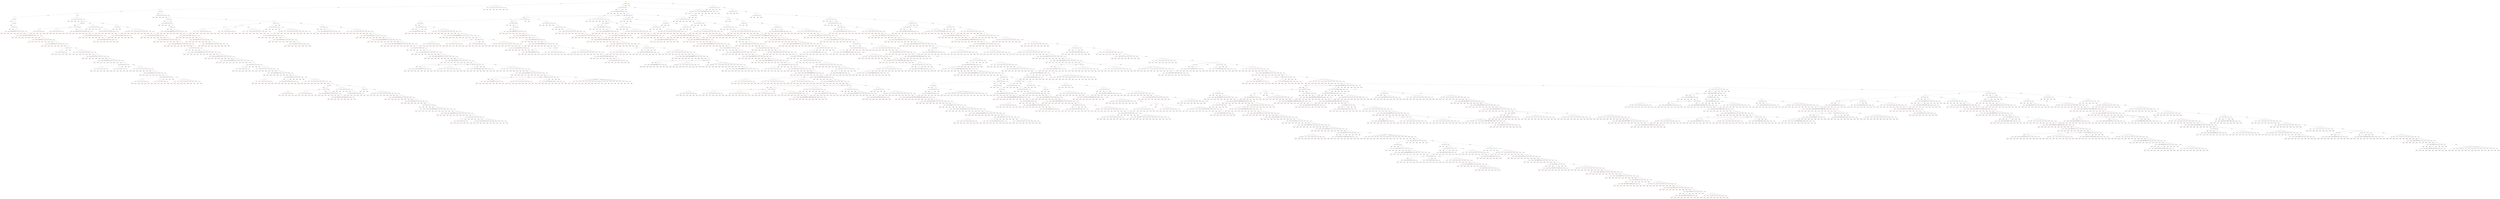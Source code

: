 // Agent Decision
digraph {
	node [color=yellow shape=doublecircle]
	Node0 [label="('', 4, 3, 1, 1)
Root"]
	node [color=black shape=circle]
	Node1 [label="('', 2, 3, 1, 1)"]
	Node0 -> Node1 [label="discard 2 \"S\""]
	node [color=black shape=circle]
	Node2 [label="('', 0, 3, 1, 1)"]
	Node1 -> Node2 [label="discard 2 \"S\""]
	node [color=black shape=circle]
	Node3 [label="('', 0, 1, 1, 1)"]
	Node2 -> Node3 [label="discard 2 \"P\""]
	node [color=black shape=circle]
	Node4 [label="('', 0, 0, 1, 1)"]
	Node3 -> Node4 [label="discard 1 \"P\""]
	node [color=gray shape=circle]
	Node5 [label="('', 0, 1, 1, 1)
Duplicated!"]
	Node4 -> Node5 [label="draw Trash \"P\""]
	node [color=black shape=circle]
	Node6 [label="('', 1, 0, 1, 1)"]
	Node4 -> Node6 [label="draw Deck \"S\""]
	node [color=gray shape=circle]
	Node7 [label="('', 0, 0, 1, 1)
Duplicated!"]
	Node6 -> Node7 [label="discard 1 \"S\""]
	node [color=black shape=circle]
	Node8 [label="('', 1, 1, 1, 1)"]
	Node6 -> Node8 [label="draw Trash \"P\""]
	node [color=gray shape=circle]
	Node9 [label="('', 0, 1, 1, 1)
Duplicated!"]
	Node8 -> Node9 [label="discard 1 \"S\""]
	node [color=gray shape=circle]
	Node10 [label="('', 1, 0, 1, 1)
Duplicated!"]
	Node8 -> Node10 [label="discard 1 \"P\""]
	node [color=black shape=circle]
	Node11 [label="('', 1, 2, 1, 1)"]
	Node8 -> Node11 [label="draw Trash \"P\""]
	node [color=red shape=circle]
	Node12 [label="('', 1, 0, 1, 1)
Reach limit!"]
	Node11 -> Node12 [label="discard 2 \"P\""]
	node [color=red shape=circle]
	Node13 [label="('', 0, 2, 1, 1)
Reach limit!"]
	Node11 -> Node13 [label="discard 1 \"S\""]
	node [color=red shape=circle]
	Node14 [label="('', 1, 1, 1, 1)
Reach limit!"]
	Node11 -> Node14 [label="discard 1 \"P\""]
	node [color=red shape=circle]
	Node15 [label="('', 1, 3, 1, 1)
Reach limit!"]
	Node11 -> Node15 [label="draw Trash \"P\""]
	node [color=red shape=circle]
	Node16 [label="('', 2, 2, 1, 1)
Reach limit!"]
	Node11 -> Node16 [label="draw Deck \"S\""]
	node [color=red shape=circle]
	Node17 [label="('', 1, 3, 1, 1)
Reach limit!"]
	Node11 -> Node17 [label="draw Deck \"P\""]
	node [color=red shape=circle]
	Node18 [label="('', 1, 2, 2, 1)
Reach limit!"]
	Node11 -> Node18 [label="draw Deck \"H\""]
	node [color=red shape=circle]
	Node19 [label="('', 1, 2, 1, 2)
Reach limit!"]
	Node11 -> Node19 [label="draw Deck \"C\""]
	node [color=black shape=circle]
	Node20 [label="('', 2, 1, 1, 1)"]
	Node11 -> Node20 [label="draw Deck \"S\""]
	node [color=red shape=circle]
	Node21 [label="('S', 0, 1, 1, 1)
Reach limit!"]
	Node20 -> Node21 [label="discard 2 \"S\""]
	node [color=red shape=circle]
	Node22 [label="('', 1, 1, 1, 1)
Reach limit!"]
	Node20 -> Node22 [label="discard 1 \"S\""]
	node [color=red shape=circle]
	Node23 [label="('', 2, 0, 1, 1)
Reach limit!"]
	Node20 -> Node23 [label="discard 1 \"P\""]
	node [color=red shape=circle]
	Node24 [label="('', 2, 2, 1, 1)
Reach limit!"]
	Node20 -> Node24 [label="draw Trash \"P\""]
	node [color=red shape=circle]
	Node25 [label="('', 3, 1, 1, 1)
Reach limit!"]
	Node20 -> Node25 [label="draw Deck \"S\""]
	node [color=red shape=circle]
	Node26 [label="('', 2, 2, 1, 1)
Reach limit!"]
	Node20 -> Node26 [label="draw Deck \"P\""]
	node [color=red shape=circle]
	Node27 [label="('', 2, 1, 2, 1)
Reach limit!"]
	Node20 -> Node27 [label="draw Deck \"H\""]
	node [color=red shape=circle]
	Node28 [label="('', 2, 1, 1, 2)
Reach limit!"]
	Node20 -> Node28 [label="draw Deck \"C\""]
	node [color=gray shape=circle]
	Node29 [label="('', 1, 2, 1, 1)
Duplicated!"]
	Node20 -> Node29 [label="draw Deck \"P\""]
	node [color=black shape=circle]
	Node30 [label="('', 1, 1, 2, 1)"]
	Node20 -> Node30 [label="draw Deck \"H\""]
	node [color=red shape=circle]
	Node31 [label="('', 1, 1, 0, 1)
Reach limit!"]
	Node30 -> Node31 [label="discard 2 \"H\""]
	node [color=red shape=circle]
	Node32 [label="('', 0, 1, 2, 1)
Reach limit!"]
	Node30 -> Node32 [label="discard 1 \"S\""]
	node [color=red shape=circle]
	Node33 [label="('', 1, 0, 2, 1)
Reach limit!"]
	Node30 -> Node33 [label="discard 1 \"P\""]
	node [color=red shape=circle]
	Node34 [label="('', 1, 2, 2, 1)
Reach limit!"]
	Node30 -> Node34 [label="draw Trash \"P\""]
	node [color=red shape=circle]
	Node35 [label="('', 2, 1, 2, 1)
Reach limit!"]
	Node30 -> Node35 [label="draw Deck \"S\""]
	node [color=red shape=circle]
	Node36 [label="('', 1, 2, 2, 1)
Reach limit!"]
	Node30 -> Node36 [label="draw Deck \"P\""]
	node [color=red shape=circle]
	Node37 [label="('', 1, 1, 3, 1)
Reach limit!"]
	Node30 -> Node37 [label="draw Deck \"H\""]
	node [color=red shape=circle]
	Node38 [label="('', 1, 1, 2, 2)
Reach limit!"]
	Node30 -> Node38 [label="draw Deck \"C\""]
	node [color=black shape=circle]
	Node39 [label="('', 1, 1, 1, 2)"]
	Node30 -> Node39 [label="draw Deck \"C\""]
	node [color=red shape=circle]
	Node40 [label="('', 1, 1, 1, 0)
Reach limit!"]
	Node39 -> Node40 [label="discard 2 \"C\""]
	node [color=red shape=circle]
	Node41 [label="('', 0, 1, 1, 2)
Reach limit!"]
	Node39 -> Node41 [label="discard 1 \"S\""]
	node [color=red shape=circle]
	Node42 [label="('', 1, 0, 1, 2)
Reach limit!"]
	Node39 -> Node42 [label="discard 1 \"P\""]
	node [color=red shape=circle]
	Node43 [label="('', 1, 2, 1, 2)
Reach limit!"]
	Node39 -> Node43 [label="draw Trash \"P\""]
	node [color=red shape=circle]
	Node44 [label="('', 2, 1, 1, 2)
Reach limit!"]
	Node39 -> Node44 [label="draw Deck \"S\""]
	node [color=red shape=circle]
	Node45 [label="('', 1, 2, 1, 2)
Reach limit!"]
	Node39 -> Node45 [label="draw Deck \"P\""]
	node [color=red shape=circle]
	Node46 [label="('', 1, 1, 2, 2)
Reach limit!"]
	Node39 -> Node46 [label="draw Deck \"H\""]
	node [color=red shape=circle]
	Node47 [label="('', 1, 1, 1, 3)
Reach limit!"]
	Node39 -> Node47 [label="draw Deck \"C\""]
	node [color=black shape=circle]
	Node48 [label="('', 2, 0, 1, 1)"]
	Node39 -> Node48 [label="draw Deck \"S\""]
	node [color=black shape=circle]
	Node49 [label="('S', 0, 0, 1, 1)"]
	Node48 -> Node49 [label="discard 2 \"S\""]
	node [color=red shape=circle]
	Node50 [label="('S', 1, 0, 1, 1)
Reach limit!"]
	Node49 -> Node50 [label="draw Trash \"S\""]
	node [color=red shape=circle]
	Node51 [label="('S', 1, 0, 1, 1)
Reach limit!"]
	Node49 -> Node51 [label="draw Deck \"S\""]
	node [color=red shape=circle]
	Node52 [label="('S', 0, 1, 1, 1)
Reach limit!"]
	Node49 -> Node52 [label="draw Deck \"P\""]
	node [color=red shape=circle]
	Node53 [label="('S', 0, 0, 2, 1)
Reach limit!"]
	Node49 -> Node53 [label="draw Deck \"H\""]
	node [color=red shape=circle]
	Node54 [label="('S', 0, 0, 1, 2)
Reach limit!"]
	Node49 -> Node54 [label="draw Deck \"C\""]
	node [color=gray shape=circle]
	Node55 [label="('', 1, 0, 1, 1)
Duplicated!"]
	Node48 -> Node55 [label="discard 1 \"S\""]
	node [color=gray shape=circle]
	Node56 [label="('', 2, 1, 1, 1)
Duplicated!"]
	Node48 -> Node56 [label="draw Trash \"P\""]
	node [color=black shape=circle]
	Node57 [label="('', 3, 0, 1, 1)"]
	Node48 -> Node57 [label="draw Deck \"S\""]
	node [color=red shape=circle]
	Node58 [label="('S', 1, 0, 1, 1)
Reach limit!"]
	Node57 -> Node58 [label="discard 2 \"S\""]
	node [color=red shape=circle]
	Node59 [label="('', 2, 0, 1, 1)
Reach limit!"]
	Node57 -> Node59 [label="discard 1 \"S\""]
	node [color=red shape=circle]
	Node60 [label="('', 3, 1, 1, 1)
Reach limit!"]
	Node57 -> Node60 [label="draw Trash \"P\""]
	node [color=red shape=circle]
	Node61 [label="('', 4, 0, 1, 1)
Reach limit!"]
	Node57 -> Node61 [label="draw Deck \"S\""]
	node [color=red shape=circle]
	Node62 [label="('', 3, 1, 1, 1)
Reach limit!"]
	Node57 -> Node62 [label="draw Deck \"P\""]
	node [color=red shape=circle]
	Node63 [label="('', 3, 0, 2, 1)
Reach limit!"]
	Node57 -> Node63 [label="draw Deck \"H\""]
	node [color=red shape=circle]
	Node64 [label="('', 3, 0, 1, 2)
Reach limit!"]
	Node57 -> Node64 [label="draw Deck \"C\""]
	node [color=gray shape=circle]
	Node65 [label="('', 2, 1, 1, 1)
Duplicated!"]
	Node57 -> Node65 [label="draw Deck \"P\""]
	node [color=black shape=circle]
	Node66 [label="('', 2, 0, 2, 1)"]
	Node57 -> Node66 [label="draw Deck \"H\""]
	node [color=red shape=circle]
	Node67 [label="('S', 0, 0, 2, 1)
Reach limit!"]
	Node66 -> Node67 [label="discard 2 \"S\""]
	node [color=red shape=circle]
	Node68 [label="('', 2, 0, 0, 1)
Reach limit!"]
	Node66 -> Node68 [label="discard 2 \"H\""]
	node [color=red shape=circle]
	Node69 [label="('', 1, 0, 2, 1)
Reach limit!"]
	Node66 -> Node69 [label="discard 1 \"S\""]
	node [color=red shape=circle]
	Node70 [label="('', 2, 1, 2, 1)
Reach limit!"]
	Node66 -> Node70 [label="draw Trash \"P\""]
	node [color=red shape=circle]
	Node71 [label="('', 3, 0, 2, 1)
Reach limit!"]
	Node66 -> Node71 [label="draw Deck \"S\""]
	node [color=red shape=circle]
	Node72 [label="('', 2, 1, 2, 1)
Reach limit!"]
	Node66 -> Node72 [label="draw Deck \"P\""]
	node [color=red shape=circle]
	Node73 [label="('', 2, 0, 3, 1)
Reach limit!"]
	Node66 -> Node73 [label="draw Deck \"H\""]
	node [color=red shape=circle]
	Node74 [label="('', 2, 0, 2, 2)
Reach limit!"]
	Node66 -> Node74 [label="draw Deck \"C\""]
	node [color=black shape=circle]
	Node75 [label="('', 2, 0, 1, 2)"]
	Node66 -> Node75 [label="draw Deck \"C\""]
	node [color=red shape=circle]
	Node76 [label="('S', 0, 0, 1, 2)
Reach limit!"]
	Node75 -> Node76 [label="discard 2 \"S\""]
	node [color=red shape=circle]
	Node77 [label="('', 2, 0, 1, 0)
Reach limit!"]
	Node75 -> Node77 [label="discard 2 \"C\""]
	node [color=red shape=circle]
	Node78 [label="('', 1, 0, 1, 2)
Reach limit!"]
	Node75 -> Node78 [label="discard 1 \"S\""]
	node [color=red shape=circle]
	Node79 [label="('', 2, 1, 1, 2)
Reach limit!"]
	Node75 -> Node79 [label="draw Trash \"P\""]
	node [color=red shape=circle]
	Node80 [label="('', 3, 0, 1, 2)
Reach limit!"]
	Node75 -> Node80 [label="draw Deck \"S\""]
	node [color=red shape=circle]
	Node81 [label="('', 2, 1, 1, 2)
Reach limit!"]
	Node75 -> Node81 [label="draw Deck \"P\""]
	node [color=red shape=circle]
	Node82 [label="('', 2, 0, 2, 2)
Reach limit!"]
	Node75 -> Node82 [label="draw Deck \"H\""]
	node [color=red shape=circle]
	Node83 [label="('', 2, 0, 1, 3)
Reach limit!"]
	Node75 -> Node83 [label="draw Deck \"C\""]
	node [color=gray shape=circle]
	Node84 [label="('', 1, 1, 1, 1)
Duplicated!"]
	Node75 -> Node84 [label="draw Deck \"P\""]
	node [color=black shape=circle]
	Node85 [label="('', 1, 0, 2, 1)"]
	Node75 -> Node85 [label="draw Deck \"H\""]
	node [color=black shape=circle]
	Node86 [label="('', 1, 0, 0, 1)"]
	Node85 -> Node86 [label="discard 2 \"H\""]
	node [color=red shape=circle]
	Node87 [label="('', 0, 0, 0, 1)
Reach limit!"]
	Node86 -> Node87 [label="discard 1 \"S\""]
	node [color=red shape=circle]
	Node88 [label="('', 1, 0, 1, 1)
Reach limit!"]
	Node86 -> Node88 [label="draw Trash \"H\""]
	node [color=red shape=circle]
	Node89 [label="('', 2, 0, 0, 1)
Reach limit!"]
	Node86 -> Node89 [label="draw Deck \"S\""]
	node [color=red shape=circle]
	Node90 [label="('', 1, 1, 0, 1)
Reach limit!"]
	Node86 -> Node90 [label="draw Deck \"P\""]
	node [color=red shape=circle]
	Node91 [label="('', 1, 0, 1, 1)
Reach limit!"]
	Node86 -> Node91 [label="draw Deck \"H\""]
	node [color=red shape=circle]
	Node92 [label="('', 1, 0, 0, 2)
Reach limit!"]
	Node86 -> Node92 [label="draw Deck \"C\""]
	node [color=black shape=circle]
	Node93 [label="('', 0, 0, 2, 1)"]
	Node85 -> Node93 [label="discard 1 \"S\""]
	node [color=red shape=circle]
	Node94 [label="('', 0, 0, 0, 1)
Reach limit!"]
	Node93 -> Node94 [label="discard 2 \"H\""]
	node [color=red shape=circle]
	Node95 [label="('', 1, 0, 2, 1)
Reach limit!"]
	Node93 -> Node95 [label="draw Trash \"S\""]
	node [color=red shape=circle]
	Node96 [label="('', 1, 0, 2, 1)
Reach limit!"]
	Node93 -> Node96 [label="draw Deck \"S\""]
	node [color=red shape=circle]
	Node97 [label="('', 0, 1, 2, 1)
Reach limit!"]
	Node93 -> Node97 [label="draw Deck \"P\""]
	node [color=red shape=circle]
	Node98 [label="('', 0, 0, 3, 1)
Reach limit!"]
	Node93 -> Node98 [label="draw Deck \"H\""]
	node [color=red shape=circle]
	Node99 [label="('', 0, 0, 2, 2)
Reach limit!"]
	Node93 -> Node99 [label="draw Deck \"C\""]
	node [color=gray shape=circle]
	Node100 [label="('', 1, 1, 2, 1)
Duplicated!"]
	Node85 -> Node100 [label="draw Trash \"P\""]
	node [color=gray shape=circle]
	Node101 [label="('', 2, 0, 2, 1)
Duplicated!"]
	Node85 -> Node101 [label="draw Deck \"S\""]
	node [color=gray shape=circle]
	Node102 [label="('', 1, 1, 2, 1)
Duplicated!"]
	Node85 -> Node102 [label="draw Deck \"P\""]
	node [color=black shape=circle]
	Node103 [label="('', 1, 0, 3, 1)"]
	Node85 -> Node103 [label="draw Deck \"H\""]
	node [color=red shape=circle]
	Node104 [label="('', 1, 0, 1, 1)
Reach limit!"]
	Node103 -> Node104 [label="discard 2 \"H\""]
	node [color=red shape=circle]
	Node105 [label="('', 0, 0, 3, 1)
Reach limit!"]
	Node103 -> Node105 [label="discard 1 \"S\""]
	node [color=red shape=circle]
	Node106 [label="('', 1, 1, 3, 1)
Reach limit!"]
	Node103 -> Node106 [label="draw Trash \"P\""]
	node [color=red shape=circle]
	Node107 [label="('', 2, 0, 3, 1)
Reach limit!"]
	Node103 -> Node107 [label="draw Deck \"S\""]
	node [color=red shape=circle]
	Node108 [label="('', 1, 1, 3, 1)
Reach limit!"]
	Node103 -> Node108 [label="draw Deck \"P\""]
	node [color=red shape=circle]
	Node109 [label="('', 1, 0, 4, 1)
Reach limit!"]
	Node103 -> Node109 [label="draw Deck \"H\""]
	node [color=red shape=circle]
	Node110 [label="('', 1, 0, 3, 2)
Reach limit!"]
	Node103 -> Node110 [label="draw Deck \"C\""]
	node [color=black shape=circle]
	Node111 [label="('', 1, 0, 2, 2)"]
	Node103 -> Node111 [label="draw Deck \"C\""]
	node [color=red shape=circle]
	Node112 [label="('', 1, 0, 0, 2)
Reach limit!"]
	Node111 -> Node112 [label="discard 2 \"H\""]
	node [color=red shape=circle]
	Node113 [label="('', 1, 0, 2, 0)
Reach limit!"]
	Node111 -> Node113 [label="discard 2 \"C\""]
	node [color=red shape=circle]
	Node114 [label="('', 0, 0, 2, 2)
Reach limit!"]
	Node111 -> Node114 [label="discard 1 \"S\""]
	node [color=red shape=circle]
	Node115 [label="('', 1, 1, 2, 2)
Reach limit!"]
	Node111 -> Node115 [label="draw Trash \"P\""]
	node [color=red shape=circle]
	Node116 [label="('', 2, 0, 2, 2)
Reach limit!"]
	Node111 -> Node116 [label="draw Deck \"S\""]
	node [color=red shape=circle]
	Node117 [label="('', 1, 1, 2, 2)
Reach limit!"]
	Node111 -> Node117 [label="draw Deck \"P\""]
	node [color=red shape=circle]
	Node118 [label="('', 1, 0, 3, 2)
Reach limit!"]
	Node111 -> Node118 [label="draw Deck \"H\""]
	node [color=red shape=circle]
	Node119 [label="('', 1, 0, 2, 3)
Reach limit!"]
	Node111 -> Node119 [label="draw Deck \"C\""]
	node [color=black shape=circle]
	Node120 [label="('', 1, 0, 1, 2)"]
	Node111 -> Node120 [label="draw Deck \"C\""]
	node [color=black shape=circle]
	Node121 [label="('', 1, 0, 1, 0)"]
	Node120 -> Node121 [label="discard 2 \"C\""]
	node [color=red shape=circle]
	Node122 [label="('', 0, 0, 1, 0)
Reach limit!"]
	Node121 -> Node122 [label="discard 1 \"S\""]
	node [color=red shape=circle]
	Node123 [label="('', 1, 0, 1, 1)
Reach limit!"]
	Node121 -> Node123 [label="draw Trash \"C\""]
	node [color=red shape=circle]
	Node124 [label="('', 2, 0, 1, 0)
Reach limit!"]
	Node121 -> Node124 [label="draw Deck \"S\""]
	node [color=red shape=circle]
	Node125 [label="('', 1, 1, 1, 0)
Reach limit!"]
	Node121 -> Node125 [label="draw Deck \"P\""]
	node [color=red shape=circle]
	Node126 [label="('', 1, 0, 2, 0)
Reach limit!"]
	Node121 -> Node126 [label="draw Deck \"H\""]
	node [color=red shape=circle]
	Node127 [label="('', 1, 0, 1, 1)
Reach limit!"]
	Node121 -> Node127 [label="draw Deck \"C\""]
	node [color=black shape=circle]
	Node128 [label="('', 0, 0, 1, 2)"]
	Node120 -> Node128 [label="discard 1 \"S\""]
	node [color=red shape=circle]
	Node129 [label="('', 0, 0, 1, 0)
Reach limit!"]
	Node128 -> Node129 [label="discard 2 \"C\""]
	node [color=red shape=circle]
	Node130 [label="('', 1, 0, 1, 2)
Reach limit!"]
	Node128 -> Node130 [label="draw Trash \"S\""]
	node [color=red shape=circle]
	Node131 [label="('', 1, 0, 1, 2)
Reach limit!"]
	Node128 -> Node131 [label="draw Deck \"S\""]
	node [color=red shape=circle]
	Node132 [label="('', 0, 1, 1, 2)
Reach limit!"]
	Node128 -> Node132 [label="draw Deck \"P\""]
	node [color=red shape=circle]
	Node133 [label="('', 0, 0, 2, 2)
Reach limit!"]
	Node128 -> Node133 [label="draw Deck \"H\""]
	node [color=red shape=circle]
	Node134 [label="('', 0, 0, 1, 3)
Reach limit!"]
	Node128 -> Node134 [label="draw Deck \"C\""]
	node [color=gray shape=circle]
	Node135 [label="('', 1, 1, 1, 2)
Duplicated!"]
	Node120 -> Node135 [label="draw Trash \"P\""]
	node [color=gray shape=circle]
	Node136 [label="('', 2, 0, 1, 2)
Duplicated!"]
	Node120 -> Node136 [label="draw Deck \"S\""]
	node [color=gray shape=circle]
	Node137 [label="('', 1, 1, 1, 2)
Duplicated!"]
	Node120 -> Node137 [label="draw Deck \"P\""]
	node [color=gray shape=circle]
	Node138 [label="('', 1, 0, 2, 2)
Duplicated!"]
	Node120 -> Node138 [label="draw Deck \"H\""]
	node [color=black shape=circle]
	Node139 [label="('', 1, 0, 1, 3)"]
	Node120 -> Node139 [label="draw Deck \"C\""]
	node [color=red shape=circle]
	Node140 [label="('', 1, 0, 1, 1)
Reach limit!"]
	Node139 -> Node140 [label="discard 2 \"C\""]
	node [color=red shape=circle]
	Node141 [label="('', 0, 0, 1, 3)
Reach limit!"]
	Node139 -> Node141 [label="discard 1 \"S\""]
	node [color=red shape=circle]
	Node142 [label="('', 1, 1, 1, 3)
Reach limit!"]
	Node139 -> Node142 [label="draw Trash \"P\""]
	node [color=red shape=circle]
	Node143 [label="('', 2, 0, 1, 3)
Reach limit!"]
	Node139 -> Node143 [label="draw Deck \"S\""]
	node [color=red shape=circle]
	Node144 [label="('', 1, 1, 1, 3)
Reach limit!"]
	Node139 -> Node144 [label="draw Deck \"P\""]
	node [color=red shape=circle]
	Node145 [label="('', 1, 0, 2, 3)
Reach limit!"]
	Node139 -> Node145 [label="draw Deck \"H\""]
	node [color=red shape=circle]
	Node146 [label="('', 1, 0, 1, 4)
Reach limit!"]
	Node139 -> Node146 [label="draw Deck \"C\""]
	node [color=gray shape=circle]
	Node147 [label="('', 0, 1, 1, 1)
Duplicated!"]
	Node139 -> Node147 [label="draw Deck \"P\""]
	node [color=gray shape=circle]
	Node148 [label="('', 0, 0, 2, 1)
Duplicated!"]
	Node139 -> Node148 [label="draw Deck \"H\""]
	node [color=gray shape=circle]
	Node149 [label="('', 0, 0, 1, 2)
Duplicated!"]
	Node139 -> Node149 [label="draw Deck \"C\""]
	node [color=black shape=circle]
	Node150 [label="('', 0, 2, 1, 1)"]
	Node3 -> Node150 [label="draw Trash \"P\""]
	node [color=gray shape=circle]
	Node151 [label="('', 0, 0, 1, 1)
Duplicated!"]
	Node150 -> Node151 [label="discard 2 \"P\""]
	node [color=gray shape=circle]
	Node152 [label="('', 0, 1, 1, 1)
Duplicated!"]
	Node150 -> Node152 [label="discard 1 \"P\""]
	node [color=gray shape=circle]
	Node153 [label="('', 0, 3, 1, 1)
Duplicated!"]
	Node150 -> Node153 [label="draw Trash \"P\""]
	node [color=gray shape=circle]
	Node154 [label="('', 1, 2, 1, 1)
Duplicated!"]
	Node150 -> Node154 [label="draw Deck \"S\""]
	node [color=gray shape=circle]
	Node155 [label="('', 0, 3, 1, 1)
Duplicated!"]
	Node150 -> Node155 [label="draw Deck \"P\""]
	node [color=black shape=circle]
	Node156 [label="('', 0, 2, 2, 1)"]
	Node150 -> Node156 [label="draw Deck \"H\""]
	node [color=gray shape=circle]
	Node157 [label="('', 0, 0, 2, 1)
Duplicated!"]
	Node156 -> Node157 [label="discard 2 \"P\""]
	node [color=black shape=circle]
	Node158 [label="('', 0, 2, 0, 1)"]
	Node156 -> Node158 [label="discard 2 \"H\""]
	node [color=black shape=circle]
	Node159 [label="('', 0, 0, 0, 1)"]
	Node158 -> Node159 [label="discard 2 \"P\""]
	node [color=red shape=circle]
	Node160 [label="('', 0, 1, 0, 1)
Reach limit!"]
	Node159 -> Node160 [label="draw Trash \"P\""]
	node [color=red shape=circle]
	Node161 [label="('', 1, 0, 0, 1)
Reach limit!"]
	Node159 -> Node161 [label="draw Deck \"S\""]
	node [color=red shape=circle]
	Node162 [label="('', 0, 1, 0, 1)
Reach limit!"]
	Node159 -> Node162 [label="draw Deck \"P\""]
	node [color=red shape=circle]
	Node163 [label="('', 0, 0, 1, 1)
Reach limit!"]
	Node159 -> Node163 [label="draw Deck \"H\""]
	node [color=red shape=circle]
	Node164 [label="('', 0, 0, 0, 2)
Reach limit!"]
	Node159 -> Node164 [label="draw Deck \"C\""]
	node [color=black shape=circle]
	Node165 [label="('', 0, 1, 0, 1)"]
	Node158 -> Node165 [label="discard 1 \"P\""]
	node [color=red shape=circle]
	Node166 [label="('', 0, 0, 0, 1)
Reach limit!"]
	Node165 -> Node166 [label="discard 1 \"P\""]
	node [color=red shape=circle]
	Node167 [label="('', 0, 2, 0, 1)
Reach limit!"]
	Node165 -> Node167 [label="draw Trash \"P\""]
	node [color=red shape=circle]
	Node168 [label="('', 1, 1, 0, 1)
Reach limit!"]
	Node165 -> Node168 [label="draw Deck \"S\""]
	node [color=red shape=circle]
	Node169 [label="('', 0, 2, 0, 1)
Reach limit!"]
	Node165 -> Node169 [label="draw Deck \"P\""]
	node [color=red shape=circle]
	Node170 [label="('', 0, 1, 1, 1)
Reach limit!"]
	Node165 -> Node170 [label="draw Deck \"H\""]
	node [color=red shape=circle]
	Node171 [label="('', 0, 1, 0, 2)
Reach limit!"]
	Node165 -> Node171 [label="draw Deck \"C\""]
	node [color=gray shape=circle]
	Node172 [label="('', 0, 2, 1, 1)
Duplicated!"]
	Node158 -> Node172 [label="draw Trash \"H\""]
	node [color=black shape=circle]
	Node173 [label="('', 1, 2, 0, 1)"]
	Node158 -> Node173 [label="draw Deck \"S\""]
	node [color=red shape=circle]
	Node174 [label="('', 1, 0, 0, 1)
Reach limit!"]
	Node173 -> Node174 [label="discard 2 \"P\""]
	node [color=red shape=circle]
	Node175 [label="('', 0, 2, 0, 1)
Reach limit!"]
	Node173 -> Node175 [label="discard 1 \"S\""]
	node [color=red shape=circle]
	Node176 [label="('', 1, 1, 0, 1)
Reach limit!"]
	Node173 -> Node176 [label="discard 1 \"P\""]
	node [color=red shape=circle]
	Node177 [label="('', 1, 2, 1, 1)
Reach limit!"]
	Node173 -> Node177 [label="draw Trash \"H\""]
	node [color=red shape=circle]
	Node178 [label="('', 2, 2, 0, 1)
Reach limit!"]
	Node173 -> Node178 [label="draw Deck \"S\""]
	node [color=red shape=circle]
	Node179 [label="('', 1, 3, 0, 1)
Reach limit!"]
	Node173 -> Node179 [label="draw Deck \"P\""]
	node [color=red shape=circle]
	Node180 [label="('', 1, 2, 1, 1)
Reach limit!"]
	Node173 -> Node180 [label="draw Deck \"H\""]
	node [color=red shape=circle]
	Node181 [label="('', 1, 2, 0, 2)
Reach limit!"]
	Node173 -> Node181 [label="draw Deck \"C\""]
	node [color=black shape=circle]
	Node182 [label="('', 0, 3, 0, 1)"]
	Node173 -> Node182 [label="draw Deck \"P\""]
	node [color=red shape=circle]
	Node183 [label="('', 0, 1, 0, 1)
Reach limit!"]
	Node182 -> Node183 [label="discard 2 \"P\""]
	node [color=red shape=circle]
	Node184 [label="('', 0, 2, 0, 1)
Reach limit!"]
	Node182 -> Node184 [label="discard 1 \"P\""]
	node [color=red shape=circle]
	Node185 [label="('', 0, 3, 1, 1)
Reach limit!"]
	Node182 -> Node185 [label="draw Trash \"H\""]
	node [color=red shape=circle]
	Node186 [label="('', 1, 3, 0, 1)
Reach limit!"]
	Node182 -> Node186 [label="draw Deck \"S\""]
	node [color=red shape=circle]
	Node187 [label="('', 0, 4, 0, 1)
Reach limit!"]
	Node182 -> Node187 [label="draw Deck \"P\""]
	node [color=red shape=circle]
	Node188 [label="('', 0, 3, 1, 1)
Reach limit!"]
	Node182 -> Node188 [label="draw Deck \"H\""]
	node [color=red shape=circle]
	Node189 [label="('', 0, 3, 0, 2)
Reach limit!"]
	Node182 -> Node189 [label="draw Deck \"C\""]
	node [color=gray shape=circle]
	Node190 [label="('', 0, 2, 1, 1)
Duplicated!"]
	Node182 -> Node190 [label="draw Deck \"H\""]
	node [color=black shape=circle]
	Node191 [label="('', 0, 2, 0, 2)"]
	Node182 -> Node191 [label="draw Deck \"C\""]
	node [color=red shape=circle]
	Node192 [label="('', 0, 0, 0, 2)
Reach limit!"]
	Node191 -> Node192 [label="discard 2 \"P\""]
	node [color=red shape=circle]
	Node193 [label="('', 0, 2, 0, 0)
Reach limit!"]
	Node191 -> Node193 [label="discard 2 \"C\""]
	node [color=red shape=circle]
	Node194 [label="('', 0, 1, 0, 2)
Reach limit!"]
	Node191 -> Node194 [label="discard 1 \"P\""]
	node [color=red shape=circle]
	Node195 [label="('', 0, 2, 1, 2)
Reach limit!"]
	Node191 -> Node195 [label="draw Trash \"H\""]
	node [color=red shape=circle]
	Node196 [label="('', 1, 2, 0, 2)
Reach limit!"]
	Node191 -> Node196 [label="draw Deck \"S\""]
	node [color=red shape=circle]
	Node197 [label="('', 0, 3, 0, 2)
Reach limit!"]
	Node191 -> Node197 [label="draw Deck \"P\""]
	node [color=red shape=circle]
	Node198 [label="('', 0, 2, 1, 2)
Reach limit!"]
	Node191 -> Node198 [label="draw Deck \"H\""]
	node [color=red shape=circle]
	Node199 [label="('', 0, 2, 0, 3)
Reach limit!"]
	Node191 -> Node199 [label="draw Deck \"C\""]
	node [color=black shape=circle]
	Node200 [label="('', 0, 1, 2, 1)"]
	Node156 -> Node200 [label="discard 1 \"P\""]
	node [color=gray shape=circle]
	Node201 [label="('', 0, 1, 0, 1)
Duplicated!"]
	Node200 -> Node201 [label="discard 2 \"H\""]
	node [color=gray shape=circle]
	Node202 [label="('', 0, 0, 2, 1)
Duplicated!"]
	Node200 -> Node202 [label="discard 1 \"P\""]
	node [color=gray shape=circle]
	Node203 [label="('', 0, 2, 2, 1)
Duplicated!"]
	Node200 -> Node203 [label="draw Trash \"P\""]
	node [color=gray shape=circle]
	Node204 [label="('', 1, 1, 2, 1)
Duplicated!"]
	Node200 -> Node204 [label="draw Deck \"S\""]
	node [color=gray shape=circle]
	Node205 [label="('', 0, 2, 2, 1)
Duplicated!"]
	Node200 -> Node205 [label="draw Deck \"P\""]
	node [color=black shape=circle]
	Node206 [label="('', 0, 1, 3, 1)"]
	Node200 -> Node206 [label="draw Deck \"H\""]
	node [color=red shape=circle]
	Node207 [label="('', 0, 1, 1, 1)
Reach limit!"]
	Node206 -> Node207 [label="discard 2 \"H\""]
	node [color=red shape=circle]
	Node208 [label="('', 0, 0, 3, 1)
Reach limit!"]
	Node206 -> Node208 [label="discard 1 \"P\""]
	node [color=red shape=circle]
	Node209 [label="('', 0, 2, 3, 1)
Reach limit!"]
	Node206 -> Node209 [label="draw Trash \"P\""]
	node [color=red shape=circle]
	Node210 [label="('', 1, 1, 3, 1)
Reach limit!"]
	Node206 -> Node210 [label="draw Deck \"S\""]
	node [color=red shape=circle]
	Node211 [label="('', 0, 2, 3, 1)
Reach limit!"]
	Node206 -> Node211 [label="draw Deck \"P\""]
	node [color=red shape=circle]
	Node212 [label="('', 0, 1, 4, 1)
Reach limit!"]
	Node206 -> Node212 [label="draw Deck \"H\""]
	node [color=red shape=circle]
	Node213 [label="('', 0, 1, 3, 2)
Reach limit!"]
	Node206 -> Node213 [label="draw Deck \"C\""]
	node [color=black shape=circle]
	Node214 [label="('', 0, 1, 2, 2)"]
	Node206 -> Node214 [label="draw Deck \"C\""]
	node [color=red shape=circle]
	Node215 [label="('', 0, 1, 0, 2)
Reach limit!"]
	Node214 -> Node215 [label="discard 2 \"H\""]
	node [color=red shape=circle]
	Node216 [label="('', 0, 1, 2, 0)
Reach limit!"]
	Node214 -> Node216 [label="discard 2 \"C\""]
	node [color=red shape=circle]
	Node217 [label="('', 0, 0, 2, 2)
Reach limit!"]
	Node214 -> Node217 [label="discard 1 \"P\""]
	node [color=red shape=circle]
	Node218 [label="('', 0, 2, 2, 2)
Reach limit!"]
	Node214 -> Node218 [label="draw Trash \"P\""]
	node [color=red shape=circle]
	Node219 [label="('', 1, 1, 2, 2)
Reach limit!"]
	Node214 -> Node219 [label="draw Deck \"S\""]
	node [color=red shape=circle]
	Node220 [label="('', 0, 2, 2, 2)
Reach limit!"]
	Node214 -> Node220 [label="draw Deck \"P\""]
	node [color=red shape=circle]
	Node221 [label="('', 0, 1, 3, 2)
Reach limit!"]
	Node214 -> Node221 [label="draw Deck \"H\""]
	node [color=red shape=circle]
	Node222 [label="('', 0, 1, 2, 3)
Reach limit!"]
	Node214 -> Node222 [label="draw Deck \"C\""]
	node [color=black shape=circle]
	Node223 [label="('', 0, 3, 2, 1)"]
	Node156 -> Node223 [label="draw Trash \"P\""]
	node [color=gray shape=circle]
	Node224 [label="('', 0, 1, 2, 1)
Duplicated!"]
	Node223 -> Node224 [label="discard 2 \"P\""]
	node [color=gray shape=circle]
	Node225 [label="('', 0, 3, 0, 1)
Duplicated!"]
	Node223 -> Node225 [label="discard 2 \"H\""]
	node [color=gray shape=circle]
	Node226 [label="('', 0, 2, 2, 1)
Duplicated!"]
	Node223 -> Node226 [label="discard 1 \"P\""]
	node [color=black shape=circle]
	Node227 [label="('', 1, 3, 2, 1)"]
	Node223 -> Node227 [label="draw Trash \"S\""]
	node [color=red shape=circle]
	Node228 [label="('', 1, 1, 2, 1)
Reach limit!"]
	Node227 -> Node228 [label="discard 2 \"P\""]
	node [color=red shape=circle]
	Node229 [label="('', 1, 3, 0, 1)
Reach limit!"]
	Node227 -> Node229 [label="discard 2 \"H\""]
	node [color=red shape=circle]
	Node230 [label="('', 0, 3, 2, 1)
Reach limit!"]
	Node227 -> Node230 [label="discard 1 \"S\""]
	node [color=red shape=circle]
	Node231 [label="('', 1, 2, 2, 1)
Reach limit!"]
	Node227 -> Node231 [label="discard 1 \"P\""]
	node [color=red shape=circle]
	Node232 [label="('', 2, 3, 2, 1)
Reach limit!"]
	Node227 -> Node232 [label="draw Trash \"S\""]
	node [color=red shape=circle]
	Node233 [label="('', 2, 3, 2, 1)
Reach limit!"]
	Node227 -> Node233 [label="draw Deck \"S\""]
	node [color=red shape=circle]
	Node234 [label="('', 1, 4, 2, 1)
Reach limit!"]
	Node227 -> Node234 [label="draw Deck \"P\""]
	node [color=red shape=circle]
	Node235 [label="('', 1, 3, 3, 1)
Reach limit!"]
	Node227 -> Node235 [label="draw Deck \"H\""]
	node [color=red shape=circle]
	Node236 [label="('', 1, 3, 2, 2)
Reach limit!"]
	Node227 -> Node236 [label="draw Deck \"C\""]
	node [color=gray shape=circle]
	Node237 [label="('', 1, 3, 2, 1)
Duplicated!"]
	Node227 -> Node237 [label="draw Deck \"S\""]
	node [color=black shape=circle]
	Node238 [label="('', 0, 4, 2, 1)"]
	Node227 -> Node238 [label="draw Deck \"P\""]
	node [color=red shape=circle]
	Node239 [label="('', 0, 2, 2, 1)
Reach limit!"]
	Node238 -> Node239 [label="discard 2 \"P\""]
	node [color=red shape=circle]
	Node240 [label="('', 0, 4, 0, 1)
Reach limit!"]
	Node238 -> Node240 [label="discard 2 \"H\""]
	node [color=red shape=circle]
	Node241 [label="('', 0, 3, 2, 1)
Reach limit!"]
	Node238 -> Node241 [label="discard 1 \"P\""]
	node [color=red shape=circle]
	Node242 [label="('', 1, 4, 2, 1)
Reach limit!"]
	Node238 -> Node242 [label="draw Trash \"S\""]
	node [color=red shape=circle]
	Node243 [label="('', 1, 4, 2, 1)
Reach limit!"]
	Node238 -> Node243 [label="draw Deck \"S\""]
	node [color=red shape=circle]
	Node244 [label="('', 0, 5, 2, 1)
Reach limit!"]
	Node238 -> Node244 [label="draw Deck \"P\""]
	node [color=red shape=circle]
	Node245 [label="('', 0, 4, 3, 1)
Reach limit!"]
	Node238 -> Node245 [label="draw Deck \"H\""]
	node [color=red shape=circle]
	Node246 [label="('', 0, 4, 2, 2)
Reach limit!"]
	Node238 -> Node246 [label="draw Deck \"C\""]
	node [color=black shape=circle]
	Node247 [label="('', 0, 3, 3, 1)"]
	Node238 -> Node247 [label="draw Deck \"H\""]
	node [color=red shape=circle]
	Node248 [label="('', 0, 1, 3, 1)
Reach limit!"]
	Node247 -> Node248 [label="discard 2 \"P\""]
	node [color=red shape=circle]
	Node249 [label="('', 0, 3, 1, 1)
Reach limit!"]
	Node247 -> Node249 [label="discard 2 \"H\""]
	node [color=red shape=circle]
	Node250 [label="('', 0, 2, 3, 1)
Reach limit!"]
	Node247 -> Node250 [label="discard 1 \"P\""]
	node [color=red shape=circle]
	Node251 [label="('', 1, 3, 3, 1)
Reach limit!"]
	Node247 -> Node251 [label="draw Trash \"S\""]
	node [color=red shape=circle]
	Node252 [label="('', 1, 3, 3, 1)
Reach limit!"]
	Node247 -> Node252 [label="draw Deck \"S\""]
	node [color=red shape=circle]
	Node253 [label="('', 0, 4, 3, 1)
Reach limit!"]
	Node247 -> Node253 [label="draw Deck \"P\""]
	node [color=red shape=circle]
	Node254 [label="('', 0, 3, 4, 1)
Reach limit!"]
	Node247 -> Node254 [label="draw Deck \"H\""]
	node [color=red shape=circle]
	Node255 [label="('', 0, 3, 3, 2)
Reach limit!"]
	Node247 -> Node255 [label="draw Deck \"C\""]
	node [color=black shape=circle]
	Node256 [label="('', 0, 3, 2, 2)"]
	Node247 -> Node256 [label="draw Deck \"C\""]
	node [color=red shape=circle]
	Node257 [label="('', 0, 1, 2, 2)
Reach limit!"]
	Node256 -> Node257 [label="discard 2 \"P\""]
	node [color=red shape=circle]
	Node258 [label="('', 0, 3, 0, 2)
Reach limit!"]
	Node256 -> Node258 [label="discard 2 \"H\""]
	node [color=red shape=circle]
	Node259 [label="('', 0, 3, 2, 0)
Reach limit!"]
	Node256 -> Node259 [label="discard 2 \"C\""]
	node [color=red shape=circle]
	Node260 [label="('', 0, 2, 2, 2)
Reach limit!"]
	Node256 -> Node260 [label="discard 1 \"P\""]
	node [color=red shape=circle]
	Node261 [label="('', 1, 3, 2, 2)
Reach limit!"]
	Node256 -> Node261 [label="draw Trash \"S\""]
	node [color=red shape=circle]
	Node262 [label="('', 1, 3, 2, 2)
Reach limit!"]
	Node256 -> Node262 [label="draw Deck \"S\""]
	node [color=red shape=circle]
	Node263 [label="('', 0, 4, 2, 2)
Reach limit!"]
	Node256 -> Node263 [label="draw Deck \"P\""]
	node [color=red shape=circle]
	Node264 [label="('', 0, 3, 3, 2)
Reach limit!"]
	Node256 -> Node264 [label="draw Deck \"H\""]
	node [color=red shape=circle]
	Node265 [label="('', 0, 3, 2, 3)
Reach limit!"]
	Node256 -> Node265 [label="draw Deck \"C\""]
	node [color=black shape=circle]
	Node266 [label="('', 1, 2, 2, 1)"]
	Node256 -> Node266 [label="draw Deck \"S\""]
	node [color=gray shape=circle]
	Node267 [label="('', 1, 0, 2, 1)
Duplicated!"]
	Node266 -> Node267 [label="discard 2 \"P\""]
	node [color=gray shape=circle]
	Node268 [label="('', 1, 2, 0, 1)
Duplicated!"]
	Node266 -> Node268 [label="discard 2 \"H\""]
	node [color=gray shape=circle]
	Node269 [label="('', 0, 2, 2, 1)
Duplicated!"]
	Node266 -> Node269 [label="discard 1 \"S\""]
	node [color=gray shape=circle]
	Node270 [label="('', 1, 1, 2, 1)
Duplicated!"]
	Node266 -> Node270 [label="discard 1 \"P\""]
	node [color=gray shape=circle]
	Node271 [label="('', 1, 3, 2, 1)
Duplicated!"]
	Node266 -> Node271 [label="draw Trash \"P\""]
	node [color=black shape=circle]
	Node272 [label="('', 2, 2, 2, 1)"]
	Node266 -> Node272 [label="draw Deck \"S\""]
	node [color=red shape=circle]
	Node273 [label="('S', 0, 2, 2, 1)
Reach limit!"]
	Node272 -> Node273 [label="discard 2 \"S\""]
	node [color=red shape=circle]
	Node274 [label="('', 2, 0, 2, 1)
Reach limit!"]
	Node272 -> Node274 [label="discard 2 \"P\""]
	node [color=red shape=circle]
	Node275 [label="('', 2, 2, 0, 1)
Reach limit!"]
	Node272 -> Node275 [label="discard 2 \"H\""]
	node [color=red shape=circle]
	Node276 [label="('', 1, 2, 2, 1)
Reach limit!"]
	Node272 -> Node276 [label="discard 1 \"S\""]
	node [color=red shape=circle]
	Node277 [label="('', 2, 1, 2, 1)
Reach limit!"]
	Node272 -> Node277 [label="discard 1 \"P\""]
	node [color=red shape=circle]
	Node278 [label="('', 2, 3, 2, 1)
Reach limit!"]
	Node272 -> Node278 [label="draw Trash \"P\""]
	node [color=red shape=circle]
	Node279 [label="('', 3, 2, 2, 1)
Reach limit!"]
	Node272 -> Node279 [label="draw Deck \"S\""]
	node [color=red shape=circle]
	Node280 [label="('', 2, 3, 2, 1)
Reach limit!"]
	Node272 -> Node280 [label="draw Deck \"P\""]
	node [color=red shape=circle]
	Node281 [label="('', 2, 2, 3, 1)
Reach limit!"]
	Node272 -> Node281 [label="draw Deck \"H\""]
	node [color=red shape=circle]
	Node282 [label="('', 2, 2, 2, 2)
Reach limit!"]
	Node272 -> Node282 [label="draw Deck \"C\""]
	node [color=gray shape=circle]
	Node283 [label="('', 1, 3, 2, 1)
Duplicated!"]
	Node272 -> Node283 [label="draw Deck \"P\""]
	node [color=black shape=circle]
	Node284 [label="('', 1, 2, 3, 1)"]
	Node272 -> Node284 [label="draw Deck \"H\""]
	node [color=red shape=circle]
	Node285 [label="('', 1, 0, 3, 1)
Reach limit!"]
	Node284 -> Node285 [label="discard 2 \"P\""]
	node [color=red shape=circle]
	Node286 [label="('', 1, 2, 1, 1)
Reach limit!"]
	Node284 -> Node286 [label="discard 2 \"H\""]
	node [color=red shape=circle]
	Node287 [label="('', 0, 2, 3, 1)
Reach limit!"]
	Node284 -> Node287 [label="discard 1 \"S\""]
	node [color=red shape=circle]
	Node288 [label="('', 1, 1, 3, 1)
Reach limit!"]
	Node284 -> Node288 [label="discard 1 \"P\""]
	node [color=red shape=circle]
	Node289 [label="('', 1, 3, 3, 1)
Reach limit!"]
	Node284 -> Node289 [label="draw Trash \"P\""]
	node [color=red shape=circle]
	Node290 [label="('', 2, 2, 3, 1)
Reach limit!"]
	Node284 -> Node290 [label="draw Deck \"S\""]
	node [color=red shape=circle]
	Node291 [label="('', 1, 3, 3, 1)
Reach limit!"]
	Node284 -> Node291 [label="draw Deck \"P\""]
	node [color=red shape=circle]
	Node292 [label="('', 1, 2, 4, 1)
Reach limit!"]
	Node284 -> Node292 [label="draw Deck \"H\""]
	node [color=red shape=circle]
	Node293 [label="('', 1, 2, 3, 2)
Reach limit!"]
	Node284 -> Node293 [label="draw Deck \"C\""]
	node [color=black shape=circle]
	Node294 [label="('', 1, 2, 2, 2)"]
	Node284 -> Node294 [label="draw Deck \"C\""]
	node [color=red shape=circle]
	Node295 [label="('', 1, 0, 2, 2)
Reach limit!"]
	Node294 -> Node295 [label="discard 2 \"P\""]
	node [color=red shape=circle]
	Node296 [label="('', 1, 2, 0, 2)
Reach limit!"]
	Node294 -> Node296 [label="discard 2 \"H\""]
	node [color=red shape=circle]
	Node297 [label="('', 1, 2, 2, 0)
Reach limit!"]
	Node294 -> Node297 [label="discard 2 \"C\""]
	node [color=red shape=circle]
	Node298 [label="('', 0, 2, 2, 2)
Reach limit!"]
	Node294 -> Node298 [label="discard 1 \"S\""]
	node [color=red shape=circle]
	Node299 [label="('', 1, 1, 2, 2)
Reach limit!"]
	Node294 -> Node299 [label="discard 1 \"P\""]
	node [color=red shape=circle]
	Node300 [label="('', 1, 3, 2, 2)
Reach limit!"]
	Node294 -> Node300 [label="draw Trash \"P\""]
	node [color=red shape=circle]
	Node301 [label="('', 2, 2, 2, 2)
Reach limit!"]
	Node294 -> Node301 [label="draw Deck \"S\""]
	node [color=red shape=circle]
	Node302 [label="('', 1, 3, 2, 2)
Reach limit!"]
	Node294 -> Node302 [label="draw Deck \"P\""]
	node [color=red shape=circle]
	Node303 [label="('', 1, 2, 3, 2)
Reach limit!"]
	Node294 -> Node303 [label="draw Deck \"H\""]
	node [color=red shape=circle]
	Node304 [label="('', 1, 2, 2, 3)
Reach limit!"]
	Node294 -> Node304 [label="draw Deck \"C\""]
	node [color=gray shape=circle]
	Node305 [label="('', 0, 3, 2, 1)
Duplicated!"]
	Node294 -> Node305 [label="draw Deck \"P\""]
	node [color=black shape=circle]
	Node306 [label="('', 0, 2, 3, 1)"]
	Node294 -> Node306 [label="draw Deck \"H\""]
	node [color=black shape=circle]
	Node307 [label="('', 0, 0, 3, 1)"]
	Node306 -> Node307 [label="discard 2 \"P\""]
	node [color=red shape=circle]
	Node308 [label="('', 0, 0, 1, 1)
Reach limit!"]
	Node307 -> Node308 [label="discard 2 \"H\""]
	node [color=red shape=circle]
	Node309 [label="('', 0, 1, 3, 1)
Reach limit!"]
	Node307 -> Node309 [label="draw Trash \"P\""]
	node [color=red shape=circle]
	Node310 [label="('', 1, 0, 3, 1)
Reach limit!"]
	Node307 -> Node310 [label="draw Deck \"S\""]
	node [color=red shape=circle]
	Node311 [label="('', 0, 1, 3, 1)
Reach limit!"]
	Node307 -> Node311 [label="draw Deck \"P\""]
	node [color=red shape=circle]
	Node312 [label="('', 0, 0, 4, 1)
Reach limit!"]
	Node307 -> Node312 [label="draw Deck \"H\""]
	node [color=red shape=circle]
	Node313 [label="('', 0, 0, 3, 2)
Reach limit!"]
	Node307 -> Node313 [label="draw Deck \"C\""]
	node [color=gray shape=circle]
	Node314 [label="('', 0, 2, 1, 1)
Duplicated!"]
	Node306 -> Node314 [label="discard 2 \"H\""]
	node [color=gray shape=circle]
	Node315 [label="('', 0, 1, 3, 1)
Duplicated!"]
	Node306 -> Node315 [label="discard 1 \"P\""]
	node [color=gray shape=circle]
	Node316 [label="('', 0, 3, 3, 1)
Duplicated!"]
	Node306 -> Node316 [label="draw Trash \"P\""]
	node [color=gray shape=circle]
	Node317 [label="('', 1, 2, 3, 1)
Duplicated!"]
	Node306 -> Node317 [label="draw Deck \"S\""]
	node [color=gray shape=circle]
	Node318 [label="('', 0, 3, 3, 1)
Duplicated!"]
	Node306 -> Node318 [label="draw Deck \"P\""]
	node [color=black shape=circle]
	Node319 [label="('', 0, 2, 4, 1)"]
	Node306 -> Node319 [label="draw Deck \"H\""]
	node [color=red shape=circle]
	Node320 [label="('', 0, 0, 4, 1)
Reach limit!"]
	Node319 -> Node320 [label="discard 2 \"P\""]
	node [color=red shape=circle]
	Node321 [label="('', 0, 2, 2, 1)
Reach limit!"]
	Node319 -> Node321 [label="discard 2 \"H\""]
	node [color=red shape=circle]
	Node322 [label="('', 0, 1, 4, 1)
Reach limit!"]
	Node319 -> Node322 [label="discard 1 \"P\""]
	node [color=red shape=circle]
	Node323 [label="('', 0, 3, 4, 1)
Reach limit!"]
	Node319 -> Node323 [label="draw Trash \"P\""]
	node [color=red shape=circle]
	Node324 [label="('', 1, 2, 4, 1)
Reach limit!"]
	Node319 -> Node324 [label="draw Deck \"S\""]
	node [color=red shape=circle]
	Node325 [label="('', 0, 3, 4, 1)
Reach limit!"]
	Node319 -> Node325 [label="draw Deck \"P\""]
	node [color=red shape=circle]
	Node326 [label="('', 0, 2, 5, 1)
Reach limit!"]
	Node319 -> Node326 [label="draw Deck \"H\""]
	node [color=red shape=circle]
	Node327 [label="('', 0, 2, 4, 2)
Reach limit!"]
	Node319 -> Node327 [label="draw Deck \"C\""]
	node [color=black shape=circle]
	Node328 [label="('', 0, 2, 3, 2)"]
	Node319 -> Node328 [label="draw Deck \"C\""]
	node [color=red shape=circle]
	Node329 [label="('', 0, 0, 3, 2)
Reach limit!"]
	Node328 -> Node329 [label="discard 2 \"P\""]
	node [color=red shape=circle]
	Node330 [label="('', 0, 2, 1, 2)
Reach limit!"]
	Node328 -> Node330 [label="discard 2 \"H\""]
	node [color=red shape=circle]
	Node331 [label="('', 0, 2, 3, 0)
Reach limit!"]
	Node328 -> Node331 [label="discard 2 \"C\""]
	node [color=red shape=circle]
	Node332 [label="('', 0, 1, 3, 2)
Reach limit!"]
	Node328 -> Node332 [label="discard 1 \"P\""]
	node [color=red shape=circle]
	Node333 [label="('', 0, 3, 3, 2)
Reach limit!"]
	Node328 -> Node333 [label="draw Trash \"P\""]
	node [color=red shape=circle]
	Node334 [label="('', 1, 2, 3, 2)
Reach limit!"]
	Node328 -> Node334 [label="draw Deck \"S\""]
	node [color=red shape=circle]
	Node335 [label="('', 0, 3, 3, 2)
Reach limit!"]
	Node328 -> Node335 [label="draw Deck \"P\""]
	node [color=red shape=circle]
	Node336 [label="('', 0, 2, 4, 2)
Reach limit!"]
	Node328 -> Node336 [label="draw Deck \"H\""]
	node [color=red shape=circle]
	Node337 [label="('', 0, 2, 3, 3)
Reach limit!"]
	Node328 -> Node337 [label="draw Deck \"C\""]
	node [color=black shape=circle]
	Node338 [label="('', 0, 2, 2, 2)"]
	Node328 -> Node338 [label="draw Deck \"C\""]
	node [color=black shape=circle]
	Node339 [label="('', 0, 0, 2, 2)"]
	Node338 -> Node339 [label="discard 2 \"P\""]
	node [color=red shape=circle]
	Node340 [label="('', 0, 0, 0, 2)
Reach limit!"]
	Node339 -> Node340 [label="discard 2 \"H\""]
	node [color=red shape=circle]
	Node341 [label="('', 0, 0, 2, 0)
Reach limit!"]
	Node339 -> Node341 [label="discard 2 \"C\""]
	node [color=red shape=circle]
	Node342 [label="('', 0, 1, 2, 2)
Reach limit!"]
	Node339 -> Node342 [label="draw Trash \"P\""]
	node [color=red shape=circle]
	Node343 [label="('', 1, 0, 2, 2)
Reach limit!"]
	Node339 -> Node343 [label="draw Deck \"S\""]
	node [color=red shape=circle]
	Node344 [label="('', 0, 1, 2, 2)
Reach limit!"]
	Node339 -> Node344 [label="draw Deck \"P\""]
	node [color=red shape=circle]
	Node345 [label="('', 0, 0, 3, 2)
Reach limit!"]
	Node339 -> Node345 [label="draw Deck \"H\""]
	node [color=red shape=circle]
	Node346 [label="('', 0, 0, 2, 3)
Reach limit!"]
	Node339 -> Node346 [label="draw Deck \"C\""]
	node [color=gray shape=circle]
	Node347 [label="('', 0, 2, 0, 2)
Duplicated!"]
	Node338 -> Node347 [label="discard 2 \"H\""]
	node [color=black shape=circle]
	Node348 [label="('', 0, 2, 2, 0)"]
	Node338 -> Node348 [label="discard 2 \"C\""]
	node [color=red shape=circle]
	Node349 [label="('', 0, 0, 2, 0)
Reach limit!"]
	Node348 -> Node349 [label="discard 2 \"P\""]
	node [color=red shape=circle]
	Node350 [label="('', 0, 2, 0, 0)
Reach limit!"]
	Node348 -> Node350 [label="discard 2 \"H\""]
	node [color=red shape=circle]
	Node351 [label="('', 0, 1, 2, 0)
Reach limit!"]
	Node348 -> Node351 [label="discard 1 \"P\""]
	node [color=red shape=circle]
	Node352 [label="('', 0, 2, 2, 1)
Reach limit!"]
	Node348 -> Node352 [label="draw Trash \"C\""]
	node [color=red shape=circle]
	Node353 [label="('', 1, 2, 2, 0)
Reach limit!"]
	Node348 -> Node353 [label="draw Deck \"S\""]
	node [color=red shape=circle]
	Node354 [label="('', 0, 3, 2, 0)
Reach limit!"]
	Node348 -> Node354 [label="draw Deck \"P\""]
	node [color=red shape=circle]
	Node355 [label="('', 0, 2, 3, 0)
Reach limit!"]
	Node348 -> Node355 [label="draw Deck \"H\""]
	node [color=red shape=circle]
	Node356 [label="('', 0, 2, 2, 1)
Reach limit!"]
	Node348 -> Node356 [label="draw Deck \"C\""]
	node [color=gray shape=circle]
	Node357 [label="('', 0, 1, 2, 2)
Duplicated!"]
	Node338 -> Node357 [label="discard 1 \"P\""]
	node [color=gray shape=circle]
	Node358 [label="('', 0, 3, 2, 2)
Duplicated!"]
	Node338 -> Node358 [label="draw Trash \"P\""]
	node [color=gray shape=circle]
	Node359 [label="('', 1, 2, 2, 2)
Duplicated!"]
	Node338 -> Node359 [label="draw Deck \"S\""]
	node [color=gray shape=circle]
	Node360 [label="('', 0, 3, 2, 2)
Duplicated!"]
	Node338 -> Node360 [label="draw Deck \"P\""]
	node [color=gray shape=circle]
	Node361 [label="('', 0, 2, 3, 2)
Duplicated!"]
	Node338 -> Node361 [label="draw Deck \"H\""]
	node [color=black shape=circle]
	Node362 [label="('', 0, 2, 2, 3)"]
	Node338 -> Node362 [label="draw Deck \"C\""]
	node [color=red shape=circle]
	Node363 [label="('', 0, 0, 2, 3)
Reach limit!"]
	Node362 -> Node363 [label="discard 2 \"P\""]
	node [color=red shape=circle]
	Node364 [label="('', 0, 2, 0, 3)
Reach limit!"]
	Node362 -> Node364 [label="discard 2 \"H\""]
	node [color=red shape=circle]
	Node365 [label="('', 0, 2, 2, 1)
Reach limit!"]
	Node362 -> Node365 [label="discard 2 \"C\""]
	node [color=red shape=circle]
	Node366 [label="('', 0, 1, 2, 3)
Reach limit!"]
	Node362 -> Node366 [label="discard 1 \"P\""]
	node [color=red shape=circle]
	Node367 [label="('', 0, 3, 2, 3)
Reach limit!"]
	Node362 -> Node367 [label="draw Trash \"P\""]
	node [color=red shape=circle]
	Node368 [label="('', 1, 2, 2, 3)
Reach limit!"]
	Node362 -> Node368 [label="draw Deck \"S\""]
	node [color=red shape=circle]
	Node369 [label="('', 0, 3, 2, 3)
Reach limit!"]
	Node362 -> Node369 [label="draw Deck \"P\""]
	node [color=red shape=circle]
	Node370 [label="('', 0, 2, 3, 3)
Reach limit!"]
	Node362 -> Node370 [label="draw Deck \"H\""]
	node [color=red shape=circle]
	Node371 [label="('', 0, 2, 2, 4)
Reach limit!"]
	Node362 -> Node371 [label="draw Deck \"C\""]
	node [color=black shape=circle]
	Node372 [label="('', 0, 2, 1, 2)"]
	Node362 -> Node372 [label="draw Deck \"C\""]
	node [color=gray shape=circle]
	Node373 [label="('', 0, 0, 1, 2)
Duplicated!"]
	Node372 -> Node373 [label="discard 2 \"P\""]
	node [color=black shape=circle]
	Node374 [label="('', 0, 2, 1, 0)"]
	Node372 -> Node374 [label="discard 2 \"C\""]
	node [color=black shape=circle]
	Node375 [label="('', 0, 0, 1, 0)"]
	Node374 -> Node375 [label="discard 2 \"P\""]
	node [color=red shape=circle]
	Node376 [label="('', 0, 1, 1, 0)
Reach limit!"]
	Node375 -> Node376 [label="draw Trash \"P\""]
	node [color=red shape=circle]
	Node377 [label="('', 1, 0, 1, 0)
Reach limit!"]
	Node375 -> Node377 [label="draw Deck \"S\""]
	node [color=red shape=circle]
	Node378 [label="('', 0, 1, 1, 0)
Reach limit!"]
	Node375 -> Node378 [label="draw Deck \"P\""]
	node [color=red shape=circle]
	Node379 [label="('', 0, 0, 2, 0)
Reach limit!"]
	Node375 -> Node379 [label="draw Deck \"H\""]
	node [color=red shape=circle]
	Node380 [label="('', 0, 0, 1, 1)
Reach limit!"]
	Node375 -> Node380 [label="draw Deck \"C\""]
	node [color=black shape=circle]
	Node381 [label="('', 0, 1, 1, 0)"]
	Node374 -> Node381 [label="discard 1 \"P\""]
	node [color=red shape=circle]
	Node382 [label="('', 0, 0, 1, 0)
Reach limit!"]
	Node381 -> Node382 [label="discard 1 \"P\""]
	node [color=red shape=circle]
	Node383 [label="('', 0, 2, 1, 0)
Reach limit!"]
	Node381 -> Node383 [label="draw Trash \"P\""]
	node [color=red shape=circle]
	Node384 [label="('', 1, 1, 1, 0)
Reach limit!"]
	Node381 -> Node384 [label="draw Deck \"S\""]
	node [color=red shape=circle]
	Node385 [label="('', 0, 2, 1, 0)
Reach limit!"]
	Node381 -> Node385 [label="draw Deck \"P\""]
	node [color=red shape=circle]
	Node386 [label="('', 0, 1, 2, 0)
Reach limit!"]
	Node381 -> Node386 [label="draw Deck \"H\""]
	node [color=red shape=circle]
	Node387 [label="('', 0, 1, 1, 1)
Reach limit!"]
	Node381 -> Node387 [label="draw Deck \"C\""]
	node [color=gray shape=circle]
	Node388 [label="('', 0, 2, 1, 1)
Duplicated!"]
	Node374 -> Node388 [label="draw Trash \"C\""]
	node [color=black shape=circle]
	Node389 [label="('', 1, 2, 1, 0)"]
	Node374 -> Node389 [label="draw Deck \"S\""]
	node [color=red shape=circle]
	Node390 [label="('', 1, 0, 1, 0)
Reach limit!"]
	Node389 -> Node390 [label="discard 2 \"P\""]
	node [color=red shape=circle]
	Node391 [label="('', 0, 2, 1, 0)
Reach limit!"]
	Node389 -> Node391 [label="discard 1 \"S\""]
	node [color=red shape=circle]
	Node392 [label="('', 1, 1, 1, 0)
Reach limit!"]
	Node389 -> Node392 [label="discard 1 \"P\""]
	node [color=red shape=circle]
	Node393 [label="('', 1, 2, 1, 1)
Reach limit!"]
	Node389 -> Node393 [label="draw Trash \"C\""]
	node [color=red shape=circle]
	Node394 [label="('', 2, 2, 1, 0)
Reach limit!"]
	Node389 -> Node394 [label="draw Deck \"S\""]
	node [color=red shape=circle]
	Node395 [label="('', 1, 3, 1, 0)
Reach limit!"]
	Node389 -> Node395 [label="draw Deck \"P\""]
	node [color=red shape=circle]
	Node396 [label="('', 1, 2, 2, 0)
Reach limit!"]
	Node389 -> Node396 [label="draw Deck \"H\""]
	node [color=red shape=circle]
	Node397 [label="('', 1, 2, 1, 1)
Reach limit!"]
	Node389 -> Node397 [label="draw Deck \"C\""]
	node [color=black shape=circle]
	Node398 [label="('', 0, 3, 1, 0)"]
	Node389 -> Node398 [label="draw Deck \"P\""]
	node [color=red shape=circle]
	Node399 [label="('', 0, 1, 1, 0)
Reach limit!"]
	Node398 -> Node399 [label="discard 2 \"P\""]
	node [color=red shape=circle]
	Node400 [label="('', 0, 2, 1, 0)
Reach limit!"]
	Node398 -> Node400 [label="discard 1 \"P\""]
	node [color=red shape=circle]
	Node401 [label="('', 0, 3, 1, 1)
Reach limit!"]
	Node398 -> Node401 [label="draw Trash \"C\""]
	node [color=red shape=circle]
	Node402 [label="('', 1, 3, 1, 0)
Reach limit!"]
	Node398 -> Node402 [label="draw Deck \"S\""]
	node [color=red shape=circle]
	Node403 [label="('', 0, 4, 1, 0)
Reach limit!"]
	Node398 -> Node403 [label="draw Deck \"P\""]
	node [color=red shape=circle]
	Node404 [label="('', 0, 3, 2, 0)
Reach limit!"]
	Node398 -> Node404 [label="draw Deck \"H\""]
	node [color=red shape=circle]
	Node405 [label="('', 0, 3, 1, 1)
Reach limit!"]
	Node398 -> Node405 [label="draw Deck \"C\""]
	node [color=gray shape=circle]
	Node406 [label="('', 0, 2, 2, 0)
Duplicated!"]
	Node398 -> Node406 [label="draw Deck \"H\""]
	node [color=gray shape=circle]
	Node407 [label="('', 0, 2, 1, 1)
Duplicated!"]
	Node398 -> Node407 [label="draw Deck \"C\""]
	node [color=black shape=circle]
	Node408 [label="('', 0, 1, 1, 2)"]
	Node372 -> Node408 [label="discard 1 \"P\""]
	node [color=gray shape=circle]
	Node409 [label="('', 0, 1, 1, 0)
Duplicated!"]
	Node408 -> Node409 [label="discard 2 \"C\""]
	node [color=gray shape=circle]
	Node410 [label="('', 0, 0, 1, 2)
Duplicated!"]
	Node408 -> Node410 [label="discard 1 \"P\""]
	node [color=gray shape=circle]
	Node411 [label="('', 0, 2, 1, 2)
Duplicated!"]
	Node408 -> Node411 [label="draw Trash \"P\""]
	node [color=gray shape=circle]
	Node412 [label="('', 1, 1, 1, 2)
Duplicated!"]
	Node408 -> Node412 [label="draw Deck \"S\""]
	node [color=gray shape=circle]
	Node413 [label="('', 0, 2, 1, 2)
Duplicated!"]
	Node408 -> Node413 [label="draw Deck \"P\""]
	node [color=gray shape=circle]
	Node414 [label="('', 0, 1, 2, 2)
Duplicated!"]
	Node408 -> Node414 [label="draw Deck \"H\""]
	node [color=black shape=circle]
	Node415 [label="('', 0, 1, 1, 3)"]
	Node408 -> Node415 [label="draw Deck \"C\""]
	node [color=red shape=circle]
	Node416 [label="('', 0, 1, 1, 1)
Reach limit!"]
	Node415 -> Node416 [label="discard 2 \"C\""]
	node [color=red shape=circle]
	Node417 [label="('', 0, 0, 1, 3)
Reach limit!"]
	Node415 -> Node417 [label="discard 1 \"P\""]
	node [color=red shape=circle]
	Node418 [label="('', 0, 2, 1, 3)
Reach limit!"]
	Node415 -> Node418 [label="draw Trash \"P\""]
	node [color=red shape=circle]
	Node419 [label="('', 1, 1, 1, 3)
Reach limit!"]
	Node415 -> Node419 [label="draw Deck \"S\""]
	node [color=red shape=circle]
	Node420 [label="('', 0, 2, 1, 3)
Reach limit!"]
	Node415 -> Node420 [label="draw Deck \"P\""]
	node [color=red shape=circle]
	Node421 [label="('', 0, 1, 2, 3)
Reach limit!"]
	Node415 -> Node421 [label="draw Deck \"H\""]
	node [color=red shape=circle]
	Node422 [label="('', 0, 1, 1, 4)
Reach limit!"]
	Node415 -> Node422 [label="draw Deck \"C\""]
	node [color=black shape=circle]
	Node423 [label="('', 0, 3, 1, 2)"]
	Node372 -> Node423 [label="draw Trash \"P\""]
	node [color=gray shape=circle]
	Node424 [label="('', 0, 1, 1, 2)
Duplicated!"]
	Node423 -> Node424 [label="discard 2 \"P\""]
	node [color=gray shape=circle]
	Node425 [label="('', 0, 3, 1, 0)
Duplicated!"]
	Node423 -> Node425 [label="discard 2 \"C\""]
	node [color=gray shape=circle]
	Node426 [label="('', 0, 2, 1, 2)
Duplicated!"]
	Node423 -> Node426 [label="discard 1 \"P\""]
	node [color=black shape=circle]
	Node427 [label="('', 1, 3, 1, 2)"]
	Node423 -> Node427 [label="draw Trash \"S\""]
	node [color=red shape=circle]
	Node428 [label="('', 1, 1, 1, 2)
Reach limit!"]
	Node427 -> Node428 [label="discard 2 \"P\""]
	node [color=red shape=circle]
	Node429 [label="('', 1, 3, 1, 0)
Reach limit!"]
	Node427 -> Node429 [label="discard 2 \"C\""]
	node [color=red shape=circle]
	Node430 [label="('', 0, 3, 1, 2)
Reach limit!"]
	Node427 -> Node430 [label="discard 1 \"S\""]
	node [color=red shape=circle]
	Node431 [label="('', 1, 2, 1, 2)
Reach limit!"]
	Node427 -> Node431 [label="discard 1 \"P\""]
	node [color=red shape=circle]
	Node432 [label="('', 2, 3, 1, 2)
Reach limit!"]
	Node427 -> Node432 [label="draw Trash \"S\""]
	node [color=red shape=circle]
	Node433 [label="('', 2, 3, 1, 2)
Reach limit!"]
	Node427 -> Node433 [label="draw Deck \"S\""]
	node [color=red shape=circle]
	Node434 [label="('', 1, 4, 1, 2)
Reach limit!"]
	Node427 -> Node434 [label="draw Deck \"P\""]
	node [color=red shape=circle]
	Node435 [label="('', 1, 3, 2, 2)
Reach limit!"]
	Node427 -> Node435 [label="draw Deck \"H\""]
	node [color=red shape=circle]
	Node436 [label="('', 1, 3, 1, 3)
Reach limit!"]
	Node427 -> Node436 [label="draw Deck \"C\""]
	node [color=gray shape=circle]
	Node437 [label="('', 1, 3, 1, 2)
Duplicated!"]
	Node427 -> Node437 [label="draw Deck \"S\""]
	node [color=black shape=circle]
	Node438 [label="('', 0, 4, 1, 2)"]
	Node427 -> Node438 [label="draw Deck \"P\""]
	node [color=red shape=circle]
	Node439 [label="('', 0, 2, 1, 2)
Reach limit!"]
	Node438 -> Node439 [label="discard 2 \"P\""]
	node [color=red shape=circle]
	Node440 [label="('', 0, 4, 1, 0)
Reach limit!"]
	Node438 -> Node440 [label="discard 2 \"C\""]
	node [color=red shape=circle]
	Node441 [label="('', 0, 3, 1, 2)
Reach limit!"]
	Node438 -> Node441 [label="discard 1 \"P\""]
	node [color=red shape=circle]
	Node442 [label="('', 1, 4, 1, 2)
Reach limit!"]
	Node438 -> Node442 [label="draw Trash \"S\""]
	node [color=red shape=circle]
	Node443 [label="('', 1, 4, 1, 2)
Reach limit!"]
	Node438 -> Node443 [label="draw Deck \"S\""]
	node [color=red shape=circle]
	Node444 [label="('', 0, 5, 1, 2)
Reach limit!"]
	Node438 -> Node444 [label="draw Deck \"P\""]
	node [color=red shape=circle]
	Node445 [label="('', 0, 4, 2, 2)
Reach limit!"]
	Node438 -> Node445 [label="draw Deck \"H\""]
	node [color=red shape=circle]
	Node446 [label="('', 0, 4, 1, 3)
Reach limit!"]
	Node438 -> Node446 [label="draw Deck \"C\""]
	node [color=gray shape=circle]
	Node447 [label="('', 0, 3, 2, 2)
Duplicated!"]
	Node438 -> Node447 [label="draw Deck \"H\""]
	node [color=black shape=circle]
	Node448 [label="('', 0, 3, 1, 3)"]
	Node438 -> Node448 [label="draw Deck \"C\""]
	node [color=red shape=circle]
	Node449 [label="('', 0, 1, 1, 3)
Reach limit!"]
	Node448 -> Node449 [label="discard 2 \"P\""]
	node [color=red shape=circle]
	Node450 [label="('', 0, 3, 1, 1)
Reach limit!"]
	Node448 -> Node450 [label="discard 2 \"C\""]
	node [color=red shape=circle]
	Node451 [label="('', 0, 2, 1, 3)
Reach limit!"]
	Node448 -> Node451 [label="discard 1 \"P\""]
	node [color=red shape=circle]
	Node452 [label="('', 1, 3, 1, 3)
Reach limit!"]
	Node448 -> Node452 [label="draw Trash \"S\""]
	node [color=red shape=circle]
	Node453 [label="('', 1, 3, 1, 3)
Reach limit!"]
	Node448 -> Node453 [label="draw Deck \"S\""]
	node [color=red shape=circle]
	Node454 [label="('', 0, 4, 1, 3)
Reach limit!"]
	Node448 -> Node454 [label="draw Deck \"P\""]
	node [color=red shape=circle]
	Node455 [label="('', 0, 3, 2, 3)
Reach limit!"]
	Node448 -> Node455 [label="draw Deck \"H\""]
	node [color=red shape=circle]
	Node456 [label="('', 0, 3, 1, 4)
Reach limit!"]
	Node448 -> Node456 [label="draw Deck \"C\""]
	node [color=black shape=circle]
	Node457 [label="('', 1, 2, 1, 2)"]
	Node448 -> Node457 [label="draw Deck \"S\""]
	node [color=gray shape=circle]
	Node458 [label="('', 1, 0, 1, 2)
Duplicated!"]
	Node457 -> Node458 [label="discard 2 \"P\""]
	node [color=gray shape=circle]
	Node459 [label="('', 1, 2, 1, 0)
Duplicated!"]
	Node457 -> Node459 [label="discard 2 \"C\""]
	node [color=gray shape=circle]
	Node460 [label="('', 0, 2, 1, 2)
Duplicated!"]
	Node457 -> Node460 [label="discard 1 \"S\""]
	node [color=gray shape=circle]
	Node461 [label="('', 1, 1, 1, 2)
Duplicated!"]
	Node457 -> Node461 [label="discard 1 \"P\""]
	node [color=gray shape=circle]
	Node462 [label="('', 1, 3, 1, 2)
Duplicated!"]
	Node457 -> Node462 [label="draw Trash \"P\""]
	node [color=black shape=circle]
	Node463 [label="('', 2, 2, 1, 2)"]
	Node457 -> Node463 [label="draw Deck \"S\""]
	node [color=red shape=circle]
	Node464 [label="('S', 0, 2, 1, 2)
Reach limit!"]
	Node463 -> Node464 [label="discard 2 \"S\""]
	node [color=red shape=circle]
	Node465 [label="('', 2, 0, 1, 2)
Reach limit!"]
	Node463 -> Node465 [label="discard 2 \"P\""]
	node [color=red shape=circle]
	Node466 [label="('', 2, 2, 1, 0)
Reach limit!"]
	Node463 -> Node466 [label="discard 2 \"C\""]
	node [color=red shape=circle]
	Node467 [label="('', 1, 2, 1, 2)
Reach limit!"]
	Node463 -> Node467 [label="discard 1 \"S\""]
	node [color=red shape=circle]
	Node468 [label="('', 2, 1, 1, 2)
Reach limit!"]
	Node463 -> Node468 [label="discard 1 \"P\""]
	node [color=red shape=circle]
	Node469 [label="('', 2, 3, 1, 2)
Reach limit!"]
	Node463 -> Node469 [label="draw Trash \"P\""]
	node [color=red shape=circle]
	Node470 [label="('', 3, 2, 1, 2)
Reach limit!"]
	Node463 -> Node470 [label="draw Deck \"S\""]
	node [color=red shape=circle]
	Node471 [label="('', 2, 3, 1, 2)
Reach limit!"]
	Node463 -> Node471 [label="draw Deck \"P\""]
	node [color=red shape=circle]
	Node472 [label="('', 2, 2, 2, 2)
Reach limit!"]
	Node463 -> Node472 [label="draw Deck \"H\""]
	node [color=red shape=circle]
	Node473 [label="('', 2, 2, 1, 3)
Reach limit!"]
	Node463 -> Node473 [label="draw Deck \"C\""]
	node [color=gray shape=circle]
	Node474 [label="('', 1, 3, 1, 2)
Duplicated!"]
	Node463 -> Node474 [label="draw Deck \"P\""]
	node [color=gray shape=circle]
	Node475 [label="('', 1, 2, 2, 2)
Duplicated!"]
	Node463 -> Node475 [label="draw Deck \"H\""]
	node [color=black shape=circle]
	Node476 [label="('', 1, 2, 1, 3)"]
	Node463 -> Node476 [label="draw Deck \"C\""]
	node [color=red shape=circle]
	Node477 [label="('', 1, 0, 1, 3)
Reach limit!"]
	Node476 -> Node477 [label="discard 2 \"P\""]
	node [color=red shape=circle]
	Node478 [label="('', 1, 2, 1, 1)
Reach limit!"]
	Node476 -> Node478 [label="discard 2 \"C\""]
	node [color=red shape=circle]
	Node479 [label="('', 0, 2, 1, 3)
Reach limit!"]
	Node476 -> Node479 [label="discard 1 \"S\""]
	node [color=red shape=circle]
	Node480 [label="('', 1, 1, 1, 3)
Reach limit!"]
	Node476 -> Node480 [label="discard 1 \"P\""]
	node [color=red shape=circle]
	Node481 [label="('', 1, 3, 1, 3)
Reach limit!"]
	Node476 -> Node481 [label="draw Trash \"P\""]
	node [color=red shape=circle]
	Node482 [label="('', 2, 2, 1, 3)
Reach limit!"]
	Node476 -> Node482 [label="draw Deck \"S\""]
	node [color=red shape=circle]
	Node483 [label="('', 1, 3, 1, 3)
Reach limit!"]
	Node476 -> Node483 [label="draw Deck \"P\""]
	node [color=red shape=circle]
	Node484 [label="('', 1, 2, 2, 3)
Reach limit!"]
	Node476 -> Node484 [label="draw Deck \"H\""]
	node [color=red shape=circle]
	Node485 [label="('', 1, 2, 1, 4)
Reach limit!"]
	Node476 -> Node485 [label="draw Deck \"C\""]
	node [color=gray shape=circle]
	Node486 [label="('', 0, 3, 1, 2)
Duplicated!"]
	Node476 -> Node486 [label="draw Deck \"P\""]
	node [color=gray shape=circle]
	Node487 [label="('', 0, 2, 2, 2)
Duplicated!"]
	Node476 -> Node487 [label="draw Deck \"H\""]
	node [color=black shape=circle]
	Node488 [label="('', 0, 2, 1, 3)"]
	Node476 -> Node488 [label="draw Deck \"C\""]
	node [color=black shape=circle]
	Node489 [label="('', 0, 0, 1, 3)"]
	Node488 -> Node489 [label="discard 2 \"P\""]
	node [color=red shape=circle]
	Node490 [label="('', 0, 0, 1, 1)
Reach limit!"]
	Node489 -> Node490 [label="discard 2 \"C\""]
	node [color=red shape=circle]
	Node491 [label="('', 0, 1, 1, 3)
Reach limit!"]
	Node489 -> Node491 [label="draw Trash \"P\""]
	node [color=red shape=circle]
	Node492 [label="('', 1, 0, 1, 3)
Reach limit!"]
	Node489 -> Node492 [label="draw Deck \"S\""]
	node [color=red shape=circle]
	Node493 [label="('', 0, 1, 1, 3)
Reach limit!"]
	Node489 -> Node493 [label="draw Deck \"P\""]
	node [color=red shape=circle]
	Node494 [label="('', 0, 0, 2, 3)
Reach limit!"]
	Node489 -> Node494 [label="draw Deck \"H\""]
	node [color=red shape=circle]
	Node495 [label="('', 0, 0, 1, 4)
Reach limit!"]
	Node489 -> Node495 [label="draw Deck \"C\""]
	node [color=gray shape=circle]
	Node496 [label="('', 0, 2, 1, 1)
Duplicated!"]
	Node488 -> Node496 [label="discard 2 \"C\""]
	node [color=gray shape=circle]
	Node497 [label="('', 0, 1, 1, 3)
Duplicated!"]
	Node488 -> Node497 [label="discard 1 \"P\""]
	node [color=gray shape=circle]
	Node498 [label="('', 0, 3, 1, 3)
Duplicated!"]
	Node488 -> Node498 [label="draw Trash \"P\""]
	node [color=gray shape=circle]
	Node499 [label="('', 1, 2, 1, 3)
Duplicated!"]
	Node488 -> Node499 [label="draw Deck \"S\""]
	node [color=gray shape=circle]
	Node500 [label="('', 0, 3, 1, 3)
Duplicated!"]
	Node488 -> Node500 [label="draw Deck \"P\""]
	node [color=gray shape=circle]
	Node501 [label="('', 0, 2, 2, 3)
Duplicated!"]
	Node488 -> Node501 [label="draw Deck \"H\""]
	node [color=black shape=circle]
	Node502 [label="('', 0, 2, 1, 4)"]
	Node488 -> Node502 [label="draw Deck \"C\""]
	node [color=red shape=circle]
	Node503 [label="('', 0, 0, 1, 4)
Reach limit!"]
	Node502 -> Node503 [label="discard 2 \"P\""]
	node [color=red shape=circle]
	Node504 [label="('', 0, 2, 1, 2)
Reach limit!"]
	Node502 -> Node504 [label="discard 2 \"C\""]
	node [color=red shape=circle]
	Node505 [label="('', 0, 1, 1, 4)
Reach limit!"]
	Node502 -> Node505 [label="discard 1 \"P\""]
	node [color=red shape=circle]
	Node506 [label="('', 0, 3, 1, 4)
Reach limit!"]
	Node502 -> Node506 [label="draw Trash \"P\""]
	node [color=red shape=circle]
	Node507 [label="('', 1, 2, 1, 4)
Reach limit!"]
	Node502 -> Node507 [label="draw Deck \"S\""]
	node [color=red shape=circle]
	Node508 [label="('', 0, 3, 1, 4)
Reach limit!"]
	Node502 -> Node508 [label="draw Deck \"P\""]
	node [color=red shape=circle]
	Node509 [label="('', 0, 2, 2, 4)
Reach limit!"]
	Node502 -> Node509 [label="draw Deck \"H\""]
	node [color=red shape=circle]
	Node510 [label="('', 0, 2, 1, 5)
Reach limit!"]
	Node502 -> Node510 [label="draw Deck \"C\""]
	node [color=gray shape=circle]
	Node511 [label="('', 1, 1, 1, 1)
Duplicated!"]
	Node502 -> Node511 [label="draw Deck \"S\""]
	node [color=gray shape=circle]
	Node512 [label="('', 0, 2, 1, 1)
Duplicated!"]
	Node502 -> Node512 [label="draw Deck \"P\""]
	node [color=gray shape=circle]
	Node513 [label="('', 0, 1, 2, 1)
Duplicated!"]
	Node502 -> Node513 [label="draw Deck \"H\""]
	node [color=gray shape=circle]
	Node514 [label="('', 0, 1, 1, 2)
Duplicated!"]
	Node502 -> Node514 [label="draw Deck \"C\""]
	node [color=gray shape=circle]
	Node515 [label="('', 0, 2, 1, 1)
Duplicated!"]
	Node2 -> Node515 [label="discard 1 \"P\""]
	node [color=black shape=circle]
	Node516 [label="('', 1, 3, 1, 1)"]
	Node2 -> Node516 [label="draw Trash \"S\""]
	node [color=gray shape=circle]
	Node517 [label="('', 1, 1, 1, 1)
Duplicated!"]
	Node516 -> Node517 [label="discard 2 \"P\""]
	node [color=gray shape=circle]
	Node518 [label="('', 0, 3, 1, 1)
Duplicated!"]
	Node516 -> Node518 [label="discard 1 \"S\""]
	node [color=gray shape=circle]
	Node519 [label="('', 1, 2, 1, 1)
Duplicated!"]
	Node516 -> Node519 [label="discard 1 \"P\""]
	node [color=gray shape=circle]
	Node520 [label="('', 2, 3, 1, 1)
Duplicated!"]
	Node516 -> Node520 [label="draw Trash \"S\""]
	node [color=gray shape=circle]
	Node521 [label="('', 2, 3, 1, 1)
Duplicated!"]
	Node516 -> Node521 [label="draw Deck \"S\""]
	node [color=black shape=circle]
	Node522 [label="('', 1, 4, 1, 1)"]
	Node516 -> Node522 [label="draw Deck \"P\""]
	node [color=gray shape=circle]
	Node523 [label="('', 1, 2, 1, 1)
Duplicated!"]
	Node522 -> Node523 [label="discard 2 \"P\""]
	node [color=black shape=circle]
	Node524 [label="('', 0, 4, 1, 1)"]
	Node522 -> Node524 [label="discard 1 \"S\""]
	node [color=gray shape=circle]
	Node525 [label="('', 0, 2, 1, 1)
Duplicated!"]
	Node524 -> Node525 [label="discard 2 \"P\""]
	node [color=gray shape=circle]
	Node526 [label="('', 0, 3, 1, 1)
Duplicated!"]
	Node524 -> Node526 [label="discard 1 \"P\""]
	node [color=gray shape=circle]
	Node527 [label="('', 1, 4, 1, 1)
Duplicated!"]
	Node524 -> Node527 [label="draw Trash \"S\""]
	node [color=gray shape=circle]
	Node528 [label="('', 1, 4, 1, 1)
Duplicated!"]
	Node524 -> Node528 [label="draw Deck \"S\""]
	node [color=black shape=circle]
	Node529 [label="('', 0, 5, 1, 1)"]
	Node524 -> Node529 [label="draw Deck \"P\""]
	node [color=gray shape=circle]
	Node530 [label="('', 0, 3, 1, 1)
Duplicated!"]
	Node529 -> Node530 [label="discard 2 \"P\""]
	node [color=gray shape=circle]
	Node531 [label="('', 0, 4, 1, 1)
Duplicated!"]
	Node529 -> Node531 [label="discard 1 \"P\""]
	node [color=black shape=circle]
	Node532 [label="('', 1, 5, 1, 1)"]
	Node529 -> Node532 [label="draw Trash \"S\""]
	node [color=red shape=circle]
	Node533 [label="('', 1, 3, 1, 1)
Reach limit!"]
	Node532 -> Node533 [label="discard 2 \"P\""]
	node [color=red shape=circle]
	Node534 [label="('', 0, 5, 1, 1)
Reach limit!"]
	Node532 -> Node534 [label="discard 1 \"S\""]
	node [color=red shape=circle]
	Node535 [label="('', 1, 4, 1, 1)
Reach limit!"]
	Node532 -> Node535 [label="discard 1 \"P\""]
	node [color=red shape=circle]
	Node536 [label="('', 2, 5, 1, 1)
Reach limit!"]
	Node532 -> Node536 [label="draw Trash \"S\""]
	node [color=red shape=circle]
	Node537 [label="('', 2, 5, 1, 1)
Reach limit!"]
	Node532 -> Node537 [label="draw Deck \"S\""]
	node [color=red shape=circle]
	Node538 [label="('', 1, 6, 1, 1)
Reach limit!"]
	Node532 -> Node538 [label="draw Deck \"P\""]
	node [color=red shape=circle]
	Node539 [label="('', 1, 5, 2, 1)
Reach limit!"]
	Node532 -> Node539 [label="draw Deck \"H\""]
	node [color=red shape=circle]
	Node540 [label="('', 1, 5, 1, 2)
Reach limit!"]
	Node532 -> Node540 [label="draw Deck \"C\""]
	node [color=gray shape=circle]
	Node541 [label="('', 1, 5, 1, 1)
Duplicated!"]
	Node532 -> Node541 [label="draw Deck \"S\""]
	node [color=black shape=circle]
	Node542 [label="('', 0, 6, 1, 1)"]
	Node532 -> Node542 [label="draw Deck \"P\""]
	node [color=red shape=circle]
	Node543 [label="('', 0, 4, 1, 1)
Reach limit!"]
	Node542 -> Node543 [label="discard 2 \"P\""]
	node [color=red shape=circle]
	Node544 [label="('', 0, 5, 1, 1)
Reach limit!"]
	Node542 -> Node544 [label="discard 1 \"P\""]
	node [color=red shape=circle]
	Node545 [label="('', 1, 6, 1, 1)
Reach limit!"]
	Node542 -> Node545 [label="draw Trash \"S\""]
	node [color=red shape=circle]
	Node546 [label="('', 1, 6, 1, 1)
Reach limit!"]
	Node542 -> Node546 [label="draw Deck \"S\""]
	node [color=red shape=circle]
	Node547 [label="('', 0, 7, 1, 1)
Reach limit!"]
	Node542 -> Node547 [label="draw Deck \"P\""]
	node [color=red shape=circle]
	Node548 [label="('', 0, 6, 2, 1)
Reach limit!"]
	Node542 -> Node548 [label="draw Deck \"H\""]
	node [color=red shape=circle]
	Node549 [label="('', 0, 6, 1, 2)
Reach limit!"]
	Node542 -> Node549 [label="draw Deck \"C\""]
	node [color=black shape=circle]
	Node550 [label="('', 0, 5, 2, 1)"]
	Node542 -> Node550 [label="draw Deck \"H\""]
	node [color=red shape=circle]
	Node551 [label="('', 0, 3, 2, 1)
Reach limit!"]
	Node550 -> Node551 [label="discard 2 \"P\""]
	node [color=red shape=circle]
	Node552 [label="('', 0, 5, 0, 1)
Reach limit!"]
	Node550 -> Node552 [label="discard 2 \"H\""]
	node [color=red shape=circle]
	Node553 [label="('', 0, 4, 2, 1)
Reach limit!"]
	Node550 -> Node553 [label="discard 1 \"P\""]
	node [color=red shape=circle]
	Node554 [label="('', 1, 5, 2, 1)
Reach limit!"]
	Node550 -> Node554 [label="draw Trash \"S\""]
	node [color=red shape=circle]
	Node555 [label="('', 1, 5, 2, 1)
Reach limit!"]
	Node550 -> Node555 [label="draw Deck \"S\""]
	node [color=red shape=circle]
	Node556 [label="('', 0, 6, 2, 1)
Reach limit!"]
	Node550 -> Node556 [label="draw Deck \"P\""]
	node [color=red shape=circle]
	Node557 [label="('', 0, 5, 3, 1)
Reach limit!"]
	Node550 -> Node557 [label="draw Deck \"H\""]
	node [color=red shape=circle]
	Node558 [label="('', 0, 5, 2, 2)
Reach limit!"]
	Node550 -> Node558 [label="draw Deck \"C\""]
	node [color=black shape=circle]
	Node559 [label="('', 0, 5, 1, 2)"]
	Node550 -> Node559 [label="draw Deck \"C\""]
	node [color=red shape=circle]
	Node560 [label="('', 0, 3, 1, 2)
Reach limit!"]
	Node559 -> Node560 [label="discard 2 \"P\""]
	node [color=red shape=circle]
	Node561 [label="('', 0, 5, 1, 0)
Reach limit!"]
	Node559 -> Node561 [label="discard 2 \"C\""]
	node [color=red shape=circle]
	Node562 [label="('', 0, 4, 1, 2)
Reach limit!"]
	Node559 -> Node562 [label="discard 1 \"P\""]
	node [color=red shape=circle]
	Node563 [label="('', 1, 5, 1, 2)
Reach limit!"]
	Node559 -> Node563 [label="draw Trash \"S\""]
	node [color=red shape=circle]
	Node564 [label="('', 1, 5, 1, 2)
Reach limit!"]
	Node559 -> Node564 [label="draw Deck \"S\""]
	node [color=red shape=circle]
	Node565 [label="('', 0, 6, 1, 2)
Reach limit!"]
	Node559 -> Node565 [label="draw Deck \"P\""]
	node [color=red shape=circle]
	Node566 [label="('', 0, 5, 2, 2)
Reach limit!"]
	Node559 -> Node566 [label="draw Deck \"H\""]
	node [color=red shape=circle]
	Node567 [label="('', 0, 5, 1, 3)
Reach limit!"]
	Node559 -> Node567 [label="draw Deck \"C\""]
	node [color=gray shape=circle]
	Node568 [label="('', 0, 4, 2, 1)
Duplicated!"]
	Node559 -> Node568 [label="draw Deck \"H\""]
	node [color=gray shape=circle]
	Node569 [label="('', 0, 4, 1, 2)
Duplicated!"]
	Node559 -> Node569 [label="draw Deck \"C\""]
	node [color=gray shape=circle]
	Node570 [label="('', 1, 3, 1, 1)
Duplicated!"]
	Node522 -> Node570 [label="discard 1 \"P\""]
	node [color=black shape=circle]
	Node571 [label="('', 2, 4, 1, 1)"]
	Node522 -> Node571 [label="draw Trash \"S\""]
	node [color=black shape=circle]
	Node572 [label="('S', 0, 4, 1, 1)"]
	Node571 -> Node572 [label="discard 2 \"S\""]
	node [color=black shape=circle]
	Node573 [label="('S', 0, 2, 1, 1)"]
	Node572 -> Node573 [label="discard 2 \"P\""]
	node [color=red shape=circle]
	Node574 [label="('S', 0, 0, 1, 1)
Reach limit!"]
	Node573 -> Node574 [label="discard 2 \"P\""]
	node [color=red shape=circle]
	Node575 [label="('S', 0, 1, 1, 1)
Reach limit!"]
	Node573 -> Node575 [label="discard 1 \"P\""]
	node [color=red shape=circle]
	Node576 [label="('S', 0, 3, 1, 1)
Reach limit!"]
	Node573 -> Node576 [label="draw Trash \"P\""]
	node [color=red shape=circle]
	Node577 [label="('S', 1, 2, 1, 1)
Reach limit!"]
	Node573 -> Node577 [label="draw Deck \"S\""]
	node [color=red shape=circle]
	Node578 [label="('S', 0, 3, 1, 1)
Reach limit!"]
	Node573 -> Node578 [label="draw Deck \"P\""]
	node [color=red shape=circle]
	Node579 [label="('S', 0, 2, 2, 1)
Reach limit!"]
	Node573 -> Node579 [label="draw Deck \"H\""]
	node [color=red shape=circle]
	Node580 [label="('S', 0, 2, 1, 2)
Reach limit!"]
	Node573 -> Node580 [label="draw Deck \"C\""]
	node [color=black shape=circle]
	Node581 [label="('S', 0, 3, 1, 1)"]
	Node572 -> Node581 [label="discard 1 \"P\""]
	node [color=red shape=circle]
	Node582 [label="('S', 0, 1, 1, 1)
Reach limit!"]
	Node581 -> Node582 [label="discard 2 \"P\""]
	node [color=red shape=circle]
	Node583 [label="('S', 0, 2, 1, 1)
Reach limit!"]
	Node581 -> Node583 [label="discard 1 \"P\""]
	node [color=red shape=circle]
	Node584 [label="('S', 0, 4, 1, 1)
Reach limit!"]
	Node581 -> Node584 [label="draw Trash \"P\""]
	node [color=red shape=circle]
	Node585 [label="('S', 1, 3, 1, 1)
Reach limit!"]
	Node581 -> Node585 [label="draw Deck \"S\""]
	node [color=red shape=circle]
	Node586 [label="('S', 0, 4, 1, 1)
Reach limit!"]
	Node581 -> Node586 [label="draw Deck \"P\""]
	node [color=red shape=circle]
	Node587 [label="('S', 0, 3, 2, 1)
Reach limit!"]
	Node581 -> Node587 [label="draw Deck \"H\""]
	node [color=red shape=circle]
	Node588 [label="('S', 0, 3, 1, 2)
Reach limit!"]
	Node581 -> Node588 [label="draw Deck \"C\""]
	node [color=black shape=circle]
	Node589 [label="('S', 1, 4, 1, 1)"]
	Node572 -> Node589 [label="draw Trash \"S\""]
	node [color=red shape=circle]
	Node590 [label="('S', 1, 2, 1, 1)
Reach limit!"]
	Node589 -> Node590 [label="discard 2 \"P\""]
	node [color=red shape=circle]
	Node591 [label="('S', 0, 4, 1, 1)
Reach limit!"]
	Node589 -> Node591 [label="discard 1 \"S\""]
	node [color=red shape=circle]
	Node592 [label="('S', 1, 3, 1, 1)
Reach limit!"]
	Node589 -> Node592 [label="discard 1 \"P\""]
	node [color=red shape=circle]
	Node593 [label="('S', 2, 4, 1, 1)
Reach limit!"]
	Node589 -> Node593 [label="draw Trash \"S\""]
	node [color=red shape=circle]
	Node594 [label="('S', 2, 4, 1, 1)
Reach limit!"]
	Node589 -> Node594 [label="draw Deck \"S\""]
	node [color=red shape=circle]
	Node595 [label="('S', 1, 5, 1, 1)
Reach limit!"]
	Node589 -> Node595 [label="draw Deck \"P\""]
	node [color=red shape=circle]
	Node596 [label="('S', 1, 4, 2, 1)
Reach limit!"]
	Node589 -> Node596 [label="draw Deck \"H\""]
	node [color=red shape=circle]
	Node597 [label="('S', 1, 4, 1, 2)
Reach limit!"]
	Node589 -> Node597 [label="draw Deck \"C\""]
	node [color=gray shape=circle]
	Node598 [label="('S', 1, 4, 1, 1)
Duplicated!"]
	Node589 -> Node598 [label="draw Deck \"S\""]
	node [color=black shape=circle]
	Node599 [label="('S', 0, 5, 1, 1)"]
	Node589 -> Node599 [label="draw Deck \"P\""]
	node [color=red shape=circle]
	Node600 [label="('S', 0, 3, 1, 1)
Reach limit!"]
	Node599 -> Node600 [label="discard 2 \"P\""]
	node [color=red shape=circle]
	Node601 [label="('S', 0, 4, 1, 1)
Reach limit!"]
	Node599 -> Node601 [label="discard 1 \"P\""]
	node [color=red shape=circle]
	Node602 [label="('S', 1, 5, 1, 1)
Reach limit!"]
	Node599 -> Node602 [label="draw Trash \"S\""]
	node [color=red shape=circle]
	Node603 [label="('S', 1, 5, 1, 1)
Reach limit!"]
	Node599 -> Node603 [label="draw Deck \"S\""]
	node [color=red shape=circle]
	Node604 [label="('S', 0, 6, 1, 1)
Reach limit!"]
	Node599 -> Node604 [label="draw Deck \"P\""]
	node [color=red shape=circle]
	Node605 [label="('S', 0, 5, 2, 1)
Reach limit!"]
	Node599 -> Node605 [label="draw Deck \"H\""]
	node [color=red shape=circle]
	Node606 [label="('S', 0, 5, 1, 2)
Reach limit!"]
	Node599 -> Node606 [label="draw Deck \"C\""]
	node [color=black shape=circle]
	Node607 [label="('S', 0, 4, 2, 1)"]
	Node599 -> Node607 [label="draw Deck \"H\""]
	node [color=red shape=circle]
	Node608 [label="('S', 0, 2, 2, 1)
Reach limit!"]
	Node607 -> Node608 [label="discard 2 \"P\""]
	node [color=red shape=circle]
	Node609 [label="('S', 0, 4, 0, 1)
Reach limit!"]
	Node607 -> Node609 [label="discard 2 \"H\""]
	node [color=red shape=circle]
	Node610 [label="('S', 0, 3, 2, 1)
Reach limit!"]
	Node607 -> Node610 [label="discard 1 \"P\""]
	node [color=red shape=circle]
	Node611 [label="('S', 1, 4, 2, 1)
Reach limit!"]
	Node607 -> Node611 [label="draw Trash \"S\""]
	node [color=red shape=circle]
	Node612 [label="('S', 1, 4, 2, 1)
Reach limit!"]
	Node607 -> Node612 [label="draw Deck \"S\""]
	node [color=red shape=circle]
	Node613 [label="('S', 0, 5, 2, 1)
Reach limit!"]
	Node607 -> Node613 [label="draw Deck \"P\""]
	node [color=red shape=circle]
	Node614 [label="('S', 0, 4, 3, 1)
Reach limit!"]
	Node607 -> Node614 [label="draw Deck \"H\""]
	node [color=red shape=circle]
	Node615 [label="('S', 0, 4, 2, 2)
Reach limit!"]
	Node607 -> Node615 [label="draw Deck \"C\""]
	node [color=black shape=circle]
	Node616 [label="('S', 0, 4, 1, 2)"]
	Node607 -> Node616 [label="draw Deck \"C\""]
	node [color=red shape=circle]
	Node617 [label="('S', 0, 2, 1, 2)
Reach limit!"]
	Node616 -> Node617 [label="discard 2 \"P\""]
	node [color=red shape=circle]
	Node618 [label="('S', 0, 4, 1, 0)
Reach limit!"]
	Node616 -> Node618 [label="discard 2 \"C\""]
	node [color=red shape=circle]
	Node619 [label="('S', 0, 3, 1, 2)
Reach limit!"]
	Node616 -> Node619 [label="discard 1 \"P\""]
	node [color=red shape=circle]
	Node620 [label="('S', 1, 4, 1, 2)
Reach limit!"]
	Node616 -> Node620 [label="draw Trash \"S\""]
	node [color=red shape=circle]
	Node621 [label="('S', 1, 4, 1, 2)
Reach limit!"]
	Node616 -> Node621 [label="draw Deck \"S\""]
	node [color=red shape=circle]
	Node622 [label="('S', 0, 5, 1, 2)
Reach limit!"]
	Node616 -> Node622 [label="draw Deck \"P\""]
	node [color=red shape=circle]
	Node623 [label="('S', 0, 4, 2, 2)
Reach limit!"]
	Node616 -> Node623 [label="draw Deck \"H\""]
	node [color=red shape=circle]
	Node624 [label="('S', 0, 4, 1, 3)
Reach limit!"]
	Node616 -> Node624 [label="draw Deck \"C\""]
	node [color=black shape=circle]
	Node625 [label="('', 2, 2, 1, 1)"]
	Node571 -> Node625 [label="discard 2 \"P\""]
	node [color=gray shape=circle]
	Node626 [label="('S', 0, 2, 1, 1)
Duplicated!"]
	Node625 -> Node626 [label="discard 2 \"S\""]
	node [color=gray shape=circle]
	Node627 [label="('', 2, 0, 1, 1)
Duplicated!"]
	Node625 -> Node627 [label="discard 2 \"P\""]
	node [color=gray shape=circle]
	Node628 [label="('', 1, 2, 1, 1)
Duplicated!"]
	Node625 -> Node628 [label="discard 1 \"S\""]
	node [color=gray shape=circle]
	Node629 [label="('', 2, 1, 1, 1)
Duplicated!"]
	Node625 -> Node629 [label="discard 1 \"P\""]
	node [color=gray shape=circle]
	Node630 [label="('', 2, 3, 1, 1)
Duplicated!"]
	Node625 -> Node630 [label="draw Trash \"P\""]
	node [color=black shape=circle]
	Node631 [label="('', 3, 2, 1, 1)"]
	Node625 -> Node631 [label="draw Deck \"S\""]
	node [color=red shape=circle]
	Node632 [label="('S', 1, 2, 1, 1)
Reach limit!"]
	Node631 -> Node632 [label="discard 2 \"S\""]
	node [color=red shape=circle]
	Node633 [label="('', 3, 0, 1, 1)
Reach limit!"]
	Node631 -> Node633 [label="discard 2 \"P\""]
	node [color=red shape=circle]
	Node634 [label="('', 2, 2, 1, 1)
Reach limit!"]
	Node631 -> Node634 [label="discard 1 \"S\""]
	node [color=red shape=circle]
	Node635 [label="('', 3, 1, 1, 1)
Reach limit!"]
	Node631 -> Node635 [label="discard 1 \"P\""]
	node [color=red shape=circle]
	Node636 [label="('', 3, 3, 1, 1)
Reach limit!"]
	Node631 -> Node636 [label="draw Trash \"P\""]
	node [color=red shape=circle]
	Node637 [label="('', 4, 2, 1, 1)
Reach limit!"]
	Node631 -> Node637 [label="draw Deck \"S\""]
	node [color=red shape=circle]
	Node638 [label="('', 3, 3, 1, 1)
Reach limit!"]
	Node631 -> Node638 [label="draw Deck \"P\""]
	node [color=red shape=circle]
	Node639 [label="('', 3, 2, 2, 1)
Reach limit!"]
	Node631 -> Node639 [label="draw Deck \"H\""]
	node [color=red shape=circle]
	Node640 [label="('', 3, 2, 1, 2)
Reach limit!"]
	Node631 -> Node640 [label="draw Deck \"C\""]
	node [color=gray shape=circle]
	Node641 [label="('', 2, 3, 1, 1)
Duplicated!"]
	Node631 -> Node641 [label="draw Deck \"P\""]
	node [color=gray shape=circle]
	Node642 [label="('', 2, 2, 2, 1)
Duplicated!"]
	Node631 -> Node642 [label="draw Deck \"H\""]
	node [color=gray shape=circle]
	Node643 [label="('', 2, 2, 1, 2)
Duplicated!"]
	Node631 -> Node643 [label="draw Deck \"C\""]
	node [color=gray shape=circle]
	Node644 [label="('', 1, 4, 1, 1)
Duplicated!"]
	Node571 -> Node644 [label="discard 1 \"S\""]
	node [color=gray shape=circle]
	Node645 [label="('', 2, 3, 1, 1)
Duplicated!"]
	Node571 -> Node645 [label="discard 1 \"P\""]
	node [color=black shape=circle]
	Node646 [label="('', 3, 4, 1, 1)"]
	Node571 -> Node646 [label="draw Trash \"S\""]
	node [color=gray shape=circle]
	Node647 [label="('S', 1, 4, 1, 1)
Duplicated!"]
	Node646 -> Node647 [label="discard 2 \"S\""]
	node [color=gray shape=circle]
	Node648 [label="('', 3, 2, 1, 1)
Duplicated!"]
	Node646 -> Node648 [label="discard 2 \"P\""]
	node [color=gray shape=circle]
	Node649 [label="('', 2, 4, 1, 1)
Duplicated!"]
	Node646 -> Node649 [label="discard 1 \"S\""]
	node [color=black shape=circle]
	Node650 [label="('', 3, 3, 1, 1)"]
	Node646 -> Node650 [label="discard 1 \"P\""]
	node [color=red shape=circle]
	Node651 [label="('S', 1, 3, 1, 1)
Reach limit!"]
	Node650 -> Node651 [label="discard 2 \"S\""]
	node [color=red shape=circle]
	Node652 [label="('', 3, 1, 1, 1)
Reach limit!"]
	Node650 -> Node652 [label="discard 2 \"P\""]
	node [color=red shape=circle]
	Node653 [label="('', 2, 3, 1, 1)
Reach limit!"]
	Node650 -> Node653 [label="discard 1 \"S\""]
	node [color=red shape=circle]
	Node654 [label="('', 3, 2, 1, 1)
Reach limit!"]
	Node650 -> Node654 [label="discard 1 \"P\""]
	node [color=red shape=circle]
	Node655 [label="('', 3, 4, 1, 1)
Reach limit!"]
	Node650 -> Node655 [label="draw Trash \"P\""]
	node [color=red shape=circle]
	Node656 [label="('', 4, 3, 1, 1)
Reach limit!"]
	Node650 -> Node656 [label="draw Deck \"S\""]
	node [color=red shape=circle]
	Node657 [label="('', 3, 4, 1, 1)
Reach limit!"]
	Node650 -> Node657 [label="draw Deck \"P\""]
	node [color=red shape=circle]
	Node658 [label="('', 3, 3, 2, 1)
Reach limit!"]
	Node650 -> Node658 [label="draw Deck \"H\""]
	node [color=red shape=circle]
	Node659 [label="('', 3, 3, 1, 2)
Reach limit!"]
	Node650 -> Node659 [label="draw Deck \"C\""]
	node [color=black shape=circle]
	Node660 [label="('', 4, 4, 1, 1)"]
	Node646 -> Node660 [label="draw Trash \"S\""]
	node [color=red shape=circle]
	Node661 [label="('S', 2, 4, 1, 1)
Reach limit!"]
	Node660 -> Node661 [label="discard 2 \"S\""]
	node [color=red shape=circle]
	Node662 [label="('', 4, 2, 1, 1)
Reach limit!"]
	Node660 -> Node662 [label="discard 2 \"P\""]
	node [color=red shape=circle]
	Node663 [label="('', 3, 4, 1, 1)
Reach limit!"]
	Node660 -> Node663 [label="discard 1 \"S\""]
	node [color=red shape=circle]
	Node664 [label="('', 4, 3, 1, 1)
Reach limit!"]
	Node660 -> Node664 [label="discard 1 \"P\""]
	node [color=red shape=circle]
	Node665 [label="('', 5, 4, 1, 1)
Reach limit!"]
	Node660 -> Node665 [label="draw Deck \"S\""]
	node [color=red shape=circle]
	Node666 [label="('', 4, 5, 1, 1)
Reach limit!"]
	Node660 -> Node666 [label="draw Deck \"P\""]
	node [color=red shape=circle]
	Node667 [label="('', 4, 4, 2, 1)
Reach limit!"]
	Node660 -> Node667 [label="draw Deck \"H\""]
	node [color=red shape=circle]
	Node668 [label="('', 4, 4, 1, 2)
Reach limit!"]
	Node660 -> Node668 [label="draw Deck \"C\""]
	node [color=gray shape=circle]
	Node669 [label="('', 4, 4, 1, 1)
Duplicated!"]
	Node660 -> Node669 [label="draw Deck \"S\""]
	node [color=black shape=circle]
	Node670 [label="('', 3, 5, 1, 1)"]
	Node660 -> Node670 [label="draw Deck \"P\""]
	node [color=red shape=circle]
	Node671 [label="('S', 1, 5, 1, 1)
Reach limit!"]
	Node670 -> Node671 [label="discard 2 \"S\""]
	node [color=red shape=circle]
	Node672 [label="('', 3, 3, 1, 1)
Reach limit!"]
	Node670 -> Node672 [label="discard 2 \"P\""]
	node [color=red shape=circle]
	Node673 [label="('', 2, 5, 1, 1)
Reach limit!"]
	Node670 -> Node673 [label="discard 1 \"S\""]
	node [color=red shape=circle]
	Node674 [label="('', 3, 4, 1, 1)
Reach limit!"]
	Node670 -> Node674 [label="discard 1 \"P\""]
	node [color=red shape=circle]
	Node675 [label="('', 4, 5, 1, 1)
Reach limit!"]
	Node670 -> Node675 [label="draw Trash \"S\""]
	node [color=red shape=circle]
	Node676 [label="('', 4, 5, 1, 1)
Reach limit!"]
	Node670 -> Node676 [label="draw Deck \"S\""]
	node [color=red shape=circle]
	Node677 [label="('', 3, 6, 1, 1)
Reach limit!"]
	Node670 -> Node677 [label="draw Deck \"P\""]
	node [color=red shape=circle]
	Node678 [label="('', 3, 5, 2, 1)
Reach limit!"]
	Node670 -> Node678 [label="draw Deck \"H\""]
	node [color=red shape=circle]
	Node679 [label="('', 3, 5, 1, 2)
Reach limit!"]
	Node670 -> Node679 [label="draw Deck \"C\""]
	node [color=black shape=circle]
	Node680 [label="('', 3, 4, 2, 1)"]
	Node670 -> Node680 [label="draw Deck \"H\""]
	node [color=red shape=circle]
	Node681 [label="('S', 1, 4, 2, 1)
Reach limit!"]
	Node680 -> Node681 [label="discard 2 \"S\""]
	node [color=red shape=circle]
	Node682 [label="('', 3, 2, 2, 1)
Reach limit!"]
	Node680 -> Node682 [label="discard 2 \"P\""]
	node [color=red shape=circle]
	Node683 [label="('', 3, 4, 0, 1)
Reach limit!"]
	Node680 -> Node683 [label="discard 2 \"H\""]
	node [color=red shape=circle]
	Node684 [label="('', 2, 4, 2, 1)
Reach limit!"]
	Node680 -> Node684 [label="discard 1 \"S\""]
	node [color=red shape=circle]
	Node685 [label="('', 3, 3, 2, 1)
Reach limit!"]
	Node680 -> Node685 [label="discard 1 \"P\""]
	node [color=red shape=circle]
	Node686 [label="('', 4, 4, 2, 1)
Reach limit!"]
	Node680 -> Node686 [label="draw Trash \"S\""]
	node [color=red shape=circle]
	Node687 [label="('', 4, 4, 2, 1)
Reach limit!"]
	Node680 -> Node687 [label="draw Deck \"S\""]
	node [color=red shape=circle]
	Node688 [label="('', 3, 5, 2, 1)
Reach limit!"]
	Node680 -> Node688 [label="draw Deck \"P\""]
	node [color=red shape=circle]
	Node689 [label="('', 3, 4, 3, 1)
Reach limit!"]
	Node680 -> Node689 [label="draw Deck \"H\""]
	node [color=red shape=circle]
	Node690 [label="('', 3, 4, 2, 2)
Reach limit!"]
	Node680 -> Node690 [label="draw Deck \"C\""]
	node [color=black shape=circle]
	Node691 [label="('', 3, 4, 1, 2)"]
	Node680 -> Node691 [label="draw Deck \"C\""]
	node [color=red shape=circle]
	Node692 [label="('S', 1, 4, 1, 2)
Reach limit!"]
	Node691 -> Node692 [label="discard 2 \"S\""]
	node [color=red shape=circle]
	Node693 [label="('', 3, 2, 1, 2)
Reach limit!"]
	Node691 -> Node693 [label="discard 2 \"P\""]
	node [color=red shape=circle]
	Node694 [label="('', 3, 4, 1, 0)
Reach limit!"]
	Node691 -> Node694 [label="discard 2 \"C\""]
	node [color=red shape=circle]
	Node695 [label="('', 2, 4, 1, 2)
Reach limit!"]
	Node691 -> Node695 [label="discard 1 \"S\""]
	node [color=red shape=circle]
	Node696 [label="('', 3, 3, 1, 2)
Reach limit!"]
	Node691 -> Node696 [label="discard 1 \"P\""]
	node [color=red shape=circle]
	Node697 [label="('', 4, 4, 1, 2)
Reach limit!"]
	Node691 -> Node697 [label="draw Trash \"S\""]
	node [color=red shape=circle]
	Node698 [label="('', 4, 4, 1, 2)
Reach limit!"]
	Node691 -> Node698 [label="draw Deck \"S\""]
	node [color=red shape=circle]
	Node699 [label="('', 3, 5, 1, 2)
Reach limit!"]
	Node691 -> Node699 [label="draw Deck \"P\""]
	node [color=red shape=circle]
	Node700 [label="('', 3, 4, 2, 2)
Reach limit!"]
	Node691 -> Node700 [label="draw Deck \"H\""]
	node [color=red shape=circle]
	Node701 [label="('', 3, 4, 1, 3)
Reach limit!"]
	Node691 -> Node701 [label="draw Deck \"C\""]
	node [color=gray shape=circle]
	Node702 [label="('', 3, 4, 1, 1)
Duplicated!"]
	Node691 -> Node702 [label="draw Deck \"S\""]
	node [color=black shape=circle]
	Node703 [label="('', 2, 5, 1, 1)"]
	Node691 -> Node703 [label="draw Deck \"P\""]
	node [color=gray shape=circle]
	Node704 [label="('S', 0, 5, 1, 1)
Duplicated!"]
	Node703 -> Node704 [label="discard 2 \"S\""]
	node [color=gray shape=circle]
	Node705 [label="('', 2, 3, 1, 1)
Duplicated!"]
	Node703 -> Node705 [label="discard 2 \"P\""]
	node [color=gray shape=circle]
	Node706 [label="('', 1, 5, 1, 1)
Duplicated!"]
	Node703 -> Node706 [label="discard 1 \"S\""]
	node [color=gray shape=circle]
	Node707 [label="('', 2, 4, 1, 1)
Duplicated!"]
	Node703 -> Node707 [label="discard 1 \"P\""]
	node [color=gray shape=circle]
	Node708 [label="('', 3, 5, 1, 1)
Duplicated!"]
	Node703 -> Node708 [label="draw Trash \"S\""]
	node [color=gray shape=circle]
	Node709 [label="('', 3, 5, 1, 1)
Duplicated!"]
	Node703 -> Node709 [label="draw Deck \"S\""]
	node [color=black shape=circle]
	Node710 [label="('', 2, 6, 1, 1)"]
	Node703 -> Node710 [label="draw Deck \"P\""]
	node [color=red shape=circle]
	Node711 [label="('S', 0, 6, 1, 1)
Reach limit!"]
	Node710 -> Node711 [label="discard 2 \"S\""]
	node [color=red shape=circle]
	Node712 [label="('', 2, 4, 1, 1)
Reach limit!"]
	Node710 -> Node712 [label="discard 2 \"P\""]
	node [color=red shape=circle]
	Node713 [label="('', 1, 6, 1, 1)
Reach limit!"]
	Node710 -> Node713 [label="discard 1 \"S\""]
	node [color=red shape=circle]
	Node714 [label="('', 2, 5, 1, 1)
Reach limit!"]
	Node710 -> Node714 [label="discard 1 \"P\""]
	node [color=red shape=circle]
	Node715 [label="('', 3, 6, 1, 1)
Reach limit!"]
	Node710 -> Node715 [label="draw Trash \"S\""]
	node [color=red shape=circle]
	Node716 [label="('', 3, 6, 1, 1)
Reach limit!"]
	Node710 -> Node716 [label="draw Deck \"S\""]
	node [color=red shape=circle]
	Node717 [label="('', 2, 7, 1, 1)
Reach limit!"]
	Node710 -> Node717 [label="draw Deck \"P\""]
	node [color=red shape=circle]
	Node718 [label="('', 2, 6, 2, 1)
Reach limit!"]
	Node710 -> Node718 [label="draw Deck \"H\""]
	node [color=red shape=circle]
	Node719 [label="('', 2, 6, 1, 2)
Reach limit!"]
	Node710 -> Node719 [label="draw Deck \"C\""]
	node [color=black shape=circle]
	Node720 [label="('', 2, 5, 2, 1)"]
	Node710 -> Node720 [label="draw Deck \"H\""]
	node [color=red shape=circle]
	Node721 [label="('S', 0, 5, 2, 1)
Reach limit!"]
	Node720 -> Node721 [label="discard 2 \"S\""]
	node [color=red shape=circle]
	Node722 [label="('', 2, 3, 2, 1)
Reach limit!"]
	Node720 -> Node722 [label="discard 2 \"P\""]
	node [color=red shape=circle]
	Node723 [label="('', 2, 5, 0, 1)
Reach limit!"]
	Node720 -> Node723 [label="discard 2 \"H\""]
	node [color=red shape=circle]
	Node724 [label="('', 1, 5, 2, 1)
Reach limit!"]
	Node720 -> Node724 [label="discard 1 \"S\""]
	node [color=red shape=circle]
	Node725 [label="('', 2, 4, 2, 1)
Reach limit!"]
	Node720 -> Node725 [label="discard 1 \"P\""]
	node [color=red shape=circle]
	Node726 [label="('', 3, 5, 2, 1)
Reach limit!"]
	Node720 -> Node726 [label="draw Trash \"S\""]
	node [color=red shape=circle]
	Node727 [label="('', 3, 5, 2, 1)
Reach limit!"]
	Node720 -> Node727 [label="draw Deck \"S\""]
	node [color=red shape=circle]
	Node728 [label="('', 2, 6, 2, 1)
Reach limit!"]
	Node720 -> Node728 [label="draw Deck \"P\""]
	node [color=red shape=circle]
	Node729 [label="('', 2, 5, 3, 1)
Reach limit!"]
	Node720 -> Node729 [label="draw Deck \"H\""]
	node [color=red shape=circle]
	Node730 [label="('', 2, 5, 2, 2)
Reach limit!"]
	Node720 -> Node730 [label="draw Deck \"C\""]
	node [color=black shape=circle]
	Node731 [label="('', 2, 5, 1, 2)"]
	Node720 -> Node731 [label="draw Deck \"C\""]
	node [color=red shape=circle]
	Node732 [label="('S', 0, 5, 1, 2)
Reach limit!"]
	Node731 -> Node732 [label="discard 2 \"S\""]
	node [color=red shape=circle]
	Node733 [label="('', 2, 3, 1, 2)
Reach limit!"]
	Node731 -> Node733 [label="discard 2 \"P\""]
	node [color=red shape=circle]
	Node734 [label="('', 2, 5, 1, 0)
Reach limit!"]
	Node731 -> Node734 [label="discard 2 \"C\""]
	node [color=red shape=circle]
	Node735 [label="('', 1, 5, 1, 2)
Reach limit!"]
	Node731 -> Node735 [label="discard 1 \"S\""]
	node [color=red shape=circle]
	Node736 [label="('', 2, 4, 1, 2)
Reach limit!"]
	Node731 -> Node736 [label="discard 1 \"P\""]
	node [color=red shape=circle]
	Node737 [label="('', 3, 5, 1, 2)
Reach limit!"]
	Node731 -> Node737 [label="draw Trash \"S\""]
	node [color=red shape=circle]
	Node738 [label="('', 3, 5, 1, 2)
Reach limit!"]
	Node731 -> Node738 [label="draw Deck \"S\""]
	node [color=red shape=circle]
	Node739 [label="('', 2, 6, 1, 2)
Reach limit!"]
	Node731 -> Node739 [label="draw Deck \"P\""]
	node [color=red shape=circle]
	Node740 [label="('', 2, 5, 2, 2)
Reach limit!"]
	Node731 -> Node740 [label="draw Deck \"H\""]
	node [color=red shape=circle]
	Node741 [label="('', 2, 5, 1, 3)
Reach limit!"]
	Node731 -> Node741 [label="draw Deck \"C\""]
	node [color=black shape=circle]
	Node742 [label="('', 2, 4, 2, 1)"]
	Node731 -> Node742 [label="draw Deck \"H\""]
	node [color=gray shape=circle]
	Node743 [label="('S', 0, 4, 2, 1)
Duplicated!"]
	Node742 -> Node743 [label="discard 2 \"S\""]
	node [color=gray shape=circle]
	Node744 [label="('', 2, 2, 2, 1)
Duplicated!"]
	Node742 -> Node744 [label="discard 2 \"P\""]
	node [color=black shape=circle]
	Node745 [label="('', 2, 4, 0, 1)"]
	Node742 -> Node745 [label="discard 2 \"H\""]
	node [color=red shape=circle]
	Node746 [label="('S', 0, 4, 0, 1)
Reach limit!"]
	Node745 -> Node746 [label="discard 2 \"S\""]
	node [color=red shape=circle]
	Node747 [label="('', 2, 2, 0, 1)
Reach limit!"]
	Node745 -> Node747 [label="discard 2 \"P\""]
	node [color=red shape=circle]
	Node748 [label="('', 1, 4, 0, 1)
Reach limit!"]
	Node745 -> Node748 [label="discard 1 \"S\""]
	node [color=red shape=circle]
	Node749 [label="('', 2, 3, 0, 1)
Reach limit!"]
	Node745 -> Node749 [label="discard 1 \"P\""]
	node [color=red shape=circle]
	Node750 [label="('', 2, 4, 1, 1)
Reach limit!"]
	Node745 -> Node750 [label="draw Trash \"H\""]
	node [color=red shape=circle]
	Node751 [label="('', 3, 4, 0, 1)
Reach limit!"]
	Node745 -> Node751 [label="draw Deck \"S\""]
	node [color=red shape=circle]
	Node752 [label="('', 2, 5, 0, 1)
Reach limit!"]
	Node745 -> Node752 [label="draw Deck \"P\""]
	node [color=red shape=circle]
	Node753 [label="('', 2, 4, 1, 1)
Reach limit!"]
	Node745 -> Node753 [label="draw Deck \"H\""]
	node [color=red shape=circle]
	Node754 [label="('', 2, 4, 0, 2)
Reach limit!"]
	Node745 -> Node754 [label="draw Deck \"C\""]
	node [color=black shape=circle]
	Node755 [label="('', 1, 4, 2, 1)"]
	Node742 -> Node755 [label="discard 1 \"S\""]
	node [color=red shape=circle]
	Node756 [label="('', 1, 2, 2, 1)
Reach limit!"]
	Node755 -> Node756 [label="discard 2 \"P\""]
	node [color=red shape=circle]
	Node757 [label="('', 1, 4, 0, 1)
Reach limit!"]
	Node755 -> Node757 [label="discard 2 \"H\""]
	node [color=red shape=circle]
	Node758 [label="('', 0, 4, 2, 1)
Reach limit!"]
	Node755 -> Node758 [label="discard 1 \"S\""]
	node [color=red shape=circle]
	Node759 [label="('', 1, 3, 2, 1)
Reach limit!"]
	Node755 -> Node759 [label="discard 1 \"P\""]
	node [color=red shape=circle]
	Node760 [label="('', 2, 4, 2, 1)
Reach limit!"]
	Node755 -> Node760 [label="draw Trash \"S\""]
	node [color=red shape=circle]
	Node761 [label="('', 2, 4, 2, 1)
Reach limit!"]
	Node755 -> Node761 [label="draw Deck \"S\""]
	node [color=red shape=circle]
	Node762 [label="('', 1, 5, 2, 1)
Reach limit!"]
	Node755 -> Node762 [label="draw Deck \"P\""]
	node [color=red shape=circle]
	Node763 [label="('', 1, 4, 3, 1)
Reach limit!"]
	Node755 -> Node763 [label="draw Deck \"H\""]
	node [color=red shape=circle]
	Node764 [label="('', 1, 4, 2, 2)
Reach limit!"]
	Node755 -> Node764 [label="draw Deck \"C\""]
	node [color=black shape=circle]
	Node765 [label="('', 2, 3, 2, 1)"]
	Node742 -> Node765 [label="discard 1 \"P\""]
	node [color=red shape=circle]
	Node766 [label="('S', 0, 3, 2, 1)
Reach limit!"]
	Node765 -> Node766 [label="discard 2 \"S\""]
	node [color=red shape=circle]
	Node767 [label="('', 2, 1, 2, 1)
Reach limit!"]
	Node765 -> Node767 [label="discard 2 \"P\""]
	node [color=red shape=circle]
	Node768 [label="('', 2, 3, 0, 1)
Reach limit!"]
	Node765 -> Node768 [label="discard 2 \"H\""]
	node [color=red shape=circle]
	Node769 [label="('', 1, 3, 2, 1)
Reach limit!"]
	Node765 -> Node769 [label="discard 1 \"S\""]
	node [color=red shape=circle]
	Node770 [label="('', 2, 2, 2, 1)
Reach limit!"]
	Node765 -> Node770 [label="discard 1 \"P\""]
	node [color=red shape=circle]
	Node771 [label="('', 2, 4, 2, 1)
Reach limit!"]
	Node765 -> Node771 [label="draw Trash \"P\""]
	node [color=red shape=circle]
	Node772 [label="('', 3, 3, 2, 1)
Reach limit!"]
	Node765 -> Node772 [label="draw Deck \"S\""]
	node [color=red shape=circle]
	Node773 [label="('', 2, 4, 2, 1)
Reach limit!"]
	Node765 -> Node773 [label="draw Deck \"P\""]
	node [color=red shape=circle]
	Node774 [label="('', 2, 3, 3, 1)
Reach limit!"]
	Node765 -> Node774 [label="draw Deck \"H\""]
	node [color=red shape=circle]
	Node775 [label="('', 2, 3, 2, 2)
Reach limit!"]
	Node765 -> Node775 [label="draw Deck \"C\""]
	node [color=gray shape=circle]
	Node776 [label="('', 3, 4, 2, 1)
Duplicated!"]
	Node742 -> Node776 [label="draw Trash \"S\""]
	node [color=gray shape=circle]
	Node777 [label="('', 3, 4, 2, 1)
Duplicated!"]
	Node742 -> Node777 [label="draw Deck \"S\""]
	node [color=gray shape=circle]
	Node778 [label="('', 2, 5, 2, 1)
Duplicated!"]
	Node742 -> Node778 [label="draw Deck \"P\""]
	node [color=black shape=circle]
	Node779 [label="('', 2, 4, 3, 1)"]
	Node742 -> Node779 [label="draw Deck \"H\""]
	node [color=red shape=circle]
	Node780 [label="('S', 0, 4, 3, 1)
Reach limit!"]
	Node779 -> Node780 [label="discard 2 \"S\""]
	node [color=red shape=circle]
	Node781 [label="('', 2, 2, 3, 1)
Reach limit!"]
	Node779 -> Node781 [label="discard 2 \"P\""]
	node [color=red shape=circle]
	Node782 [label="('', 2, 4, 1, 1)
Reach limit!"]
	Node779 -> Node782 [label="discard 2 \"H\""]
	node [color=red shape=circle]
	Node783 [label="('', 1, 4, 3, 1)
Reach limit!"]
	Node779 -> Node783 [label="discard 1 \"S\""]
	node [color=red shape=circle]
	Node784 [label="('', 2, 3, 3, 1)
Reach limit!"]
	Node779 -> Node784 [label="discard 1 \"P\""]
	node [color=red shape=circle]
	Node785 [label="('', 3, 4, 3, 1)
Reach limit!"]
	Node779 -> Node785 [label="draw Trash \"S\""]
	node [color=red shape=circle]
	Node786 [label="('', 3, 4, 3, 1)
Reach limit!"]
	Node779 -> Node786 [label="draw Deck \"S\""]
	node [color=red shape=circle]
	Node787 [label="('', 2, 5, 3, 1)
Reach limit!"]
	Node779 -> Node787 [label="draw Deck \"P\""]
	node [color=red shape=circle]
	Node788 [label="('', 2, 4, 4, 1)
Reach limit!"]
	Node779 -> Node788 [label="draw Deck \"H\""]
	node [color=red shape=circle]
	Node789 [label="('', 2, 4, 3, 2)
Reach limit!"]
	Node779 -> Node789 [label="draw Deck \"C\""]
	node [color=black shape=circle]
	Node790 [label="('', 2, 4, 2, 2)"]
	Node779 -> Node790 [label="draw Deck \"C\""]
	node [color=red shape=circle]
	Node791 [label="('S', 0, 4, 2, 2)
Reach limit!"]
	Node790 -> Node791 [label="discard 2 \"S\""]
	node [color=red shape=circle]
	Node792 [label="('', 2, 2, 2, 2)
Reach limit!"]
	Node790 -> Node792 [label="discard 2 \"P\""]
	node [color=red shape=circle]
	Node793 [label="('', 2, 4, 0, 2)
Reach limit!"]
	Node790 -> Node793 [label="discard 2 \"H\""]
	node [color=red shape=circle]
	Node794 [label="('', 2, 4, 2, 0)
Reach limit!"]
	Node790 -> Node794 [label="discard 2 \"C\""]
	node [color=red shape=circle]
	Node795 [label="('', 1, 4, 2, 2)
Reach limit!"]
	Node790 -> Node795 [label="discard 1 \"S\""]
	node [color=red shape=circle]
	Node796 [label="('', 2, 3, 2, 2)
Reach limit!"]
	Node790 -> Node796 [label="discard 1 \"P\""]
	node [color=red shape=circle]
	Node797 [label="('', 3, 4, 2, 2)
Reach limit!"]
	Node790 -> Node797 [label="draw Trash \"S\""]
	node [color=red shape=circle]
	Node798 [label="('', 3, 4, 2, 2)
Reach limit!"]
	Node790 -> Node798 [label="draw Deck \"S\""]
	node [color=red shape=circle]
	Node799 [label="('', 2, 5, 2, 2)
Reach limit!"]
	Node790 -> Node799 [label="draw Deck \"P\""]
	node [color=red shape=circle]
	Node800 [label="('', 2, 4, 3, 2)
Reach limit!"]
	Node790 -> Node800 [label="draw Deck \"H\""]
	node [color=red shape=circle]
	Node801 [label="('', 2, 4, 2, 3)
Reach limit!"]
	Node790 -> Node801 [label="draw Deck \"C\""]
	node [color=black shape=circle]
	Node802 [label="('', 2, 4, 1, 2)"]
	Node790 -> Node802 [label="draw Deck \"C\""]
	node [color=gray shape=circle]
	Node803 [label="('S', 0, 4, 1, 2)
Duplicated!"]
	Node802 -> Node803 [label="discard 2 \"S\""]
	node [color=gray shape=circle]
	Node804 [label="('', 2, 2, 1, 2)
Duplicated!"]
	Node802 -> Node804 [label="discard 2 \"P\""]
	node [color=black shape=circle]
	Node805 [label="('', 2, 4, 1, 0)"]
	Node802 -> Node805 [label="discard 2 \"C\""]
	node [color=red shape=circle]
	Node806 [label="('S', 0, 4, 1, 0)
Reach limit!"]
	Node805 -> Node806 [label="discard 2 \"S\""]
	node [color=red shape=circle]
	Node807 [label="('', 2, 2, 1, 0)
Reach limit!"]
	Node805 -> Node807 [label="discard 2 \"P\""]
	node [color=red shape=circle]
	Node808 [label="('', 1, 4, 1, 0)
Reach limit!"]
	Node805 -> Node808 [label="discard 1 \"S\""]
	node [color=red shape=circle]
	Node809 [label="('', 2, 3, 1, 0)
Reach limit!"]
	Node805 -> Node809 [label="discard 1 \"P\""]
	node [color=red shape=circle]
	Node810 [label="('', 2, 4, 1, 1)
Reach limit!"]
	Node805 -> Node810 [label="draw Trash \"C\""]
	node [color=red shape=circle]
	Node811 [label="('', 3, 4, 1, 0)
Reach limit!"]
	Node805 -> Node811 [label="draw Deck \"S\""]
	node [color=red shape=circle]
	Node812 [label="('', 2, 5, 1, 0)
Reach limit!"]
	Node805 -> Node812 [label="draw Deck \"P\""]
	node [color=red shape=circle]
	Node813 [label="('', 2, 4, 2, 0)
Reach limit!"]
	Node805 -> Node813 [label="draw Deck \"H\""]
	node [color=red shape=circle]
	Node814 [label="('', 2, 4, 1, 1)
Reach limit!"]
	Node805 -> Node814 [label="draw Deck \"C\""]
	node [color=black shape=circle]
	Node815 [label="('', 1, 4, 1, 2)"]
	Node802 -> Node815 [label="discard 1 \"S\""]
	node [color=red shape=circle]
	Node816 [label="('', 1, 2, 1, 2)
Reach limit!"]
	Node815 -> Node816 [label="discard 2 \"P\""]
	node [color=red shape=circle]
	Node817 [label="('', 1, 4, 1, 0)
Reach limit!"]
	Node815 -> Node817 [label="discard 2 \"C\""]
	node [color=red shape=circle]
	Node818 [label="('', 0, 4, 1, 2)
Reach limit!"]
	Node815 -> Node818 [label="discard 1 \"S\""]
	node [color=red shape=circle]
	Node819 [label="('', 1, 3, 1, 2)
Reach limit!"]
	Node815 -> Node819 [label="discard 1 \"P\""]
	node [color=red shape=circle]
	Node820 [label="('', 2, 4, 1, 2)
Reach limit!"]
	Node815 -> Node820 [label="draw Trash \"S\""]
	node [color=red shape=circle]
	Node821 [label="('', 2, 4, 1, 2)
Reach limit!"]
	Node815 -> Node821 [label="draw Deck \"S\""]
	node [color=red shape=circle]
	Node822 [label="('', 1, 5, 1, 2)
Reach limit!"]
	Node815 -> Node822 [label="draw Deck \"P\""]
	node [color=red shape=circle]
	Node823 [label="('', 1, 4, 2, 2)
Reach limit!"]
	Node815 -> Node823 [label="draw Deck \"H\""]
	node [color=red shape=circle]
	Node824 [label="('', 1, 4, 1, 3)
Reach limit!"]
	Node815 -> Node824 [label="draw Deck \"C\""]
	node [color=black shape=circle]
	Node825 [label="('', 2, 3, 1, 2)"]
	Node802 -> Node825 [label="discard 1 \"P\""]
	node [color=red shape=circle]
	Node826 [label="('S', 0, 3, 1, 2)
Reach limit!"]
	Node825 -> Node826 [label="discard 2 \"S\""]
	node [color=red shape=circle]
	Node827 [label="('', 2, 1, 1, 2)
Reach limit!"]
	Node825 -> Node827 [label="discard 2 \"P\""]
	node [color=red shape=circle]
	Node828 [label="('', 2, 3, 1, 0)
Reach limit!"]
	Node825 -> Node828 [label="discard 2 \"C\""]
	node [color=red shape=circle]
	Node829 [label="('', 1, 3, 1, 2)
Reach limit!"]
	Node825 -> Node829 [label="discard 1 \"S\""]
	node [color=red shape=circle]
	Node830 [label="('', 2, 2, 1, 2)
Reach limit!"]
	Node825 -> Node830 [label="discard 1 \"P\""]
	node [color=red shape=circle]
	Node831 [label="('', 2, 4, 1, 2)
Reach limit!"]
	Node825 -> Node831 [label="draw Trash \"P\""]
	node [color=red shape=circle]
	Node832 [label="('', 3, 3, 1, 2)
Reach limit!"]
	Node825 -> Node832 [label="draw Deck \"S\""]
	node [color=red shape=circle]
	Node833 [label="('', 2, 4, 1, 2)
Reach limit!"]
	Node825 -> Node833 [label="draw Deck \"P\""]
	node [color=red shape=circle]
	Node834 [label="('', 2, 3, 2, 2)
Reach limit!"]
	Node825 -> Node834 [label="draw Deck \"H\""]
	node [color=red shape=circle]
	Node835 [label="('', 2, 3, 1, 3)
Reach limit!"]
	Node825 -> Node835 [label="draw Deck \"C\""]
	node [color=gray shape=circle]
	Node836 [label="('', 3, 4, 1, 2)
Duplicated!"]
	Node802 -> Node836 [label="draw Trash \"S\""]
	node [color=gray shape=circle]
	Node837 [label="('', 3, 4, 1, 2)
Duplicated!"]
	Node802 -> Node837 [label="draw Deck \"S\""]
	node [color=gray shape=circle]
	Node838 [label="('', 2, 5, 1, 2)
Duplicated!"]
	Node802 -> Node838 [label="draw Deck \"P\""]
	node [color=gray shape=circle]
	Node839 [label="('', 2, 4, 2, 2)
Duplicated!"]
	Node802 -> Node839 [label="draw Deck \"H\""]
	node [color=black shape=circle]
	Node840 [label="('', 2, 4, 1, 3)"]
	Node802 -> Node840 [label="draw Deck \"C\""]
	node [color=red shape=circle]
	Node841 [label="('S', 0, 4, 1, 3)
Reach limit!"]
	Node840 -> Node841 [label="discard 2 \"S\""]
	node [color=red shape=circle]
	Node842 [label="('', 2, 2, 1, 3)
Reach limit!"]
	Node840 -> Node842 [label="discard 2 \"P\""]
	node [color=red shape=circle]
	Node843 [label="('', 2, 4, 1, 1)
Reach limit!"]
	Node840 -> Node843 [label="discard 2 \"C\""]
	node [color=red shape=circle]
	Node844 [label="('', 1, 4, 1, 3)
Reach limit!"]
	Node840 -> Node844 [label="discard 1 \"S\""]
	node [color=red shape=circle]
	Node845 [label="('', 2, 3, 1, 3)
Reach limit!"]
	Node840 -> Node845 [label="discard 1 \"P\""]
	node [color=red shape=circle]
	Node846 [label="('', 3, 4, 1, 3)
Reach limit!"]
	Node840 -> Node846 [label="draw Trash \"S\""]
	node [color=red shape=circle]
	Node847 [label="('', 3, 4, 1, 3)
Reach limit!"]
	Node840 -> Node847 [label="draw Deck \"S\""]
	node [color=red shape=circle]
	Node848 [label="('', 2, 5, 1, 3)
Reach limit!"]
	Node840 -> Node848 [label="draw Deck \"P\""]
	node [color=red shape=circle]
	Node849 [label="('', 2, 4, 2, 3)
Reach limit!"]
	Node840 -> Node849 [label="draw Deck \"H\""]
	node [color=red shape=circle]
	Node850 [label="('', 2, 4, 1, 4)
Reach limit!"]
	Node840 -> Node850 [label="draw Deck \"C\""]
	node [color=gray shape=circle]
	Node851 [label="('', 2, 4, 1, 1)
Duplicated!"]
	Node840 -> Node851 [label="draw Deck \"S\""]
	node [color=gray shape=circle]
	Node852 [label="('', 1, 5, 1, 1)
Duplicated!"]
	Node840 -> Node852 [label="draw Deck \"P\""]
	node [color=gray shape=circle]
	Node853 [label="('', 1, 4, 2, 1)
Duplicated!"]
	Node840 -> Node853 [label="draw Deck \"H\""]
	node [color=gray shape=circle]
	Node854 [label="('', 1, 4, 1, 2)
Duplicated!"]
	Node840 -> Node854 [label="draw Deck \"C\""]
	node [color=gray shape=circle]
	Node855 [label="('', 1, 3, 2, 1)
Duplicated!"]
	Node840 -> Node855 [label="draw Deck \"H\""]
	node [color=gray shape=circle]
	Node856 [label="('', 1, 3, 1, 2)
Duplicated!"]
	Node840 -> Node856 [label="draw Deck \"C\""]
	node [color=gray shape=circle]
	Node857 [label="('', 1, 3, 1, 1)
Duplicated!"]
	Node840 -> Node857 [label="draw Deck \"S\""]
	node [color=gray shape=circle]
	Node858 [label="('', 0, 4, 1, 1)
Duplicated!"]
	Node840 -> Node858 [label="draw Deck \"P\""]
	node [color=gray shape=circle]
	Node859 [label="('', 0, 3, 2, 1)
Duplicated!"]
	Node840 -> Node859 [label="draw Deck \"H\""]
	node [color=gray shape=circle]
	Node860 [label="('', 0, 3, 1, 2)
Duplicated!"]
	Node840 -> Node860 [label="draw Deck \"C\""]
	node [color=gray shape=circle]
	Node861 [label="('', 2, 1, 1, 1)
Duplicated!"]
	Node1 -> Node861 [label="discard 2 \"P\""]
	node [color=gray shape=circle]
	Node862 [label="('', 1, 3, 1, 1)
Duplicated!"]
	Node1 -> Node862 [label="discard 1 \"S\""]
	node [color=gray shape=circle]
	Node863 [label="('', 2, 2, 1, 1)
Duplicated!"]
	Node1 -> Node863 [label="discard 1 \"P\""]
	node [color=gray shape=circle]
	Node864 [label="('', 3, 3, 1, 1)
Duplicated!"]
	Node1 -> Node864 [label="draw Trash \"S\""]
	node [color=gray shape=circle]
	Node865 [label="('', 3, 3, 1, 1)
Duplicated!"]
	Node1 -> Node865 [label="draw Deck \"S\""]
	node [color=gray shape=circle]
	Node866 [label="('', 2, 4, 1, 1)
Duplicated!"]
	Node1 -> Node866 [label="draw Deck \"P\""]
	node [color=gray shape=circle]
	Node867 [label="('', 2, 3, 2, 1)
Duplicated!"]
	Node1 -> Node867 [label="draw Deck \"H\""]
	node [color=gray shape=circle]
	Node868 [label="('', 2, 3, 1, 2)
Duplicated!"]
	Node1 -> Node868 [label="draw Deck \"C\""]
	node [color=black shape=circle]
	Node869 [label="('', 4, 1, 1, 1)"]
	Node0 -> Node869 [label="discard 2 \"P\""]
	node [color=gray shape=circle]
	Node870 [label="('', 2, 1, 1, 1)
Duplicated!"]
	Node869 -> Node870 [label="discard 2 \"S\""]
	node [color=black shape=circle]
	Node871 [label="('', 3, 1, 1, 1)"]
	Node869 -> Node871 [label="discard 1 \"S\""]
	node [color=gray shape=circle]
	Node872 [label="('', 1, 1, 1, 1)
Duplicated!"]
	Node871 -> Node872 [label="discard 2 \"S\""]
	node [color=gray shape=circle]
	Node873 [label="('', 2, 1, 1, 1)
Duplicated!"]
	Node871 -> Node873 [label="discard 1 \"S\""]
	node [color=gray shape=circle]
	Node874 [label="('', 3, 0, 1, 1)
Duplicated!"]
	Node871 -> Node874 [label="discard 1 \"P\""]
	node [color=gray shape=circle]
	Node875 [label="('', 4, 1, 1, 1)
Duplicated!"]
	Node871 -> Node875 [label="draw Trash \"S\""]
	node [color=gray shape=circle]
	Node876 [label="('', 4, 1, 1, 1)
Duplicated!"]
	Node871 -> Node876 [label="draw Deck \"S\""]
	node [color=gray shape=circle]
	Node877 [label="('', 3, 2, 1, 1)
Duplicated!"]
	Node871 -> Node877 [label="draw Deck \"P\""]
	node [color=black shape=circle]
	Node878 [label="('', 3, 1, 2, 1)"]
	Node871 -> Node878 [label="draw Deck \"H\""]
	node [color=gray shape=circle]
	Node879 [label="('', 1, 1, 2, 1)
Duplicated!"]
	Node878 -> Node879 [label="discard 2 \"S\""]
	node [color=black shape=circle]
	Node880 [label="('', 3, 1, 0, 1)"]
	Node878 -> Node880 [label="discard 2 \"H\""]
	node [color=black shape=circle]
	Node881 [label="('', 1, 1, 0, 1)"]
	Node880 -> Node881 [label="discard 2 \"S\""]
	node [color=gray shape=circle]
	Node882 [label="('', 0, 1, 0, 1)
Duplicated!"]
	Node881 -> Node882 [label="discard 1 \"S\""]
	node [color=gray shape=circle]
	Node883 [label="('', 1, 0, 0, 1)
Duplicated!"]
	Node881 -> Node883 [label="discard 1 \"P\""]
	node [color=black shape=circle]
	Node884 [label="('', 2, 1, 0, 1)"]
	Node881 -> Node884 [label="draw Trash \"S\""]
	node [color=gray shape=circle]
	Node885 [label="('', 0, 1, 0, 1)
Duplicated!"]
	Node884 -> Node885 [label="discard 2 \"S\""]
	node [color=gray shape=circle]
	Node886 [label="('', 1, 1, 0, 1)
Duplicated!"]
	Node884 -> Node886 [label="discard 1 \"S\""]
	node [color=black shape=circle]
	Node887 [label="('', 2, 0, 0, 1)"]
	Node884 -> Node887 [label="discard 1 \"P\""]
	node [color=red shape=circle]
	Node888 [label="('', 0, 0, 0, 1)
Reach limit!"]
	Node887 -> Node888 [label="discard 2 \"S\""]
	node [color=red shape=circle]
	Node889 [label="('', 1, 0, 0, 1)
Reach limit!"]
	Node887 -> Node889 [label="discard 1 \"S\""]
	node [color=red shape=circle]
	Node890 [label="('', 2, 1, 0, 1)
Reach limit!"]
	Node887 -> Node890 [label="draw Trash \"P\""]
	node [color=red shape=circle]
	Node891 [label="('', 3, 0, 0, 1)
Reach limit!"]
	Node887 -> Node891 [label="draw Deck \"S\""]
	node [color=red shape=circle]
	Node892 [label="('', 2, 1, 0, 1)
Reach limit!"]
	Node887 -> Node892 [label="draw Deck \"P\""]
	node [color=red shape=circle]
	Node893 [label="('', 2, 0, 1, 1)
Reach limit!"]
	Node887 -> Node893 [label="draw Deck \"H\""]
	node [color=red shape=circle]
	Node894 [label="('', 2, 0, 0, 2)
Reach limit!"]
	Node887 -> Node894 [label="draw Deck \"C\""]
	node [color=gray shape=circle]
	Node895 [label="('', 3, 1, 0, 1)
Duplicated!"]
	Node884 -> Node895 [label="draw Trash \"S\""]
	node [color=gray shape=circle]
	Node896 [label="('', 3, 1, 0, 1)
Duplicated!"]
	Node884 -> Node896 [label="draw Deck \"S\""]
	node [color=black shape=circle]
	Node897 [label="('', 2, 2, 0, 1)"]
	Node884 -> Node897 [label="draw Deck \"P\""]
	node [color=red shape=circle]
	Node898 [label="('', 0, 2, 0, 1)
Reach limit!"]
	Node897 -> Node898 [label="discard 2 \"S\""]
	node [color=red shape=circle]
	Node899 [label="('', 2, 0, 0, 1)
Reach limit!"]
	Node897 -> Node899 [label="discard 2 \"P\""]
	node [color=red shape=circle]
	Node900 [label="('', 1, 2, 0, 1)
Reach limit!"]
	Node897 -> Node900 [label="discard 1 \"S\""]
	node [color=red shape=circle]
	Node901 [label="('', 2, 1, 0, 1)
Reach limit!"]
	Node897 -> Node901 [label="discard 1 \"P\""]
	node [color=red shape=circle]
	Node902 [label="('', 3, 2, 0, 1)
Reach limit!"]
	Node897 -> Node902 [label="draw Trash \"S\""]
	node [color=red shape=circle]
	Node903 [label="('', 3, 2, 0, 1)
Reach limit!"]
	Node897 -> Node903 [label="draw Deck \"S\""]
	node [color=red shape=circle]
	Node904 [label="('', 2, 3, 0, 1)
Reach limit!"]
	Node897 -> Node904 [label="draw Deck \"P\""]
	node [color=red shape=circle]
	Node905 [label="('', 2, 2, 1, 1)
Reach limit!"]
	Node897 -> Node905 [label="draw Deck \"H\""]
	node [color=red shape=circle]
	Node906 [label="('', 2, 2, 0, 2)
Reach limit!"]
	Node897 -> Node906 [label="draw Deck \"C\""]
	node [color=gray shape=circle]
	Node907 [label="('', 2, 1, 1, 1)
Duplicated!"]
	Node897 -> Node907 [label="draw Deck \"H\""]
	node [color=black shape=circle]
	Node908 [label="('', 2, 1, 0, 2)"]
	Node897 -> Node908 [label="draw Deck \"C\""]
	node [color=red shape=circle]
	Node909 [label="('', 0, 1, 0, 2)
Reach limit!"]
	Node908 -> Node909 [label="discard 2 \"S\""]
	node [color=red shape=circle]
	Node910 [label="('', 2, 1, 0, 0)
Reach limit!"]
	Node908 -> Node910 [label="discard 2 \"C\""]
	node [color=red shape=circle]
	Node911 [label="('', 1, 1, 0, 2)
Reach limit!"]
	Node908 -> Node911 [label="discard 1 \"S\""]
	node [color=red shape=circle]
	Node912 [label="('', 2, 0, 0, 2)
Reach limit!"]
	Node908 -> Node912 [label="discard 1 \"P\""]
	node [color=red shape=circle]
	Node913 [label="('', 3, 1, 0, 2)
Reach limit!"]
	Node908 -> Node913 [label="draw Trash \"S\""]
	node [color=red shape=circle]
	Node914 [label="('', 3, 1, 0, 2)
Reach limit!"]
	Node908 -> Node914 [label="draw Deck \"S\""]
	node [color=red shape=circle]
	Node915 [label="('', 2, 2, 0, 2)
Reach limit!"]
	Node908 -> Node915 [label="draw Deck \"P\""]
	node [color=red shape=circle]
	Node916 [label="('', 2, 1, 1, 2)
Reach limit!"]
	Node908 -> Node916 [label="draw Deck \"H\""]
	node [color=red shape=circle]
	Node917 [label="('', 2, 1, 0, 3)
Reach limit!"]
	Node908 -> Node917 [label="draw Deck \"C\""]
	node [color=gray shape=circle]
	Node918 [label="('', 2, 1, 0, 1)
Duplicated!"]
	Node908 -> Node918 [label="draw Deck \"S\""]
	node [color=gray shape=circle]
	Node919 [label="('', 1, 2, 0, 1)
Duplicated!"]
	Node908 -> Node919 [label="draw Deck \"P\""]
	node [color=gray shape=circle]
	Node920 [label="('', 1, 1, 1, 1)
Duplicated!"]
	Node908 -> Node920 [label="draw Deck \"H\""]
	node [color=black shape=circle]
	Node921 [label="('', 1, 1, 0, 2)"]
	Node908 -> Node921 [label="draw Deck \"C\""]
	node [color=black shape=circle]
	Node922 [label="('', 1, 1, 0, 0)"]
	Node921 -> Node922 [label="discard 2 \"C\""]
	node [color=red shape=circle]
	Node923 [label="('', 0, 1, 0, 0)
Reach limit!"]
	Node922 -> Node923 [label="discard 1 \"S\""]
	node [color=red shape=circle]
	Node924 [label="('', 1, 0, 0, 0)
Reach limit!"]
	Node922 -> Node924 [label="discard 1 \"P\""]
	node [color=red shape=circle]
	Node925 [label="('', 1, 1, 0, 1)
Reach limit!"]
	Node922 -> Node925 [label="draw Trash \"C\""]
	node [color=red shape=circle]
	Node926 [label="('', 2, 1, 0, 0)
Reach limit!"]
	Node922 -> Node926 [label="draw Deck \"S\""]
	node [color=red shape=circle]
	Node927 [label="('', 1, 2, 0, 0)
Reach limit!"]
	Node922 -> Node927 [label="draw Deck \"P\""]
	node [color=red shape=circle]
	Node928 [label="('', 1, 1, 1, 0)
Reach limit!"]
	Node922 -> Node928 [label="draw Deck \"H\""]
	node [color=red shape=circle]
	Node929 [label="('', 1, 1, 0, 1)
Reach limit!"]
	Node922 -> Node929 [label="draw Deck \"C\""]
	node [color=black shape=circle]
	Node930 [label="('', 0, 1, 0, 2)"]
	Node921 -> Node930 [label="discard 1 \"S\""]
	node [color=red shape=circle]
	Node931 [label="('', 0, 1, 0, 0)
Reach limit!"]
	Node930 -> Node931 [label="discard 2 \"C\""]
	node [color=red shape=circle]
	Node932 [label="('', 0, 0, 0, 2)
Reach limit!"]
	Node930 -> Node932 [label="discard 1 \"P\""]
	node [color=red shape=circle]
	Node933 [label="('', 1, 1, 0, 2)
Reach limit!"]
	Node930 -> Node933 [label="draw Trash \"S\""]
	node [color=red shape=circle]
	Node934 [label="('', 1, 1, 0, 2)
Reach limit!"]
	Node930 -> Node934 [label="draw Deck \"S\""]
	node [color=red shape=circle]
	Node935 [label="('', 0, 2, 0, 2)
Reach limit!"]
	Node930 -> Node935 [label="draw Deck \"P\""]
	node [color=red shape=circle]
	Node936 [label="('', 0, 1, 1, 2)
Reach limit!"]
	Node930 -> Node936 [label="draw Deck \"H\""]
	node [color=red shape=circle]
	Node937 [label="('', 0, 1, 0, 3)
Reach limit!"]
	Node930 -> Node937 [label="draw Deck \"C\""]
	node [color=black shape=circle]
	Node938 [label="('', 1, 0, 0, 2)"]
	Node921 -> Node938 [label="discard 1 \"P\""]
	node [color=red shape=circle]
	Node939 [label="('', 1, 0, 0, 0)
Reach limit!"]
	Node938 -> Node939 [label="discard 2 \"C\""]
	node [color=red shape=circle]
	Node940 [label="('', 0, 0, 0, 2)
Reach limit!"]
	Node938 -> Node940 [label="discard 1 \"S\""]
	node [color=red shape=circle]
	Node941 [label="('', 1, 1, 0, 2)
Reach limit!"]
	Node938 -> Node941 [label="draw Trash \"P\""]
	node [color=red shape=circle]
	Node942 [label="('', 2, 0, 0, 2)
Reach limit!"]
	Node938 -> Node942 [label="draw Deck \"S\""]
	node [color=red shape=circle]
	Node943 [label="('', 1, 1, 0, 2)
Reach limit!"]
	Node938 -> Node943 [label="draw Deck \"P\""]
	node [color=red shape=circle]
	Node944 [label="('', 1, 0, 1, 2)
Reach limit!"]
	Node938 -> Node944 [label="draw Deck \"H\""]
	node [color=red shape=circle]
	Node945 [label="('', 1, 0, 0, 3)
Reach limit!"]
	Node938 -> Node945 [label="draw Deck \"C\""]
	node [color=gray shape=circle]
	Node946 [label="('', 2, 1, 0, 2)
Duplicated!"]
	Node921 -> Node946 [label="draw Trash \"S\""]
	node [color=gray shape=circle]
	Node947 [label="('', 2, 1, 0, 2)
Duplicated!"]
	Node921 -> Node947 [label="draw Deck \"S\""]
	node [color=black shape=circle]
	Node948 [label="('', 1, 2, 0, 2)"]
	Node921 -> Node948 [label="draw Deck \"P\""]
	node [color=red shape=circle]
	Node949 [label="('', 1, 0, 0, 2)
Reach limit!"]
	Node948 -> Node949 [label="discard 2 \"P\""]
	node [color=red shape=circle]
	Node950 [label="('', 1, 2, 0, 0)
Reach limit!"]
	Node948 -> Node950 [label="discard 2 \"C\""]
	node [color=red shape=circle]
	Node951 [label="('', 0, 2, 0, 2)
Reach limit!"]
	Node948 -> Node951 [label="discard 1 \"S\""]
	node [color=red shape=circle]
	Node952 [label="('', 1, 1, 0, 2)
Reach limit!"]
	Node948 -> Node952 [label="discard 1 \"P\""]
	node [color=red shape=circle]
	Node953 [label="('', 2, 2, 0, 2)
Reach limit!"]
	Node948 -> Node953 [label="draw Trash \"S\""]
	node [color=red shape=circle]
	Node954 [label="('', 2, 2, 0, 2)
Reach limit!"]
	Node948 -> Node954 [label="draw Deck \"S\""]
	node [color=red shape=circle]
	Node955 [label="('', 1, 3, 0, 2)
Reach limit!"]
	Node948 -> Node955 [label="draw Deck \"P\""]
	node [color=red shape=circle]
	Node956 [label="('', 1, 2, 1, 2)
Reach limit!"]
	Node948 -> Node956 [label="draw Deck \"H\""]
	node [color=red shape=circle]
	Node957 [label="('', 1, 2, 0, 3)
Reach limit!"]
	Node948 -> Node957 [label="draw Deck \"C\""]
	node [color=gray shape=circle]
	Node958 [label="('', 1, 1, 1, 2)
Duplicated!"]
	Node948 -> Node958 [label="draw Deck \"H\""]
	node [color=black shape=circle]
	Node959 [label="('', 1, 1, 0, 3)"]
	Node948 -> Node959 [label="draw Deck \"C\""]
	node [color=red shape=circle]
	Node960 [label="('', 1, 1, 0, 1)
Reach limit!"]
	Node959 -> Node960 [label="discard 2 \"C\""]
	node [color=red shape=circle]
	Node961 [label="('', 0, 1, 0, 3)
Reach limit!"]
	Node959 -> Node961 [label="discard 1 \"S\""]
	node [color=red shape=circle]
	Node962 [label="('', 1, 0, 0, 3)
Reach limit!"]
	Node959 -> Node962 [label="discard 1 \"P\""]
	node [color=red shape=circle]
	Node963 [label="('', 2, 1, 0, 3)
Reach limit!"]
	Node959 -> Node963 [label="draw Trash \"S\""]
	node [color=red shape=circle]
	Node964 [label="('', 2, 1, 0, 3)
Reach limit!"]
	Node959 -> Node964 [label="draw Deck \"S\""]
	node [color=red shape=circle]
	Node965 [label="('', 1, 2, 0, 3)
Reach limit!"]
	Node959 -> Node965 [label="draw Deck \"P\""]
	node [color=red shape=circle]
	Node966 [label="('', 1, 1, 1, 3)
Reach limit!"]
	Node959 -> Node966 [label="draw Deck \"H\""]
	node [color=red shape=circle]
	Node967 [label="('', 1, 1, 0, 4)
Reach limit!"]
	Node959 -> Node967 [label="draw Deck \"C\""]
	node [color=gray shape=circle]
	Node968 [label="('', 2, 1, 0, 1)
Duplicated!"]
	Node880 -> Node968 [label="discard 1 \"S\""]
	node [color=black shape=circle]
	Node969 [label="('', 3, 0, 0, 1)"]
	Node880 -> Node969 [label="discard 1 \"P\""]
	node [color=gray shape=circle]
	Node970 [label="('', 1, 0, 0, 1)
Duplicated!"]
	Node969 -> Node970 [label="discard 2 \"S\""]
	node [color=gray shape=circle]
	Node971 [label="('', 2, 0, 0, 1)
Duplicated!"]
	Node969 -> Node971 [label="discard 1 \"S\""]
	node [color=gray shape=circle]
	Node972 [label="('', 3, 1, 0, 1)
Duplicated!"]
	Node969 -> Node972 [label="draw Trash \"P\""]
	node [color=black shape=circle]
	Node973 [label="('', 4, 0, 0, 1)"]
	Node969 -> Node973 [label="draw Deck \"S\""]
	node [color=gray shape=circle]
	Node974 [label="('', 2, 0, 0, 1)
Duplicated!"]
	Node973 -> Node974 [label="discard 2 \"S\""]
	node [color=gray shape=circle]
	Node975 [label="('', 3, 0, 0, 1)
Duplicated!"]
	Node973 -> Node975 [label="discard 1 \"S\""]
	node [color=black shape=circle]
	Node976 [label="('', 4, 1, 0, 1)"]
	Node973 -> Node976 [label="draw Trash \"P\""]
	node [color=red shape=circle]
	Node977 [label="('', 2, 1, 0, 1)
Reach limit!"]
	Node976 -> Node977 [label="discard 2 \"S\""]
	node [color=red shape=circle]
	Node978 [label="('', 3, 1, 0, 1)
Reach limit!"]
	Node976 -> Node978 [label="discard 1 \"S\""]
	node [color=red shape=circle]
	Node979 [label="('', 4, 0, 0, 1)
Reach limit!"]
	Node976 -> Node979 [label="discard 1 \"P\""]
	node [color=red shape=circle]
	Node980 [label="('', 4, 1, 1, 1)
Reach limit!"]
	Node976 -> Node980 [label="draw Trash \"H\""]
	node [color=red shape=circle]
	Node981 [label="('', 5, 1, 0, 1)
Reach limit!"]
	Node976 -> Node981 [label="draw Deck \"S\""]
	node [color=red shape=circle]
	Node982 [label="('', 4, 2, 0, 1)
Reach limit!"]
	Node976 -> Node982 [label="draw Deck \"P\""]
	node [color=red shape=circle]
	Node983 [label="('', 4, 1, 1, 1)
Reach limit!"]
	Node976 -> Node983 [label="draw Deck \"H\""]
	node [color=red shape=circle]
	Node984 [label="('', 4, 1, 0, 2)
Reach limit!"]
	Node976 -> Node984 [label="draw Deck \"C\""]
	node [color=black shape=circle]
	Node985 [label="('', 5, 0, 0, 1)"]
	Node976 -> Node985 [label="draw Deck \"S\""]
	node [color=red shape=circle]
	Node986 [label="('', 3, 0, 0, 1)
Reach limit!"]
	Node985 -> Node986 [label="discard 2 \"S\""]
	node [color=red shape=circle]
	Node987 [label="('', 4, 0, 0, 1)
Reach limit!"]
	Node985 -> Node987 [label="discard 1 \"S\""]
	node [color=red shape=circle]
	Node988 [label="('', 5, 1, 0, 1)
Reach limit!"]
	Node985 -> Node988 [label="draw Trash \"P\""]
	node [color=red shape=circle]
	Node989 [label="('', 6, 0, 0, 1)
Reach limit!"]
	Node985 -> Node989 [label="draw Deck \"S\""]
	node [color=red shape=circle]
	Node990 [label="('', 5, 1, 0, 1)
Reach limit!"]
	Node985 -> Node990 [label="draw Deck \"P\""]
	node [color=red shape=circle]
	Node991 [label="('', 5, 0, 1, 1)
Reach limit!"]
	Node985 -> Node991 [label="draw Deck \"H\""]
	node [color=red shape=circle]
	Node992 [label="('', 5, 0, 0, 2)
Reach limit!"]
	Node985 -> Node992 [label="draw Deck \"C\""]
	node [color=gray shape=circle]
	Node993 [label="('', 4, 1, 0, 1)
Duplicated!"]
	Node985 -> Node993 [label="draw Deck \"P\""]
	node [color=black shape=circle]
	Node994 [label="('', 4, 0, 1, 1)"]
	Node985 -> Node994 [label="draw Deck \"H\""]
	node [color=red shape=circle]
	Node995 [label="('', 2, 0, 1, 1)
Reach limit!"]
	Node994 -> Node995 [label="discard 2 \"S\""]
	node [color=red shape=circle]
	Node996 [label="('', 3, 0, 1, 1)
Reach limit!"]
	Node994 -> Node996 [label="discard 1 \"S\""]
	node [color=red shape=circle]
	Node997 [label="('', 4, 1, 1, 1)
Reach limit!"]
	Node994 -> Node997 [label="draw Trash \"P\""]
	node [color=red shape=circle]
	Node998 [label="('', 5, 0, 1, 1)
Reach limit!"]
	Node994 -> Node998 [label="draw Deck \"S\""]
	node [color=red shape=circle]
	Node999 [label="('', 4, 1, 1, 1)
Reach limit!"]
	Node994 -> Node999 [label="draw Deck \"P\""]
	node [color=red shape=circle]
	Node1000 [label="('', 4, 0, 2, 1)
Reach limit!"]
	Node994 -> Node1000 [label="draw Deck \"H\""]
	node [color=red shape=circle]
	Node1001 [label="('', 4, 0, 1, 2)
Reach limit!"]
	Node994 -> Node1001 [label="draw Deck \"C\""]
	node [color=black shape=circle]
	Node1002 [label="('', 4, 0, 0, 2)"]
	Node994 -> Node1002 [label="draw Deck \"C\""]
	node [color=red shape=circle]
	Node1003 [label="('', 2, 0, 0, 2)
Reach limit!"]
	Node1002 -> Node1003 [label="discard 2 \"S\""]
	node [color=red shape=circle]
	Node1004 [label="('', 4, 0, 0, 0)
Reach limit!"]
	Node1002 -> Node1004 [label="discard 2 \"C\""]
	node [color=red shape=circle]
	Node1005 [label="('', 3, 0, 0, 2)
Reach limit!"]
	Node1002 -> Node1005 [label="discard 1 \"S\""]
	node [color=red shape=circle]
	Node1006 [label="('', 4, 1, 0, 2)
Reach limit!"]
	Node1002 -> Node1006 [label="draw Trash \"P\""]
	node [color=red shape=circle]
	Node1007 [label="('', 5, 0, 0, 2)
Reach limit!"]
	Node1002 -> Node1007 [label="draw Deck \"S\""]
	node [color=red shape=circle]
	Node1008 [label="('', 4, 1, 0, 2)
Reach limit!"]
	Node1002 -> Node1008 [label="draw Deck \"P\""]
	node [color=red shape=circle]
	Node1009 [label="('', 4, 0, 1, 2)
Reach limit!"]
	Node1002 -> Node1009 [label="draw Deck \"H\""]
	node [color=red shape=circle]
	Node1010 [label="('', 4, 0, 0, 3)
Reach limit!"]
	Node1002 -> Node1010 [label="draw Deck \"C\""]
	node [color=gray shape=circle]
	Node1011 [label="('', 3, 1, 0, 1)
Duplicated!"]
	Node1002 -> Node1011 [label="draw Deck \"P\""]
	node [color=gray shape=circle]
	Node1012 [label="('', 3, 0, 1, 1)
Duplicated!"]
	Node1002 -> Node1012 [label="draw Deck \"H\""]
	node [color=black shape=circle]
	Node1013 [label="('', 3, 0, 0, 2)"]
	Node1002 -> Node1013 [label="draw Deck \"C\""]
	node [color=gray shape=circle]
	Node1014 [label="('', 1, 0, 0, 2)
Duplicated!"]
	Node1013 -> Node1014 [label="discard 2 \"S\""]
	node [color=black shape=circle]
	Node1015 [label="('', 3, 0, 0, 0)"]
	Node1013 -> Node1015 [label="discard 2 \"C\""]
	node [color=red shape=circle]
	Node1016 [label="('', 1, 0, 0, 0)
Reach limit!"]
	Node1015 -> Node1016 [label="discard 2 \"S\""]
	node [color=red shape=circle]
	Node1017 [label="('', 2, 0, 0, 0)
Reach limit!"]
	Node1015 -> Node1017 [label="discard 1 \"S\""]
	node [color=red shape=circle]
	Node1018 [label="('', 3, 0, 0, 1)
Reach limit!"]
	Node1015 -> Node1018 [label="draw Trash \"C\""]
	node [color=red shape=circle]
	Node1019 [label="('', 4, 0, 0, 0)
Reach limit!"]
	Node1015 -> Node1019 [label="draw Deck \"S\""]
	node [color=red shape=circle]
	Node1020 [label="('', 3, 1, 0, 0)
Reach limit!"]
	Node1015 -> Node1020 [label="draw Deck \"P\""]
	node [color=red shape=circle]
	Node1021 [label="('', 3, 0, 1, 0)
Reach limit!"]
	Node1015 -> Node1021 [label="draw Deck \"H\""]
	node [color=red shape=circle]
	Node1022 [label="('', 3, 0, 0, 1)
Reach limit!"]
	Node1015 -> Node1022 [label="draw Deck \"C\""]
	node [color=black shape=circle]
	Node1023 [label="('', 2, 0, 0, 2)"]
	Node1013 -> Node1023 [label="discard 1 \"S\""]
	node [color=red shape=circle]
	Node1024 [label="('', 0, 0, 0, 2)
Reach limit!"]
	Node1023 -> Node1024 [label="discard 2 \"S\""]
	node [color=red shape=circle]
	Node1025 [label="('', 2, 0, 0, 0)
Reach limit!"]
	Node1023 -> Node1025 [label="discard 2 \"C\""]
	node [color=red shape=circle]
	Node1026 [label="('', 1, 0, 0, 2)
Reach limit!"]
	Node1023 -> Node1026 [label="discard 1 \"S\""]
	node [color=red shape=circle]
	Node1027 [label="('', 3, 0, 0, 2)
Reach limit!"]
	Node1023 -> Node1027 [label="draw Trash \"S\""]
	node [color=red shape=circle]
	Node1028 [label="('', 3, 0, 0, 2)
Reach limit!"]
	Node1023 -> Node1028 [label="draw Deck \"S\""]
	node [color=red shape=circle]
	Node1029 [label="('', 2, 1, 0, 2)
Reach limit!"]
	Node1023 -> Node1029 [label="draw Deck \"P\""]
	node [color=red shape=circle]
	Node1030 [label="('', 2, 0, 1, 2)
Reach limit!"]
	Node1023 -> Node1030 [label="draw Deck \"H\""]
	node [color=red shape=circle]
	Node1031 [label="('', 2, 0, 0, 3)
Reach limit!"]
	Node1023 -> Node1031 [label="draw Deck \"C\""]
	node [color=black shape=circle]
	Node1032 [label="('', 3, 1, 0, 2)"]
	Node1013 -> Node1032 [label="draw Trash \"P\""]
	node [color=red shape=circle]
	Node1033 [label="('', 1, 1, 0, 2)
Reach limit!"]
	Node1032 -> Node1033 [label="discard 2 \"S\""]
	node [color=red shape=circle]
	Node1034 [label="('', 3, 1, 0, 0)
Reach limit!"]
	Node1032 -> Node1034 [label="discard 2 \"C\""]
	node [color=red shape=circle]
	Node1035 [label="('', 2, 1, 0, 2)
Reach limit!"]
	Node1032 -> Node1035 [label="discard 1 \"S\""]
	node [color=red shape=circle]
	Node1036 [label="('', 3, 0, 0, 2)
Reach limit!"]
	Node1032 -> Node1036 [label="discard 1 \"P\""]
	node [color=red shape=circle]
	Node1037 [label="('', 3, 1, 1, 2)
Reach limit!"]
	Node1032 -> Node1037 [label="draw Trash \"H\""]
	node [color=red shape=circle]
	Node1038 [label="('', 4, 1, 0, 2)
Reach limit!"]
	Node1032 -> Node1038 [label="draw Deck \"S\""]
	node [color=red shape=circle]
	Node1039 [label="('', 3, 2, 0, 2)
Reach limit!"]
	Node1032 -> Node1039 [label="draw Deck \"P\""]
	node [color=red shape=circle]
	Node1040 [label="('', 3, 1, 1, 2)
Reach limit!"]
	Node1032 -> Node1040 [label="draw Deck \"H\""]
	node [color=red shape=circle]
	Node1041 [label="('', 3, 1, 0, 3)
Reach limit!"]
	Node1032 -> Node1041 [label="draw Deck \"C\""]
	node [color=gray shape=circle]
	Node1042 [label="('', 4, 0, 0, 2)
Duplicated!"]
	Node1032 -> Node1042 [label="draw Deck \"S\""]
	node [color=gray shape=circle]
	Node1043 [label="('', 3, 1, 0, 2)
Duplicated!"]
	Node1032 -> Node1043 [label="draw Deck \"P\""]
	node [color=black shape=circle]
	Node1044 [label="('', 3, 0, 1, 2)"]
	Node1032 -> Node1044 [label="draw Deck \"H\""]
	node [color=red shape=circle]
	Node1045 [label="('', 1, 0, 1, 2)
Reach limit!"]
	Node1044 -> Node1045 [label="discard 2 \"S\""]
	node [color=red shape=circle]
	Node1046 [label="('', 3, 0, 1, 0)
Reach limit!"]
	Node1044 -> Node1046 [label="discard 2 \"C\""]
	node [color=red shape=circle]
	Node1047 [label="('', 2, 0, 1, 2)
Reach limit!"]
	Node1044 -> Node1047 [label="discard 1 \"S\""]
	node [color=red shape=circle]
	Node1048 [label="('', 3, 1, 1, 2)
Reach limit!"]
	Node1044 -> Node1048 [label="draw Trash \"P\""]
	node [color=red shape=circle]
	Node1049 [label="('', 4, 0, 1, 2)
Reach limit!"]
	Node1044 -> Node1049 [label="draw Deck \"S\""]
	node [color=red shape=circle]
	Node1050 [label="('', 3, 1, 1, 2)
Reach limit!"]
	Node1044 -> Node1050 [label="draw Deck \"P\""]
	node [color=red shape=circle]
	Node1051 [label="('', 3, 0, 2, 2)
Reach limit!"]
	Node1044 -> Node1051 [label="draw Deck \"H\""]
	node [color=red shape=circle]
	Node1052 [label="('', 3, 0, 1, 3)
Reach limit!"]
	Node1044 -> Node1052 [label="draw Deck \"C\""]
	node [color=black shape=circle]
	Node1053 [label="('', 3, 0, 0, 3)"]
	Node1044 -> Node1053 [label="draw Deck \"C\""]
	node [color=red shape=circle]
	Node1054 [label="('', 1, 0, 0, 3)
Reach limit!"]
	Node1053 -> Node1054 [label="discard 2 \"S\""]
	node [color=red shape=circle]
	Node1055 [label="('', 3, 0, 0, 1)
Reach limit!"]
	Node1053 -> Node1055 [label="discard 2 \"C\""]
	node [color=red shape=circle]
	Node1056 [label="('', 2, 0, 0, 3)
Reach limit!"]
	Node1053 -> Node1056 [label="discard 1 \"S\""]
	node [color=red shape=circle]
	Node1057 [label="('', 3, 1, 0, 3)
Reach limit!"]
	Node1053 -> Node1057 [label="draw Trash \"P\""]
	node [color=red shape=circle]
	Node1058 [label="('', 4, 0, 0, 3)
Reach limit!"]
	Node1053 -> Node1058 [label="draw Deck \"S\""]
	node [color=red shape=circle]
	Node1059 [label="('', 3, 1, 0, 3)
Reach limit!"]
	Node1053 -> Node1059 [label="draw Deck \"P\""]
	node [color=red shape=circle]
	Node1060 [label="('', 3, 0, 1, 3)
Reach limit!"]
	Node1053 -> Node1060 [label="draw Deck \"H\""]
	node [color=red shape=circle]
	Node1061 [label="('', 3, 0, 0, 4)
Reach limit!"]
	Node1053 -> Node1061 [label="draw Deck \"C\""]
	node [color=gray shape=circle]
	Node1062 [label="('', 3, 1, 1, 1)
Duplicated!"]
	Node880 -> Node1062 [label="draw Trash \"H\""]
	node [color=gray shape=circle]
	Node1063 [label="('', 4, 1, 0, 1)
Duplicated!"]
	Node880 -> Node1063 [label="draw Deck \"S\""]
	node [color=black shape=circle]
	Node1064 [label="('', 3, 2, 0, 1)"]
	Node880 -> Node1064 [label="draw Deck \"P\""]
	node [color=gray shape=circle]
	Node1065 [label="('', 1, 2, 0, 1)
Duplicated!"]
	Node1064 -> Node1065 [label="discard 2 \"S\""]
	node [color=gray shape=circle]
	Node1066 [label="('', 3, 0, 0, 1)
Duplicated!"]
	Node1064 -> Node1066 [label="discard 2 \"P\""]
	node [color=gray shape=circle]
	Node1067 [label="('', 2, 2, 0, 1)
Duplicated!"]
	Node1064 -> Node1067 [label="discard 1 \"S\""]
	node [color=gray shape=circle]
	Node1068 [label="('', 3, 1, 0, 1)
Duplicated!"]
	Node1064 -> Node1068 [label="discard 1 \"P\""]
	node [color=gray shape=circle]
	Node1069 [label="('', 3, 2, 1, 1)
Duplicated!"]
	Node1064 -> Node1069 [label="draw Trash \"H\""]
	node [color=black shape=circle]
	Node1070 [label="('', 4, 2, 0, 1)"]
	Node1064 -> Node1070 [label="draw Deck \"S\""]
	node [color=gray shape=circle]
	Node1071 [label="('', 2, 2, 0, 1)
Duplicated!"]
	Node1070 -> Node1071 [label="discard 2 \"S\""]
	node [color=gray shape=circle]
	Node1072 [label="('', 4, 0, 0, 1)
Duplicated!"]
	Node1070 -> Node1072 [label="discard 2 \"P\""]
	node [color=gray shape=circle]
	Node1073 [label="('', 3, 2, 0, 1)
Duplicated!"]
	Node1070 -> Node1073 [label="discard 1 \"S\""]
	node [color=gray shape=circle]
	Node1074 [label="('', 4, 1, 0, 1)
Duplicated!"]
	Node1070 -> Node1074 [label="discard 1 \"P\""]
	node [color=black shape=circle]
	Node1075 [label="('', 4, 2, 1, 1)"]
	Node1070 -> Node1075 [label="draw Trash \"H\""]
	node [color=red shape=circle]
	Node1076 [label="('', 2, 2, 1, 1)
Reach limit!"]
	Node1075 -> Node1076 [label="discard 2 \"S\""]
	node [color=red shape=circle]
	Node1077 [label="('', 4, 0, 1, 1)
Reach limit!"]
	Node1075 -> Node1077 [label="discard 2 \"P\""]
	node [color=red shape=circle]
	Node1078 [label="('', 3, 2, 1, 1)
Reach limit!"]
	Node1075 -> Node1078 [label="discard 1 \"S\""]
	node [color=red shape=circle]
	Node1079 [label="('', 4, 1, 1, 1)
Reach limit!"]
	Node1075 -> Node1079 [label="discard 1 \"P\""]
	node [color=red shape=circle]
	Node1080 [label="('', 4, 2, 2, 1)
Reach limit!"]
	Node1075 -> Node1080 [label="draw Trash \"H\""]
	node [color=red shape=circle]
	Node1081 [label="('', 5, 2, 1, 1)
Reach limit!"]
	Node1075 -> Node1081 [label="draw Deck \"S\""]
	node [color=red shape=circle]
	Node1082 [label="('', 4, 3, 1, 1)
Reach limit!"]
	Node1075 -> Node1082 [label="draw Deck \"P\""]
	node [color=red shape=circle]
	Node1083 [label="('', 4, 2, 2, 1)
Reach limit!"]
	Node1075 -> Node1083 [label="draw Deck \"H\""]
	node [color=red shape=circle]
	Node1084 [label="('', 4, 2, 1, 2)
Reach limit!"]
	Node1075 -> Node1084 [label="draw Deck \"C\""]
	node [color=black shape=circle]
	Node1085 [label="('', 5, 2, 0, 1)"]
	Node1075 -> Node1085 [label="draw Deck \"S\""]
	node [color=red shape=circle]
	Node1086 [label="('', 3, 2, 0, 1)
Reach limit!"]
	Node1085 -> Node1086 [label="discard 2 \"S\""]
	node [color=red shape=circle]
	Node1087 [label="('', 5, 0, 0, 1)
Reach limit!"]
	Node1085 -> Node1087 [label="discard 2 \"P\""]
	node [color=red shape=circle]
	Node1088 [label="('', 4, 2, 0, 1)
Reach limit!"]
	Node1085 -> Node1088 [label="discard 1 \"S\""]
	node [color=red shape=circle]
	Node1089 [label="('', 5, 1, 0, 1)
Reach limit!"]
	Node1085 -> Node1089 [label="discard 1 \"P\""]
	node [color=red shape=circle]
	Node1090 [label="('', 5, 2, 1, 1)
Reach limit!"]
	Node1085 -> Node1090 [label="draw Trash \"H\""]
	node [color=red shape=circle]
	Node1091 [label="('', 6, 2, 0, 1)
Reach limit!"]
	Node1085 -> Node1091 [label="draw Deck \"S\""]
	node [color=red shape=circle]
	Node1092 [label="('', 5, 3, 0, 1)
Reach limit!"]
	Node1085 -> Node1092 [label="draw Deck \"P\""]
	node [color=red shape=circle]
	Node1093 [label="('', 5, 2, 1, 1)
Reach limit!"]
	Node1085 -> Node1093 [label="draw Deck \"H\""]
	node [color=red shape=circle]
	Node1094 [label="('', 5, 2, 0, 2)
Reach limit!"]
	Node1085 -> Node1094 [label="draw Deck \"C\""]
	node [color=black shape=circle]
	Node1095 [label="('', 4, 3, 0, 1)"]
	Node1085 -> Node1095 [label="draw Deck \"P\""]
	node [color=red shape=circle]
	Node1096 [label="('', 2, 3, 0, 1)
Reach limit!"]
	Node1095 -> Node1096 [label="discard 2 \"S\""]
	node [color=red shape=circle]
	Node1097 [label="('', 4, 1, 0, 1)
Reach limit!"]
	Node1095 -> Node1097 [label="discard 2 \"P\""]
	node [color=red shape=circle]
	Node1098 [label="('', 3, 3, 0, 1)
Reach limit!"]
	Node1095 -> Node1098 [label="discard 1 \"S\""]
	node [color=red shape=circle]
	Node1099 [label="('', 4, 2, 0, 1)
Reach limit!"]
	Node1095 -> Node1099 [label="discard 1 \"P\""]
	node [color=red shape=circle]
	Node1100 [label="('', 4, 3, 1, 1)
Reach limit!"]
	Node1095 -> Node1100 [label="draw Trash \"H\""]
	node [color=red shape=circle]
	Node1101 [label="('', 5, 3, 0, 1)
Reach limit!"]
	Node1095 -> Node1101 [label="draw Deck \"S\""]
	node [color=red shape=circle]
	Node1102 [label="('', 4, 4, 0, 1)
Reach limit!"]
	Node1095 -> Node1102 [label="draw Deck \"P\""]
	node [color=red shape=circle]
	Node1103 [label="('', 4, 3, 1, 1)
Reach limit!"]
	Node1095 -> Node1103 [label="draw Deck \"H\""]
	node [color=red shape=circle]
	Node1104 [label="('', 4, 3, 0, 2)
Reach limit!"]
	Node1095 -> Node1104 [label="draw Deck \"C\""]
	node [color=gray shape=circle]
	Node1105 [label="('', 4, 2, 1, 1)
Duplicated!"]
	Node1095 -> Node1105 [label="draw Deck \"H\""]
	node [color=black shape=circle]
	Node1106 [label="('', 4, 2, 0, 2)"]
	Node1095 -> Node1106 [label="draw Deck \"C\""]
	node [color=red shape=circle]
	Node1107 [label="('', 2, 2, 0, 2)
Reach limit!"]
	Node1106 -> Node1107 [label="discard 2 \"S\""]
	node [color=red shape=circle]
	Node1108 [label="('', 4, 0, 0, 2)
Reach limit!"]
	Node1106 -> Node1108 [label="discard 2 \"P\""]
	node [color=red shape=circle]
	Node1109 [label="('', 4, 2, 0, 0)
Reach limit!"]
	Node1106 -> Node1109 [label="discard 2 \"C\""]
	node [color=red shape=circle]
	Node1110 [label="('', 3, 2, 0, 2)
Reach limit!"]
	Node1106 -> Node1110 [label="discard 1 \"S\""]
	node [color=red shape=circle]
	Node1111 [label="('', 4, 1, 0, 2)
Reach limit!"]
	Node1106 -> Node1111 [label="discard 1 \"P\""]
	node [color=red shape=circle]
	Node1112 [label="('', 4, 2, 1, 2)
Reach limit!"]
	Node1106 -> Node1112 [label="draw Trash \"H\""]
	node [color=red shape=circle]
	Node1113 [label="('', 5, 2, 0, 2)
Reach limit!"]
	Node1106 -> Node1113 [label="draw Deck \"S\""]
	node [color=red shape=circle]
	Node1114 [label="('', 4, 3, 0, 2)
Reach limit!"]
	Node1106 -> Node1114 [label="draw Deck \"P\""]
	node [color=red shape=circle]
	Node1115 [label="('', 4, 2, 1, 2)
Reach limit!"]
	Node1106 -> Node1115 [label="draw Deck \"H\""]
	node [color=red shape=circle]
	Node1116 [label="('', 4, 2, 0, 3)
Reach limit!"]
	Node1106 -> Node1116 [label="draw Deck \"C\""]
	node [color=black shape=circle]
	Node1117 [label="('', 3, 3, 0, 1)"]
	Node1106 -> Node1117 [label="draw Deck \"P\""]
	node [color=black shape=circle]
	Node1118 [label="('', 1, 3, 0, 1)"]
	Node1117 -> Node1118 [label="discard 2 \"S\""]
	node [color=red shape=circle]
	Node1119 [label="('', 1, 1, 0, 1)
Reach limit!"]
	Node1118 -> Node1119 [label="discard 2 \"P\""]
	node [color=red shape=circle]
	Node1120 [label="('', 0, 3, 0, 1)
Reach limit!"]
	Node1118 -> Node1120 [label="discard 1 \"S\""]
	node [color=red shape=circle]
	Node1121 [label="('', 1, 2, 0, 1)
Reach limit!"]
	Node1118 -> Node1121 [label="discard 1 \"P\""]
	node [color=red shape=circle]
	Node1122 [label="('', 2, 3, 0, 1)
Reach limit!"]
	Node1118 -> Node1122 [label="draw Trash \"S\""]
	node [color=red shape=circle]
	Node1123 [label="('', 2, 3, 0, 1)
Reach limit!"]
	Node1118 -> Node1123 [label="draw Deck \"S\""]
	node [color=red shape=circle]
	Node1124 [label="('', 1, 4, 0, 1)
Reach limit!"]
	Node1118 -> Node1124 [label="draw Deck \"P\""]
	node [color=red shape=circle]
	Node1125 [label="('', 1, 3, 1, 1)
Reach limit!"]
	Node1118 -> Node1125 [label="draw Deck \"H\""]
	node [color=red shape=circle]
	Node1126 [label="('', 1, 3, 0, 2)
Reach limit!"]
	Node1118 -> Node1126 [label="draw Deck \"C\""]
	node [color=gray shape=circle]
	Node1127 [label="('', 3, 1, 0, 1)
Duplicated!"]
	Node1117 -> Node1127 [label="discard 2 \"P\""]
	node [color=black shape=circle]
	Node1128 [label="('', 2, 3, 0, 1)"]
	Node1117 -> Node1128 [label="discard 1 \"S\""]
	node [color=red shape=circle]
	Node1129 [label="('', 0, 3, 0, 1)
Reach limit!"]
	Node1128 -> Node1129 [label="discard 2 \"S\""]
	node [color=red shape=circle]
	Node1130 [label="('', 2, 1, 0, 1)
Reach limit!"]
	Node1128 -> Node1130 [label="discard 2 \"P\""]
	node [color=red shape=circle]
	Node1131 [label="('', 1, 3, 0, 1)
Reach limit!"]
	Node1128 -> Node1131 [label="discard 1 \"S\""]
	node [color=red shape=circle]
	Node1132 [label="('', 2, 2, 0, 1)
Reach limit!"]
	Node1128 -> Node1132 [label="discard 1 \"P\""]
	node [color=red shape=circle]
	Node1133 [label="('', 3, 3, 0, 1)
Reach limit!"]
	Node1128 -> Node1133 [label="draw Trash \"S\""]
	node [color=red shape=circle]
	Node1134 [label="('', 3, 3, 0, 1)
Reach limit!"]
	Node1128 -> Node1134 [label="draw Deck \"S\""]
	node [color=red shape=circle]
	Node1135 [label="('', 2, 4, 0, 1)
Reach limit!"]
	Node1128 -> Node1135 [label="draw Deck \"P\""]
	node [color=red shape=circle]
	Node1136 [label="('', 2, 3, 1, 1)
Reach limit!"]
	Node1128 -> Node1136 [label="draw Deck \"H\""]
	node [color=red shape=circle]
	Node1137 [label="('', 2, 3, 0, 2)
Reach limit!"]
	Node1128 -> Node1137 [label="draw Deck \"C\""]
	node [color=gray shape=circle]
	Node1138 [label="('', 3, 2, 0, 1)
Duplicated!"]
	Node1117 -> Node1138 [label="discard 1 \"P\""]
	node [color=gray shape=circle]
	Node1139 [label="('', 3, 3, 1, 1)
Duplicated!"]
	Node1117 -> Node1139 [label="draw Trash \"H\""]
	node [color=gray shape=circle]
	Node1140 [label="('', 4, 3, 0, 1)
Duplicated!"]
	Node1117 -> Node1140 [label="draw Deck \"S\""]
	node [color=black shape=circle]
	Node1141 [label="('', 3, 4, 0, 1)"]
	Node1117 -> Node1141 [label="draw Deck \"P\""]
	node [color=red shape=circle]
	Node1142 [label="('', 1, 4, 0, 1)
Reach limit!"]
	Node1141 -> Node1142 [label="discard 2 \"S\""]
	node [color=red shape=circle]
	Node1143 [label="('', 3, 2, 0, 1)
Reach limit!"]
	Node1141 -> Node1143 [label="discard 2 \"P\""]
	node [color=red shape=circle]
	Node1144 [label="('', 2, 4, 0, 1)
Reach limit!"]
	Node1141 -> Node1144 [label="discard 1 \"S\""]
	node [color=red shape=circle]
	Node1145 [label="('', 3, 3, 0, 1)
Reach limit!"]
	Node1141 -> Node1145 [label="discard 1 \"P\""]
	node [color=red shape=circle]
	Node1146 [label="('', 3, 4, 1, 1)
Reach limit!"]
	Node1141 -> Node1146 [label="draw Trash \"H\""]
	node [color=red shape=circle]
	Node1147 [label="('', 4, 4, 0, 1)
Reach limit!"]
	Node1141 -> Node1147 [label="draw Deck \"S\""]
	node [color=red shape=circle]
	Node1148 [label="('', 3, 5, 0, 1)
Reach limit!"]
	Node1141 -> Node1148 [label="draw Deck \"P\""]
	node [color=red shape=circle]
	Node1149 [label="('', 3, 4, 1, 1)
Reach limit!"]
	Node1141 -> Node1149 [label="draw Deck \"H\""]
	node [color=red shape=circle]
	Node1150 [label="('', 3, 4, 0, 2)
Reach limit!"]
	Node1141 -> Node1150 [label="draw Deck \"C\""]
	node [color=gray shape=circle]
	Node1151 [label="('', 3, 3, 1, 1)
Duplicated!"]
	Node1141 -> Node1151 [label="draw Deck \"H\""]
	node [color=black shape=circle]
	Node1152 [label="('', 3, 3, 0, 2)"]
	Node1141 -> Node1152 [label="draw Deck \"C\""]
	node [color=red shape=circle]
	Node1153 [label="('', 1, 3, 0, 2)
Reach limit!"]
	Node1152 -> Node1153 [label="discard 2 \"S\""]
	node [color=red shape=circle]
	Node1154 [label="('', 3, 1, 0, 2)
Reach limit!"]
	Node1152 -> Node1154 [label="discard 2 \"P\""]
	node [color=red shape=circle]
	Node1155 [label="('', 3, 3, 0, 0)
Reach limit!"]
	Node1152 -> Node1155 [label="discard 2 \"C\""]
	node [color=red shape=circle]
	Node1156 [label="('', 2, 3, 0, 2)
Reach limit!"]
	Node1152 -> Node1156 [label="discard 1 \"S\""]
	node [color=red shape=circle]
	Node1157 [label="('', 3, 2, 0, 2)
Reach limit!"]
	Node1152 -> Node1157 [label="discard 1 \"P\""]
	node [color=red shape=circle]
	Node1158 [label="('', 3, 3, 1, 2)
Reach limit!"]
	Node1152 -> Node1158 [label="draw Trash \"H\""]
	node [color=red shape=circle]
	Node1159 [label="('', 4, 3, 0, 2)
Reach limit!"]
	Node1152 -> Node1159 [label="draw Deck \"S\""]
	node [color=red shape=circle]
	Node1160 [label="('', 3, 4, 0, 2)
Reach limit!"]
	Node1152 -> Node1160 [label="draw Deck \"P\""]
	node [color=red shape=circle]
	Node1161 [label="('', 3, 3, 1, 2)
Reach limit!"]
	Node1152 -> Node1161 [label="draw Deck \"H\""]
	node [color=red shape=circle]
	Node1162 [label="('', 3, 3, 0, 3)
Reach limit!"]
	Node1152 -> Node1162 [label="draw Deck \"C\""]
	node [color=gray shape=circle]
	Node1163 [label="('', 3, 2, 1, 1)
Duplicated!"]
	Node1152 -> Node1163 [label="draw Deck \"H\""]
	node [color=black shape=circle]
	Node1164 [label="('', 3, 2, 0, 2)"]
	Node1152 -> Node1164 [label="draw Deck \"C\""]
	node [color=gray shape=circle]
	Node1165 [label="('', 1, 2, 0, 2)
Duplicated!"]
	Node1164 -> Node1165 [label="discard 2 \"S\""]
	node [color=gray shape=circle]
	Node1166 [label="('', 3, 0, 0, 2)
Duplicated!"]
	Node1164 -> Node1166 [label="discard 2 \"P\""]
	node [color=black shape=circle]
	Node1167 [label="('', 3, 2, 0, 0)"]
	Node1164 -> Node1167 [label="discard 2 \"C\""]
	node [color=red shape=circle]
	Node1168 [label="('', 1, 2, 0, 0)
Reach limit!"]
	Node1167 -> Node1168 [label="discard 2 \"S\""]
	node [color=red shape=circle]
	Node1169 [label="('', 3, 0, 0, 0)
Reach limit!"]
	Node1167 -> Node1169 [label="discard 2 \"P\""]
	node [color=red shape=circle]
	Node1170 [label="('', 2, 2, 0, 0)
Reach limit!"]
	Node1167 -> Node1170 [label="discard 1 \"S\""]
	node [color=red shape=circle]
	Node1171 [label="('', 3, 1, 0, 0)
Reach limit!"]
	Node1167 -> Node1171 [label="discard 1 \"P\""]
	node [color=red shape=circle]
	Node1172 [label="('', 3, 2, 0, 1)
Reach limit!"]
	Node1167 -> Node1172 [label="draw Trash \"C\""]
	node [color=red shape=circle]
	Node1173 [label="('', 4, 2, 0, 0)
Reach limit!"]
	Node1167 -> Node1173 [label="draw Deck \"S\""]
	node [color=red shape=circle]
	Node1174 [label="('', 3, 3, 0, 0)
Reach limit!"]
	Node1167 -> Node1174 [label="draw Deck \"P\""]
	node [color=red shape=circle]
	Node1175 [label="('', 3, 2, 1, 0)
Reach limit!"]
	Node1167 -> Node1175 [label="draw Deck \"H\""]
	node [color=red shape=circle]
	Node1176 [label="('', 3, 2, 0, 1)
Reach limit!"]
	Node1167 -> Node1176 [label="draw Deck \"C\""]
	node [color=black shape=circle]
	Node1177 [label="('', 2, 2, 0, 2)"]
	Node1164 -> Node1177 [label="discard 1 \"S\""]
	node [color=red shape=circle]
	Node1178 [label="('', 0, 2, 0, 2)
Reach limit!"]
	Node1177 -> Node1178 [label="discard 2 \"S\""]
	node [color=red shape=circle]
	Node1179 [label="('', 2, 0, 0, 2)
Reach limit!"]
	Node1177 -> Node1179 [label="discard 2 \"P\""]
	node [color=red shape=circle]
	Node1180 [label="('', 2, 2, 0, 0)
Reach limit!"]
	Node1177 -> Node1180 [label="discard 2 \"C\""]
	node [color=red shape=circle]
	Node1181 [label="('', 1, 2, 0, 2)
Reach limit!"]
	Node1177 -> Node1181 [label="discard 1 \"S\""]
	node [color=red shape=circle]
	Node1182 [label="('', 2, 1, 0, 2)
Reach limit!"]
	Node1177 -> Node1182 [label="discard 1 \"P\""]
	node [color=red shape=circle]
	Node1183 [label="('', 3, 2, 0, 2)
Reach limit!"]
	Node1177 -> Node1183 [label="draw Trash \"S\""]
	node [color=red shape=circle]
	Node1184 [label="('', 3, 2, 0, 2)
Reach limit!"]
	Node1177 -> Node1184 [label="draw Deck \"S\""]
	node [color=red shape=circle]
	Node1185 [label="('', 2, 3, 0, 2)
Reach limit!"]
	Node1177 -> Node1185 [label="draw Deck \"P\""]
	node [color=red shape=circle]
	Node1186 [label="('', 2, 2, 1, 2)
Reach limit!"]
	Node1177 -> Node1186 [label="draw Deck \"H\""]
	node [color=red shape=circle]
	Node1187 [label="('', 2, 2, 0, 3)
Reach limit!"]
	Node1177 -> Node1187 [label="draw Deck \"C\""]
	node [color=gray shape=circle]
	Node1188 [label="('', 3, 1, 0, 2)
Duplicated!"]
	Node1164 -> Node1188 [label="discard 1 \"P\""]
	node [color=black shape=circle]
	Node1189 [label="('', 3, 2, 1, 2)"]
	Node1164 -> Node1189 [label="draw Trash \"H\""]
	node [color=red shape=circle]
	Node1190 [label="('', 1, 2, 1, 2)
Reach limit!"]
	Node1189 -> Node1190 [label="discard 2 \"S\""]
	node [color=red shape=circle]
	Node1191 [label="('', 3, 0, 1, 2)
Reach limit!"]
	Node1189 -> Node1191 [label="discard 2 \"P\""]
	node [color=red shape=circle]
	Node1192 [label="('', 3, 2, 1, 0)
Reach limit!"]
	Node1189 -> Node1192 [label="discard 2 \"C\""]
	node [color=red shape=circle]
	Node1193 [label="('', 2, 2, 1, 2)
Reach limit!"]
	Node1189 -> Node1193 [label="discard 1 \"S\""]
	node [color=red shape=circle]
	Node1194 [label="('', 3, 1, 1, 2)
Reach limit!"]
	Node1189 -> Node1194 [label="discard 1 \"P\""]
	node [color=red shape=circle]
	Node1195 [label="('', 3, 2, 2, 2)
Reach limit!"]
	Node1189 -> Node1195 [label="draw Trash \"H\""]
	node [color=red shape=circle]
	Node1196 [label="('', 4, 2, 1, 2)
Reach limit!"]
	Node1189 -> Node1196 [label="draw Deck \"S\""]
	node [color=red shape=circle]
	Node1197 [label="('', 3, 3, 1, 2)
Reach limit!"]
	Node1189 -> Node1197 [label="draw Deck \"P\""]
	node [color=red shape=circle]
	Node1198 [label="('', 3, 2, 2, 2)
Reach limit!"]
	Node1189 -> Node1198 [label="draw Deck \"H\""]
	node [color=red shape=circle]
	Node1199 [label="('', 3, 2, 1, 3)
Reach limit!"]
	Node1189 -> Node1199 [label="draw Deck \"C\""]
	node [color=gray shape=circle]
	Node1200 [label="('', 4, 2, 0, 2)
Duplicated!"]
	Node1189 -> Node1200 [label="draw Deck \"S\""]
	node [color=gray shape=circle]
	Node1201 [label="('', 3, 3, 0, 2)
Duplicated!"]
	Node1189 -> Node1201 [label="draw Deck \"P\""]
	node [color=gray shape=circle]
	Node1202 [label="('', 3, 2, 1, 2)
Duplicated!"]
	Node1189 -> Node1202 [label="draw Deck \"H\""]
	node [color=black shape=circle]
	Node1203 [label="('', 3, 2, 0, 3)"]
	Node1189 -> Node1203 [label="draw Deck \"C\""]
	node [color=red shape=circle]
	Node1204 [label="('', 1, 2, 0, 3)
Reach limit!"]
	Node1203 -> Node1204 [label="discard 2 \"S\""]
	node [color=red shape=circle]
	Node1205 [label="('', 3, 0, 0, 3)
Reach limit!"]
	Node1203 -> Node1205 [label="discard 2 \"P\""]
	node [color=red shape=circle]
	Node1206 [label="('', 3, 2, 0, 1)
Reach limit!"]
	Node1203 -> Node1206 [label="discard 2 \"C\""]
	node [color=red shape=circle]
	Node1207 [label="('', 2, 2, 0, 3)
Reach limit!"]
	Node1203 -> Node1207 [label="discard 1 \"S\""]
	node [color=red shape=circle]
	Node1208 [label="('', 3, 1, 0, 3)
Reach limit!"]
	Node1203 -> Node1208 [label="discard 1 \"P\""]
	node [color=red shape=circle]
	Node1209 [label="('', 3, 2, 1, 3)
Reach limit!"]
	Node1203 -> Node1209 [label="draw Trash \"H\""]
	node [color=red shape=circle]
	Node1210 [label="('', 4, 2, 0, 3)
Reach limit!"]
	Node1203 -> Node1210 [label="draw Deck \"S\""]
	node [color=red shape=circle]
	Node1211 [label="('', 3, 3, 0, 3)
Reach limit!"]
	Node1203 -> Node1211 [label="draw Deck \"P\""]
	node [color=red shape=circle]
	Node1212 [label="('', 3, 2, 1, 3)
Reach limit!"]
	Node1203 -> Node1212 [label="draw Deck \"H\""]
	node [color=red shape=circle]
	Node1213 [label="('', 3, 2, 0, 4)
Reach limit!"]
	Node1203 -> Node1213 [label="draw Deck \"C\""]
	node [color=gray shape=circle]
	Node1214 [label="('', 3, 1, 1, 1)
Duplicated!"]
	Node1203 -> Node1214 [label="draw Deck \"H\""]
	node [color=gray shape=circle]
	Node1215 [label="('', 3, 1, 0, 2)
Duplicated!"]
	Node1203 -> Node1215 [label="draw Deck \"C\""]
	node [color=black shape=circle]
	Node1216 [label="('', 2, 1, 2, 1)"]
	Node878 -> Node1216 [label="discard 1 \"S\""]
	node [color=gray shape=circle]
	Node1217 [label="('', 0, 1, 2, 1)
Duplicated!"]
	Node1216 -> Node1217 [label="discard 2 \"S\""]
	node [color=gray shape=circle]
	Node1218 [label="('', 2, 1, 0, 1)
Duplicated!"]
	Node1216 -> Node1218 [label="discard 2 \"H\""]
	node [color=gray shape=circle]
	Node1219 [label="('', 1, 1, 2, 1)
Duplicated!"]
	Node1216 -> Node1219 [label="discard 1 \"S\""]
	node [color=gray shape=circle]
	Node1220 [label="('', 2, 0, 2, 1)
Duplicated!"]
	Node1216 -> Node1220 [label="discard 1 \"P\""]
	node [color=gray shape=circle]
	Node1221 [label="('', 3, 1, 2, 1)
Duplicated!"]
	Node1216 -> Node1221 [label="draw Trash \"S\""]
	node [color=gray shape=circle]
	Node1222 [label="('', 3, 1, 2, 1)
Duplicated!"]
	Node1216 -> Node1222 [label="draw Deck \"S\""]
	node [color=gray shape=circle]
	Node1223 [label="('', 2, 2, 2, 1)
Duplicated!"]
	Node1216 -> Node1223 [label="draw Deck \"P\""]
	node [color=black shape=circle]
	Node1224 [label="('', 2, 1, 3, 1)"]
	Node1216 -> Node1224 [label="draw Deck \"H\""]
	node [color=gray shape=circle]
	Node1225 [label="('', 0, 1, 3, 1)
Duplicated!"]
	Node1224 -> Node1225 [label="discard 2 \"S\""]
	node [color=gray shape=circle]
	Node1226 [label="('', 2, 1, 1, 1)
Duplicated!"]
	Node1224 -> Node1226 [label="discard 2 \"H\""]
	node [color=black shape=circle]
	Node1227 [label="('', 1, 1, 3, 1)"]
	Node1224 -> Node1227 [label="discard 1 \"S\""]
	node [color=gray shape=circle]
	Node1228 [label="('', 1, 1, 1, 1)
Duplicated!"]
	Node1227 -> Node1228 [label="discard 2 \"H\""]
	node [color=gray shape=circle]
	Node1229 [label="('', 0, 1, 3, 1)
Duplicated!"]
	Node1227 -> Node1229 [label="discard 1 \"S\""]
	node [color=gray shape=circle]
	Node1230 [label="('', 1, 0, 3, 1)
Duplicated!"]
	Node1227 -> Node1230 [label="discard 1 \"P\""]
	node [color=gray shape=circle]
	Node1231 [label="('', 2, 1, 3, 1)
Duplicated!"]
	Node1227 -> Node1231 [label="draw Trash \"S\""]
	node [color=gray shape=circle]
	Node1232 [label="('', 2, 1, 3, 1)
Duplicated!"]
	Node1227 -> Node1232 [label="draw Deck \"S\""]
	node [color=gray shape=circle]
	Node1233 [label="('', 1, 2, 3, 1)
Duplicated!"]
	Node1227 -> Node1233 [label="draw Deck \"P\""]
	node [color=black shape=circle]
	Node1234 [label="('', 1, 1, 4, 1)"]
	Node1227 -> Node1234 [label="draw Deck \"H\""]
	node [color=red shape=circle]
	Node1235 [label="('', 1, 1, 2, 1)
Reach limit!"]
	Node1234 -> Node1235 [label="discard 2 \"H\""]
	node [color=red shape=circle]
	Node1236 [label="('', 0, 1, 4, 1)
Reach limit!"]
	Node1234 -> Node1236 [label="discard 1 \"S\""]
	node [color=red shape=circle]
	Node1237 [label="('', 1, 0, 4, 1)
Reach limit!"]
	Node1234 -> Node1237 [label="discard 1 \"P\""]
	node [color=red shape=circle]
	Node1238 [label="('', 2, 1, 4, 1)
Reach limit!"]
	Node1234 -> Node1238 [label="draw Trash \"S\""]
	node [color=red shape=circle]
	Node1239 [label="('', 2, 1, 4, 1)
Reach limit!"]
	Node1234 -> Node1239 [label="draw Deck \"S\""]
	node [color=red shape=circle]
	Node1240 [label="('', 1, 2, 4, 1)
Reach limit!"]
	Node1234 -> Node1240 [label="draw Deck \"P\""]
	node [color=red shape=circle]
	Node1241 [label="('', 1, 1, 5, 1)
Reach limit!"]
	Node1234 -> Node1241 [label="draw Deck \"H\""]
	node [color=red shape=circle]
	Node1242 [label="('', 1, 1, 4, 2)
Reach limit!"]
	Node1234 -> Node1242 [label="draw Deck \"C\""]
	node [color=black shape=circle]
	Node1243 [label="('', 1, 1, 3, 2)"]
	Node1234 -> Node1243 [label="draw Deck \"C\""]
	node [color=red shape=circle]
	Node1244 [label="('', 1, 1, 1, 2)
Reach limit!"]
	Node1243 -> Node1244 [label="discard 2 \"H\""]
	node [color=red shape=circle]
	Node1245 [label="('', 1, 1, 3, 0)
Reach limit!"]
	Node1243 -> Node1245 [label="discard 2 \"C\""]
	node [color=red shape=circle]
	Node1246 [label="('', 0, 1, 3, 2)
Reach limit!"]
	Node1243 -> Node1246 [label="discard 1 \"S\""]
	node [color=red shape=circle]
	Node1247 [label="('', 1, 0, 3, 2)
Reach limit!"]
	Node1243 -> Node1247 [label="discard 1 \"P\""]
	node [color=red shape=circle]
	Node1248 [label="('', 2, 1, 3, 2)
Reach limit!"]
	Node1243 -> Node1248 [label="draw Trash \"S\""]
	node [color=red shape=circle]
	Node1249 [label="('', 2, 1, 3, 2)
Reach limit!"]
	Node1243 -> Node1249 [label="draw Deck \"S\""]
	node [color=red shape=circle]
	Node1250 [label="('', 1, 2, 3, 2)
Reach limit!"]
	Node1243 -> Node1250 [label="draw Deck \"P\""]
	node [color=red shape=circle]
	Node1251 [label="('', 1, 1, 4, 2)
Reach limit!"]
	Node1243 -> Node1251 [label="draw Deck \"H\""]
	node [color=red shape=circle]
	Node1252 [label="('', 1, 1, 3, 3)
Reach limit!"]
	Node1243 -> Node1252 [label="draw Deck \"C\""]
	node [color=black shape=circle]
	Node1253 [label="('', 2, 0, 3, 1)"]
	Node1224 -> Node1253 [label="discard 1 \"P\""]
	node [color=gray shape=circle]
	Node1254 [label="('', 0, 0, 3, 1)
Duplicated!"]
	Node1253 -> Node1254 [label="discard 2 \"S\""]
	node [color=gray shape=circle]
	Node1255 [label="('', 2, 0, 1, 1)
Duplicated!"]
	Node1253 -> Node1255 [label="discard 2 \"H\""]
	node [color=gray shape=circle]
	Node1256 [label="('', 1, 0, 3, 1)
Duplicated!"]
	Node1253 -> Node1256 [label="discard 1 \"S\""]
	node [color=gray shape=circle]
	Node1257 [label="('', 2, 1, 3, 1)
Duplicated!"]
	Node1253 -> Node1257 [label="draw Trash \"P\""]
	node [color=black shape=circle]
	Node1258 [label="('', 3, 0, 3, 1)"]
	Node1253 -> Node1258 [label="draw Deck \"S\""]
	node [color=red shape=circle]
	Node1259 [label="('', 1, 0, 3, 1)
Reach limit!"]
	Node1258 -> Node1259 [label="discard 2 \"S\""]
	node [color=red shape=circle]
	Node1260 [label="('', 3, 0, 1, 1)
Reach limit!"]
	Node1258 -> Node1260 [label="discard 2 \"H\""]
	node [color=red shape=circle]
	Node1261 [label="('', 2, 0, 3, 1)
Reach limit!"]
	Node1258 -> Node1261 [label="discard 1 \"S\""]
	node [color=red shape=circle]
	Node1262 [label="('', 3, 1, 3, 1)
Reach limit!"]
	Node1258 -> Node1262 [label="draw Trash \"P\""]
	node [color=red shape=circle]
	Node1263 [label="('', 4, 0, 3, 1)
Reach limit!"]
	Node1258 -> Node1263 [label="draw Deck \"S\""]
	node [color=red shape=circle]
	Node1264 [label="('', 3, 1, 3, 1)
Reach limit!"]
	Node1258 -> Node1264 [label="draw Deck \"P\""]
	node [color=red shape=circle]
	Node1265 [label="('', 3, 0, 4, 1)
Reach limit!"]
	Node1258 -> Node1265 [label="draw Deck \"H\""]
	node [color=red shape=circle]
	Node1266 [label="('', 3, 0, 3, 2)
Reach limit!"]
	Node1258 -> Node1266 [label="draw Deck \"C\""]
	node [color=gray shape=circle]
	Node1267 [label="('', 2, 1, 3, 1)
Duplicated!"]
	Node1258 -> Node1267 [label="draw Deck \"P\""]
	node [color=black shape=circle]
	Node1268 [label="('', 2, 0, 4, 1)"]
	Node1258 -> Node1268 [label="draw Deck \"H\""]
	node [color=red shape=circle]
	Node1269 [label="('', 0, 0, 4, 1)
Reach limit!"]
	Node1268 -> Node1269 [label="discard 2 \"S\""]
	node [color=red shape=circle]
	Node1270 [label="('', 2, 0, 2, 1)
Reach limit!"]
	Node1268 -> Node1270 [label="discard 2 \"H\""]
	node [color=red shape=circle]
	Node1271 [label="('', 1, 0, 4, 1)
Reach limit!"]
	Node1268 -> Node1271 [label="discard 1 \"S\""]
	node [color=red shape=circle]
	Node1272 [label="('', 2, 1, 4, 1)
Reach limit!"]
	Node1268 -> Node1272 [label="draw Trash \"P\""]
	node [color=red shape=circle]
	Node1273 [label="('', 3, 0, 4, 1)
Reach limit!"]
	Node1268 -> Node1273 [label="draw Deck \"S\""]
	node [color=red shape=circle]
	Node1274 [label="('', 2, 1, 4, 1)
Reach limit!"]
	Node1268 -> Node1274 [label="draw Deck \"P\""]
	node [color=red shape=circle]
	Node1275 [label="('', 2, 0, 5, 1)
Reach limit!"]
	Node1268 -> Node1275 [label="draw Deck \"H\""]
	node [color=red shape=circle]
	Node1276 [label="('', 2, 0, 4, 2)
Reach limit!"]
	Node1268 -> Node1276 [label="draw Deck \"C\""]
	node [color=black shape=circle]
	Node1277 [label="('', 2, 0, 3, 2)"]
	Node1268 -> Node1277 [label="draw Deck \"C\""]
	node [color=red shape=circle]
	Node1278 [label="('', 0, 0, 3, 2)
Reach limit!"]
	Node1277 -> Node1278 [label="discard 2 \"S\""]
	node [color=red shape=circle]
	Node1279 [label="('', 2, 0, 1, 2)
Reach limit!"]
	Node1277 -> Node1279 [label="discard 2 \"H\""]
	node [color=red shape=circle]
	Node1280 [label="('', 2, 0, 3, 0)
Reach limit!"]
	Node1277 -> Node1280 [label="discard 2 \"C\""]
	node [color=red shape=circle]
	Node1281 [label="('', 1, 0, 3, 2)
Reach limit!"]
	Node1277 -> Node1281 [label="discard 1 \"S\""]
	node [color=red shape=circle]
	Node1282 [label="('', 2, 1, 3, 2)
Reach limit!"]
	Node1277 -> Node1282 [label="draw Trash \"P\""]
	node [color=red shape=circle]
	Node1283 [label="('', 3, 0, 3, 2)
Reach limit!"]
	Node1277 -> Node1283 [label="draw Deck \"S\""]
	node [color=red shape=circle]
	Node1284 [label="('', 2, 1, 3, 2)
Reach limit!"]
	Node1277 -> Node1284 [label="draw Deck \"P\""]
	node [color=red shape=circle]
	Node1285 [label="('', 2, 0, 4, 2)
Reach limit!"]
	Node1277 -> Node1285 [label="draw Deck \"H\""]
	node [color=red shape=circle]
	Node1286 [label="('', 2, 0, 3, 3)
Reach limit!"]
	Node1277 -> Node1286 [label="draw Deck \"C\""]
	node [color=black shape=circle]
	Node1287 [label="('', 3, 1, 3, 1)"]
	Node1224 -> Node1287 [label="draw Trash \"S\""]
	node [color=gray shape=circle]
	Node1288 [label="('', 1, 1, 3, 1)
Duplicated!"]
	Node1287 -> Node1288 [label="discard 2 \"S\""]
	node [color=gray shape=circle]
	Node1289 [label="('', 3, 1, 1, 1)
Duplicated!"]
	Node1287 -> Node1289 [label="discard 2 \"H\""]
	node [color=gray shape=circle]
	Node1290 [label="('', 2, 1, 3, 1)
Duplicated!"]
	Node1287 -> Node1290 [label="discard 1 \"S\""]
	node [color=gray shape=circle]
	Node1291 [label="('', 3, 0, 3, 1)
Duplicated!"]
	Node1287 -> Node1291 [label="discard 1 \"P\""]
	node [color=black shape=circle]
	Node1292 [label="('', 4, 1, 3, 1)"]
	Node1287 -> Node1292 [label="draw Trash \"S\""]
	node [color=red shape=circle]
	Node1293 [label="('', 2, 1, 3, 1)
Reach limit!"]
	Node1292 -> Node1293 [label="discard 2 \"S\""]
	node [color=red shape=circle]
	Node1294 [label="('', 4, 1, 1, 1)
Reach limit!"]
	Node1292 -> Node1294 [label="discard 2 \"H\""]
	node [color=red shape=circle]
	Node1295 [label="('', 3, 1, 3, 1)
Reach limit!"]
	Node1292 -> Node1295 [label="discard 1 \"S\""]
	node [color=red shape=circle]
	Node1296 [label="('', 4, 0, 3, 1)
Reach limit!"]
	Node1292 -> Node1296 [label="discard 1 \"P\""]
	node [color=red shape=circle]
	Node1297 [label="('', 4, 2, 3, 1)
Reach limit!"]
	Node1292 -> Node1297 [label="draw Trash \"P\""]
	node [color=red shape=circle]
	Node1298 [label="('', 5, 1, 3, 1)
Reach limit!"]
	Node1292 -> Node1298 [label="draw Deck \"S\""]
	node [color=red shape=circle]
	Node1299 [label="('', 4, 2, 3, 1)
Reach limit!"]
	Node1292 -> Node1299 [label="draw Deck \"P\""]
	node [color=red shape=circle]
	Node1300 [label="('', 4, 1, 4, 1)
Reach limit!"]
	Node1292 -> Node1300 [label="draw Deck \"H\""]
	node [color=red shape=circle]
	Node1301 [label="('', 4, 1, 3, 2)
Reach limit!"]
	Node1292 -> Node1301 [label="draw Deck \"C\""]
	node [color=gray shape=circle]
	Node1302 [label="('', 4, 1, 3, 1)
Duplicated!"]
	Node1292 -> Node1302 [label="draw Deck \"S\""]
	node [color=black shape=circle]
	Node1303 [label="('', 3, 2, 3, 1)"]
	Node1292 -> Node1303 [label="draw Deck \"P\""]
	node [color=red shape=circle]
	Node1304 [label="('', 1, 2, 3, 1)
Reach limit!"]
	Node1303 -> Node1304 [label="discard 2 \"S\""]
	node [color=red shape=circle]
	Node1305 [label="('', 3, 0, 3, 1)
Reach limit!"]
	Node1303 -> Node1305 [label="discard 2 \"P\""]
	node [color=red shape=circle]
	Node1306 [label="('', 3, 2, 1, 1)
Reach limit!"]
	Node1303 -> Node1306 [label="discard 2 \"H\""]
	node [color=red shape=circle]
	Node1307 [label="('', 2, 2, 3, 1)
Reach limit!"]
	Node1303 -> Node1307 [label="discard 1 \"S\""]
	node [color=red shape=circle]
	Node1308 [label="('', 3, 1, 3, 1)
Reach limit!"]
	Node1303 -> Node1308 [label="discard 1 \"P\""]
	node [color=red shape=circle]
	Node1309 [label="('', 4, 2, 3, 1)
Reach limit!"]
	Node1303 -> Node1309 [label="draw Trash \"S\""]
	node [color=red shape=circle]
	Node1310 [label="('', 4, 2, 3, 1)
Reach limit!"]
	Node1303 -> Node1310 [label="draw Deck \"S\""]
	node [color=red shape=circle]
	Node1311 [label="('', 3, 3, 3, 1)
Reach limit!"]
	Node1303 -> Node1311 [label="draw Deck \"P\""]
	node [color=red shape=circle]
	Node1312 [label="('', 3, 2, 4, 1)
Reach limit!"]
	Node1303 -> Node1312 [label="draw Deck \"H\""]
	node [color=red shape=circle]
	Node1313 [label="('', 3, 2, 3, 2)
Reach limit!"]
	Node1303 -> Node1313 [label="draw Deck \"C\""]
	node [color=black shape=circle]
	Node1314 [label="('', 3, 1, 4, 1)"]
	Node1303 -> Node1314 [label="draw Deck \"H\""]
	node [color=red shape=circle]
	Node1315 [label="('', 1, 1, 4, 1)
Reach limit!"]
	Node1314 -> Node1315 [label="discard 2 \"S\""]
	node [color=red shape=circle]
	Node1316 [label="('', 3, 1, 2, 1)
Reach limit!"]
	Node1314 -> Node1316 [label="discard 2 \"H\""]
	node [color=red shape=circle]
	Node1317 [label="('', 2, 1, 4, 1)
Reach limit!"]
	Node1314 -> Node1317 [label="discard 1 \"S\""]
	node [color=red shape=circle]
	Node1318 [label="('', 3, 0, 4, 1)
Reach limit!"]
	Node1314 -> Node1318 [label="discard 1 \"P\""]
	node [color=red shape=circle]
	Node1319 [label="('', 4, 1, 4, 1)
Reach limit!"]
	Node1314 -> Node1319 [label="draw Trash \"S\""]
	node [color=red shape=circle]
	Node1320 [label="('', 4, 1, 4, 1)
Reach limit!"]
	Node1314 -> Node1320 [label="draw Deck \"S\""]
	node [color=red shape=circle]
	Node1321 [label="('', 3, 2, 4, 1)
Reach limit!"]
	Node1314 -> Node1321 [label="draw Deck \"P\""]
	node [color=red shape=circle]
	Node1322 [label="('', 3, 1, 5, 1)
Reach limit!"]
	Node1314 -> Node1322 [label="draw Deck \"H\""]
	node [color=red shape=circle]
	Node1323 [label="('', 3, 1, 4, 2)
Reach limit!"]
	Node1314 -> Node1323 [label="draw Deck \"C\""]
	node [color=black shape=circle]
	Node1324 [label="('', 3, 1, 3, 2)"]
	Node1314 -> Node1324 [label="draw Deck \"C\""]
	node [color=red shape=circle]
	Node1325 [label="('', 1, 1, 3, 2)
Reach limit!"]
	Node1324 -> Node1325 [label="discard 2 \"S\""]
	node [color=red shape=circle]
	Node1326 [label="('', 3, 1, 1, 2)
Reach limit!"]
	Node1324 -> Node1326 [label="discard 2 \"H\""]
	node [color=red shape=circle]
	Node1327 [label="('', 3, 1, 3, 0)
Reach limit!"]
	Node1324 -> Node1327 [label="discard 2 \"C\""]
	node [color=red shape=circle]
	Node1328 [label="('', 2, 1, 3, 2)
Reach limit!"]
	Node1324 -> Node1328 [label="discard 1 \"S\""]
	node [color=red shape=circle]
	Node1329 [label="('', 3, 0, 3, 2)
Reach limit!"]
	Node1324 -> Node1329 [label="discard 1 \"P\""]
	node [color=red shape=circle]
	Node1330 [label="('', 4, 1, 3, 2)
Reach limit!"]
	Node1324 -> Node1330 [label="draw Trash \"S\""]
	node [color=red shape=circle]
	Node1331 [label="('', 4, 1, 3, 2)
Reach limit!"]
	Node1324 -> Node1331 [label="draw Deck \"S\""]
	node [color=red shape=circle]
	Node1332 [label="('', 3, 2, 3, 2)
Reach limit!"]
	Node1324 -> Node1332 [label="draw Deck \"P\""]
	node [color=red shape=circle]
	Node1333 [label="('', 3, 1, 4, 2)
Reach limit!"]
	Node1324 -> Node1333 [label="draw Deck \"H\""]
	node [color=red shape=circle]
	Node1334 [label="('', 3, 1, 3, 3)
Reach limit!"]
	Node1324 -> Node1334 [label="draw Deck \"C\""]
	node [color=gray shape=circle]
	Node1335 [label="('', 3, 1, 3, 1)
Duplicated!"]
	Node1324 -> Node1335 [label="draw Deck \"S\""]
	node [color=black shape=circle]
	Node1336 [label="('', 2, 2, 3, 1)"]
	Node1324 -> Node1336 [label="draw Deck \"P\""]
	node [color=gray shape=circle]
	Node1337 [label="('', 0, 2, 3, 1)
Duplicated!"]
	Node1336 -> Node1337 [label="discard 2 \"S\""]
	node [color=gray shape=circle]
	Node1338 [label="('', 2, 0, 3, 1)
Duplicated!"]
	Node1336 -> Node1338 [label="discard 2 \"P\""]
	node [color=gray shape=circle]
	Node1339 [label="('', 2, 2, 1, 1)
Duplicated!"]
	Node1336 -> Node1339 [label="discard 2 \"H\""]
	node [color=gray shape=circle]
	Node1340 [label="('', 1, 2, 3, 1)
Duplicated!"]
	Node1336 -> Node1340 [label="discard 1 \"S\""]
	node [color=gray shape=circle]
	Node1341 [label="('', 2, 1, 3, 1)
Duplicated!"]
	Node1336 -> Node1341 [label="discard 1 \"P\""]
	node [color=gray shape=circle]
	Node1342 [label="('', 3, 2, 3, 1)
Duplicated!"]
	Node1336 -> Node1342 [label="draw Trash \"S\""]
	node [color=gray shape=circle]
	Node1343 [label="('', 3, 2, 3, 1)
Duplicated!"]
	Node1336 -> Node1343 [label="draw Deck \"S\""]
	node [color=black shape=circle]
	Node1344 [label="('', 2, 3, 3, 1)"]
	Node1336 -> Node1344 [label="draw Deck \"P\""]
	node [color=red shape=circle]
	Node1345 [label="('', 0, 3, 3, 1)
Reach limit!"]
	Node1344 -> Node1345 [label="discard 2 \"S\""]
	node [color=red shape=circle]
	Node1346 [label="('', 2, 1, 3, 1)
Reach limit!"]
	Node1344 -> Node1346 [label="discard 2 \"P\""]
	node [color=red shape=circle]
	Node1347 [label="('', 2, 3, 1, 1)
Reach limit!"]
	Node1344 -> Node1347 [label="discard 2 \"H\""]
	node [color=red shape=circle]
	Node1348 [label="('', 1, 3, 3, 1)
Reach limit!"]
	Node1344 -> Node1348 [label="discard 1 \"S\""]
	node [color=red shape=circle]
	Node1349 [label="('', 2, 2, 3, 1)
Reach limit!"]
	Node1344 -> Node1349 [label="discard 1 \"P\""]
	node [color=red shape=circle]
	Node1350 [label="('', 3, 3, 3, 1)
Reach limit!"]
	Node1344 -> Node1350 [label="draw Trash \"S\""]
	node [color=red shape=circle]
	Node1351 [label="('', 3, 3, 3, 1)
Reach limit!"]
	Node1344 -> Node1351 [label="draw Deck \"S\""]
	node [color=red shape=circle]
	Node1352 [label="('', 2, 4, 3, 1)
Reach limit!"]
	Node1344 -> Node1352 [label="draw Deck \"P\""]
	node [color=red shape=circle]
	Node1353 [label="('', 2, 3, 4, 1)
Reach limit!"]
	Node1344 -> Node1353 [label="draw Deck \"H\""]
	node [color=red shape=circle]
	Node1354 [label="('', 2, 3, 3, 2)
Reach limit!"]
	Node1344 -> Node1354 [label="draw Deck \"C\""]
	node [color=black shape=circle]
	Node1355 [label="('', 2, 2, 4, 1)"]
	Node1344 -> Node1355 [label="draw Deck \"H\""]
	node [color=red shape=circle]
	Node1356 [label="('', 0, 2, 4, 1)
Reach limit!"]
	Node1355 -> Node1356 [label="discard 2 \"S\""]
	node [color=red shape=circle]
	Node1357 [label="('', 2, 0, 4, 1)
Reach limit!"]
	Node1355 -> Node1357 [label="discard 2 \"P\""]
	node [color=red shape=circle]
	Node1358 [label="('', 2, 2, 2, 1)
Reach limit!"]
	Node1355 -> Node1358 [label="discard 2 \"H\""]
	node [color=red shape=circle]
	Node1359 [label="('', 1, 2, 4, 1)
Reach limit!"]
	Node1355 -> Node1359 [label="discard 1 \"S\""]
	node [color=red shape=circle]
	Node1360 [label="('', 2, 1, 4, 1)
Reach limit!"]
	Node1355 -> Node1360 [label="discard 1 \"P\""]
	node [color=red shape=circle]
	Node1361 [label="('', 3, 2, 4, 1)
Reach limit!"]
	Node1355 -> Node1361 [label="draw Trash \"S\""]
	node [color=red shape=circle]
	Node1362 [label="('', 3, 2, 4, 1)
Reach limit!"]
	Node1355 -> Node1362 [label="draw Deck \"S\""]
	node [color=red shape=circle]
	Node1363 [label="('', 2, 3, 4, 1)
Reach limit!"]
	Node1355 -> Node1363 [label="draw Deck \"P\""]
	node [color=red shape=circle]
	Node1364 [label="('', 2, 2, 5, 1)
Reach limit!"]
	Node1355 -> Node1364 [label="draw Deck \"H\""]
	node [color=red shape=circle]
	Node1365 [label="('', 2, 2, 4, 2)
Reach limit!"]
	Node1355 -> Node1365 [label="draw Deck \"C\""]
	node [color=black shape=circle]
	Node1366 [label="('', 2, 2, 3, 2)"]
	Node1355 -> Node1366 [label="draw Deck \"C\""]
	node [color=red shape=circle]
	Node1367 [label="('', 0, 2, 3, 2)
Reach limit!"]
	Node1366 -> Node1367 [label="discard 2 \"S\""]
	node [color=red shape=circle]
	Node1368 [label="('', 2, 0, 3, 2)
Reach limit!"]
	Node1366 -> Node1368 [label="discard 2 \"P\""]
	node [color=red shape=circle]
	Node1369 [label="('', 2, 2, 1, 2)
Reach limit!"]
	Node1366 -> Node1369 [label="discard 2 \"H\""]
	node [color=red shape=circle]
	Node1370 [label="('', 2, 2, 3, 0)
Reach limit!"]
	Node1366 -> Node1370 [label="discard 2 \"C\""]
	node [color=red shape=circle]
	Node1371 [label="('', 1, 2, 3, 2)
Reach limit!"]
	Node1366 -> Node1371 [label="discard 1 \"S\""]
	node [color=red shape=circle]
	Node1372 [label="('', 2, 1, 3, 2)
Reach limit!"]
	Node1366 -> Node1372 [label="discard 1 \"P\""]
	node [color=red shape=circle]
	Node1373 [label="('', 3, 2, 3, 2)
Reach limit!"]
	Node1366 -> Node1373 [label="draw Trash \"S\""]
	node [color=red shape=circle]
	Node1374 [label="('', 3, 2, 3, 2)
Reach limit!"]
	Node1366 -> Node1374 [label="draw Deck \"S\""]
	node [color=red shape=circle]
	Node1375 [label="('', 2, 3, 3, 2)
Reach limit!"]
	Node1366 -> Node1375 [label="draw Deck \"P\""]
	node [color=red shape=circle]
	Node1376 [label="('', 2, 2, 4, 2)
Reach limit!"]
	Node1366 -> Node1376 [label="draw Deck \"H\""]
	node [color=red shape=circle]
	Node1377 [label="('', 2, 2, 3, 3)
Reach limit!"]
	Node1366 -> Node1377 [label="draw Deck \"C\""]
	node [color=black shape=circle]
	Node1378 [label="('', 2, 1, 4, 1)"]
	Node1366 -> Node1378 [label="draw Deck \"H\""]
	node [color=black shape=circle]
	Node1379 [label="('', 0, 1, 4, 1)"]
	Node1378 -> Node1379 [label="discard 2 \"S\""]
	node [color=red shape=circle]
	Node1380 [label="('', 0, 1, 2, 1)
Reach limit!"]
	Node1379 -> Node1380 [label="discard 2 \"H\""]
	node [color=red shape=circle]
	Node1381 [label="('', 0, 0, 4, 1)
Reach limit!"]
	Node1379 -> Node1381 [label="discard 1 \"P\""]
	node [color=red shape=circle]
	Node1382 [label="('', 1, 1, 4, 1)
Reach limit!"]
	Node1379 -> Node1382 [label="draw Trash \"S\""]
	node [color=red shape=circle]
	Node1383 [label="('', 1, 1, 4, 1)
Reach limit!"]
	Node1379 -> Node1383 [label="draw Deck \"S\""]
	node [color=red shape=circle]
	Node1384 [label="('', 0, 2, 4, 1)
Reach limit!"]
	Node1379 -> Node1384 [label="draw Deck \"P\""]
	node [color=red shape=circle]
	Node1385 [label="('', 0, 1, 5, 1)
Reach limit!"]
	Node1379 -> Node1385 [label="draw Deck \"H\""]
	node [color=red shape=circle]
	Node1386 [label="('', 0, 1, 4, 2)
Reach limit!"]
	Node1379 -> Node1386 [label="draw Deck \"C\""]
	node [color=gray shape=circle]
	Node1387 [label="('', 2, 1, 2, 1)
Duplicated!"]
	Node1378 -> Node1387 [label="discard 2 \"H\""]
	node [color=gray shape=circle]
	Node1388 [label="('', 1, 1, 4, 1)
Duplicated!"]
	Node1378 -> Node1388 [label="discard 1 \"S\""]
	node [color=gray shape=circle]
	Node1389 [label="('', 2, 0, 4, 1)
Duplicated!"]
	Node1378 -> Node1389 [label="discard 1 \"P\""]
	node [color=gray shape=circle]
	Node1390 [label="('', 3, 1, 4, 1)
Duplicated!"]
	Node1378 -> Node1390 [label="draw Trash \"S\""]
	node [color=gray shape=circle]
	Node1391 [label="('', 3, 1, 4, 1)
Duplicated!"]
	Node1378 -> Node1391 [label="draw Deck \"S\""]
	node [color=gray shape=circle]
	Node1392 [label="('', 2, 2, 4, 1)
Duplicated!"]
	Node1378 -> Node1392 [label="draw Deck \"P\""]
	node [color=black shape=circle]
	Node1393 [label="('', 2, 1, 5, 1)"]
	Node1378 -> Node1393 [label="draw Deck \"H\""]
	node [color=red shape=circle]
	Node1394 [label="('', 0, 1, 5, 1)
Reach limit!"]
	Node1393 -> Node1394 [label="discard 2 \"S\""]
	node [color=red shape=circle]
	Node1395 [label="('', 2, 1, 3, 1)
Reach limit!"]
	Node1393 -> Node1395 [label="discard 2 \"H\""]
	node [color=red shape=circle]
	Node1396 [label="('', 1, 1, 5, 1)
Reach limit!"]
	Node1393 -> Node1396 [label="discard 1 \"S\""]
	node [color=red shape=circle]
	Node1397 [label="('', 2, 0, 5, 1)
Reach limit!"]
	Node1393 -> Node1397 [label="discard 1 \"P\""]
	node [color=red shape=circle]
	Node1398 [label="('', 3, 1, 5, 1)
Reach limit!"]
	Node1393 -> Node1398 [label="draw Trash \"S\""]
	node [color=red shape=circle]
	Node1399 [label="('', 3, 1, 5, 1)
Reach limit!"]
	Node1393 -> Node1399 [label="draw Deck \"S\""]
	node [color=red shape=circle]
	Node1400 [label="('', 2, 2, 5, 1)
Reach limit!"]
	Node1393 -> Node1400 [label="draw Deck \"P\""]
	node [color=red shape=circle]
	Node1401 [label="('', 2, 1, 6, 1)
Reach limit!"]
	Node1393 -> Node1401 [label="draw Deck \"H\""]
	node [color=red shape=circle]
	Node1402 [label="('', 2, 1, 5, 2)
Reach limit!"]
	Node1393 -> Node1402 [label="draw Deck \"C\""]
	node [color=black shape=circle]
	Node1403 [label="('', 2, 1, 4, 2)"]
	Node1393 -> Node1403 [label="draw Deck \"C\""]
	node [color=red shape=circle]
	Node1404 [label="('', 0, 1, 4, 2)
Reach limit!"]
	Node1403 -> Node1404 [label="discard 2 \"S\""]
	node [color=red shape=circle]
	Node1405 [label="('', 2, 1, 2, 2)
Reach limit!"]
	Node1403 -> Node1405 [label="discard 2 \"H\""]
	node [color=red shape=circle]
	Node1406 [label="('', 2, 1, 4, 0)
Reach limit!"]
	Node1403 -> Node1406 [label="discard 2 \"C\""]
	node [color=red shape=circle]
	Node1407 [label="('', 1, 1, 4, 2)
Reach limit!"]
	Node1403 -> Node1407 [label="discard 1 \"S\""]
	node [color=red shape=circle]
	Node1408 [label="('', 2, 0, 4, 2)
Reach limit!"]
	Node1403 -> Node1408 [label="discard 1 \"P\""]
	node [color=red shape=circle]
	Node1409 [label="('', 3, 1, 4, 2)
Reach limit!"]
	Node1403 -> Node1409 [label="draw Trash \"S\""]
	node [color=red shape=circle]
	Node1410 [label="('', 3, 1, 4, 2)
Reach limit!"]
	Node1403 -> Node1410 [label="draw Deck \"S\""]
	node [color=red shape=circle]
	Node1411 [label="('', 2, 2, 4, 2)
Reach limit!"]
	Node1403 -> Node1411 [label="draw Deck \"P\""]
	node [color=red shape=circle]
	Node1412 [label="('', 2, 1, 5, 2)
Reach limit!"]
	Node1403 -> Node1412 [label="draw Deck \"H\""]
	node [color=red shape=circle]
	Node1413 [label="('', 2, 1, 4, 3)
Reach limit!"]
	Node1403 -> Node1413 [label="draw Deck \"C\""]
	node [color=black shape=circle]
	Node1414 [label="('', 2, 1, 3, 2)"]
	Node1403 -> Node1414 [label="draw Deck \"C\""]
	node [color=black shape=circle]
	Node1415 [label="('', 0, 1, 3, 2)"]
	Node1414 -> Node1415 [label="discard 2 \"S\""]
	node [color=red shape=circle]
	Node1416 [label="('', 0, 1, 1, 2)
Reach limit!"]
	Node1415 -> Node1416 [label="discard 2 \"H\""]
	node [color=red shape=circle]
	Node1417 [label="('', 0, 1, 3, 0)
Reach limit!"]
	Node1415 -> Node1417 [label="discard 2 \"C\""]
	node [color=red shape=circle]
	Node1418 [label="('', 0, 0, 3, 2)
Reach limit!"]
	Node1415 -> Node1418 [label="discard 1 \"P\""]
	node [color=red shape=circle]
	Node1419 [label="('', 1, 1, 3, 2)
Reach limit!"]
	Node1415 -> Node1419 [label="draw Trash \"S\""]
	node [color=red shape=circle]
	Node1420 [label="('', 1, 1, 3, 2)
Reach limit!"]
	Node1415 -> Node1420 [label="draw Deck \"S\""]
	node [color=red shape=circle]
	Node1421 [label="('', 0, 2, 3, 2)
Reach limit!"]
	Node1415 -> Node1421 [label="draw Deck \"P\""]
	node [color=red shape=circle]
	Node1422 [label="('', 0, 1, 4, 2)
Reach limit!"]
	Node1415 -> Node1422 [label="draw Deck \"H\""]
	node [color=red shape=circle]
	Node1423 [label="('', 0, 1, 3, 3)
Reach limit!"]
	Node1415 -> Node1423 [label="draw Deck \"C\""]
	node [color=black shape=circle]
	Node1424 [label="('', 2, 1, 1, 2)"]
	Node1414 -> Node1424 [label="discard 2 \"H\""]
	node [color=red shape=circle]
	Node1425 [label="('', 0, 1, 1, 2)
Reach limit!"]
	Node1424 -> Node1425 [label="discard 2 \"S\""]
	node [color=red shape=circle]
	Node1426 [label="('', 2, 1, 1, 0)
Reach limit!"]
	Node1424 -> Node1426 [label="discard 2 \"C\""]
	node [color=red shape=circle]
	Node1427 [label="('', 1, 1, 1, 2)
Reach limit!"]
	Node1424 -> Node1427 [label="discard 1 \"S\""]
	node [color=red shape=circle]
	Node1428 [label="('', 2, 0, 1, 2)
Reach limit!"]
	Node1424 -> Node1428 [label="discard 1 \"P\""]
	node [color=red shape=circle]
	Node1429 [label="('', 2, 1, 2, 2)
Reach limit!"]
	Node1424 -> Node1429 [label="draw Trash \"H\""]
	node [color=red shape=circle]
	Node1430 [label="('', 3, 1, 1, 2)
Reach limit!"]
	Node1424 -> Node1430 [label="draw Deck \"S\""]
	node [color=red shape=circle]
	Node1431 [label="('', 2, 2, 1, 2)
Reach limit!"]
	Node1424 -> Node1431 [label="draw Deck \"P\""]
	node [color=red shape=circle]
	Node1432 [label="('', 2, 1, 2, 2)
Reach limit!"]
	Node1424 -> Node1432 [label="draw Deck \"H\""]
	node [color=red shape=circle]
	Node1433 [label="('', 2, 1, 1, 3)
Reach limit!"]
	Node1424 -> Node1433 [label="draw Deck \"C\""]
	node [color=black shape=circle]
	Node1434 [label="('', 2, 1, 3, 0)"]
	Node1414 -> Node1434 [label="discard 2 \"C\""]
	node [color=red shape=circle]
	Node1435 [label="('', 0, 1, 3, 0)
Reach limit!"]
	Node1434 -> Node1435 [label="discard 2 \"S\""]
	node [color=red shape=circle]
	Node1436 [label="('', 2, 1, 1, 0)
Reach limit!"]
	Node1434 -> Node1436 [label="discard 2 \"H\""]
	node [color=red shape=circle]
	Node1437 [label="('', 1, 1, 3, 0)
Reach limit!"]
	Node1434 -> Node1437 [label="discard 1 \"S\""]
	node [color=red shape=circle]
	Node1438 [label="('', 2, 0, 3, 0)
Reach limit!"]
	Node1434 -> Node1438 [label="discard 1 \"P\""]
	node [color=red shape=circle]
	Node1439 [label="('', 2, 1, 3, 1)
Reach limit!"]
	Node1434 -> Node1439 [label="draw Trash \"C\""]
	node [color=red shape=circle]
	Node1440 [label="('', 3, 1, 3, 0)
Reach limit!"]
	Node1434 -> Node1440 [label="draw Deck \"S\""]
	node [color=red shape=circle]
	Node1441 [label="('', 2, 2, 3, 0)
Reach limit!"]
	Node1434 -> Node1441 [label="draw Deck \"P\""]
	node [color=red shape=circle]
	Node1442 [label="('', 2, 1, 4, 0)
Reach limit!"]
	Node1434 -> Node1442 [label="draw Deck \"H\""]
	node [color=red shape=circle]
	Node1443 [label="('', 2, 1, 3, 1)
Reach limit!"]
	Node1434 -> Node1443 [label="draw Deck \"C\""]
	node [color=gray shape=circle]
	Node1444 [label="('', 1, 1, 3, 2)
Duplicated!"]
	Node1414 -> Node1444 [label="discard 1 \"S\""]
	node [color=gray shape=circle]
	Node1445 [label="('', 2, 0, 3, 2)
Duplicated!"]
	Node1414 -> Node1445 [label="discard 1 \"P\""]
	node [color=gray shape=circle]
	Node1446 [label="('', 3, 1, 3, 2)
Duplicated!"]
	Node1414 -> Node1446 [label="draw Trash \"S\""]
	node [color=gray shape=circle]
	Node1447 [label="('', 3, 1, 3, 2)
Duplicated!"]
	Node1414 -> Node1447 [label="draw Deck \"S\""]
	node [color=gray shape=circle]
	Node1448 [label="('', 2, 2, 3, 2)
Duplicated!"]
	Node1414 -> Node1448 [label="draw Deck \"P\""]
	node [color=gray shape=circle]
	Node1449 [label="('', 2, 1, 4, 2)
Duplicated!"]
	Node1414 -> Node1449 [label="draw Deck \"H\""]
	node [color=black shape=circle]
	Node1450 [label="('', 2, 1, 3, 3)"]
	Node1414 -> Node1450 [label="draw Deck \"C\""]
	node [color=red shape=circle]
	Node1451 [label="('', 0, 1, 3, 3)
Reach limit!"]
	Node1450 -> Node1451 [label="discard 2 \"S\""]
	node [color=red shape=circle]
	Node1452 [label="('', 2, 1, 1, 3)
Reach limit!"]
	Node1450 -> Node1452 [label="discard 2 \"H\""]
	node [color=red shape=circle]
	Node1453 [label="('', 2, 1, 3, 1)
Reach limit!"]
	Node1450 -> Node1453 [label="discard 2 \"C\""]
	node [color=red shape=circle]
	Node1454 [label="('', 1, 1, 3, 3)
Reach limit!"]
	Node1450 -> Node1454 [label="discard 1 \"S\""]
	node [color=red shape=circle]
	Node1455 [label="('', 2, 0, 3, 3)
Reach limit!"]
	Node1450 -> Node1455 [label="discard 1 \"P\""]
	node [color=red shape=circle]
	Node1456 [label="('', 3, 1, 3, 3)
Reach limit!"]
	Node1450 -> Node1456 [label="draw Trash \"S\""]
	node [color=red shape=circle]
	Node1457 [label="('', 3, 1, 3, 3)
Reach limit!"]
	Node1450 -> Node1457 [label="draw Deck \"S\""]
	node [color=red shape=circle]
	Node1458 [label="('', 2, 2, 3, 3)
Reach limit!"]
	Node1450 -> Node1458 [label="draw Deck \"P\""]
	node [color=red shape=circle]
	Node1459 [label="('', 2, 1, 4, 3)
Reach limit!"]
	Node1450 -> Node1459 [label="draw Deck \"H\""]
	node [color=red shape=circle]
	Node1460 [label="('', 2, 1, 3, 4)
Reach limit!"]
	Node1450 -> Node1460 [label="draw Deck \"C\""]
	node [color=black shape=circle]
	Node1461 [label="('', 2, 1, 2, 2)"]
	Node1450 -> Node1461 [label="draw Deck \"C\""]
	node [color=gray shape=circle]
	Node1462 [label="('', 0, 1, 2, 2)
Duplicated!"]
	Node1461 -> Node1462 [label="discard 2 \"S\""]
	node [color=gray shape=circle]
	Node1463 [label="('', 2, 1, 0, 2)
Duplicated!"]
	Node1461 -> Node1463 [label="discard 2 \"H\""]
	node [color=black shape=circle]
	Node1464 [label="('', 2, 1, 2, 0)"]
	Node1461 -> Node1464 [label="discard 2 \"C\""]
	node [color=black shape=circle]
	Node1465 [label="('', 0, 1, 2, 0)"]
	Node1464 -> Node1465 [label="discard 2 \"S\""]
	node [color=red shape=circle]
	Node1466 [label="('', 0, 1, 0, 0)
Reach limit!"]
	Node1465 -> Node1466 [label="discard 2 \"H\""]
	node [color=red shape=circle]
	Node1467 [label="('', 0, 0, 2, 0)
Reach limit!"]
	Node1465 -> Node1467 [label="discard 1 \"P\""]
	node [color=red shape=circle]
	Node1468 [label="('', 1, 1, 2, 0)
Reach limit!"]
	Node1465 -> Node1468 [label="draw Trash \"S\""]
	node [color=red shape=circle]
	Node1469 [label="('', 1, 1, 2, 0)
Reach limit!"]
	Node1465 -> Node1469 [label="draw Deck \"S\""]
	node [color=red shape=circle]
	Node1470 [label="('', 0, 2, 2, 0)
Reach limit!"]
	Node1465 -> Node1470 [label="draw Deck \"P\""]
	node [color=red shape=circle]
	Node1471 [label="('', 0, 1, 3, 0)
Reach limit!"]
	Node1465 -> Node1471 [label="draw Deck \"H\""]
	node [color=red shape=circle]
	Node1472 [label="('', 0, 1, 2, 1)
Reach limit!"]
	Node1465 -> Node1472 [label="draw Deck \"C\""]
	node [color=black shape=circle]
	Node1473 [label="('', 2, 1, 0, 0)"]
	Node1464 -> Node1473 [label="discard 2 \"H\""]
	node [color=red shape=circle]
	Node1474 [label="('', 0, 1, 0, 0)
Reach limit!"]
	Node1473 -> Node1474 [label="discard 2 \"S\""]
	node [color=red shape=circle]
	Node1475 [label="('', 1, 1, 0, 0)
Reach limit!"]
	Node1473 -> Node1475 [label="discard 1 \"S\""]
	node [color=red shape=circle]
	Node1476 [label="('', 2, 0, 0, 0)
Reach limit!"]
	Node1473 -> Node1476 [label="discard 1 \"P\""]
	node [color=red shape=circle]
	Node1477 [label="('', 2, 1, 1, 0)
Reach limit!"]
	Node1473 -> Node1477 [label="draw Trash \"H\""]
	node [color=red shape=circle]
	Node1478 [label="('', 3, 1, 0, 0)
Reach limit!"]
	Node1473 -> Node1478 [label="draw Deck \"S\""]
	node [color=red shape=circle]
	Node1479 [label="('', 2, 2, 0, 0)
Reach limit!"]
	Node1473 -> Node1479 [label="draw Deck \"P\""]
	node [color=red shape=circle]
	Node1480 [label="('', 2, 1, 1, 0)
Reach limit!"]
	Node1473 -> Node1480 [label="draw Deck \"H\""]
	node [color=red shape=circle]
	Node1481 [label="('', 2, 1, 0, 1)
Reach limit!"]
	Node1473 -> Node1481 [label="draw Deck \"C\""]
	node [color=black shape=circle]
	Node1482 [label="('', 1, 1, 2, 0)"]
	Node1464 -> Node1482 [label="discard 1 \"S\""]
	node [color=red shape=circle]
	Node1483 [label="('', 1, 1, 0, 0)
Reach limit!"]
	Node1482 -> Node1483 [label="discard 2 \"H\""]
	node [color=red shape=circle]
	Node1484 [label="('', 0, 1, 2, 0)
Reach limit!"]
	Node1482 -> Node1484 [label="discard 1 \"S\""]
	node [color=red shape=circle]
	Node1485 [label="('', 1, 0, 2, 0)
Reach limit!"]
	Node1482 -> Node1485 [label="discard 1 \"P\""]
	node [color=red shape=circle]
	Node1486 [label="('', 2, 1, 2, 0)
Reach limit!"]
	Node1482 -> Node1486 [label="draw Trash \"S\""]
	node [color=red shape=circle]
	Node1487 [label="('', 2, 1, 2, 0)
Reach limit!"]
	Node1482 -> Node1487 [label="draw Deck \"S\""]
	node [color=red shape=circle]
	Node1488 [label="('', 1, 2, 2, 0)
Reach limit!"]
	Node1482 -> Node1488 [label="draw Deck \"P\""]
	node [color=red shape=circle]
	Node1489 [label="('', 1, 1, 3, 0)
Reach limit!"]
	Node1482 -> Node1489 [label="draw Deck \"H\""]
	node [color=red shape=circle]
	Node1490 [label="('', 1, 1, 2, 1)
Reach limit!"]
	Node1482 -> Node1490 [label="draw Deck \"C\""]
	node [color=black shape=circle]
	Node1491 [label="('', 2, 0, 2, 0)"]
	Node1464 -> Node1491 [label="discard 1 \"P\""]
	node [color=red shape=circle]
	Node1492 [label="('', 0, 0, 2, 0)
Reach limit!"]
	Node1491 -> Node1492 [label="discard 2 \"S\""]
	node [color=red shape=circle]
	Node1493 [label="('', 2, 0, 0, 0)
Reach limit!"]
	Node1491 -> Node1493 [label="discard 2 \"H\""]
	node [color=red shape=circle]
	Node1494 [label="('', 1, 0, 2, 0)
Reach limit!"]
	Node1491 -> Node1494 [label="discard 1 \"S\""]
	node [color=red shape=circle]
	Node1495 [label="('', 2, 1, 2, 0)
Reach limit!"]
	Node1491 -> Node1495 [label="draw Trash \"P\""]
	node [color=red shape=circle]
	Node1496 [label="('', 3, 0, 2, 0)
Reach limit!"]
	Node1491 -> Node1496 [label="draw Deck \"S\""]
	node [color=red shape=circle]
	Node1497 [label="('', 2, 1, 2, 0)
Reach limit!"]
	Node1491 -> Node1497 [label="draw Deck \"P\""]
	node [color=red shape=circle]
	Node1498 [label="('', 2, 0, 3, 0)
Reach limit!"]
	Node1491 -> Node1498 [label="draw Deck \"H\""]
	node [color=red shape=circle]
	Node1499 [label="('', 2, 0, 2, 1)
Reach limit!"]
	Node1491 -> Node1499 [label="draw Deck \"C\""]
	node [color=gray shape=circle]
	Node1500 [label="('', 2, 1, 2, 1)
Duplicated!"]
	Node1464 -> Node1500 [label="draw Trash \"C\""]
	node [color=black shape=circle]
	Node1501 [label="('', 3, 1, 2, 0)"]
	Node1464 -> Node1501 [label="draw Deck \"S\""]
	node [color=red shape=circle]
	Node1502 [label="('', 1, 1, 2, 0)
Reach limit!"]
	Node1501 -> Node1502 [label="discard 2 \"S\""]
	node [color=red shape=circle]
	Node1503 [label="('', 3, 1, 0, 0)
Reach limit!"]
	Node1501 -> Node1503 [label="discard 2 \"H\""]
	node [color=red shape=circle]
	Node1504 [label="('', 2, 1, 2, 0)
Reach limit!"]
	Node1501 -> Node1504 [label="discard 1 \"S\""]
	node [color=red shape=circle]
	Node1505 [label="('', 3, 0, 2, 0)
Reach limit!"]
	Node1501 -> Node1505 [label="discard 1 \"P\""]
	node [color=red shape=circle]
	Node1506 [label="('', 3, 1, 2, 1)
Reach limit!"]
	Node1501 -> Node1506 [label="draw Trash \"C\""]
	node [color=red shape=circle]
	Node1507 [label="('', 4, 1, 2, 0)
Reach limit!"]
	Node1501 -> Node1507 [label="draw Deck \"S\""]
	node [color=red shape=circle]
	Node1508 [label="('', 3, 2, 2, 0)
Reach limit!"]
	Node1501 -> Node1508 [label="draw Deck \"P\""]
	node [color=red shape=circle]
	Node1509 [label="('', 3, 1, 3, 0)
Reach limit!"]
	Node1501 -> Node1509 [label="draw Deck \"H\""]
	node [color=red shape=circle]
	Node1510 [label="('', 3, 1, 2, 1)
Reach limit!"]
	Node1501 -> Node1510 [label="draw Deck \"C\""]
	node [color=black shape=circle]
	Node1511 [label="('', 2, 2, 2, 0)"]
	Node1501 -> Node1511 [label="draw Deck \"P\""]
	node [color=red shape=circle]
	Node1512 [label="('', 0, 2, 2, 0)
Reach limit!"]
	Node1511 -> Node1512 [label="discard 2 \"S\""]
	node [color=red shape=circle]
	Node1513 [label="('', 2, 0, 2, 0)
Reach limit!"]
	Node1511 -> Node1513 [label="discard 2 \"P\""]
	node [color=red shape=circle]
	Node1514 [label="('', 2, 2, 0, 0)
Reach limit!"]
	Node1511 -> Node1514 [label="discard 2 \"H\""]
	node [color=red shape=circle]
	Node1515 [label="('', 1, 2, 2, 0)
Reach limit!"]
	Node1511 -> Node1515 [label="discard 1 \"S\""]
	node [color=red shape=circle]
	Node1516 [label="('', 2, 1, 2, 0)
Reach limit!"]
	Node1511 -> Node1516 [label="discard 1 \"P\""]
	node [color=red shape=circle]
	Node1517 [label="('', 2, 2, 2, 1)
Reach limit!"]
	Node1511 -> Node1517 [label="draw Trash \"C\""]
	node [color=red shape=circle]
	Node1518 [label="('', 3, 2, 2, 0)
Reach limit!"]
	Node1511 -> Node1518 [label="draw Deck \"S\""]
	node [color=red shape=circle]
	Node1519 [label="('', 2, 3, 2, 0)
Reach limit!"]
	Node1511 -> Node1519 [label="draw Deck \"P\""]
	node [color=red shape=circle]
	Node1520 [label="('', 2, 2, 3, 0)
Reach limit!"]
	Node1511 -> Node1520 [label="draw Deck \"H\""]
	node [color=red shape=circle]
	Node1521 [label="('', 2, 2, 2, 1)
Reach limit!"]
	Node1511 -> Node1521 [label="draw Deck \"C\""]
	node [color=gray shape=circle]
	Node1522 [label="('', 2, 1, 3, 0)
Duplicated!"]
	Node1511 -> Node1522 [label="draw Deck \"H\""]
	node [color=gray shape=circle]
	Node1523 [label="('', 2, 1, 2, 1)
Duplicated!"]
	Node1511 -> Node1523 [label="draw Deck \"C\""]
	node [color=black shape=circle]
	Node1524 [label="('', 1, 1, 2, 2)"]
	Node1461 -> Node1524 [label="discard 1 \"S\""]
	node [color=gray shape=circle]
	Node1525 [label="('', 1, 1, 0, 2)
Duplicated!"]
	Node1524 -> Node1525 [label="discard 2 \"H\""]
	node [color=gray shape=circle]
	Node1526 [label="('', 1, 1, 2, 0)
Duplicated!"]
	Node1524 -> Node1526 [label="discard 2 \"C\""]
	node [color=gray shape=circle]
	Node1527 [label="('', 0, 1, 2, 2)
Duplicated!"]
	Node1524 -> Node1527 [label="discard 1 \"S\""]
	node [color=gray shape=circle]
	Node1528 [label="('', 1, 0, 2, 2)
Duplicated!"]
	Node1524 -> Node1528 [label="discard 1 \"P\""]
	node [color=gray shape=circle]
	Node1529 [label="('', 2, 1, 2, 2)
Duplicated!"]
	Node1524 -> Node1529 [label="draw Trash \"S\""]
	node [color=gray shape=circle]
	Node1530 [label="('', 2, 1, 2, 2)
Duplicated!"]
	Node1524 -> Node1530 [label="draw Deck \"S\""]
	node [color=gray shape=circle]
	Node1531 [label="('', 1, 2, 2, 2)
Duplicated!"]
	Node1524 -> Node1531 [label="draw Deck \"P\""]
	node [color=gray shape=circle]
	Node1532 [label="('', 1, 1, 3, 2)
Duplicated!"]
	Node1524 -> Node1532 [label="draw Deck \"H\""]
	node [color=black shape=circle]
	Node1533 [label="('', 1, 1, 2, 3)"]
	Node1524 -> Node1533 [label="draw Deck \"C\""]
	node [color=red shape=circle]
	Node1534 [label="('', 1, 1, 0, 3)
Reach limit!"]
	Node1533 -> Node1534 [label="discard 2 \"H\""]
	node [color=red shape=circle]
	Node1535 [label="('', 1, 1, 2, 1)
Reach limit!"]
	Node1533 -> Node1535 [label="discard 2 \"C\""]
	node [color=red shape=circle]
	Node1536 [label="('', 0, 1, 2, 3)
Reach limit!"]
	Node1533 -> Node1536 [label="discard 1 \"S\""]
	node [color=red shape=circle]
	Node1537 [label="('', 1, 0, 2, 3)
Reach limit!"]
	Node1533 -> Node1537 [label="discard 1 \"P\""]
	node [color=red shape=circle]
	Node1538 [label="('', 2, 1, 2, 3)
Reach limit!"]
	Node1533 -> Node1538 [label="draw Trash \"S\""]
	node [color=red shape=circle]
	Node1539 [label="('', 2, 1, 2, 3)
Reach limit!"]
	Node1533 -> Node1539 [label="draw Deck \"S\""]
	node [color=red shape=circle]
	Node1540 [label="('', 1, 2, 2, 3)
Reach limit!"]
	Node1533 -> Node1540 [label="draw Deck \"P\""]
	node [color=red shape=circle]
	Node1541 [label="('', 1, 1, 3, 3)
Reach limit!"]
	Node1533 -> Node1541 [label="draw Deck \"H\""]
	node [color=red shape=circle]
	Node1542 [label="('', 1, 1, 2, 4)
Reach limit!"]
	Node1533 -> Node1542 [label="draw Deck \"C\""]
	node [color=black shape=circle]
	Node1543 [label="('', 2, 0, 2, 2)"]
	Node1461 -> Node1543 [label="discard 1 \"P\""]
	node [color=gray shape=circle]
	Node1544 [label="('', 0, 0, 2, 2)
Duplicated!"]
	Node1543 -> Node1544 [label="discard 2 \"S\""]
	node [color=gray shape=circle]
	Node1545 [label="('', 2, 0, 0, 2)
Duplicated!"]
	Node1543 -> Node1545 [label="discard 2 \"H\""]
	node [color=gray shape=circle]
	Node1546 [label="('', 2, 0, 2, 0)
Duplicated!"]
	Node1543 -> Node1546 [label="discard 2 \"C\""]
	node [color=gray shape=circle]
	Node1547 [label="('', 1, 0, 2, 2)
Duplicated!"]
	Node1543 -> Node1547 [label="discard 1 \"S\""]
	node [color=gray shape=circle]
	Node1548 [label="('', 2, 1, 2, 2)
Duplicated!"]
	Node1543 -> Node1548 [label="draw Trash \"P\""]
	node [color=black shape=circle]
	Node1549 [label="('', 3, 0, 2, 2)"]
	Node1543 -> Node1549 [label="draw Deck \"S\""]
	node [color=red shape=circle]
	Node1550 [label="('', 1, 0, 2, 2)
Reach limit!"]
	Node1549 -> Node1550 [label="discard 2 \"S\""]
	node [color=red shape=circle]
	Node1551 [label="('', 3, 0, 0, 2)
Reach limit!"]
	Node1549 -> Node1551 [label="discard 2 \"H\""]
	node [color=red shape=circle]
	Node1552 [label="('', 3, 0, 2, 0)
Reach limit!"]
	Node1549 -> Node1552 [label="discard 2 \"C\""]
	node [color=red shape=circle]
	Node1553 [label="('', 2, 0, 2, 2)
Reach limit!"]
	Node1549 -> Node1553 [label="discard 1 \"S\""]
	node [color=red shape=circle]
	Node1554 [label="('', 3, 1, 2, 2)
Reach limit!"]
	Node1549 -> Node1554 [label="draw Trash \"P\""]
	node [color=red shape=circle]
	Node1555 [label="('', 4, 0, 2, 2)
Reach limit!"]
	Node1549 -> Node1555 [label="draw Deck \"S\""]
	node [color=red shape=circle]
	Node1556 [label="('', 3, 1, 2, 2)
Reach limit!"]
	Node1549 -> Node1556 [label="draw Deck \"P\""]
	node [color=red shape=circle]
	Node1557 [label="('', 3, 0, 3, 2)
Reach limit!"]
	Node1549 -> Node1557 [label="draw Deck \"H\""]
	node [color=red shape=circle]
	Node1558 [label="('', 3, 0, 2, 3)
Reach limit!"]
	Node1549 -> Node1558 [label="draw Deck \"C\""]
	node [color=gray shape=circle]
	Node1559 [label="('', 2, 1, 2, 2)
Duplicated!"]
	Node1549 -> Node1559 [label="draw Deck \"P\""]
	node [color=gray shape=circle]
	Node1560 [label="('', 2, 0, 3, 2)
Duplicated!"]
	Node1549 -> Node1560 [label="draw Deck \"H\""]
	node [color=black shape=circle]
	Node1561 [label="('', 2, 0, 2, 3)"]
	Node1549 -> Node1561 [label="draw Deck \"C\""]
	node [color=red shape=circle]
	Node1562 [label="('', 0, 0, 2, 3)
Reach limit!"]
	Node1561 -> Node1562 [label="discard 2 \"S\""]
	node [color=red shape=circle]
	Node1563 [label="('', 2, 0, 0, 3)
Reach limit!"]
	Node1561 -> Node1563 [label="discard 2 \"H\""]
	node [color=red shape=circle]
	Node1564 [label="('', 2, 0, 2, 1)
Reach limit!"]
	Node1561 -> Node1564 [label="discard 2 \"C\""]
	node [color=red shape=circle]
	Node1565 [label="('', 1, 0, 2, 3)
Reach limit!"]
	Node1561 -> Node1565 [label="discard 1 \"S\""]
	node [color=red shape=circle]
	Node1566 [label="('', 2, 1, 2, 3)
Reach limit!"]
	Node1561 -> Node1566 [label="draw Trash \"P\""]
	node [color=red shape=circle]
	Node1567 [label="('', 3, 0, 2, 3)
Reach limit!"]
	Node1561 -> Node1567 [label="draw Deck \"S\""]
	node [color=red shape=circle]
	Node1568 [label="('', 2, 1, 2, 3)
Reach limit!"]
	Node1561 -> Node1568 [label="draw Deck \"P\""]
	node [color=red shape=circle]
	Node1569 [label="('', 2, 0, 3, 3)
Reach limit!"]
	Node1561 -> Node1569 [label="draw Deck \"H\""]
	node [color=red shape=circle]
	Node1570 [label="('', 2, 0, 2, 4)
Reach limit!"]
	Node1561 -> Node1570 [label="draw Deck \"C\""]
	node [color=black shape=circle]
	Node1571 [label="('', 3, 1, 2, 2)"]
	Node1461 -> Node1571 [label="draw Trash \"S\""]
	node [color=gray shape=circle]
	Node1572 [label="('', 1, 1, 2, 2)
Duplicated!"]
	Node1571 -> Node1572 [label="discard 2 \"S\""]
	node [color=gray shape=circle]
	Node1573 [label="('', 3, 1, 0, 2)
Duplicated!"]
	Node1571 -> Node1573 [label="discard 2 \"H\""]
	node [color=gray shape=circle]
	Node1574 [label="('', 3, 1, 2, 0)
Duplicated!"]
	Node1571 -> Node1574 [label="discard 2 \"C\""]
	node [color=gray shape=circle]
	Node1575 [label="('', 2, 1, 2, 2)
Duplicated!"]
	Node1571 -> Node1575 [label="discard 1 \"S\""]
	node [color=gray shape=circle]
	Node1576 [label="('', 3, 0, 2, 2)
Duplicated!"]
	Node1571 -> Node1576 [label="discard 1 \"P\""]
	node [color=black shape=circle]
	Node1577 [label="('', 4, 1, 2, 2)"]
	Node1571 -> Node1577 [label="draw Trash \"S\""]
	node [color=red shape=circle]
	Node1578 [label="('', 2, 1, 2, 2)
Reach limit!"]
	Node1577 -> Node1578 [label="discard 2 \"S\""]
	node [color=red shape=circle]
	Node1579 [label="('', 4, 1, 0, 2)
Reach limit!"]
	Node1577 -> Node1579 [label="discard 2 \"H\""]
	node [color=red shape=circle]
	Node1580 [label="('', 4, 1, 2, 0)
Reach limit!"]
	Node1577 -> Node1580 [label="discard 2 \"C\""]
	node [color=red shape=circle]
	Node1581 [label="('', 3, 1, 2, 2)
Reach limit!"]
	Node1577 -> Node1581 [label="discard 1 \"S\""]
	node [color=red shape=circle]
	Node1582 [label="('', 4, 0, 2, 2)
Reach limit!"]
	Node1577 -> Node1582 [label="discard 1 \"P\""]
	node [color=red shape=circle]
	Node1583 [label="('', 4, 2, 2, 2)
Reach limit!"]
	Node1577 -> Node1583 [label="draw Trash \"P\""]
	node [color=red shape=circle]
	Node1584 [label="('', 5, 1, 2, 2)
Reach limit!"]
	Node1577 -> Node1584 [label="draw Deck \"S\""]
	node [color=red shape=circle]
	Node1585 [label="('', 4, 2, 2, 2)
Reach limit!"]
	Node1577 -> Node1585 [label="draw Deck \"P\""]
	node [color=red shape=circle]
	Node1586 [label="('', 4, 1, 3, 2)
Reach limit!"]
	Node1577 -> Node1586 [label="draw Deck \"H\""]
	node [color=red shape=circle]
	Node1587 [label="('', 4, 1, 2, 3)
Reach limit!"]
	Node1577 -> Node1587 [label="draw Deck \"C\""]
	node [color=gray shape=circle]
	Node1588 [label="('', 4, 1, 2, 2)
Duplicated!"]
	Node1577 -> Node1588 [label="draw Deck \"S\""]
	node [color=black shape=circle]
	Node1589 [label="('', 3, 2, 2, 2)"]
	Node1577 -> Node1589 [label="draw Deck \"P\""]
	node [color=red shape=circle]
	Node1590 [label="('', 1, 2, 2, 2)
Reach limit!"]
	Node1589 -> Node1590 [label="discard 2 \"S\""]
	node [color=red shape=circle]
	Node1591 [label="('', 3, 0, 2, 2)
Reach limit!"]
	Node1589 -> Node1591 [label="discard 2 \"P\""]
	node [color=red shape=circle]
	Node1592 [label="('', 3, 2, 0, 2)
Reach limit!"]
	Node1589 -> Node1592 [label="discard 2 \"H\""]
	node [color=red shape=circle]
	Node1593 [label="('', 3, 2, 2, 0)
Reach limit!"]
	Node1589 -> Node1593 [label="discard 2 \"C\""]
	node [color=red shape=circle]
	Node1594 [label="('', 2, 2, 2, 2)
Reach limit!"]
	Node1589 -> Node1594 [label="discard 1 \"S\""]
	node [color=red shape=circle]
	Node1595 [label="('', 3, 1, 2, 2)
Reach limit!"]
	Node1589 -> Node1595 [label="discard 1 \"P\""]
	node [color=red shape=circle]
	Node1596 [label="('', 4, 2, 2, 2)
Reach limit!"]
	Node1589 -> Node1596 [label="draw Trash \"S\""]
	node [color=red shape=circle]
	Node1597 [label="('', 4, 2, 2, 2)
Reach limit!"]
	Node1589 -> Node1597 [label="draw Deck \"S\""]
	node [color=red shape=circle]
	Node1598 [label="('', 3, 3, 2, 2)
Reach limit!"]
	Node1589 -> Node1598 [label="draw Deck \"P\""]
	node [color=red shape=circle]
	Node1599 [label="('', 3, 2, 3, 2)
Reach limit!"]
	Node1589 -> Node1599 [label="draw Deck \"H\""]
	node [color=red shape=circle]
	Node1600 [label="('', 3, 2, 2, 3)
Reach limit!"]
	Node1589 -> Node1600 [label="draw Deck \"C\""]
	node [color=gray shape=circle]
	Node1601 [label="('', 3, 1, 3, 2)
Duplicated!"]
	Node1589 -> Node1601 [label="draw Deck \"H\""]
	node [color=black shape=circle]
	Node1602 [label="('', 3, 1, 2, 3)"]
	Node1589 -> Node1602 [label="draw Deck \"C\""]
	node [color=red shape=circle]
	Node1603 [label="('', 1, 1, 2, 3)
Reach limit!"]
	Node1602 -> Node1603 [label="discard 2 \"S\""]
	node [color=red shape=circle]
	Node1604 [label="('', 3, 1, 0, 3)
Reach limit!"]
	Node1602 -> Node1604 [label="discard 2 \"H\""]
	node [color=red shape=circle]
	Node1605 [label="('', 3, 1, 2, 1)
Reach limit!"]
	Node1602 -> Node1605 [label="discard 2 \"C\""]
	node [color=red shape=circle]
	Node1606 [label="('', 2, 1, 2, 3)
Reach limit!"]
	Node1602 -> Node1606 [label="discard 1 \"S\""]
	node [color=red shape=circle]
	Node1607 [label="('', 3, 0, 2, 3)
Reach limit!"]
	Node1602 -> Node1607 [label="discard 1 \"P\""]
	node [color=red shape=circle]
	Node1608 [label="('', 4, 1, 2, 3)
Reach limit!"]
	Node1602 -> Node1608 [label="draw Trash \"S\""]
	node [color=red shape=circle]
	Node1609 [label="('', 4, 1, 2, 3)
Reach limit!"]
	Node1602 -> Node1609 [label="draw Deck \"S\""]
	node [color=red shape=circle]
	Node1610 [label="('', 3, 2, 2, 3)
Reach limit!"]
	Node1602 -> Node1610 [label="draw Deck \"P\""]
	node [color=red shape=circle]
	Node1611 [label="('', 3, 1, 3, 3)
Reach limit!"]
	Node1602 -> Node1611 [label="draw Deck \"H\""]
	node [color=red shape=circle]
	Node1612 [label="('', 3, 1, 2, 4)
Reach limit!"]
	Node1602 -> Node1612 [label="draw Deck \"C\""]
	node [color=gray shape=circle]
	Node1613 [label="('', 3, 1, 2, 2)
Duplicated!"]
	Node1602 -> Node1613 [label="draw Deck \"S\""]
	node [color=black shape=circle]
	Node1614 [label="('', 2, 2, 2, 2)"]
	Node1602 -> Node1614 [label="draw Deck \"P\""]
	node [color=gray shape=circle]
	Node1615 [label="('', 0, 2, 2, 2)
Duplicated!"]
	Node1614 -> Node1615 [label="discard 2 \"S\""]
	node [color=gray shape=circle]
	Node1616 [label="('', 2, 0, 2, 2)
Duplicated!"]
	Node1614 -> Node1616 [label="discard 2 \"P\""]
	node [color=gray shape=circle]
	Node1617 [label="('', 2, 2, 0, 2)
Duplicated!"]
	Node1614 -> Node1617 [label="discard 2 \"H\""]
	node [color=gray shape=circle]
	Node1618 [label="('', 2, 2, 2, 0)
Duplicated!"]
	Node1614 -> Node1618 [label="discard 2 \"C\""]
	node [color=gray shape=circle]
	Node1619 [label="('', 1, 2, 2, 2)
Duplicated!"]
	Node1614 -> Node1619 [label="discard 1 \"S\""]
	node [color=gray shape=circle]
	Node1620 [label="('', 2, 1, 2, 2)
Duplicated!"]
	Node1614 -> Node1620 [label="discard 1 \"P\""]
	node [color=gray shape=circle]
	Node1621 [label="('', 3, 2, 2, 2)
Duplicated!"]
	Node1614 -> Node1621 [label="draw Trash \"S\""]
	node [color=gray shape=circle]
	Node1622 [label="('', 3, 2, 2, 2)
Duplicated!"]
	Node1614 -> Node1622 [label="draw Deck \"S\""]
	node [color=black shape=circle]
	Node1623 [label="('', 2, 3, 2, 2)"]
	Node1614 -> Node1623 [label="draw Deck \"P\""]
	node [color=red shape=circle]
	Node1624 [label="('', 0, 3, 2, 2)
Reach limit!"]
	Node1623 -> Node1624 [label="discard 2 \"S\""]
	node [color=red shape=circle]
	Node1625 [label="('', 2, 1, 2, 2)
Reach limit!"]
	Node1623 -> Node1625 [label="discard 2 \"P\""]
	node [color=red shape=circle]
	Node1626 [label="('', 2, 3, 0, 2)
Reach limit!"]
	Node1623 -> Node1626 [label="discard 2 \"H\""]
	node [color=red shape=circle]
	Node1627 [label="('', 2, 3, 2, 0)
Reach limit!"]
	Node1623 -> Node1627 [label="discard 2 \"C\""]
	node [color=red shape=circle]
	Node1628 [label="('', 1, 3, 2, 2)
Reach limit!"]
	Node1623 -> Node1628 [label="discard 1 \"S\""]
	node [color=red shape=circle]
	Node1629 [label="('', 2, 2, 2, 2)
Reach limit!"]
	Node1623 -> Node1629 [label="discard 1 \"P\""]
	node [color=red shape=circle]
	Node1630 [label="('', 3, 3, 2, 2)
Reach limit!"]
	Node1623 -> Node1630 [label="draw Trash \"S\""]
	node [color=red shape=circle]
	Node1631 [label="('', 3, 3, 2, 2)
Reach limit!"]
	Node1623 -> Node1631 [label="draw Deck \"S\""]
	node [color=red shape=circle]
	Node1632 [label="('', 2, 4, 2, 2)
Reach limit!"]
	Node1623 -> Node1632 [label="draw Deck \"P\""]
	node [color=red shape=circle]
	Node1633 [label="('', 2, 3, 3, 2)
Reach limit!"]
	Node1623 -> Node1633 [label="draw Deck \"H\""]
	node [color=red shape=circle]
	Node1634 [label="('', 2, 3, 2, 3)
Reach limit!"]
	Node1623 -> Node1634 [label="draw Deck \"C\""]
	node [color=gray shape=circle]
	Node1635 [label="('', 2, 2, 3, 2)
Duplicated!"]
	Node1623 -> Node1635 [label="draw Deck \"H\""]
	node [color=black shape=circle]
	Node1636 [label="('', 2, 2, 2, 3)"]
	Node1623 -> Node1636 [label="draw Deck \"C\""]
	node [color=red shape=circle]
	Node1637 [label="('', 0, 2, 2, 3)
Reach limit!"]
	Node1636 -> Node1637 [label="discard 2 \"S\""]
	node [color=red shape=circle]
	Node1638 [label="('', 2, 0, 2, 3)
Reach limit!"]
	Node1636 -> Node1638 [label="discard 2 \"P\""]
	node [color=red shape=circle]
	Node1639 [label="('', 2, 2, 0, 3)
Reach limit!"]
	Node1636 -> Node1639 [label="discard 2 \"H\""]
	node [color=red shape=circle]
	Node1640 [label="('', 2, 2, 2, 1)
Reach limit!"]
	Node1636 -> Node1640 [label="discard 2 \"C\""]
	node [color=red shape=circle]
	Node1641 [label="('', 1, 2, 2, 3)
Reach limit!"]
	Node1636 -> Node1641 [label="discard 1 \"S\""]
	node [color=red shape=circle]
	Node1642 [label="('', 2, 1, 2, 3)
Reach limit!"]
	Node1636 -> Node1642 [label="discard 1 \"P\""]
	node [color=red shape=circle]
	Node1643 [label="('', 3, 2, 2, 3)
Reach limit!"]
	Node1636 -> Node1643 [label="draw Trash \"S\""]
	node [color=red shape=circle]
	Node1644 [label="('', 3, 2, 2, 3)
Reach limit!"]
	Node1636 -> Node1644 [label="draw Deck \"S\""]
	node [color=red shape=circle]
	Node1645 [label="('', 2, 3, 2, 3)
Reach limit!"]
	Node1636 -> Node1645 [label="draw Deck \"P\""]
	node [color=red shape=circle]
	Node1646 [label="('', 2, 2, 3, 3)
Reach limit!"]
	Node1636 -> Node1646 [label="draw Deck \"H\""]
	node [color=red shape=circle]
	Node1647 [label="('', 2, 2, 2, 4)
Reach limit!"]
	Node1636 -> Node1647 [label="draw Deck \"C\""]
	node [color=gray shape=circle]
	Node1648 [label="('', 2, 1, 3, 2)
Duplicated!"]
	Node1636 -> Node1648 [label="draw Deck \"H\""]
	node [color=black shape=circle]
	Node1649 [label="('', 2, 1, 2, 3)"]
	Node1636 -> Node1649 [label="draw Deck \"C\""]
	node [color=black shape=circle]
	Node1650 [label="('', 0, 1, 2, 3)"]
	Node1649 -> Node1650 [label="discard 2 \"S\""]
	node [color=red shape=circle]
	Node1651 [label="('', 0, 1, 0, 3)
Reach limit!"]
	Node1650 -> Node1651 [label="discard 2 \"H\""]
	node [color=red shape=circle]
	Node1652 [label="('', 0, 1, 2, 1)
Reach limit!"]
	Node1650 -> Node1652 [label="discard 2 \"C\""]
	node [color=red shape=circle]
	Node1653 [label="('', 0, 0, 2, 3)
Reach limit!"]
	Node1650 -> Node1653 [label="discard 1 \"P\""]
	node [color=red shape=circle]
	Node1654 [label="('', 1, 1, 2, 3)
Reach limit!"]
	Node1650 -> Node1654 [label="draw Trash \"S\""]
	node [color=red shape=circle]
	Node1655 [label="('', 1, 1, 2, 3)
Reach limit!"]
	Node1650 -> Node1655 [label="draw Deck \"S\""]
	node [color=red shape=circle]
	Node1656 [label="('', 0, 2, 2, 3)
Reach limit!"]
	Node1650 -> Node1656 [label="draw Deck \"P\""]
	node [color=red shape=circle]
	Node1657 [label="('', 0, 1, 3, 3)
Reach limit!"]
	Node1650 -> Node1657 [label="draw Deck \"H\""]
	node [color=red shape=circle]
	Node1658 [label="('', 0, 1, 2, 4)
Reach limit!"]
	Node1650 -> Node1658 [label="draw Deck \"C\""]
	node [color=black shape=circle]
	Node1659 [label="('', 2, 1, 0, 3)"]
	Node1649 -> Node1659 [label="discard 2 \"H\""]
	node [color=red shape=circle]
	Node1660 [label="('', 0, 1, 0, 3)
Reach limit!"]
	Node1659 -> Node1660 [label="discard 2 \"S\""]
	node [color=red shape=circle]
	Node1661 [label="('', 2, 1, 0, 1)
Reach limit!"]
	Node1659 -> Node1661 [label="discard 2 \"C\""]
	node [color=red shape=circle]
	Node1662 [label="('', 1, 1, 0, 3)
Reach limit!"]
	Node1659 -> Node1662 [label="discard 1 \"S\""]
	node [color=red shape=circle]
	Node1663 [label="('', 2, 0, 0, 3)
Reach limit!"]
	Node1659 -> Node1663 [label="discard 1 \"P\""]
	node [color=red shape=circle]
	Node1664 [label="('', 2, 1, 1, 3)
Reach limit!"]
	Node1659 -> Node1664 [label="draw Trash \"H\""]
	node [color=red shape=circle]
	Node1665 [label="('', 3, 1, 0, 3)
Reach limit!"]
	Node1659 -> Node1665 [label="draw Deck \"S\""]
	node [color=red shape=circle]
	Node1666 [label="('', 2, 2, 0, 3)
Reach limit!"]
	Node1659 -> Node1666 [label="draw Deck \"P\""]
	node [color=red shape=circle]
	Node1667 [label="('', 2, 1, 1, 3)
Reach limit!"]
	Node1659 -> Node1667 [label="draw Deck \"H\""]
	node [color=red shape=circle]
	Node1668 [label="('', 2, 1, 0, 4)
Reach limit!"]
	Node1659 -> Node1668 [label="draw Deck \"C\""]
	node [color=gray shape=circle]
	Node1669 [label="('', 2, 1, 2, 1)
Duplicated!"]
	Node1649 -> Node1669 [label="discard 2 \"C\""]
	node [color=gray shape=circle]
	Node1670 [label="('', 1, 1, 2, 3)
Duplicated!"]
	Node1649 -> Node1670 [label="discard 1 \"S\""]
	node [color=gray shape=circle]
	Node1671 [label="('', 2, 0, 2, 3)
Duplicated!"]
	Node1649 -> Node1671 [label="discard 1 \"P\""]
	node [color=gray shape=circle]
	Node1672 [label="('', 3, 1, 2, 3)
Duplicated!"]
	Node1649 -> Node1672 [label="draw Trash \"S\""]
	node [color=gray shape=circle]
	Node1673 [label="('', 3, 1, 2, 3)
Duplicated!"]
	Node1649 -> Node1673 [label="draw Deck \"S\""]
	node [color=gray shape=circle]
	Node1674 [label="('', 2, 2, 2, 3)
Duplicated!"]
	Node1649 -> Node1674 [label="draw Deck \"P\""]
	node [color=gray shape=circle]
	Node1675 [label="('', 2, 1, 3, 3)
Duplicated!"]
	Node1649 -> Node1675 [label="draw Deck \"H\""]
	node [color=black shape=circle]
	Node1676 [label="('', 2, 1, 2, 4)"]
	Node1649 -> Node1676 [label="draw Deck \"C\""]
	node [color=red shape=circle]
	Node1677 [label="('', 0, 1, 2, 4)
Reach limit!"]
	Node1676 -> Node1677 [label="discard 2 \"S\""]
	node [color=red shape=circle]
	Node1678 [label="('', 2, 1, 0, 4)
Reach limit!"]
	Node1676 -> Node1678 [label="discard 2 \"H\""]
	node [color=red shape=circle]
	Node1679 [label="('', 2, 1, 2, 2)
Reach limit!"]
	Node1676 -> Node1679 [label="discard 2 \"C\""]
	node [color=red shape=circle]
	Node1680 [label="('', 1, 1, 2, 4)
Reach limit!"]
	Node1676 -> Node1680 [label="discard 1 \"S\""]
	node [color=red shape=circle]
	Node1681 [label="('', 2, 0, 2, 4)
Reach limit!"]
	Node1676 -> Node1681 [label="discard 1 \"P\""]
	node [color=red shape=circle]
	Node1682 [label="('', 3, 1, 2, 4)
Reach limit!"]
	Node1676 -> Node1682 [label="draw Trash \"S\""]
	node [color=red shape=circle]
	Node1683 [label="('', 3, 1, 2, 4)
Reach limit!"]
	Node1676 -> Node1683 [label="draw Deck \"S\""]
	node [color=red shape=circle]
	Node1684 [label="('', 2, 2, 2, 4)
Reach limit!"]
	Node1676 -> Node1684 [label="draw Deck \"P\""]
	node [color=red shape=circle]
	Node1685 [label="('', 2, 1, 3, 4)
Reach limit!"]
	Node1676 -> Node1685 [label="draw Deck \"H\""]
	node [color=red shape=circle]
	Node1686 [label="('', 2, 1, 2, 5)
Reach limit!"]
	Node1676 -> Node1686 [label="draw Deck \"C\""]
	node [color=black shape=circle]
	Node1687 [label="('', 3, 0, 2, 1)"]
	Node878 -> Node1687 [label="discard 1 \"P\""]
	node [color=gray shape=circle]
	Node1688 [label="('', 1, 0, 2, 1)
Duplicated!"]
	Node1687 -> Node1688 [label="discard 2 \"S\""]
	node [color=gray shape=circle]
	Node1689 [label="('', 3, 0, 0, 1)
Duplicated!"]
	Node1687 -> Node1689 [label="discard 2 \"H\""]
	node [color=gray shape=circle]
	Node1690 [label="('', 2, 0, 2, 1)
Duplicated!"]
	Node1687 -> Node1690 [label="discard 1 \"S\""]
	node [color=gray shape=circle]
	Node1691 [label="('', 3, 1, 2, 1)
Duplicated!"]
	Node1687 -> Node1691 [label="draw Trash \"P\""]
	node [color=black shape=circle]
	Node1692 [label="('', 4, 0, 2, 1)"]
	Node1687 -> Node1692 [label="draw Deck \"S\""]
	node [color=gray shape=circle]
	Node1693 [label="('', 2, 0, 2, 1)
Duplicated!"]
	Node1692 -> Node1693 [label="discard 2 \"S\""]
	node [color=gray shape=circle]
	Node1694 [label="('', 4, 0, 0, 1)
Duplicated!"]
	Node1692 -> Node1694 [label="discard 2 \"H\""]
	node [color=gray shape=circle]
	Node1695 [label="('', 3, 0, 2, 1)
Duplicated!"]
	Node1692 -> Node1695 [label="discard 1 \"S\""]
	node [color=black shape=circle]
	Node1696 [label="('', 4, 1, 2, 1)"]
	Node1692 -> Node1696 [label="draw Trash \"P\""]
	node [color=gray shape=circle]
	Node1697 [label="('', 2, 1, 2, 1)
Duplicated!"]
	Node1696 -> Node1697 [label="discard 2 \"S\""]
	node [color=gray shape=circle]
	Node1698 [label="('', 4, 1, 0, 1)
Duplicated!"]
	Node1696 -> Node1698 [label="discard 2 \"H\""]
	node [color=gray shape=circle]
	Node1699 [label="('', 3, 1, 2, 1)
Duplicated!"]
	Node1696 -> Node1699 [label="discard 1 \"S\""]
	node [color=gray shape=circle]
	Node1700 [label="('', 4, 0, 2, 1)
Duplicated!"]
	Node1696 -> Node1700 [label="discard 1 \"P\""]
	node [color=black shape=circle]
	Node1701 [label="('', 5, 1, 2, 1)"]
	Node1696 -> Node1701 [label="draw Trash \"S\""]
	node [color=red shape=circle]
	Node1702 [label="('', 3, 1, 2, 1)
Reach limit!"]
	Node1701 -> Node1702 [label="discard 2 \"S\""]
	node [color=red shape=circle]
	Node1703 [label="('', 5, 1, 0, 1)
Reach limit!"]
	Node1701 -> Node1703 [label="discard 2 \"H\""]
	node [color=red shape=circle]
	Node1704 [label="('', 4, 1, 2, 1)
Reach limit!"]
	Node1701 -> Node1704 [label="discard 1 \"S\""]
	node [color=red shape=circle]
	Node1705 [label="('', 5, 0, 2, 1)
Reach limit!"]
	Node1701 -> Node1705 [label="discard 1 \"P\""]
	node [color=red shape=circle]
	Node1706 [label="('', 5, 2, 2, 1)
Reach limit!"]
	Node1701 -> Node1706 [label="draw Trash \"P\""]
	node [color=red shape=circle]
	Node1707 [label="('', 6, 1, 2, 1)
Reach limit!"]
	Node1701 -> Node1707 [label="draw Deck \"S\""]
	node [color=red shape=circle]
	Node1708 [label="('', 5, 2, 2, 1)
Reach limit!"]
	Node1701 -> Node1708 [label="draw Deck \"P\""]
	node [color=red shape=circle]
	Node1709 [label="('', 5, 1, 3, 1)
Reach limit!"]
	Node1701 -> Node1709 [label="draw Deck \"H\""]
	node [color=red shape=circle]
	Node1710 [label="('', 5, 1, 2, 2)
Reach limit!"]
	Node1701 -> Node1710 [label="draw Deck \"C\""]
	node [color=gray shape=circle]
	Node1711 [label="('', 5, 1, 2, 1)
Duplicated!"]
	Node1701 -> Node1711 [label="draw Deck \"S\""]
	node [color=black shape=circle]
	Node1712 [label="('', 4, 2, 2, 1)"]
	Node1701 -> Node1712 [label="draw Deck \"P\""]
	node [color=red shape=circle]
	Node1713 [label="('', 2, 2, 2, 1)
Reach limit!"]
	Node1712 -> Node1713 [label="discard 2 \"S\""]
	node [color=red shape=circle]
	Node1714 [label="('', 4, 0, 2, 1)
Reach limit!"]
	Node1712 -> Node1714 [label="discard 2 \"P\""]
	node [color=red shape=circle]
	Node1715 [label="('', 4, 2, 0, 1)
Reach limit!"]
	Node1712 -> Node1715 [label="discard 2 \"H\""]
	node [color=red shape=circle]
	Node1716 [label="('', 3, 2, 2, 1)
Reach limit!"]
	Node1712 -> Node1716 [label="discard 1 \"S\""]
	node [color=red shape=circle]
	Node1717 [label="('', 4, 1, 2, 1)
Reach limit!"]
	Node1712 -> Node1717 [label="discard 1 \"P\""]
	node [color=red shape=circle]
	Node1718 [label="('', 5, 2, 2, 1)
Reach limit!"]
	Node1712 -> Node1718 [label="draw Trash \"S\""]
	node [color=red shape=circle]
	Node1719 [label="('', 5, 2, 2, 1)
Reach limit!"]
	Node1712 -> Node1719 [label="draw Deck \"S\""]
	node [color=red shape=circle]
	Node1720 [label="('', 4, 3, 2, 1)
Reach limit!"]
	Node1712 -> Node1720 [label="draw Deck \"P\""]
	node [color=red shape=circle]
	Node1721 [label="('', 4, 2, 3, 1)
Reach limit!"]
	Node1712 -> Node1721 [label="draw Deck \"H\""]
	node [color=red shape=circle]
	Node1722 [label="('', 4, 2, 2, 2)
Reach limit!"]
	Node1712 -> Node1722 [label="draw Deck \"C\""]
	node [color=gray shape=circle]
	Node1723 [label="('', 4, 1, 3, 1)
Duplicated!"]
	Node1712 -> Node1723 [label="draw Deck \"H\""]
	node [color=gray shape=circle]
	Node1724 [label="('', 4, 1, 2, 2)
Duplicated!"]
	Node1712 -> Node1724 [label="draw Deck \"C\""]
	node [color=black shape=circle]
	Node1725 [label="('', 5, 0, 2, 1)"]
	Node1712 -> Node1725 [label="draw Deck \"S\""]
	node [color=gray shape=circle]
	Node1726 [label="('', 3, 0, 2, 1)
Duplicated!"]
	Node1725 -> Node1726 [label="discard 2 \"S\""]
	node [color=gray shape=circle]
	Node1727 [label="('', 5, 0, 0, 1)
Duplicated!"]
	Node1725 -> Node1727 [label="discard 2 \"H\""]
	node [color=gray shape=circle]
	Node1728 [label="('', 4, 0, 2, 1)
Duplicated!"]
	Node1725 -> Node1728 [label="discard 1 \"S\""]
	node [color=gray shape=circle]
	Node1729 [label="('', 5, 1, 2, 1)
Duplicated!"]
	Node1725 -> Node1729 [label="draw Trash \"P\""]
	node [color=black shape=circle]
	Node1730 [label="('', 6, 0, 2, 1)"]
	Node1725 -> Node1730 [label="draw Deck \"S\""]
	node [color=red shape=circle]
	Node1731 [label="('', 4, 0, 2, 1)
Reach limit!"]
	Node1730 -> Node1731 [label="discard 2 \"S\""]
	node [color=red shape=circle]
	Node1732 [label="('', 6, 0, 0, 1)
Reach limit!"]
	Node1730 -> Node1732 [label="discard 2 \"H\""]
	node [color=red shape=circle]
	Node1733 [label="('', 5, 0, 2, 1)
Reach limit!"]
	Node1730 -> Node1733 [label="discard 1 \"S\""]
	node [color=red shape=circle]
	Node1734 [label="('', 6, 1, 2, 1)
Reach limit!"]
	Node1730 -> Node1734 [label="draw Trash \"P\""]
	node [color=red shape=circle]
	Node1735 [label="('', 7, 0, 2, 1)
Reach limit!"]
	Node1730 -> Node1735 [label="draw Deck \"S\""]
	node [color=red shape=circle]
	Node1736 [label="('', 6, 1, 2, 1)
Reach limit!"]
	Node1730 -> Node1736 [label="draw Deck \"P\""]
	node [color=red shape=circle]
	Node1737 [label="('', 6, 0, 3, 1)
Reach limit!"]
	Node1730 -> Node1737 [label="draw Deck \"H\""]
	node [color=red shape=circle]
	Node1738 [label="('', 6, 0, 2, 2)
Reach limit!"]
	Node1730 -> Node1738 [label="draw Deck \"C\""]
	node [color=gray shape=circle]
	Node1739 [label="('', 5, 1, 2, 1)
Duplicated!"]
	Node1730 -> Node1739 [label="draw Deck \"P\""]
	node [color=black shape=circle]
	Node1740 [label="('', 5, 0, 3, 1)"]
	Node1730 -> Node1740 [label="draw Deck \"H\""]
	node [color=red shape=circle]
	Node1741 [label="('', 3, 0, 3, 1)
Reach limit!"]
	Node1740 -> Node1741 [label="discard 2 \"S\""]
	node [color=red shape=circle]
	Node1742 [label="('', 5, 0, 1, 1)
Reach limit!"]
	Node1740 -> Node1742 [label="discard 2 \"H\""]
	node [color=red shape=circle]
	Node1743 [label="('', 4, 0, 3, 1)
Reach limit!"]
	Node1740 -> Node1743 [label="discard 1 \"S\""]
	node [color=red shape=circle]
	Node1744 [label="('', 5, 1, 3, 1)
Reach limit!"]
	Node1740 -> Node1744 [label="draw Trash \"P\""]
	node [color=red shape=circle]
	Node1745 [label="('', 6, 0, 3, 1)
Reach limit!"]
	Node1740 -> Node1745 [label="draw Deck \"S\""]
	node [color=red shape=circle]
	Node1746 [label="('', 5, 1, 3, 1)
Reach limit!"]
	Node1740 -> Node1746 [label="draw Deck \"P\""]
	node [color=red shape=circle]
	Node1747 [label="('', 5, 0, 4, 1)
Reach limit!"]
	Node1740 -> Node1747 [label="draw Deck \"H\""]
	node [color=red shape=circle]
	Node1748 [label="('', 5, 0, 3, 2)
Reach limit!"]
	Node1740 -> Node1748 [label="draw Deck \"C\""]
	node [color=black shape=circle]
	Node1749 [label="('', 5, 0, 2, 2)"]
	Node1740 -> Node1749 [label="draw Deck \"C\""]
	node [color=red shape=circle]
	Node1750 [label="('', 3, 0, 2, 2)
Reach limit!"]
	Node1749 -> Node1750 [label="discard 2 \"S\""]
	node [color=red shape=circle]
	Node1751 [label="('', 5, 0, 0, 2)
Reach limit!"]
	Node1749 -> Node1751 [label="discard 2 \"H\""]
	node [color=red shape=circle]
	Node1752 [label="('', 5, 0, 2, 0)
Reach limit!"]
	Node1749 -> Node1752 [label="discard 2 \"C\""]
	node [color=red shape=circle]
	Node1753 [label="('', 4, 0, 2, 2)
Reach limit!"]
	Node1749 -> Node1753 [label="discard 1 \"S\""]
	node [color=red shape=circle]
	Node1754 [label="('', 5, 1, 2, 2)
Reach limit!"]
	Node1749 -> Node1754 [label="draw Trash \"P\""]
	node [color=red shape=circle]
	Node1755 [label="('', 6, 0, 2, 2)
Reach limit!"]
	Node1749 -> Node1755 [label="draw Deck \"S\""]
	node [color=red shape=circle]
	Node1756 [label="('', 5, 1, 2, 2)
Reach limit!"]
	Node1749 -> Node1756 [label="draw Deck \"P\""]
	node [color=red shape=circle]
	Node1757 [label="('', 5, 0, 3, 2)
Reach limit!"]
	Node1749 -> Node1757 [label="draw Deck \"H\""]
	node [color=red shape=circle]
	Node1758 [label="('', 5, 0, 2, 3)
Reach limit!"]
	Node1749 -> Node1758 [label="draw Deck \"C\""]
	node [color=gray shape=circle]
	Node1759 [label="('', 4, 1, 2, 1)
Duplicated!"]
	Node1749 -> Node1759 [label="draw Deck \"P\""]
	node [color=black shape=circle]
	Node1760 [label="('', 4, 0, 3, 1)"]
	Node1749 -> Node1760 [label="draw Deck \"H\""]
	node [color=gray shape=circle]
	Node1761 [label="('', 2, 0, 3, 1)
Duplicated!"]
	Node1760 -> Node1761 [label="discard 2 \"S\""]
	node [color=gray shape=circle]
	Node1762 [label="('', 4, 0, 1, 1)
Duplicated!"]
	Node1760 -> Node1762 [label="discard 2 \"H\""]
	node [color=gray shape=circle]
	Node1763 [label="('', 3, 0, 3, 1)
Duplicated!"]
	Node1760 -> Node1763 [label="discard 1 \"S\""]
	node [color=gray shape=circle]
	Node1764 [label="('', 4, 1, 3, 1)
Duplicated!"]
	Node1760 -> Node1764 [label="draw Trash \"P\""]
	node [color=gray shape=circle]
	Node1765 [label="('', 5, 0, 3, 1)
Duplicated!"]
	Node1760 -> Node1765 [label="draw Deck \"S\""]
	node [color=gray shape=circle]
	Node1766 [label="('', 4, 1, 3, 1)
Duplicated!"]
	Node1760 -> Node1766 [label="draw Deck \"P\""]
	node [color=black shape=circle]
	Node1767 [label="('', 4, 0, 4, 1)"]
	Node1760 -> Node1767 [label="draw Deck \"H\""]
	node [color=red shape=circle]
	Node1768 [label="('', 2, 0, 4, 1)
Reach limit!"]
	Node1767 -> Node1768 [label="discard 2 \"S\""]
	node [color=red shape=circle]
	Node1769 [label="('', 4, 0, 2, 1)
Reach limit!"]
	Node1767 -> Node1769 [label="discard 2 \"H\""]
	node [color=red shape=circle]
	Node1770 [label="('', 3, 0, 4, 1)
Reach limit!"]
	Node1767 -> Node1770 [label="discard 1 \"S\""]
	node [color=red shape=circle]
	Node1771 [label="('', 4, 1, 4, 1)
Reach limit!"]
	Node1767 -> Node1771 [label="draw Trash \"P\""]
	node [color=red shape=circle]
	Node1772 [label="('', 5, 0, 4, 1)
Reach limit!"]
	Node1767 -> Node1772 [label="draw Deck \"S\""]
	node [color=red shape=circle]
	Node1773 [label="('', 4, 1, 4, 1)
Reach limit!"]
	Node1767 -> Node1773 [label="draw Deck \"P\""]
	node [color=red shape=circle]
	Node1774 [label="('', 4, 0, 5, 1)
Reach limit!"]
	Node1767 -> Node1774 [label="draw Deck \"H\""]
	node [color=red shape=circle]
	Node1775 [label="('', 4, 0, 4, 2)
Reach limit!"]
	Node1767 -> Node1775 [label="draw Deck \"C\""]
	node [color=black shape=circle]
	Node1776 [label="('', 4, 0, 3, 2)"]
	Node1767 -> Node1776 [label="draw Deck \"C\""]
	node [color=red shape=circle]
	Node1777 [label="('', 2, 0, 3, 2)
Reach limit!"]
	Node1776 -> Node1777 [label="discard 2 \"S\""]
	node [color=red shape=circle]
	Node1778 [label="('', 4, 0, 1, 2)
Reach limit!"]
	Node1776 -> Node1778 [label="discard 2 \"H\""]
	node [color=red shape=circle]
	Node1779 [label="('', 4, 0, 3, 0)
Reach limit!"]
	Node1776 -> Node1779 [label="discard 2 \"C\""]
	node [color=red shape=circle]
	Node1780 [label="('', 3, 0, 3, 2)
Reach limit!"]
	Node1776 -> Node1780 [label="discard 1 \"S\""]
	node [color=red shape=circle]
	Node1781 [label="('', 4, 1, 3, 2)
Reach limit!"]
	Node1776 -> Node1781 [label="draw Trash \"P\""]
	node [color=red shape=circle]
	Node1782 [label="('', 5, 0, 3, 2)
Reach limit!"]
	Node1776 -> Node1782 [label="draw Deck \"S\""]
	node [color=red shape=circle]
	Node1783 [label="('', 4, 1, 3, 2)
Reach limit!"]
	Node1776 -> Node1783 [label="draw Deck \"P\""]
	node [color=red shape=circle]
	Node1784 [label="('', 4, 0, 4, 2)
Reach limit!"]
	Node1776 -> Node1784 [label="draw Deck \"H\""]
	node [color=red shape=circle]
	Node1785 [label="('', 4, 0, 3, 3)
Reach limit!"]
	Node1776 -> Node1785 [label="draw Deck \"C\""]
	node [color=black shape=circle]
	Node1786 [label="('', 4, 0, 2, 2)"]
	Node1776 -> Node1786 [label="draw Deck \"C\""]
	node [color=gray shape=circle]
	Node1787 [label="('', 2, 0, 2, 2)
Duplicated!"]
	Node1786 -> Node1787 [label="discard 2 \"S\""]
	node [color=gray shape=circle]
	Node1788 [label="('', 4, 0, 0, 2)
Duplicated!"]
	Node1786 -> Node1788 [label="discard 2 \"H\""]
	node [color=black shape=circle]
	Node1789 [label="('', 4, 0, 2, 0)"]
	Node1786 -> Node1789 [label="discard 2 \"C\""]
	node [color=red shape=circle]
	Node1790 [label="('', 2, 0, 2, 0)
Reach limit!"]
	Node1789 -> Node1790 [label="discard 2 \"S\""]
	node [color=red shape=circle]
	Node1791 [label="('', 4, 0, 0, 0)
Reach limit!"]
	Node1789 -> Node1791 [label="discard 2 \"H\""]
	node [color=red shape=circle]
	Node1792 [label="('', 3, 0, 2, 0)
Reach limit!"]
	Node1789 -> Node1792 [label="discard 1 \"S\""]
	node [color=red shape=circle]
	Node1793 [label="('', 4, 0, 2, 1)
Reach limit!"]
	Node1789 -> Node1793 [label="draw Trash \"C\""]
	node [color=red shape=circle]
	Node1794 [label="('', 5, 0, 2, 0)
Reach limit!"]
	Node1789 -> Node1794 [label="draw Deck \"S\""]
	node [color=red shape=circle]
	Node1795 [label="('', 4, 1, 2, 0)
Reach limit!"]
	Node1789 -> Node1795 [label="draw Deck \"P\""]
	node [color=red shape=circle]
	Node1796 [label="('', 4, 0, 3, 0)
Reach limit!"]
	Node1789 -> Node1796 [label="draw Deck \"H\""]
	node [color=red shape=circle]
	Node1797 [label="('', 4, 0, 2, 1)
Reach limit!"]
	Node1789 -> Node1797 [label="draw Deck \"C\""]
	node [color=gray shape=circle]
	Node1798 [label="('', 3, 0, 2, 2)
Duplicated!"]
	Node1786 -> Node1798 [label="discard 1 \"S\""]
	node [color=gray shape=circle]
	Node1799 [label="('', 4, 1, 2, 2)
Duplicated!"]
	Node1786 -> Node1799 [label="draw Trash \"P\""]
	node [color=gray shape=circle]
	Node1800 [label="('', 5, 0, 2, 2)
Duplicated!"]
	Node1786 -> Node1800 [label="draw Deck \"S\""]
	node [color=gray shape=circle]
	Node1801 [label="('', 4, 1, 2, 2)
Duplicated!"]
	Node1786 -> Node1801 [label="draw Deck \"P\""]
	node [color=gray shape=circle]
	Node1802 [label="('', 4, 0, 3, 2)
Duplicated!"]
	Node1786 -> Node1802 [label="draw Deck \"H\""]
	node [color=black shape=circle]
	Node1803 [label="('', 4, 0, 2, 3)"]
	Node1786 -> Node1803 [label="draw Deck \"C\""]
	node [color=red shape=circle]
	Node1804 [label="('', 2, 0, 2, 3)
Reach limit!"]
	Node1803 -> Node1804 [label="discard 2 \"S\""]
	node [color=red shape=circle]
	Node1805 [label="('', 4, 0, 0, 3)
Reach limit!"]
	Node1803 -> Node1805 [label="discard 2 \"H\""]
	node [color=red shape=circle]
	Node1806 [label="('', 4, 0, 2, 1)
Reach limit!"]
	Node1803 -> Node1806 [label="discard 2 \"C\""]
	node [color=red shape=circle]
	Node1807 [label="('', 3, 0, 2, 3)
Reach limit!"]
	Node1803 -> Node1807 [label="discard 1 \"S\""]
	node [color=red shape=circle]
	Node1808 [label="('', 4, 1, 2, 3)
Reach limit!"]
	Node1803 -> Node1808 [label="draw Trash \"P\""]
	node [color=red shape=circle]
	Node1809 [label="('', 5, 0, 2, 3)
Reach limit!"]
	Node1803 -> Node1809 [label="draw Deck \"S\""]
	node [color=red shape=circle]
	Node1810 [label="('', 4, 1, 2, 3)
Reach limit!"]
	Node1803 -> Node1810 [label="draw Deck \"P\""]
	node [color=red shape=circle]
	Node1811 [label="('', 4, 0, 3, 3)
Reach limit!"]
	Node1803 -> Node1811 [label="draw Deck \"H\""]
	node [color=red shape=circle]
	Node1812 [label="('', 4, 0, 2, 4)
Reach limit!"]
	Node1803 -> Node1812 [label="draw Deck \"C\""]
	node [color=gray shape=circle]
	Node1813 [label="('', 3, 1, 2, 1)
Duplicated!"]
	Node1803 -> Node1813 [label="draw Deck \"P\""]
	node [color=gray shape=circle]
	Node1814 [label="('', 3, 0, 3, 1)
Duplicated!"]
	Node1803 -> Node1814 [label="draw Deck \"H\""]
	node [color=gray shape=circle]
	Node1815 [label="('', 3, 0, 2, 2)
Duplicated!"]
	Node1803 -> Node1815 [label="draw Deck \"C\""]
	node [color=gray shape=circle]
	Node1816 [label="('', 4, 1, 2, 1)
Duplicated!"]
	Node878 -> Node1816 [label="draw Trash \"S\""]
	node [color=gray shape=circle]
	Node1817 [label="('', 4, 1, 2, 1)
Duplicated!"]
	Node878 -> Node1817 [label="draw Deck \"S\""]
	node [color=black shape=circle]
	Node1818 [label="('', 3, 2, 2, 1)"]
	Node878 -> Node1818 [label="draw Deck \"P\""]
	node [color=gray shape=circle]
	Node1819 [label="('', 1, 2, 2, 1)
Duplicated!"]
	Node1818 -> Node1819 [label="discard 2 \"S\""]
	node [color=gray shape=circle]
	Node1820 [label="('', 3, 0, 2, 1)
Duplicated!"]
	Node1818 -> Node1820 [label="discard 2 \"P\""]
	node [color=gray shape=circle]
	Node1821 [label="('', 3, 2, 0, 1)
Duplicated!"]
	Node1818 -> Node1821 [label="discard 2 \"H\""]
	node [color=gray shape=circle]
	Node1822 [label="('', 2, 2, 2, 1)
Duplicated!"]
	Node1818 -> Node1822 [label="discard 1 \"S\""]
	node [color=gray shape=circle]
	Node1823 [label="('', 3, 1, 2, 1)
Duplicated!"]
	Node1818 -> Node1823 [label="discard 1 \"P\""]
	node [color=gray shape=circle]
	Node1824 [label="('', 4, 2, 2, 1)
Duplicated!"]
	Node1818 -> Node1824 [label="draw Trash \"S\""]
	node [color=gray shape=circle]
	Node1825 [label="('', 4, 2, 2, 1)
Duplicated!"]
	Node1818 -> Node1825 [label="draw Deck \"S\""]
	node [color=black shape=circle]
	Node1826 [label="('', 3, 3, 2, 1)"]
	Node1818 -> Node1826 [label="draw Deck \"P\""]
	node [color=gray shape=circle]
	Node1827 [label="('', 1, 3, 2, 1)
Duplicated!"]
	Node1826 -> Node1827 [label="discard 2 \"S\""]
	node [color=gray shape=circle]
	Node1828 [label="('', 3, 1, 2, 1)
Duplicated!"]
	Node1826 -> Node1828 [label="discard 2 \"P\""]
	node [color=gray shape=circle]
	Node1829 [label="('', 3, 3, 0, 1)
Duplicated!"]
	Node1826 -> Node1829 [label="discard 2 \"H\""]
	node [color=gray shape=circle]
	Node1830 [label="('', 2, 3, 2, 1)
Duplicated!"]
	Node1826 -> Node1830 [label="discard 1 \"S\""]
	node [color=gray shape=circle]
	Node1831 [label="('', 3, 2, 2, 1)
Duplicated!"]
	Node1826 -> Node1831 [label="discard 1 \"P\""]
	node [color=black shape=circle]
	Node1832 [label="('', 4, 3, 2, 1)"]
	Node1826 -> Node1832 [label="draw Trash \"S\""]
	node [color=gray shape=circle]
	Node1833 [label="('', 2, 3, 2, 1)
Duplicated!"]
	Node1832 -> Node1833 [label="discard 2 \"S\""]
	node [color=gray shape=circle]
	Node1834 [label="('', 4, 1, 2, 1)
Duplicated!"]
	Node1832 -> Node1834 [label="discard 2 \"P\""]
	node [color=gray shape=circle]
	Node1835 [label="('', 4, 3, 0, 1)
Duplicated!"]
	Node1832 -> Node1835 [label="discard 2 \"H\""]
	node [color=gray shape=circle]
	Node1836 [label="('', 3, 3, 2, 1)
Duplicated!"]
	Node1832 -> Node1836 [label="discard 1 \"S\""]
	node [color=gray shape=circle]
	Node1837 [label="('', 4, 2, 2, 1)
Duplicated!"]
	Node1832 -> Node1837 [label="discard 1 \"P\""]
	node [color=black shape=circle]
	Node1838 [label="('', 4, 4, 2, 1)"]
	Node1832 -> Node1838 [label="draw Trash \"P\""]
	node [color=red shape=circle]
	Node1839 [label="('', 2, 4, 2, 1)
Reach limit!"]
	Node1838 -> Node1839 [label="discard 2 \"S\""]
	node [color=red shape=circle]
	Node1840 [label="('', 4, 2, 2, 1)
Reach limit!"]
	Node1838 -> Node1840 [label="discard 2 \"P\""]
	node [color=red shape=circle]
	Node1841 [label="('', 4, 4, 0, 1)
Reach limit!"]
	Node1838 -> Node1841 [label="discard 2 \"H\""]
	node [color=red shape=circle]
	Node1842 [label="('', 3, 4, 2, 1)
Reach limit!"]
	Node1838 -> Node1842 [label="discard 1 \"S\""]
	node [color=red shape=circle]
	Node1843 [label="('', 4, 3, 2, 1)
Reach limit!"]
	Node1838 -> Node1843 [label="discard 1 \"P\""]
	node [color=red shape=circle]
	Node1844 [label="('', 4, 5, 2, 1)
Reach limit!"]
	Node1838 -> Node1844 [label="draw Trash \"P\""]
	node [color=red shape=circle]
	Node1845 [label="('', 5, 4, 2, 1)
Reach limit!"]
	Node1838 -> Node1845 [label="draw Deck \"S\""]
	node [color=red shape=circle]
	Node1846 [label="('', 4, 5, 2, 1)
Reach limit!"]
	Node1838 -> Node1846 [label="draw Deck \"P\""]
	node [color=red shape=circle]
	Node1847 [label="('', 4, 4, 3, 1)
Reach limit!"]
	Node1838 -> Node1847 [label="draw Deck \"H\""]
	node [color=red shape=circle]
	Node1848 [label="('', 4, 4, 2, 2)
Reach limit!"]
	Node1838 -> Node1848 [label="draw Deck \"C\""]
	node [color=black shape=circle]
	Node1849 [label="('', 5, 3, 2, 1)"]
	Node1838 -> Node1849 [label="draw Deck \"S\""]
	node [color=red shape=circle]
	Node1850 [label="('', 3, 3, 2, 1)
Reach limit!"]
	Node1849 -> Node1850 [label="discard 2 \"S\""]
	node [color=red shape=circle]
	Node1851 [label="('', 5, 1, 2, 1)
Reach limit!"]
	Node1849 -> Node1851 [label="discard 2 \"P\""]
	node [color=red shape=circle]
	Node1852 [label="('', 5, 3, 0, 1)
Reach limit!"]
	Node1849 -> Node1852 [label="discard 2 \"H\""]
	node [color=red shape=circle]
	Node1853 [label="('', 4, 3, 2, 1)
Reach limit!"]
	Node1849 -> Node1853 [label="discard 1 \"S\""]
	node [color=red shape=circle]
	Node1854 [label="('', 5, 2, 2, 1)
Reach limit!"]
	Node1849 -> Node1854 [label="discard 1 \"P\""]
	node [color=red shape=circle]
	Node1855 [label="('', 5, 4, 2, 1)
Reach limit!"]
	Node1849 -> Node1855 [label="draw Trash \"P\""]
	node [color=red shape=circle]
	Node1856 [label="('', 6, 3, 2, 1)
Reach limit!"]
	Node1849 -> Node1856 [label="draw Deck \"S\""]
	node [color=red shape=circle]
	Node1857 [label="('', 5, 4, 2, 1)
Reach limit!"]
	Node1849 -> Node1857 [label="draw Deck \"P\""]
	node [color=red shape=circle]
	Node1858 [label="('', 5, 3, 3, 1)
Reach limit!"]
	Node1849 -> Node1858 [label="draw Deck \"H\""]
	node [color=red shape=circle]
	Node1859 [label="('', 5, 3, 2, 2)
Reach limit!"]
	Node1849 -> Node1859 [label="draw Deck \"C\""]
	node [color=gray shape=circle]
	Node1860 [label="('', 4, 4, 2, 1)
Duplicated!"]
	Node1849 -> Node1860 [label="draw Deck \"P\""]
	node [color=black shape=circle]
	Node1861 [label="('', 4, 3, 3, 1)"]
	Node1849 -> Node1861 [label="draw Deck \"H\""]
	node [color=red shape=circle]
	Node1862 [label="('', 2, 3, 3, 1)
Reach limit!"]
	Node1861 -> Node1862 [label="discard 2 \"S\""]
	node [color=red shape=circle]
	Node1863 [label="('', 4, 1, 3, 1)
Reach limit!"]
	Node1861 -> Node1863 [label="discard 2 \"P\""]
	node [color=red shape=circle]
	Node1864 [label="('', 4, 3, 1, 1)
Reach limit!"]
	Node1861 -> Node1864 [label="discard 2 \"H\""]
	node [color=red shape=circle]
	Node1865 [label="('', 3, 3, 3, 1)
Reach limit!"]
	Node1861 -> Node1865 [label="discard 1 \"S\""]
	node [color=red shape=circle]
	Node1866 [label="('', 4, 2, 3, 1)
Reach limit!"]
	Node1861 -> Node1866 [label="discard 1 \"P\""]
	node [color=red shape=circle]
	Node1867 [label="('', 4, 4, 3, 1)
Reach limit!"]
	Node1861 -> Node1867 [label="draw Trash \"P\""]
	node [color=red shape=circle]
	Node1868 [label="('', 5, 3, 3, 1)
Reach limit!"]
	Node1861 -> Node1868 [label="draw Deck \"S\""]
	node [color=red shape=circle]
	Node1869 [label="('', 4, 4, 3, 1)
Reach limit!"]
	Node1861 -> Node1869 [label="draw Deck \"P\""]
	node [color=red shape=circle]
	Node1870 [label="('', 4, 3, 4, 1)
Reach limit!"]
	Node1861 -> Node1870 [label="draw Deck \"H\""]
	node [color=red shape=circle]
	Node1871 [label="('', 4, 3, 3, 2)
Reach limit!"]
	Node1861 -> Node1871 [label="draw Deck \"C\""]
	node [color=black shape=circle]
	Node1872 [label="('', 4, 3, 2, 2)"]
	Node1861 -> Node1872 [label="draw Deck \"C\""]
	node [color=red shape=circle]
	Node1873 [label="('', 2, 3, 2, 2)
Reach limit!"]
	Node1872 -> Node1873 [label="discard 2 \"S\""]
	node [color=red shape=circle]
	Node1874 [label="('', 4, 1, 2, 2)
Reach limit!"]
	Node1872 -> Node1874 [label="discard 2 \"P\""]
	node [color=red shape=circle]
	Node1875 [label="('', 4, 3, 0, 2)
Reach limit!"]
	Node1872 -> Node1875 [label="discard 2 \"H\""]
	node [color=red shape=circle]
	Node1876 [label="('', 4, 3, 2, 0)
Reach limit!"]
	Node1872 -> Node1876 [label="discard 2 \"C\""]
	node [color=red shape=circle]
	Node1877 [label="('', 3, 3, 2, 2)
Reach limit!"]
	Node1872 -> Node1877 [label="discard 1 \"S\""]
	node [color=red shape=circle]
	Node1878 [label="('', 4, 2, 2, 2)
Reach limit!"]
	Node1872 -> Node1878 [label="discard 1 \"P\""]
	node [color=red shape=circle]
	Node1879 [label="('', 4, 4, 2, 2)
Reach limit!"]
	Node1872 -> Node1879 [label="draw Trash \"P\""]
	node [color=red shape=circle]
	Node1880 [label="('', 5, 3, 2, 2)
Reach limit!"]
	Node1872 -> Node1880 [label="draw Deck \"S\""]
	node [color=red shape=circle]
	Node1881 [label="('', 4, 4, 2, 2)
Reach limit!"]
	Node1872 -> Node1881 [label="draw Deck \"P\""]
	node [color=red shape=circle]
	Node1882 [label="('', 4, 3, 3, 2)
Reach limit!"]
	Node1872 -> Node1882 [label="draw Deck \"H\""]
	node [color=red shape=circle]
	Node1883 [label="('', 4, 3, 2, 3)
Reach limit!"]
	Node1872 -> Node1883 [label="draw Deck \"C\""]
	node [color=gray shape=circle]
	Node1884 [label="('', 4, 3, 2, 1)
Duplicated!"]
	Node1872 -> Node1884 [label="draw Deck \"S\""]
	node [color=gray shape=circle]
	Node1885 [label="('', 3, 4, 2, 1)
Duplicated!"]
	Node1872 -> Node1885 [label="draw Deck \"P\""]
	node [color=black shape=circle]
	Node1886 [label="('', 3, 3, 3, 1)"]
	Node1872 -> Node1886 [label="draw Deck \"H\""]
	node [color=black shape=circle]
	Node1887 [label="('', 1, 3, 3, 1)"]
	Node1886 -> Node1887 [label="discard 2 \"S\""]
	node [color=red shape=circle]
	Node1888 [label="('', 1, 1, 3, 1)
Reach limit!"]
	Node1887 -> Node1888 [label="discard 2 \"P\""]
	node [color=red shape=circle]
	Node1889 [label="('', 1, 3, 1, 1)
Reach limit!"]
	Node1887 -> Node1889 [label="discard 2 \"H\""]
	node [color=red shape=circle]
	Node1890 [label="('', 0, 3, 3, 1)
Reach limit!"]
	Node1887 -> Node1890 [label="discard 1 \"S\""]
	node [color=red shape=circle]
	Node1891 [label="('', 1, 2, 3, 1)
Reach limit!"]
	Node1887 -> Node1891 [label="discard 1 \"P\""]
	node [color=red shape=circle]
	Node1892 [label="('', 2, 3, 3, 1)
Reach limit!"]
	Node1887 -> Node1892 [label="draw Trash \"S\""]
	node [color=red shape=circle]
	Node1893 [label="('', 2, 3, 3, 1)
Reach limit!"]
	Node1887 -> Node1893 [label="draw Deck \"S\""]
	node [color=red shape=circle]
	Node1894 [label="('', 1, 4, 3, 1)
Reach limit!"]
	Node1887 -> Node1894 [label="draw Deck \"P\""]
	node [color=red shape=circle]
	Node1895 [label="('', 1, 3, 4, 1)
Reach limit!"]
	Node1887 -> Node1895 [label="draw Deck \"H\""]
	node [color=red shape=circle]
	Node1896 [label="('', 1, 3, 3, 2)
Reach limit!"]
	Node1887 -> Node1896 [label="draw Deck \"C\""]
	node [color=gray shape=circle]
	Node1897 [label="('', 3, 1, 3, 1)
Duplicated!"]
	Node1886 -> Node1897 [label="discard 2 \"P\""]
	node [color=gray shape=circle]
	Node1898 [label="('', 3, 3, 1, 1)
Duplicated!"]
	Node1886 -> Node1898 [label="discard 2 \"H\""]
	node [color=gray shape=circle]
	Node1899 [label="('', 2, 3, 3, 1)
Duplicated!"]
	Node1886 -> Node1899 [label="discard 1 \"S\""]
	node [color=gray shape=circle]
	Node1900 [label="('', 3, 2, 3, 1)
Duplicated!"]
	Node1886 -> Node1900 [label="discard 1 \"P\""]
	node [color=gray shape=circle]
	Node1901 [label="('', 4, 3, 3, 1)
Duplicated!"]
	Node1886 -> Node1901 [label="draw Trash \"S\""]
	node [color=gray shape=circle]
	Node1902 [label="('', 4, 3, 3, 1)
Duplicated!"]
	Node1886 -> Node1902 [label="draw Deck \"S\""]
	node [color=black shape=circle]
	Node1903 [label="('', 3, 4, 3, 1)"]
	Node1886 -> Node1903 [label="draw Deck \"P\""]
	node [color=red shape=circle]
	Node1904 [label="('', 1, 4, 3, 1)
Reach limit!"]
	Node1903 -> Node1904 [label="discard 2 \"S\""]
	node [color=red shape=circle]
	Node1905 [label="('', 3, 2, 3, 1)
Reach limit!"]
	Node1903 -> Node1905 [label="discard 2 \"P\""]
	node [color=red shape=circle]
	Node1906 [label="('', 3, 4, 1, 1)
Reach limit!"]
	Node1903 -> Node1906 [label="discard 2 \"H\""]
	node [color=red shape=circle]
	Node1907 [label="('', 2, 4, 3, 1)
Reach limit!"]
	Node1903 -> Node1907 [label="discard 1 \"S\""]
	node [color=red shape=circle]
	Node1908 [label="('', 3, 3, 3, 1)
Reach limit!"]
	Node1903 -> Node1908 [label="discard 1 \"P\""]
	node [color=red shape=circle]
	Node1909 [label="('', 4, 4, 3, 1)
Reach limit!"]
	Node1903 -> Node1909 [label="draw Trash \"S\""]
	node [color=red shape=circle]
	Node1910 [label="('', 4, 4, 3, 1)
Reach limit!"]
	Node1903 -> Node1910 [label="draw Deck \"S\""]
	node [color=red shape=circle]
	Node1911 [label="('', 3, 5, 3, 1)
Reach limit!"]
	Node1903 -> Node1911 [label="draw Deck \"P\""]
	node [color=red shape=circle]
	Node1912 [label="('', 3, 4, 4, 1)
Reach limit!"]
	Node1903 -> Node1912 [label="draw Deck \"H\""]
	node [color=red shape=circle]
	Node1913 [label="('', 3, 4, 3, 2)
Reach limit!"]
	Node1903 -> Node1913 [label="draw Deck \"C\""]
	node [color=black shape=circle]
	Node1914 [label="('', 3, 3, 4, 1)"]
	Node1903 -> Node1914 [label="draw Deck \"H\""]
	node [color=red shape=circle]
	Node1915 [label="('', 1, 3, 4, 1)
Reach limit!"]
	Node1914 -> Node1915 [label="discard 2 \"S\""]
	node [color=red shape=circle]
	Node1916 [label="('', 3, 1, 4, 1)
Reach limit!"]
	Node1914 -> Node1916 [label="discard 2 \"P\""]
	node [color=red shape=circle]
	Node1917 [label="('', 3, 3, 2, 1)
Reach limit!"]
	Node1914 -> Node1917 [label="discard 2 \"H\""]
	node [color=red shape=circle]
	Node1918 [label="('', 2, 3, 4, 1)
Reach limit!"]
	Node1914 -> Node1918 [label="discard 1 \"S\""]
	node [color=red shape=circle]
	Node1919 [label="('', 3, 2, 4, 1)
Reach limit!"]
	Node1914 -> Node1919 [label="discard 1 \"P\""]
	node [color=red shape=circle]
	Node1920 [label="('', 4, 3, 4, 1)
Reach limit!"]
	Node1914 -> Node1920 [label="draw Trash \"S\""]
	node [color=red shape=circle]
	Node1921 [label="('', 4, 3, 4, 1)
Reach limit!"]
	Node1914 -> Node1921 [label="draw Deck \"S\""]
	node [color=red shape=circle]
	Node1922 [label="('', 3, 4, 4, 1)
Reach limit!"]
	Node1914 -> Node1922 [label="draw Deck \"P\""]
	node [color=red shape=circle]
	Node1923 [label="('', 3, 3, 5, 1)
Reach limit!"]
	Node1914 -> Node1923 [label="draw Deck \"H\""]
	node [color=red shape=circle]
	Node1924 [label="('', 3, 3, 4, 2)
Reach limit!"]
	Node1914 -> Node1924 [label="draw Deck \"C\""]
	node [color=black shape=circle]
	Node1925 [label="('', 3, 3, 3, 2)"]
	Node1914 -> Node1925 [label="draw Deck \"C\""]
	node [color=red shape=circle]
	Node1926 [label="('', 1, 3, 3, 2)
Reach limit!"]
	Node1925 -> Node1926 [label="discard 2 \"S\""]
	node [color=red shape=circle]
	Node1927 [label="('', 3, 1, 3, 2)
Reach limit!"]
	Node1925 -> Node1927 [label="discard 2 \"P\""]
	node [color=red shape=circle]
	Node1928 [label="('', 3, 3, 1, 2)
Reach limit!"]
	Node1925 -> Node1928 [label="discard 2 \"H\""]
	node [color=red shape=circle]
	Node1929 [label="('', 3, 3, 3, 0)
Reach limit!"]
	Node1925 -> Node1929 [label="discard 2 \"C\""]
	node [color=red shape=circle]
	Node1930 [label="('', 2, 3, 3, 2)
Reach limit!"]
	Node1925 -> Node1930 [label="discard 1 \"S\""]
	node [color=red shape=circle]
	Node1931 [label="('', 3, 2, 3, 2)
Reach limit!"]
	Node1925 -> Node1931 [label="discard 1 \"P\""]
	node [color=red shape=circle]
	Node1932 [label="('', 4, 3, 3, 2)
Reach limit!"]
	Node1925 -> Node1932 [label="draw Trash \"S\""]
	node [color=red shape=circle]
	Node1933 [label="('', 4, 3, 3, 2)
Reach limit!"]
	Node1925 -> Node1933 [label="draw Deck \"S\""]
	node [color=red shape=circle]
	Node1934 [label="('', 3, 4, 3, 2)
Reach limit!"]
	Node1925 -> Node1934 [label="draw Deck \"P\""]
	node [color=red shape=circle]
	Node1935 [label="('', 3, 3, 4, 2)
Reach limit!"]
	Node1925 -> Node1935 [label="draw Deck \"H\""]
	node [color=red shape=circle]
	Node1936 [label="('', 3, 3, 3, 3)
Reach limit!"]
	Node1925 -> Node1936 [label="draw Deck \"C\""]
	node [color=black shape=circle]
	Node1937 [label="('', 3, 3, 2, 2)"]
	Node1925 -> Node1937 [label="draw Deck \"C\""]
	node [color=black shape=circle]
	Node1938 [label="('', 1, 3, 2, 2)"]
	Node1937 -> Node1938 [label="discard 2 \"S\""]
	node [color=red shape=circle]
	Node1939 [label="('', 1, 1, 2, 2)
Reach limit!"]
	Node1938 -> Node1939 [label="discard 2 \"P\""]
	node [color=red shape=circle]
	Node1940 [label="('', 1, 3, 0, 2)
Reach limit!"]
	Node1938 -> Node1940 [label="discard 2 \"H\""]
	node [color=red shape=circle]
	Node1941 [label="('', 1, 3, 2, 0)
Reach limit!"]
	Node1938 -> Node1941 [label="discard 2 \"C\""]
	node [color=red shape=circle]
	Node1942 [label="('', 0, 3, 2, 2)
Reach limit!"]
	Node1938 -> Node1942 [label="discard 1 \"S\""]
	node [color=red shape=circle]
	Node1943 [label="('', 1, 2, 2, 2)
Reach limit!"]
	Node1938 -> Node1943 [label="discard 1 \"P\""]
	node [color=red shape=circle]
	Node1944 [label="('', 2, 3, 2, 2)
Reach limit!"]
	Node1938 -> Node1944 [label="draw Trash \"S\""]
	node [color=red shape=circle]
	Node1945 [label="('', 2, 3, 2, 2)
Reach limit!"]
	Node1938 -> Node1945 [label="draw Deck \"S\""]
	node [color=red shape=circle]
	Node1946 [label="('', 1, 4, 2, 2)
Reach limit!"]
	Node1938 -> Node1946 [label="draw Deck \"P\""]
	node [color=red shape=circle]
	Node1947 [label="('', 1, 3, 3, 2)
Reach limit!"]
	Node1938 -> Node1947 [label="draw Deck \"H\""]
	node [color=red shape=circle]
	Node1948 [label="('', 1, 3, 2, 3)
Reach limit!"]
	Node1938 -> Node1948 [label="draw Deck \"C\""]
	node [color=gray shape=circle]
	Node1949 [label="('', 3, 1, 2, 2)
Duplicated!"]
	Node1937 -> Node1949 [label="discard 2 \"P\""]
	node [color=gray shape=circle]
	Node1950 [label="('', 3, 3, 0, 2)
Duplicated!"]
	Node1937 -> Node1950 [label="discard 2 \"H\""]
	node [color=black shape=circle]
	Node1951 [label="('', 3, 3, 2, 0)"]
	Node1937 -> Node1951 [label="discard 2 \"C\""]
	node [color=red shape=circle]
	Node1952 [label="('', 1, 3, 2, 0)
Reach limit!"]
	Node1951 -> Node1952 [label="discard 2 \"S\""]
	node [color=red shape=circle]
	Node1953 [label="('', 3, 1, 2, 0)
Reach limit!"]
	Node1951 -> Node1953 [label="discard 2 \"P\""]
	node [color=red shape=circle]
	Node1954 [label="('', 3, 3, 0, 0)
Reach limit!"]
	Node1951 -> Node1954 [label="discard 2 \"H\""]
	node [color=red shape=circle]
	Node1955 [label="('', 2, 3, 2, 0)
Reach limit!"]
	Node1951 -> Node1955 [label="discard 1 \"S\""]
	node [color=red shape=circle]
	Node1956 [label="('', 3, 2, 2, 0)
Reach limit!"]
	Node1951 -> Node1956 [label="discard 1 \"P\""]
	node [color=red shape=circle]
	Node1957 [label="('', 3, 3, 2, 1)
Reach limit!"]
	Node1951 -> Node1957 [label="draw Trash \"C\""]
	node [color=red shape=circle]
	Node1958 [label="('', 4, 3, 2, 0)
Reach limit!"]
	Node1951 -> Node1958 [label="draw Deck \"S\""]
	node [color=red shape=circle]
	Node1959 [label="('', 3, 4, 2, 0)
Reach limit!"]
	Node1951 -> Node1959 [label="draw Deck \"P\""]
	node [color=red shape=circle]
	Node1960 [label="('', 3, 3, 3, 0)
Reach limit!"]
	Node1951 -> Node1960 [label="draw Deck \"H\""]
	node [color=red shape=circle]
	Node1961 [label="('', 3, 3, 2, 1)
Reach limit!"]
	Node1951 -> Node1961 [label="draw Deck \"C\""]
	node [color=gray shape=circle]
	Node1962 [label="('', 2, 3, 2, 2)
Duplicated!"]
	Node1937 -> Node1962 [label="discard 1 \"S\""]
	node [color=gray shape=circle]
	Node1963 [label="('', 3, 2, 2, 2)
Duplicated!"]
	Node1937 -> Node1963 [label="discard 1 \"P\""]
	node [color=gray shape=circle]
	Node1964 [label="('', 4, 3, 2, 2)
Duplicated!"]
	Node1937 -> Node1964 [label="draw Trash \"S\""]
	node [color=gray shape=circle]
	Node1965 [label="('', 4, 3, 2, 2)
Duplicated!"]
	Node1937 -> Node1965 [label="draw Deck \"S\""]
	node [color=black shape=circle]
	Node1966 [label="('', 3, 4, 2, 2)"]
	Node1937 -> Node1966 [label="draw Deck \"P\""]
	node [color=red shape=circle]
	Node1967 [label="('', 1, 4, 2, 2)
Reach limit!"]
	Node1966 -> Node1967 [label="discard 2 \"S\""]
	node [color=red shape=circle]
	Node1968 [label="('', 3, 2, 2, 2)
Reach limit!"]
	Node1966 -> Node1968 [label="discard 2 \"P\""]
	node [color=red shape=circle]
	Node1969 [label="('', 3, 4, 0, 2)
Reach limit!"]
	Node1966 -> Node1969 [label="discard 2 \"H\""]
	node [color=red shape=circle]
	Node1970 [label="('', 3, 4, 2, 0)
Reach limit!"]
	Node1966 -> Node1970 [label="discard 2 \"C\""]
	node [color=red shape=circle]
	Node1971 [label="('', 2, 4, 2, 2)
Reach limit!"]
	Node1966 -> Node1971 [label="discard 1 \"S\""]
	node [color=red shape=circle]
	Node1972 [label="('', 3, 3, 2, 2)
Reach limit!"]
	Node1966 -> Node1972 [label="discard 1 \"P\""]
	node [color=red shape=circle]
	Node1973 [label="('', 4, 4, 2, 2)
Reach limit!"]
	Node1966 -> Node1973 [label="draw Trash \"S\""]
	node [color=red shape=circle]
	Node1974 [label="('', 4, 4, 2, 2)
Reach limit!"]
	Node1966 -> Node1974 [label="draw Deck \"S\""]
	node [color=red shape=circle]
	Node1975 [label="('', 3, 5, 2, 2)
Reach limit!"]
	Node1966 -> Node1975 [label="draw Deck \"P\""]
	node [color=red shape=circle]
	Node1976 [label="('', 3, 4, 3, 2)
Reach limit!"]
	Node1966 -> Node1976 [label="draw Deck \"H\""]
	node [color=red shape=circle]
	Node1977 [label="('', 3, 4, 2, 3)
Reach limit!"]
	Node1966 -> Node1977 [label="draw Deck \"C\""]
	node [color=gray shape=circle]
	Node1978 [label="('', 3, 3, 3, 2)
Duplicated!"]
	Node1966 -> Node1978 [label="draw Deck \"H\""]
	node [color=black shape=circle]
	Node1979 [label="('', 3, 3, 2, 3)"]
	Node1966 -> Node1979 [label="draw Deck \"C\""]
	node [color=red shape=circle]
	Node1980 [label="('', 1, 3, 2, 3)
Reach limit!"]
	Node1979 -> Node1980 [label="discard 2 \"S\""]
	node [color=red shape=circle]
	Node1981 [label="('', 3, 1, 2, 3)
Reach limit!"]
	Node1979 -> Node1981 [label="discard 2 \"P\""]
	node [color=red shape=circle]
	Node1982 [label="('', 3, 3, 0, 3)
Reach limit!"]
	Node1979 -> Node1982 [label="discard 2 \"H\""]
	node [color=red shape=circle]
	Node1983 [label="('', 3, 3, 2, 1)
Reach limit!"]
	Node1979 -> Node1983 [label="discard 2 \"C\""]
	node [color=red shape=circle]
	Node1984 [label="('', 2, 3, 2, 3)
Reach limit!"]
	Node1979 -> Node1984 [label="discard 1 \"S\""]
	node [color=red shape=circle]
	Node1985 [label="('', 3, 2, 2, 3)
Reach limit!"]
	Node1979 -> Node1985 [label="discard 1 \"P\""]
	node [color=red shape=circle]
	Node1986 [label="('', 4, 3, 2, 3)
Reach limit!"]
	Node1979 -> Node1986 [label="draw Trash \"S\""]
	node [color=red shape=circle]
	Node1987 [label="('', 4, 3, 2, 3)
Reach limit!"]
	Node1979 -> Node1987 [label="draw Deck \"S\""]
	node [color=red shape=circle]
	Node1988 [label="('', 3, 4, 2, 3)
Reach limit!"]
	Node1979 -> Node1988 [label="draw Deck \"P\""]
	node [color=red shape=circle]
	Node1989 [label="('', 3, 3, 3, 3)
Reach limit!"]
	Node1979 -> Node1989 [label="draw Deck \"H\""]
	node [color=red shape=circle]
	Node1990 [label="('', 3, 3, 2, 4)
Reach limit!"]
	Node1979 -> Node1990 [label="draw Deck \"C\""]
	node [color=gray shape=circle]
	Node1991 [label="('', 3, 2, 3, 1)
Duplicated!"]
	Node1979 -> Node1991 [label="draw Deck \"H\""]
	node [color=gray shape=circle]
	Node1992 [label="('', 3, 2, 2, 2)
Duplicated!"]
	Node1979 -> Node1992 [label="draw Deck \"C\""]
	node [color=gray shape=circle]
	Node1993 [label="('', 3, 1, 3, 1)
Duplicated!"]
	Node1979 -> Node1993 [label="draw Deck \"H\""]
	node [color=gray shape=circle]
	Node1994 [label="('', 3, 1, 2, 2)
Duplicated!"]
	Node1979 -> Node1994 [label="draw Deck \"C\""]
	node [color=black shape=circle]
	Node1995 [label="('', 3, 1, 1, 2)"]
	Node1979 -> Node1995 [label="draw Deck \"C\""]
	node [color=gray shape=circle]
	Node1996 [label="('', 1, 1, 1, 2)
Duplicated!"]
	Node1995 -> Node1996 [label="discard 2 \"S\""]
	node [color=black shape=circle]
	Node1997 [label="('', 3, 1, 1, 0)"]
	Node1995 -> Node1997 [label="discard 2 \"C\""]
	node [color=black shape=circle]
	Node1998 [label="('', 1, 1, 1, 0)"]
	Node1997 -> Node1998 [label="discard 2 \"S\""]
	node [color=gray shape=circle]
	Node1999 [label="('', 0, 1, 1, 0)
Duplicated!"]
	Node1998 -> Node1999 [label="discard 1 \"S\""]
	node [color=gray shape=circle]
	Node2000 [label="('', 1, 0, 1, 0)
Duplicated!"]
	Node1998 -> Node2000 [label="discard 1 \"P\""]
	node [color=black shape=circle]
	Node2001 [label="('', 2, 1, 1, 0)"]
	Node1998 -> Node2001 [label="draw Trash \"S\""]
	node [color=gray shape=circle]
	Node2002 [label="('', 0, 1, 1, 0)
Duplicated!"]
	Node2001 -> Node2002 [label="discard 2 \"S\""]
	node [color=gray shape=circle]
	Node2003 [label="('', 1, 1, 1, 0)
Duplicated!"]
	Node2001 -> Node2003 [label="discard 1 \"S\""]
	node [color=black shape=circle]
	Node2004 [label="('', 2, 0, 1, 0)"]
	Node2001 -> Node2004 [label="discard 1 \"P\""]
	node [color=red shape=circle]
	Node2005 [label="('', 0, 0, 1, 0)
Reach limit!"]
	Node2004 -> Node2005 [label="discard 2 \"S\""]
	node [color=red shape=circle]
	Node2006 [label="('', 1, 0, 1, 0)
Reach limit!"]
	Node2004 -> Node2006 [label="discard 1 \"S\""]
	node [color=red shape=circle]
	Node2007 [label="('', 2, 1, 1, 0)
Reach limit!"]
	Node2004 -> Node2007 [label="draw Trash \"P\""]
	node [color=red shape=circle]
	Node2008 [label="('', 3, 0, 1, 0)
Reach limit!"]
	Node2004 -> Node2008 [label="draw Deck \"S\""]
	node [color=red shape=circle]
	Node2009 [label="('', 2, 1, 1, 0)
Reach limit!"]
	Node2004 -> Node2009 [label="draw Deck \"P\""]
	node [color=red shape=circle]
	Node2010 [label="('', 2, 0, 2, 0)
Reach limit!"]
	Node2004 -> Node2010 [label="draw Deck \"H\""]
	node [color=red shape=circle]
	Node2011 [label="('', 2, 0, 1, 1)
Reach limit!"]
	Node2004 -> Node2011 [label="draw Deck \"C\""]
	node [color=gray shape=circle]
	Node2012 [label="('', 3, 1, 1, 0)
Duplicated!"]
	Node2001 -> Node2012 [label="draw Trash \"S\""]
	node [color=gray shape=circle]
	Node2013 [label="('', 3, 1, 1, 0)
Duplicated!"]
	Node2001 -> Node2013 [label="draw Deck \"S\""]
	node [color=black shape=circle]
	Node2014 [label="('', 2, 2, 1, 0)"]
	Node2001 -> Node2014 [label="draw Deck \"P\""]
	node [color=red shape=circle]
	Node2015 [label="('', 0, 2, 1, 0)
Reach limit!"]
	Node2014 -> Node2015 [label="discard 2 \"S\""]
	node [color=red shape=circle]
	Node2016 [label="('', 2, 0, 1, 0)
Reach limit!"]
	Node2014 -> Node2016 [label="discard 2 \"P\""]
	node [color=red shape=circle]
	Node2017 [label="('', 1, 2, 1, 0)
Reach limit!"]
	Node2014 -> Node2017 [label="discard 1 \"S\""]
	node [color=red shape=circle]
	Node2018 [label="('', 2, 1, 1, 0)
Reach limit!"]
	Node2014 -> Node2018 [label="discard 1 \"P\""]
	node [color=red shape=circle]
	Node2019 [label="('', 3, 2, 1, 0)
Reach limit!"]
	Node2014 -> Node2019 [label="draw Trash \"S\""]
	node [color=red shape=circle]
	Node2020 [label="('', 3, 2, 1, 0)
Reach limit!"]
	Node2014 -> Node2020 [label="draw Deck \"S\""]
	node [color=red shape=circle]
	Node2021 [label="('', 2, 3, 1, 0)
Reach limit!"]
	Node2014 -> Node2021 [label="draw Deck \"P\""]
	node [color=red shape=circle]
	Node2022 [label="('', 2, 2, 2, 0)
Reach limit!"]
	Node2014 -> Node2022 [label="draw Deck \"H\""]
	node [color=red shape=circle]
	Node2023 [label="('', 2, 2, 1, 1)
Reach limit!"]
	Node2014 -> Node2023 [label="draw Deck \"C\""]
	node [color=gray shape=circle]
	Node2024 [label="('', 2, 1, 2, 0)
Duplicated!"]
	Node2014 -> Node2024 [label="draw Deck \"H\""]
	node [color=gray shape=circle]
	Node2025 [label="('', 2, 1, 1, 1)
Duplicated!"]
	Node2014 -> Node2025 [label="draw Deck \"C\""]
	node [color=gray shape=circle]
	Node2026 [label="('', 2, 1, 1, 0)
Duplicated!"]
	Node2014 -> Node2026 [label="draw Deck \"S\""]
	node [color=gray shape=circle]
	Node2027 [label="('', 1, 2, 1, 0)
Duplicated!"]
	Node2014 -> Node2027 [label="draw Deck \"P\""]
	node [color=gray shape=circle]
	Node2028 [label="('', 1, 1, 2, 0)
Duplicated!"]
	Node2014 -> Node2028 [label="draw Deck \"H\""]
	node [color=gray shape=circle]
	Node2029 [label="('', 1, 1, 1, 1)
Duplicated!"]
	Node2014 -> Node2029 [label="draw Deck \"C\""]
	node [color=gray shape=circle]
	Node2030 [label="('', 2, 1, 1, 0)
Duplicated!"]
	Node1997 -> Node2030 [label="discard 1 \"S\""]
	node [color=black shape=circle]
	Node2031 [label="('', 3, 0, 1, 0)"]
	Node1997 -> Node2031 [label="discard 1 \"P\""]
	node [color=gray shape=circle]
	Node2032 [label="('', 1, 0, 1, 0)
Duplicated!"]
	Node2031 -> Node2032 [label="discard 2 \"S\""]
	node [color=gray shape=circle]
	Node2033 [label="('', 2, 0, 1, 0)
Duplicated!"]
	Node2031 -> Node2033 [label="discard 1 \"S\""]
	node [color=gray shape=circle]
	Node2034 [label="('', 3, 1, 1, 0)
Duplicated!"]
	Node2031 -> Node2034 [label="draw Trash \"P\""]
	node [color=black shape=circle]
	Node2035 [label="('', 4, 0, 1, 0)"]
	Node2031 -> Node2035 [label="draw Deck \"S\""]
	node [color=gray shape=circle]
	Node2036 [label="('', 2, 0, 1, 0)
Duplicated!"]
	Node2035 -> Node2036 [label="discard 2 \"S\""]
	node [color=gray shape=circle]
	Node2037 [label="('', 3, 0, 1, 0)
Duplicated!"]
	Node2035 -> Node2037 [label="discard 1 \"S\""]
	node [color=black shape=circle]
	Node2038 [label="('', 4, 1, 1, 0)"]
	Node2035 -> Node2038 [label="draw Trash \"P\""]
	node [color=red shape=circle]
	Node2039 [label="('', 2, 1, 1, 0)
Reach limit!"]
	Node2038 -> Node2039 [label="discard 2 \"S\""]
	node [color=red shape=circle]
	Node2040 [label="('', 3, 1, 1, 0)
Reach limit!"]
	Node2038 -> Node2040 [label="discard 1 \"S\""]
	node [color=red shape=circle]
	Node2041 [label="('', 4, 0, 1, 0)
Reach limit!"]
	Node2038 -> Node2041 [label="discard 1 \"P\""]
	node [color=red shape=circle]
	Node2042 [label="('', 4, 1, 1, 1)
Reach limit!"]
	Node2038 -> Node2042 [label="draw Trash \"C\""]
	node [color=red shape=circle]
	Node2043 [label="('', 5, 1, 1, 0)
Reach limit!"]
	Node2038 -> Node2043 [label="draw Deck \"S\""]
	node [color=red shape=circle]
	Node2044 [label="('', 4, 2, 1, 0)
Reach limit!"]
	Node2038 -> Node2044 [label="draw Deck \"P\""]
	node [color=red shape=circle]
	Node2045 [label="('', 4, 1, 2, 0)
Reach limit!"]
	Node2038 -> Node2045 [label="draw Deck \"H\""]
	node [color=red shape=circle]
	Node2046 [label="('', 4, 1, 1, 1)
Reach limit!"]
	Node2038 -> Node2046 [label="draw Deck \"C\""]
	node [color=black shape=circle]
	Node2047 [label="('', 5, 0, 1, 0)"]
	Node2038 -> Node2047 [label="draw Deck \"S\""]
	node [color=red shape=circle]
	Node2048 [label="('', 3, 0, 1, 0)
Reach limit!"]
	Node2047 -> Node2048 [label="discard 2 \"S\""]
	node [color=red shape=circle]
	Node2049 [label="('', 4, 0, 1, 0)
Reach limit!"]
	Node2047 -> Node2049 [label="discard 1 \"S\""]
	node [color=red shape=circle]
	Node2050 [label="('', 5, 1, 1, 0)
Reach limit!"]
	Node2047 -> Node2050 [label="draw Trash \"P\""]
	node [color=red shape=circle]
	Node2051 [label="('', 6, 0, 1, 0)
Reach limit!"]
	Node2047 -> Node2051 [label="draw Deck \"S\""]
	node [color=red shape=circle]
	Node2052 [label="('', 5, 1, 1, 0)
Reach limit!"]
	Node2047 -> Node2052 [label="draw Deck \"P\""]
	node [color=red shape=circle]
	Node2053 [label="('', 5, 0, 2, 0)
Reach limit!"]
	Node2047 -> Node2053 [label="draw Deck \"H\""]
	node [color=red shape=circle]
	Node2054 [label="('', 5, 0, 1, 1)
Reach limit!"]
	Node2047 -> Node2054 [label="draw Deck \"C\""]
	node [color=gray shape=circle]
	Node2055 [label="('', 4, 1, 1, 0)
Duplicated!"]
	Node2047 -> Node2055 [label="draw Deck \"P\""]
	node [color=gray shape=circle]
	Node2056 [label="('', 4, 0, 2, 0)
Duplicated!"]
	Node2047 -> Node2056 [label="draw Deck \"H\""]
	node [color=gray shape=circle]
	Node2057 [label="('', 4, 0, 1, 1)
Duplicated!"]
	Node2047 -> Node2057 [label="draw Deck \"C\""]
	node [color=gray shape=circle]
	Node2058 [label="('', 3, 1, 1, 0)
Duplicated!"]
	Node2047 -> Node2058 [label="draw Deck \"P\""]
	node [color=black shape=circle]
	Node2059 [label="('', 3, 0, 2, 0)"]
	Node2047 -> Node2059 [label="draw Deck \"H\""]
	node [color=black shape=circle]
	Node2060 [label="('', 1, 0, 2, 0)"]
	Node2059 -> Node2060 [label="discard 2 \"S\""]
	node [color=red shape=circle]
	Node2061 [label="('', 1, 0, 0, 0)
Reach limit!"]
	Node2060 -> Node2061 [label="discard 2 \"H\""]
	node [color=red shape=circle]
	Node2062 [label="('', 0, 0, 2, 0)
Reach limit!"]
	Node2060 -> Node2062 [label="discard 1 \"S\""]
	node [color=red shape=circle]
	Node2063 [label="('', 2, 0, 2, 0)
Reach limit!"]
	Node2060 -> Node2063 [label="draw Trash \"S\""]
	node [color=red shape=circle]
	Node2064 [label="('', 2, 0, 2, 0)
Reach limit!"]
	Node2060 -> Node2064 [label="draw Deck \"S\""]
	node [color=red shape=circle]
	Node2065 [label="('', 1, 1, 2, 0)
Reach limit!"]
	Node2060 -> Node2065 [label="draw Deck \"P\""]
	node [color=red shape=circle]
	Node2066 [label="('', 1, 0, 3, 0)
Reach limit!"]
	Node2060 -> Node2066 [label="draw Deck \"H\""]
	node [color=red shape=circle]
	Node2067 [label="('', 1, 0, 2, 1)
Reach limit!"]
	Node2060 -> Node2067 [label="draw Deck \"C\""]
	node [color=gray shape=circle]
	Node2068 [label="('', 3, 0, 0, 0)
Duplicated!"]
	Node2059 -> Node2068 [label="discard 2 \"H\""]
	node [color=gray shape=circle]
	Node2069 [label="('', 2, 0, 2, 0)
Duplicated!"]
	Node2059 -> Node2069 [label="discard 1 \"S\""]
	node [color=gray shape=circle]
	Node2070 [label="('', 3, 1, 2, 0)
Duplicated!"]
	Node2059 -> Node2070 [label="draw Trash \"P\""]
	node [color=gray shape=circle]
	Node2071 [label="('', 4, 0, 2, 0)
Duplicated!"]
	Node2059 -> Node2071 [label="draw Deck \"S\""]
	node [color=gray shape=circle]
	Node2072 [label="('', 3, 1, 2, 0)
Duplicated!"]
	Node2059 -> Node2072 [label="draw Deck \"P\""]
	node [color=black shape=circle]
	Node2073 [label="('', 3, 0, 3, 0)"]
	Node2059 -> Node2073 [label="draw Deck \"H\""]
	node [color=red shape=circle]
	Node2074 [label="('', 1, 0, 3, 0)
Reach limit!"]
	Node2073 -> Node2074 [label="discard 2 \"S\""]
	node [color=red shape=circle]
	Node2075 [label="('', 3, 0, 1, 0)
Reach limit!"]
	Node2073 -> Node2075 [label="discard 2 \"H\""]
	node [color=red shape=circle]
	Node2076 [label="('', 2, 0, 3, 0)
Reach limit!"]
	Node2073 -> Node2076 [label="discard 1 \"S\""]
	node [color=red shape=circle]
	Node2077 [label="('', 3, 1, 3, 0)
Reach limit!"]
	Node2073 -> Node2077 [label="draw Trash \"P\""]
	node [color=red shape=circle]
	Node2078 [label="('', 4, 0, 3, 0)
Reach limit!"]
	Node2073 -> Node2078 [label="draw Deck \"S\""]
	node [color=red shape=circle]
	Node2079 [label="('', 3, 1, 3, 0)
Reach limit!"]
	Node2073 -> Node2079 [label="draw Deck \"P\""]
	node [color=red shape=circle]
	Node2080 [label="('', 3, 0, 4, 0)
Reach limit!"]
	Node2073 -> Node2080 [label="draw Deck \"H\""]
	node [color=red shape=circle]
	Node2081 [label="('', 3, 0, 3, 1)
Reach limit!"]
	Node2073 -> Node2081 [label="draw Deck \"C\""]
	node [color=gray shape=circle]
	Node2082 [label="('', 3, 0, 2, 1)
Duplicated!"]
	Node2073 -> Node2082 [label="draw Deck \"C\""]
	node [color=gray shape=circle]
	Node2083 [label="('', 3, 0, 1, 1)
Duplicated!"]
	Node2073 -> Node2083 [label="draw Deck \"C\""]
	node [color=gray shape=circle]
	Node2084 [label="('', 3, 1, 1, 1)
Duplicated!"]
	Node1997 -> Node2084 [label="draw Trash \"C\""]
	node [color=gray shape=circle]
	Node2085 [label="('', 4, 1, 1, 0)
Duplicated!"]
	Node1997 -> Node2085 [label="draw Deck \"S\""]
	node [color=black shape=circle]
	Node2086 [label="('', 3, 2, 1, 0)"]
	Node1997 -> Node2086 [label="draw Deck \"P\""]
	node [color=gray shape=circle]
	Node2087 [label="('', 1, 2, 1, 0)
Duplicated!"]
	Node2086 -> Node2087 [label="discard 2 \"S\""]
	node [color=gray shape=circle]
	Node2088 [label="('', 3, 0, 1, 0)
Duplicated!"]
	Node2086 -> Node2088 [label="discard 2 \"P\""]
	node [color=gray shape=circle]
	Node2089 [label="('', 2, 2, 1, 0)
Duplicated!"]
	Node2086 -> Node2089 [label="discard 1 \"S\""]
	node [color=gray shape=circle]
	Node2090 [label="('', 3, 1, 1, 0)
Duplicated!"]
	Node2086 -> Node2090 [label="discard 1 \"P\""]
	node [color=gray shape=circle]
	Node2091 [label="('', 3, 2, 1, 1)
Duplicated!"]
	Node2086 -> Node2091 [label="draw Trash \"C\""]
	node [color=black shape=circle]
	Node2092 [label="('', 4, 2, 1, 0)"]
	Node2086 -> Node2092 [label="draw Deck \"S\""]
	node [color=gray shape=circle]
	Node2093 [label="('', 2, 2, 1, 0)
Duplicated!"]
	Node2092 -> Node2093 [label="discard 2 \"S\""]
	node [color=gray shape=circle]
	Node2094 [label="('', 4, 0, 1, 0)
Duplicated!"]
	Node2092 -> Node2094 [label="discard 2 \"P\""]
	node [color=gray shape=circle]
	Node2095 [label="('', 3, 2, 1, 0)
Duplicated!"]
	Node2092 -> Node2095 [label="discard 1 \"S\""]
	node [color=gray shape=circle]
	Node2096 [label="('', 4, 1, 1, 0)
Duplicated!"]
	Node2092 -> Node2096 [label="discard 1 \"P\""]
	node [color=gray shape=circle]
	Node2097 [label="('', 4, 2, 1, 1)
Duplicated!"]
	Node2092 -> Node2097 [label="draw Trash \"C\""]
	node [color=black shape=circle]
	Node2098 [label="('', 5, 2, 1, 0)"]
	Node2092 -> Node2098 [label="draw Deck \"S\""]
	node [color=red shape=circle]
	Node2099 [label="('', 3, 2, 1, 0)
Reach limit!"]
	Node2098 -> Node2099 [label="discard 2 \"S\""]
	node [color=red shape=circle]
	Node2100 [label="('', 5, 0, 1, 0)
Reach limit!"]
	Node2098 -> Node2100 [label="discard 2 \"P\""]
	node [color=red shape=circle]
	Node2101 [label="('', 4, 2, 1, 0)
Reach limit!"]
	Node2098 -> Node2101 [label="discard 1 \"S\""]
	node [color=red shape=circle]
	Node2102 [label="('', 5, 1, 1, 0)
Reach limit!"]
	Node2098 -> Node2102 [label="discard 1 \"P\""]
	node [color=red shape=circle]
	Node2103 [label="('', 5, 2, 1, 1)
Reach limit!"]
	Node2098 -> Node2103 [label="draw Trash \"C\""]
	node [color=red shape=circle]
	Node2104 [label="('', 6, 2, 1, 0)
Reach limit!"]
	Node2098 -> Node2104 [label="draw Deck \"S\""]
	node [color=red shape=circle]
	Node2105 [label="('', 5, 3, 1, 0)
Reach limit!"]
	Node2098 -> Node2105 [label="draw Deck \"P\""]
	node [color=red shape=circle]
	Node2106 [label="('', 5, 2, 2, 0)
Reach limit!"]
	Node2098 -> Node2106 [label="draw Deck \"H\""]
	node [color=red shape=circle]
	Node2107 [label="('', 5, 2, 1, 1)
Reach limit!"]
	Node2098 -> Node2107 [label="draw Deck \"C\""]
	node [color=black shape=circle]
	Node2108 [label="('', 4, 3, 1, 0)"]
	Node2098 -> Node2108 [label="draw Deck \"P\""]
	node [color=red shape=circle]
	Node2109 [label="('', 2, 3, 1, 0)
Reach limit!"]
	Node2108 -> Node2109 [label="discard 2 \"S\""]
	node [color=red shape=circle]
	Node2110 [label="('', 4, 1, 1, 0)
Reach limit!"]
	Node2108 -> Node2110 [label="discard 2 \"P\""]
	node [color=red shape=circle]
	Node2111 [label="('', 3, 3, 1, 0)
Reach limit!"]
	Node2108 -> Node2111 [label="discard 1 \"S\""]
	node [color=red shape=circle]
	Node2112 [label="('', 4, 2, 1, 0)
Reach limit!"]
	Node2108 -> Node2112 [label="discard 1 \"P\""]
	node [color=red shape=circle]
	Node2113 [label="('', 4, 3, 1, 1)
Reach limit!"]
	Node2108 -> Node2113 [label="draw Trash \"C\""]
	node [color=red shape=circle]
	Node2114 [label="('', 5, 3, 1, 0)
Reach limit!"]
	Node2108 -> Node2114 [label="draw Deck \"S\""]
	node [color=red shape=circle]
	Node2115 [label="('', 4, 4, 1, 0)
Reach limit!"]
	Node2108 -> Node2115 [label="draw Deck \"P\""]
	node [color=red shape=circle]
	Node2116 [label="('', 4, 3, 2, 0)
Reach limit!"]
	Node2108 -> Node2116 [label="draw Deck \"H\""]
	node [color=red shape=circle]
	Node2117 [label="('', 4, 3, 1, 1)
Reach limit!"]
	Node2108 -> Node2117 [label="draw Deck \"C\""]
	node [color=black shape=circle]
	Node2118 [label="('', 4, 2, 2, 0)"]
	Node2108 -> Node2118 [label="draw Deck \"H\""]
	node [color=red shape=circle]
	Node2119 [label="('', 2, 2, 2, 0)
Reach limit!"]
	Node2118 -> Node2119 [label="discard 2 \"S\""]
	node [color=red shape=circle]
	Node2120 [label="('', 4, 0, 2, 0)
Reach limit!"]
	Node2118 -> Node2120 [label="discard 2 \"P\""]
	node [color=red shape=circle]
	Node2121 [label="('', 4, 2, 0, 0)
Reach limit!"]
	Node2118 -> Node2121 [label="discard 2 \"H\""]
	node [color=red shape=circle]
	Node2122 [label="('', 3, 2, 2, 0)
Reach limit!"]
	Node2118 -> Node2122 [label="discard 1 \"S\""]
	node [color=red shape=circle]
	Node2123 [label="('', 4, 1, 2, 0)
Reach limit!"]
	Node2118 -> Node2123 [label="discard 1 \"P\""]
	node [color=red shape=circle]
	Node2124 [label="('', 4, 2, 2, 1)
Reach limit!"]
	Node2118 -> Node2124 [label="draw Trash \"C\""]
	node [color=red shape=circle]
	Node2125 [label="('', 5, 2, 2, 0)
Reach limit!"]
	Node2118 -> Node2125 [label="draw Deck \"S\""]
	node [color=red shape=circle]
	Node2126 [label="('', 4, 3, 2, 0)
Reach limit!"]
	Node2118 -> Node2126 [label="draw Deck \"P\""]
	node [color=red shape=circle]
	Node2127 [label="('', 4, 2, 3, 0)
Reach limit!"]
	Node2118 -> Node2127 [label="draw Deck \"H\""]
	node [color=red shape=circle]
	Node2128 [label="('', 4, 2, 2, 1)
Reach limit!"]
	Node2118 -> Node2128 [label="draw Deck \"C\""]
	node [color=gray shape=circle]
	Node2129 [label="('', 4, 2, 1, 1)
Duplicated!"]
	Node2118 -> Node2129 [label="draw Deck \"C\""]
	node [color=black shape=circle]
	Node2130 [label="('', 3, 3, 1, 0)"]
	Node2118 -> Node2130 [label="draw Deck \"P\""]
	node [color=black shape=circle]
	Node2131 [label="('', 1, 3, 1, 0)"]
	Node2130 -> Node2131 [label="discard 2 \"S\""]
	node [color=red shape=circle]
	Node2132 [label="('', 1, 1, 1, 0)
Reach limit!"]
	Node2131 -> Node2132 [label="discard 2 \"P\""]
	node [color=red shape=circle]
	Node2133 [label="('', 0, 3, 1, 0)
Reach limit!"]
	Node2131 -> Node2133 [label="discard 1 \"S\""]
	node [color=red shape=circle]
	Node2134 [label="('', 1, 2, 1, 0)
Reach limit!"]
	Node2131 -> Node2134 [label="discard 1 \"P\""]
	node [color=red shape=circle]
	Node2135 [label="('', 2, 3, 1, 0)
Reach limit!"]
	Node2131 -> Node2135 [label="draw Trash \"S\""]
	node [color=red shape=circle]
	Node2136 [label="('', 2, 3, 1, 0)
Reach limit!"]
	Node2131 -> Node2136 [label="draw Deck \"S\""]
	node [color=red shape=circle]
	Node2137 [label="('', 1, 4, 1, 0)
Reach limit!"]
	Node2131 -> Node2137 [label="draw Deck \"P\""]
	node [color=red shape=circle]
	Node2138 [label="('', 1, 3, 2, 0)
Reach limit!"]
	Node2131 -> Node2138 [label="draw Deck \"H\""]
	node [color=red shape=circle]
	Node2139 [label="('', 1, 3, 1, 1)
Reach limit!"]
	Node2131 -> Node2139 [label="draw Deck \"C\""]
	node [color=gray shape=circle]
	Node2140 [label="('', 3, 1, 1, 0)
Duplicated!"]
	Node2130 -> Node2140 [label="discard 2 \"P\""]
	node [color=black shape=circle]
	Node2141 [label="('', 2, 3, 1, 0)"]
	Node2130 -> Node2141 [label="discard 1 \"S\""]
	node [color=red shape=circle]
	Node2142 [label="('', 0, 3, 1, 0)
Reach limit!"]
	Node2141 -> Node2142 [label="discard 2 \"S\""]
	node [color=red shape=circle]
	Node2143 [label="('', 2, 1, 1, 0)
Reach limit!"]
	Node2141 -> Node2143 [label="discard 2 \"P\""]
	node [color=red shape=circle]
	Node2144 [label="('', 1, 3, 1, 0)
Reach limit!"]
	Node2141 -> Node2144 [label="discard 1 \"S\""]
	node [color=red shape=circle]
	Node2145 [label="('', 2, 2, 1, 0)
Reach limit!"]
	Node2141 -> Node2145 [label="discard 1 \"P\""]
	node [color=red shape=circle]
	Node2146 [label="('', 3, 3, 1, 0)
Reach limit!"]
	Node2141 -> Node2146 [label="draw Trash \"S\""]
	node [color=red shape=circle]
	Node2147 [label="('', 3, 3, 1, 0)
Reach limit!"]
	Node2141 -> Node2147 [label="draw Deck \"S\""]
	node [color=red shape=circle]
	Node2148 [label="('', 2, 4, 1, 0)
Reach limit!"]
	Node2141 -> Node2148 [label="draw Deck \"P\""]
	node [color=red shape=circle]
	Node2149 [label="('', 2, 3, 2, 0)
Reach limit!"]
	Node2141 -> Node2149 [label="draw Deck \"H\""]
	node [color=red shape=circle]
	Node2150 [label="('', 2, 3, 1, 1)
Reach limit!"]
	Node2141 -> Node2150 [label="draw Deck \"C\""]
	node [color=gray shape=circle]
	Node2151 [label="('', 3, 2, 1, 0)
Duplicated!"]
	Node2130 -> Node2151 [label="discard 1 \"P\""]
	node [color=gray shape=circle]
	Node2152 [label="('', 3, 3, 1, 1)
Duplicated!"]
	Node2130 -> Node2152 [label="draw Trash \"C\""]
	node [color=gray shape=circle]
	Node2153 [label="('', 4, 3, 1, 0)
Duplicated!"]
	Node2130 -> Node2153 [label="draw Deck \"S\""]
	node [color=black shape=circle]
	Node2154 [label="('', 3, 4, 1, 0)"]
	Node2130 -> Node2154 [label="draw Deck \"P\""]
	node [color=red shape=circle]
	Node2155 [label="('', 1, 4, 1, 0)
Reach limit!"]
	Node2154 -> Node2155 [label="discard 2 \"S\""]
	node [color=red shape=circle]
	Node2156 [label="('', 3, 2, 1, 0)
Reach limit!"]
	Node2154 -> Node2156 [label="discard 2 \"P\""]
	node [color=red shape=circle]
	Node2157 [label="('', 2, 4, 1, 0)
Reach limit!"]
	Node2154 -> Node2157 [label="discard 1 \"S\""]
	node [color=red shape=circle]
	Node2158 [label="('', 3, 3, 1, 0)
Reach limit!"]
	Node2154 -> Node2158 [label="discard 1 \"P\""]
	node [color=red shape=circle]
	Node2159 [label="('', 3, 4, 1, 1)
Reach limit!"]
	Node2154 -> Node2159 [label="draw Trash \"C\""]
	node [color=red shape=circle]
	Node2160 [label="('', 4, 4, 1, 0)
Reach limit!"]
	Node2154 -> Node2160 [label="draw Deck \"S\""]
	node [color=red shape=circle]
	Node2161 [label="('', 3, 5, 1, 0)
Reach limit!"]
	Node2154 -> Node2161 [label="draw Deck \"P\""]
	node [color=red shape=circle]
	Node2162 [label="('', 3, 4, 2, 0)
Reach limit!"]
	Node2154 -> Node2162 [label="draw Deck \"H\""]
	node [color=red shape=circle]
	Node2163 [label="('', 3, 4, 1, 1)
Reach limit!"]
	Node2154 -> Node2163 [label="draw Deck \"C\""]
	node [color=gray shape=circle]
	Node2164 [label="('', 3, 3, 2, 0)
Duplicated!"]
	Node2154 -> Node2164 [label="draw Deck \"H\""]
	node [color=gray shape=circle]
	Node2165 [label="('', 3, 3, 1, 1)
Duplicated!"]
	Node2154 -> Node2165 [label="draw Deck \"C\""]
	node [color=black shape=circle]
	Node2166 [label="('', 3, 2, 2, 0)"]
	Node2154 -> Node2166 [label="draw Deck \"H\""]
	node [color=black shape=circle]
	Node2167 [label="('', 1, 2, 2, 0)"]
	Node2166 -> Node2167 [label="discard 2 \"S\""]
	node [color=red shape=circle]
	Node2168 [label="('', 1, 0, 2, 0)
Reach limit!"]
	Node2167 -> Node2168 [label="discard 2 \"P\""]
	node [color=red shape=circle]
	Node2169 [label="('', 1, 2, 0, 0)
Reach limit!"]
	Node2167 -> Node2169 [label="discard 2 \"H\""]
	node [color=red shape=circle]
	Node2170 [label="('', 0, 2, 2, 0)
Reach limit!"]
	Node2167 -> Node2170 [label="discard 1 \"S\""]
	node [color=red shape=circle]
	Node2171 [label="('', 1, 1, 2, 0)
Reach limit!"]
	Node2167 -> Node2171 [label="discard 1 \"P\""]
	node [color=red shape=circle]
	Node2172 [label="('', 2, 2, 2, 0)
Reach limit!"]
	Node2167 -> Node2172 [label="draw Trash \"S\""]
	node [color=red shape=circle]
	Node2173 [label="('', 2, 2, 2, 0)
Reach limit!"]
	Node2167 -> Node2173 [label="draw Deck \"S\""]
	node [color=red shape=circle]
	Node2174 [label="('', 1, 3, 2, 0)
Reach limit!"]
	Node2167 -> Node2174 [label="draw Deck \"P\""]
	node [color=red shape=circle]
	Node2175 [label="('', 1, 2, 3, 0)
Reach limit!"]
	Node2167 -> Node2175 [label="draw Deck \"H\""]
	node [color=red shape=circle]
	Node2176 [label="('', 1, 2, 2, 1)
Reach limit!"]
	Node2167 -> Node2176 [label="draw Deck \"C\""]
	node [color=gray shape=circle]
	Node2177 [label="('', 3, 0, 2, 0)
Duplicated!"]
	Node2166 -> Node2177 [label="discard 2 \"P\""]
	node [color=gray shape=circle]
	Node2178 [label="('', 3, 2, 0, 0)
Duplicated!"]
	Node2166 -> Node2178 [label="discard 2 \"H\""]
	node [color=gray shape=circle]
	Node2179 [label="('', 2, 2, 2, 0)
Duplicated!"]
	Node2166 -> Node2179 [label="discard 1 \"S\""]
	node [color=gray shape=circle]
	Node2180 [label="('', 3, 1, 2, 0)
Duplicated!"]
	Node2166 -> Node2180 [label="discard 1 \"P\""]
	node [color=gray shape=circle]
	Node2181 [label="('', 3, 2, 2, 1)
Duplicated!"]
	Node2166 -> Node2181 [label="draw Trash \"C\""]
	node [color=gray shape=circle]
	Node2182 [label="('', 4, 2, 2, 0)
Duplicated!"]
	Node2166 -> Node2182 [label="draw Deck \"S\""]
	node [color=gray shape=circle]
	Node2183 [label="('', 3, 3, 2, 0)
Duplicated!"]
	Node2166 -> Node2183 [label="draw Deck \"P\""]
	node [color=black shape=circle]
	Node2184 [label="('', 3, 2, 3, 0)"]
	Node2166 -> Node2184 [label="draw Deck \"H\""]
	node [color=red shape=circle]
	Node2185 [label="('', 1, 2, 3, 0)
Reach limit!"]
	Node2184 -> Node2185 [label="discard 2 \"S\""]
	node [color=red shape=circle]
	Node2186 [label="('', 3, 0, 3, 0)
Reach limit!"]
	Node2184 -> Node2186 [label="discard 2 \"P\""]
	node [color=red shape=circle]
	Node2187 [label="('', 3, 2, 1, 0)
Reach limit!"]
	Node2184 -> Node2187 [label="discard 2 \"H\""]
	node [color=red shape=circle]
	Node2188 [label="('', 2, 2, 3, 0)
Reach limit!"]
	Node2184 -> Node2188 [label="discard 1 \"S\""]
	node [color=red shape=circle]
	Node2189 [label="('', 3, 1, 3, 0)
Reach limit!"]
	Node2184 -> Node2189 [label="discard 1 \"P\""]
	node [color=red shape=circle]
	Node2190 [label="('', 3, 2, 3, 1)
Reach limit!"]
	Node2184 -> Node2190 [label="draw Trash \"C\""]
	node [color=red shape=circle]
	Node2191 [label="('', 4, 2, 3, 0)
Reach limit!"]
	Node2184 -> Node2191 [label="draw Deck \"S\""]
	node [color=red shape=circle]
	Node2192 [label="('', 3, 3, 3, 0)
Reach limit!"]
	Node2184 -> Node2192 [label="draw Deck \"P\""]
	node [color=red shape=circle]
	Node2193 [label="('', 3, 2, 4, 0)
Reach limit!"]
	Node2184 -> Node2193 [label="draw Deck \"H\""]
	node [color=red shape=circle]
	Node2194 [label="('', 3, 2, 3, 1)
Reach limit!"]
	Node2184 -> Node2194 [label="draw Deck \"C\""]
	node [color=gray shape=circle]
	Node2195 [label="('', 3, 2, 2, 1)
Duplicated!"]
	Node2184 -> Node2195 [label="draw Deck \"C\""]
	node [color=gray shape=circle]
	Node2196 [label="('', 3, 2, 1, 1)
Duplicated!"]
	Node2184 -> Node2196 [label="draw Deck \"C\""]
	node [color=gray shape=circle]
	Node2197 [label="('', 3, 1, 2, 0)
Duplicated!"]
	Node2184 -> Node2197 [label="draw Deck \"H\""]
	node [color=gray shape=circle]
	Node2198 [label="('', 3, 1, 1, 1)
Duplicated!"]
	Node2184 -> Node2198 [label="draw Deck \"C\""]
	node [color=gray shape=circle]
	Node2199 [label="('', 2, 1, 1, 2)
Duplicated!"]
	Node1995 -> Node2199 [label="discard 1 \"S\""]
	node [color=gray shape=circle]
	Node2200 [label="('', 3, 0, 1, 2)
Duplicated!"]
	Node1995 -> Node2200 [label="discard 1 \"P\""]
	node [color=black shape=circle]
	Node2201 [label="('', 4, 1, 1, 2)"]
	Node1995 -> Node2201 [label="draw Trash \"S\""]
	node [color=gray shape=circle]
	Node2202 [label="('', 2, 1, 1, 2)
Duplicated!"]
	Node2201 -> Node2202 [label="discard 2 \"S\""]
	node [color=gray shape=circle]
	Node2203 [label="('', 4, 1, 1, 0)
Duplicated!"]
	Node2201 -> Node2203 [label="discard 2 \"C\""]
	node [color=gray shape=circle]
	Node2204 [label="('', 3, 1, 1, 2)
Duplicated!"]
	Node2201 -> Node2204 [label="discard 1 \"S\""]
	node [color=black shape=circle]
	Node2205 [label="('', 4, 0, 1, 2)"]
	Node2201 -> Node2205 [label="discard 1 \"P\""]
	node [color=gray shape=circle]
	Node2206 [label="('', 2, 0, 1, 2)
Duplicated!"]
	Node2205 -> Node2206 [label="discard 2 \"S\""]
	node [color=gray shape=circle]
	Node2207 [label="('', 4, 0, 1, 0)
Duplicated!"]
	Node2205 -> Node2207 [label="discard 2 \"C\""]
	node [color=gray shape=circle]
	Node2208 [label="('', 3, 0, 1, 2)
Duplicated!"]
	Node2205 -> Node2208 [label="discard 1 \"S\""]
	node [color=gray shape=circle]
	Node2209 [label="('', 4, 1, 1, 2)
Duplicated!"]
	Node2205 -> Node2209 [label="draw Trash \"P\""]
	node [color=black shape=circle]
	Node2210 [label="('', 5, 0, 1, 2)"]
	Node2205 -> Node2210 [label="draw Deck \"S\""]
	node [color=gray shape=circle]
	Node2211 [label="('', 3, 0, 1, 2)
Duplicated!"]
	Node2210 -> Node2211 [label="discard 2 \"S\""]
	node [color=gray shape=circle]
	Node2212 [label="('', 5, 0, 1, 0)
Duplicated!"]
	Node2210 -> Node2212 [label="discard 2 \"C\""]
	node [color=gray shape=circle]
	Node2213 [label="('', 4, 0, 1, 2)
Duplicated!"]
	Node2210 -> Node2213 [label="discard 1 \"S\""]
	node [color=black shape=circle]
	Node2214 [label="('', 5, 1, 1, 2)"]
	Node2210 -> Node2214 [label="draw Trash \"P\""]
	node [color=red shape=circle]
	Node2215 [label="('', 3, 1, 1, 2)
Reach limit!"]
	Node2214 -> Node2215 [label="discard 2 \"S\""]
	node [color=red shape=circle]
	Node2216 [label="('', 5, 1, 1, 0)
Reach limit!"]
	Node2214 -> Node2216 [label="discard 2 \"C\""]
	node [color=red shape=circle]
	Node2217 [label="('', 4, 1, 1, 2)
Reach limit!"]
	Node2214 -> Node2217 [label="discard 1 \"S\""]
	node [color=red shape=circle]
	Node2218 [label="('', 5, 0, 1, 2)
Reach limit!"]
	Node2214 -> Node2218 [label="discard 1 \"P\""]
	node [color=red shape=circle]
	Node2219 [label="('', 5, 2, 1, 2)
Reach limit!"]
	Node2214 -> Node2219 [label="draw Trash \"P\""]
	node [color=red shape=circle]
	Node2220 [label="('', 6, 1, 1, 2)
Reach limit!"]
	Node2214 -> Node2220 [label="draw Deck \"S\""]
	node [color=red shape=circle]
	Node2221 [label="('', 5, 2, 1, 2)
Reach limit!"]
	Node2214 -> Node2221 [label="draw Deck \"P\""]
	node [color=red shape=circle]
	Node2222 [label="('', 5, 1, 2, 2)
Reach limit!"]
	Node2214 -> Node2222 [label="draw Deck \"H\""]
	node [color=red shape=circle]
	Node2223 [label="('', 5, 1, 1, 3)
Reach limit!"]
	Node2214 -> Node2223 [label="draw Deck \"C\""]
	node [color=black shape=circle]
	Node2224 [label="('', 6, 0, 1, 2)"]
	Node2214 -> Node2224 [label="draw Deck \"S\""]
	node [color=red shape=circle]
	Node2225 [label="('', 4, 0, 1, 2)
Reach limit!"]
	Node2224 -> Node2225 [label="discard 2 \"S\""]
	node [color=red shape=circle]
	Node2226 [label="('', 6, 0, 1, 0)
Reach limit!"]
	Node2224 -> Node2226 [label="discard 2 \"C\""]
	node [color=red shape=circle]
	Node2227 [label="('', 5, 0, 1, 2)
Reach limit!"]
	Node2224 -> Node2227 [label="discard 1 \"S\""]
	node [color=red shape=circle]
	Node2228 [label="('', 6, 1, 1, 2)
Reach limit!"]
	Node2224 -> Node2228 [label="draw Trash \"P\""]
	node [color=red shape=circle]
	Node2229 [label="('', 7, 0, 1, 2)
Reach limit!"]
	Node2224 -> Node2229 [label="draw Deck \"S\""]
	node [color=red shape=circle]
	Node2230 [label="('', 6, 1, 1, 2)
Reach limit!"]
	Node2224 -> Node2230 [label="draw Deck \"P\""]
	node [color=red shape=circle]
	Node2231 [label="('', 6, 0, 2, 2)
Reach limit!"]
	Node2224 -> Node2231 [label="draw Deck \"H\""]
	node [color=red shape=circle]
	Node2232 [label="('', 6, 0, 1, 3)
Reach limit!"]
	Node2224 -> Node2232 [label="draw Deck \"C\""]
	node [color=gray shape=circle]
	Node2233 [label="('', 5, 1, 1, 2)
Duplicated!"]
	Node2224 -> Node2233 [label="draw Deck \"P\""]
	node [color=gray shape=circle]
	Node2234 [label="('', 5, 0, 2, 2)
Duplicated!"]
	Node2224 -> Node2234 [label="draw Deck \"H\""]
	node [color=black shape=circle]
	Node2235 [label="('', 5, 0, 1, 3)"]
	Node2224 -> Node2235 [label="draw Deck \"C\""]
	node [color=red shape=circle]
	Node2236 [label="('', 3, 0, 1, 3)
Reach limit!"]
	Node2235 -> Node2236 [label="discard 2 \"S\""]
	node [color=red shape=circle]
	Node2237 [label="('', 5, 0, 1, 1)
Reach limit!"]
	Node2235 -> Node2237 [label="discard 2 \"C\""]
	node [color=red shape=circle]
	Node2238 [label="('', 4, 0, 1, 3)
Reach limit!"]
	Node2235 -> Node2238 [label="discard 1 \"S\""]
	node [color=red shape=circle]
	Node2239 [label="('', 5, 1, 1, 3)
Reach limit!"]
	Node2235 -> Node2239 [label="draw Trash \"P\""]
	node [color=red shape=circle]
	Node2240 [label="('', 6, 0, 1, 3)
Reach limit!"]
	Node2235 -> Node2240 [label="draw Deck \"S\""]
	node [color=red shape=circle]
	Node2241 [label="('', 5, 1, 1, 3)
Reach limit!"]
	Node2235 -> Node2241 [label="draw Deck \"P\""]
	node [color=red shape=circle]
	Node2242 [label="('', 5, 0, 2, 3)
Reach limit!"]
	Node2235 -> Node2242 [label="draw Deck \"H\""]
	node [color=red shape=circle]
	Node2243 [label="('', 5, 0, 1, 4)
Reach limit!"]
	Node2235 -> Node2243 [label="draw Deck \"C\""]
	node [color=gray shape=circle]
	Node2244 [label="('', 4, 1, 1, 2)
Duplicated!"]
	Node2235 -> Node2244 [label="draw Deck \"P\""]
	node [color=gray shape=circle]
	Node2245 [label="('', 4, 0, 2, 2)
Duplicated!"]
	Node2235 -> Node2245 [label="draw Deck \"H\""]
	node [color=black shape=circle]
	Node2246 [label="('', 4, 0, 1, 3)"]
	Node2235 -> Node2246 [label="draw Deck \"C\""]
	node [color=black shape=circle]
	Node2247 [label="('', 2, 0, 1, 3)"]
	Node2246 -> Node2247 [label="discard 2 \"S\""]
	node [color=red shape=circle]
	Node2248 [label="('', 0, 0, 1, 3)
Reach limit!"]
	Node2247 -> Node2248 [label="discard 2 \"S\""]
	node [color=red shape=circle]
	Node2249 [label="('', 2, 0, 1, 1)
Reach limit!"]
	Node2247 -> Node2249 [label="discard 2 \"C\""]
	node [color=red shape=circle]
	Node2250 [label="('', 1, 0, 1, 3)
Reach limit!"]
	Node2247 -> Node2250 [label="discard 1 \"S\""]
	node [color=red shape=circle]
	Node2251 [label="('', 3, 0, 1, 3)
Reach limit!"]
	Node2247 -> Node2251 [label="draw Trash \"S\""]
	node [color=red shape=circle]
	Node2252 [label="('', 3, 0, 1, 3)
Reach limit!"]
	Node2247 -> Node2252 [label="draw Deck \"S\""]
	node [color=red shape=circle]
	Node2253 [label="('', 2, 1, 1, 3)
Reach limit!"]
	Node2247 -> Node2253 [label="draw Deck \"P\""]
	node [color=red shape=circle]
	Node2254 [label="('', 2, 0, 2, 3)
Reach limit!"]
	Node2247 -> Node2254 [label="draw Deck \"H\""]
	node [color=red shape=circle]
	Node2255 [label="('', 2, 0, 1, 4)
Reach limit!"]
	Node2247 -> Node2255 [label="draw Deck \"C\""]
	node [color=gray shape=circle]
	Node2256 [label="('', 4, 0, 1, 1)
Duplicated!"]
	Node2246 -> Node2256 [label="discard 2 \"C\""]
	node [color=black shape=circle]
	Node2257 [label="('', 3, 0, 1, 3)"]
	Node2246 -> Node2257 [label="discard 1 \"S\""]
	node [color=red shape=circle]
	Node2258 [label="('', 1, 0, 1, 3)
Reach limit!"]
	Node2257 -> Node2258 [label="discard 2 \"S\""]
	node [color=red shape=circle]
	Node2259 [label="('', 3, 0, 1, 1)
Reach limit!"]
	Node2257 -> Node2259 [label="discard 2 \"C\""]
	node [color=red shape=circle]
	Node2260 [label="('', 2, 0, 1, 3)
Reach limit!"]
	Node2257 -> Node2260 [label="discard 1 \"S\""]
	node [color=red shape=circle]
	Node2261 [label="('', 4, 0, 1, 3)
Reach limit!"]
	Node2257 -> Node2261 [label="draw Trash \"S\""]
	node [color=red shape=circle]
	Node2262 [label="('', 4, 0, 1, 3)
Reach limit!"]
	Node2257 -> Node2262 [label="draw Deck \"S\""]
	node [color=red shape=circle]
	Node2263 [label="('', 3, 1, 1, 3)
Reach limit!"]
	Node2257 -> Node2263 [label="draw Deck \"P\""]
	node [color=red shape=circle]
	Node2264 [label="('', 3, 0, 2, 3)
Reach limit!"]
	Node2257 -> Node2264 [label="draw Deck \"H\""]
	node [color=red shape=circle]
	Node2265 [label="('', 3, 0, 1, 4)
Reach limit!"]
	Node2257 -> Node2265 [label="draw Deck \"C\""]
	node [color=black shape=circle]
	Node2266 [label="('', 4, 1, 1, 3)"]
	Node2246 -> Node2266 [label="draw Trash \"P\""]
	node [color=red shape=circle]
	Node2267 [label="('', 2, 1, 1, 3)
Reach limit!"]
	Node2266 -> Node2267 [label="discard 2 \"S\""]
	node [color=red shape=circle]
	Node2268 [label="('', 4, 1, 1, 1)
Reach limit!"]
	Node2266 -> Node2268 [label="discard 2 \"C\""]
	node [color=red shape=circle]
	Node2269 [label="('', 3, 1, 1, 3)
Reach limit!"]
	Node2266 -> Node2269 [label="discard 1 \"S\""]
	node [color=red shape=circle]
	Node2270 [label="('', 4, 0, 1, 3)
Reach limit!"]
	Node2266 -> Node2270 [label="discard 1 \"P\""]
	node [color=red shape=circle]
	Node2271 [label="('', 4, 2, 1, 3)
Reach limit!"]
	Node2266 -> Node2271 [label="draw Trash \"P\""]
	node [color=red shape=circle]
	Node2272 [label="('', 5, 1, 1, 3)
Reach limit!"]
	Node2266 -> Node2272 [label="draw Deck \"S\""]
	node [color=red shape=circle]
	Node2273 [label="('', 4, 2, 1, 3)
Reach limit!"]
	Node2266 -> Node2273 [label="draw Deck \"P\""]
	node [color=red shape=circle]
	Node2274 [label="('', 4, 1, 2, 3)
Reach limit!"]
	Node2266 -> Node2274 [label="draw Deck \"H\""]
	node [color=red shape=circle]
	Node2275 [label="('', 4, 1, 1, 4)
Reach limit!"]
	Node2266 -> Node2275 [label="draw Deck \"C\""]
	node [color=gray shape=circle]
	Node2276 [label="('', 5, 0, 1, 3)
Duplicated!"]
	Node2266 -> Node2276 [label="draw Deck \"S\""]
	node [color=gray shape=circle]
	Node2277 [label="('', 4, 1, 1, 3)
Duplicated!"]
	Node2266 -> Node2277 [label="draw Deck \"P\""]
	node [color=gray shape=circle]
	Node2278 [label="('', 4, 0, 2, 3)
Duplicated!"]
	Node2266 -> Node2278 [label="draw Deck \"H\""]
	node [color=black shape=circle]
	Node2279 [label="('', 4, 0, 1, 4)"]
	Node2266 -> Node2279 [label="draw Deck \"C\""]
	node [color=red shape=circle]
	Node2280 [label="('', 2, 0, 1, 4)
Reach limit!"]
	Node2279 -> Node2280 [label="discard 2 \"S\""]
	node [color=red shape=circle]
	Node2281 [label="('', 4, 0, 1, 2)
Reach limit!"]
	Node2279 -> Node2281 [label="discard 2 \"C\""]
	node [color=red shape=circle]
	Node2282 [label="('', 3, 0, 1, 4)
Reach limit!"]
	Node2279 -> Node2282 [label="discard 1 \"S\""]
	node [color=red shape=circle]
	Node2283 [label="('', 4, 1, 1, 4)
Reach limit!"]
	Node2279 -> Node2283 [label="draw Trash \"P\""]
	node [color=red shape=circle]
	Node2284 [label="('', 5, 0, 1, 4)
Reach limit!"]
	Node2279 -> Node2284 [label="draw Deck \"S\""]
	node [color=red shape=circle]
	Node2285 [label="('', 4, 1, 1, 4)
Reach limit!"]
	Node2279 -> Node2285 [label="draw Deck \"P\""]
	node [color=red shape=circle]
	Node2286 [label="('', 4, 0, 2, 4)
Reach limit!"]
	Node2279 -> Node2286 [label="draw Deck \"H\""]
	node [color=red shape=circle]
	Node2287 [label="('', 4, 0, 1, 5)
Reach limit!"]
	Node2279 -> Node2287 [label="draw Deck \"C\""]
	node [color=black shape=circle]
	Node2288 [label="('', 4, 2, 1, 2)"]
	Node2201 -> Node2288 [label="draw Trash \"P\""]
	node [color=gray shape=circle]
	Node2289 [label="('', 2, 2, 1, 2)
Duplicated!"]
	Node2288 -> Node2289 [label="discard 2 \"S\""]
	node [color=gray shape=circle]
	Node2290 [label="('', 4, 0, 1, 2)
Duplicated!"]
	Node2288 -> Node2290 [label="discard 2 \"P\""]
	node [color=gray shape=circle]
	Node2291 [label="('', 4, 2, 1, 0)
Duplicated!"]
	Node2288 -> Node2291 [label="discard 2 \"C\""]
	node [color=gray shape=circle]
	Node2292 [label="('', 3, 2, 1, 2)
Duplicated!"]
	Node2288 -> Node2292 [label="discard 1 \"S\""]
	node [color=gray shape=circle]
	Node2293 [label="('', 4, 1, 1, 2)
Duplicated!"]
	Node2288 -> Node2293 [label="discard 1 \"P\""]
	node [color=black shape=circle]
	Node2294 [label="('', 4, 3, 1, 2)"]
	Node2288 -> Node2294 [label="draw Trash \"P\""]
	node [color=gray shape=circle]
	Node2295 [label="('', 2, 3, 1, 2)
Duplicated!"]
	Node2294 -> Node2295 [label="discard 2 \"S\""]
	node [color=gray shape=circle]
	Node2296 [label="('', 4, 1, 1, 2)
Duplicated!"]
	Node2294 -> Node2296 [label="discard 2 \"P\""]
	node [color=gray shape=circle]
	Node2297 [label="('', 4, 3, 1, 0)
Duplicated!"]
	Node2294 -> Node2297 [label="discard 2 \"C\""]
	node [color=black shape=circle]
	Node2298 [label="('', 3, 3, 1, 2)"]
	Node2294 -> Node2298 [label="discard 1 \"S\""]
	node [color=red shape=circle]
	Node2299 [label="('', 1, 3, 1, 2)
Reach limit!"]
	Node2298 -> Node2299 [label="discard 2 \"S\""]
	node [color=red shape=circle]
	Node2300 [label="('', 3, 1, 1, 2)
Reach limit!"]
	Node2298 -> Node2300 [label="discard 2 \"P\""]
	node [color=red shape=circle]
	Node2301 [label="('', 3, 3, 1, 0)
Reach limit!"]
	Node2298 -> Node2301 [label="discard 2 \"C\""]
	node [color=red shape=circle]
	Node2302 [label="('', 2, 3, 1, 2)
Reach limit!"]
	Node2298 -> Node2302 [label="discard 1 \"S\""]
	node [color=red shape=circle]
	Node2303 [label="('', 3, 2, 1, 2)
Reach limit!"]
	Node2298 -> Node2303 [label="discard 1 \"P\""]
	node [color=red shape=circle]
	Node2304 [label="('', 4, 3, 1, 2)
Reach limit!"]
	Node2298 -> Node2304 [label="draw Trash \"S\""]
	node [color=red shape=circle]
	Node2305 [label="('', 4, 3, 1, 2)
Reach limit!"]
	Node2298 -> Node2305 [label="draw Deck \"S\""]
	node [color=red shape=circle]
	Node2306 [label="('', 3, 4, 1, 2)
Reach limit!"]
	Node2298 -> Node2306 [label="draw Deck \"P\""]
	node [color=red shape=circle]
	Node2307 [label="('', 3, 3, 2, 2)
Reach limit!"]
	Node2298 -> Node2307 [label="draw Deck \"H\""]
	node [color=red shape=circle]
	Node2308 [label="('', 3, 3, 1, 3)
Reach limit!"]
	Node2298 -> Node2308 [label="draw Deck \"C\""]
	node [color=gray shape=circle]
	Node2309 [label="('', 4, 2, 1, 2)
Duplicated!"]
	Node2294 -> Node2309 [label="discard 1 \"P\""]
	node [color=black shape=circle]
	Node2310 [label="('', 5, 3, 1, 2)"]
	Node2294 -> Node2310 [label="draw Deck \"S\""]
	node [color=red shape=circle]
	Node2311 [label="('', 3, 3, 1, 2)
Reach limit!"]
	Node2310 -> Node2311 [label="discard 2 \"S\""]
	node [color=red shape=circle]
	Node2312 [label="('', 5, 1, 1, 2)
Reach limit!"]
	Node2310 -> Node2312 [label="discard 2 \"P\""]
	node [color=red shape=circle]
	Node2313 [label="('', 5, 3, 1, 0)
Reach limit!"]
	Node2310 -> Node2313 [label="discard 2 \"C\""]
	node [color=red shape=circle]
	Node2314 [label="('', 4, 3, 1, 2)
Reach limit!"]
	Node2310 -> Node2314 [label="discard 1 \"S\""]
	node [color=red shape=circle]
	Node2315 [label="('', 5, 2, 1, 2)
Reach limit!"]
	Node2310 -> Node2315 [label="discard 1 \"P\""]
	node [color=red shape=circle]
	Node2316 [label="('', 6, 3, 1, 2)
Reach limit!"]
	Node2310 -> Node2316 [label="draw Deck \"S\""]
	node [color=red shape=circle]
	Node2317 [label="('', 5, 4, 1, 2)
Reach limit!"]
	Node2310 -> Node2317 [label="draw Deck \"P\""]
	node [color=red shape=circle]
	Node2318 [label="('', 5, 3, 2, 2)
Reach limit!"]
	Node2310 -> Node2318 [label="draw Deck \"H\""]
	node [color=red shape=circle]
	Node2319 [label="('', 5, 3, 1, 3)
Reach limit!"]
	Node2310 -> Node2319 [label="draw Deck \"C\""]
	node [color=black shape=circle]
	Node2320 [label="('', 4, 4, 1, 2)"]
	Node2310 -> Node2320 [label="draw Deck \"P\""]
	node [color=red shape=circle]
	Node2321 [label="('', 2, 4, 1, 2)
Reach limit!"]
	Node2320 -> Node2321 [label="discard 2 \"S\""]
	node [color=red shape=circle]
	Node2322 [label="('', 4, 2, 1, 2)
Reach limit!"]
	Node2320 -> Node2322 [label="discard 2 \"P\""]
	node [color=red shape=circle]
	Node2323 [label="('', 4, 4, 1, 0)
Reach limit!"]
	Node2320 -> Node2323 [label="discard 2 \"C\""]
	node [color=red shape=circle]
	Node2324 [label="('', 3, 4, 1, 2)
Reach limit!"]
	Node2320 -> Node2324 [label="discard 1 \"S\""]
	node [color=red shape=circle]
	Node2325 [label="('', 4, 3, 1, 2)
Reach limit!"]
	Node2320 -> Node2325 [label="discard 1 \"P\""]
	node [color=red shape=circle]
	Node2326 [label="('', 5, 4, 1, 2)
Reach limit!"]
	Node2320 -> Node2326 [label="draw Deck \"S\""]
	node [color=red shape=circle]
	Node2327 [label="('', 4, 5, 1, 2)
Reach limit!"]
	Node2320 -> Node2327 [label="draw Deck \"P\""]
	node [color=red shape=circle]
	Node2328 [label="('', 4, 4, 2, 2)
Reach limit!"]
	Node2320 -> Node2328 [label="draw Deck \"H\""]
	node [color=red shape=circle]
	Node2329 [label="('', 4, 4, 1, 3)
Reach limit!"]
	Node2320 -> Node2329 [label="draw Deck \"C\""]
	node [color=gray shape=circle]
	Node2330 [label="('', 4, 3, 2, 2)
Duplicated!"]
	Node2320 -> Node2330 [label="draw Deck \"H\""]
	node [color=black shape=circle]
	Node2331 [label="('', 4, 3, 1, 3)"]
	Node2320 -> Node2331 [label="draw Deck \"C\""]
	node [color=red shape=circle]
	Node2332 [label="('', 2, 3, 1, 3)
Reach limit!"]
	Node2331 -> Node2332 [label="discard 2 \"S\""]
	node [color=red shape=circle]
	Node2333 [label="('', 4, 1, 1, 3)
Reach limit!"]
	Node2331 -> Node2333 [label="discard 2 \"P\""]
	node [color=red shape=circle]
	Node2334 [label="('', 4, 3, 1, 1)
Reach limit!"]
	Node2331 -> Node2334 [label="discard 2 \"C\""]
	node [color=red shape=circle]
	Node2335 [label="('', 3, 3, 1, 3)
Reach limit!"]
	Node2331 -> Node2335 [label="discard 1 \"S\""]
	node [color=red shape=circle]
	Node2336 [label="('', 4, 2, 1, 3)
Reach limit!"]
	Node2331 -> Node2336 [label="discard 1 \"P\""]
	node [color=red shape=circle]
	Node2337 [label="('', 5, 3, 1, 3)
Reach limit!"]
	Node2331 -> Node2337 [label="draw Deck \"S\""]
	node [color=red shape=circle]
	Node2338 [label="('', 4, 4, 1, 3)
Reach limit!"]
	Node2331 -> Node2338 [label="draw Deck \"P\""]
	node [color=red shape=circle]
	Node2339 [label="('', 4, 3, 2, 3)
Reach limit!"]
	Node2331 -> Node2339 [label="draw Deck \"H\""]
	node [color=red shape=circle]
	Node2340 [label="('', 4, 3, 1, 4)
Reach limit!"]
	Node2331 -> Node2340 [label="draw Deck \"C\""]
	node [color=black shape=circle]
	Node2341 [label="('', 5, 2, 1, 2)"]
	Node2331 -> Node2341 [label="draw Deck \"S\""]
	node [color=gray shape=circle]
	Node2342 [label="('', 3, 2, 1, 2)
Duplicated!"]
	Node2341 -> Node2342 [label="discard 2 \"S\""]
	node [color=gray shape=circle]
	Node2343 [label="('', 5, 0, 1, 2)
Duplicated!"]
	Node2341 -> Node2343 [label="discard 2 \"P\""]
	node [color=gray shape=circle]
	Node2344 [label="('', 5, 2, 1, 0)
Duplicated!"]
	Node2341 -> Node2344 [label="discard 2 \"C\""]
	node [color=gray shape=circle]
	Node2345 [label="('', 4, 2, 1, 2)
Duplicated!"]
	Node2341 -> Node2345 [label="discard 1 \"S\""]
	node [color=gray shape=circle]
	Node2346 [label="('', 5, 1, 1, 2)
Duplicated!"]
	Node2341 -> Node2346 [label="discard 1 \"P\""]
	node [color=gray shape=circle]
	Node2347 [label="('', 5, 3, 1, 2)
Duplicated!"]
	Node2341 -> Node2347 [label="draw Trash \"P\""]
	node [color=black shape=circle]
	Node2348 [label="('', 6, 2, 1, 2)"]
	Node2341 -> Node2348 [label="draw Deck \"S\""]
	node [color=red shape=circle]
	Node2349 [label="('', 4, 2, 1, 2)
Reach limit!"]
	Node2348 -> Node2349 [label="discard 2 \"S\""]
	node [color=red shape=circle]
	Node2350 [label="('', 6, 0, 1, 2)
Reach limit!"]
	Node2348 -> Node2350 [label="discard 2 \"P\""]
	node [color=red shape=circle]
	Node2351 [label="('', 6, 2, 1, 0)
Reach limit!"]
	Node2348 -> Node2351 [label="discard 2 \"C\""]
	node [color=red shape=circle]
	Node2352 [label="('', 5, 2, 1, 2)
Reach limit!"]
	Node2348 -> Node2352 [label="discard 1 \"S\""]
	node [color=red shape=circle]
	Node2353 [label="('', 6, 1, 1, 2)
Reach limit!"]
	Node2348 -> Node2353 [label="discard 1 \"P\""]
	node [color=red shape=circle]
	Node2354 [label="('', 6, 3, 1, 2)
Reach limit!"]
	Node2348 -> Node2354 [label="draw Trash \"P\""]
	node [color=red shape=circle]
	Node2355 [label="('', 7, 2, 1, 2)
Reach limit!"]
	Node2348 -> Node2355 [label="draw Deck \"S\""]
	node [color=red shape=circle]
	Node2356 [label="('', 6, 3, 1, 2)
Reach limit!"]
	Node2348 -> Node2356 [label="draw Deck \"P\""]
	node [color=red shape=circle]
	Node2357 [label="('', 6, 2, 2, 2)
Reach limit!"]
	Node2348 -> Node2357 [label="draw Deck \"H\""]
	node [color=red shape=circle]
	Node2358 [label="('', 6, 2, 1, 3)
Reach limit!"]
	Node2348 -> Node2358 [label="draw Deck \"C\""]
	node [color=gray shape=circle]
	Node2359 [label="('', 5, 3, 1, 2)
Duplicated!"]
	Node2348 -> Node2359 [label="draw Deck \"P\""]
	node [color=black shape=circle]
	Node2360 [label="('', 5, 2, 2, 2)"]
	Node2348 -> Node2360 [label="draw Deck \"H\""]
	node [color=red shape=circle]
	Node2361 [label="('', 3, 2, 2, 2)
Reach limit!"]
	Node2360 -> Node2361 [label="discard 2 \"S\""]
	node [color=red shape=circle]
	Node2362 [label="('', 5, 0, 2, 2)
Reach limit!"]
	Node2360 -> Node2362 [label="discard 2 \"P\""]
	node [color=red shape=circle]
	Node2363 [label="('', 5, 2, 0, 2)
Reach limit!"]
	Node2360 -> Node2363 [label="discard 2 \"H\""]
	node [color=red shape=circle]
	Node2364 [label="('', 5, 2, 2, 0)
Reach limit!"]
	Node2360 -> Node2364 [label="discard 2 \"C\""]
	node [color=red shape=circle]
	Node2365 [label="('', 4, 2, 2, 2)
Reach limit!"]
	Node2360 -> Node2365 [label="discard 1 \"S\""]
	node [color=red shape=circle]
	Node2366 [label="('', 5, 1, 2, 2)
Reach limit!"]
	Node2360 -> Node2366 [label="discard 1 \"P\""]
	node [color=red shape=circle]
	Node2367 [label="('', 5, 3, 2, 2)
Reach limit!"]
	Node2360 -> Node2367 [label="draw Trash \"P\""]
	node [color=red shape=circle]
	Node2368 [label="('', 6, 2, 2, 2)
Reach limit!"]
	Node2360 -> Node2368 [label="draw Deck \"S\""]
	node [color=red shape=circle]
	Node2369 [label="('', 5, 3, 2, 2)
Reach limit!"]
	Node2360 -> Node2369 [label="draw Deck \"P\""]
	node [color=red shape=circle]
	Node2370 [label="('', 5, 2, 3, 2)
Reach limit!"]
	Node2360 -> Node2370 [label="draw Deck \"H\""]
	node [color=red shape=circle]
	Node2371 [label="('', 5, 2, 2, 3)
Reach limit!"]
	Node2360 -> Node2371 [label="draw Deck \"C\""]
	node [color=black shape=circle]
	Node2372 [label="('', 5, 2, 1, 3)"]
	Node2360 -> Node2372 [label="draw Deck \"C\""]
	node [color=red shape=circle]
	Node2373 [label="('', 3, 2, 1, 3)
Reach limit!"]
	Node2372 -> Node2373 [label="discard 2 \"S\""]
	node [color=red shape=circle]
	Node2374 [label="('', 5, 0, 1, 3)
Reach limit!"]
	Node2372 -> Node2374 [label="discard 2 \"P\""]
	node [color=red shape=circle]
	Node2375 [label="('', 5, 2, 1, 1)
Reach limit!"]
	Node2372 -> Node2375 [label="discard 2 \"C\""]
	node [color=red shape=circle]
	Node2376 [label="('', 4, 2, 1, 3)
Reach limit!"]
	Node2372 -> Node2376 [label="discard 1 \"S\""]
	node [color=red shape=circle]
	Node2377 [label="('', 5, 1, 1, 3)
Reach limit!"]
	Node2372 -> Node2377 [label="discard 1 \"P\""]
	node [color=red shape=circle]
	Node2378 [label="('', 5, 3, 1, 3)
Reach limit!"]
	Node2372 -> Node2378 [label="draw Trash \"P\""]
	node [color=red shape=circle]
	Node2379 [label="('', 6, 2, 1, 3)
Reach limit!"]
	Node2372 -> Node2379 [label="draw Deck \"S\""]
	node [color=red shape=circle]
	Node2380 [label="('', 5, 3, 1, 3)
Reach limit!"]
	Node2372 -> Node2380 [label="draw Deck \"P\""]
	node [color=red shape=circle]
	Node2381 [label="('', 5, 2, 2, 3)
Reach limit!"]
	Node2372 -> Node2381 [label="draw Deck \"H\""]
	node [color=red shape=circle]
	Node2382 [label="('', 5, 2, 1, 4)
Reach limit!"]
	Node2372 -> Node2382 [label="draw Deck \"C\""]
	node [color=gray shape=circle]
	Node2383 [label="('', 4, 3, 1, 2)
Duplicated!"]
	Node2372 -> Node2383 [label="draw Deck \"P\""]
	node [color=black shape=circle]
	Node2384 [label="('', 4, 2, 2, 2)"]
	Node2372 -> Node2384 [label="draw Deck \"H\""]
	node [color=gray shape=circle]
	Node2385 [label="('', 2, 2, 2, 2)
Duplicated!"]
	Node2384 -> Node2385 [label="discard 2 \"S\""]
	node [color=gray shape=circle]
	Node2386 [label="('', 4, 0, 2, 2)
Duplicated!"]
	Node2384 -> Node2386 [label="discard 2 \"P\""]
	node [color=gray shape=circle]
	Node2387 [label="('', 4, 2, 0, 2)
Duplicated!"]
	Node2384 -> Node2387 [label="discard 2 \"H\""]
	node [color=gray shape=circle]
	Node2388 [label="('', 4, 2, 2, 0)
Duplicated!"]
	Node2384 -> Node2388 [label="discard 2 \"C\""]
	node [color=gray shape=circle]
	Node2389 [label="('', 3, 2, 2, 2)
Duplicated!"]
	Node2384 -> Node2389 [label="discard 1 \"S\""]
	node [color=gray shape=circle]
	Node2390 [label="('', 4, 1, 2, 2)
Duplicated!"]
	Node2384 -> Node2390 [label="discard 1 \"P\""]
	node [color=gray shape=circle]
	Node2391 [label="('', 4, 3, 2, 2)
Duplicated!"]
	Node2384 -> Node2391 [label="draw Trash \"P\""]
	node [color=gray shape=circle]
	Node2392 [label="('', 5, 2, 2, 2)
Duplicated!"]
	Node2384 -> Node2392 [label="draw Deck \"S\""]
	node [color=gray shape=circle]
	Node2393 [label="('', 4, 3, 2, 2)
Duplicated!"]
	Node2384 -> Node2393 [label="draw Deck \"P\""]
	node [color=black shape=circle]
	Node2394 [label="('', 4, 2, 3, 2)"]
	Node2384 -> Node2394 [label="draw Deck \"H\""]
	node [color=red shape=circle]
	Node2395 [label="('', 2, 2, 3, 2)
Reach limit!"]
	Node2394 -> Node2395 [label="discard 2 \"S\""]
	node [color=red shape=circle]
	Node2396 [label="('', 4, 0, 3, 2)
Reach limit!"]
	Node2394 -> Node2396 [label="discard 2 \"P\""]
	node [color=red shape=circle]
	Node2397 [label="('', 4, 2, 1, 2)
Reach limit!"]
	Node2394 -> Node2397 [label="discard 2 \"H\""]
	node [color=red shape=circle]
	Node2398 [label="('', 4, 2, 3, 0)
Reach limit!"]
	Node2394 -> Node2398 [label="discard 2 \"C\""]
	node [color=red shape=circle]
	Node2399 [label="('', 3, 2, 3, 2)
Reach limit!"]
	Node2394 -> Node2399 [label="discard 1 \"S\""]
	node [color=red shape=circle]
	Node2400 [label="('', 4, 1, 3, 2)
Reach limit!"]
	Node2394 -> Node2400 [label="discard 1 \"P\""]
	node [color=red shape=circle]
	Node2401 [label="('', 4, 3, 3, 2)
Reach limit!"]
	Node2394 -> Node2401 [label="draw Trash \"P\""]
	node [color=red shape=circle]
	Node2402 [label="('', 5, 2, 3, 2)
Reach limit!"]
	Node2394 -> Node2402 [label="draw Deck \"S\""]
	node [color=red shape=circle]
	Node2403 [label="('', 4, 3, 3, 2)
Reach limit!"]
	Node2394 -> Node2403 [label="draw Deck \"P\""]
	node [color=red shape=circle]
	Node2404 [label="('', 4, 2, 4, 2)
Reach limit!"]
	Node2394 -> Node2404 [label="draw Deck \"H\""]
	node [color=red shape=circle]
	Node2405 [label="('', 4, 2, 3, 3)
Reach limit!"]
	Node2394 -> Node2405 [label="draw Deck \"C\""]
	node [color=black shape=circle]
	Node2406 [label="('', 4, 2, 2, 3)"]
	Node2394 -> Node2406 [label="draw Deck \"C\""]
	node [color=red shape=circle]
	Node2407 [label="('', 2, 2, 2, 3)
Reach limit!"]
	Node2406 -> Node2407 [label="discard 2 \"S\""]
	node [color=red shape=circle]
	Node2408 [label="('', 4, 0, 2, 3)
Reach limit!"]
	Node2406 -> Node2408 [label="discard 2 \"P\""]
	node [color=red shape=circle]
	Node2409 [label="('', 4, 2, 0, 3)
Reach limit!"]
	Node2406 -> Node2409 [label="discard 2 \"H\""]
	node [color=red shape=circle]
	Node2410 [label="('', 4, 2, 2, 1)
Reach limit!"]
	Node2406 -> Node2410 [label="discard 2 \"C\""]
	node [color=red shape=circle]
	Node2411 [label="('', 3, 2, 2, 3)
Reach limit!"]
	Node2406 -> Node2411 [label="discard 1 \"S\""]
	node [color=red shape=circle]
	Node2412 [label="('', 4, 1, 2, 3)
Reach limit!"]
	Node2406 -> Node2412 [label="discard 1 \"P\""]
	node [color=red shape=circle]
	Node2413 [label="('', 4, 3, 2, 3)
Reach limit!"]
	Node2406 -> Node2413 [label="draw Trash \"P\""]
	node [color=red shape=circle]
	Node2414 [label="('', 5, 2, 2, 3)
Reach limit!"]
	Node2406 -> Node2414 [label="draw Deck \"S\""]
	node [color=red shape=circle]
	Node2415 [label="('', 4, 3, 2, 3)
Reach limit!"]
	Node2406 -> Node2415 [label="draw Deck \"P\""]
	node [color=red shape=circle]
	Node2416 [label="('', 4, 2, 3, 3)
Reach limit!"]
	Node2406 -> Node2416 [label="draw Deck \"H\""]
	node [color=red shape=circle]
	Node2417 [label="('', 4, 2, 2, 4)
Reach limit!"]
	Node2406 -> Node2417 [label="draw Deck \"C\""]
	node [color=black shape=circle]
	Node2418 [label="('', 4, 2, 1, 3)"]
	Node2406 -> Node2418 [label="draw Deck \"C\""]
	node [color=black shape=circle]
	Node2419 [label="('', 2, 2, 1, 3)"]
	Node2418 -> Node2419 [label="discard 2 \"S\""]
	node [color=red shape=circle]
	Node2420 [label="('', 0, 2, 1, 3)
Reach limit!"]
	Node2419 -> Node2420 [label="discard 2 \"S\""]
	node [color=red shape=circle]
	Node2421 [label="('', 2, 0, 1, 3)
Reach limit!"]
	Node2419 -> Node2421 [label="discard 2 \"P\""]
	node [color=red shape=circle]
	Node2422 [label="('', 2, 2, 1, 1)
Reach limit!"]
	Node2419 -> Node2422 [label="discard 2 \"C\""]
	node [color=red shape=circle]
	Node2423 [label="('', 1, 2, 1, 3)
Reach limit!"]
	Node2419 -> Node2423 [label="discard 1 \"S\""]
	node [color=red shape=circle]
	Node2424 [label="('', 2, 1, 1, 3)
Reach limit!"]
	Node2419 -> Node2424 [label="discard 1 \"P\""]
	node [color=red shape=circle]
	Node2425 [label="('', 3, 2, 1, 3)
Reach limit!"]
	Node2419 -> Node2425 [label="draw Trash \"S\""]
	node [color=red shape=circle]
	Node2426 [label="('', 3, 2, 1, 3)
Reach limit!"]
	Node2419 -> Node2426 [label="draw Deck \"S\""]
	node [color=red shape=circle]
	Node2427 [label="('', 2, 3, 1, 3)
Reach limit!"]
	Node2419 -> Node2427 [label="draw Deck \"P\""]
	node [color=red shape=circle]
	Node2428 [label="('', 2, 2, 2, 3)
Reach limit!"]
	Node2419 -> Node2428 [label="draw Deck \"H\""]
	node [color=red shape=circle]
	Node2429 [label="('', 2, 2, 1, 4)
Reach limit!"]
	Node2419 -> Node2429 [label="draw Deck \"C\""]
	node [color=gray shape=circle]
	Node2430 [label="('', 4, 0, 1, 3)
Duplicated!"]
	Node2418 -> Node2430 [label="discard 2 \"P\""]
	node [color=gray shape=circle]
	Node2431 [label="('', 4, 2, 1, 1)
Duplicated!"]
	Node2418 -> Node2431 [label="discard 2 \"C\""]
	node [color=black shape=circle]
	Node2432 [label="('', 3, 2, 1, 3)"]
	Node2418 -> Node2432 [label="discard 1 \"S\""]
	node [color=red shape=circle]
	Node2433 [label="('', 1, 2, 1, 3)
Reach limit!"]
	Node2432 -> Node2433 [label="discard 2 \"S\""]
	node [color=red shape=circle]
	Node2434 [label="('', 3, 0, 1, 3)
Reach limit!"]
	Node2432 -> Node2434 [label="discard 2 \"P\""]
	node [color=red shape=circle]
	Node2435 [label="('', 3, 2, 1, 1)
Reach limit!"]
	Node2432 -> Node2435 [label="discard 2 \"C\""]
	node [color=red shape=circle]
	Node2436 [label="('', 2, 2, 1, 3)
Reach limit!"]
	Node2432 -> Node2436 [label="discard 1 \"S\""]
	node [color=red shape=circle]
	Node2437 [label="('', 3, 1, 1, 3)
Reach limit!"]
	Node2432 -> Node2437 [label="discard 1 \"P\""]
	node [color=red shape=circle]
	Node2438 [label="('', 4, 2, 1, 3)
Reach limit!"]
	Node2432 -> Node2438 [label="draw Trash \"S\""]
	node [color=red shape=circle]
	Node2439 [label="('', 4, 2, 1, 3)
Reach limit!"]
	Node2432 -> Node2439 [label="draw Deck \"S\""]
	node [color=red shape=circle]
	Node2440 [label="('', 3, 3, 1, 3)
Reach limit!"]
	Node2432 -> Node2440 [label="draw Deck \"P\""]
	node [color=red shape=circle]
	Node2441 [label="('', 3, 2, 2, 3)
Reach limit!"]
	Node2432 -> Node2441 [label="draw Deck \"H\""]
	node [color=red shape=circle]
	Node2442 [label="('', 3, 2, 1, 4)
Reach limit!"]
	Node2432 -> Node2442 [label="draw Deck \"C\""]
	node [color=gray shape=circle]
	Node2443 [label="('', 4, 1, 1, 3)
Duplicated!"]
	Node2418 -> Node2443 [label="discard 1 \"P\""]
	node [color=gray shape=circle]
	Node2444 [label="('', 4, 3, 1, 3)
Duplicated!"]
	Node2418 -> Node2444 [label="draw Trash \"P\""]
	node [color=gray shape=circle]
	Node2445 [label="('', 5, 2, 1, 3)
Duplicated!"]
	Node2418 -> Node2445 [label="draw Deck \"S\""]
	node [color=gray shape=circle]
	Node2446 [label="('', 4, 3, 1, 3)
Duplicated!"]
	Node2418 -> Node2446 [label="draw Deck \"P\""]
	node [color=gray shape=circle]
	Node2447 [label="('', 4, 2, 2, 3)
Duplicated!"]
	Node2418 -> Node2447 [label="draw Deck \"H\""]
	node [color=black shape=circle]
	Node2448 [label="('', 4, 2, 1, 4)"]
	Node2418 -> Node2448 [label="draw Deck \"C\""]
	node [color=red shape=circle]
	Node2449 [label="('', 2, 2, 1, 4)
Reach limit!"]
	Node2448 -> Node2449 [label="discard 2 \"S\""]
	node [color=red shape=circle]
	Node2450 [label="('', 4, 0, 1, 4)
Reach limit!"]
	Node2448 -> Node2450 [label="discard 2 \"P\""]
	node [color=red shape=circle]
	Node2451 [label="('', 4, 2, 1, 2)
Reach limit!"]
	Node2448 -> Node2451 [label="discard 2 \"C\""]
	node [color=red shape=circle]
	Node2452 [label="('', 3, 2, 1, 4)
Reach limit!"]
	Node2448 -> Node2452 [label="discard 1 \"S\""]
	node [color=red shape=circle]
	Node2453 [label="('', 4, 1, 1, 4)
Reach limit!"]
	Node2448 -> Node2453 [label="discard 1 \"P\""]
	node [color=red shape=circle]
	Node2454 [label="('', 4, 3, 1, 4)
Reach limit!"]
	Node2448 -> Node2454 [label="draw Trash \"P\""]
	node [color=red shape=circle]
	Node2455 [label="('', 5, 2, 1, 4)
Reach limit!"]
	Node2448 -> Node2455 [label="draw Deck \"S\""]
	node [color=red shape=circle]
	Node2456 [label="('', 4, 3, 1, 4)
Reach limit!"]
	Node2448 -> Node2456 [label="draw Deck \"P\""]
	node [color=red shape=circle]
	Node2457 [label="('', 4, 2, 2, 4)
Reach limit!"]
	Node2448 -> Node2457 [label="draw Deck \"H\""]
	node [color=red shape=circle]
	Node2458 [label="('', 4, 2, 1, 5)
Reach limit!"]
	Node2448 -> Node2458 [label="draw Deck \"C\""]
	node [color=gray shape=circle]
	Node2459 [label="('', 5, 1, 1, 2)
Duplicated!"]
	Node2448 -> Node2459 [label="draw Deck \"S\""]
	node [color=gray shape=circle]
	Node2460 [label="('', 4, 2, 1, 2)
Duplicated!"]
	Node2448 -> Node2460 [label="draw Deck \"P\""]
	node [color=gray shape=circle]
	Node2461 [label="('', 4, 1, 2, 2)
Duplicated!"]
	Node2448 -> Node2461 [label="draw Deck \"H\""]
	node [color=gray shape=circle]
	Node2462 [label="('', 4, 1, 1, 3)
Duplicated!"]
	Node2448 -> Node2462 [label="draw Deck \"C\""]
	node [color=gray shape=circle]
	Node2463 [label="('', 4, 1, 1, 2)
Duplicated!"]
	Node2448 -> Node2463 [label="draw Deck \"S\""]
	node [color=gray shape=circle]
	Node2464 [label="('', 3, 2, 1, 2)
Duplicated!"]
	Node2448 -> Node2464 [label="draw Deck \"P\""]
	node [color=gray shape=circle]
	Node2465 [label="('', 3, 1, 2, 2)
Duplicated!"]
	Node2448 -> Node2465 [label="draw Deck \"H\""]
	node [color=black shape=circle]
	Node2466 [label="('', 3, 1, 1, 3)"]
	Node2448 -> Node2466 [label="draw Deck \"C\""]
	node [color=black shape=circle]
	Node2467 [label="('', 1, 1, 1, 3)"]
	Node2466 -> Node2467 [label="discard 2 \"S\""]
	node [color=gray shape=circle]
	Node2468 [label="('', 1, 1, 1, 1)
Duplicated!"]
	Node2467 -> Node2468 [label="discard 2 \"C\""]
	node [color=gray shape=circle]
	Node2469 [label="('', 0, 1, 1, 3)
Duplicated!"]
	Node2467 -> Node2469 [label="discard 1 \"S\""]
	node [color=gray shape=circle]
	Node2470 [label="('', 1, 0, 1, 3)
Duplicated!"]
	Node2467 -> Node2470 [label="discard 1 \"P\""]
	node [color=black shape=circle]
	Node2471 [label="('', 2, 1, 1, 3)"]
	Node2467 -> Node2471 [label="draw Trash \"S\""]
	node [color=gray shape=circle]
	Node2472 [label="('', 0, 1, 1, 3)
Duplicated!"]
	Node2471 -> Node2472 [label="discard 2 \"S\""]
	node [color=gray shape=circle]
	Node2473 [label="('', 2, 1, 1, 1)
Duplicated!"]
	Node2471 -> Node2473 [label="discard 2 \"C\""]
	node [color=gray shape=circle]
	Node2474 [label="('', 1, 1, 1, 3)
Duplicated!"]
	Node2471 -> Node2474 [label="discard 1 \"S\""]
	node [color=gray shape=circle]
	Node2475 [label="('', 2, 0, 1, 3)
Duplicated!"]
	Node2471 -> Node2475 [label="discard 1 \"P\""]
	node [color=gray shape=circle]
	Node2476 [label="('', 3, 1, 1, 3)
Duplicated!"]
	Node2471 -> Node2476 [label="draw Trash \"S\""]
	node [color=gray shape=circle]
	Node2477 [label="('', 3, 1, 1, 3)
Duplicated!"]
	Node2471 -> Node2477 [label="draw Deck \"S\""]
	node [color=gray shape=circle]
	Node2478 [label="('', 2, 2, 1, 3)
Duplicated!"]
	Node2471 -> Node2478 [label="draw Deck \"P\""]
	node [color=gray shape=circle]
	Node2479 [label="('', 2, 1, 2, 3)
Duplicated!"]
	Node2471 -> Node2479 [label="draw Deck \"H\""]
	node [color=black shape=circle]
	Node2480 [label="('', 2, 1, 1, 4)"]
	Node2471 -> Node2480 [label="draw Deck \"C\""]
	node [color=red shape=circle]
	Node2481 [label="('', 0, 1, 1, 4)
Reach limit!"]
	Node2480 -> Node2481 [label="discard 2 \"S\""]
	node [color=red shape=circle]
	Node2482 [label="('', 2, 1, 1, 2)
Reach limit!"]
	Node2480 -> Node2482 [label="discard 2 \"C\""]
	node [color=red shape=circle]
	Node2483 [label="('', 1, 1, 1, 4)
Reach limit!"]
	Node2480 -> Node2483 [label="discard 1 \"S\""]
	node [color=red shape=circle]
	Node2484 [label="('', 2, 0, 1, 4)
Reach limit!"]
	Node2480 -> Node2484 [label="discard 1 \"P\""]
	node [color=red shape=circle]
	Node2485 [label="('', 3, 1, 1, 4)
Reach limit!"]
	Node2480 -> Node2485 [label="draw Trash \"S\""]
	node [color=red shape=circle]
	Node2486 [label="('', 3, 1, 1, 4)
Reach limit!"]
	Node2480 -> Node2486 [label="draw Deck \"S\""]
	node [color=red shape=circle]
	Node2487 [label="('', 2, 2, 1, 4)
Reach limit!"]
	Node2480 -> Node2487 [label="draw Deck \"P\""]
	node [color=red shape=circle]
	Node2488 [label="('', 2, 1, 2, 4)
Reach limit!"]
	Node2480 -> Node2488 [label="draw Deck \"H\""]
	node [color=red shape=circle]
	Node2489 [label="('', 2, 1, 1, 5)
Reach limit!"]
	Node2480 -> Node2489 [label="draw Deck \"C\""]
	node [color=gray shape=circle]
	Node2490 [label="('', 2, 1, 1, 3)
Duplicated!"]
	Node2480 -> Node2490 [label="draw Deck \"S\""]
	node [color=gray shape=circle]
	Node2491 [label="('', 1, 2, 1, 3)
Duplicated!"]
	Node2480 -> Node2491 [label="draw Deck \"P\""]
	node [color=gray shape=circle]
	Node2492 [label="('', 1, 1, 2, 3)
Duplicated!"]
	Node2480 -> Node2492 [label="draw Deck \"H\""]
	node [color=black shape=circle]
	Node2493 [label="('', 1, 1, 1, 4)"]
	Node2480 -> Node2493 [label="draw Deck \"C\""]
	node [color=gray shape=circle]
	Node2494 [label="('', 1, 1, 1, 2)
Duplicated!"]
	Node2493 -> Node2494 [label="discard 2 \"C\""]
	node [color=black shape=circle]
	Node2495 [label="('', 0, 1, 1, 4)"]
	Node2493 -> Node2495 [label="discard 1 \"S\""]
	node [color=red shape=circle]
	Node2496 [label="('', 0, 1, 1, 2)
Reach limit!"]
	Node2495 -> Node2496 [label="discard 2 \"C\""]
	node [color=red shape=circle]
	Node2497 [label="('', 0, 0, 1, 4)
Reach limit!"]
	Node2495 -> Node2497 [label="discard 1 \"P\""]
	node [color=red shape=circle]
	Node2498 [label="('', 1, 1, 1, 4)
Reach limit!"]
	Node2495 -> Node2498 [label="draw Trash \"S\""]
	node [color=red shape=circle]
	Node2499 [label="('', 1, 1, 1, 4)
Reach limit!"]
	Node2495 -> Node2499 [label="draw Deck \"S\""]
	node [color=red shape=circle]
	Node2500 [label="('', 0, 2, 1, 4)
Reach limit!"]
	Node2495 -> Node2500 [label="draw Deck \"P\""]
	node [color=red shape=circle]
	Node2501 [label="('', 0, 1, 2, 4)
Reach limit!"]
	Node2495 -> Node2501 [label="draw Deck \"H\""]
	node [color=red shape=circle]
	Node2502 [label="('', 0, 1, 1, 5)
Reach limit!"]
	Node2495 -> Node2502 [label="draw Deck \"C\""]
	node [color=black shape=circle]
	Node2503 [label="('', 1, 0, 1, 4)"]
	Node2493 -> Node2503 [label="discard 1 \"P\""]
	node [color=red shape=circle]
	Node2504 [label="('', 1, 0, 1, 2)
Reach limit!"]
	Node2503 -> Node2504 [label="discard 2 \"C\""]
	node [color=red shape=circle]
	Node2505 [label="('', 0, 0, 1, 4)
Reach limit!"]
	Node2503 -> Node2505 [label="discard 1 \"S\""]
	node [color=red shape=circle]
	Node2506 [label="('', 1, 1, 1, 4)
Reach limit!"]
	Node2503 -> Node2506 [label="draw Trash \"P\""]
	node [color=red shape=circle]
	Node2507 [label="('', 2, 0, 1, 4)
Reach limit!"]
	Node2503 -> Node2507 [label="draw Deck \"S\""]
	node [color=red shape=circle]
	Node2508 [label="('', 1, 1, 1, 4)
Reach limit!"]
	Node2503 -> Node2508 [label="draw Deck \"P\""]
	node [color=red shape=circle]
	Node2509 [label="('', 1, 0, 2, 4)
Reach limit!"]
	Node2503 -> Node2509 [label="draw Deck \"H\""]
	node [color=red shape=circle]
	Node2510 [label="('', 1, 0, 1, 5)
Reach limit!"]
	Node2503 -> Node2510 [label="draw Deck \"C\""]
	node [color=gray shape=circle]
	Node2511 [label="('', 2, 1, 1, 4)
Duplicated!"]
	Node2493 -> Node2511 [label="draw Trash \"S\""]
	node [color=gray shape=circle]
	Node2512 [label="('', 2, 1, 1, 4)
Duplicated!"]
	Node2493 -> Node2512 [label="draw Deck \"S\""]
	node [color=black shape=circle]
	Node2513 [label="('', 1, 2, 1, 4)"]
	Node2493 -> Node2513 [label="draw Deck \"P\""]
	node [color=red shape=circle]
	Node2514 [label="('', 1, 0, 1, 4)
Reach limit!"]
	Node2513 -> Node2514 [label="discard 2 \"P\""]
	node [color=red shape=circle]
	Node2515 [label="('', 1, 2, 1, 2)
Reach limit!"]
	Node2513 -> Node2515 [label="discard 2 \"C\""]
	node [color=red shape=circle]
	Node2516 [label="('', 0, 2, 1, 4)
Reach limit!"]
	Node2513 -> Node2516 [label="discard 1 \"S\""]
	node [color=red shape=circle]
	Node2517 [label="('', 1, 1, 1, 4)
Reach limit!"]
	Node2513 -> Node2517 [label="discard 1 \"P\""]
	node [color=red shape=circle]
	Node2518 [label="('', 2, 2, 1, 4)
Reach limit!"]
	Node2513 -> Node2518 [label="draw Trash \"S\""]
	node [color=red shape=circle]
	Node2519 [label="('', 2, 2, 1, 4)
Reach limit!"]
	Node2513 -> Node2519 [label="draw Deck \"S\""]
	node [color=red shape=circle]
	Node2520 [label="('', 1, 3, 1, 4)
Reach limit!"]
	Node2513 -> Node2520 [label="draw Deck \"P\""]
	node [color=red shape=circle]
	Node2521 [label="('', 1, 2, 2, 4)
Reach limit!"]
	Node2513 -> Node2521 [label="draw Deck \"H\""]
	node [color=red shape=circle]
	Node2522 [label="('', 1, 2, 1, 5)
Reach limit!"]
	Node2513 -> Node2522 [label="draw Deck \"C\""]
	node [color=black shape=circle]
	Node2523 [label="('', 1, 1, 2, 4)"]
	Node2513 -> Node2523 [label="draw Deck \"H\""]
	node [color=red shape=circle]
	Node2524 [label="('', 1, 1, 0, 4)
Reach limit!"]
	Node2523 -> Node2524 [label="discard 2 \"H\""]
	node [color=red shape=circle]
	Node2525 [label="('', 1, 1, 2, 2)
Reach limit!"]
	Node2523 -> Node2525 [label="discard 2 \"C\""]
	node [color=red shape=circle]
	Node2526 [label="('', 0, 1, 2, 4)
Reach limit!"]
	Node2523 -> Node2526 [label="discard 1 \"S\""]
	node [color=red shape=circle]
	Node2527 [label="('', 1, 0, 2, 4)
Reach limit!"]
	Node2523 -> Node2527 [label="discard 1 \"P\""]
	node [color=red shape=circle]
	Node2528 [label="('', 2, 1, 2, 4)
Reach limit!"]
	Node2523 -> Node2528 [label="draw Trash \"S\""]
	node [color=red shape=circle]
	Node2529 [label="('', 2, 1, 2, 4)
Reach limit!"]
	Node2523 -> Node2529 [label="draw Deck \"S\""]
	node [color=red shape=circle]
	Node2530 [label="('', 1, 2, 2, 4)
Reach limit!"]
	Node2523 -> Node2530 [label="draw Deck \"P\""]
	node [color=red shape=circle]
	Node2531 [label="('', 1, 1, 3, 4)
Reach limit!"]
	Node2523 -> Node2531 [label="draw Deck \"H\""]
	node [color=red shape=circle]
	Node2532 [label="('', 1, 1, 2, 5)
Reach limit!"]
	Node2523 -> Node2532 [label="draw Deck \"C\""]
	node [color=black shape=circle]
	Node2533 [label="('', 1, 1, 1, 5)"]
	Node2523 -> Node2533 [label="draw Deck \"C\""]
	node [color=red shape=circle]
	Node2534 [label="('', 1, 1, 1, 3)
Reach limit!"]
	Node2533 -> Node2534 [label="discard 2 \"C\""]
	node [color=red shape=circle]
	Node2535 [label="('', 0, 1, 1, 5)
Reach limit!"]
	Node2533 -> Node2535 [label="discard 1 \"S\""]
	node [color=red shape=circle]
	Node2536 [label="('', 1, 0, 1, 5)
Reach limit!"]
	Node2533 -> Node2536 [label="discard 1 \"P\""]
	node [color=red shape=circle]
	Node2537 [label="('', 2, 1, 1, 5)
Reach limit!"]
	Node2533 -> Node2537 [label="draw Trash \"S\""]
	node [color=red shape=circle]
	Node2538 [label="('', 2, 1, 1, 5)
Reach limit!"]
	Node2533 -> Node2538 [label="draw Deck \"S\""]
	node [color=red shape=circle]
	Node2539 [label="('', 1, 2, 1, 5)
Reach limit!"]
	Node2533 -> Node2539 [label="draw Deck \"P\""]
	node [color=red shape=circle]
	Node2540 [label="('', 1, 1, 2, 5)
Reach limit!"]
	Node2533 -> Node2540 [label="draw Deck \"H\""]
	node [color=red shape=circle]
	Node2541 [label="('', 1, 1, 1, 6)
Reach limit!"]
	Node2533 -> Node2541 [label="draw Deck \"C\""]
	node [color=gray shape=circle]
	Node2542 [label="('', 3, 1, 1, 1)
Duplicated!"]
	Node2466 -> Node2542 [label="discard 2 \"C\""]
	node [color=gray shape=circle]
	Node2543 [label="('', 2, 1, 1, 3)
Duplicated!"]
	Node2466 -> Node2543 [label="discard 1 \"S\""]
	node [color=gray shape=circle]
	Node2544 [label="('', 3, 0, 1, 3)
Duplicated!"]
	Node2466 -> Node2544 [label="discard 1 \"P\""]
	node [color=gray shape=circle]
	Node2545 [label="('', 4, 1, 1, 3)
Duplicated!"]
	Node2466 -> Node2545 [label="draw Trash \"S\""]
	node [color=gray shape=circle]
	Node2546 [label="('', 4, 1, 1, 3)
Duplicated!"]
	Node2466 -> Node2546 [label="draw Deck \"S\""]
	node [color=gray shape=circle]
	Node2547 [label="('', 3, 2, 1, 3)
Duplicated!"]
	Node2466 -> Node2547 [label="draw Deck \"P\""]
	node [color=gray shape=circle]
	Node2548 [label="('', 3, 1, 2, 3)
Duplicated!"]
	Node2466 -> Node2548 [label="draw Deck \"H\""]
	node [color=black shape=circle]
	Node2549 [label="('', 3, 1, 1, 4)"]
	Node2466 -> Node2549 [label="draw Deck \"C\""]
	node [color=gray shape=circle]
	Node2550 [label="('', 1, 1, 1, 4)
Duplicated!"]
	Node2549 -> Node2550 [label="discard 2 \"S\""]
	node [color=gray shape=circle]
	Node2551 [label="('', 3, 1, 1, 2)
Duplicated!"]
	Node2549 -> Node2551 [label="discard 2 \"C\""]
	node [color=gray shape=circle]
	Node2552 [label="('', 2, 1, 1, 4)
Duplicated!"]
	Node2549 -> Node2552 [label="discard 1 \"S\""]
	node [color=black shape=circle]
	Node2553 [label="('', 3, 0, 1, 4)"]
	Node2549 -> Node2553 [label="discard 1 \"P\""]
	node [color=gray shape=circle]
	Node2554 [label="('', 1, 0, 1, 4)
Duplicated!"]
	Node2553 -> Node2554 [label="discard 2 \"S\""]
	node [color=gray shape=circle]
	Node2555 [label="('', 3, 0, 1, 2)
Duplicated!"]
	Node2553 -> Node2555 [label="discard 2 \"C\""]
	node [color=black shape=circle]
	Node2556 [label="('', 2, 0, 1, 4)"]
	Node2553 -> Node2556 [label="discard 1 \"S\""]
	node [color=red shape=circle]
	Node2557 [label="('', 0, 0, 1, 4)
Reach limit!"]
	Node2556 -> Node2557 [label="discard 2 \"S\""]
	node [color=red shape=circle]
	Node2558 [label="('', 2, 0, 1, 2)
Reach limit!"]
	Node2556 -> Node2558 [label="discard 2 \"C\""]
	node [color=red shape=circle]
	Node2559 [label="('', 1, 0, 1, 4)
Reach limit!"]
	Node2556 -> Node2559 [label="discard 1 \"S\""]
	node [color=red shape=circle]
	Node2560 [label="('', 3, 0, 1, 4)
Reach limit!"]
	Node2556 -> Node2560 [label="draw Trash \"S\""]
	node [color=red shape=circle]
	Node2561 [label="('', 3, 0, 1, 4)
Reach limit!"]
	Node2556 -> Node2561 [label="draw Deck \"S\""]
	node [color=red shape=circle]
	Node2562 [label="('', 2, 1, 1, 4)
Reach limit!"]
	Node2556 -> Node2562 [label="draw Deck \"P\""]
	node [color=red shape=circle]
	Node2563 [label="('', 2, 0, 2, 4)
Reach limit!"]
	Node2556 -> Node2563 [label="draw Deck \"H\""]
	node [color=red shape=circle]
	Node2564 [label="('', 2, 0, 1, 5)
Reach limit!"]
	Node2556 -> Node2564 [label="draw Deck \"C\""]
	node [color=gray shape=circle]
	Node2565 [label="('', 3, 1, 1, 4)
Duplicated!"]
	Node2553 -> Node2565 [label="draw Trash \"P\""]
	node [color=gray shape=circle]
	Node2566 [label="('', 4, 0, 1, 4)
Duplicated!"]
	Node2553 -> Node2566 [label="draw Deck \"S\""]
	node [color=gray shape=circle]
	Node2567 [label="('', 3, 1, 1, 4)
Duplicated!"]
	Node2553 -> Node2567 [label="draw Deck \"P\""]
	node [color=black shape=circle]
	Node2568 [label="('', 3, 0, 2, 4)"]
	Node2553 -> Node2568 [label="draw Deck \"H\""]
	node [color=red shape=circle]
	Node2569 [label="('', 1, 0, 2, 4)
Reach limit!"]
	Node2568 -> Node2569 [label="discard 2 \"S\""]
	node [color=red shape=circle]
	Node2570 [label="('', 3, 0, 0, 4)
Reach limit!"]
	Node2568 -> Node2570 [label="discard 2 \"H\""]
	node [color=red shape=circle]
	Node2571 [label="('', 3, 0, 2, 2)
Reach limit!"]
	Node2568 -> Node2571 [label="discard 2 \"C\""]
	node [color=red shape=circle]
	Node2572 [label="('', 2, 0, 2, 4)
Reach limit!"]
	Node2568 -> Node2572 [label="discard 1 \"S\""]
	node [color=red shape=circle]
	Node2573 [label="('', 3, 1, 2, 4)
Reach limit!"]
	Node2568 -> Node2573 [label="draw Trash \"P\""]
	node [color=red shape=circle]
	Node2574 [label="('', 4, 0, 2, 4)
Reach limit!"]
	Node2568 -> Node2574 [label="draw Deck \"S\""]
	node [color=red shape=circle]
	Node2575 [label="('', 3, 1, 2, 4)
Reach limit!"]
	Node2568 -> Node2575 [label="draw Deck \"P\""]
	node [color=red shape=circle]
	Node2576 [label="('', 3, 0, 3, 4)
Reach limit!"]
	Node2568 -> Node2576 [label="draw Deck \"H\""]
	node [color=red shape=circle]
	Node2577 [label="('', 3, 0, 2, 5)
Reach limit!"]
	Node2568 -> Node2577 [label="draw Deck \"C\""]
	node [color=black shape=circle]
	Node2578 [label="('', 3, 0, 1, 5)"]
	Node2568 -> Node2578 [label="draw Deck \"C\""]
	node [color=red shape=circle]
	Node2579 [label="('', 1, 0, 1, 5)
Reach limit!"]
	Node2578 -> Node2579 [label="discard 2 \"S\""]
	node [color=red shape=circle]
	Node2580 [label="('', 3, 0, 1, 3)
Reach limit!"]
	Node2578 -> Node2580 [label="discard 2 \"C\""]
	node [color=red shape=circle]
	Node2581 [label="('', 2, 0, 1, 5)
Reach limit!"]
	Node2578 -> Node2581 [label="discard 1 \"S\""]
	node [color=red shape=circle]
	Node2582 [label="('', 3, 1, 1, 5)
Reach limit!"]
	Node2578 -> Node2582 [label="draw Trash \"P\""]
	node [color=red shape=circle]
	Node2583 [label="('', 4, 0, 1, 5)
Reach limit!"]
	Node2578 -> Node2583 [label="draw Deck \"S\""]
	node [color=red shape=circle]
	Node2584 [label="('', 3, 1, 1, 5)
Reach limit!"]
	Node2578 -> Node2584 [label="draw Deck \"P\""]
	node [color=red shape=circle]
	Node2585 [label="('', 3, 0, 2, 5)
Reach limit!"]
	Node2578 -> Node2585 [label="draw Deck \"H\""]
	node [color=red shape=circle]
	Node2586 [label="('', 3, 0, 1, 6)
Reach limit!"]
	Node2578 -> Node2586 [label="draw Deck \"C\""]
	node [color=black shape=circle]
	Node2587 [label="('', 4, 1, 1, 4)"]
	Node2549 -> Node2587 [label="draw Trash \"S\""]
	node [color=gray shape=circle]
	Node2588 [label="('', 2, 1, 1, 4)
Duplicated!"]
	Node2587 -> Node2588 [label="discard 2 \"S\""]
	node [color=gray shape=circle]
	Node2589 [label="('', 4, 1, 1, 2)
Duplicated!"]
	Node2587 -> Node2589 [label="discard 2 \"C\""]
	node [color=gray shape=circle]
	Node2590 [label="('', 3, 1, 1, 4)
Duplicated!"]
	Node2587 -> Node2590 [label="discard 1 \"S\""]
	node [color=gray shape=circle]
	Node2591 [label="('', 4, 0, 1, 4)
Duplicated!"]
	Node2587 -> Node2591 [label="discard 1 \"P\""]
	node [color=gray shape=circle]
	Node2592 [label="('', 4, 2, 1, 4)
Duplicated!"]
	Node2587 -> Node2592 [label="draw Trash \"P\""]
	node [color=black shape=circle]
	Node2593 [label="('', 5, 1, 1, 4)"]
	Node2587 -> Node2593 [label="draw Deck \"S\""]
	node [color=red shape=circle]
	Node2594 [label="('', 3, 1, 1, 4)
Reach limit!"]
	Node2593 -> Node2594 [label="discard 2 \"S\""]
	node [color=red shape=circle]
	Node2595 [label="('', 5, 1, 1, 2)
Reach limit!"]
	Node2593 -> Node2595 [label="discard 2 \"C\""]
	node [color=red shape=circle]
	Node2596 [label="('', 4, 1, 1, 4)
Reach limit!"]
	Node2593 -> Node2596 [label="discard 1 \"S\""]
	node [color=red shape=circle]
	Node2597 [label="('', 5, 0, 1, 4)
Reach limit!"]
	Node2593 -> Node2597 [label="discard 1 \"P\""]
	node [color=red shape=circle]
	Node2598 [label="('', 5, 2, 1, 4)
Reach limit!"]
	Node2593 -> Node2598 [label="draw Trash \"P\""]
	node [color=red shape=circle]
	Node2599 [label="('', 6, 1, 1, 4)
Reach limit!"]
	Node2593 -> Node2599 [label="draw Deck \"S\""]
	node [color=red shape=circle]
	Node2600 [label="('', 5, 2, 1, 4)
Reach limit!"]
	Node2593 -> Node2600 [label="draw Deck \"P\""]
	node [color=red shape=circle]
	Node2601 [label="('', 5, 1, 2, 4)
Reach limit!"]
	Node2593 -> Node2601 [label="draw Deck \"H\""]
	node [color=red shape=circle]
	Node2602 [label="('', 5, 1, 1, 5)
Reach limit!"]
	Node2593 -> Node2602 [label="draw Deck \"C\""]
	node [color=gray shape=circle]
	Node2603 [label="('', 4, 2, 1, 4)
Duplicated!"]
	Node2593 -> Node2603 [label="draw Deck \"P\""]
	node [color=black shape=circle]
	Node2604 [label="('', 4, 1, 2, 4)"]
	Node2593 -> Node2604 [label="draw Deck \"H\""]
	node [color=red shape=circle]
	Node2605 [label="('', 2, 1, 2, 4)
Reach limit!"]
	Node2604 -> Node2605 [label="discard 2 \"S\""]
	node [color=red shape=circle]
	Node2606 [label="('', 4, 1, 0, 4)
Reach limit!"]
	Node2604 -> Node2606 [label="discard 2 \"H\""]
	node [color=red shape=circle]
	Node2607 [label="('', 4, 1, 2, 2)
Reach limit!"]
	Node2604 -> Node2607 [label="discard 2 \"C\""]
	node [color=red shape=circle]
	Node2608 [label="('', 3, 1, 2, 4)
Reach limit!"]
	Node2604 -> Node2608 [label="discard 1 \"S\""]
	node [color=red shape=circle]
	Node2609 [label="('', 4, 0, 2, 4)
Reach limit!"]
	Node2604 -> Node2609 [label="discard 1 \"P\""]
	node [color=red shape=circle]
	Node2610 [label="('', 4, 2, 2, 4)
Reach limit!"]
	Node2604 -> Node2610 [label="draw Trash \"P\""]
	node [color=red shape=circle]
	Node2611 [label="('', 5, 1, 2, 4)
Reach limit!"]
	Node2604 -> Node2611 [label="draw Deck \"S\""]
	node [color=red shape=circle]
	Node2612 [label="('', 4, 2, 2, 4)
Reach limit!"]
	Node2604 -> Node2612 [label="draw Deck \"P\""]
	node [color=red shape=circle]
	Node2613 [label="('', 4, 1, 3, 4)
Reach limit!"]
	Node2604 -> Node2613 [label="draw Deck \"H\""]
	node [color=red shape=circle]
	Node2614 [label="('', 4, 1, 2, 5)
Reach limit!"]
	Node2604 -> Node2614 [label="draw Deck \"C\""]
	node [color=black shape=circle]
	Node2615 [label="('', 4, 1, 1, 5)"]
	Node2604 -> Node2615 [label="draw Deck \"C\""]
	node [color=red shape=circle]
	Node2616 [label="('', 2, 1, 1, 5)
Reach limit!"]
	Node2615 -> Node2616 [label="discard 2 \"S\""]
	node [color=red shape=circle]
	Node2617 [label="('', 4, 1, 1, 3)
Reach limit!"]
	Node2615 -> Node2617 [label="discard 2 \"C\""]
	node [color=red shape=circle]
	Node2618 [label="('', 3, 1, 1, 5)
Reach limit!"]
	Node2615 -> Node2618 [label="discard 1 \"S\""]
	node [color=red shape=circle]
	Node2619 [label="('', 4, 0, 1, 5)
Reach limit!"]
	Node2615 -> Node2619 [label="discard 1 \"P\""]
	node [color=red shape=circle]
	Node2620 [label="('', 4, 2, 1, 5)
Reach limit!"]
	Node2615 -> Node2620 [label="draw Trash \"P\""]
	node [color=red shape=circle]
	Node2621 [label="('', 5, 1, 1, 5)
Reach limit!"]
	Node2615 -> Node2621 [label="draw Deck \"S\""]
	node [color=red shape=circle]
	Node2622 [label="('', 4, 2, 1, 5)
Reach limit!"]
	Node2615 -> Node2622 [label="draw Deck \"P\""]
	node [color=red shape=circle]
	Node2623 [label="('', 4, 1, 2, 5)
Reach limit!"]
	Node2615 -> Node2623 [label="draw Deck \"H\""]
	node [color=red shape=circle]
	Node2624 [label="('', 4, 1, 1, 6)
Reach limit!"]
	Node2615 -> Node2624 [label="draw Deck \"C\""]
	node [color=gray shape=circle]
	Node2625 [label="('', 4, 1, 1, 4)
Duplicated!"]
	Node2615 -> Node2625 [label="draw Deck \"S\""]
	node [color=black shape=circle]
	Node2626 [label="('', 3, 2, 1, 4)"]
	Node2615 -> Node2626 [label="draw Deck \"P\""]
	node [color=gray shape=circle]
	Node2627 [label="('', 1, 2, 1, 4)
Duplicated!"]
	Node2626 -> Node2627 [label="discard 2 \"S\""]
	node [color=gray shape=circle]
	Node2628 [label="('', 3, 0, 1, 4)
Duplicated!"]
	Node2626 -> Node2628 [label="discard 2 \"P\""]
	node [color=gray shape=circle]
	Node2629 [label="('', 3, 2, 1, 2)
Duplicated!"]
	Node2626 -> Node2629 [label="discard 2 \"C\""]
	node [color=black shape=circle]
	Node2630 [label="('', 2, 2, 1, 4)"]
	Node2626 -> Node2630 [label="discard 1 \"S\""]
	node [color=red shape=circle]
	Node2631 [label="('', 0, 2, 1, 4)
Reach limit!"]
	Node2630 -> Node2631 [label="discard 2 \"S\""]
	node [color=red shape=circle]
	Node2632 [label="('', 2, 0, 1, 4)
Reach limit!"]
	Node2630 -> Node2632 [label="discard 2 \"P\""]
	node [color=red shape=circle]
	Node2633 [label="('', 2, 2, 1, 2)
Reach limit!"]
	Node2630 -> Node2633 [label="discard 2 \"C\""]
	node [color=red shape=circle]
	Node2634 [label="('', 1, 2, 1, 4)
Reach limit!"]
	Node2630 -> Node2634 [label="discard 1 \"S\""]
	node [color=red shape=circle]
	Node2635 [label="('', 2, 1, 1, 4)
Reach limit!"]
	Node2630 -> Node2635 [label="discard 1 \"P\""]
	node [color=red shape=circle]
	Node2636 [label="('', 3, 2, 1, 4)
Reach limit!"]
	Node2630 -> Node2636 [label="draw Trash \"S\""]
	node [color=red shape=circle]
	Node2637 [label="('', 3, 2, 1, 4)
Reach limit!"]
	Node2630 -> Node2637 [label="draw Deck \"S\""]
	node [color=red shape=circle]
	Node2638 [label="('', 2, 3, 1, 4)
Reach limit!"]
	Node2630 -> Node2638 [label="draw Deck \"P\""]
	node [color=red shape=circle]
	Node2639 [label="('', 2, 2, 2, 4)
Reach limit!"]
	Node2630 -> Node2639 [label="draw Deck \"H\""]
	node [color=red shape=circle]
	Node2640 [label="('', 2, 2, 1, 5)
Reach limit!"]
	Node2630 -> Node2640 [label="draw Deck \"C\""]
	node [color=gray shape=circle]
	Node2641 [label="('', 3, 1, 1, 4)
Duplicated!"]
	Node2626 -> Node2641 [label="discard 1 \"P\""]
	node [color=gray shape=circle]
	Node2642 [label="('', 4, 2, 1, 4)
Duplicated!"]
	Node2626 -> Node2642 [label="draw Trash \"S\""]
	node [color=gray shape=circle]
	Node2643 [label="('', 4, 2, 1, 4)
Duplicated!"]
	Node2626 -> Node2643 [label="draw Deck \"S\""]
	node [color=black shape=circle]
	Node2644 [label="('', 3, 3, 1, 4)"]
	Node2626 -> Node2644 [label="draw Deck \"P\""]
	node [color=red shape=circle]
	Node2645 [label="('', 1, 3, 1, 4)
Reach limit!"]
	Node2644 -> Node2645 [label="discard 2 \"S\""]
	node [color=red shape=circle]
	Node2646 [label="('', 3, 1, 1, 4)
Reach limit!"]
	Node2644 -> Node2646 [label="discard 2 \"P\""]
	node [color=red shape=circle]
	Node2647 [label="('', 3, 3, 1, 2)
Reach limit!"]
	Node2644 -> Node2647 [label="discard 2 \"C\""]
	node [color=red shape=circle]
	Node2648 [label="('', 2, 3, 1, 4)
Reach limit!"]
	Node2644 -> Node2648 [label="discard 1 \"S\""]
	node [color=red shape=circle]
	Node2649 [label="('', 3, 2, 1, 4)
Reach limit!"]
	Node2644 -> Node2649 [label="discard 1 \"P\""]
	node [color=red shape=circle]
	Node2650 [label="('', 4, 3, 1, 4)
Reach limit!"]
	Node2644 -> Node2650 [label="draw Trash \"S\""]
	node [color=red shape=circle]
	Node2651 [label="('', 4, 3, 1, 4)
Reach limit!"]
	Node2644 -> Node2651 [label="draw Deck \"S\""]
	node [color=red shape=circle]
	Node2652 [label="('', 3, 4, 1, 4)
Reach limit!"]
	Node2644 -> Node2652 [label="draw Deck \"P\""]
	node [color=red shape=circle]
	Node2653 [label="('', 3, 3, 2, 4)
Reach limit!"]
	Node2644 -> Node2653 [label="draw Deck \"H\""]
	node [color=red shape=circle]
	Node2654 [label="('', 3, 3, 1, 5)
Reach limit!"]
	Node2644 -> Node2654 [label="draw Deck \"C\""]
	node [color=black shape=circle]
	Node2655 [label="('', 3, 2, 2, 4)"]
	Node2644 -> Node2655 [label="draw Deck \"H\""]
	node [color=red shape=circle]
	Node2656 [label="('', 1, 2, 2, 4)
Reach limit!"]
	Node2655 -> Node2656 [label="discard 2 \"S\""]
	node [color=red shape=circle]
	Node2657 [label="('', 3, 0, 2, 4)
Reach limit!"]
	Node2655 -> Node2657 [label="discard 2 \"P\""]
	node [color=red shape=circle]
	Node2658 [label="('', 3, 2, 0, 4)
Reach limit!"]
	Node2655 -> Node2658 [label="discard 2 \"H\""]
	node [color=red shape=circle]
	Node2659 [label="('', 3, 2, 2, 2)
Reach limit!"]
	Node2655 -> Node2659 [label="discard 2 \"C\""]
	node [color=red shape=circle]
	Node2660 [label="('', 2, 2, 2, 4)
Reach limit!"]
	Node2655 -> Node2660 [label="discard 1 \"S\""]
	node [color=red shape=circle]
	Node2661 [label="('', 3, 1, 2, 4)
Reach limit!"]
	Node2655 -> Node2661 [label="discard 1 \"P\""]
	node [color=red shape=circle]
	Node2662 [label="('', 4, 2, 2, 4)
Reach limit!"]
	Node2655 -> Node2662 [label="draw Trash \"S\""]
	node [color=red shape=circle]
	Node2663 [label="('', 4, 2, 2, 4)
Reach limit!"]
	Node2655 -> Node2663 [label="draw Deck \"S\""]
	node [color=red shape=circle]
	Node2664 [label="('', 3, 3, 2, 4)
Reach limit!"]
	Node2655 -> Node2664 [label="draw Deck \"P\""]
	node [color=red shape=circle]
	Node2665 [label="('', 3, 2, 3, 4)
Reach limit!"]
	Node2655 -> Node2665 [label="draw Deck \"H\""]
	node [color=red shape=circle]
	Node2666 [label="('', 3, 2, 2, 5)
Reach limit!"]
	Node2655 -> Node2666 [label="draw Deck \"C\""]
	node [color=black shape=circle]
	Node2667 [label="('', 3, 2, 1, 5)"]
	Node2655 -> Node2667 [label="draw Deck \"C\""]
	node [color=red shape=circle]
	Node2668 [label="('', 1, 2, 1, 5)
Reach limit!"]
	Node2667 -> Node2668 [label="discard 2 \"S\""]
	node [color=red shape=circle]
	Node2669 [label="('', 3, 0, 1, 5)
Reach limit!"]
	Node2667 -> Node2669 [label="discard 2 \"P\""]
	node [color=red shape=circle]
	Node2670 [label="('', 3, 2, 1, 3)
Reach limit!"]
	Node2667 -> Node2670 [label="discard 2 \"C\""]
	node [color=red shape=circle]
	Node2671 [label="('', 2, 2, 1, 5)
Reach limit!"]
	Node2667 -> Node2671 [label="discard 1 \"S\""]
	node [color=red shape=circle]
	Node2672 [label="('', 3, 1, 1, 5)
Reach limit!"]
	Node2667 -> Node2672 [label="discard 1 \"P\""]
	node [color=red shape=circle]
	Node2673 [label="('', 4, 2, 1, 5)
Reach limit!"]
	Node2667 -> Node2673 [label="draw Trash \"S\""]
	node [color=red shape=circle]
	Node2674 [label="('', 4, 2, 1, 5)
Reach limit!"]
	Node2667 -> Node2674 [label="draw Deck \"S\""]
	node [color=red shape=circle]
	Node2675 [label="('', 3, 3, 1, 5)
Reach limit!"]
	Node2667 -> Node2675 [label="draw Deck \"P\""]
	node [color=red shape=circle]
	Node2676 [label="('', 3, 2, 2, 5)
Reach limit!"]
	Node2667 -> Node2676 [label="draw Deck \"H\""]
	node [color=red shape=circle]
	Node2677 [label="('', 3, 2, 1, 6)
Reach limit!"]
	Node2667 -> Node2677 [label="draw Deck \"C\""]
	node [color=black shape=circle]
	Node2678 [label="('', 3, 1, 2, 4)"]
	Node2667 -> Node2678 [label="draw Deck \"H\""]
	node [color=gray shape=circle]
	Node2679 [label="('', 1, 1, 2, 4)
Duplicated!"]
	Node2678 -> Node2679 [label="discard 2 \"S\""]
	node [color=black shape=circle]
	Node2680 [label="('', 3, 1, 0, 4)"]
	Node2678 -> Node2680 [label="discard 2 \"H\""]
	node [color=red shape=circle]
	Node2681 [label="('', 1, 1, 0, 4)
Reach limit!"]
	Node2680 -> Node2681 [label="discard 2 \"S\""]
	node [color=red shape=circle]
	Node2682 [label="('', 3, 1, 0, 2)
Reach limit!"]
	Node2680 -> Node2682 [label="discard 2 \"C\""]
	node [color=red shape=circle]
	Node2683 [label="('', 2, 1, 0, 4)
Reach limit!"]
	Node2680 -> Node2683 [label="discard 1 \"S\""]
	node [color=red shape=circle]
	Node2684 [label="('', 3, 0, 0, 4)
Reach limit!"]
	Node2680 -> Node2684 [label="discard 1 \"P\""]
	node [color=red shape=circle]
	Node2685 [label="('', 3, 1, 1, 4)
Reach limit!"]
	Node2680 -> Node2685 [label="draw Trash \"H\""]
	node [color=red shape=circle]
	Node2686 [label="('', 4, 1, 0, 4)
Reach limit!"]
	Node2680 -> Node2686 [label="draw Deck \"S\""]
	node [color=red shape=circle]
	Node2687 [label="('', 3, 2, 0, 4)
Reach limit!"]
	Node2680 -> Node2687 [label="draw Deck \"P\""]
	node [color=red shape=circle]
	Node2688 [label="('', 3, 1, 1, 4)
Reach limit!"]
	Node2680 -> Node2688 [label="draw Deck \"H\""]
	node [color=red shape=circle]
	Node2689 [label="('', 3, 1, 0, 5)
Reach limit!"]
	Node2680 -> Node2689 [label="draw Deck \"C\""]
	node [color=gray shape=circle]
	Node2690 [label="('', 3, 1, 2, 2)
Duplicated!"]
	Node2678 -> Node2690 [label="discard 2 \"C\""]
	node [color=gray shape=circle]
	Node2691 [label="('', 2, 1, 2, 4)
Duplicated!"]
	Node2678 -> Node2691 [label="discard 1 \"S\""]
	node [color=gray shape=circle]
	Node2692 [label="('', 3, 0, 2, 4)
Duplicated!"]
	Node2678 -> Node2692 [label="discard 1 \"P\""]
	node [color=gray shape=circle]
	Node2693 [label="('', 4, 1, 2, 4)
Duplicated!"]
	Node2678 -> Node2693 [label="draw Trash \"S\""]
	node [color=gray shape=circle]
	Node2694 [label="('', 4, 1, 2, 4)
Duplicated!"]
	Node2678 -> Node2694 [label="draw Deck \"S\""]
	node [color=gray shape=circle]
	Node2695 [label="('', 3, 2, 2, 4)
Duplicated!"]
	Node2678 -> Node2695 [label="draw Deck \"P\""]
	node [color=black shape=circle]
	Node2696 [label="('', 3, 1, 3, 4)"]
	Node2678 -> Node2696 [label="draw Deck \"H\""]
	node [color=red shape=circle]
	Node2697 [label="('', 1, 1, 3, 4)
Reach limit!"]
	Node2696 -> Node2697 [label="discard 2 \"S\""]
	node [color=red shape=circle]
	Node2698 [label="('', 3, 1, 1, 4)
Reach limit!"]
	Node2696 -> Node2698 [label="discard 2 \"H\""]
	node [color=red shape=circle]
	Node2699 [label="('', 3, 1, 3, 2)
Reach limit!"]
	Node2696 -> Node2699 [label="discard 2 \"C\""]
	node [color=red shape=circle]
	Node2700 [label="('', 2, 1, 3, 4)
Reach limit!"]
	Node2696 -> Node2700 [label="discard 1 \"S\""]
	node [color=red shape=circle]
	Node2701 [label="('', 3, 0, 3, 4)
Reach limit!"]
	Node2696 -> Node2701 [label="discard 1 \"P\""]
	node [color=red shape=circle]
	Node2702 [label="('', 4, 1, 3, 4)
Reach limit!"]
	Node2696 -> Node2702 [label="draw Trash \"S\""]
	node [color=red shape=circle]
	Node2703 [label="('', 4, 1, 3, 4)
Reach limit!"]
	Node2696 -> Node2703 [label="draw Deck \"S\""]
	node [color=red shape=circle]
	Node2704 [label="('', 3, 2, 3, 4)
Reach limit!"]
	Node2696 -> Node2704 [label="draw Deck \"P\""]
	node [color=red shape=circle]
	Node2705 [label="('', 3, 1, 4, 4)
Reach limit!"]
	Node2696 -> Node2705 [label="draw Deck \"H\""]
	node [color=red shape=circle]
	Node2706 [label="('', 3, 1, 3, 5)
Reach limit!"]
	Node2696 -> Node2706 [label="draw Deck \"C\""]
	node [color=black shape=circle]
	Node2707 [label="('', 3, 1, 2, 5)"]
	Node2696 -> Node2707 [label="draw Deck \"C\""]
	node [color=red shape=circle]
	Node2708 [label="('', 1, 1, 2, 5)
Reach limit!"]
	Node2707 -> Node2708 [label="discard 2 \"S\""]
	node [color=red shape=circle]
	Node2709 [label="('', 3, 1, 0, 5)
Reach limit!"]
	Node2707 -> Node2709 [label="discard 2 \"H\""]
	node [color=red shape=circle]
	Node2710 [label="('', 3, 1, 2, 3)
Reach limit!"]
	Node2707 -> Node2710 [label="discard 2 \"C\""]
	node [color=red shape=circle]
	Node2711 [label="('', 2, 1, 2, 5)
Reach limit!"]
	Node2707 -> Node2711 [label="discard 1 \"S\""]
	node [color=red shape=circle]
	Node2712 [label="('', 3, 0, 2, 5)
Reach limit!"]
	Node2707 -> Node2712 [label="discard 1 \"P\""]
	node [color=red shape=circle]
	Node2713 [label="('', 4, 1, 2, 5)
Reach limit!"]
	Node2707 -> Node2713 [label="draw Trash \"S\""]
	node [color=red shape=circle]
	Node2714 [label="('', 4, 1, 2, 5)
Reach limit!"]
	Node2707 -> Node2714 [label="draw Deck \"S\""]
	node [color=red shape=circle]
	Node2715 [label="('', 3, 2, 2, 5)
Reach limit!"]
	Node2707 -> Node2715 [label="draw Deck \"P\""]
	node [color=red shape=circle]
	Node2716 [label="('', 3, 1, 3, 5)
Reach limit!"]
	Node2707 -> Node2716 [label="draw Deck \"H\""]
	node [color=red shape=circle]
	Node2717 [label="('', 3, 1, 2, 6)
Reach limit!"]
	Node2707 -> Node2717 [label="draw Deck \"C\""]
	node [color=black shape=circle]
	Node2718 [label="('', 3, 1, 1, 5)"]
	Node2707 -> Node2718 [label="draw Deck \"C\""]
	node [color=gray shape=circle]
	Node2719 [label="('', 1, 1, 1, 5)
Duplicated!"]
	Node2718 -> Node2719 [label="discard 2 \"S\""]
	node [color=gray shape=circle]
	Node2720 [label="('', 3, 1, 1, 3)
Duplicated!"]
	Node2718 -> Node2720 [label="discard 2 \"C\""]
	node [color=black shape=circle]
	Node2721 [label="('', 2, 1, 1, 5)"]
	Node2718 -> Node2721 [label="discard 1 \"S\""]
	node [color=red shape=circle]
	Node2722 [label="('', 0, 1, 1, 5)
Reach limit!"]
	Node2721 -> Node2722 [label="discard 2 \"S\""]
	node [color=red shape=circle]
	Node2723 [label="('', 2, 1, 1, 3)
Reach limit!"]
	Node2721 -> Node2723 [label="discard 2 \"C\""]
	node [color=red shape=circle]
	Node2724 [label="('', 1, 1, 1, 5)
Reach limit!"]
	Node2721 -> Node2724 [label="discard 1 \"S\""]
	node [color=red shape=circle]
	Node2725 [label="('', 2, 0, 1, 5)
Reach limit!"]
	Node2721 -> Node2725 [label="discard 1 \"P\""]
	node [color=red shape=circle]
	Node2726 [label="('', 3, 1, 1, 5)
Reach limit!"]
	Node2721 -> Node2726 [label="draw Trash \"S\""]
	node [color=red shape=circle]
	Node2727 [label="('', 3, 1, 1, 5)
Reach limit!"]
	Node2721 -> Node2727 [label="draw Deck \"S\""]
	node [color=red shape=circle]
	Node2728 [label="('', 2, 2, 1, 5)
Reach limit!"]
	Node2721 -> Node2728 [label="draw Deck \"P\""]
	node [color=red shape=circle]
	Node2729 [label="('', 2, 1, 2, 5)
Reach limit!"]
	Node2721 -> Node2729 [label="draw Deck \"H\""]
	node [color=red shape=circle]
	Node2730 [label="('', 2, 1, 1, 6)
Reach limit!"]
	Node2721 -> Node2730 [label="draw Deck \"C\""]
	node [color=gray shape=circle]
	Node2731 [label="('', 3, 0, 1, 5)
Duplicated!"]
	Node2718 -> Node2731 [label="discard 1 \"P\""]
	node [color=gray shape=circle]
	Node2732 [label="('', 4, 1, 1, 5)
Duplicated!"]
	Node2718 -> Node2732 [label="draw Trash \"S\""]
	node [color=gray shape=circle]
	Node2733 [label="('', 4, 1, 1, 5)
Duplicated!"]
	Node2718 -> Node2733 [label="draw Deck \"S\""]
	node [color=gray shape=circle]
	Node2734 [label="('', 3, 2, 1, 5)
Duplicated!"]
	Node2718 -> Node2734 [label="draw Deck \"P\""]
	node [color=gray shape=circle]
	Node2735 [label="('', 3, 1, 2, 5)
Duplicated!"]
	Node2718 -> Node2735 [label="draw Deck \"H\""]
	node [color=black shape=circle]
	Node2736 [label="('', 3, 1, 1, 6)"]
	Node2718 -> Node2736 [label="draw Deck \"C\""]
	node [color=red shape=circle]
	Node2737 [label="('', 1, 1, 1, 6)
Reach limit!"]
	Node2736 -> Node2737 [label="discard 2 \"S\""]
	node [color=red shape=circle]
	Node2738 [label="('', 3, 1, 1, 4)
Reach limit!"]
	Node2736 -> Node2738 [label="discard 2 \"C\""]
	node [color=red shape=circle]
	Node2739 [label="('', 2, 1, 1, 6)
Reach limit!"]
	Node2736 -> Node2739 [label="discard 1 \"S\""]
	node [color=red shape=circle]
	Node2740 [label="('', 3, 0, 1, 6)
Reach limit!"]
	Node2736 -> Node2740 [label="discard 1 \"P\""]
	node [color=red shape=circle]
	Node2741 [label="('', 4, 1, 1, 6)
Reach limit!"]
	Node2736 -> Node2741 [label="draw Trash \"S\""]
	node [color=red shape=circle]
	Node2742 [label="('', 4, 1, 1, 6)
Reach limit!"]
	Node2736 -> Node2742 [label="draw Deck \"S\""]
	node [color=red shape=circle]
	Node2743 [label="('', 3, 2, 1, 6)
Reach limit!"]
	Node2736 -> Node2743 [label="draw Deck \"P\""]
	node [color=red shape=circle]
	Node2744 [label="('', 3, 1, 2, 6)
Reach limit!"]
	Node2736 -> Node2744 [label="draw Deck \"H\""]
	node [color=red shape=circle]
	Node2745 [label="('', 3, 1, 1, 7)
Reach limit!"]
	Node2736 -> Node2745 [label="draw Deck \"C\""]
	node [color=gray shape=circle]
	Node2746 [label="('', 4, 0, 1, 1)
Duplicated!"]
	Node869 -> Node2746 [label="discard 1 \"P\""]
	node [color=gray shape=circle]
	Node2747 [label="('', 4, 2, 1, 1)
Duplicated!"]
	Node869 -> Node2747 [label="draw Trash \"P\""]
	node [color=black shape=circle]
	Node2748 [label="('', 5, 1, 1, 1)"]
	Node869 -> Node2748 [label="draw Deck \"S\""]
	node [color=gray shape=circle]
	Node2749 [label="('', 3, 1, 1, 1)
Duplicated!"]
	Node2748 -> Node2749 [label="discard 2 \"S\""]
	node [color=gray shape=circle]
	Node2750 [label="('', 4, 1, 1, 1)
Duplicated!"]
	Node2748 -> Node2750 [label="discard 1 \"S\""]
	node [color=black shape=circle]
	Node2751 [label="('', 5, 0, 1, 1)"]
	Node2748 -> Node2751 [label="discard 1 \"P\""]
	node [color=gray shape=circle]
	Node2752 [label="('', 3, 0, 1, 1)
Duplicated!"]
	Node2751 -> Node2752 [label="discard 2 \"S\""]
	node [color=gray shape=circle]
	Node2753 [label="('', 4, 0, 1, 1)
Duplicated!"]
	Node2751 -> Node2753 [label="discard 1 \"S\""]
	node [color=gray shape=circle]
	Node2754 [label="('', 5, 1, 1, 1)
Duplicated!"]
	Node2751 -> Node2754 [label="draw Trash \"P\""]
	node [color=black shape=circle]
	Node2755 [label="('', 6, 0, 1, 1)"]
	Node2751 -> Node2755 [label="draw Deck \"S\""]
	node [color=gray shape=circle]
	Node2756 [label="('', 4, 0, 1, 1)
Duplicated!"]
	Node2755 -> Node2756 [label="discard 2 \"S\""]
	node [color=gray shape=circle]
	Node2757 [label="('', 5, 0, 1, 1)
Duplicated!"]
	Node2755 -> Node2757 [label="discard 1 \"S\""]
	node [color=black shape=circle]
	Node2758 [label="('', 6, 1, 1, 1)"]
	Node2755 -> Node2758 [label="draw Trash \"P\""]
	node [color=gray shape=circle]
	Node2759 [label="('', 4, 1, 1, 1)
Duplicated!"]
	Node2758 -> Node2759 [label="discard 2 \"S\""]
	node [color=gray shape=circle]
	Node2760 [label="('', 5, 1, 1, 1)
Duplicated!"]
	Node2758 -> Node2760 [label="discard 1 \"S\""]
	node [color=gray shape=circle]
	Node2761 [label="('', 6, 0, 1, 1)
Duplicated!"]
	Node2758 -> Node2761 [label="discard 1 \"P\""]
	node [color=black shape=circle]
	Node2762 [label="('', 6, 2, 1, 1)"]
	Node2758 -> Node2762 [label="draw Trash \"P\""]
	node [color=gray shape=circle]
	Node2763 [label="('', 4, 2, 1, 1)
Duplicated!"]
	Node2762 -> Node2763 [label="discard 2 \"S\""]
	node [color=gray shape=circle]
	Node2764 [label="('', 6, 0, 1, 1)
Duplicated!"]
	Node2762 -> Node2764 [label="discard 2 \"P\""]
	node [color=black shape=circle]
	Node2765 [label="('', 5, 2, 1, 1)"]
	Node2762 -> Node2765 [label="discard 1 \"S\""]
	node [color=red shape=circle]
	Node2766 [label="('', 3, 2, 1, 1)
Reach limit!"]
	Node2765 -> Node2766 [label="discard 2 \"S\""]
	node [color=red shape=circle]
	Node2767 [label="('', 5, 0, 1, 1)
Reach limit!"]
	Node2765 -> Node2767 [label="discard 2 \"P\""]
	node [color=red shape=circle]
	Node2768 [label="('', 4, 2, 1, 1)
Reach limit!"]
	Node2765 -> Node2768 [label="discard 1 \"S\""]
	node [color=red shape=circle]
	Node2769 [label="('', 5, 1, 1, 1)
Reach limit!"]
	Node2765 -> Node2769 [label="discard 1 \"P\""]
	node [color=red shape=circle]
	Node2770 [label="('', 6, 2, 1, 1)
Reach limit!"]
	Node2765 -> Node2770 [label="draw Trash \"S\""]
	node [color=red shape=circle]
	Node2771 [label="('', 6, 2, 1, 1)
Reach limit!"]
	Node2765 -> Node2771 [label="draw Deck \"S\""]
	node [color=red shape=circle]
	Node2772 [label="('', 5, 3, 1, 1)
Reach limit!"]
	Node2765 -> Node2772 [label="draw Deck \"P\""]
	node [color=red shape=circle]
	Node2773 [label="('', 5, 2, 2, 1)
Reach limit!"]
	Node2765 -> Node2773 [label="draw Deck \"H\""]
	node [color=red shape=circle]
	Node2774 [label="('', 5, 2, 1, 2)
Reach limit!"]
	Node2765 -> Node2774 [label="draw Deck \"C\""]
	node [color=gray shape=circle]
	Node2775 [label="('', 6, 1, 1, 1)
Duplicated!"]
	Node2762 -> Node2775 [label="discard 1 \"P\""]
	node [color=black shape=circle]
	Node2776 [label="('', 6, 3, 1, 1)"]
	Node2762 -> Node2776 [label="draw Trash \"P\""]
	node [color=red shape=circle]
	Node2777 [label="('', 4, 3, 1, 1)
Reach limit!"]
	Node2776 -> Node2777 [label="discard 2 \"S\""]
	node [color=red shape=circle]
	Node2778 [label="('', 6, 1, 1, 1)
Reach limit!"]
	Node2776 -> Node2778 [label="discard 2 \"P\""]
	node [color=red shape=circle]
	Node2779 [label="('', 5, 3, 1, 1)
Reach limit!"]
	Node2776 -> Node2779 [label="discard 1 \"S\""]
	node [color=red shape=circle]
	Node2780 [label="('', 6, 2, 1, 1)
Reach limit!"]
	Node2776 -> Node2780 [label="discard 1 \"P\""]
	node [color=red shape=circle]
	Node2781 [label="('', 7, 3, 1, 1)
Reach limit!"]
	Node2776 -> Node2781 [label="draw Deck \"S\""]
	node [color=red shape=circle]
	Node2782 [label="('', 6, 4, 1, 1)
Reach limit!"]
	Node2776 -> Node2782 [label="draw Deck \"P\""]
	node [color=red shape=circle]
	Node2783 [label="('', 6, 3, 2, 1)
Reach limit!"]
	Node2776 -> Node2783 [label="draw Deck \"H\""]
	node [color=red shape=circle]
	Node2784 [label="('', 6, 3, 1, 2)
Reach limit!"]
	Node2776 -> Node2784 [label="draw Deck \"C\""]
	node [color=black shape=circle]
	Node2785 [label="('', 7, 2, 1, 1)"]
	Node2776 -> Node2785 [label="draw Deck \"S\""]
	node [color=red shape=circle]
	Node2786 [label="('', 5, 2, 1, 1)
Reach limit!"]
	Node2785 -> Node2786 [label="discard 2 \"S\""]
	node [color=red shape=circle]
	Node2787 [label="('', 7, 0, 1, 1)
Reach limit!"]
	Node2785 -> Node2787 [label="discard 2 \"P\""]
	node [color=red shape=circle]
	Node2788 [label="('', 6, 2, 1, 1)
Reach limit!"]
	Node2785 -> Node2788 [label="discard 1 \"S\""]
	node [color=red shape=circle]
	Node2789 [label="('', 7, 1, 1, 1)
Reach limit!"]
	Node2785 -> Node2789 [label="discard 1 \"P\""]
	node [color=red shape=circle]
	Node2790 [label="('', 7, 3, 1, 1)
Reach limit!"]
	Node2785 -> Node2790 [label="draw Trash \"P\""]
	node [color=red shape=circle]
	Node2791 [label="('', 8, 2, 1, 1)
Reach limit!"]
	Node2785 -> Node2791 [label="draw Deck \"S\""]
	node [color=red shape=circle]
	Node2792 [label="('', 7, 3, 1, 1)
Reach limit!"]
	Node2785 -> Node2792 [label="draw Deck \"P\""]
	node [color=red shape=circle]
	Node2793 [label="('', 7, 2, 2, 1)
Reach limit!"]
	Node2785 -> Node2793 [label="draw Deck \"H\""]
	node [color=red shape=circle]
	Node2794 [label="('', 7, 2, 1, 2)
Reach limit!"]
	Node2785 -> Node2794 [label="draw Deck \"C\""]
	node [color=gray shape=circle]
	Node2795 [label="('', 6, 3, 1, 1)
Duplicated!"]
	Node2785 -> Node2795 [label="draw Deck \"P\""]
	node [color=black shape=circle]
	Node2796 [label="('', 6, 2, 2, 1)"]
	Node2785 -> Node2796 [label="draw Deck \"H\""]
	node [color=red shape=circle]
	Node2797 [label="('', 4, 2, 2, 1)
Reach limit!"]
	Node2796 -> Node2797 [label="discard 2 \"S\""]
	node [color=red shape=circle]
	Node2798 [label="('', 6, 0, 2, 1)
Reach limit!"]
	Node2796 -> Node2798 [label="discard 2 \"P\""]
	node [color=red shape=circle]
	Node2799 [label="('', 6, 2, 0, 1)
Reach limit!"]
	Node2796 -> Node2799 [label="discard 2 \"H\""]
	node [color=red shape=circle]
	Node2800 [label="('', 5, 2, 2, 1)
Reach limit!"]
	Node2796 -> Node2800 [label="discard 1 \"S\""]
	node [color=red shape=circle]
	Node2801 [label="('', 6, 1, 2, 1)
Reach limit!"]
	Node2796 -> Node2801 [label="discard 1 \"P\""]
	node [color=red shape=circle]
	Node2802 [label="('', 6, 3, 2, 1)
Reach limit!"]
	Node2796 -> Node2802 [label="draw Trash \"P\""]
	node [color=red shape=circle]
	Node2803 [label="('', 7, 2, 2, 1)
Reach limit!"]
	Node2796 -> Node2803 [label="draw Deck \"S\""]
	node [color=red shape=circle]
	Node2804 [label="('', 6, 3, 2, 1)
Reach limit!"]
	Node2796 -> Node2804 [label="draw Deck \"P\""]
	node [color=red shape=circle]
	Node2805 [label="('', 6, 2, 3, 1)
Reach limit!"]
	Node2796 -> Node2805 [label="draw Deck \"H\""]
	node [color=red shape=circle]
	Node2806 [label="('', 6, 2, 2, 2)
Reach limit!"]
	Node2796 -> Node2806 [label="draw Deck \"C\""]
	node [color=gray shape=circle]
	Node2807 [label="('', 6, 2, 1, 2)
Duplicated!"]
	Node2796 -> Node2807 [label="draw Deck \"C\""]
	node [color=black shape=circle]
	Node2808 [label="('', 7, 1, 1, 1)"]
	Node2796 -> Node2808 [label="draw Deck \"S\""]
	node [color=gray shape=circle]
	Node2809 [label="('', 5, 1, 1, 1)
Duplicated!"]
	Node2808 -> Node2809 [label="discard 2 \"S\""]
	node [color=gray shape=circle]
	Node2810 [label="('', 6, 1, 1, 1)
Duplicated!"]
	Node2808 -> Node2810 [label="discard 1 \"S\""]
	node [color=black shape=circle]
	Node2811 [label="('', 7, 0, 1, 1)"]
	Node2808 -> Node2811 [label="discard 1 \"P\""]
	node [color=red shape=circle]
	Node2812 [label="('', 5, 0, 1, 1)
Reach limit!"]
	Node2811 -> Node2812 [label="discard 2 \"S\""]
	node [color=red shape=circle]
	Node2813 [label="('', 6, 0, 1, 1)
Reach limit!"]
	Node2811 -> Node2813 [label="discard 1 \"S\""]
	node [color=red shape=circle]
	Node2814 [label="('', 7, 1, 1, 1)
Reach limit!"]
	Node2811 -> Node2814 [label="draw Trash \"P\""]
	node [color=red shape=circle]
	Node2815 [label="('', 8, 0, 1, 1)
Reach limit!"]
	Node2811 -> Node2815 [label="draw Deck \"S\""]
	node [color=red shape=circle]
	Node2816 [label="('', 7, 1, 1, 1)
Reach limit!"]
	Node2811 -> Node2816 [label="draw Deck \"P\""]
	node [color=red shape=circle]
	Node2817 [label="('', 7, 0, 2, 1)
Reach limit!"]
	Node2811 -> Node2817 [label="draw Deck \"H\""]
	node [color=red shape=circle]
	Node2818 [label="('', 7, 0, 1, 2)
Reach limit!"]
	Node2811 -> Node2818 [label="draw Deck \"C\""]
	node [color=gray shape=circle]
	Node2819 [label="('', 7, 2, 1, 1)
Duplicated!"]
	Node2808 -> Node2819 [label="draw Trash \"P\""]
	node [color=black shape=circle]
	Node2820 [label="('', 8, 1, 1, 1)"]
	Node2808 -> Node2820 [label="draw Deck \"S\""]
	node [color=red shape=circle]
	Node2821 [label="('', 6, 1, 1, 1)
Reach limit!"]
	Node2820 -> Node2821 [label="discard 2 \"S\""]
	node [color=red shape=circle]
	Node2822 [label="('', 7, 1, 1, 1)
Reach limit!"]
	Node2820 -> Node2822 [label="discard 1 \"S\""]
	node [color=red shape=circle]
	Node2823 [label="('', 8, 0, 1, 1)
Reach limit!"]
	Node2820 -> Node2823 [label="discard 1 \"P\""]
	node [color=red shape=circle]
	Node2824 [label="('', 8, 2, 1, 1)
Reach limit!"]
	Node2820 -> Node2824 [label="draw Trash \"P\""]
	node [color=red shape=circle]
	Node2825 [label="('', 9, 1, 1, 1)
Reach limit!"]
	Node2820 -> Node2825 [label="draw Deck \"S\""]
	node [color=red shape=circle]
	Node2826 [label="('', 8, 2, 1, 1)
Reach limit!"]
	Node2820 -> Node2826 [label="draw Deck \"P\""]
	node [color=red shape=circle]
	Node2827 [label="('', 8, 1, 2, 1)
Reach limit!"]
	Node2820 -> Node2827 [label="draw Deck \"H\""]
	node [color=red shape=circle]
	Node2828 [label="('', 8, 1, 1, 2)
Reach limit!"]
	Node2820 -> Node2828 [label="draw Deck \"C\""]
	node [color=gray shape=circle]
	Node2829 [label="('', 7, 2, 1, 1)
Duplicated!"]
	Node2820 -> Node2829 [label="draw Deck \"P\""]
	node [color=black shape=circle]
	Node2830 [label="('', 7, 1, 2, 1)"]
	Node2820 -> Node2830 [label="draw Deck \"H\""]
	node [color=red shape=circle]
	Node2831 [label="('', 5, 1, 2, 1)
Reach limit!"]
	Node2830 -> Node2831 [label="discard 2 \"S\""]
	node [color=red shape=circle]
	Node2832 [label="('', 7, 1, 0, 1)
Reach limit!"]
	Node2830 -> Node2832 [label="discard 2 \"H\""]
	node [color=red shape=circle]
	Node2833 [label="('', 6, 1, 2, 1)
Reach limit!"]
	Node2830 -> Node2833 [label="discard 1 \"S\""]
	node [color=red shape=circle]
	Node2834 [label="('', 7, 0, 2, 1)
Reach limit!"]
	Node2830 -> Node2834 [label="discard 1 \"P\""]
	node [color=red shape=circle]
	Node2835 [label="('', 7, 2, 2, 1)
Reach limit!"]
	Node2830 -> Node2835 [label="draw Trash \"P\""]
	node [color=red shape=circle]
	Node2836 [label="('', 8, 1, 2, 1)
Reach limit!"]
	Node2830 -> Node2836 [label="draw Deck \"S\""]
	node [color=red shape=circle]
	Node2837 [label="('', 7, 2, 2, 1)
Reach limit!"]
	Node2830 -> Node2837 [label="draw Deck \"P\""]
	node [color=red shape=circle]
	Node2838 [label="('', 7, 1, 3, 1)
Reach limit!"]
	Node2830 -> Node2838 [label="draw Deck \"H\""]
	node [color=red shape=circle]
	Node2839 [label="('', 7, 1, 2, 2)
Reach limit!"]
	Node2830 -> Node2839 [label="draw Deck \"C\""]
	node [color=black shape=circle]
	Node2840 [label="('', 7, 1, 1, 2)"]
	Node2830 -> Node2840 [label="draw Deck \"C\""]
	node [color=red shape=circle]
	Node2841 [label="('', 5, 1, 1, 2)
Reach limit!"]
	Node2840 -> Node2841 [label="discard 2 \"S\""]
	node [color=red shape=circle]
	Node2842 [label="('', 7, 1, 1, 0)
Reach limit!"]
	Node2840 -> Node2842 [label="discard 2 \"C\""]
	node [color=red shape=circle]
	Node2843 [label="('', 6, 1, 1, 2)
Reach limit!"]
	Node2840 -> Node2843 [label="discard 1 \"S\""]
	node [color=red shape=circle]
	Node2844 [label="('', 7, 0, 1, 2)
Reach limit!"]
	Node2840 -> Node2844 [label="discard 1 \"P\""]
	node [color=red shape=circle]
	Node2845 [label="('', 7, 2, 1, 2)
Reach limit!"]
	Node2840 -> Node2845 [label="draw Trash \"P\""]
	node [color=red shape=circle]
	Node2846 [label="('', 8, 1, 1, 2)
Reach limit!"]
	Node2840 -> Node2846 [label="draw Deck \"S\""]
	node [color=red shape=circle]
	Node2847 [label="('', 7, 2, 1, 2)
Reach limit!"]
	Node2840 -> Node2847 [label="draw Deck \"P\""]
	node [color=red shape=circle]
	Node2848 [label="('', 7, 1, 2, 2)
Reach limit!"]
	Node2840 -> Node2848 [label="draw Deck \"H\""]
	node [color=red shape=circle]
	Node2849 [label="('', 7, 1, 1, 3)
Reach limit!"]
	Node2840 -> Node2849 [label="draw Deck \"C\""]
	node [color=gray shape=circle]
	Node2850 [label="('', 6, 2, 1, 1)
Duplicated!"]
	Node2840 -> Node2850 [label="draw Deck \"P\""]
	node [color=black shape=circle]
	Node2851 [label="('', 6, 1, 2, 1)"]
	Node2840 -> Node2851 [label="draw Deck \"H\""]
	node [color=gray shape=circle]
	Node2852 [label="('', 4, 1, 2, 1)
Duplicated!"]
	Node2851 -> Node2852 [label="discard 2 \"S\""]
	node [color=black shape=circle]
	Node2853 [label="('', 6, 1, 0, 1)"]
	Node2851 -> Node2853 [label="discard 2 \"H\""]
	node [color=red shape=circle]
	Node2854 [label="('', 4, 1, 0, 1)
Reach limit!"]
	Node2853 -> Node2854 [label="discard 2 \"S\""]
	node [color=red shape=circle]
	Node2855 [label="('', 5, 1, 0, 1)
Reach limit!"]
	Node2853 -> Node2855 [label="discard 1 \"S\""]
	node [color=red shape=circle]
	Node2856 [label="('', 6, 0, 0, 1)
Reach limit!"]
	Node2853 -> Node2856 [label="discard 1 \"P\""]
	node [color=red shape=circle]
	Node2857 [label="('', 6, 1, 1, 1)
Reach limit!"]
	Node2853 -> Node2857 [label="draw Trash \"H\""]
	node [color=red shape=circle]
	Node2858 [label="('', 7, 1, 0, 1)
Reach limit!"]
	Node2853 -> Node2858 [label="draw Deck \"S\""]
	node [color=red shape=circle]
	Node2859 [label="('', 6, 2, 0, 1)
Reach limit!"]
	Node2853 -> Node2859 [label="draw Deck \"P\""]
	node [color=red shape=circle]
	Node2860 [label="('', 6, 1, 1, 1)
Reach limit!"]
	Node2853 -> Node2860 [label="draw Deck \"H\""]
	node [color=red shape=circle]
	Node2861 [label="('', 6, 1, 0, 2)
Reach limit!"]
	Node2853 -> Node2861 [label="draw Deck \"C\""]
	node [color=gray shape=circle]
	Node2862 [label="('', 5, 1, 2, 1)
Duplicated!"]
	Node2851 -> Node2862 [label="discard 1 \"S\""]
	node [color=gray shape=circle]
	Node2863 [label="('', 6, 0, 2, 1)
Duplicated!"]
	Node2851 -> Node2863 [label="discard 1 \"P\""]
	node [color=gray shape=circle]
	Node2864 [label="('', 6, 2, 2, 1)
Duplicated!"]
	Node2851 -> Node2864 [label="draw Trash \"P\""]
	node [color=gray shape=circle]
	Node2865 [label="('', 7, 1, 2, 1)
Duplicated!"]
	Node2851 -> Node2865 [label="draw Deck \"S\""]
	node [color=gray shape=circle]
	Node2866 [label="('', 6, 2, 2, 1)
Duplicated!"]
	Node2851 -> Node2866 [label="draw Deck \"P\""]
	node [color=black shape=circle]
	Node2867 [label="('', 6, 1, 3, 1)"]
	Node2851 -> Node2867 [label="draw Deck \"H\""]
	node [color=red shape=circle]
	Node2868 [label="('', 4, 1, 3, 1)
Reach limit!"]
	Node2867 -> Node2868 [label="discard 2 \"S\""]
	node [color=red shape=circle]
	Node2869 [label="('', 6, 1, 1, 1)
Reach limit!"]
	Node2867 -> Node2869 [label="discard 2 \"H\""]
	node [color=red shape=circle]
	Node2870 [label="('', 5, 1, 3, 1)
Reach limit!"]
	Node2867 -> Node2870 [label="discard 1 \"S\""]
	node [color=red shape=circle]
	Node2871 [label="('', 6, 0, 3, 1)
Reach limit!"]
	Node2867 -> Node2871 [label="discard 1 \"P\""]
	node [color=red shape=circle]
	Node2872 [label="('', 6, 2, 3, 1)
Reach limit!"]
	Node2867 -> Node2872 [label="draw Trash \"P\""]
	node [color=red shape=circle]
	Node2873 [label="('', 7, 1, 3, 1)
Reach limit!"]
	Node2867 -> Node2873 [label="draw Deck \"S\""]
	node [color=red shape=circle]
	Node2874 [label="('', 6, 2, 3, 1)
Reach limit!"]
	Node2867 -> Node2874 [label="draw Deck \"P\""]
	node [color=red shape=circle]
	Node2875 [label="('', 6, 1, 4, 1)
Reach limit!"]
	Node2867 -> Node2875 [label="draw Deck \"H\""]
	node [color=red shape=circle]
	Node2876 [label="('', 6, 1, 3, 2)
Reach limit!"]
	Node2867 -> Node2876 [label="draw Deck \"C\""]
	node [color=black shape=circle]
	Node2877 [label="('', 6, 1, 2, 2)"]
	Node2867 -> Node2877 [label="draw Deck \"C\""]
	node [color=red shape=circle]
	Node2878 [label="('', 4, 1, 2, 2)
Reach limit!"]
	Node2877 -> Node2878 [label="discard 2 \"S\""]
	node [color=red shape=circle]
	Node2879 [label="('', 6, 1, 0, 2)
Reach limit!"]
	Node2877 -> Node2879 [label="discard 2 \"H\""]
	node [color=red shape=circle]
	Node2880 [label="('', 6, 1, 2, 0)
Reach limit!"]
	Node2877 -> Node2880 [label="discard 2 \"C\""]
	node [color=red shape=circle]
	Node2881 [label="('', 5, 1, 2, 2)
Reach limit!"]
	Node2877 -> Node2881 [label="discard 1 \"S\""]
	node [color=red shape=circle]
	Node2882 [label="('', 6, 0, 2, 2)
Reach limit!"]
	Node2877 -> Node2882 [label="discard 1 \"P\""]
	node [color=red shape=circle]
	Node2883 [label="('', 6, 2, 2, 2)
Reach limit!"]
	Node2877 -> Node2883 [label="draw Trash \"P\""]
	node [color=red shape=circle]
	Node2884 [label="('', 7, 1, 2, 2)
Reach limit!"]
	Node2877 -> Node2884 [label="draw Deck \"S\""]
	node [color=red shape=circle]
	Node2885 [label="('', 6, 2, 2, 2)
Reach limit!"]
	Node2877 -> Node2885 [label="draw Deck \"P\""]
	node [color=red shape=circle]
	Node2886 [label="('', 6, 1, 3, 2)
Reach limit!"]
	Node2877 -> Node2886 [label="draw Deck \"H\""]
	node [color=red shape=circle]
	Node2887 [label="('', 6, 1, 2, 3)
Reach limit!"]
	Node2877 -> Node2887 [label="draw Deck \"C\""]
	node [color=black shape=circle]
	Node2888 [label="('', 6, 1, 1, 2)"]
	Node2877 -> Node2888 [label="draw Deck \"C\""]
	node [color=gray shape=circle]
	Node2889 [label="('', 4, 1, 1, 2)
Duplicated!"]
	Node2888 -> Node2889 [label="discard 2 \"S\""]
	node [color=black shape=circle]
	Node2890 [label="('', 6, 1, 1, 0)"]
	Node2888 -> Node2890 [label="discard 2 \"C\""]
	node [color=red shape=circle]
	Node2891 [label="('', 4, 1, 1, 0)
Reach limit!"]
	Node2890 -> Node2891 [label="discard 2 \"S\""]
	node [color=red shape=circle]
	Node2892 [label="('', 5, 1, 1, 0)
Reach limit!"]
	Node2890 -> Node2892 [label="discard 1 \"S\""]
	node [color=red shape=circle]
	Node2893 [label="('', 6, 0, 1, 0)
Reach limit!"]
	Node2890 -> Node2893 [label="discard 1 \"P\""]
	node [color=red shape=circle]
	Node2894 [label="('', 6, 1, 1, 1)
Reach limit!"]
	Node2890 -> Node2894 [label="draw Trash \"C\""]
	node [color=red shape=circle]
	Node2895 [label="('', 7, 1, 1, 0)
Reach limit!"]
	Node2890 -> Node2895 [label="draw Deck \"S\""]
	node [color=red shape=circle]
	Node2896 [label="('', 6, 2, 1, 0)
Reach limit!"]
	Node2890 -> Node2896 [label="draw Deck \"P\""]
	node [color=red shape=circle]
	Node2897 [label="('', 6, 1, 2, 0)
Reach limit!"]
	Node2890 -> Node2897 [label="draw Deck \"H\""]
	node [color=red shape=circle]
	Node2898 [label="('', 6, 1, 1, 1)
Reach limit!"]
	Node2890 -> Node2898 [label="draw Deck \"C\""]
	node [color=gray shape=circle]
	Node2899 [label="('', 5, 1, 1, 2)
Duplicated!"]
	Node2888 -> Node2899 [label="discard 1 \"S\""]
	node [color=gray shape=circle]
	Node2900 [label="('', 6, 0, 1, 2)
Duplicated!"]
	Node2888 -> Node2900 [label="discard 1 \"P\""]
	node [color=gray shape=circle]
	Node2901 [label="('', 6, 2, 1, 2)
Duplicated!"]
	Node2888 -> Node2901 [label="draw Trash \"P\""]
	node [color=gray shape=circle]
	Node2902 [label="('', 7, 1, 1, 2)
Duplicated!"]
	Node2888 -> Node2902 [label="draw Deck \"S\""]
	node [color=gray shape=circle]
	Node2903 [label="('', 6, 2, 1, 2)
Duplicated!"]
	Node2888 -> Node2903 [label="draw Deck \"P\""]
	node [color=gray shape=circle]
	Node2904 [label="('', 6, 1, 2, 2)
Duplicated!"]
	Node2888 -> Node2904 [label="draw Deck \"H\""]
	node [color=black shape=circle]
	Node2905 [label="('', 6, 1, 1, 3)"]
	Node2888 -> Node2905 [label="draw Deck \"C\""]
	node [color=red shape=circle]
	Node2906 [label="('', 4, 1, 1, 3)
Reach limit!"]
	Node2905 -> Node2906 [label="discard 2 \"S\""]
	node [color=red shape=circle]
	Node2907 [label="('', 6, 1, 1, 1)
Reach limit!"]
	Node2905 -> Node2907 [label="discard 2 \"C\""]
	node [color=red shape=circle]
	Node2908 [label="('', 5, 1, 1, 3)
Reach limit!"]
	Node2905 -> Node2908 [label="discard 1 \"S\""]
	node [color=red shape=circle]
	Node2909 [label="('', 6, 0, 1, 3)
Reach limit!"]
	Node2905 -> Node2909 [label="discard 1 \"P\""]
	node [color=red shape=circle]
	Node2910 [label="('', 6, 2, 1, 3)
Reach limit!"]
	Node2905 -> Node2910 [label="draw Trash \"P\""]
	node [color=red shape=circle]
	Node2911 [label="('', 7, 1, 1, 3)
Reach limit!"]
	Node2905 -> Node2911 [label="draw Deck \"S\""]
	node [color=red shape=circle]
	Node2912 [label="('', 6, 2, 1, 3)
Reach limit!"]
	Node2905 -> Node2912 [label="draw Deck \"P\""]
	node [color=red shape=circle]
	Node2913 [label="('', 6, 1, 2, 3)
Reach limit!"]
	Node2905 -> Node2913 [label="draw Deck \"H\""]
	node [color=red shape=circle]
	Node2914 [label="('', 6, 1, 1, 4)
Reach limit!"]
	Node2905 -> Node2914 [label="draw Deck \"C\""]
	node [color=gray shape=circle]
	Node2915 [label="('', 7, 0, 1, 1)
Duplicated!"]
	Node2905 -> Node2915 [label="draw Deck \"S\""]
	node [color=gray shape=circle]
	Node2916 [label="('', 6, 1, 1, 1)
Duplicated!"]
	Node2905 -> Node2916 [label="draw Deck \"P\""]
	node [color=gray shape=circle]
	Node2917 [label="('', 6, 0, 2, 1)
Duplicated!"]
	Node2905 -> Node2917 [label="draw Deck \"H\""]
	node [color=gray shape=circle]
	Node2918 [label="('', 6, 0, 1, 2)
Duplicated!"]
	Node2905 -> Node2918 [label="draw Deck \"C\""]
	node [color=gray shape=circle]
	Node2919 [label="('', 5, 1, 1, 1)
Duplicated!"]
	Node2905 -> Node2919 [label="draw Deck \"P\""]
	node [color=gray shape=circle]
	Node2920 [label="('', 5, 0, 2, 1)
Duplicated!"]
	Node2905 -> Node2920 [label="draw Deck \"H\""]
	node [color=gray shape=circle]
	Node2921 [label="('', 5, 0, 1, 2)
Duplicated!"]
	Node2905 -> Node2921 [label="draw Deck \"C\""]
	node [color=gray shape=circle]
	Node2922 [label="('', 5, 2, 1, 1)
Duplicated!"]
	Node2748 -> Node2922 [label="draw Trash \"P\""]
	node [color=gray shape=circle]
	Node2923 [label="('', 6, 1, 1, 1)
Duplicated!"]
	Node2748 -> Node2923 [label="draw Deck \"S\""]
	node [color=gray shape=circle]
	Node2924 [label="('', 5, 2, 1, 1)
Duplicated!"]
	Node2748 -> Node2924 [label="draw Deck \"P\""]
	node [color=gray shape=circle]
	Node2925 [label="('', 5, 1, 2, 1)
Duplicated!"]
	Node2748 -> Node2925 [label="draw Deck \"H\""]
	node [color=gray shape=circle]
	Node2926 [label="('', 5, 1, 1, 2)
Duplicated!"]
	Node2748 -> Node2926 [label="draw Deck \"C\""]
	node [color=gray shape=circle]
	Node2927 [label="('', 4, 2, 1, 1)
Duplicated!"]
	Node2748 -> Node2927 [label="draw Deck \"P\""]
	node [color=gray shape=circle]
	Node2928 [label="('', 4, 1, 2, 1)
Duplicated!"]
	Node2748 -> Node2928 [label="draw Deck \"H\""]
	node [color=gray shape=circle]
	Node2929 [label="('', 4, 1, 1, 2)
Duplicated!"]
	Node2748 -> Node2929 [label="draw Deck \"C\""]
	node [color=gray shape=circle]
	Node2930 [label="('', 3, 3, 1, 1)
Duplicated!"]
	Node0 -> Node2930 [label="discard 1 \"S\""]
	node [color=gray shape=circle]
	Node2931 [label="('', 4, 2, 1, 1)
Duplicated!"]
	Node0 -> Node2931 [label="discard 1 \"P\""]
	node [color=black shape=circle]
	Node2932 [label="('', 5, 3, 1, 1)"]
	Node0 -> Node2932 [label="draw Deck \"S\""]
	node [color=gray shape=circle]
	Node2933 [label="('', 3, 3, 1, 1)
Duplicated!"]
	Node2932 -> Node2933 [label="discard 2 \"S\""]
	node [color=gray shape=circle]
	Node2934 [label="('', 5, 1, 1, 1)
Duplicated!"]
	Node2932 -> Node2934 [label="discard 2 \"P\""]
	node [color=gray shape=circle]
	Node2935 [label="('', 4, 3, 1, 1)
Duplicated!"]
	Node2932 -> Node2935 [label="discard 1 \"S\""]
	node [color=gray shape=circle]
	Node2936 [label="('', 5, 2, 1, 1)
Duplicated!"]
	Node2932 -> Node2936 [label="discard 1 \"P\""]
	node [color=gray shape=circle]
	Node2937 [label="('', 6, 3, 1, 1)
Duplicated!"]
	Node2932 -> Node2937 [label="draw Deck \"S\""]
	node [color=black shape=circle]
	Node2938 [label="('', 5, 4, 1, 1)"]
	Node2932 -> Node2938 [label="draw Deck \"P\""]
	node [color=gray shape=circle]
	Node2939 [label="('', 3, 4, 1, 1)
Duplicated!"]
	Node2938 -> Node2939 [label="discard 2 \"S\""]
	node [color=gray shape=circle]
	Node2940 [label="('', 5, 2, 1, 1)
Duplicated!"]
	Node2938 -> Node2940 [label="discard 2 \"P\""]
	node [color=gray shape=circle]
	Node2941 [label="('', 4, 4, 1, 1)
Duplicated!"]
	Node2938 -> Node2941 [label="discard 1 \"S\""]
	node [color=gray shape=circle]
	Node2942 [label="('', 5, 3, 1, 1)
Duplicated!"]
	Node2938 -> Node2942 [label="discard 1 \"P\""]
	node [color=black shape=circle]
	Node2943 [label="('', 6, 4, 1, 1)"]
	Node2938 -> Node2943 [label="draw Deck \"S\""]
	node [color=gray shape=circle]
	Node2944 [label="('', 4, 4, 1, 1)
Duplicated!"]
	Node2943 -> Node2944 [label="discard 2 \"S\""]
	node [color=gray shape=circle]
	Node2945 [label="('', 6, 2, 1, 1)
Duplicated!"]
	Node2943 -> Node2945 [label="discard 2 \"P\""]
	node [color=gray shape=circle]
	Node2946 [label="('', 5, 4, 1, 1)
Duplicated!"]
	Node2943 -> Node2946 [label="discard 1 \"S\""]
	node [color=gray shape=circle]
	Node2947 [label="('', 6, 3, 1, 1)
Duplicated!"]
	Node2943 -> Node2947 [label="discard 1 \"P\""]
	node [color=black shape=circle]
	Node2948 [label="('', 7, 4, 1, 1)"]
	Node2943 -> Node2948 [label="draw Deck \"S\""]
	node [color=gray shape=circle]
	Node2949 [label="('', 5, 4, 1, 1)
Duplicated!"]
	Node2948 -> Node2949 [label="discard 2 \"S\""]
	node [color=gray shape=circle]
	Node2950 [label="('', 7, 2, 1, 1)
Duplicated!"]
	Node2948 -> Node2950 [label="discard 2 \"P\""]
	node [color=gray shape=circle]
	Node2951 [label="('', 6, 4, 1, 1)
Duplicated!"]
	Node2948 -> Node2951 [label="discard 1 \"S\""]
	node [color=black shape=circle]
	Node2952 [label="('', 7, 3, 1, 1)"]
	Node2948 -> Node2952 [label="discard 1 \"P\""]
	node [color=gray shape=circle]
	Node2953 [label="('', 5, 3, 1, 1)
Duplicated!"]
	Node2952 -> Node2953 [label="discard 2 \"S\""]
	node [color=gray shape=circle]
	Node2954 [label="('', 7, 1, 1, 1)
Duplicated!"]
	Node2952 -> Node2954 [label="discard 2 \"P\""]
	node [color=gray shape=circle]
	Node2955 [label="('', 6, 3, 1, 1)
Duplicated!"]
	Node2952 -> Node2955 [label="discard 1 \"S\""]
	node [color=gray shape=circle]
	Node2956 [label="('', 7, 2, 1, 1)
Duplicated!"]
	Node2952 -> Node2956 [label="discard 1 \"P\""]
	node [color=gray shape=circle]
	Node2957 [label="('', 7, 4, 1, 1)
Duplicated!"]
	Node2952 -> Node2957 [label="draw Trash \"P\""]
	node [color=black shape=circle]
	Node2958 [label="('', 8, 3, 1, 1)"]
	Node2952 -> Node2958 [label="draw Deck \"S\""]
	node [color=gray shape=circle]
	Node2959 [label="('', 6, 3, 1, 1)
Duplicated!"]
	Node2958 -> Node2959 [label="discard 2 \"S\""]
	node [color=gray shape=circle]
	Node2960 [label="('', 8, 1, 1, 1)
Duplicated!"]
	Node2958 -> Node2960 [label="discard 2 \"P\""]
	node [color=gray shape=circle]
	Node2961 [label="('', 7, 3, 1, 1)
Duplicated!"]
	Node2958 -> Node2961 [label="discard 1 \"S\""]
	node [color=black shape=circle]
	Node2962 [label="('', 8, 2, 1, 1)"]
	Node2958 -> Node2962 [label="discard 1 \"P\""]
	node [color=red shape=circle]
	Node2963 [label="('', 6, 2, 1, 1)
Reach limit!"]
	Node2962 -> Node2963 [label="discard 2 \"S\""]
	node [color=red shape=circle]
	Node2964 [label="('', 8, 0, 1, 1)
Reach limit!"]
	Node2962 -> Node2964 [label="discard 2 \"P\""]
	node [color=red shape=circle]
	Node2965 [label="('', 7, 2, 1, 1)
Reach limit!"]
	Node2962 -> Node2965 [label="discard 1 \"S\""]
	node [color=red shape=circle]
	Node2966 [label="('', 8, 1, 1, 1)
Reach limit!"]
	Node2962 -> Node2966 [label="discard 1 \"P\""]
	node [color=red shape=circle]
	Node2967 [label="('', 8, 3, 1, 1)
Reach limit!"]
	Node2962 -> Node2967 [label="draw Trash \"P\""]
	node [color=red shape=circle]
	Node2968 [label="('', 9, 2, 1, 1)
Reach limit!"]
	Node2962 -> Node2968 [label="draw Deck \"S\""]
	node [color=red shape=circle]
	Node2969 [label="('', 8, 3, 1, 1)
Reach limit!"]
	Node2962 -> Node2969 [label="draw Deck \"P\""]
	node [color=red shape=circle]
	Node2970 [label="('', 8, 2, 2, 1)
Reach limit!"]
	Node2962 -> Node2970 [label="draw Deck \"H\""]
	node [color=red shape=circle]
	Node2971 [label="('', 8, 2, 1, 2)
Reach limit!"]
	Node2962 -> Node2971 [label="draw Deck \"C\""]
	node [color=black shape=circle]
	Node2972 [label="('', 8, 4, 1, 1)"]
	Node2958 -> Node2972 [label="draw Trash \"P\""]
	node [color=red shape=circle]
	Node2973 [label="('', 6, 4, 1, 1)
Reach limit!"]
	Node2972 -> Node2973 [label="discard 2 \"S\""]
	node [color=red shape=circle]
	Node2974 [label="('', 8, 2, 1, 1)
Reach limit!"]
	Node2972 -> Node2974 [label="discard 2 \"P\""]
	node [color=red shape=circle]
	Node2975 [label="('', 7, 4, 1, 1)
Reach limit!"]
	Node2972 -> Node2975 [label="discard 1 \"S\""]
	node [color=red shape=circle]
	Node2976 [label="('', 8, 3, 1, 1)
Reach limit!"]
	Node2972 -> Node2976 [label="discard 1 \"P\""]
	node [color=red shape=circle]
	Node2977 [label="('', 9, 4, 1, 1)
Reach limit!"]
	Node2972 -> Node2977 [label="draw Deck \"S\""]
	node [color=red shape=circle]
	Node2978 [label="('', 8, 5, 1, 1)
Reach limit!"]
	Node2972 -> Node2978 [label="draw Deck \"P\""]
	node [color=red shape=circle]
	Node2979 [label="('', 8, 4, 2, 1)
Reach limit!"]
	Node2972 -> Node2979 [label="draw Deck \"H\""]
	node [color=red shape=circle]
	Node2980 [label="('', 8, 4, 1, 2)
Reach limit!"]
	Node2972 -> Node2980 [label="draw Deck \"C\""]
	node [color=black shape=circle]
	Node2981 [label="('', 9, 3, 1, 1)"]
	Node2972 -> Node2981 [label="draw Deck \"S\""]
	node [color=red shape=circle]
	Node2982 [label="('', 7, 3, 1, 1)
Reach limit!"]
	Node2981 -> Node2982 [label="discard 2 \"S\""]
	node [color=red shape=circle]
	Node2983 [label="('', 9, 1, 1, 1)
Reach limit!"]
	Node2981 -> Node2983 [label="discard 2 \"P\""]
	node [color=red shape=circle]
	Node2984 [label="('', 8, 3, 1, 1)
Reach limit!"]
	Node2981 -> Node2984 [label="discard 1 \"S\""]
	node [color=red shape=circle]
	Node2985 [label="('', 9, 2, 1, 1)
Reach limit!"]
	Node2981 -> Node2985 [label="discard 1 \"P\""]
	node [color=red shape=circle]
	Node2986 [label="('', 9, 4, 1, 1)
Reach limit!"]
	Node2981 -> Node2986 [label="draw Trash \"P\""]
	node [color=red shape=circle]
	Node2987 [label="('', 10, 3, 1, 1)
Reach limit!"]
	Node2981 -> Node2987 [label="draw Deck \"S\""]
	node [color=red shape=circle]
	Node2988 [label="('', 9, 4, 1, 1)
Reach limit!"]
	Node2981 -> Node2988 [label="draw Deck \"P\""]
	node [color=red shape=circle]
	Node2989 [label="('', 9, 3, 2, 1)
Reach limit!"]
	Node2981 -> Node2989 [label="draw Deck \"H\""]
	node [color=red shape=circle]
	Node2990 [label="('', 9, 3, 1, 2)
Reach limit!"]
	Node2981 -> Node2990 [label="draw Deck \"C\""]
	node [color=gray shape=circle]
	Node2991 [label="('', 8, 4, 1, 1)
Duplicated!"]
	Node2981 -> Node2991 [label="draw Deck \"P\""]
	node [color=black shape=circle]
	Node2992 [label="('', 8, 3, 2, 1)"]
	Node2981 -> Node2992 [label="draw Deck \"H\""]
	node [color=red shape=circle]
	Node2993 [label="('', 6, 3, 2, 1)
Reach limit!"]
	Node2992 -> Node2993 [label="discard 2 \"S\""]
	node [color=red shape=circle]
	Node2994 [label="('', 8, 1, 2, 1)
Reach limit!"]
	Node2992 -> Node2994 [label="discard 2 \"P\""]
	node [color=red shape=circle]
	Node2995 [label="('', 8, 3, 0, 1)
Reach limit!"]
	Node2992 -> Node2995 [label="discard 2 \"H\""]
	node [color=red shape=circle]
	Node2996 [label="('', 7, 3, 2, 1)
Reach limit!"]
	Node2992 -> Node2996 [label="discard 1 \"S\""]
	node [color=red shape=circle]
	Node2997 [label="('', 8, 2, 2, 1)
Reach limit!"]
	Node2992 -> Node2997 [label="discard 1 \"P\""]
	node [color=red shape=circle]
	Node2998 [label="('', 8, 4, 2, 1)
Reach limit!"]
	Node2992 -> Node2998 [label="draw Trash \"P\""]
	node [color=red shape=circle]
	Node2999 [label="('', 9, 3, 2, 1)
Reach limit!"]
	Node2992 -> Node2999 [label="draw Deck \"S\""]
	node [color=red shape=circle]
	Node3000 [label="('', 8, 4, 2, 1)
Reach limit!"]
	Node2992 -> Node3000 [label="draw Deck \"P\""]
	node [color=red shape=circle]
	Node3001 [label="('', 8, 3, 3, 1)
Reach limit!"]
	Node2992 -> Node3001 [label="draw Deck \"H\""]
	node [color=red shape=circle]
	Node3002 [label="('', 8, 3, 2, 2)
Reach limit!"]
	Node2992 -> Node3002 [label="draw Deck \"C\""]
	node [color=black shape=circle]
	Node3003 [label="('', 8, 3, 1, 2)"]
	Node2992 -> Node3003 [label="draw Deck \"C\""]
	node [color=red shape=circle]
	Node3004 [label="('', 6, 3, 1, 2)
Reach limit!"]
	Node3003 -> Node3004 [label="discard 2 \"S\""]
	node [color=red shape=circle]
	Node3005 [label="('', 8, 1, 1, 2)
Reach limit!"]
	Node3003 -> Node3005 [label="discard 2 \"P\""]
	node [color=red shape=circle]
	Node3006 [label="('', 8, 3, 1, 0)
Reach limit!"]
	Node3003 -> Node3006 [label="discard 2 \"C\""]
	node [color=red shape=circle]
	Node3007 [label="('', 7, 3, 1, 2)
Reach limit!"]
	Node3003 -> Node3007 [label="discard 1 \"S\""]
	node [color=red shape=circle]
	Node3008 [label="('', 8, 2, 1, 2)
Reach limit!"]
	Node3003 -> Node3008 [label="discard 1 \"P\""]
	node [color=red shape=circle]
	Node3009 [label="('', 8, 4, 1, 2)
Reach limit!"]
	Node3003 -> Node3009 [label="draw Trash \"P\""]
	node [color=red shape=circle]
	Node3010 [label="('', 9, 3, 1, 2)
Reach limit!"]
	Node3003 -> Node3010 [label="draw Deck \"S\""]
	node [color=red shape=circle]
	Node3011 [label="('', 8, 4, 1, 2)
Reach limit!"]
	Node3003 -> Node3011 [label="draw Deck \"P\""]
	node [color=red shape=circle]
	Node3012 [label="('', 8, 3, 2, 2)
Reach limit!"]
	Node3003 -> Node3012 [label="draw Deck \"H\""]
	node [color=red shape=circle]
	Node3013 [label="('', 8, 3, 1, 3)
Reach limit!"]
	Node3003 -> Node3013 [label="draw Deck \"C\""]
	node [color=gray shape=circle]
	Node3014 [label="('', 7, 4, 1, 1)
Duplicated!"]
	Node3003 -> Node3014 [label="draw Deck \"P\""]
	node [color=black shape=circle]
	Node3015 [label="('', 7, 3, 2, 1)"]
	Node3003 -> Node3015 [label="draw Deck \"H\""]
	node [color=gray shape=circle]
	Node3016 [label="('', 5, 3, 2, 1)
Duplicated!"]
	Node3015 -> Node3016 [label="discard 2 \"S\""]
	node [color=gray shape=circle]
	Node3017 [label="('', 7, 1, 2, 1)
Duplicated!"]
	Node3015 -> Node3017 [label="discard 2 \"P\""]
	node [color=black shape=circle]
	Node3018 [label="('', 7, 3, 0, 1)"]
	Node3015 -> Node3018 [label="discard 2 \"H\""]
	node [color=red shape=circle]
	Node3019 [label="('', 5, 3, 0, 1)
Reach limit!"]
	Node3018 -> Node3019 [label="discard 2 \"S\""]
	node [color=red shape=circle]
	Node3020 [label="('', 7, 1, 0, 1)
Reach limit!"]
	Node3018 -> Node3020 [label="discard 2 \"P\""]
	node [color=red shape=circle]
	Node3021 [label="('', 6, 3, 0, 1)
Reach limit!"]
	Node3018 -> Node3021 [label="discard 1 \"S\""]
	node [color=red shape=circle]
	Node3022 [label="('', 7, 2, 0, 1)
Reach limit!"]
	Node3018 -> Node3022 [label="discard 1 \"P\""]
	node [color=red shape=circle]
	Node3023 [label="('', 7, 3, 1, 1)
Reach limit!"]
	Node3018 -> Node3023 [label="draw Trash \"H\""]
	node [color=red shape=circle]
	Node3024 [label="('', 8, 3, 0, 1)
Reach limit!"]
	Node3018 -> Node3024 [label="draw Deck \"S\""]
	node [color=red shape=circle]
	Node3025 [label="('', 7, 4, 0, 1)
Reach limit!"]
	Node3018 -> Node3025 [label="draw Deck \"P\""]
	node [color=red shape=circle]
	Node3026 [label="('', 7, 3, 1, 1)
Reach limit!"]
	Node3018 -> Node3026 [label="draw Deck \"H\""]
	node [color=red shape=circle]
	Node3027 [label="('', 7, 3, 0, 2)
Reach limit!"]
	Node3018 -> Node3027 [label="draw Deck \"C\""]
	node [color=black shape=circle]
	Node3028 [label="('', 6, 3, 2, 1)"]
	Node3015 -> Node3028 [label="discard 1 \"S\""]
	node [color=red shape=circle]
	Node3029 [label="('', 4, 3, 2, 1)
Reach limit!"]
	Node3028 -> Node3029 [label="discard 2 \"S\""]
	node [color=red shape=circle]
	Node3030 [label="('', 6, 1, 2, 1)
Reach limit!"]
	Node3028 -> Node3030 [label="discard 2 \"P\""]
	node [color=red shape=circle]
	Node3031 [label="('', 6, 3, 0, 1)
Reach limit!"]
	Node3028 -> Node3031 [label="discard 2 \"H\""]
	node [color=red shape=circle]
	Node3032 [label="('', 5, 3, 2, 1)
Reach limit!"]
	Node3028 -> Node3032 [label="discard 1 \"S\""]
	node [color=red shape=circle]
	Node3033 [label="('', 6, 2, 2, 1)
Reach limit!"]
	Node3028 -> Node3033 [label="discard 1 \"P\""]
	node [color=red shape=circle]
	Node3034 [label="('', 7, 3, 2, 1)
Reach limit!"]
	Node3028 -> Node3034 [label="draw Trash \"S\""]
	node [color=red shape=circle]
	Node3035 [label="('', 7, 3, 2, 1)
Reach limit!"]
	Node3028 -> Node3035 [label="draw Deck \"S\""]
	node [color=red shape=circle]
	Node3036 [label="('', 6, 4, 2, 1)
Reach limit!"]
	Node3028 -> Node3036 [label="draw Deck \"P\""]
	node [color=red shape=circle]
	Node3037 [label="('', 6, 3, 3, 1)
Reach limit!"]
	Node3028 -> Node3037 [label="draw Deck \"H\""]
	node [color=red shape=circle]
	Node3038 [label="('', 6, 3, 2, 2)
Reach limit!"]
	Node3028 -> Node3038 [label="draw Deck \"C\""]
	node [color=black shape=circle]
	Node3039 [label="('', 7, 2, 2, 1)"]
	Node3015 -> Node3039 [label="discard 1 \"P\""]
	node [color=red shape=circle]
	Node3040 [label="('', 5, 2, 2, 1)
Reach limit!"]
	Node3039 -> Node3040 [label="discard 2 \"S\""]
	node [color=red shape=circle]
	Node3041 [label="('', 7, 0, 2, 1)
Reach limit!"]
	Node3039 -> Node3041 [label="discard 2 \"P\""]
	node [color=red shape=circle]
	Node3042 [label="('', 7, 2, 0, 1)
Reach limit!"]
	Node3039 -> Node3042 [label="discard 2 \"H\""]
	node [color=red shape=circle]
	Node3043 [label="('', 6, 2, 2, 1)
Reach limit!"]
	Node3039 -> Node3043 [label="discard 1 \"S\""]
	node [color=red shape=circle]
	Node3044 [label="('', 7, 1, 2, 1)
Reach limit!"]
	Node3039 -> Node3044 [label="discard 1 \"P\""]
	node [color=red shape=circle]
	Node3045 [label="('', 7, 3, 2, 1)
Reach limit!"]
	Node3039 -> Node3045 [label="draw Trash \"P\""]
	node [color=red shape=circle]
	Node3046 [label="('', 8, 2, 2, 1)
Reach limit!"]
	Node3039 -> Node3046 [label="draw Deck \"S\""]
	node [color=red shape=circle]
	Node3047 [label="('', 7, 3, 2, 1)
Reach limit!"]
	Node3039 -> Node3047 [label="draw Deck \"P\""]
	node [color=red shape=circle]
	Node3048 [label="('', 7, 2, 3, 1)
Reach limit!"]
	Node3039 -> Node3048 [label="draw Deck \"H\""]
	node [color=red shape=circle]
	Node3049 [label="('', 7, 2, 2, 2)
Reach limit!"]
	Node3039 -> Node3049 [label="draw Deck \"C\""]
	node [color=black shape=circle]
	Node3050 [label="('', 7, 4, 2, 1)"]
	Node3015 -> Node3050 [label="draw Trash \"P\""]
	node [color=red shape=circle]
	Node3051 [label="('', 5, 4, 2, 1)
Reach limit!"]
	Node3050 -> Node3051 [label="discard 2 \"S\""]
	node [color=red shape=circle]
	Node3052 [label="('', 7, 2, 2, 1)
Reach limit!"]
	Node3050 -> Node3052 [label="discard 2 \"P\""]
	node [color=red shape=circle]
	Node3053 [label="('', 7, 4, 0, 1)
Reach limit!"]
	Node3050 -> Node3053 [label="discard 2 \"H\""]
	node [color=red shape=circle]
	Node3054 [label="('', 6, 4, 2, 1)
Reach limit!"]
	Node3050 -> Node3054 [label="discard 1 \"S\""]
	node [color=red shape=circle]
	Node3055 [label="('', 7, 3, 2, 1)
Reach limit!"]
	Node3050 -> Node3055 [label="discard 1 \"P\""]
	node [color=red shape=circle]
	Node3056 [label="('', 8, 4, 2, 1)
Reach limit!"]
	Node3050 -> Node3056 [label="draw Deck \"S\""]
	node [color=red shape=circle]
	Node3057 [label="('', 7, 5, 2, 1)
Reach limit!"]
	Node3050 -> Node3057 [label="draw Deck \"P\""]
	node [color=red shape=circle]
	Node3058 [label="('', 7, 4, 3, 1)
Reach limit!"]
	Node3050 -> Node3058 [label="draw Deck \"H\""]
	node [color=red shape=circle]
	Node3059 [label="('', 7, 4, 2, 2)
Reach limit!"]
	Node3050 -> Node3059 [label="draw Deck \"C\""]
	node [color=gray shape=circle]
	Node3060 [label="('', 8, 3, 2, 1)
Duplicated!"]
	Node3050 -> Node3060 [label="draw Deck \"S\""]
	node [color=gray shape=circle]
	Node3061 [label="('', 7, 4, 2, 1)
Duplicated!"]
	Node3050 -> Node3061 [label="draw Deck \"P\""]
	node [color=black shape=circle]
	Node3062 [label="('', 7, 3, 3, 1)"]
	Node3050 -> Node3062 [label="draw Deck \"H\""]
	node [color=red shape=circle]
	Node3063 [label="('', 5, 3, 3, 1)
Reach limit!"]
	Node3062 -> Node3063 [label="discard 2 \"S\""]
	node [color=red shape=circle]
	Node3064 [label="('', 7, 1, 3, 1)
Reach limit!"]
	Node3062 -> Node3064 [label="discard 2 \"P\""]
	node [color=red shape=circle]
	Node3065 [label="('', 7, 3, 1, 1)
Reach limit!"]
	Node3062 -> Node3065 [label="discard 2 \"H\""]
	node [color=red shape=circle]
	Node3066 [label="('', 6, 3, 3, 1)
Reach limit!"]
	Node3062 -> Node3066 [label="discard 1 \"S\""]
	node [color=red shape=circle]
	Node3067 [label="('', 7, 2, 3, 1)
Reach limit!"]
	Node3062 -> Node3067 [label="discard 1 \"P\""]
	node [color=red shape=circle]
	Node3068 [label="('', 7, 4, 3, 1)
Reach limit!"]
	Node3062 -> Node3068 [label="draw Trash \"P\""]
	node [color=red shape=circle]
	Node3069 [label="('', 8, 3, 3, 1)
Reach limit!"]
	Node3062 -> Node3069 [label="draw Deck \"S\""]
	node [color=red shape=circle]
	Node3070 [label="('', 7, 4, 3, 1)
Reach limit!"]
	Node3062 -> Node3070 [label="draw Deck \"P\""]
	node [color=red shape=circle]
	Node3071 [label="('', 7, 3, 4, 1)
Reach limit!"]
	Node3062 -> Node3071 [label="draw Deck \"H\""]
	node [color=red shape=circle]
	Node3072 [label="('', 7, 3, 3, 2)
Reach limit!"]
	Node3062 -> Node3072 [label="draw Deck \"C\""]
	node [color=black shape=circle]
	Node3073 [label="('', 7, 3, 2, 2)"]
	Node3062 -> Node3073 [label="draw Deck \"C\""]
	node [color=red shape=circle]
	Node3074 [label="('', 5, 3, 2, 2)
Reach limit!"]
	Node3073 -> Node3074 [label="discard 2 \"S\""]
	node [color=red shape=circle]
	Node3075 [label="('', 7, 1, 2, 2)
Reach limit!"]
	Node3073 -> Node3075 [label="discard 2 \"P\""]
	node [color=red shape=circle]
	Node3076 [label="('', 7, 3, 0, 2)
Reach limit!"]
	Node3073 -> Node3076 [label="discard 2 \"H\""]
	node [color=red shape=circle]
	Node3077 [label="('', 7, 3, 2, 0)
Reach limit!"]
	Node3073 -> Node3077 [label="discard 2 \"C\""]
	node [color=red shape=circle]
	Node3078 [label="('', 6, 3, 2, 2)
Reach limit!"]
	Node3073 -> Node3078 [label="discard 1 \"S\""]
	node [color=red shape=circle]
	Node3079 [label="('', 7, 2, 2, 2)
Reach limit!"]
	Node3073 -> Node3079 [label="discard 1 \"P\""]
	node [color=red shape=circle]
	Node3080 [label="('', 7, 4, 2, 2)
Reach limit!"]
	Node3073 -> Node3080 [label="draw Trash \"P\""]
	node [color=red shape=circle]
	Node3081 [label="('', 8, 3, 2, 2)
Reach limit!"]
	Node3073 -> Node3081 [label="draw Deck \"S\""]
	node [color=red shape=circle]
	Node3082 [label="('', 7, 4, 2, 2)
Reach limit!"]
	Node3073 -> Node3082 [label="draw Deck \"P\""]
	node [color=red shape=circle]
	Node3083 [label="('', 7, 3, 3, 2)
Reach limit!"]
	Node3073 -> Node3083 [label="draw Deck \"H\""]
	node [color=red shape=circle]
	Node3084 [label="('', 7, 3, 2, 3)
Reach limit!"]
	Node3073 -> Node3084 [label="draw Deck \"C\""]
	node [color=black shape=circle]
	Node3085 [label="('', 7, 3, 1, 2)"]
	Node3073 -> Node3085 [label="draw Deck \"C\""]
	node [color=gray shape=circle]
	Node3086 [label="('', 5, 3, 1, 2)
Duplicated!"]
	Node3085 -> Node3086 [label="discard 2 \"S\""]
	node [color=gray shape=circle]
	Node3087 [label="('', 7, 1, 1, 2)
Duplicated!"]
	Node3085 -> Node3087 [label="discard 2 \"P\""]
	node [color=black shape=circle]
	Node3088 [label="('', 7, 3, 1, 0)"]
	Node3085 -> Node3088 [label="discard 2 \"C\""]
	node [color=red shape=circle]
	Node3089 [label="('', 5, 3, 1, 0)
Reach limit!"]
	Node3088 -> Node3089 [label="discard 2 \"S\""]
	node [color=red shape=circle]
	Node3090 [label="('', 7, 1, 1, 0)
Reach limit!"]
	Node3088 -> Node3090 [label="discard 2 \"P\""]
	node [color=red shape=circle]
	Node3091 [label="('', 6, 3, 1, 0)
Reach limit!"]
	Node3088 -> Node3091 [label="discard 1 \"S\""]
	node [color=red shape=circle]
	Node3092 [label="('', 7, 2, 1, 0)
Reach limit!"]
	Node3088 -> Node3092 [label="discard 1 \"P\""]
	node [color=red shape=circle]
	Node3093 [label="('', 7, 3, 1, 1)
Reach limit!"]
	Node3088 -> Node3093 [label="draw Trash \"C\""]
	node [color=red shape=circle]
	Node3094 [label="('', 8, 3, 1, 0)
Reach limit!"]
	Node3088 -> Node3094 [label="draw Deck \"S\""]
	node [color=red shape=circle]
	Node3095 [label="('', 7, 4, 1, 0)
Reach limit!"]
	Node3088 -> Node3095 [label="draw Deck \"P\""]
	node [color=red shape=circle]
	Node3096 [label="('', 7, 3, 2, 0)
Reach limit!"]
	Node3088 -> Node3096 [label="draw Deck \"H\""]
	node [color=red shape=circle]
	Node3097 [label="('', 7, 3, 1, 1)
Reach limit!"]
	Node3088 -> Node3097 [label="draw Deck \"C\""]
	node [color=black shape=circle]
	Node3098 [label="('', 6, 3, 1, 2)"]
	Node3085 -> Node3098 [label="discard 1 \"S\""]
	node [color=red shape=circle]
	Node3099 [label="('', 4, 3, 1, 2)
Reach limit!"]
	Node3098 -> Node3099 [label="discard 2 \"S\""]
	node [color=red shape=circle]
	Node3100 [label="('', 6, 1, 1, 2)
Reach limit!"]
	Node3098 -> Node3100 [label="discard 2 \"P\""]
	node [color=red shape=circle]
	Node3101 [label="('', 6, 3, 1, 0)
Reach limit!"]
	Node3098 -> Node3101 [label="discard 2 \"C\""]
	node [color=red shape=circle]
	Node3102 [label="('', 5, 3, 1, 2)
Reach limit!"]
	Node3098 -> Node3102 [label="discard 1 \"S\""]
	node [color=red shape=circle]
	Node3103 [label="('', 6, 2, 1, 2)
Reach limit!"]
	Node3098 -> Node3103 [label="discard 1 \"P\""]
	node [color=red shape=circle]
	Node3104 [label="('', 7, 3, 1, 2)
Reach limit!"]
	Node3098 -> Node3104 [label="draw Trash \"S\""]
	node [color=red shape=circle]
	Node3105 [label="('', 7, 3, 1, 2)
Reach limit!"]
	Node3098 -> Node3105 [label="draw Deck \"S\""]
	node [color=red shape=circle]
	Node3106 [label="('', 6, 4, 1, 2)
Reach limit!"]
	Node3098 -> Node3106 [label="draw Deck \"P\""]
	node [color=red shape=circle]
	Node3107 [label="('', 6, 3, 2, 2)
Reach limit!"]
	Node3098 -> Node3107 [label="draw Deck \"H\""]
	node [color=red shape=circle]
	Node3108 [label="('', 6, 3, 1, 3)
Reach limit!"]
	Node3098 -> Node3108 [label="draw Deck \"C\""]
	node [color=black shape=circle]
	Node3109 [label="('', 7, 2, 1, 2)"]
	Node3085 -> Node3109 [label="discard 1 \"P\""]
	node [color=red shape=circle]
	Node3110 [label="('', 5, 2, 1, 2)
Reach limit!"]
	Node3109 -> Node3110 [label="discard 2 \"S\""]
	node [color=red shape=circle]
	Node3111 [label="('', 7, 0, 1, 2)
Reach limit!"]
	Node3109 -> Node3111 [label="discard 2 \"P\""]
	node [color=red shape=circle]
	Node3112 [label="('', 7, 2, 1, 0)
Reach limit!"]
	Node3109 -> Node3112 [label="discard 2 \"C\""]
	node [color=red shape=circle]
	Node3113 [label="('', 6, 2, 1, 2)
Reach limit!"]
	Node3109 -> Node3113 [label="discard 1 \"S\""]
	node [color=red shape=circle]
	Node3114 [label="('', 7, 1, 1, 2)
Reach limit!"]
	Node3109 -> Node3114 [label="discard 1 \"P\""]
	node [color=red shape=circle]
	Node3115 [label="('', 7, 3, 1, 2)
Reach limit!"]
	Node3109 -> Node3115 [label="draw Trash \"P\""]
	node [color=red shape=circle]
	Node3116 [label="('', 8, 2, 1, 2)
Reach limit!"]
	Node3109 -> Node3116 [label="draw Deck \"S\""]
	node [color=red shape=circle]
	Node3117 [label="('', 7, 3, 1, 2)
Reach limit!"]
	Node3109 -> Node3117 [label="draw Deck \"P\""]
	node [color=red shape=circle]
	Node3118 [label="('', 7, 2, 2, 2)
Reach limit!"]
	Node3109 -> Node3118 [label="draw Deck \"H\""]
	node [color=red shape=circle]
	Node3119 [label="('', 7, 2, 1, 3)
Reach limit!"]
	Node3109 -> Node3119 [label="draw Deck \"C\""]
	node [color=black shape=circle]
	Node3120 [label="('', 7, 4, 1, 2)"]
	Node3085 -> Node3120 [label="draw Trash \"P\""]
	node [color=red shape=circle]
	Node3121 [label="('', 5, 4, 1, 2)
Reach limit!"]
	Node3120 -> Node3121 [label="discard 2 \"S\""]
	node [color=red shape=circle]
	Node3122 [label="('', 7, 2, 1, 2)
Reach limit!"]
	Node3120 -> Node3122 [label="discard 2 \"P\""]
	node [color=red shape=circle]
	Node3123 [label="('', 7, 4, 1, 0)
Reach limit!"]
	Node3120 -> Node3123 [label="discard 2 \"C\""]
	node [color=red shape=circle]
	Node3124 [label="('', 6, 4, 1, 2)
Reach limit!"]
	Node3120 -> Node3124 [label="discard 1 \"S\""]
	node [color=red shape=circle]
	Node3125 [label="('', 7, 3, 1, 2)
Reach limit!"]
	Node3120 -> Node3125 [label="discard 1 \"P\""]
	node [color=red shape=circle]
	Node3126 [label="('', 8, 4, 1, 2)
Reach limit!"]
	Node3120 -> Node3126 [label="draw Deck \"S\""]
	node [color=red shape=circle]
	Node3127 [label="('', 7, 5, 1, 2)
Reach limit!"]
	Node3120 -> Node3127 [label="draw Deck \"P\""]
	node [color=red shape=circle]
	Node3128 [label="('', 7, 4, 2, 2)
Reach limit!"]
	Node3120 -> Node3128 [label="draw Deck \"H\""]
	node [color=red shape=circle]
	Node3129 [label="('', 7, 4, 1, 3)
Reach limit!"]
	Node3120 -> Node3129 [label="draw Deck \"C\""]
	node [color=gray shape=circle]
	Node3130 [label="('', 8, 3, 1, 2)
Duplicated!"]
	Node3120 -> Node3130 [label="draw Deck \"S\""]
	node [color=gray shape=circle]
	Node3131 [label="('', 7, 4, 1, 2)
Duplicated!"]
	Node3120 -> Node3131 [label="draw Deck \"P\""]
	node [color=gray shape=circle]
	Node3132 [label="('', 7, 3, 2, 2)
Duplicated!"]
	Node3120 -> Node3132 [label="draw Deck \"H\""]
	node [color=black shape=circle]
	Node3133 [label="('', 7, 3, 1, 3)"]
	Node3120 -> Node3133 [label="draw Deck \"C\""]
	node [color=red shape=circle]
	Node3134 [label="('', 5, 3, 1, 3)
Reach limit!"]
	Node3133 -> Node3134 [label="discard 2 \"S\""]
	node [color=red shape=circle]
	Node3135 [label="('', 7, 1, 1, 3)
Reach limit!"]
	Node3133 -> Node3135 [label="discard 2 \"P\""]
	node [color=red shape=circle]
	Node3136 [label="('', 7, 3, 1, 1)
Reach limit!"]
	Node3133 -> Node3136 [label="discard 2 \"C\""]
	node [color=red shape=circle]
	Node3137 [label="('', 6, 3, 1, 3)
Reach limit!"]
	Node3133 -> Node3137 [label="discard 1 \"S\""]
	node [color=red shape=circle]
	Node3138 [label="('', 7, 2, 1, 3)
Reach limit!"]
	Node3133 -> Node3138 [label="discard 1 \"P\""]
	node [color=red shape=circle]
	Node3139 [label="('', 7, 4, 1, 3)
Reach limit!"]
	Node3133 -> Node3139 [label="draw Trash \"P\""]
	node [color=red shape=circle]
	Node3140 [label="('', 8, 3, 1, 3)
Reach limit!"]
	Node3133 -> Node3140 [label="draw Deck \"S\""]
	node [color=red shape=circle]
	Node3141 [label="('', 7, 4, 1, 3)
Reach limit!"]
	Node3133 -> Node3141 [label="draw Deck \"P\""]
	node [color=red shape=circle]
	Node3142 [label="('', 7, 3, 2, 3)
Reach limit!"]
	Node3133 -> Node3142 [label="draw Deck \"H\""]
	node [color=red shape=circle]
	Node3143 [label="('', 7, 3, 1, 4)
Reach limit!"]
	Node3133 -> Node3143 [label="draw Deck \"C\""]
	node [color=gray shape=circle]
	Node3144 [label="('', 8, 4, 1, 1)
Duplicated!"]
	Node2948 -> Node3144 [label="draw Deck \"S\""]
	node [color=black shape=circle]
	Node3145 [label="('', 7, 5, 1, 1)"]
	Node2948 -> Node3145 [label="draw Deck \"P\""]
	node [color=black shape=circle]
	Node3146 [label="('', 5, 5, 1, 1)"]
	Node3145 -> Node3146 [label="discard 2 \"S\""]
	node [color=gray shape=circle]
	Node3147 [label="('', 3, 5, 1, 1)
Duplicated!"]
	Node3146 -> Node3147 [label="discard 2 \"S\""]
	node [color=gray shape=circle]
	Node3148 [label="('', 5, 3, 1, 1)
Duplicated!"]
	Node3146 -> Node3148 [label="discard 2 \"P\""]
	node [color=black shape=circle]
	Node3149 [label="('', 4, 5, 1, 1)"]
	Node3146 -> Node3149 [label="discard 1 \"S\""]
	node [color=red shape=circle]
	Node3150 [label="('', 2, 5, 1, 1)
Reach limit!"]
	Node3149 -> Node3150 [label="discard 2 \"S\""]
	node [color=red shape=circle]
	Node3151 [label="('', 4, 3, 1, 1)
Reach limit!"]
	Node3149 -> Node3151 [label="discard 2 \"P\""]
	node [color=red shape=circle]
	Node3152 [label="('', 3, 5, 1, 1)
Reach limit!"]
	Node3149 -> Node3152 [label="discard 1 \"S\""]
	node [color=red shape=circle]
	Node3153 [label="('', 4, 4, 1, 1)
Reach limit!"]
	Node3149 -> Node3153 [label="discard 1 \"P\""]
	node [color=red shape=circle]
	Node3154 [label="('', 5, 5, 1, 1)
Reach limit!"]
	Node3149 -> Node3154 [label="draw Trash \"S\""]
	node [color=red shape=circle]
	Node3155 [label="('', 5, 5, 1, 1)
Reach limit!"]
	Node3149 -> Node3155 [label="draw Deck \"S\""]
	node [color=red shape=circle]
	Node3156 [label="('', 4, 6, 1, 1)
Reach limit!"]
	Node3149 -> Node3156 [label="draw Deck \"P\""]
	node [color=red shape=circle]
	Node3157 [label="('', 4, 5, 2, 1)
Reach limit!"]
	Node3149 -> Node3157 [label="draw Deck \"H\""]
	node [color=red shape=circle]
	Node3158 [label="('', 4, 5, 1, 2)
Reach limit!"]
	Node3149 -> Node3158 [label="draw Deck \"C\""]
	node [color=gray shape=circle]
	Node3159 [label="('', 5, 4, 1, 1)
Duplicated!"]
	Node3146 -> Node3159 [label="discard 1 \"P\""]
	node [color=black shape=circle]
	Node3160 [label="('', 6, 5, 1, 1)"]
	Node3146 -> Node3160 [label="draw Trash \"S\""]
	node [color=red shape=circle]
	Node3161 [label="('', 4, 5, 1, 1)
Reach limit!"]
	Node3160 -> Node3161 [label="discard 2 \"S\""]
	node [color=red shape=circle]
	Node3162 [label="('', 6, 3, 1, 1)
Reach limit!"]
	Node3160 -> Node3162 [label="discard 2 \"P\""]
	node [color=red shape=circle]
	Node3163 [label="('', 5, 5, 1, 1)
Reach limit!"]
	Node3160 -> Node3163 [label="discard 1 \"S\""]
	node [color=red shape=circle]
	Node3164 [label="('', 6, 4, 1, 1)
Reach limit!"]
	Node3160 -> Node3164 [label="discard 1 \"P\""]
	node [color=red shape=circle]
	Node3165 [label="('', 7, 5, 1, 1)
Reach limit!"]
	Node3160 -> Node3165 [label="draw Trash \"S\""]
	node [color=red shape=circle]
	Node3166 [label="('', 7, 5, 1, 1)
Reach limit!"]
	Node3160 -> Node3166 [label="draw Deck \"S\""]
	node [color=red shape=circle]
	Node3167 [label="('', 6, 6, 1, 1)
Reach limit!"]
	Node3160 -> Node3167 [label="draw Deck \"P\""]
	node [color=red shape=circle]
	Node3168 [label="('', 6, 5, 2, 1)
Reach limit!"]
	Node3160 -> Node3168 [label="draw Deck \"H\""]
	node [color=red shape=circle]
	Node3169 [label="('', 6, 5, 1, 2)
Reach limit!"]
	Node3160 -> Node3169 [label="draw Deck \"C\""]
	node [color=gray shape=circle]
	Node3170 [label="('', 6, 5, 1, 1)
Duplicated!"]
	Node3160 -> Node3170 [label="draw Deck \"S\""]
	node [color=black shape=circle]
	Node3171 [label="('', 5, 6, 1, 1)"]
	Node3160 -> Node3171 [label="draw Deck \"P\""]
	node [color=red shape=circle]
	Node3172 [label="('', 3, 6, 1, 1)
Reach limit!"]
	Node3171 -> Node3172 [label="discard 2 \"S\""]
	node [color=red shape=circle]
	Node3173 [label="('', 5, 4, 1, 1)
Reach limit!"]
	Node3171 -> Node3173 [label="discard 2 \"P\""]
	node [color=red shape=circle]
	Node3174 [label="('', 4, 6, 1, 1)
Reach limit!"]
	Node3171 -> Node3174 [label="discard 1 \"S\""]
	node [color=red shape=circle]
	Node3175 [label="('', 5, 5, 1, 1)
Reach limit!"]
	Node3171 -> Node3175 [label="discard 1 \"P\""]
	node [color=red shape=circle]
	Node3176 [label="('', 6, 6, 1, 1)
Reach limit!"]
	Node3171 -> Node3176 [label="draw Trash \"S\""]
	node [color=red shape=circle]
	Node3177 [label="('', 6, 6, 1, 1)
Reach limit!"]
	Node3171 -> Node3177 [label="draw Deck \"S\""]
	node [color=red shape=circle]
	Node3178 [label="('', 5, 7, 1, 1)
Reach limit!"]
	Node3171 -> Node3178 [label="draw Deck \"P\""]
	node [color=red shape=circle]
	Node3179 [label="('', 5, 6, 2, 1)
Reach limit!"]
	Node3171 -> Node3179 [label="draw Deck \"H\""]
	node [color=red shape=circle]
	Node3180 [label="('', 5, 6, 1, 2)
Reach limit!"]
	Node3171 -> Node3180 [label="draw Deck \"C\""]
	node [color=black shape=circle]
	Node3181 [label="('', 5, 5, 2, 1)"]
	Node3171 -> Node3181 [label="draw Deck \"H\""]
	node [color=red shape=circle]
	Node3182 [label="('', 3, 5, 2, 1)
Reach limit!"]
	Node3181 -> Node3182 [label="discard 2 \"S\""]
	node [color=red shape=circle]
	Node3183 [label="('', 5, 3, 2, 1)
Reach limit!"]
	Node3181 -> Node3183 [label="discard 2 \"P\""]
	node [color=red shape=circle]
	Node3184 [label="('', 5, 5, 0, 1)
Reach limit!"]
	Node3181 -> Node3184 [label="discard 2 \"H\""]
	node [color=red shape=circle]
	Node3185 [label="('', 4, 5, 2, 1)
Reach limit!"]
	Node3181 -> Node3185 [label="discard 1 \"S\""]
	node [color=red shape=circle]
	Node3186 [label="('', 5, 4, 2, 1)
Reach limit!"]
	Node3181 -> Node3186 [label="discard 1 \"P\""]
	node [color=red shape=circle]
	Node3187 [label="('', 6, 5, 2, 1)
Reach limit!"]
	Node3181 -> Node3187 [label="draw Trash \"S\""]
	node [color=red shape=circle]
	Node3188 [label="('', 6, 5, 2, 1)
Reach limit!"]
	Node3181 -> Node3188 [label="draw Deck \"S\""]
	node [color=red shape=circle]
	Node3189 [label="('', 5, 6, 2, 1)
Reach limit!"]
	Node3181 -> Node3189 [label="draw Deck \"P\""]
	node [color=red shape=circle]
	Node3190 [label="('', 5, 5, 3, 1)
Reach limit!"]
	Node3181 -> Node3190 [label="draw Deck \"H\""]
	node [color=red shape=circle]
	Node3191 [label="('', 5, 5, 2, 2)
Reach limit!"]
	Node3181 -> Node3191 [label="draw Deck \"C\""]
	node [color=black shape=circle]
	Node3192 [label="('', 5, 5, 1, 2)"]
	Node3181 -> Node3192 [label="draw Deck \"C\""]
	node [color=red shape=circle]
	Node3193 [label="('', 3, 5, 1, 2)
Reach limit!"]
	Node3192 -> Node3193 [label="discard 2 \"S\""]
	node [color=red shape=circle]
	Node3194 [label="('', 5, 3, 1, 2)
Reach limit!"]
	Node3192 -> Node3194 [label="discard 2 \"P\""]
	node [color=red shape=circle]
	Node3195 [label="('', 5, 5, 1, 0)
Reach limit!"]
	Node3192 -> Node3195 [label="discard 2 \"C\""]
	node [color=red shape=circle]
	Node3196 [label="('', 4, 5, 1, 2)
Reach limit!"]
	Node3192 -> Node3196 [label="discard 1 \"S\""]
	node [color=red shape=circle]
	Node3197 [label="('', 5, 4, 1, 2)
Reach limit!"]
	Node3192 -> Node3197 [label="discard 1 \"P\""]
	node [color=red shape=circle]
	Node3198 [label="('', 6, 5, 1, 2)
Reach limit!"]
	Node3192 -> Node3198 [label="draw Trash \"S\""]
	node [color=red shape=circle]
	Node3199 [label="('', 6, 5, 1, 2)
Reach limit!"]
	Node3192 -> Node3199 [label="draw Deck \"S\""]
	node [color=red shape=circle]
	Node3200 [label="('', 5, 6, 1, 2)
Reach limit!"]
	Node3192 -> Node3200 [label="draw Deck \"P\""]
	node [color=red shape=circle]
	Node3201 [label="('', 5, 5, 2, 2)
Reach limit!"]
	Node3192 -> Node3201 [label="draw Deck \"H\""]
	node [color=red shape=circle]
	Node3202 [label="('', 5, 5, 1, 3)
Reach limit!"]
	Node3192 -> Node3202 [label="draw Deck \"C\""]
	node [color=gray shape=circle]
	Node3203 [label="('', 7, 3, 1, 1)
Duplicated!"]
	Node3145 -> Node3203 [label="discard 2 \"P\""]
	node [color=gray shape=circle]
	Node3204 [label="('', 6, 5, 1, 1)
Duplicated!"]
	Node3145 -> Node3204 [label="discard 1 \"S\""]
	node [color=gray shape=circle]
	Node3205 [label="('', 7, 4, 1, 1)
Duplicated!"]
	Node3145 -> Node3205 [label="discard 1 \"P\""]
	node [color=black shape=circle]
	Node3206 [label="('', 8, 5, 1, 1)"]
	Node3145 -> Node3206 [label="draw Deck \"S\""]
	node [color=gray shape=circle]
	Node3207 [label="('', 6, 5, 1, 1)
Duplicated!"]
	Node3206 -> Node3207 [label="discard 2 \"S\""]
	node [color=gray shape=circle]
	Node3208 [label="('', 8, 3, 1, 1)
Duplicated!"]
	Node3206 -> Node3208 [label="discard 2 \"P\""]
	node [color=gray shape=circle]
	Node3209 [label="('', 7, 5, 1, 1)
Duplicated!"]
	Node3206 -> Node3209 [label="discard 1 \"S\""]
	node [color=gray shape=circle]
	Node3210 [label="('', 8, 4, 1, 1)
Duplicated!"]
	Node3206 -> Node3210 [label="discard 1 \"P\""]
	node [color=black shape=circle]
	Node3211 [label="('', 9, 5, 1, 1)"]
	Node3206 -> Node3211 [label="draw Deck \"S\""]
	node [color=red shape=circle]
	Node3212 [label="('', 7, 5, 1, 1)
Reach limit!"]
	Node3211 -> Node3212 [label="discard 2 \"S\""]
	node [color=red shape=circle]
	Node3213 [label="('', 9, 3, 1, 1)
Reach limit!"]
	Node3211 -> Node3213 [label="discard 2 \"P\""]
	node [color=red shape=circle]
	Node3214 [label="('', 8, 5, 1, 1)
Reach limit!"]
	Node3211 -> Node3214 [label="discard 1 \"S\""]
	node [color=red shape=circle]
	Node3215 [label="('', 9, 4, 1, 1)
Reach limit!"]
	Node3211 -> Node3215 [label="discard 1 \"P\""]
	node [color=red shape=circle]
	Node3216 [label="('', 10, 5, 1, 1)
Reach limit!"]
	Node3211 -> Node3216 [label="draw Deck \"S\""]
	node [color=red shape=circle]
	Node3217 [label="('', 9, 6, 1, 1)
Reach limit!"]
	Node3211 -> Node3217 [label="draw Deck \"P\""]
	node [color=red shape=circle]
	Node3218 [label="('', 9, 5, 2, 1)
Reach limit!"]
	Node3211 -> Node3218 [label="draw Deck \"H\""]
	node [color=red shape=circle]
	Node3219 [label="('', 9, 5, 1, 2)
Reach limit!"]
	Node3211 -> Node3219 [label="draw Deck \"C\""]
	node [color=black shape=circle]
	Node3220 [label="('', 8, 6, 1, 1)"]
	Node3211 -> Node3220 [label="draw Deck \"P\""]
	node [color=red shape=circle]
	Node3221 [label="('', 6, 6, 1, 1)
Reach limit!"]
	Node3220 -> Node3221 [label="discard 2 \"S\""]
	node [color=red shape=circle]
	Node3222 [label="('', 8, 4, 1, 1)
Reach limit!"]
	Node3220 -> Node3222 [label="discard 2 \"P\""]
	node [color=red shape=circle]
	Node3223 [label="('', 7, 6, 1, 1)
Reach limit!"]
	Node3220 -> Node3223 [label="discard 1 \"S\""]
	node [color=red shape=circle]
	Node3224 [label="('', 8, 5, 1, 1)
Reach limit!"]
	Node3220 -> Node3224 [label="discard 1 \"P\""]
	node [color=red shape=circle]
	Node3225 [label="('', 9, 6, 1, 1)
Reach limit!"]
	Node3220 -> Node3225 [label="draw Deck \"S\""]
	node [color=red shape=circle]
	Node3226 [label="('', 8, 7, 1, 1)
Reach limit!"]
	Node3220 -> Node3226 [label="draw Deck \"P\""]
	node [color=red shape=circle]
	Node3227 [label="('', 8, 6, 2, 1)
Reach limit!"]
	Node3220 -> Node3227 [label="draw Deck \"H\""]
	node [color=red shape=circle]
	Node3228 [label="('', 8, 6, 1, 2)
Reach limit!"]
	Node3220 -> Node3228 [label="draw Deck \"C\""]
	node [color=black shape=circle]
	Node3229 [label="('', 8, 5, 2, 1)"]
	Node3220 -> Node3229 [label="draw Deck \"H\""]
	node [color=red shape=circle]
	Node3230 [label="('', 6, 5, 2, 1)
Reach limit!"]
	Node3229 -> Node3230 [label="discard 2 \"S\""]
	node [color=red shape=circle]
	Node3231 [label="('', 8, 3, 2, 1)
Reach limit!"]
	Node3229 -> Node3231 [label="discard 2 \"P\""]
	node [color=red shape=circle]
	Node3232 [label="('', 8, 5, 0, 1)
Reach limit!"]
	Node3229 -> Node3232 [label="discard 2 \"H\""]
	node [color=red shape=circle]
	Node3233 [label="('', 7, 5, 2, 1)
Reach limit!"]
	Node3229 -> Node3233 [label="discard 1 \"S\""]
	node [color=red shape=circle]
	Node3234 [label="('', 8, 4, 2, 1)
Reach limit!"]
	Node3229 -> Node3234 [label="discard 1 \"P\""]
	node [color=red shape=circle]
	Node3235 [label="('', 9, 5, 2, 1)
Reach limit!"]
	Node3229 -> Node3235 [label="draw Deck \"S\""]
	node [color=red shape=circle]
	Node3236 [label="('', 8, 6, 2, 1)
Reach limit!"]
	Node3229 -> Node3236 [label="draw Deck \"P\""]
	node [color=red shape=circle]
	Node3237 [label="('', 8, 5, 3, 1)
Reach limit!"]
	Node3229 -> Node3237 [label="draw Deck \"H\""]
	node [color=red shape=circle]
	Node3238 [label="('', 8, 5, 2, 2)
Reach limit!"]
	Node3229 -> Node3238 [label="draw Deck \"C\""]
	node [color=black shape=circle]
	Node3239 [label="('', 8, 5, 1, 2)"]
	Node3229 -> Node3239 [label="draw Deck \"C\""]
	node [color=red shape=circle]
	Node3240 [label="('', 6, 5, 1, 2)
Reach limit!"]
	Node3239 -> Node3240 [label="discard 2 \"S\""]
	node [color=red shape=circle]
	Node3241 [label="('', 8, 3, 1, 2)
Reach limit!"]
	Node3239 -> Node3241 [label="discard 2 \"P\""]
	node [color=red shape=circle]
	Node3242 [label="('', 8, 5, 1, 0)
Reach limit!"]
	Node3239 -> Node3242 [label="discard 2 \"C\""]
	node [color=red shape=circle]
	Node3243 [label="('', 7, 5, 1, 2)
Reach limit!"]
	Node3239 -> Node3243 [label="discard 1 \"S\""]
	node [color=red shape=circle]
	Node3244 [label="('', 8, 4, 1, 2)
Reach limit!"]
	Node3239 -> Node3244 [label="discard 1 \"P\""]
	node [color=red shape=circle]
	Node3245 [label="('', 9, 5, 1, 2)
Reach limit!"]
	Node3239 -> Node3245 [label="draw Deck \"S\""]
	node [color=red shape=circle]
	Node3246 [label="('', 8, 6, 1, 2)
Reach limit!"]
	Node3239 -> Node3246 [label="draw Deck \"P\""]
	node [color=red shape=circle]
	Node3247 [label="('', 8, 5, 2, 2)
Reach limit!"]
	Node3239 -> Node3247 [label="draw Deck \"H\""]
	node [color=red shape=circle]
	Node3248 [label="('', 8, 5, 1, 3)
Reach limit!"]
	Node3239 -> Node3248 [label="draw Deck \"C\""]
	node [color=black shape=circle]
	Node3249 [label="('', 7, 6, 1, 1)"]
	Node3239 -> Node3249 [label="draw Deck \"P\""]
	node [color=gray shape=circle]
	Node3250 [label="('', 5, 6, 1, 1)
Duplicated!"]
	Node3249 -> Node3250 [label="discard 2 \"S\""]
	node [color=gray shape=circle]
	Node3251 [label="('', 7, 4, 1, 1)
Duplicated!"]
	Node3249 -> Node3251 [label="discard 2 \"P\""]
	node [color=black shape=circle]
	Node3252 [label="('', 6, 6, 1, 1)"]
	Node3249 -> Node3252 [label="discard 1 \"S\""]
	node [color=red shape=circle]
	Node3253 [label="('', 4, 6, 1, 1)
Reach limit!"]
	Node3252 -> Node3253 [label="discard 2 \"S\""]
	node [color=red shape=circle]
	Node3254 [label="('', 6, 4, 1, 1)
Reach limit!"]
	Node3252 -> Node3254 [label="discard 2 \"P\""]
	node [color=red shape=circle]
	Node3255 [label="('', 5, 6, 1, 1)
Reach limit!"]
	Node3252 -> Node3255 [label="discard 1 \"S\""]
	node [color=red shape=circle]
	Node3256 [label="('', 6, 5, 1, 1)
Reach limit!"]
	Node3252 -> Node3256 [label="discard 1 \"P\""]
	node [color=red shape=circle]
	Node3257 [label="('', 7, 6, 1, 1)
Reach limit!"]
	Node3252 -> Node3257 [label="draw Trash \"S\""]
	node [color=red shape=circle]
	Node3258 [label="('', 7, 6, 1, 1)
Reach limit!"]
	Node3252 -> Node3258 [label="draw Deck \"S\""]
	node [color=red shape=circle]
	Node3259 [label="('', 6, 7, 1, 1)
Reach limit!"]
	Node3252 -> Node3259 [label="draw Deck \"P\""]
	node [color=red shape=circle]
	Node3260 [label="('', 6, 6, 2, 1)
Reach limit!"]
	Node3252 -> Node3260 [label="draw Deck \"H\""]
	node [color=red shape=circle]
	Node3261 [label="('', 6, 6, 1, 2)
Reach limit!"]
	Node3252 -> Node3261 [label="draw Deck \"C\""]
	node [color=gray shape=circle]
	Node3262 [label="('', 7, 5, 1, 1)
Duplicated!"]
	Node3249 -> Node3262 [label="discard 1 \"P\""]
	node [color=gray shape=circle]
	Node3263 [label="('', 8, 6, 1, 1)
Duplicated!"]
	Node3249 -> Node3263 [label="draw Deck \"S\""]
	node [color=black shape=circle]
	Node3264 [label="('', 7, 7, 1, 1)"]
	Node3249 -> Node3264 [label="draw Deck \"P\""]
	node [color=red shape=circle]
	Node3265 [label="('', 5, 7, 1, 1)
Reach limit!"]
	Node3264 -> Node3265 [label="discard 2 \"S\""]
	node [color=red shape=circle]
	Node3266 [label="('', 7, 5, 1, 1)
Reach limit!"]
	Node3264 -> Node3266 [label="discard 2 \"P\""]
	node [color=red shape=circle]
	Node3267 [label="('', 6, 7, 1, 1)
Reach limit!"]
	Node3264 -> Node3267 [label="discard 1 \"S\""]
	node [color=red shape=circle]
	Node3268 [label="('', 7, 6, 1, 1)
Reach limit!"]
	Node3264 -> Node3268 [label="discard 1 \"P\""]
	node [color=red shape=circle]
	Node3269 [label="('', 8, 7, 1, 1)
Reach limit!"]
	Node3264 -> Node3269 [label="draw Deck \"S\""]
	node [color=red shape=circle]
	Node3270 [label="('', 7, 8, 1, 1)
Reach limit!"]
	Node3264 -> Node3270 [label="draw Deck \"P\""]
	node [color=red shape=circle]
	Node3271 [label="('', 7, 7, 2, 1)
Reach limit!"]
	Node3264 -> Node3271 [label="draw Deck \"H\""]
	node [color=red shape=circle]
	Node3272 [label="('', 7, 7, 1, 2)
Reach limit!"]
	Node3264 -> Node3272 [label="draw Deck \"C\""]
	node [color=black shape=circle]
	Node3273 [label="('', 7, 6, 2, 1)"]
	Node3264 -> Node3273 [label="draw Deck \"H\""]
	node [color=red shape=circle]
	Node3274 [label="('', 5, 6, 2, 1)
Reach limit!"]
	Node3273 -> Node3274 [label="discard 2 \"S\""]
	node [color=red shape=circle]
	Node3275 [label="('', 7, 4, 2, 1)
Reach limit!"]
	Node3273 -> Node3275 [label="discard 2 \"P\""]
	node [color=red shape=circle]
	Node3276 [label="('', 7, 6, 0, 1)
Reach limit!"]
	Node3273 -> Node3276 [label="discard 2 \"H\""]
	node [color=red shape=circle]
	Node3277 [label="('', 6, 6, 2, 1)
Reach limit!"]
	Node3273 -> Node3277 [label="discard 1 \"S\""]
	node [color=red shape=circle]
	Node3278 [label="('', 7, 5, 2, 1)
Reach limit!"]
	Node3273 -> Node3278 [label="discard 1 \"P\""]
	node [color=red shape=circle]
	Node3279 [label="('', 8, 6, 2, 1)
Reach limit!"]
	Node3273 -> Node3279 [label="draw Deck \"S\""]
	node [color=red shape=circle]
	Node3280 [label="('', 7, 7, 2, 1)
Reach limit!"]
	Node3273 -> Node3280 [label="draw Deck \"P\""]
	node [color=red shape=circle]
	Node3281 [label="('', 7, 6, 3, 1)
Reach limit!"]
	Node3273 -> Node3281 [label="draw Deck \"H\""]
	node [color=red shape=circle]
	Node3282 [label="('', 7, 6, 2, 2)
Reach limit!"]
	Node3273 -> Node3282 [label="draw Deck \"C\""]
	node [color=black shape=circle]
	Node3283 [label="('', 7, 6, 1, 2)"]
	Node3273 -> Node3283 [label="draw Deck \"C\""]
	node [color=red shape=circle]
	Node3284 [label="('', 5, 6, 1, 2)
Reach limit!"]
	Node3283 -> Node3284 [label="discard 2 \"S\""]
	node [color=red shape=circle]
	Node3285 [label="('', 7, 4, 1, 2)
Reach limit!"]
	Node3283 -> Node3285 [label="discard 2 \"P\""]
	node [color=red shape=circle]
	Node3286 [label="('', 7, 6, 1, 0)
Reach limit!"]
	Node3283 -> Node3286 [label="discard 2 \"C\""]
	node [color=red shape=circle]
	Node3287 [label="('', 6, 6, 1, 2)
Reach limit!"]
	Node3283 -> Node3287 [label="discard 1 \"S\""]
	node [color=red shape=circle]
	Node3288 [label="('', 7, 5, 1, 2)
Reach limit!"]
	Node3283 -> Node3288 [label="discard 1 \"P\""]
	node [color=red shape=circle]
	Node3289 [label="('', 8, 6, 1, 2)
Reach limit!"]
	Node3283 -> Node3289 [label="draw Deck \"S\""]
	node [color=red shape=circle]
	Node3290 [label="('', 7, 7, 1, 2)
Reach limit!"]
	Node3283 -> Node3290 [label="draw Deck \"P\""]
	node [color=red shape=circle]
	Node3291 [label="('', 7, 6, 2, 2)
Reach limit!"]
	Node3283 -> Node3291 [label="draw Deck \"H\""]
	node [color=red shape=circle]
	Node3292 [label="('', 7, 6, 1, 3)
Reach limit!"]
	Node3283 -> Node3292 [label="draw Deck \"C\""]
	node [color=black shape=circle]
	Node3293 [label="('', 7, 5, 2, 1)"]
	Node3283 -> Node3293 [label="draw Deck \"H\""]
	node [color=gray shape=circle]
	Node3294 [label="('', 5, 5, 2, 1)
Duplicated!"]
	Node3293 -> Node3294 [label="discard 2 \"S\""]
	node [color=gray shape=circle]
	Node3295 [label="('', 7, 3, 2, 1)
Duplicated!"]
	Node3293 -> Node3295 [label="discard 2 \"P\""]
	node [color=black shape=circle]
	Node3296 [label="('', 7, 5, 0, 1)"]
	Node3293 -> Node3296 [label="discard 2 \"H\""]
	node [color=red shape=circle]
	Node3297 [label="('', 5, 5, 0, 1)
Reach limit!"]
	Node3296 -> Node3297 [label="discard 2 \"S\""]
	node [color=red shape=circle]
	Node3298 [label="('', 7, 3, 0, 1)
Reach limit!"]
	Node3296 -> Node3298 [label="discard 2 \"P\""]
	node [color=red shape=circle]
	Node3299 [label="('', 6, 5, 0, 1)
Reach limit!"]
	Node3296 -> Node3299 [label="discard 1 \"S\""]
	node [color=red shape=circle]
	Node3300 [label="('', 7, 4, 0, 1)
Reach limit!"]
	Node3296 -> Node3300 [label="discard 1 \"P\""]
	node [color=red shape=circle]
	Node3301 [label="('', 7, 5, 1, 1)
Reach limit!"]
	Node3296 -> Node3301 [label="draw Trash \"H\""]
	node [color=red shape=circle]
	Node3302 [label="('', 8, 5, 0, 1)
Reach limit!"]
	Node3296 -> Node3302 [label="draw Deck \"S\""]
	node [color=red shape=circle]
	Node3303 [label="('', 7, 6, 0, 1)
Reach limit!"]
	Node3296 -> Node3303 [label="draw Deck \"P\""]
	node [color=red shape=circle]
	Node3304 [label="('', 7, 5, 1, 1)
Reach limit!"]
	Node3296 -> Node3304 [label="draw Deck \"H\""]
	node [color=red shape=circle]
	Node3305 [label="('', 7, 5, 0, 2)
Reach limit!"]
	Node3296 -> Node3305 [label="draw Deck \"C\""]
	node [color=black shape=circle]
	Node3306 [label="('', 6, 5, 2, 1)"]
	Node3293 -> Node3306 [label="discard 1 \"S\""]
	node [color=red shape=circle]
	Node3307 [label="('', 4, 5, 2, 1)
Reach limit!"]
	Node3306 -> Node3307 [label="discard 2 \"S\""]
	node [color=red shape=circle]
	Node3308 [label="('', 6, 3, 2, 1)
Reach limit!"]
	Node3306 -> Node3308 [label="discard 2 \"P\""]
	node [color=red shape=circle]
	Node3309 [label="('', 6, 5, 0, 1)
Reach limit!"]
	Node3306 -> Node3309 [label="discard 2 \"H\""]
	node [color=red shape=circle]
	Node3310 [label="('', 5, 5, 2, 1)
Reach limit!"]
	Node3306 -> Node3310 [label="discard 1 \"S\""]
	node [color=red shape=circle]
	Node3311 [label="('', 6, 4, 2, 1)
Reach limit!"]
	Node3306 -> Node3311 [label="discard 1 \"P\""]
	node [color=red shape=circle]
	Node3312 [label="('', 7, 5, 2, 1)
Reach limit!"]
	Node3306 -> Node3312 [label="draw Trash \"S\""]
	node [color=red shape=circle]
	Node3313 [label="('', 7, 5, 2, 1)
Reach limit!"]
	Node3306 -> Node3313 [label="draw Deck \"S\""]
	node [color=red shape=circle]
	Node3314 [label="('', 6, 6, 2, 1)
Reach limit!"]
	Node3306 -> Node3314 [label="draw Deck \"P\""]
	node [color=red shape=circle]
	Node3315 [label="('', 6, 5, 3, 1)
Reach limit!"]
	Node3306 -> Node3315 [label="draw Deck \"H\""]
	node [color=red shape=circle]
	Node3316 [label="('', 6, 5, 2, 2)
Reach limit!"]
	Node3306 -> Node3316 [label="draw Deck \"C\""]
	node [color=gray shape=circle]
	Node3317 [label="('', 7, 4, 2, 1)
Duplicated!"]
	Node3293 -> Node3317 [label="discard 1 \"P\""]
	node [color=gray shape=circle]
	Node3318 [label="('', 8, 5, 2, 1)
Duplicated!"]
	Node3293 -> Node3318 [label="draw Deck \"S\""]
	node [color=gray shape=circle]
	Node3319 [label="('', 7, 6, 2, 1)
Duplicated!"]
	Node3293 -> Node3319 [label="draw Deck \"P\""]
	node [color=black shape=circle]
	Node3320 [label="('', 7, 5, 3, 1)"]
	Node3293 -> Node3320 [label="draw Deck \"H\""]
	node [color=red shape=circle]
	Node3321 [label="('', 5, 5, 3, 1)
Reach limit!"]
	Node3320 -> Node3321 [label="discard 2 \"S\""]
	node [color=red shape=circle]
	Node3322 [label="('', 7, 3, 3, 1)
Reach limit!"]
	Node3320 -> Node3322 [label="discard 2 \"P\""]
	node [color=red shape=circle]
	Node3323 [label="('', 7, 5, 1, 1)
Reach limit!"]
	Node3320 -> Node3323 [label="discard 2 \"H\""]
	node [color=red shape=circle]
	Node3324 [label="('', 6, 5, 3, 1)
Reach limit!"]
	Node3320 -> Node3324 [label="discard 1 \"S\""]
	node [color=red shape=circle]
	Node3325 [label="('', 7, 4, 3, 1)
Reach limit!"]
	Node3320 -> Node3325 [label="discard 1 \"P\""]
	node [color=red shape=circle]
	Node3326 [label="('', 8, 5, 3, 1)
Reach limit!"]
	Node3320 -> Node3326 [label="draw Deck \"S\""]
	node [color=red shape=circle]
	Node3327 [label="('', 7, 6, 3, 1)
Reach limit!"]
	Node3320 -> Node3327 [label="draw Deck \"P\""]
	node [color=red shape=circle]
	Node3328 [label="('', 7, 5, 4, 1)
Reach limit!"]
	Node3320 -> Node3328 [label="draw Deck \"H\""]
	node [color=red shape=circle]
	Node3329 [label="('', 7, 5, 3, 2)
Reach limit!"]
	Node3320 -> Node3329 [label="draw Deck \"C\""]
	node [color=black shape=circle]
	Node3330 [label="('', 7, 5, 2, 2)"]
	Node3320 -> Node3330 [label="draw Deck \"C\""]
	node [color=red shape=circle]
	Node3331 [label="('', 5, 5, 2, 2)
Reach limit!"]
	Node3330 -> Node3331 [label="discard 2 \"S\""]
	node [color=red shape=circle]
	Node3332 [label="('', 7, 3, 2, 2)
Reach limit!"]
	Node3330 -> Node3332 [label="discard 2 \"P\""]
	node [color=red shape=circle]
	Node3333 [label="('', 7, 5, 0, 2)
Reach limit!"]
	Node3330 -> Node3333 [label="discard 2 \"H\""]
	node [color=red shape=circle]
	Node3334 [label="('', 7, 5, 2, 0)
Reach limit!"]
	Node3330 -> Node3334 [label="discard 2 \"C\""]
	node [color=red shape=circle]
	Node3335 [label="('', 6, 5, 2, 2)
Reach limit!"]
	Node3330 -> Node3335 [label="discard 1 \"S\""]
	node [color=red shape=circle]
	Node3336 [label="('', 7, 4, 2, 2)
Reach limit!"]
	Node3330 -> Node3336 [label="discard 1 \"P\""]
	node [color=red shape=circle]
	Node3337 [label="('', 8, 5, 2, 2)
Reach limit!"]
	Node3330 -> Node3337 [label="draw Deck \"S\""]
	node [color=red shape=circle]
	Node3338 [label="('', 7, 6, 2, 2)
Reach limit!"]
	Node3330 -> Node3338 [label="draw Deck \"P\""]
	node [color=red shape=circle]
	Node3339 [label="('', 7, 5, 3, 2)
Reach limit!"]
	Node3330 -> Node3339 [label="draw Deck \"H\""]
	node [color=red shape=circle]
	Node3340 [label="('', 7, 5, 2, 3)
Reach limit!"]
	Node3330 -> Node3340 [label="draw Deck \"C\""]
	node [color=black shape=circle]
	Node3341 [label="('', 7, 5, 1, 2)"]
	Node3330 -> Node3341 [label="draw Deck \"C\""]
	node [color=gray shape=circle]
	Node3342 [label="('', 5, 5, 1, 2)
Duplicated!"]
	Node3341 -> Node3342 [label="discard 2 \"S\""]
	node [color=gray shape=circle]
	Node3343 [label="('', 7, 3, 1, 2)
Duplicated!"]
	Node3341 -> Node3343 [label="discard 2 \"P\""]
	node [color=black shape=circle]
	Node3344 [label="('', 7, 5, 1, 0)"]
	Node3341 -> Node3344 [label="discard 2 \"C\""]
	node [color=red shape=circle]
	Node3345 [label="('', 5, 5, 1, 0)
Reach limit!"]
	Node3344 -> Node3345 [label="discard 2 \"S\""]
	node [color=red shape=circle]
	Node3346 [label="('', 7, 3, 1, 0)
Reach limit!"]
	Node3344 -> Node3346 [label="discard 2 \"P\""]
	node [color=red shape=circle]
	Node3347 [label="('', 6, 5, 1, 0)
Reach limit!"]
	Node3344 -> Node3347 [label="discard 1 \"S\""]
	node [color=red shape=circle]
	Node3348 [label="('', 7, 4, 1, 0)
Reach limit!"]
	Node3344 -> Node3348 [label="discard 1 \"P\""]
	node [color=red shape=circle]
	Node3349 [label="('', 7, 5, 1, 1)
Reach limit!"]
	Node3344 -> Node3349 [label="draw Trash \"C\""]
	node [color=red shape=circle]
	Node3350 [label="('', 8, 5, 1, 0)
Reach limit!"]
	Node3344 -> Node3350 [label="draw Deck \"S\""]
	node [color=red shape=circle]
	Node3351 [label="('', 7, 6, 1, 0)
Reach limit!"]
	Node3344 -> Node3351 [label="draw Deck \"P\""]
	node [color=red shape=circle]
	Node3352 [label="('', 7, 5, 2, 0)
Reach limit!"]
	Node3344 -> Node3352 [label="draw Deck \"H\""]
	node [color=red shape=circle]
	Node3353 [label="('', 7, 5, 1, 1)
Reach limit!"]
	Node3344 -> Node3353 [label="draw Deck \"C\""]
	node [color=black shape=circle]
	Node3354 [label="('', 6, 5, 1, 2)"]
	Node3341 -> Node3354 [label="discard 1 \"S\""]
	node [color=red shape=circle]
	Node3355 [label="('', 4, 5, 1, 2)
Reach limit!"]
	Node3354 -> Node3355 [label="discard 2 \"S\""]
	node [color=red shape=circle]
	Node3356 [label="('', 6, 3, 1, 2)
Reach limit!"]
	Node3354 -> Node3356 [label="discard 2 \"P\""]
	node [color=red shape=circle]
	Node3357 [label="('', 6, 5, 1, 0)
Reach limit!"]
	Node3354 -> Node3357 [label="discard 2 \"C\""]
	node [color=red shape=circle]
	Node3358 [label="('', 5, 5, 1, 2)
Reach limit!"]
	Node3354 -> Node3358 [label="discard 1 \"S\""]
	node [color=red shape=circle]
	Node3359 [label="('', 6, 4, 1, 2)
Reach limit!"]
	Node3354 -> Node3359 [label="discard 1 \"P\""]
	node [color=red shape=circle]
	Node3360 [label="('', 7, 5, 1, 2)
Reach limit!"]
	Node3354 -> Node3360 [label="draw Trash \"S\""]
	node [color=red shape=circle]
	Node3361 [label="('', 7, 5, 1, 2)
Reach limit!"]
	Node3354 -> Node3361 [label="draw Deck \"S\""]
	node [color=red shape=circle]
	Node3362 [label="('', 6, 6, 1, 2)
Reach limit!"]
	Node3354 -> Node3362 [label="draw Deck \"P\""]
	node [color=red shape=circle]
	Node3363 [label="('', 6, 5, 2, 2)
Reach limit!"]
	Node3354 -> Node3363 [label="draw Deck \"H\""]
	node [color=red shape=circle]
	Node3364 [label="('', 6, 5, 1, 3)
Reach limit!"]
	Node3354 -> Node3364 [label="draw Deck \"C\""]
	node [color=gray shape=circle]
	Node3365 [label="('', 7, 4, 1, 2)
Duplicated!"]
	Node3341 -> Node3365 [label="discard 1 \"P\""]
	node [color=gray shape=circle]
	Node3366 [label="('', 8, 5, 1, 2)
Duplicated!"]
	Node3341 -> Node3366 [label="draw Deck \"S\""]
	node [color=gray shape=circle]
	Node3367 [label="('', 7, 6, 1, 2)
Duplicated!"]
	Node3341 -> Node3367 [label="draw Deck \"P\""]
	node [color=gray shape=circle]
	Node3368 [label="('', 7, 5, 2, 2)
Duplicated!"]
	Node3341 -> Node3368 [label="draw Deck \"H\""]
	node [color=black shape=circle]
	Node3369 [label="('', 7, 5, 1, 3)"]
	Node3341 -> Node3369 [label="draw Deck \"C\""]
	node [color=red shape=circle]
	Node3370 [label="('', 5, 5, 1, 3)
Reach limit!"]
	Node3369 -> Node3370 [label="discard 2 \"S\""]
	node [color=red shape=circle]
	Node3371 [label="('', 7, 3, 1, 3)
Reach limit!"]
	Node3369 -> Node3371 [label="discard 2 \"P\""]
	node [color=red shape=circle]
	Node3372 [label="('', 7, 5, 1, 1)
Reach limit!"]
	Node3369 -> Node3372 [label="discard 2 \"C\""]
	node [color=red shape=circle]
	Node3373 [label="('', 6, 5, 1, 3)
Reach limit!"]
	Node3369 -> Node3373 [label="discard 1 \"S\""]
	node [color=red shape=circle]
	Node3374 [label="('', 7, 4, 1, 3)
Reach limit!"]
	Node3369 -> Node3374 [label="discard 1 \"P\""]
	node [color=red shape=circle]
	Node3375 [label="('', 8, 5, 1, 3)
Reach limit!"]
	Node3369 -> Node3375 [label="draw Deck \"S\""]
	node [color=red shape=circle]
	Node3376 [label="('', 7, 6, 1, 3)
Reach limit!"]
	Node3369 -> Node3376 [label="draw Deck \"P\""]
	node [color=red shape=circle]
	Node3377 [label="('', 7, 5, 2, 3)
Reach limit!"]
	Node3369 -> Node3377 [label="draw Deck \"H\""]
	node [color=red shape=circle]
	Node3378 [label="('', 7, 5, 1, 4)
Reach limit!"]
	Node3369 -> Node3378 [label="draw Deck \"C\""]
	node [color=gray shape=circle]
	Node3379 [label="('', 7, 4, 2, 1)
Duplicated!"]
	Node3369 -> Node3379 [label="draw Deck \"H\""]
	node [color=gray shape=circle]
	Node3380 [label="('', 7, 4, 1, 2)
Duplicated!"]
	Node3369 -> Node3380 [label="draw Deck \"C\""]
	node [color=gray shape=circle]
	Node3381 [label="('', 6, 5, 1, 1)
Duplicated!"]
	Node3369 -> Node3381 [label="draw Deck \"P\""]
	node [color=black shape=circle]
	Node3382 [label="('', 6, 4, 2, 1)"]
	Node3369 -> Node3382 [label="draw Deck \"H\""]
	node [color=gray shape=circle]
	Node3383 [label="('', 4, 4, 2, 1)
Duplicated!"]
	Node3382 -> Node3383 [label="discard 2 \"S\""]
	node [color=gray shape=circle]
	Node3384 [label="('', 6, 2, 2, 1)
Duplicated!"]
	Node3382 -> Node3384 [label="discard 2 \"P\""]
	node [color=black shape=circle]
	Node3385 [label="('', 6, 4, 0, 1)"]
	Node3382 -> Node3385 [label="discard 2 \"H\""]
	node [color=black shape=circle]
	Node3386 [label="('', 4, 4, 0, 1)"]
	Node3385 -> Node3386 [label="discard 2 \"S\""]
	node [color=gray shape=circle]
	Node3387 [label="('', 2, 4, 0, 1)
Duplicated!"]
	Node3386 -> Node3387 [label="discard 2 \"S\""]
	node [color=gray shape=circle]
	Node3388 [label="('', 4, 2, 0, 1)
Duplicated!"]
	Node3386 -> Node3388 [label="discard 2 \"P\""]
	node [color=gray shape=circle]
	Node3389 [label="('', 3, 4, 0, 1)
Duplicated!"]
	Node3386 -> Node3389 [label="discard 1 \"S\""]
	node [color=gray shape=circle]
	Node3390 [label="('', 4, 3, 0, 1)
Duplicated!"]
	Node3386 -> Node3390 [label="discard 1 \"P\""]
	node [color=black shape=circle]
	Node3391 [label="('', 5, 4, 0, 1)"]
	Node3386 -> Node3391 [label="draw Trash \"S\""]
	node [color=red shape=circle]
	Node3392 [label="('', 3, 4, 0, 1)
Reach limit!"]
	Node3391 -> Node3392 [label="discard 2 \"S\""]
	node [color=red shape=circle]
	Node3393 [label="('', 5, 2, 0, 1)
Reach limit!"]
	Node3391 -> Node3393 [label="discard 2 \"P\""]
	node [color=red shape=circle]
	Node3394 [label="('', 4, 4, 0, 1)
Reach limit!"]
	Node3391 -> Node3394 [label="discard 1 \"S\""]
	node [color=red shape=circle]
	Node3395 [label="('', 5, 3, 0, 1)
Reach limit!"]
	Node3391 -> Node3395 [label="discard 1 \"P\""]
	node [color=red shape=circle]
	Node3396 [label="('', 6, 4, 0, 1)
Reach limit!"]
	Node3391 -> Node3396 [label="draw Trash \"S\""]
	node [color=red shape=circle]
	Node3397 [label="('', 6, 4, 0, 1)
Reach limit!"]
	Node3391 -> Node3397 [label="draw Deck \"S\""]
	node [color=red shape=circle]
	Node3398 [label="('', 5, 5, 0, 1)
Reach limit!"]
	Node3391 -> Node3398 [label="draw Deck \"P\""]
	node [color=red shape=circle]
	Node3399 [label="('', 5, 4, 1, 1)
Reach limit!"]
	Node3391 -> Node3399 [label="draw Deck \"H\""]
	node [color=red shape=circle]
	Node3400 [label="('', 5, 4, 0, 2)
Reach limit!"]
	Node3391 -> Node3400 [label="draw Deck \"C\""]
	node [color=gray shape=circle]
	Node3401 [label="('', 5, 4, 0, 1)
Duplicated!"]
	Node3391 -> Node3401 [label="draw Deck \"S\""]
	node [color=black shape=circle]
	Node3402 [label="('', 4, 5, 0, 1)"]
	Node3391 -> Node3402 [label="draw Deck \"P\""]
	node [color=red shape=circle]
	Node3403 [label="('', 2, 5, 0, 1)
Reach limit!"]
	Node3402 -> Node3403 [label="discard 2 \"S\""]
	node [color=red shape=circle]
	Node3404 [label="('', 4, 3, 0, 1)
Reach limit!"]
	Node3402 -> Node3404 [label="discard 2 \"P\""]
	node [color=red shape=circle]
	Node3405 [label="('', 3, 5, 0, 1)
Reach limit!"]
	Node3402 -> Node3405 [label="discard 1 \"S\""]
	node [color=red shape=circle]
	Node3406 [label="('', 4, 4, 0, 1)
Reach limit!"]
	Node3402 -> Node3406 [label="discard 1 \"P\""]
	node [color=red shape=circle]
	Node3407 [label="('', 5, 5, 0, 1)
Reach limit!"]
	Node3402 -> Node3407 [label="draw Trash \"S\""]
	node [color=red shape=circle]
	Node3408 [label="('', 5, 5, 0, 1)
Reach limit!"]
	Node3402 -> Node3408 [label="draw Deck \"S\""]
	node [color=red shape=circle]
	Node3409 [label="('', 4, 6, 0, 1)
Reach limit!"]
	Node3402 -> Node3409 [label="draw Deck \"P\""]
	node [color=red shape=circle]
	Node3410 [label="('', 4, 5, 1, 1)
Reach limit!"]
	Node3402 -> Node3410 [label="draw Deck \"H\""]
	node [color=red shape=circle]
	Node3411 [label="('', 4, 5, 0, 2)
Reach limit!"]
	Node3402 -> Node3411 [label="draw Deck \"C\""]
	node [color=gray shape=circle]
	Node3412 [label="('', 4, 4, 1, 1)
Duplicated!"]
	Node3402 -> Node3412 [label="draw Deck \"H\""]
	node [color=black shape=circle]
	Node3413 [label="('', 4, 4, 0, 2)"]
	Node3402 -> Node3413 [label="draw Deck \"C\""]
	node [color=red shape=circle]
	Node3414 [label="('', 2, 4, 0, 2)
Reach limit!"]
	Node3413 -> Node3414 [label="discard 2 \"S\""]
	node [color=red shape=circle]
	Node3415 [label="('', 4, 2, 0, 2)
Reach limit!"]
	Node3413 -> Node3415 [label="discard 2 \"P\""]
	node [color=red shape=circle]
	Node3416 [label="('', 4, 4, 0, 0)
Reach limit!"]
	Node3413 -> Node3416 [label="discard 2 \"C\""]
	node [color=red shape=circle]
	Node3417 [label="('', 3, 4, 0, 2)
Reach limit!"]
	Node3413 -> Node3417 [label="discard 1 \"S\""]
	node [color=red shape=circle]
	Node3418 [label="('', 4, 3, 0, 2)
Reach limit!"]
	Node3413 -> Node3418 [label="discard 1 \"P\""]
	node [color=red shape=circle]
	Node3419 [label="('', 5, 4, 0, 2)
Reach limit!"]
	Node3413 -> Node3419 [label="draw Trash \"S\""]
	node [color=red shape=circle]
	Node3420 [label="('', 5, 4, 0, 2)
Reach limit!"]
	Node3413 -> Node3420 [label="draw Deck \"S\""]
	node [color=red shape=circle]
	Node3421 [label="('', 4, 5, 0, 2)
Reach limit!"]
	Node3413 -> Node3421 [label="draw Deck \"P\""]
	node [color=red shape=circle]
	Node3422 [label="('', 4, 4, 1, 2)
Reach limit!"]
	Node3413 -> Node3422 [label="draw Deck \"H\""]
	node [color=red shape=circle]
	Node3423 [label="('', 4, 4, 0, 3)
Reach limit!"]
	Node3413 -> Node3423 [label="draw Deck \"C\""]
	node [color=black shape=circle]
	Node3424 [label="('', 6, 2, 0, 1)"]
	Node3385 -> Node3424 [label="discard 2 \"P\""]
	node [color=gray shape=circle]
	Node3425 [label="('', 4, 2, 0, 1)
Duplicated!"]
	Node3424 -> Node3425 [label="discard 2 \"S\""]
	node [color=black shape=circle]
	Node3426 [label="('', 6, 0, 0, 1)"]
	Node3424 -> Node3426 [label="discard 2 \"P\""]
	node [color=red shape=circle]
	Node3427 [label="('', 4, 0, 0, 1)
Reach limit!"]
	Node3426 -> Node3427 [label="discard 2 \"S\""]
	node [color=red shape=circle]
	Node3428 [label="('', 5, 0, 0, 1)
Reach limit!"]
	Node3426 -> Node3428 [label="discard 1 \"S\""]
	node [color=red shape=circle]
	Node3429 [label="('', 6, 1, 0, 1)
Reach limit!"]
	Node3426 -> Node3429 [label="draw Trash \"P\""]
	node [color=red shape=circle]
	Node3430 [label="('', 7, 0, 0, 1)
Reach limit!"]
	Node3426 -> Node3430 [label="draw Deck \"S\""]
	node [color=red shape=circle]
	Node3431 [label="('', 6, 1, 0, 1)
Reach limit!"]
	Node3426 -> Node3431 [label="draw Deck \"P\""]
	node [color=red shape=circle]
	Node3432 [label="('', 6, 0, 1, 1)
Reach limit!"]
	Node3426 -> Node3432 [label="draw Deck \"H\""]
	node [color=red shape=circle]
	Node3433 [label="('', 6, 0, 0, 2)
Reach limit!"]
	Node3426 -> Node3433 [label="draw Deck \"C\""]
	node [color=gray shape=circle]
	Node3434 [label="('', 5, 2, 0, 1)
Duplicated!"]
	Node3424 -> Node3434 [label="discard 1 \"S\""]
	node [color=gray shape=circle]
	Node3435 [label="('', 6, 1, 0, 1)
Duplicated!"]
	Node3424 -> Node3435 [label="discard 1 \"P\""]
	node [color=black shape=circle]
	Node3436 [label="('', 6, 3, 0, 1)"]
	Node3424 -> Node3436 [label="draw Trash \"P\""]
	node [color=red shape=circle]
	Node3437 [label="('', 4, 3, 0, 1)
Reach limit!"]
	Node3436 -> Node3437 [label="discard 2 \"S\""]
	node [color=red shape=circle]
	Node3438 [label="('', 6, 1, 0, 1)
Reach limit!"]
	Node3436 -> Node3438 [label="discard 2 \"P\""]
	node [color=red shape=circle]
	Node3439 [label="('', 5, 3, 0, 1)
Reach limit!"]
	Node3436 -> Node3439 [label="discard 1 \"S\""]
	node [color=red shape=circle]
	Node3440 [label="('', 6, 2, 0, 1)
Reach limit!"]
	Node3436 -> Node3440 [label="discard 1 \"P\""]
	node [color=red shape=circle]
	Node3441 [label="('', 6, 4, 0, 1)
Reach limit!"]
	Node3436 -> Node3441 [label="draw Trash \"P\""]
	node [color=red shape=circle]
	Node3442 [label="('', 7, 3, 0, 1)
Reach limit!"]
	Node3436 -> Node3442 [label="draw Deck \"S\""]
	node [color=red shape=circle]
	Node3443 [label="('', 6, 4, 0, 1)
Reach limit!"]
	Node3436 -> Node3443 [label="draw Deck \"P\""]
	node [color=red shape=circle]
	Node3444 [label="('', 6, 3, 1, 1)
Reach limit!"]
	Node3436 -> Node3444 [label="draw Deck \"H\""]
	node [color=red shape=circle]
	Node3445 [label="('', 6, 3, 0, 2)
Reach limit!"]
	Node3436 -> Node3445 [label="draw Deck \"C\""]
	node [color=black shape=circle]
	Node3446 [label="('', 7, 2, 0, 1)"]
	Node3436 -> Node3446 [label="draw Deck \"S\""]
	node [color=red shape=circle]
	Node3447 [label="('', 5, 2, 0, 1)
Reach limit!"]
	Node3446 -> Node3447 [label="discard 2 \"S\""]
	node [color=red shape=circle]
	Node3448 [label="('', 7, 0, 0, 1)
Reach limit!"]
	Node3446 -> Node3448 [label="discard 2 \"P\""]
	node [color=red shape=circle]
	Node3449 [label="('', 6, 2, 0, 1)
Reach limit!"]
	Node3446 -> Node3449 [label="discard 1 \"S\""]
	node [color=red shape=circle]
	Node3450 [label="('', 7, 1, 0, 1)
Reach limit!"]
	Node3446 -> Node3450 [label="discard 1 \"P\""]
	node [color=red shape=circle]
	Node3451 [label="('', 7, 3, 0, 1)
Reach limit!"]
	Node3446 -> Node3451 [label="draw Trash \"P\""]
	node [color=red shape=circle]
	Node3452 [label="('', 8, 2, 0, 1)
Reach limit!"]
	Node3446 -> Node3452 [label="draw Deck \"S\""]
	node [color=red shape=circle]
	Node3453 [label="('', 7, 3, 0, 1)
Reach limit!"]
	Node3446 -> Node3453 [label="draw Deck \"P\""]
	node [color=red shape=circle]
	Node3454 [label="('', 7, 2, 1, 1)
Reach limit!"]
	Node3446 -> Node3454 [label="draw Deck \"H\""]
	node [color=red shape=circle]
	Node3455 [label="('', 7, 2, 0, 2)
Reach limit!"]
	Node3446 -> Node3455 [label="draw Deck \"C\""]
	node [color=gray shape=circle]
	Node3456 [label="('', 6, 3, 0, 1)
Duplicated!"]
	Node3446 -> Node3456 [label="draw Deck \"P\""]
	node [color=gray shape=circle]
	Node3457 [label="('', 6, 2, 1, 1)
Duplicated!"]
	Node3446 -> Node3457 [label="draw Deck \"H\""]
	node [color=black shape=circle]
	Node3458 [label="('', 6, 2, 0, 2)"]
	Node3446 -> Node3458 [label="draw Deck \"C\""]
	node [color=red shape=circle]
	Node3459 [label="('', 4, 2, 0, 2)
Reach limit!"]
	Node3458 -> Node3459 [label="discard 2 \"S\""]
	node [color=red shape=circle]
	Node3460 [label="('', 6, 0, 0, 2)
Reach limit!"]
	Node3458 -> Node3460 [label="discard 2 \"P\""]
	node [color=red shape=circle]
	Node3461 [label="('', 6, 2, 0, 0)
Reach limit!"]
	Node3458 -> Node3461 [label="discard 2 \"C\""]
	node [color=red shape=circle]
	Node3462 [label="('', 5, 2, 0, 2)
Reach limit!"]
	Node3458 -> Node3462 [label="discard 1 \"S\""]
	node [color=red shape=circle]
	Node3463 [label="('', 6, 1, 0, 2)
Reach limit!"]
	Node3458 -> Node3463 [label="discard 1 \"P\""]
	node [color=red shape=circle]
	Node3464 [label="('', 6, 3, 0, 2)
Reach limit!"]
	Node3458 -> Node3464 [label="draw Trash \"P\""]
	node [color=red shape=circle]
	Node3465 [label="('', 7, 2, 0, 2)
Reach limit!"]
	Node3458 -> Node3465 [label="draw Deck \"S\""]
	node [color=red shape=circle]
	Node3466 [label="('', 6, 3, 0, 2)
Reach limit!"]
	Node3458 -> Node3466 [label="draw Deck \"P\""]
	node [color=red shape=circle]
	Node3467 [label="('', 6, 2, 1, 2)
Reach limit!"]
	Node3458 -> Node3467 [label="draw Deck \"H\""]
	node [color=red shape=circle]
	Node3468 [label="('', 6, 2, 0, 3)
Reach limit!"]
	Node3458 -> Node3468 [label="draw Deck \"C\""]
	node [color=gray shape=circle]
	Node3469 [label="('', 5, 4, 0, 1)
Duplicated!"]
	Node3385 -> Node3469 [label="discard 1 \"S\""]
	node [color=gray shape=circle]
	Node3470 [label="('', 6, 3, 0, 1)
Duplicated!"]
	Node3385 -> Node3470 [label="discard 1 \"P\""]
	node [color=gray shape=circle]
	Node3471 [label="('', 6, 4, 1, 1)
Duplicated!"]
	Node3385 -> Node3471 [label="draw Trash \"H\""]
	node [color=black shape=circle]
	Node3472 [label="('', 7, 4, 0, 1)"]
	Node3385 -> Node3472 [label="draw Deck \"S\""]
	node [color=gray shape=circle]
	Node3473 [label="('', 5, 4, 0, 1)
Duplicated!"]
	Node3472 -> Node3473 [label="discard 2 \"S\""]
	node [color=gray shape=circle]
	Node3474 [label="('', 7, 2, 0, 1)
Duplicated!"]
	Node3472 -> Node3474 [label="discard 2 \"P\""]
	node [color=gray shape=circle]
	Node3475 [label="('', 6, 4, 0, 1)
Duplicated!"]
	Node3472 -> Node3475 [label="discard 1 \"S\""]
	node [color=gray shape=circle]
	Node3476 [label="('', 7, 3, 0, 1)
Duplicated!"]
	Node3472 -> Node3476 [label="discard 1 \"P\""]
	node [color=gray shape=circle]
	Node3477 [label="('', 7, 4, 1, 1)
Duplicated!"]
	Node3472 -> Node3477 [label="draw Trash \"H\""]
	node [color=black shape=circle]
	Node3478 [label="('', 8, 4, 0, 1)"]
	Node3472 -> Node3478 [label="draw Deck \"S\""]
	node [color=red shape=circle]
	Node3479 [label="('', 6, 4, 0, 1)
Reach limit!"]
	Node3478 -> Node3479 [label="discard 2 \"S\""]
	node [color=red shape=circle]
	Node3480 [label="('', 8, 2, 0, 1)
Reach limit!"]
	Node3478 -> Node3480 [label="discard 2 \"P\""]
	node [color=red shape=circle]
	Node3481 [label="('', 7, 4, 0, 1)
Reach limit!"]
	Node3478 -> Node3481 [label="discard 1 \"S\""]
	node [color=red shape=circle]
	Node3482 [label="('', 8, 3, 0, 1)
Reach limit!"]
	Node3478 -> Node3482 [label="discard 1 \"P\""]
	node [color=red shape=circle]
	Node3483 [label="('', 8, 4, 1, 1)
Reach limit!"]
	Node3478 -> Node3483 [label="draw Trash \"H\""]
	node [color=red shape=circle]
	Node3484 [label="('', 9, 4, 0, 1)
Reach limit!"]
	Node3478 -> Node3484 [label="draw Deck \"S\""]
	node [color=red shape=circle]
	Node3485 [label="('', 8, 5, 0, 1)
Reach limit!"]
	Node3478 -> Node3485 [label="draw Deck \"P\""]
	node [color=red shape=circle]
	Node3486 [label="('', 8, 4, 1, 1)
Reach limit!"]
	Node3478 -> Node3486 [label="draw Deck \"H\""]
	node [color=red shape=circle]
	Node3487 [label="('', 8, 4, 0, 2)
Reach limit!"]
	Node3478 -> Node3487 [label="draw Deck \"C\""]
	node [color=gray shape=circle]
	Node3488 [label="('', 7, 5, 0, 1)
Duplicated!"]
	Node3478 -> Node3488 [label="draw Deck \"P\""]
	node [color=gray shape=circle]
	Node3489 [label="('', 7, 4, 1, 1)
Duplicated!"]
	Node3478 -> Node3489 [label="draw Deck \"H\""]
	node [color=black shape=circle]
	Node3490 [label="('', 7, 4, 0, 2)"]
	Node3478 -> Node3490 [label="draw Deck \"C\""]
	node [color=red shape=circle]
	Node3491 [label="('', 5, 4, 0, 2)
Reach limit!"]
	Node3490 -> Node3491 [label="discard 2 \"S\""]
	node [color=red shape=circle]
	Node3492 [label="('', 7, 2, 0, 2)
Reach limit!"]
	Node3490 -> Node3492 [label="discard 2 \"P\""]
	node [color=red shape=circle]
	Node3493 [label="('', 7, 4, 0, 0)
Reach limit!"]
	Node3490 -> Node3493 [label="discard 2 \"C\""]
	node [color=red shape=circle]
	Node3494 [label="('', 6, 4, 0, 2)
Reach limit!"]
	Node3490 -> Node3494 [label="discard 1 \"S\""]
	node [color=red shape=circle]
	Node3495 [label="('', 7, 3, 0, 2)
Reach limit!"]
	Node3490 -> Node3495 [label="discard 1 \"P\""]
	node [color=red shape=circle]
	Node3496 [label="('', 7, 4, 1, 2)
Reach limit!"]
	Node3490 -> Node3496 [label="draw Trash \"H\""]
	node [color=red shape=circle]
	Node3497 [label="('', 8, 4, 0, 2)
Reach limit!"]
	Node3490 -> Node3497 [label="draw Deck \"S\""]
	node [color=red shape=circle]
	Node3498 [label="('', 7, 5, 0, 2)
Reach limit!"]
	Node3490 -> Node3498 [label="draw Deck \"P\""]
	node [color=red shape=circle]
	Node3499 [label="('', 7, 4, 1, 2)
Reach limit!"]
	Node3490 -> Node3499 [label="draw Deck \"H\""]
	node [color=red shape=circle]
	Node3500 [label="('', 7, 4, 0, 3)
Reach limit!"]
	Node3490 -> Node3500 [label="draw Deck \"C\""]
	node [color=black shape=circle]
	Node3501 [label="('', 6, 5, 0, 1)"]
	Node3490 -> Node3501 [label="draw Deck \"P\""]
	node [color=gray shape=circle]
	Node3502 [label="('', 4, 5, 0, 1)
Duplicated!"]
	Node3501 -> Node3502 [label="discard 2 \"S\""]
	node [color=gray shape=circle]
	Node3503 [label="('', 6, 3, 0, 1)
Duplicated!"]
	Node3501 -> Node3503 [label="discard 2 \"P\""]
	node [color=black shape=circle]
	Node3504 [label="('', 5, 5, 0, 1)"]
	Node3501 -> Node3504 [label="discard 1 \"S\""]
	node [color=red shape=circle]
	Node3505 [label="('', 3, 5, 0, 1)
Reach limit!"]
	Node3504 -> Node3505 [label="discard 2 \"S\""]
	node [color=red shape=circle]
	Node3506 [label="('', 5, 3, 0, 1)
Reach limit!"]
	Node3504 -> Node3506 [label="discard 2 \"P\""]
	node [color=red shape=circle]
	Node3507 [label="('', 4, 5, 0, 1)
Reach limit!"]
	Node3504 -> Node3507 [label="discard 1 \"S\""]
	node [color=red shape=circle]
	Node3508 [label="('', 5, 4, 0, 1)
Reach limit!"]
	Node3504 -> Node3508 [label="discard 1 \"P\""]
	node [color=red shape=circle]
	Node3509 [label="('', 6, 5, 0, 1)
Reach limit!"]
	Node3504 -> Node3509 [label="draw Trash \"S\""]
	node [color=red shape=circle]
	Node3510 [label="('', 6, 5, 0, 1)
Reach limit!"]
	Node3504 -> Node3510 [label="draw Deck \"S\""]
	node [color=red shape=circle]
	Node3511 [label="('', 5, 6, 0, 1)
Reach limit!"]
	Node3504 -> Node3511 [label="draw Deck \"P\""]
	node [color=red shape=circle]
	Node3512 [label="('', 5, 5, 1, 1)
Reach limit!"]
	Node3504 -> Node3512 [label="draw Deck \"H\""]
	node [color=red shape=circle]
	Node3513 [label="('', 5, 5, 0, 2)
Reach limit!"]
	Node3504 -> Node3513 [label="draw Deck \"C\""]
	node [color=gray shape=circle]
	Node3514 [label="('', 6, 4, 0, 1)
Duplicated!"]
	Node3501 -> Node3514 [label="discard 1 \"P\""]
	node [color=gray shape=circle]
	Node3515 [label="('', 6, 5, 1, 1)
Duplicated!"]
	Node3501 -> Node3515 [label="draw Trash \"H\""]
	node [color=gray shape=circle]
	Node3516 [label="('', 7, 5, 0, 1)
Duplicated!"]
	Node3501 -> Node3516 [label="draw Deck \"S\""]
	node [color=black shape=circle]
	Node3517 [label="('', 6, 6, 0, 1)"]
	Node3501 -> Node3517 [label="draw Deck \"P\""]
	node [color=red shape=circle]
	Node3518 [label="('', 4, 6, 0, 1)
Reach limit!"]
	Node3517 -> Node3518 [label="discard 2 \"S\""]
	node [color=red shape=circle]
	Node3519 [label="('', 6, 4, 0, 1)
Reach limit!"]
	Node3517 -> Node3519 [label="discard 2 \"P\""]
	node [color=red shape=circle]
	Node3520 [label="('', 5, 6, 0, 1)
Reach limit!"]
	Node3517 -> Node3520 [label="discard 1 \"S\""]
	node [color=red shape=circle]
	Node3521 [label="('', 6, 5, 0, 1)
Reach limit!"]
	Node3517 -> Node3521 [label="discard 1 \"P\""]
	node [color=red shape=circle]
	Node3522 [label="('', 6, 6, 1, 1)
Reach limit!"]
	Node3517 -> Node3522 [label="draw Trash \"H\""]
	node [color=red shape=circle]
	Node3523 [label="('', 7, 6, 0, 1)
Reach limit!"]
	Node3517 -> Node3523 [label="draw Deck \"S\""]
	node [color=red shape=circle]
	Node3524 [label="('', 6, 7, 0, 1)
Reach limit!"]
	Node3517 -> Node3524 [label="draw Deck \"P\""]
	node [color=red shape=circle]
	Node3525 [label="('', 6, 6, 1, 1)
Reach limit!"]
	Node3517 -> Node3525 [label="draw Deck \"H\""]
	node [color=red shape=circle]
	Node3526 [label="('', 6, 6, 0, 2)
Reach limit!"]
	Node3517 -> Node3526 [label="draw Deck \"C\""]
	node [color=gray shape=circle]
	Node3527 [label="('', 6, 5, 1, 1)
Duplicated!"]
	Node3517 -> Node3527 [label="draw Deck \"H\""]
	node [color=black shape=circle]
	Node3528 [label="('', 6, 5, 0, 2)"]
	Node3517 -> Node3528 [label="draw Deck \"C\""]
	node [color=red shape=circle]
	Node3529 [label="('', 4, 5, 0, 2)
Reach limit!"]
	Node3528 -> Node3529 [label="discard 2 \"S\""]
	node [color=red shape=circle]
	Node3530 [label="('', 6, 3, 0, 2)
Reach limit!"]
	Node3528 -> Node3530 [label="discard 2 \"P\""]
	node [color=red shape=circle]
	Node3531 [label="('', 6, 5, 0, 0)
Reach limit!"]
	Node3528 -> Node3531 [label="discard 2 \"C\""]
	node [color=red shape=circle]
	Node3532 [label="('', 5, 5, 0, 2)
Reach limit!"]
	Node3528 -> Node3532 [label="discard 1 \"S\""]
	node [color=red shape=circle]
	Node3533 [label="('', 6, 4, 0, 2)
Reach limit!"]
	Node3528 -> Node3533 [label="discard 1 \"P\""]
	node [color=red shape=circle]
	Node3534 [label="('', 6, 5, 1, 2)
Reach limit!"]
	Node3528 -> Node3534 [label="draw Trash \"H\""]
	node [color=red shape=circle]
	Node3535 [label="('', 7, 5, 0, 2)
Reach limit!"]
	Node3528 -> Node3535 [label="draw Deck \"S\""]
	node [color=red shape=circle]
	Node3536 [label="('', 6, 6, 0, 2)
Reach limit!"]
	Node3528 -> Node3536 [label="draw Deck \"P\""]
	node [color=red shape=circle]
	Node3537 [label="('', 6, 5, 1, 2)
Reach limit!"]
	Node3528 -> Node3537 [label="draw Deck \"H\""]
	node [color=red shape=circle]
	Node3538 [label="('', 6, 5, 0, 3)
Reach limit!"]
	Node3528 -> Node3538 [label="draw Deck \"C\""]
	node [color=gray shape=circle]
	Node3539 [label="('', 6, 4, 1, 1)
Duplicated!"]
	Node3528 -> Node3539 [label="draw Deck \"H\""]
	node [color=black shape=circle]
	Node3540 [label="('', 6, 4, 0, 2)"]
	Node3528 -> Node3540 [label="draw Deck \"C\""]
	node [color=gray shape=circle]
	Node3541 [label="('', 4, 4, 0, 2)
Duplicated!"]
	Node3540 -> Node3541 [label="discard 2 \"S\""]
	node [color=gray shape=circle]
	Node3542 [label="('', 6, 2, 0, 2)
Duplicated!"]
	Node3540 -> Node3542 [label="discard 2 \"P\""]
	node [color=black shape=circle]
	Node3543 [label="('', 6, 4, 0, 0)"]
	Node3540 -> Node3543 [label="discard 2 \"C\""]
	node [color=red shape=circle]
	Node3544 [label="('', 4, 4, 0, 0)
Reach limit!"]
	Node3543 -> Node3544 [label="discard 2 \"S\""]
	node [color=red shape=circle]
	Node3545 [label="('', 6, 2, 0, 0)
Reach limit!"]
	Node3543 -> Node3545 [label="discard 2 \"P\""]
	node [color=red shape=circle]
	Node3546 [label="('', 5, 4, 0, 0)
Reach limit!"]
	Node3543 -> Node3546 [label="discard 1 \"S\""]
	node [color=red shape=circle]
	Node3547 [label="('', 6, 3, 0, 0)
Reach limit!"]
	Node3543 -> Node3547 [label="discard 1 \"P\""]
	node [color=red shape=circle]
	Node3548 [label="('', 6, 4, 0, 1)
Reach limit!"]
	Node3543 -> Node3548 [label="draw Trash \"C\""]
	node [color=red shape=circle]
	Node3549 [label="('', 7, 4, 0, 0)
Reach limit!"]
	Node3543 -> Node3549 [label="draw Deck \"S\""]
	node [color=red shape=circle]
	Node3550 [label="('', 6, 5, 0, 0)
Reach limit!"]
	Node3543 -> Node3550 [label="draw Deck \"P\""]
	node [color=red shape=circle]
	Node3551 [label="('', 6, 4, 1, 0)
Reach limit!"]
	Node3543 -> Node3551 [label="draw Deck \"H\""]
	node [color=red shape=circle]
	Node3552 [label="('', 6, 4, 0, 1)
Reach limit!"]
	Node3543 -> Node3552 [label="draw Deck \"C\""]
	node [color=black shape=circle]
	Node3553 [label="('', 5, 4, 0, 2)"]
	Node3540 -> Node3553 [label="discard 1 \"S\""]
	node [color=red shape=circle]
	Node3554 [label="('', 3, 4, 0, 2)
Reach limit!"]
	Node3553 -> Node3554 [label="discard 2 \"S\""]
	node [color=red shape=circle]
	Node3555 [label="('', 5, 2, 0, 2)
Reach limit!"]
	Node3553 -> Node3555 [label="discard 2 \"P\""]
	node [color=red shape=circle]
	Node3556 [label="('', 5, 4, 0, 0)
Reach limit!"]
	Node3553 -> Node3556 [label="discard 2 \"C\""]
	node [color=red shape=circle]
	Node3557 [label="('', 4, 4, 0, 2)
Reach limit!"]
	Node3553 -> Node3557 [label="discard 1 \"S\""]
	node [color=red shape=circle]
	Node3558 [label="('', 5, 3, 0, 2)
Reach limit!"]
	Node3553 -> Node3558 [label="discard 1 \"P\""]
	node [color=red shape=circle]
	Node3559 [label="('', 6, 4, 0, 2)
Reach limit!"]
	Node3553 -> Node3559 [label="draw Trash \"S\""]
	node [color=red shape=circle]
	Node3560 [label="('', 6, 4, 0, 2)
Reach limit!"]
	Node3553 -> Node3560 [label="draw Deck \"S\""]
	node [color=red shape=circle]
	Node3561 [label="('', 5, 5, 0, 2)
Reach limit!"]
	Node3553 -> Node3561 [label="draw Deck \"P\""]
	node [color=red shape=circle]
	Node3562 [label="('', 5, 4, 1, 2)
Reach limit!"]
	Node3553 -> Node3562 [label="draw Deck \"H\""]
	node [color=red shape=circle]
	Node3563 [label="('', 5, 4, 0, 3)
Reach limit!"]
	Node3553 -> Node3563 [label="draw Deck \"C\""]
	node [color=black shape=circle]
	Node3564 [label="('', 6, 3, 0, 2)"]
	Node3540 -> Node3564 [label="discard 1 \"P\""]
	node [color=red shape=circle]
	Node3565 [label="('', 4, 3, 0, 2)
Reach limit!"]
	Node3564 -> Node3565 [label="discard 2 \"S\""]
	node [color=red shape=circle]
	Node3566 [label="('', 6, 1, 0, 2)
Reach limit!"]
	Node3564 -> Node3566 [label="discard 2 \"P\""]
	node [color=red shape=circle]
	Node3567 [label="('', 6, 3, 0, 0)
Reach limit!"]
	Node3564 -> Node3567 [label="discard 2 \"C\""]
	node [color=red shape=circle]
	Node3568 [label="('', 5, 3, 0, 2)
Reach limit!"]
	Node3564 -> Node3568 [label="discard 1 \"S\""]
	node [color=red shape=circle]
	Node3569 [label="('', 6, 2, 0, 2)
Reach limit!"]
	Node3564 -> Node3569 [label="discard 1 \"P\""]
	node [color=red shape=circle]
	Node3570 [label="('', 6, 4, 0, 2)
Reach limit!"]
	Node3564 -> Node3570 [label="draw Trash \"P\""]
	node [color=red shape=circle]
	Node3571 [label="('', 7, 3, 0, 2)
Reach limit!"]
	Node3564 -> Node3571 [label="draw Deck \"S\""]
	node [color=red shape=circle]
	Node3572 [label="('', 6, 4, 0, 2)
Reach limit!"]
	Node3564 -> Node3572 [label="draw Deck \"P\""]
	node [color=red shape=circle]
	Node3573 [label="('', 6, 3, 1, 2)
Reach limit!"]
	Node3564 -> Node3573 [label="draw Deck \"H\""]
	node [color=red shape=circle]
	Node3574 [label="('', 6, 3, 0, 3)
Reach limit!"]
	Node3564 -> Node3574 [label="draw Deck \"C\""]
	node [color=black shape=circle]
	Node3575 [label="('', 6, 4, 1, 2)"]
	Node3540 -> Node3575 [label="draw Trash \"H\""]
	node [color=red shape=circle]
	Node3576 [label="('', 4, 4, 1, 2)
Reach limit!"]
	Node3575 -> Node3576 [label="discard 2 \"S\""]
	node [color=red shape=circle]
	Node3577 [label="('', 6, 2, 1, 2)
Reach limit!"]
	Node3575 -> Node3577 [label="discard 2 \"P\""]
	node [color=red shape=circle]
	Node3578 [label="('', 6, 4, 1, 0)
Reach limit!"]
	Node3575 -> Node3578 [label="discard 2 \"C\""]
	node [color=red shape=circle]
	Node3579 [label="('', 5, 4, 1, 2)
Reach limit!"]
	Node3575 -> Node3579 [label="discard 1 \"S\""]
	node [color=red shape=circle]
	Node3580 [label="('', 6, 3, 1, 2)
Reach limit!"]
	Node3575 -> Node3580 [label="discard 1 \"P\""]
	node [color=red shape=circle]
	Node3581 [label="('', 6, 4, 2, 2)
Reach limit!"]
	Node3575 -> Node3581 [label="draw Trash \"H\""]
	node [color=red shape=circle]
	Node3582 [label="('', 7, 4, 1, 2)
Reach limit!"]
	Node3575 -> Node3582 [label="draw Deck \"S\""]
	node [color=red shape=circle]
	Node3583 [label="('', 6, 5, 1, 2)
Reach limit!"]
	Node3575 -> Node3583 [label="draw Deck \"P\""]
	node [color=red shape=circle]
	Node3584 [label="('', 6, 4, 2, 2)
Reach limit!"]
	Node3575 -> Node3584 [label="draw Deck \"H\""]
	node [color=red shape=circle]
	Node3585 [label="('', 6, 4, 1, 3)
Reach limit!"]
	Node3575 -> Node3585 [label="draw Deck \"C\""]
	node [color=gray shape=circle]
	Node3586 [label="('', 7, 4, 0, 2)
Duplicated!"]
	Node3575 -> Node3586 [label="draw Deck \"S\""]
	node [color=gray shape=circle]
	Node3587 [label="('', 6, 5, 0, 2)
Duplicated!"]
	Node3575 -> Node3587 [label="draw Deck \"P\""]
	node [color=gray shape=circle]
	Node3588 [label="('', 6, 4, 1, 2)
Duplicated!"]
	Node3575 -> Node3588 [label="draw Deck \"H\""]
	node [color=black shape=circle]
	Node3589 [label="('', 6, 4, 0, 3)"]
	Node3575 -> Node3589 [label="draw Deck \"C\""]
	node [color=red shape=circle]
	Node3590 [label="('', 4, 4, 0, 3)
Reach limit!"]
	Node3589 -> Node3590 [label="discard 2 \"S\""]
	node [color=red shape=circle]
	Node3591 [label="('', 6, 2, 0, 3)
Reach limit!"]
	Node3589 -> Node3591 [label="discard 2 \"P\""]
	node [color=red shape=circle]
	Node3592 [label="('', 6, 4, 0, 1)
Reach limit!"]
	Node3589 -> Node3592 [label="discard 2 \"C\""]
	node [color=red shape=circle]
	Node3593 [label="('', 5, 4, 0, 3)
Reach limit!"]
	Node3589 -> Node3593 [label="discard 1 \"S\""]
	node [color=red shape=circle]
	Node3594 [label="('', 6, 3, 0, 3)
Reach limit!"]
	Node3589 -> Node3594 [label="discard 1 \"P\""]
	node [color=red shape=circle]
	Node3595 [label="('', 6, 4, 1, 3)
Reach limit!"]
	Node3589 -> Node3595 [label="draw Trash \"H\""]
	node [color=red shape=circle]
	Node3596 [label="('', 7, 4, 0, 3)
Reach limit!"]
	Node3589 -> Node3596 [label="draw Deck \"S\""]
	node [color=red shape=circle]
	Node3597 [label="('', 6, 5, 0, 3)
Reach limit!"]
	Node3589 -> Node3597 [label="draw Deck \"P\""]
	node [color=red shape=circle]
	Node3598 [label="('', 6, 4, 1, 3)
Reach limit!"]
	Node3589 -> Node3598 [label="draw Deck \"H\""]
	node [color=red shape=circle]
	Node3599 [label="('', 6, 4, 0, 4)
Reach limit!"]
	Node3589 -> Node3599 [label="draw Deck \"C\""]
	node [color=black shape=circle]
	Node3600 [label="('', 5, 4, 2, 1)"]
	Node3382 -> Node3600 [label="discard 1 \"S\""]
	node [color=gray shape=circle]
	Node3601 [label="('', 3, 4, 2, 1)
Duplicated!"]
	Node3600 -> Node3601 [label="discard 2 \"S\""]
	node [color=black shape=circle]
	Node3602 [label="('', 5, 2, 2, 1)"]
	Node3600 -> Node3602 [label="discard 2 \"P\""]
	node [color=gray shape=circle]
	Node3603 [label="('', 3, 2, 2, 1)
Duplicated!"]
	Node3602 -> Node3603 [label="discard 2 \"S\""]
	node [color=gray shape=circle]
	Node3604 [label="('', 5, 0, 2, 1)
Duplicated!"]
	Node3602 -> Node3604 [label="discard 2 \"P\""]
	node [color=gray shape=circle]
	Node3605 [label="('', 5, 2, 0, 1)
Duplicated!"]
	Node3602 -> Node3605 [label="discard 2 \"H\""]
	node [color=gray shape=circle]
	Node3606 [label="('', 4, 2, 2, 1)
Duplicated!"]
	Node3602 -> Node3606 [label="discard 1 \"S\""]
	node [color=gray shape=circle]
	Node3607 [label="('', 5, 1, 2, 1)
Duplicated!"]
	Node3602 -> Node3607 [label="discard 1 \"P\""]
	node [color=gray shape=circle]
	Node3608 [label="('', 5, 3, 2, 1)
Duplicated!"]
	Node3602 -> Node3608 [label="draw Trash \"P\""]
	node [color=gray shape=circle]
	Node3609 [label="('', 6, 2, 2, 1)
Duplicated!"]
	Node3602 -> Node3609 [label="draw Deck \"S\""]
	node [color=gray shape=circle]
	Node3610 [label="('', 5, 3, 2, 1)
Duplicated!"]
	Node3602 -> Node3610 [label="draw Deck \"P\""]
	node [color=black shape=circle]
	Node3611 [label="('', 5, 2, 3, 1)"]
	Node3602 -> Node3611 [label="draw Deck \"H\""]
	node [color=red shape=circle]
	Node3612 [label="('', 3, 2, 3, 1)
Reach limit!"]
	Node3611 -> Node3612 [label="discard 2 \"S\""]
	node [color=red shape=circle]
	Node3613 [label="('', 5, 0, 3, 1)
Reach limit!"]
	Node3611 -> Node3613 [label="discard 2 \"P\""]
	node [color=red shape=circle]
	Node3614 [label="('', 5, 2, 1, 1)
Reach limit!"]
	Node3611 -> Node3614 [label="discard 2 \"H\""]
	node [color=red shape=circle]
	Node3615 [label="('', 4, 2, 3, 1)
Reach limit!"]
	Node3611 -> Node3615 [label="discard 1 \"S\""]
	node [color=red shape=circle]
	Node3616 [label="('', 5, 1, 3, 1)
Reach limit!"]
	Node3611 -> Node3616 [label="discard 1 \"P\""]
	node [color=red shape=circle]
	Node3617 [label="('', 5, 3, 3, 1)
Reach limit!"]
	Node3611 -> Node3617 [label="draw Trash \"P\""]
	node [color=red shape=circle]
	Node3618 [label="('', 6, 2, 3, 1)
Reach limit!"]
	Node3611 -> Node3618 [label="draw Deck \"S\""]
	node [color=red shape=circle]
	Node3619 [label="('', 5, 3, 3, 1)
Reach limit!"]
	Node3611 -> Node3619 [label="draw Deck \"P\""]
	node [color=red shape=circle]
	Node3620 [label="('', 5, 2, 4, 1)
Reach limit!"]
	Node3611 -> Node3620 [label="draw Deck \"H\""]
	node [color=red shape=circle]
	Node3621 [label="('', 5, 2, 3, 2)
Reach limit!"]
	Node3611 -> Node3621 [label="draw Deck \"C\""]
	node [color=gray shape=circle]
	Node3622 [label="('', 5, 2, 2, 2)
Duplicated!"]
	Node3611 -> Node3622 [label="draw Deck \"C\""]
	node [color=gray shape=circle]
	Node3623 [label="('', 5, 4, 0, 1)
Duplicated!"]
	Node3600 -> Node3623 [label="discard 2 \"H\""]
	node [color=gray shape=circle]
	Node3624 [label="('', 4, 4, 2, 1)
Duplicated!"]
	Node3600 -> Node3624 [label="discard 1 \"S\""]
	node [color=gray shape=circle]
	Node3625 [label="('', 5, 3, 2, 1)
Duplicated!"]
	Node3600 -> Node3625 [label="discard 1 \"P\""]
	node [color=gray shape=circle]
	Node3626 [label="('', 6, 4, 2, 1)
Duplicated!"]
	Node3600 -> Node3626 [label="draw Trash \"S\""]
	node [color=gray shape=circle]
	Node3627 [label="('', 6, 4, 2, 1)
Duplicated!"]
	Node3600 -> Node3627 [label="draw Deck \"S\""]
	node [color=gray shape=circle]
	Node3628 [label="('', 5, 5, 2, 1)
Duplicated!"]
	Node3600 -> Node3628 [label="draw Deck \"P\""]
	node [color=black shape=circle]
	Node3629 [label="('', 5, 4, 3, 1)"]
	Node3600 -> Node3629 [label="draw Deck \"H\""]
	node [color=gray shape=circle]
	Node3630 [label="('', 3, 4, 3, 1)
Duplicated!"]
	Node3629 -> Node3630 [label="discard 2 \"S\""]
	node [color=gray shape=circle]
	Node3631 [label="('', 5, 2, 3, 1)
Duplicated!"]
	Node3629 -> Node3631 [label="discard 2 \"P\""]
	node [color=gray shape=circle]
	Node3632 [label="('', 5, 4, 1, 1)
Duplicated!"]
	Node3629 -> Node3632 [label="discard 2 \"H\""]
	node [color=black shape=circle]
	Node3633 [label="('', 4, 4, 3, 1)"]
	Node3629 -> Node3633 [label="discard 1 \"S\""]
	node [color=red shape=circle]
	Node3634 [label="('', 2, 4, 3, 1)
Reach limit!"]
	Node3633 -> Node3634 [label="discard 2 \"S\""]
	node [color=red shape=circle]
	Node3635 [label="('', 4, 2, 3, 1)
Reach limit!"]
	Node3633 -> Node3635 [label="discard 2 \"P\""]
	node [color=red shape=circle]
	Node3636 [label="('', 4, 4, 1, 1)
Reach limit!"]
	Node3633 -> Node3636 [label="discard 2 \"H\""]
	node [color=red shape=circle]
	Node3637 [label="('', 3, 4, 3, 1)
Reach limit!"]
	Node3633 -> Node3637 [label="discard 1 \"S\""]
	node [color=red shape=circle]
	Node3638 [label="('', 4, 3, 3, 1)
Reach limit!"]
	Node3633 -> Node3638 [label="discard 1 \"P\""]
	node [color=red shape=circle]
	Node3639 [label="('', 5, 4, 3, 1)
Reach limit!"]
	Node3633 -> Node3639 [label="draw Trash \"S\""]
	node [color=red shape=circle]
	Node3640 [label="('', 5, 4, 3, 1)
Reach limit!"]
	Node3633 -> Node3640 [label="draw Deck \"S\""]
	node [color=red shape=circle]
	Node3641 [label="('', 4, 5, 3, 1)
Reach limit!"]
	Node3633 -> Node3641 [label="draw Deck \"P\""]
	node [color=red shape=circle]
	Node3642 [label="('', 4, 4, 4, 1)
Reach limit!"]
	Node3633 -> Node3642 [label="draw Deck \"H\""]
	node [color=red shape=circle]
	Node3643 [label="('', 4, 4, 3, 2)
Reach limit!"]
	Node3633 -> Node3643 [label="draw Deck \"C\""]
	node [color=black shape=circle]
	Node3644 [label="('', 5, 3, 3, 1)"]
	Node3629 -> Node3644 [label="discard 1 \"P\""]
	node [color=red shape=circle]
	Node3645 [label="('', 3, 3, 3, 1)
Reach limit!"]
	Node3644 -> Node3645 [label="discard 2 \"S\""]
	node [color=red shape=circle]
	Node3646 [label="('', 5, 1, 3, 1)
Reach limit!"]
	Node3644 -> Node3646 [label="discard 2 \"P\""]
	node [color=red shape=circle]
	Node3647 [label="('', 5, 3, 1, 1)
Reach limit!"]
	Node3644 -> Node3647 [label="discard 2 \"H\""]
	node [color=red shape=circle]
	Node3648 [label="('', 4, 3, 3, 1)
Reach limit!"]
	Node3644 -> Node3648 [label="discard 1 \"S\""]
	node [color=red shape=circle]
	Node3649 [label="('', 5, 2, 3, 1)
Reach limit!"]
	Node3644 -> Node3649 [label="discard 1 \"P\""]
	node [color=red shape=circle]
	Node3650 [label="('', 5, 4, 3, 1)
Reach limit!"]
	Node3644 -> Node3650 [label="draw Trash \"P\""]
	node [color=red shape=circle]
	Node3651 [label="('', 6, 3, 3, 1)
Reach limit!"]
	Node3644 -> Node3651 [label="draw Deck \"S\""]
	node [color=red shape=circle]
	Node3652 [label="('', 5, 4, 3, 1)
Reach limit!"]
	Node3644 -> Node3652 [label="draw Deck \"P\""]
	node [color=red shape=circle]
	Node3653 [label="('', 5, 3, 4, 1)
Reach limit!"]
	Node3644 -> Node3653 [label="draw Deck \"H\""]
	node [color=red shape=circle]
	Node3654 [label="('', 5, 3, 3, 2)
Reach limit!"]
	Node3644 -> Node3654 [label="draw Deck \"C\""]
	node [color=black shape=circle]
	Node3655 [label="('', 6, 4, 3, 1)"]
	Node3629 -> Node3655 [label="draw Trash \"S\""]
	node [color=red shape=circle]
	Node3656 [label="('', 4, 4, 3, 1)
Reach limit!"]
	Node3655 -> Node3656 [label="discard 2 \"S\""]
	node [color=red shape=circle]
	Node3657 [label="('', 6, 2, 3, 1)
Reach limit!"]
	Node3655 -> Node3657 [label="discard 2 \"P\""]
	node [color=red shape=circle]
	Node3658 [label="('', 6, 4, 1, 1)
Reach limit!"]
	Node3655 -> Node3658 [label="discard 2 \"H\""]
	node [color=red shape=circle]
	Node3659 [label="('', 5, 4, 3, 1)
Reach limit!"]
	Node3655 -> Node3659 [label="discard 1 \"S\""]
	node [color=red shape=circle]
	Node3660 [label="('', 6, 3, 3, 1)
Reach limit!"]
	Node3655 -> Node3660 [label="discard 1 \"P\""]
	node [color=red shape=circle]
	Node3661 [label="('', 7, 4, 3, 1)
Reach limit!"]
	Node3655 -> Node3661 [label="draw Deck \"S\""]
	node [color=red shape=circle]
	Node3662 [label="('', 6, 5, 3, 1)
Reach limit!"]
	Node3655 -> Node3662 [label="draw Deck \"P\""]
	node [color=red shape=circle]
	Node3663 [label="('', 6, 4, 4, 1)
Reach limit!"]
	Node3655 -> Node3663 [label="draw Deck \"H\""]
	node [color=red shape=circle]
	Node3664 [label="('', 6, 4, 3, 2)
Reach limit!"]
	Node3655 -> Node3664 [label="draw Deck \"C\""]
	node [color=gray shape=circle]
	Node3665 [label="('', 6, 4, 3, 1)
Duplicated!"]
	Node3655 -> Node3665 [label="draw Deck \"S\""]
	node [color=black shape=circle]
	Node3666 [label="('', 5, 5, 3, 1)"]
	Node3655 -> Node3666 [label="draw Deck \"P\""]
	node [color=red shape=circle]
	Node3667 [label="('', 3, 5, 3, 1)
Reach limit!"]
	Node3666 -> Node3667 [label="discard 2 \"S\""]
	node [color=red shape=circle]
	Node3668 [label="('', 5, 3, 3, 1)
Reach limit!"]
	Node3666 -> Node3668 [label="discard 2 \"P\""]
	node [color=red shape=circle]
	Node3669 [label="('', 5, 5, 1, 1)
Reach limit!"]
	Node3666 -> Node3669 [label="discard 2 \"H\""]
	node [color=red shape=circle]
	Node3670 [label="('', 4, 5, 3, 1)
Reach limit!"]
	Node3666 -> Node3670 [label="discard 1 \"S\""]
	node [color=red shape=circle]
	Node3671 [label="('', 5, 4, 3, 1)
Reach limit!"]
	Node3666 -> Node3671 [label="discard 1 \"P\""]
	node [color=red shape=circle]
	Node3672 [label="('', 6, 5, 3, 1)
Reach limit!"]
	Node3666 -> Node3672 [label="draw Trash \"S\""]
	node [color=red shape=circle]
	Node3673 [label="('', 6, 5, 3, 1)
Reach limit!"]
	Node3666 -> Node3673 [label="draw Deck \"S\""]
	node [color=red shape=circle]
	Node3674 [label="('', 5, 6, 3, 1)
Reach limit!"]
	Node3666 -> Node3674 [label="draw Deck \"P\""]
	node [color=red shape=circle]
	Node3675 [label="('', 5, 5, 4, 1)
Reach limit!"]
	Node3666 -> Node3675 [label="draw Deck \"H\""]
	node [color=red shape=circle]
	Node3676 [label="('', 5, 5, 3, 2)
Reach limit!"]
	Node3666 -> Node3676 [label="draw Deck \"C\""]
	node [color=black shape=circle]
	Node3677 [label="('', 5, 4, 4, 1)"]
	Node3666 -> Node3677 [label="draw Deck \"H\""]
	node [color=red shape=circle]
	Node3678 [label="('', 3, 4, 4, 1)
Reach limit!"]
	Node3677 -> Node3678 [label="discard 2 \"S\""]
	node [color=red shape=circle]
	Node3679 [label="('', 5, 2, 4, 1)
Reach limit!"]
	Node3677 -> Node3679 [label="discard 2 \"P\""]
	node [color=red shape=circle]
	Node3680 [label="('', 5, 4, 2, 1)
Reach limit!"]
	Node3677 -> Node3680 [label="discard 2 \"H\""]
	node [color=red shape=circle]
	Node3681 [label="('', 4, 4, 4, 1)
Reach limit!"]
	Node3677 -> Node3681 [label="discard 1 \"S\""]
	node [color=red shape=circle]
	Node3682 [label="('', 5, 3, 4, 1)
Reach limit!"]
	Node3677 -> Node3682 [label="discard 1 \"P\""]
	node [color=red shape=circle]
	Node3683 [label="('', 6, 4, 4, 1)
Reach limit!"]
	Node3677 -> Node3683 [label="draw Trash \"S\""]
	node [color=red shape=circle]
	Node3684 [label="('', 6, 4, 4, 1)
Reach limit!"]
	Node3677 -> Node3684 [label="draw Deck \"S\""]
	node [color=red shape=circle]
	Node3685 [label="('', 5, 5, 4, 1)
Reach limit!"]
	Node3677 -> Node3685 [label="draw Deck \"P\""]
	node [color=red shape=circle]
	Node3686 [label="('', 5, 4, 5, 1)
Reach limit!"]
	Node3677 -> Node3686 [label="draw Deck \"H\""]
	node [color=red shape=circle]
	Node3687 [label="('', 5, 4, 4, 2)
Reach limit!"]
	Node3677 -> Node3687 [label="draw Deck \"C\""]
	node [color=black shape=circle]
	Node3688 [label="('', 5, 4, 3, 2)"]
	Node3677 -> Node3688 [label="draw Deck \"C\""]
	node [color=red shape=circle]
	Node3689 [label="('', 3, 4, 3, 2)
Reach limit!"]
	Node3688 -> Node3689 [label="discard 2 \"S\""]
	node [color=red shape=circle]
	Node3690 [label="('', 5, 2, 3, 2)
Reach limit!"]
	Node3688 -> Node3690 [label="discard 2 \"P\""]
	node [color=red shape=circle]
	Node3691 [label="('', 5, 4, 1, 2)
Reach limit!"]
	Node3688 -> Node3691 [label="discard 2 \"H\""]
	node [color=red shape=circle]
	Node3692 [label="('', 5, 4, 3, 0)
Reach limit!"]
	Node3688 -> Node3692 [label="discard 2 \"C\""]
	node [color=red shape=circle]
	Node3693 [label="('', 4, 4, 3, 2)
Reach limit!"]
	Node3688 -> Node3693 [label="discard 1 \"S\""]
	node [color=red shape=circle]
	Node3694 [label="('', 5, 3, 3, 2)
Reach limit!"]
	Node3688 -> Node3694 [label="discard 1 \"P\""]
	node [color=red shape=circle]
	Node3695 [label="('', 6, 4, 3, 2)
Reach limit!"]
	Node3688 -> Node3695 [label="draw Trash \"S\""]
	node [color=red shape=circle]
	Node3696 [label="('', 6, 4, 3, 2)
Reach limit!"]
	Node3688 -> Node3696 [label="draw Deck \"S\""]
	node [color=red shape=circle]
	Node3697 [label="('', 5, 5, 3, 2)
Reach limit!"]
	Node3688 -> Node3697 [label="draw Deck \"P\""]
	node [color=red shape=circle]
	Node3698 [label="('', 5, 4, 4, 2)
Reach limit!"]
	Node3688 -> Node3698 [label="draw Deck \"H\""]
	node [color=red shape=circle]
	Node3699 [label="('', 5, 4, 3, 3)
Reach limit!"]
	Node3688 -> Node3699 [label="draw Deck \"C\""]
	node [color=black shape=circle]
	Node3700 [label="('', 5, 4, 2, 2)"]
	Node3688 -> Node3700 [label="draw Deck \"C\""]
	node [color=gray shape=circle]
	Node3701 [label="('', 3, 4, 2, 2)
Duplicated!"]
	Node3700 -> Node3701 [label="discard 2 \"S\""]
	node [color=gray shape=circle]
	Node3702 [label="('', 5, 2, 2, 2)
Duplicated!"]
	Node3700 -> Node3702 [label="discard 2 \"P\""]
	node [color=gray shape=circle]
	Node3703 [label="('', 5, 4, 0, 2)
Duplicated!"]
	Node3700 -> Node3703 [label="discard 2 \"H\""]
	node [color=black shape=circle]
	Node3704 [label="('', 5, 4, 2, 0)"]
	Node3700 -> Node3704 [label="discard 2 \"C\""]
	node [color=red shape=circle]
	Node3705 [label="('', 3, 4, 2, 0)
Reach limit!"]
	Node3704 -> Node3705 [label="discard 2 \"S\""]
	node [color=red shape=circle]
	Node3706 [label="('', 5, 2, 2, 0)
Reach limit!"]
	Node3704 -> Node3706 [label="discard 2 \"P\""]
	node [color=red shape=circle]
	Node3707 [label="('', 5, 4, 0, 0)
Reach limit!"]
	Node3704 -> Node3707 [label="discard 2 \"H\""]
	node [color=red shape=circle]
	Node3708 [label="('', 4, 4, 2, 0)
Reach limit!"]
	Node3704 -> Node3708 [label="discard 1 \"S\""]
	node [color=red shape=circle]
	Node3709 [label="('', 5, 3, 2, 0)
Reach limit!"]
	Node3704 -> Node3709 [label="discard 1 \"P\""]
	node [color=red shape=circle]
	Node3710 [label="('', 5, 4, 2, 1)
Reach limit!"]
	Node3704 -> Node3710 [label="draw Trash \"C\""]
	node [color=red shape=circle]
	Node3711 [label="('', 6, 4, 2, 0)
Reach limit!"]
	Node3704 -> Node3711 [label="draw Deck \"S\""]
	node [color=red shape=circle]
	Node3712 [label="('', 5, 5, 2, 0)
Reach limit!"]
	Node3704 -> Node3712 [label="draw Deck \"P\""]
	node [color=red shape=circle]
	Node3713 [label="('', 5, 4, 3, 0)
Reach limit!"]
	Node3704 -> Node3713 [label="draw Deck \"H\""]
	node [color=red shape=circle]
	Node3714 [label="('', 5, 4, 2, 1)
Reach limit!"]
	Node3704 -> Node3714 [label="draw Deck \"C\""]
	node [color=black shape=circle]
	Node3715 [label="('', 4, 4, 2, 2)"]
	Node3700 -> Node3715 [label="discard 1 \"S\""]
	node [color=red shape=circle]
	Node3716 [label="('', 2, 4, 2, 2)
Reach limit!"]
	Node3715 -> Node3716 [label="discard 2 \"S\""]
	node [color=red shape=circle]
	Node3717 [label="('', 4, 2, 2, 2)
Reach limit!"]
	Node3715 -> Node3717 [label="discard 2 \"P\""]
	node [color=red shape=circle]
	Node3718 [label="('', 4, 4, 0, 2)
Reach limit!"]
	Node3715 -> Node3718 [label="discard 2 \"H\""]
	node [color=red shape=circle]
	Node3719 [label="('', 4, 4, 2, 0)
Reach limit!"]
	Node3715 -> Node3719 [label="discard 2 \"C\""]
	node [color=red shape=circle]
	Node3720 [label="('', 3, 4, 2, 2)
Reach limit!"]
	Node3715 -> Node3720 [label="discard 1 \"S\""]
	node [color=red shape=circle]
	Node3721 [label="('', 4, 3, 2, 2)
Reach limit!"]
	Node3715 -> Node3721 [label="discard 1 \"P\""]
	node [color=red shape=circle]
	Node3722 [label="('', 5, 4, 2, 2)
Reach limit!"]
	Node3715 -> Node3722 [label="draw Trash \"S\""]
	node [color=red shape=circle]
	Node3723 [label="('', 5, 4, 2, 2)
Reach limit!"]
	Node3715 -> Node3723 [label="draw Deck \"S\""]
	node [color=red shape=circle]
	Node3724 [label="('', 4, 5, 2, 2)
Reach limit!"]
	Node3715 -> Node3724 [label="draw Deck \"P\""]
	node [color=red shape=circle]
	Node3725 [label="('', 4, 4, 3, 2)
Reach limit!"]
	Node3715 -> Node3725 [label="draw Deck \"H\""]
	node [color=red shape=circle]
	Node3726 [label="('', 4, 4, 2, 3)
Reach limit!"]
	Node3715 -> Node3726 [label="draw Deck \"C\""]
	node [color=black shape=circle]
	Node3727 [label="('', 5, 3, 2, 2)"]
	Node3700 -> Node3727 [label="discard 1 \"P\""]
	node [color=red shape=circle]
	Node3728 [label="('', 3, 3, 2, 2)
Reach limit!"]
	Node3727 -> Node3728 [label="discard 2 \"S\""]
	node [color=red shape=circle]
	Node3729 [label="('', 5, 1, 2, 2)
Reach limit!"]
	Node3727 -> Node3729 [label="discard 2 \"P\""]
	node [color=red shape=circle]
	Node3730 [label="('', 5, 3, 0, 2)
Reach limit!"]
	Node3727 -> Node3730 [label="discard 2 \"H\""]
	node [color=red shape=circle]
	Node3731 [label="('', 5, 3, 2, 0)
Reach limit!"]
	Node3727 -> Node3731 [label="discard 2 \"C\""]
	node [color=red shape=circle]
	Node3732 [label="('', 4, 3, 2, 2)
Reach limit!"]
	Node3727 -> Node3732 [label="discard 1 \"S\""]
	node [color=red shape=circle]
	Node3733 [label="('', 5, 2, 2, 2)
Reach limit!"]
	Node3727 -> Node3733 [label="discard 1 \"P\""]
	node [color=red shape=circle]
	Node3734 [label="('', 5, 4, 2, 2)
Reach limit!"]
	Node3727 -> Node3734 [label="draw Trash \"P\""]
	node [color=red shape=circle]
	Node3735 [label="('', 6, 3, 2, 2)
Reach limit!"]
	Node3727 -> Node3735 [label="draw Deck \"S\""]
	node [color=red shape=circle]
	Node3736 [label="('', 5, 4, 2, 2)
Reach limit!"]
	Node3727 -> Node3736 [label="draw Deck \"P\""]
	node [color=red shape=circle]
	Node3737 [label="('', 5, 3, 3, 2)
Reach limit!"]
	Node3727 -> Node3737 [label="draw Deck \"H\""]
	node [color=red shape=circle]
	Node3738 [label="('', 5, 3, 2, 3)
Reach limit!"]
	Node3727 -> Node3738 [label="draw Deck \"C\""]
	node [color=black shape=circle]
	Node3739 [label="('', 6, 4, 2, 2)"]
	Node3700 -> Node3739 [label="draw Trash \"S\""]
	node [color=red shape=circle]
	Node3740 [label="('', 4, 4, 2, 2)
Reach limit!"]
	Node3739 -> Node3740 [label="discard 2 \"S\""]
	node [color=red shape=circle]
	Node3741 [label="('', 6, 2, 2, 2)
Reach limit!"]
	Node3739 -> Node3741 [label="discard 2 \"P\""]
	node [color=red shape=circle]
	Node3742 [label="('', 6, 4, 0, 2)
Reach limit!"]
	Node3739 -> Node3742 [label="discard 2 \"H\""]
	node [color=red shape=circle]
	Node3743 [label="('', 6, 4, 2, 0)
Reach limit!"]
	Node3739 -> Node3743 [label="discard 2 \"C\""]
	node [color=red shape=circle]
	Node3744 [label="('', 5, 4, 2, 2)
Reach limit!"]
	Node3739 -> Node3744 [label="discard 1 \"S\""]
	node [color=red shape=circle]
	Node3745 [label="('', 6, 3, 2, 2)
Reach limit!"]
	Node3739 -> Node3745 [label="discard 1 \"P\""]
	node [color=red shape=circle]
	Node3746 [label="('', 7, 4, 2, 2)
Reach limit!"]
	Node3739 -> Node3746 [label="draw Deck \"S\""]
	node [color=red shape=circle]
	Node3747 [label="('', 6, 5, 2, 2)
Reach limit!"]
	Node3739 -> Node3747 [label="draw Deck \"P\""]
	node [color=red shape=circle]
	Node3748 [label="('', 6, 4, 3, 2)
Reach limit!"]
	Node3739 -> Node3748 [label="draw Deck \"H\""]
	node [color=red shape=circle]
	Node3749 [label="('', 6, 4, 2, 3)
Reach limit!"]
	Node3739 -> Node3749 [label="draw Deck \"C\""]
	node [color=gray shape=circle]
	Node3750 [label="('', 6, 4, 2, 2)
Duplicated!"]
	Node3739 -> Node3750 [label="draw Deck \"S\""]
	node [color=black shape=circle]
	Node3751 [label="('', 5, 5, 2, 2)"]
	Node3739 -> Node3751 [label="draw Deck \"P\""]
	node [color=red shape=circle]
	Node3752 [label="('', 3, 5, 2, 2)
Reach limit!"]
	Node3751 -> Node3752 [label="discard 2 \"S\""]
	node [color=red shape=circle]
	Node3753 [label="('', 5, 3, 2, 2)
Reach limit!"]
	Node3751 -> Node3753 [label="discard 2 \"P\""]
	node [color=red shape=circle]
	Node3754 [label="('', 5, 5, 0, 2)
Reach limit!"]
	Node3751 -> Node3754 [label="discard 2 \"H\""]
	node [color=red shape=circle]
	Node3755 [label="('', 5, 5, 2, 0)
Reach limit!"]
	Node3751 -> Node3755 [label="discard 2 \"C\""]
	node [color=red shape=circle]
	Node3756 [label="('', 4, 5, 2, 2)
Reach limit!"]
	Node3751 -> Node3756 [label="discard 1 \"S\""]
	node [color=red shape=circle]
	Node3757 [label="('', 5, 4, 2, 2)
Reach limit!"]
	Node3751 -> Node3757 [label="discard 1 \"P\""]
	node [color=red shape=circle]
	Node3758 [label="('', 6, 5, 2, 2)
Reach limit!"]
	Node3751 -> Node3758 [label="draw Trash \"S\""]
	node [color=red shape=circle]
	Node3759 [label="('', 6, 5, 2, 2)
Reach limit!"]
	Node3751 -> Node3759 [label="draw Deck \"S\""]
	node [color=red shape=circle]
	Node3760 [label="('', 5, 6, 2, 2)
Reach limit!"]
	Node3751 -> Node3760 [label="draw Deck \"P\""]
	node [color=red shape=circle]
	Node3761 [label="('', 5, 5, 3, 2)
Reach limit!"]
	Node3751 -> Node3761 [label="draw Deck \"H\""]
	node [color=red shape=circle]
	Node3762 [label="('', 5, 5, 2, 3)
Reach limit!"]
	Node3751 -> Node3762 [label="draw Deck \"C\""]
	node [color=gray shape=circle]
	Node3763 [label="('', 5, 4, 3, 2)
Duplicated!"]
	Node3751 -> Node3763 [label="draw Deck \"H\""]
	node [color=black shape=circle]
	Node3764 [label="('', 5, 4, 2, 3)"]
	Node3751 -> Node3764 [label="draw Deck \"C\""]
	node [color=red shape=circle]
	Node3765 [label="('', 3, 4, 2, 3)
Reach limit!"]
	Node3764 -> Node3765 [label="discard 2 \"S\""]
	node [color=red shape=circle]
	Node3766 [label="('', 5, 2, 2, 3)
Reach limit!"]
	Node3764 -> Node3766 [label="discard 2 \"P\""]
	node [color=red shape=circle]
	Node3767 [label="('', 5, 4, 0, 3)
Reach limit!"]
	Node3764 -> Node3767 [label="discard 2 \"H\""]
	node [color=red shape=circle]
	Node3768 [label="('', 5, 4, 2, 1)
Reach limit!"]
	Node3764 -> Node3768 [label="discard 2 \"C\""]
	node [color=red shape=circle]
	Node3769 [label="('', 4, 4, 2, 3)
Reach limit!"]
	Node3764 -> Node3769 [label="discard 1 \"S\""]
	node [color=red shape=circle]
	Node3770 [label="('', 5, 3, 2, 3)
Reach limit!"]
	Node3764 -> Node3770 [label="discard 1 \"P\""]
	node [color=red shape=circle]
	Node3771 [label="('', 6, 4, 2, 3)
Reach limit!"]
	Node3764 -> Node3771 [label="draw Trash \"S\""]
	node [color=red shape=circle]
	Node3772 [label="('', 6, 4, 2, 3)
Reach limit!"]
	Node3764 -> Node3772 [label="draw Deck \"S\""]
	node [color=red shape=circle]
	Node3773 [label="('', 5, 5, 2, 3)
Reach limit!"]
	Node3764 -> Node3773 [label="draw Deck \"P\""]
	node [color=red shape=circle]
	Node3774 [label="('', 5, 4, 3, 3)
Reach limit!"]
	Node3764 -> Node3774 [label="draw Deck \"H\""]
	node [color=red shape=circle]
	Node3775 [label="('', 5, 4, 2, 4)
Reach limit!"]
	Node3764 -> Node3775 [label="draw Deck \"C\""]
	node [color=gray shape=circle]
	Node3776 [label="('', 6, 3, 2, 1)
Duplicated!"]
	Node3382 -> Node3776 [label="discard 1 \"P\""]
	node [color=gray shape=circle]
	Node3777 [label="('', 7, 4, 2, 1)
Duplicated!"]
	Node3382 -> Node3777 [label="draw Deck \"S\""]
	node [color=gray shape=circle]
	Node3778 [label="('', 6, 5, 2, 1)
Duplicated!"]
	Node3382 -> Node3778 [label="draw Deck \"P\""]
	node [color=gray shape=circle]
	Node3779 [label="('', 6, 4, 3, 1)
Duplicated!"]
	Node3382 -> Node3779 [label="draw Deck \"H\""]
	node [color=gray shape=circle]
	Node3780 [label="('', 6, 4, 2, 2)
Duplicated!"]
	Node3382 -> Node3780 [label="draw Deck \"C\""]
	node [color=gray shape=circle]
	Node3781 [label="('', 6, 4, 1, 2)
Duplicated!"]
	Node3382 -> Node3781 [label="draw Deck \"C\""]
	node [color=gray shape=circle]
	Node3782 [label="('', 5, 5, 1, 1)
Duplicated!"]
	Node3382 -> Node3782 [label="draw Deck \"P\""]
	node [color=gray shape=circle]
	Node3783 [label="('', 5, 4, 2, 1)
Duplicated!"]
	Node3382 -> Node3783 [label="draw Deck \"H\""]
	node [color=black shape=circle]
	Node3784 [label="('', 5, 4, 1, 2)"]
	Node3382 -> Node3784 [label="draw Deck \"C\""]
	node [color=gray shape=circle]
	Node3785 [label="('', 3, 4, 1, 2)
Duplicated!"]
	Node3784 -> Node3785 [label="discard 2 \"S\""]
	node [color=gray shape=circle]
	Node3786 [label="('', 5, 2, 1, 2)
Duplicated!"]
	Node3784 -> Node3786 [label="discard 2 \"P\""]
	node [color=black shape=circle]
	Node3787 [label="('', 5, 4, 1, 0)"]
	Node3784 -> Node3787 [label="discard 2 \"C\""]
	node [color=gray shape=circle]
	Node3788 [label="('', 3, 4, 1, 0)
Duplicated!"]
	Node3787 -> Node3788 [label="discard 2 \"S\""]
	node [color=gray shape=circle]
	Node3789 [label="('', 5, 2, 1, 0)
Duplicated!"]
	Node3787 -> Node3789 [label="discard 2 \"P\""]
	node [color=black shape=circle]
	Node3790 [label="('', 4, 4, 1, 0)"]
	Node3787 -> Node3790 [label="discard 1 \"S\""]
	node [color=gray shape=circle]
	Node3791 [label="('', 2, 4, 1, 0)
Duplicated!"]
	Node3790 -> Node3791 [label="discard 2 \"S\""]
	node [color=gray shape=circle]
	Node3792 [label="('', 4, 2, 1, 0)
Duplicated!"]
	Node3790 -> Node3792 [label="discard 2 \"P\""]
	node [color=gray shape=circle]
	Node3793 [label="('', 3, 4, 1, 0)
Duplicated!"]
	Node3790 -> Node3793 [label="discard 1 \"S\""]
	node [color=gray shape=circle]
	Node3794 [label="('', 4, 3, 1, 0)
Duplicated!"]
	Node3790 -> Node3794 [label="discard 1 \"P\""]
	node [color=gray shape=circle]
	Node3795 [label="('', 5, 4, 1, 0)
Duplicated!"]
	Node3790 -> Node3795 [label="draw Trash \"S\""]
	node [color=gray shape=circle]
	Node3796 [label="('', 5, 4, 1, 0)
Duplicated!"]
	Node3790 -> Node3796 [label="draw Deck \"S\""]
	node [color=black shape=circle]
	Node3797 [label="('', 4, 5, 1, 0)"]
	Node3790 -> Node3797 [label="draw Deck \"P\""]
	node [color=black shape=circle]
	Node3798 [label="('', 2, 5, 1, 0)"]
	Node3797 -> Node3798 [label="discard 2 \"S\""]
	node [color=red shape=circle]
	Node3799 [label="('', 0, 5, 1, 0)
Reach limit!"]
	Node3798 -> Node3799 [label="discard 2 \"S\""]
	node [color=red shape=circle]
	Node3800 [label="('', 2, 3, 1, 0)
Reach limit!"]
	Node3798 -> Node3800 [label="discard 2 \"P\""]
	node [color=red shape=circle]
	Node3801 [label="('', 1, 5, 1, 0)
Reach limit!"]
	Node3798 -> Node3801 [label="discard 1 \"S\""]
	node [color=red shape=circle]
	Node3802 [label="('', 2, 4, 1, 0)
Reach limit!"]
	Node3798 -> Node3802 [label="discard 1 \"P\""]
	node [color=red shape=circle]
	Node3803 [label="('', 3, 5, 1, 0)
Reach limit!"]
	Node3798 -> Node3803 [label="draw Trash \"S\""]
	node [color=red shape=circle]
	Node3804 [label="('', 3, 5, 1, 0)
Reach limit!"]
	Node3798 -> Node3804 [label="draw Deck \"S\""]
	node [color=red shape=circle]
	Node3805 [label="('', 2, 6, 1, 0)
Reach limit!"]
	Node3798 -> Node3805 [label="draw Deck \"P\""]
	node [color=red shape=circle]
	Node3806 [label="('', 2, 5, 2, 0)
Reach limit!"]
	Node3798 -> Node3806 [label="draw Deck \"H\""]
	node [color=red shape=circle]
	Node3807 [label="('', 2, 5, 1, 1)
Reach limit!"]
	Node3798 -> Node3807 [label="draw Deck \"C\""]
	node [color=gray shape=circle]
	Node3808 [label="('', 4, 3, 1, 0)
Duplicated!"]
	Node3797 -> Node3808 [label="discard 2 \"P\""]
	node [color=black shape=circle]
	Node3809 [label="('', 3, 5, 1, 0)"]
	Node3797 -> Node3809 [label="discard 1 \"S\""]
	node [color=red shape=circle]
	Node3810 [label="('', 1, 5, 1, 0)
Reach limit!"]
	Node3809 -> Node3810 [label="discard 2 \"S\""]
	node [color=red shape=circle]
	Node3811 [label="('', 3, 3, 1, 0)
Reach limit!"]
	Node3809 -> Node3811 [label="discard 2 \"P\""]
	node [color=red shape=circle]
	Node3812 [label="('', 2, 5, 1, 0)
Reach limit!"]
	Node3809 -> Node3812 [label="discard 1 \"S\""]
	node [color=red shape=circle]
	Node3813 [label="('', 3, 4, 1, 0)
Reach limit!"]
	Node3809 -> Node3813 [label="discard 1 \"P\""]
	node [color=red shape=circle]
	Node3814 [label="('', 4, 5, 1, 0)
Reach limit!"]
	Node3809 -> Node3814 [label="draw Trash \"S\""]
	node [color=red shape=circle]
	Node3815 [label="('', 4, 5, 1, 0)
Reach limit!"]
	Node3809 -> Node3815 [label="draw Deck \"S\""]
	node [color=red shape=circle]
	Node3816 [label="('', 3, 6, 1, 0)
Reach limit!"]
	Node3809 -> Node3816 [label="draw Deck \"P\""]
	node [color=red shape=circle]
	Node3817 [label="('', 3, 5, 2, 0)
Reach limit!"]
	Node3809 -> Node3817 [label="draw Deck \"H\""]
	node [color=red shape=circle]
	Node3818 [label="('', 3, 5, 1, 1)
Reach limit!"]
	Node3809 -> Node3818 [label="draw Deck \"C\""]
	node [color=gray shape=circle]
	Node3819 [label="('', 4, 4, 1, 0)
Duplicated!"]
	Node3797 -> Node3819 [label="discard 1 \"P\""]
	node [color=black shape=circle]
	Node3820 [label="('', 5, 5, 1, 0)"]
	Node3797 -> Node3820 [label="draw Trash \"S\""]
	node [color=red shape=circle]
	Node3821 [label="('', 3, 5, 1, 0)
Reach limit!"]
	Node3820 -> Node3821 [label="discard 2 \"S\""]
	node [color=red shape=circle]
	Node3822 [label="('', 5, 3, 1, 0)
Reach limit!"]
	Node3820 -> Node3822 [label="discard 2 \"P\""]
	node [color=red shape=circle]
	Node3823 [label="('', 4, 5, 1, 0)
Reach limit!"]
	Node3820 -> Node3823 [label="discard 1 \"S\""]
	node [color=red shape=circle]
	Node3824 [label="('', 5, 4, 1, 0)
Reach limit!"]
	Node3820 -> Node3824 [label="discard 1 \"P\""]
	node [color=red shape=circle]
	Node3825 [label="('', 5, 5, 1, 1)
Reach limit!"]
	Node3820 -> Node3825 [label="draw Trash \"C\""]
	node [color=red shape=circle]
	Node3826 [label="('', 6, 5, 1, 0)
Reach limit!"]
	Node3820 -> Node3826 [label="draw Deck \"S\""]
	node [color=red shape=circle]
	Node3827 [label="('', 5, 6, 1, 0)
Reach limit!"]
	Node3820 -> Node3827 [label="draw Deck \"P\""]
	node [color=red shape=circle]
	Node3828 [label="('', 5, 5, 2, 0)
Reach limit!"]
	Node3820 -> Node3828 [label="draw Deck \"H\""]
	node [color=red shape=circle]
	Node3829 [label="('', 5, 5, 1, 1)
Reach limit!"]
	Node3820 -> Node3829 [label="draw Deck \"C\""]
	node [color=gray shape=circle]
	Node3830 [label="('', 5, 5, 1, 0)
Duplicated!"]
	Node3820 -> Node3830 [label="draw Deck \"S\""]
	node [color=black shape=circle]
	Node3831 [label="('', 4, 6, 1, 0)"]
	Node3820 -> Node3831 [label="draw Deck \"P\""]
	node [color=red shape=circle]
	Node3832 [label="('', 2, 6, 1, 0)
Reach limit!"]
	Node3831 -> Node3832 [label="discard 2 \"S\""]
	node [color=red shape=circle]
	Node3833 [label="('', 4, 4, 1, 0)
Reach limit!"]
	Node3831 -> Node3833 [label="discard 2 \"P\""]
	node [color=red shape=circle]
	Node3834 [label="('', 3, 6, 1, 0)
Reach limit!"]
	Node3831 -> Node3834 [label="discard 1 \"S\""]
	node [color=red shape=circle]
	Node3835 [label="('', 4, 5, 1, 0)
Reach limit!"]
	Node3831 -> Node3835 [label="discard 1 \"P\""]
	node [color=red shape=circle]
	Node3836 [label="('', 5, 6, 1, 0)
Reach limit!"]
	Node3831 -> Node3836 [label="draw Trash \"S\""]
	node [color=red shape=circle]
	Node3837 [label="('', 5, 6, 1, 0)
Reach limit!"]
	Node3831 -> Node3837 [label="draw Deck \"S\""]
	node [color=red shape=circle]
	Node3838 [label="('', 4, 7, 1, 0)
Reach limit!"]
	Node3831 -> Node3838 [label="draw Deck \"P\""]
	node [color=red shape=circle]
	Node3839 [label="('', 4, 6, 2, 0)
Reach limit!"]
	Node3831 -> Node3839 [label="draw Deck \"H\""]
	node [color=red shape=circle]
	Node3840 [label="('', 4, 6, 1, 1)
Reach limit!"]
	Node3831 -> Node3840 [label="draw Deck \"C\""]
	node [color=black shape=circle]
	Node3841 [label="('', 4, 5, 2, 0)"]
	Node3831 -> Node3841 [label="draw Deck \"H\""]
	node [color=red shape=circle]
	Node3842 [label="('', 2, 5, 2, 0)
Reach limit!"]
	Node3841 -> Node3842 [label="discard 2 \"S\""]
	node [color=red shape=circle]
	Node3843 [label="('', 4, 3, 2, 0)
Reach limit!"]
	Node3841 -> Node3843 [label="discard 2 \"P\""]
	node [color=red shape=circle]
	Node3844 [label="('', 4, 5, 0, 0)
Reach limit!"]
	Node3841 -> Node3844 [label="discard 2 \"H\""]
	node [color=red shape=circle]
	Node3845 [label="('', 3, 5, 2, 0)
Reach limit!"]
	Node3841 -> Node3845 [label="discard 1 \"S\""]
	node [color=red shape=circle]
	Node3846 [label="('', 4, 4, 2, 0)
Reach limit!"]
	Node3841 -> Node3846 [label="discard 1 \"P\""]
	node [color=red shape=circle]
	Node3847 [label="('', 5, 5, 2, 0)
Reach limit!"]
	Node3841 -> Node3847 [label="draw Trash \"S\""]
	node [color=red shape=circle]
	Node3848 [label="('', 5, 5, 2, 0)
Reach limit!"]
	Node3841 -> Node3848 [label="draw Deck \"S\""]
	node [color=red shape=circle]
	Node3849 [label="('', 4, 6, 2, 0)
Reach limit!"]
	Node3841 -> Node3849 [label="draw Deck \"P\""]
	node [color=red shape=circle]
	Node3850 [label="('', 4, 5, 3, 0)
Reach limit!"]
	Node3841 -> Node3850 [label="draw Deck \"H\""]
	node [color=red shape=circle]
	Node3851 [label="('', 4, 5, 2, 1)
Reach limit!"]
	Node3841 -> Node3851 [label="draw Deck \"C\""]
	node [color=gray shape=circle]
	Node3852 [label="('', 4, 5, 1, 1)
Duplicated!"]
	Node3841 -> Node3852 [label="draw Deck \"C\""]
	node [color=black shape=circle]
	Node3853 [label="('', 4, 4, 2, 0)"]
	Node3841 -> Node3853 [label="draw Deck \"H\""]
	node [color=black shape=circle]
	Node3854 [label="('', 2, 4, 2, 0)"]
	Node3853 -> Node3854 [label="discard 2 \"S\""]
	node [color=red shape=circle]
	Node3855 [label="('', 0, 4, 2, 0)
Reach limit!"]
	Node3854 -> Node3855 [label="discard 2 \"S\""]
	node [color=red shape=circle]
	Node3856 [label="('', 2, 2, 2, 0)
Reach limit!"]
	Node3854 -> Node3856 [label="discard 2 \"P\""]
	node [color=red shape=circle]
	Node3857 [label="('', 2, 4, 0, 0)
Reach limit!"]
	Node3854 -> Node3857 [label="discard 2 \"H\""]
	node [color=red shape=circle]
	Node3858 [label="('', 1, 4, 2, 0)
Reach limit!"]
	Node3854 -> Node3858 [label="discard 1 \"S\""]
	node [color=red shape=circle]
	Node3859 [label="('', 2, 3, 2, 0)
Reach limit!"]
	Node3854 -> Node3859 [label="discard 1 \"P\""]
	node [color=red shape=circle]
	Node3860 [label="('', 3, 4, 2, 0)
Reach limit!"]
	Node3854 -> Node3860 [label="draw Trash \"S\""]
	node [color=red shape=circle]
	Node3861 [label="('', 3, 4, 2, 0)
Reach limit!"]
	Node3854 -> Node3861 [label="draw Deck \"S\""]
	node [color=red shape=circle]
	Node3862 [label="('', 2, 5, 2, 0)
Reach limit!"]
	Node3854 -> Node3862 [label="draw Deck \"P\""]
	node [color=red shape=circle]
	Node3863 [label="('', 2, 4, 3, 0)
Reach limit!"]
	Node3854 -> Node3863 [label="draw Deck \"H\""]
	node [color=red shape=circle]
	Node3864 [label="('', 2, 4, 2, 1)
Reach limit!"]
	Node3854 -> Node3864 [label="draw Deck \"C\""]
	node [color=gray shape=circle]
	Node3865 [label="('', 4, 2, 2, 0)
Duplicated!"]
	Node3853 -> Node3865 [label="discard 2 \"P\""]
	node [color=black shape=circle]
	Node3866 [label="('', 4, 4, 0, 0)"]
	Node3853 -> Node3866 [label="discard 2 \"H\""]
	node [color=red shape=circle]
	Node3867 [label="('', 2, 4, 0, 0)
Reach limit!"]
	Node3866 -> Node3867 [label="discard 2 \"S\""]
	node [color=red shape=circle]
	Node3868 [label="('', 4, 2, 0, 0)
Reach limit!"]
	Node3866 -> Node3868 [label="discard 2 \"P\""]
	node [color=red shape=circle]
	Node3869 [label="('', 3, 4, 0, 0)
Reach limit!"]
	Node3866 -> Node3869 [label="discard 1 \"S\""]
	node [color=red shape=circle]
	Node3870 [label="('', 4, 3, 0, 0)
Reach limit!"]
	Node3866 -> Node3870 [label="discard 1 \"P\""]
	node [color=red shape=circle]
	Node3871 [label="('', 4, 4, 1, 0)
Reach limit!"]
	Node3866 -> Node3871 [label="draw Trash \"H\""]
	node [color=red shape=circle]
	Node3872 [label="('', 5, 4, 0, 0)
Reach limit!"]
	Node3866 -> Node3872 [label="draw Deck \"S\""]
	node [color=red shape=circle]
	Node3873 [label="('', 4, 5, 0, 0)
Reach limit!"]
	Node3866 -> Node3873 [label="draw Deck \"P\""]
	node [color=red shape=circle]
	Node3874 [label="('', 4, 4, 1, 0)
Reach limit!"]
	Node3866 -> Node3874 [label="draw Deck \"H\""]
	node [color=red shape=circle]
	Node3875 [label="('', 4, 4, 0, 1)
Reach limit!"]
	Node3866 -> Node3875 [label="draw Deck \"C\""]
	node [color=black shape=circle]
	Node3876 [label="('', 3, 4, 2, 0)"]
	Node3853 -> Node3876 [label="discard 1 \"S\""]
	node [color=red shape=circle]
	Node3877 [label="('', 1, 4, 2, 0)
Reach limit!"]
	Node3876 -> Node3877 [label="discard 2 \"S\""]
	node [color=red shape=circle]
	Node3878 [label="('', 3, 2, 2, 0)
Reach limit!"]
	Node3876 -> Node3878 [label="discard 2 \"P\""]
	node [color=red shape=circle]
	Node3879 [label="('', 3, 4, 0, 0)
Reach limit!"]
	Node3876 -> Node3879 [label="discard 2 \"H\""]
	node [color=red shape=circle]
	Node3880 [label="('', 2, 4, 2, 0)
Reach limit!"]
	Node3876 -> Node3880 [label="discard 1 \"S\""]
	node [color=red shape=circle]
	Node3881 [label="('', 3, 3, 2, 0)
Reach limit!"]
	Node3876 -> Node3881 [label="discard 1 \"P\""]
	node [color=red shape=circle]
	Node3882 [label="('', 4, 4, 2, 0)
Reach limit!"]
	Node3876 -> Node3882 [label="draw Trash \"S\""]
	node [color=red shape=circle]
	Node3883 [label="('', 4, 4, 2, 0)
Reach limit!"]
	Node3876 -> Node3883 [label="draw Deck \"S\""]
	node [color=red shape=circle]
	Node3884 [label="('', 3, 5, 2, 0)
Reach limit!"]
	Node3876 -> Node3884 [label="draw Deck \"P\""]
	node [color=red shape=circle]
	Node3885 [label="('', 3, 4, 3, 0)
Reach limit!"]
	Node3876 -> Node3885 [label="draw Deck \"H\""]
	node [color=red shape=circle]
	Node3886 [label="('', 3, 4, 2, 1)
Reach limit!"]
	Node3876 -> Node3886 [label="draw Deck \"C\""]
	node [color=black shape=circle]
	Node3887 [label="('', 4, 3, 2, 0)"]
	Node3853 -> Node3887 [label="discard 1 \"P\""]
	node [color=red shape=circle]
	Node3888 [label="('', 2, 3, 2, 0)
Reach limit!"]
	Node3887 -> Node3888 [label="discard 2 \"S\""]
	node [color=red shape=circle]
	Node3889 [label="('', 4, 1, 2, 0)
Reach limit!"]
	Node3887 -> Node3889 [label="discard 2 \"P\""]
	node [color=red shape=circle]
	Node3890 [label="('', 4, 3, 0, 0)
Reach limit!"]
	Node3887 -> Node3890 [label="discard 2 \"H\""]
	node [color=red shape=circle]
	Node3891 [label="('', 3, 3, 2, 0)
Reach limit!"]
	Node3887 -> Node3891 [label="discard 1 \"S\""]
	node [color=red shape=circle]
	Node3892 [label="('', 4, 2, 2, 0)
Reach limit!"]
	Node3887 -> Node3892 [label="discard 1 \"P\""]
	node [color=red shape=circle]
	Node3893 [label="('', 4, 4, 2, 0)
Reach limit!"]
	Node3887 -> Node3893 [label="draw Trash \"P\""]
	node [color=red shape=circle]
	Node3894 [label="('', 5, 3, 2, 0)
Reach limit!"]
	Node3887 -> Node3894 [label="draw Deck \"S\""]
	node [color=red shape=circle]
	Node3895 [label="('', 4, 4, 2, 0)
Reach limit!"]
	Node3887 -> Node3895 [label="draw Deck \"P\""]
	node [color=red shape=circle]
	Node3896 [label="('', 4, 3, 3, 0)
Reach limit!"]
	Node3887 -> Node3896 [label="draw Deck \"H\""]
	node [color=red shape=circle]
	Node3897 [label="('', 4, 3, 2, 1)
Reach limit!"]
	Node3887 -> Node3897 [label="draw Deck \"C\""]
	node [color=gray shape=circle]
	Node3898 [label="('', 5, 4, 2, 0)
Duplicated!"]
	Node3853 -> Node3898 [label="draw Trash \"S\""]
	node [color=gray shape=circle]
	Node3899 [label="('', 5, 4, 2, 0)
Duplicated!"]
	Node3853 -> Node3899 [label="draw Deck \"S\""]
	node [color=gray shape=circle]
	Node3900 [label="('', 4, 5, 2, 0)
Duplicated!"]
	Node3853 -> Node3900 [label="draw Deck \"P\""]
	node [color=black shape=circle]
	Node3901 [label="('', 4, 4, 3, 0)"]
	Node3853 -> Node3901 [label="draw Deck \"H\""]
	node [color=red shape=circle]
	Node3902 [label="('', 2, 4, 3, 0)
Reach limit!"]
	Node3901 -> Node3902 [label="discard 2 \"S\""]
	node [color=red shape=circle]
	Node3903 [label="('', 4, 2, 3, 0)
Reach limit!"]
	Node3901 -> Node3903 [label="discard 2 \"P\""]
	node [color=red shape=circle]
	Node3904 [label="('', 4, 4, 1, 0)
Reach limit!"]
	Node3901 -> Node3904 [label="discard 2 \"H\""]
	node [color=red shape=circle]
	Node3905 [label="('', 3, 4, 3, 0)
Reach limit!"]
	Node3901 -> Node3905 [label="discard 1 \"S\""]
	node [color=red shape=circle]
	Node3906 [label="('', 4, 3, 3, 0)
Reach limit!"]
	Node3901 -> Node3906 [label="discard 1 \"P\""]
	node [color=red shape=circle]
	Node3907 [label="('', 5, 4, 3, 0)
Reach limit!"]
	Node3901 -> Node3907 [label="draw Trash \"S\""]
	node [color=red shape=circle]
	Node3908 [label="('', 5, 4, 3, 0)
Reach limit!"]
	Node3901 -> Node3908 [label="draw Deck \"S\""]
	node [color=red shape=circle]
	Node3909 [label="('', 4, 5, 3, 0)
Reach limit!"]
	Node3901 -> Node3909 [label="draw Deck \"P\""]
	node [color=red shape=circle]
	Node3910 [label="('', 4, 4, 4, 0)
Reach limit!"]
	Node3901 -> Node3910 [label="draw Deck \"H\""]
	node [color=red shape=circle]
	Node3911 [label="('', 4, 4, 3, 1)
Reach limit!"]
	Node3901 -> Node3911 [label="draw Deck \"C\""]
	node [color=gray shape=circle]
	Node3912 [label="('', 4, 4, 2, 1)
Duplicated!"]
	Node3901 -> Node3912 [label="draw Deck \"C\""]
	node [color=gray shape=circle]
	Node3913 [label="('', 4, 4, 1, 1)
Duplicated!"]
	Node3901 -> Node3913 [label="draw Deck \"C\""]
	node [color=black shape=circle]
	Node3914 [label="('', 5, 3, 1, 0)"]
	Node3787 -> Node3914 [label="discard 1 \"P\""]
	node [color=gray shape=circle]
	Node3915 [label="('', 3, 3, 1, 0)
Duplicated!"]
	Node3914 -> Node3915 [label="discard 2 \"S\""]
	node [color=black shape=circle]
	Node3916 [label="('', 5, 1, 1, 0)"]
	Node3914 -> Node3916 [label="discard 2 \"P\""]
	node [color=gray shape=circle]
	Node3917 [label="('', 3, 1, 1, 0)
Duplicated!"]
	Node3916 -> Node3917 [label="discard 2 \"S\""]
	node [color=gray shape=circle]
	Node3918 [label="('', 4, 1, 1, 0)
Duplicated!"]
	Node3916 -> Node3918 [label="discard 1 \"S\""]
	node [color=gray shape=circle]
	Node3919 [label="('', 5, 0, 1, 0)
Duplicated!"]
	Node3916 -> Node3919 [label="discard 1 \"P\""]
	node [color=gray shape=circle]
	Node3920 [label="('', 5, 2, 1, 0)
Duplicated!"]
	Node3916 -> Node3920 [label="draw Trash \"P\""]
	node [color=gray shape=circle]
	Node3921 [label="('', 6, 1, 1, 0)
Duplicated!"]
	Node3916 -> Node3921 [label="draw Deck \"S\""]
	node [color=gray shape=circle]
	Node3922 [label="('', 5, 2, 1, 0)
Duplicated!"]
	Node3916 -> Node3922 [label="draw Deck \"P\""]
	node [color=black shape=circle]
	Node3923 [label="('', 5, 1, 2, 0)"]
	Node3916 -> Node3923 [label="draw Deck \"H\""]
	node [color=red shape=circle]
	Node3924 [label="('', 3, 1, 2, 0)
Reach limit!"]
	Node3923 -> Node3924 [label="discard 2 \"S\""]
	node [color=red shape=circle]
	Node3925 [label="('', 5, 1, 0, 0)
Reach limit!"]
	Node3923 -> Node3925 [label="discard 2 \"H\""]
	node [color=red shape=circle]
	Node3926 [label="('', 4, 1, 2, 0)
Reach limit!"]
	Node3923 -> Node3926 [label="discard 1 \"S\""]
	node [color=red shape=circle]
	Node3927 [label="('', 5, 0, 2, 0)
Reach limit!"]
	Node3923 -> Node3927 [label="discard 1 \"P\""]
	node [color=red shape=circle]
	Node3928 [label="('', 5, 2, 2, 0)
Reach limit!"]
	Node3923 -> Node3928 [label="draw Trash \"P\""]
	node [color=red shape=circle]
	Node3929 [label="('', 6, 1, 2, 0)
Reach limit!"]
	Node3923 -> Node3929 [label="draw Deck \"S\""]
	node [color=red shape=circle]
	Node3930 [label="('', 5, 2, 2, 0)
Reach limit!"]
	Node3923 -> Node3930 [label="draw Deck \"P\""]
	node [color=red shape=circle]
	Node3931 [label="('', 5, 1, 3, 0)
Reach limit!"]
	Node3923 -> Node3931 [label="draw Deck \"H\""]
	node [color=red shape=circle]
	Node3932 [label="('', 5, 1, 2, 1)
Reach limit!"]
	Node3923 -> Node3932 [label="draw Deck \"C\""]
	node [color=gray shape=circle]
	Node3933 [label="('', 5, 1, 1, 1)
Duplicated!"]
	Node3923 -> Node3933 [label="draw Deck \"C\""]
	node [color=gray shape=circle]
	Node3934 [label="('', 4, 3, 1, 0)
Duplicated!"]
	Node3914 -> Node3934 [label="discard 1 \"S\""]
	node [color=gray shape=circle]
	Node3935 [label="('', 5, 2, 1, 0)
Duplicated!"]
	Node3914 -> Node3935 [label="discard 1 \"P\""]
	node [color=gray shape=circle]
	Node3936 [label="('', 5, 4, 1, 0)
Duplicated!"]
	Node3914 -> Node3936 [label="draw Trash \"P\""]
	node [color=black shape=circle]
	Node3937 [label="('', 6, 3, 1, 0)"]
	Node3914 -> Node3937 [label="draw Deck \"S\""]
	node [color=gray shape=circle]
	Node3938 [label="('', 4, 3, 1, 0)
Duplicated!"]
	Node3937 -> Node3938 [label="discard 2 \"S\""]
	node [color=gray shape=circle]
	Node3939 [label="('', 6, 1, 1, 0)
Duplicated!"]
	Node3937 -> Node3939 [label="discard 2 \"P\""]
	node [color=gray shape=circle]
	Node3940 [label="('', 5, 3, 1, 0)
Duplicated!"]
	Node3937 -> Node3940 [label="discard 1 \"S\""]
	node [color=black shape=circle]
	Node3941 [label="('', 6, 2, 1, 0)"]
	Node3937 -> Node3941 [label="discard 1 \"P\""]
	node [color=red shape=circle]
	Node3942 [label="('', 4, 2, 1, 0)
Reach limit!"]
	Node3941 -> Node3942 [label="discard 2 \"S\""]
	node [color=red shape=circle]
	Node3943 [label="('', 6, 0, 1, 0)
Reach limit!"]
	Node3941 -> Node3943 [label="discard 2 \"P\""]
	node [color=red shape=circle]
	Node3944 [label="('', 5, 2, 1, 0)
Reach limit!"]
	Node3941 -> Node3944 [label="discard 1 \"S\""]
	node [color=red shape=circle]
	Node3945 [label="('', 6, 1, 1, 0)
Reach limit!"]
	Node3941 -> Node3945 [label="discard 1 \"P\""]
	node [color=red shape=circle]
	Node3946 [label="('', 6, 3, 1, 0)
Reach limit!"]
	Node3941 -> Node3946 [label="draw Trash \"P\""]
	node [color=red shape=circle]
	Node3947 [label="('', 7, 2, 1, 0)
Reach limit!"]
	Node3941 -> Node3947 [label="draw Deck \"S\""]
	node [color=red shape=circle]
	Node3948 [label="('', 6, 3, 1, 0)
Reach limit!"]
	Node3941 -> Node3948 [label="draw Deck \"P\""]
	node [color=red shape=circle]
	Node3949 [label="('', 6, 2, 2, 0)
Reach limit!"]
	Node3941 -> Node3949 [label="draw Deck \"H\""]
	node [color=red shape=circle]
	Node3950 [label="('', 6, 2, 1, 1)
Reach limit!"]
	Node3941 -> Node3950 [label="draw Deck \"C\""]
	node [color=black shape=circle]
	Node3951 [label="('', 6, 4, 1, 0)"]
	Node3937 -> Node3951 [label="draw Trash \"P\""]
	node [color=red shape=circle]
	Node3952 [label="('', 4, 4, 1, 0)
Reach limit!"]
	Node3951 -> Node3952 [label="discard 2 \"S\""]
	node [color=red shape=circle]
	Node3953 [label="('', 6, 2, 1, 0)
Reach limit!"]
	Node3951 -> Node3953 [label="discard 2 \"P\""]
	node [color=red shape=circle]
	Node3954 [label="('', 5, 4, 1, 0)
Reach limit!"]
	Node3951 -> Node3954 [label="discard 1 \"S\""]
	node [color=red shape=circle]
	Node3955 [label="('', 6, 3, 1, 0)
Reach limit!"]
	Node3951 -> Node3955 [label="discard 1 \"P\""]
	node [color=red shape=circle]
	Node3956 [label="('', 6, 4, 1, 1)
Reach limit!"]
	Node3951 -> Node3956 [label="draw Trash \"C\""]
	node [color=red shape=circle]
	Node3957 [label="('', 7, 4, 1, 0)
Reach limit!"]
	Node3951 -> Node3957 [label="draw Deck \"S\""]
	node [color=red shape=circle]
	Node3958 [label="('', 6, 5, 1, 0)
Reach limit!"]
	Node3951 -> Node3958 [label="draw Deck \"P\""]
	node [color=red shape=circle]
	Node3959 [label="('', 6, 4, 2, 0)
Reach limit!"]
	Node3951 -> Node3959 [label="draw Deck \"H\""]
	node [color=red shape=circle]
	Node3960 [label="('', 6, 4, 1, 1)
Reach limit!"]
	Node3951 -> Node3960 [label="draw Deck \"C\""]
	node [color=gray shape=circle]
	Node3961 [label="('', 7, 3, 1, 0)
Duplicated!"]
	Node3951 -> Node3961 [label="draw Deck \"S\""]
	node [color=gray shape=circle]
	Node3962 [label="('', 6, 4, 1, 0)
Duplicated!"]
	Node3951 -> Node3962 [label="draw Deck \"P\""]
	node [color=black shape=circle]
	Node3963 [label="('', 6, 3, 2, 0)"]
	Node3951 -> Node3963 [label="draw Deck \"H\""]
	node [color=red shape=circle]
	Node3964 [label="('', 4, 3, 2, 0)
Reach limit!"]
	Node3963 -> Node3964 [label="discard 2 \"S\""]
	node [color=red shape=circle]
	Node3965 [label="('', 6, 1, 2, 0)
Reach limit!"]
	Node3963 -> Node3965 [label="discard 2 \"P\""]
	node [color=red shape=circle]
	Node3966 [label="('', 6, 3, 0, 0)
Reach limit!"]
	Node3963 -> Node3966 [label="discard 2 \"H\""]
	node [color=red shape=circle]
	Node3967 [label="('', 5, 3, 2, 0)
Reach limit!"]
	Node3963 -> Node3967 [label="discard 1 \"S\""]
	node [color=red shape=circle]
	Node3968 [label="('', 6, 2, 2, 0)
Reach limit!"]
	Node3963 -> Node3968 [label="discard 1 \"P\""]
	node [color=red shape=circle]
	Node3969 [label="('', 6, 4, 2, 0)
Reach limit!"]
	Node3963 -> Node3969 [label="draw Trash \"P\""]
	node [color=red shape=circle]
	Node3970 [label="('', 7, 3, 2, 0)
Reach limit!"]
	Node3963 -> Node3970 [label="draw Deck \"S\""]
	node [color=red shape=circle]
	Node3971 [label="('', 6, 4, 2, 0)
Reach limit!"]
	Node3963 -> Node3971 [label="draw Deck \"P\""]
	node [color=red shape=circle]
	Node3972 [label="('', 6, 3, 3, 0)
Reach limit!"]
	Node3963 -> Node3972 [label="draw Deck \"H\""]
	node [color=red shape=circle]
	Node3973 [label="('', 6, 3, 2, 1)
Reach limit!"]
	Node3963 -> Node3973 [label="draw Deck \"C\""]
	node [color=gray shape=circle]
	Node3974 [label="('', 6, 3, 1, 1)
Duplicated!"]
	Node3963 -> Node3974 [label="draw Deck \"C\""]
	node [color=gray shape=circle]
	Node3975 [label="('', 5, 4, 1, 0)
Duplicated!"]
	Node3963 -> Node3975 [label="draw Deck \"P\""]
	node [color=black shape=circle]
	Node3976 [label="('', 5, 3, 2, 0)"]
	Node3963 -> Node3976 [label="draw Deck \"H\""]
	node [color=gray shape=circle]
	Node3977 [label="('', 3, 3, 2, 0)
Duplicated!"]
	Node3976 -> Node3977 [label="discard 2 \"S\""]
	node [color=gray shape=circle]
	Node3978 [label="('', 5, 1, 2, 0)
Duplicated!"]
	Node3976 -> Node3978 [label="discard 2 \"P\""]
	node [color=black shape=circle]
	Node3979 [label="('', 5, 3, 0, 0)"]
	Node3976 -> Node3979 [label="discard 2 \"H\""]
	node [color=red shape=circle]
	Node3980 [label="('', 3, 3, 0, 0)
Reach limit!"]
	Node3979 -> Node3980 [label="discard 2 \"S\""]
	node [color=red shape=circle]
	Node3981 [label="('', 5, 1, 0, 0)
Reach limit!"]
	Node3979 -> Node3981 [label="discard 2 \"P\""]
	node [color=red shape=circle]
	Node3982 [label="('', 4, 3, 0, 0)
Reach limit!"]
	Node3979 -> Node3982 [label="discard 1 \"S\""]
	node [color=red shape=circle]
	Node3983 [label="('', 5, 2, 0, 0)
Reach limit!"]
	Node3979 -> Node3983 [label="discard 1 \"P\""]
	node [color=red shape=circle]
	Node3984 [label="('', 5, 3, 1, 0)
Reach limit!"]
	Node3979 -> Node3984 [label="draw Trash \"H\""]
	node [color=red shape=circle]
	Node3985 [label="('', 6, 3, 0, 0)
Reach limit!"]
	Node3979 -> Node3985 [label="draw Deck \"S\""]
	node [color=red shape=circle]
	Node3986 [label="('', 5, 4, 0, 0)
Reach limit!"]
	Node3979 -> Node3986 [label="draw Deck \"P\""]
	node [color=red shape=circle]
	Node3987 [label="('', 5, 3, 1, 0)
Reach limit!"]
	Node3979 -> Node3987 [label="draw Deck \"H\""]
	node [color=red shape=circle]
	Node3988 [label="('', 5, 3, 0, 1)
Reach limit!"]
	Node3979 -> Node3988 [label="draw Deck \"C\""]
	node [color=gray shape=circle]
	Node3989 [label="('', 4, 3, 2, 0)
Duplicated!"]
	Node3976 -> Node3989 [label="discard 1 \"S\""]
	node [color=black shape=circle]
	Node3990 [label="('', 5, 2, 2, 0)"]
	Node3976 -> Node3990 [label="discard 1 \"P\""]
	node [color=red shape=circle]
	Node3991 [label="('', 3, 2, 2, 0)
Reach limit!"]
	Node3990 -> Node3991 [label="discard 2 \"S\""]
	node [color=red shape=circle]
	Node3992 [label="('', 5, 0, 2, 0)
Reach limit!"]
	Node3990 -> Node3992 [label="discard 2 \"P\""]
	node [color=red shape=circle]
	Node3993 [label="('', 5, 2, 0, 0)
Reach limit!"]
	Node3990 -> Node3993 [label="discard 2 \"H\""]
	node [color=red shape=circle]
	Node3994 [label="('', 4, 2, 2, 0)
Reach limit!"]
	Node3990 -> Node3994 [label="discard 1 \"S\""]
	node [color=red shape=circle]
	Node3995 [label="('', 5, 1, 2, 0)
Reach limit!"]
	Node3990 -> Node3995 [label="discard 1 \"P\""]
	node [color=red shape=circle]
	Node3996 [label="('', 5, 3, 2, 0)
Reach limit!"]
	Node3990 -> Node3996 [label="draw Trash \"P\""]
	node [color=red shape=circle]
	Node3997 [label="('', 6, 2, 2, 0)
Reach limit!"]
	Node3990 -> Node3997 [label="draw Deck \"S\""]
	node [color=red shape=circle]
	Node3998 [label="('', 5, 3, 2, 0)
Reach limit!"]
	Node3990 -> Node3998 [label="draw Deck \"P\""]
	node [color=red shape=circle]
	Node3999 [label="('', 5, 2, 3, 0)
Reach limit!"]
	Node3990 -> Node3999 [label="draw Deck \"H\""]
	node [color=red shape=circle]
	Node4000 [label="('', 5, 2, 2, 1)
Reach limit!"]
	Node3990 -> Node4000 [label="draw Deck \"C\""]
	node [color=gray shape=circle]
	Node4001 [label="('', 5, 4, 2, 0)
Duplicated!"]
	Node3976 -> Node4001 [label="draw Trash \"P\""]
	node [color=gray shape=circle]
	Node4002 [label="('', 6, 3, 2, 0)
Duplicated!"]
	Node3976 -> Node4002 [label="draw Deck \"S\""]
	node [color=gray shape=circle]
	Node4003 [label="('', 5, 4, 2, 0)
Duplicated!"]
	Node3976 -> Node4003 [label="draw Deck \"P\""]
	node [color=black shape=circle]
	Node4004 [label="('', 5, 3, 3, 0)"]
	Node3976 -> Node4004 [label="draw Deck \"H\""]
	node [color=red shape=circle]
	Node4005 [label="('', 3, 3, 3, 0)
Reach limit!"]
	Node4004 -> Node4005 [label="discard 2 \"S\""]
	node [color=red shape=circle]
	Node4006 [label="('', 5, 1, 3, 0)
Reach limit!"]
	Node4004 -> Node4006 [label="discard 2 \"P\""]
	node [color=red shape=circle]
	Node4007 [label="('', 5, 3, 1, 0)
Reach limit!"]
	Node4004 -> Node4007 [label="discard 2 \"H\""]
	node [color=red shape=circle]
	Node4008 [label="('', 4, 3, 3, 0)
Reach limit!"]
	Node4004 -> Node4008 [label="discard 1 \"S\""]
	node [color=red shape=circle]
	Node4009 [label="('', 5, 2, 3, 0)
Reach limit!"]
	Node4004 -> Node4009 [label="discard 1 \"P\""]
	node [color=red shape=circle]
	Node4010 [label="('', 5, 4, 3, 0)
Reach limit!"]
	Node4004 -> Node4010 [label="draw Trash \"P\""]
	node [color=red shape=circle]
	Node4011 [label="('', 6, 3, 3, 0)
Reach limit!"]
	Node4004 -> Node4011 [label="draw Deck \"S\""]
	node [color=red shape=circle]
	Node4012 [label="('', 5, 4, 3, 0)
Reach limit!"]
	Node4004 -> Node4012 [label="draw Deck \"P\""]
	node [color=red shape=circle]
	Node4013 [label="('', 5, 3, 4, 0)
Reach limit!"]
	Node4004 -> Node4013 [label="draw Deck \"H\""]
	node [color=red shape=circle]
	Node4014 [label="('', 5, 3, 3, 1)
Reach limit!"]
	Node4004 -> Node4014 [label="draw Deck \"C\""]
	node [color=gray shape=circle]
	Node4015 [label="('', 5, 3, 2, 1)
Duplicated!"]
	Node4004 -> Node4015 [label="draw Deck \"C\""]
	node [color=gray shape=circle]
	Node4016 [label="('', 5, 3, 1, 1)
Duplicated!"]
	Node4004 -> Node4016 [label="draw Deck \"C\""]
	node [color=gray shape=circle]
	Node4017 [label="('', 5, 4, 1, 1)
Duplicated!"]
	Node3787 -> Node4017 [label="draw Trash \"C\""]
	node [color=gray shape=circle]
	Node4018 [label="('', 6, 4, 1, 0)
Duplicated!"]
	Node3787 -> Node4018 [label="draw Deck \"S\""]
	node [color=gray shape=circle]
	Node4019 [label="('', 5, 5, 1, 0)
Duplicated!"]
	Node3787 -> Node4019 [label="draw Deck \"P\""]
	node [color=gray shape=circle]
	Node4020 [label="('', 5, 4, 2, 0)
Duplicated!"]
	Node3787 -> Node4020 [label="draw Deck \"H\""]
	node [color=gray shape=circle]
	Node4021 [label="('', 5, 4, 1, 1)
Duplicated!"]
	Node3787 -> Node4021 [label="draw Deck \"C\""]
	node [color=gray shape=circle]
	Node4022 [label="('', 4, 4, 1, 2)
Duplicated!"]
	Node3784 -> Node4022 [label="discard 1 \"S\""]
	node [color=gray shape=circle]
	Node4023 [label="('', 5, 3, 1, 2)
Duplicated!"]
	Node3784 -> Node4023 [label="discard 1 \"P\""]
	node [color=gray shape=circle]
	Node4024 [label="('', 6, 4, 1, 2)
Duplicated!"]
	Node3784 -> Node4024 [label="draw Deck \"S\""]
	node [color=gray shape=circle]
	Node4025 [label="('', 5, 5, 1, 2)
Duplicated!"]
	Node3784 -> Node4025 [label="draw Deck \"P\""]
	node [color=gray shape=circle]
	Node4026 [label="('', 5, 4, 2, 2)
Duplicated!"]
	Node3784 -> Node4026 [label="draw Deck \"H\""]
	node [color=black shape=circle]
	Node4027 [label="('', 5, 4, 1, 3)"]
	Node3784 -> Node4027 [label="draw Deck \"C\""]
	node [color=black shape=circle]
	Node4028 [label="('', 3, 4, 1, 3)"]
	Node4027 -> Node4028 [label="discard 2 \"S\""]
	node [color=black shape=circle]
	Node4029 [label="('', 1, 4, 1, 3)"]
	Node4028 -> Node4029 [label="discard 2 \"S\""]
	node [color=gray shape=circle]
	Node4030 [label="('', 1, 2, 1, 3)
Duplicated!"]
	Node4029 -> Node4030 [label="discard 2 \"P\""]
	node [color=gray shape=circle]
	Node4031 [label="('', 1, 4, 1, 1)
Duplicated!"]
	Node4029 -> Node4031 [label="discard 2 \"C\""]
	node [color=black shape=circle]
	Node4032 [label="('', 0, 4, 1, 3)"]
	Node4029 -> Node4032 [label="discard 1 \"S\""]
	node [color=red shape=circle]
	Node4033 [label="('', 0, 2, 1, 3)
Reach limit!"]
	Node4032 -> Node4033 [label="discard 2 \"P\""]
	node [color=red shape=circle]
	Node4034 [label="('', 0, 4, 1, 1)
Reach limit!"]
	Node4032 -> Node4034 [label="discard 2 \"C\""]
	node [color=red shape=circle]
	Node4035 [label="('', 0, 3, 1, 3)
Reach limit!"]
	Node4032 -> Node4035 [label="discard 1 \"P\""]
	node [color=red shape=circle]
	Node4036 [label="('', 1, 4, 1, 3)
Reach limit!"]
	Node4032 -> Node4036 [label="draw Trash \"S\""]
	node [color=red shape=circle]
	Node4037 [label="('', 1, 4, 1, 3)
Reach limit!"]
	Node4032 -> Node4037 [label="draw Deck \"S\""]
	node [color=red shape=circle]
	Node4038 [label="('', 0, 5, 1, 3)
Reach limit!"]
	Node4032 -> Node4038 [label="draw Deck \"P\""]
	node [color=red shape=circle]
	Node4039 [label="('', 0, 4, 2, 3)
Reach limit!"]
	Node4032 -> Node4039 [label="draw Deck \"H\""]
	node [color=red shape=circle]
	Node4040 [label="('', 0, 4, 1, 4)
Reach limit!"]
	Node4032 -> Node4040 [label="draw Deck \"C\""]
	node [color=black shape=circle]
	Node4041 [label="('', 1, 3, 1, 3)"]
	Node4029 -> Node4041 [label="discard 1 \"P\""]
	node [color=red shape=circle]
	Node4042 [label="('', 1, 1, 1, 3)
Reach limit!"]
	Node4041 -> Node4042 [label="discard 2 \"P\""]
	node [color=red shape=circle]
	Node4043 [label="('', 1, 3, 1, 1)
Reach limit!"]
	Node4041 -> Node4043 [label="discard 2 \"C\""]
	node [color=red shape=circle]
	Node4044 [label="('', 0, 3, 1, 3)
Reach limit!"]
	Node4041 -> Node4044 [label="discard 1 \"S\""]
	node [color=red shape=circle]
	Node4045 [label="('', 1, 2, 1, 3)
Reach limit!"]
	Node4041 -> Node4045 [label="discard 1 \"P\""]
	node [color=red shape=circle]
	Node4046 [label="('', 1, 4, 1, 3)
Reach limit!"]
	Node4041 -> Node4046 [label="draw Trash \"P\""]
	node [color=red shape=circle]
	Node4047 [label="('', 2, 3, 1, 3)
Reach limit!"]
	Node4041 -> Node4047 [label="draw Deck \"S\""]
	node [color=red shape=circle]
	Node4048 [label="('', 1, 4, 1, 3)
Reach limit!"]
	Node4041 -> Node4048 [label="draw Deck \"P\""]
	node [color=red shape=circle]
	Node4049 [label="('', 1, 3, 2, 3)
Reach limit!"]
	Node4041 -> Node4049 [label="draw Deck \"H\""]
	node [color=red shape=circle]
	Node4050 [label="('', 1, 3, 1, 4)
Reach limit!"]
	Node4041 -> Node4050 [label="draw Deck \"C\""]
	node [color=gray shape=circle]
	Node4051 [label="('', 2, 4, 1, 3)
Duplicated!"]
	Node4029 -> Node4051 [label="draw Trash \"S\""]
	node [color=gray shape=circle]
	Node4052 [label="('', 2, 4, 1, 3)
Duplicated!"]
	Node4029 -> Node4052 [label="draw Deck \"S\""]
	node [color=black shape=circle]
	Node4053 [label="('', 1, 5, 1, 3)"]
	Node4029 -> Node4053 [label="draw Deck \"P\""]
	node [color=red shape=circle]
	Node4054 [label="('', 1, 3, 1, 3)
Reach limit!"]
	Node4053 -> Node4054 [label="discard 2 \"P\""]
	node [color=red shape=circle]
	Node4055 [label="('', 1, 5, 1, 1)
Reach limit!"]
	Node4053 -> Node4055 [label="discard 2 \"C\""]
	node [color=red shape=circle]
	Node4056 [label="('', 0, 5, 1, 3)
Reach limit!"]
	Node4053 -> Node4056 [label="discard 1 \"S\""]
	node [color=red shape=circle]
	Node4057 [label="('', 1, 4, 1, 3)
Reach limit!"]
	Node4053 -> Node4057 [label="discard 1 \"P\""]
	node [color=red shape=circle]
	Node4058 [label="('', 2, 5, 1, 3)
Reach limit!"]
	Node4053 -> Node4058 [label="draw Trash \"S\""]
	node [color=red shape=circle]
	Node4059 [label="('', 2, 5, 1, 3)
Reach limit!"]
	Node4053 -> Node4059 [label="draw Deck \"S\""]
	node [color=red shape=circle]
	Node4060 [label="('', 1, 6, 1, 3)
Reach limit!"]
	Node4053 -> Node4060 [label="draw Deck \"P\""]
	node [color=red shape=circle]
	Node4061 [label="('', 1, 5, 2, 3)
Reach limit!"]
	Node4053 -> Node4061 [label="draw Deck \"H\""]
	node [color=red shape=circle]
	Node4062 [label="('', 1, 5, 1, 4)
Reach limit!"]
	Node4053 -> Node4062 [label="draw Deck \"C\""]
	node [color=black shape=circle]
	Node4063 [label="('', 1, 4, 2, 3)"]
	Node4053 -> Node4063 [label="draw Deck \"H\""]
	node [color=red shape=circle]
	Node4064 [label="('', 1, 2, 2, 3)
Reach limit!"]
	Node4063 -> Node4064 [label="discard 2 \"P\""]
	node [color=red shape=circle]
	Node4065 [label="('', 1, 4, 0, 3)
Reach limit!"]
	Node4063 -> Node4065 [label="discard 2 \"H\""]
	node [color=red shape=circle]
	Node4066 [label="('', 1, 4, 2, 1)
Reach limit!"]
	Node4063 -> Node4066 [label="discard 2 \"C\""]
	node [color=red shape=circle]
	Node4067 [label="('', 0, 4, 2, 3)
Reach limit!"]
	Node4063 -> Node4067 [label="discard 1 \"S\""]
	node [color=red shape=circle]
	Node4068 [label="('', 1, 3, 2, 3)
Reach limit!"]
	Node4063 -> Node4068 [label="discard 1 \"P\""]
	node [color=red shape=circle]
	Node4069 [label="('', 2, 4, 2, 3)
Reach limit!"]
	Node4063 -> Node4069 [label="draw Trash \"S\""]
	node [color=red shape=circle]
	Node4070 [label="('', 2, 4, 2, 3)
Reach limit!"]
	Node4063 -> Node4070 [label="draw Deck \"S\""]
	node [color=red shape=circle]
	Node4071 [label="('', 1, 5, 2, 3)
Reach limit!"]
	Node4063 -> Node4071 [label="draw Deck \"P\""]
	node [color=red shape=circle]
	Node4072 [label="('', 1, 4, 3, 3)
Reach limit!"]
	Node4063 -> Node4072 [label="draw Deck \"H\""]
	node [color=red shape=circle]
	Node4073 [label="('', 1, 4, 2, 4)
Reach limit!"]
	Node4063 -> Node4073 [label="draw Deck \"C\""]
	node [color=black shape=circle]
	Node4074 [label="('', 1, 4, 1, 4)"]
	Node4063 -> Node4074 [label="draw Deck \"C\""]
	node [color=red shape=circle]
	Node4075 [label="('', 1, 2, 1, 4)
Reach limit!"]
	Node4074 -> Node4075 [label="discard 2 \"P\""]
	node [color=red shape=circle]
	Node4076 [label="('', 1, 4, 1, 2)
Reach limit!"]
	Node4074 -> Node4076 [label="discard 2 \"C\""]
	node [color=red shape=circle]
	Node4077 [label="('', 0, 4, 1, 4)
Reach limit!"]
	Node4074 -> Node4077 [label="discard 1 \"S\""]
	node [color=red shape=circle]
	Node4078 [label="('', 1, 3, 1, 4)
Reach limit!"]
	Node4074 -> Node4078 [label="discard 1 \"P\""]
	node [color=red shape=circle]
	Node4079 [label="('', 2, 4, 1, 4)
Reach limit!"]
	Node4074 -> Node4079 [label="draw Trash \"S\""]
	node [color=red shape=circle]
	Node4080 [label="('', 2, 4, 1, 4)
Reach limit!"]
	Node4074 -> Node4080 [label="draw Deck \"S\""]
	node [color=red shape=circle]
	Node4081 [label="('', 1, 5, 1, 4)
Reach limit!"]
	Node4074 -> Node4081 [label="draw Deck \"P\""]
	node [color=red shape=circle]
	Node4082 [label="('', 1, 4, 2, 4)
Reach limit!"]
	Node4074 -> Node4082 [label="draw Deck \"H\""]
	node [color=red shape=circle]
	Node4083 [label="('', 1, 4, 1, 5)
Reach limit!"]
	Node4074 -> Node4083 [label="draw Deck \"C\""]
	node [color=gray shape=circle]
	Node4084 [label="('', 3, 2, 1, 3)
Duplicated!"]
	Node4028 -> Node4084 [label="discard 2 \"P\""]
	node [color=gray shape=circle]
	Node4085 [label="('', 3, 4, 1, 1)
Duplicated!"]
	Node4028 -> Node4085 [label="discard 2 \"C\""]
	node [color=gray shape=circle]
	Node4086 [label="('', 2, 4, 1, 3)
Duplicated!"]
	Node4028 -> Node4086 [label="discard 1 \"S\""]
	node [color=black shape=circle]
	Node4087 [label="('', 3, 3, 1, 3)"]
	Node4028 -> Node4087 [label="discard 1 \"P\""]
	node [color=gray shape=circle]
	Node4088 [label="('', 1, 3, 1, 3)
Duplicated!"]
	Node4087 -> Node4088 [label="discard 2 \"S\""]
	node [color=gray shape=circle]
	Node4089 [label="('', 3, 1, 1, 3)
Duplicated!"]
	Node4087 -> Node4089 [label="discard 2 \"P\""]
	node [color=gray shape=circle]
	Node4090 [label="('', 3, 3, 1, 1)
Duplicated!"]
	Node4087 -> Node4090 [label="discard 2 \"C\""]
	node [color=black shape=circle]
	Node4091 [label="('', 2, 3, 1, 3)"]
	Node4087 -> Node4091 [label="discard 1 \"S\""]
	node [color=red shape=circle]
	Node4092 [label="('', 0, 3, 1, 3)
Reach limit!"]
	Node4091 -> Node4092 [label="discard 2 \"S\""]
	node [color=red shape=circle]
	Node4093 [label="('', 2, 1, 1, 3)
Reach limit!"]
	Node4091 -> Node4093 [label="discard 2 \"P\""]
	node [color=red shape=circle]
	Node4094 [label="('', 2, 3, 1, 1)
Reach limit!"]
	Node4091 -> Node4094 [label="discard 2 \"C\""]
	node [color=red shape=circle]
	Node4095 [label="('', 1, 3, 1, 3)
Reach limit!"]
	Node4091 -> Node4095 [label="discard 1 \"S\""]
	node [color=red shape=circle]
	Node4096 [label="('', 2, 2, 1, 3)
Reach limit!"]
	Node4091 -> Node4096 [label="discard 1 \"P\""]
	node [color=red shape=circle]
	Node4097 [label="('', 3, 3, 1, 3)
Reach limit!"]
	Node4091 -> Node4097 [label="draw Trash \"S\""]
	node [color=red shape=circle]
	Node4098 [label="('', 3, 3, 1, 3)
Reach limit!"]
	Node4091 -> Node4098 [label="draw Deck \"S\""]
	node [color=red shape=circle]
	Node4099 [label="('', 2, 4, 1, 3)
Reach limit!"]
	Node4091 -> Node4099 [label="draw Deck \"P\""]
	node [color=red shape=circle]
	Node4100 [label="('', 2, 3, 2, 3)
Reach limit!"]
	Node4091 -> Node4100 [label="draw Deck \"H\""]
	node [color=red shape=circle]
	Node4101 [label="('', 2, 3, 1, 4)
Reach limit!"]
	Node4091 -> Node4101 [label="draw Deck \"C\""]
	node [color=gray shape=circle]
	Node4102 [label="('', 3, 2, 1, 3)
Duplicated!"]
	Node4087 -> Node4102 [label="discard 1 \"P\""]
	node [color=gray shape=circle]
	Node4103 [label="('', 3, 4, 1, 3)
Duplicated!"]
	Node4087 -> Node4103 [label="draw Trash \"P\""]
	node [color=gray shape=circle]
	Node4104 [label="('', 4, 3, 1, 3)
Duplicated!"]
	Node4087 -> Node4104 [label="draw Deck \"S\""]
	node [color=gray shape=circle]
	Node4105 [label="('', 3, 4, 1, 3)
Duplicated!"]
	Node4087 -> Node4105 [label="draw Deck \"P\""]
	node [color=gray shape=circle]
	Node4106 [label="('', 3, 3, 2, 3)
Duplicated!"]
	Node4087 -> Node4106 [label="draw Deck \"H\""]
	node [color=gray shape=circle]
	Node4107 [label="('', 3, 3, 1, 4)
Duplicated!"]
	Node4087 -> Node4107 [label="draw Deck \"C\""]
	node [color=black shape=circle]
	Node4108 [label="('', 4, 4, 1, 3)"]
	Node4028 -> Node4108 [label="draw Trash \"S\""]
	node [color=gray shape=circle]
	Node4109 [label="('', 2, 4, 1, 3)
Duplicated!"]
	Node4108 -> Node4109 [label="discard 2 \"S\""]
	node [color=gray shape=circle]
	Node4110 [label="('', 4, 2, 1, 3)
Duplicated!"]
	Node4108 -> Node4110 [label="discard 2 \"P\""]
	node [color=gray shape=circle]
	Node4111 [label="('', 4, 4, 1, 1)
Duplicated!"]
	Node4108 -> Node4111 [label="discard 2 \"C\""]
	node [color=gray shape=circle]
	Node4112 [label="('', 3, 4, 1, 3)
Duplicated!"]
	Node4108 -> Node4112 [label="discard 1 \"S\""]
	node [color=gray shape=circle]
	Node4113 [label="('', 4, 3, 1, 3)
Duplicated!"]
	Node4108 -> Node4113 [label="discard 1 \"P\""]
	node [color=gray shape=circle]
	Node4114 [label="('', 5, 4, 1, 3)
Duplicated!"]
	Node4108 -> Node4114 [label="draw Trash \"S\""]
	node [color=gray shape=circle]
	Node4115 [label="('', 5, 4, 1, 3)
Duplicated!"]
	Node4108 -> Node4115 [label="draw Deck \"S\""]
	node [color=black shape=circle]
	Node4116 [label="('', 4, 5, 1, 3)"]
	Node4108 -> Node4116 [label="draw Deck \"P\""]
	node [color=red shape=circle]
	Node4117 [label="('', 2, 5, 1, 3)
Reach limit!"]
	Node4116 -> Node4117 [label="discard 2 \"S\""]
	node [color=red shape=circle]
	Node4118 [label="('', 4, 3, 1, 3)
Reach limit!"]
	Node4116 -> Node4118 [label="discard 2 \"P\""]
	node [color=red shape=circle]
	Node4119 [label="('', 4, 5, 1, 1)
Reach limit!"]
	Node4116 -> Node4119 [label="discard 2 \"C\""]
	node [color=red shape=circle]
	Node4120 [label="('', 3, 5, 1, 3)
Reach limit!"]
	Node4116 -> Node4120 [label="discard 1 \"S\""]
	node [color=red shape=circle]
	Node4121 [label="('', 4, 4, 1, 3)
Reach limit!"]
	Node4116 -> Node4121 [label="discard 1 \"P\""]
	node [color=red shape=circle]
	Node4122 [label="('', 5, 5, 1, 3)
Reach limit!"]
	Node4116 -> Node4122 [label="draw Trash \"S\""]
	node [color=red shape=circle]
	Node4123 [label="('', 5, 5, 1, 3)
Reach limit!"]
	Node4116 -> Node4123 [label="draw Deck \"S\""]
	node [color=red shape=circle]
	Node4124 [label="('', 4, 6, 1, 3)
Reach limit!"]
	Node4116 -> Node4124 [label="draw Deck \"P\""]
	node [color=red shape=circle]
	Node4125 [label="('', 4, 5, 2, 3)
Reach limit!"]
	Node4116 -> Node4125 [label="draw Deck \"H\""]
	node [color=red shape=circle]
	Node4126 [label="('', 4, 5, 1, 4)
Reach limit!"]
	Node4116 -> Node4126 [label="draw Deck \"C\""]
	node [color=black shape=circle]
	Node4127 [label="('', 4, 4, 2, 3)"]
	Node4116 -> Node4127 [label="draw Deck \"H\""]
	node [color=red shape=circle]
	Node4128 [label="('', 2, 4, 2, 3)
Reach limit!"]
	Node4127 -> Node4128 [label="discard 2 \"S\""]
	node [color=red shape=circle]
	Node4129 [label="('', 4, 2, 2, 3)
Reach limit!"]
	Node4127 -> Node4129 [label="discard 2 \"P\""]
	node [color=red shape=circle]
	Node4130 [label="('', 4, 4, 0, 3)
Reach limit!"]
	Node4127 -> Node4130 [label="discard 2 \"H\""]
	node [color=red shape=circle]
	Node4131 [label="('', 4, 4, 2, 1)
Reach limit!"]
	Node4127 -> Node4131 [label="discard 2 \"C\""]
	node [color=red shape=circle]
	Node4132 [label="('', 3, 4, 2, 3)
Reach limit!"]
	Node4127 -> Node4132 [label="discard 1 \"S\""]
	node [color=red shape=circle]
	Node4133 [label="('', 4, 3, 2, 3)
Reach limit!"]
	Node4127 -> Node4133 [label="discard 1 \"P\""]
	node [color=red shape=circle]
	Node4134 [label="('', 5, 4, 2, 3)
Reach limit!"]
	Node4127 -> Node4134 [label="draw Trash \"S\""]
	node [color=red shape=circle]
	Node4135 [label="('', 5, 4, 2, 3)
Reach limit!"]
	Node4127 -> Node4135 [label="draw Deck \"S\""]
	node [color=red shape=circle]
	Node4136 [label="('', 4, 5, 2, 3)
Reach limit!"]
	Node4127 -> Node4136 [label="draw Deck \"P\""]
	node [color=red shape=circle]
	Node4137 [label="('', 4, 4, 3, 3)
Reach limit!"]
	Node4127 -> Node4137 [label="draw Deck \"H\""]
	node [color=red shape=circle]
	Node4138 [label="('', 4, 4, 2, 4)
Reach limit!"]
	Node4127 -> Node4138 [label="draw Deck \"C\""]
	node [color=black shape=circle]
	Node4139 [label="('', 4, 4, 1, 4)"]
	Node4127 -> Node4139 [label="draw Deck \"C\""]
	node [color=red shape=circle]
	Node4140 [label="('', 2, 4, 1, 4)
Reach limit!"]
	Node4139 -> Node4140 [label="discard 2 \"S\""]
	node [color=red shape=circle]
	Node4141 [label="('', 4, 2, 1, 4)
Reach limit!"]
	Node4139 -> Node4141 [label="discard 2 \"P\""]
	node [color=red shape=circle]
	Node4142 [label="('', 4, 4, 1, 2)
Reach limit!"]
	Node4139 -> Node4142 [label="discard 2 \"C\""]
	node [color=red shape=circle]
	Node4143 [label="('', 3, 4, 1, 4)
Reach limit!"]
	Node4139 -> Node4143 [label="discard 1 \"S\""]
	node [color=red shape=circle]
	Node4144 [label="('', 4, 3, 1, 4)
Reach limit!"]
	Node4139 -> Node4144 [label="discard 1 \"P\""]
	node [color=red shape=circle]
	Node4145 [label="('', 5, 4, 1, 4)
Reach limit!"]
	Node4139 -> Node4145 [label="draw Trash \"S\""]
	node [color=red shape=circle]
	Node4146 [label="('', 5, 4, 1, 4)
Reach limit!"]
	Node4139 -> Node4146 [label="draw Deck \"S\""]
	node [color=red shape=circle]
	Node4147 [label="('', 4, 5, 1, 4)
Reach limit!"]
	Node4139 -> Node4147 [label="draw Deck \"P\""]
	node [color=red shape=circle]
	Node4148 [label="('', 4, 4, 2, 4)
Reach limit!"]
	Node4139 -> Node4148 [label="draw Deck \"H\""]
	node [color=red shape=circle]
	Node4149 [label="('', 4, 4, 1, 5)
Reach limit!"]
	Node4139 -> Node4149 [label="draw Deck \"C\""]
	node [color=gray shape=circle]
	Node4150 [label="('', 4, 4, 1, 3)
Duplicated!"]
	Node4139 -> Node4150 [label="draw Deck \"S\""]
	node [color=black shape=circle]
	Node4151 [label="('', 3, 5, 1, 3)"]
	Node4139 -> Node4151 [label="draw Deck \"P\""]
	node [color=gray shape=circle]
	Node4152 [label="('', 1, 5, 1, 3)
Duplicated!"]
	Node4151 -> Node4152 [label="discard 2 \"S\""]
	node [color=gray shape=circle]
	Node4153 [label="('', 3, 3, 1, 3)
Duplicated!"]
	Node4151 -> Node4153 [label="discard 2 \"P\""]
	node [color=gray shape=circle]
	Node4154 [label="('', 3, 5, 1, 1)
Duplicated!"]
	Node4151 -> Node4154 [label="discard 2 \"C\""]
	node [color=black shape=circle]
	Node4155 [label="('', 2, 5, 1, 3)"]
	Node4151 -> Node4155 [label="discard 1 \"S\""]
	node [color=red shape=circle]
	Node4156 [label="('', 0, 5, 1, 3)
Reach limit!"]
	Node4155 -> Node4156 [label="discard 2 \"S\""]
	node [color=red shape=circle]
	Node4157 [label="('', 2, 3, 1, 3)
Reach limit!"]
	Node4155 -> Node4157 [label="discard 2 \"P\""]
	node [color=red shape=circle]
	Node4158 [label="('', 2, 5, 1, 1)
Reach limit!"]
	Node4155 -> Node4158 [label="discard 2 \"C\""]
	node [color=red shape=circle]
	Node4159 [label="('', 1, 5, 1, 3)
Reach limit!"]
	Node4155 -> Node4159 [label="discard 1 \"S\""]
	node [color=red shape=circle]
	Node4160 [label="('', 2, 4, 1, 3)
Reach limit!"]
	Node4155 -> Node4160 [label="discard 1 \"P\""]
	node [color=red shape=circle]
	Node4161 [label="('', 3, 5, 1, 3)
Reach limit!"]
	Node4155 -> Node4161 [label="draw Trash \"S\""]
	node [color=red shape=circle]
	Node4162 [label="('', 3, 5, 1, 3)
Reach limit!"]
	Node4155 -> Node4162 [label="draw Deck \"S\""]
	node [color=red shape=circle]
	Node4163 [label="('', 2, 6, 1, 3)
Reach limit!"]
	Node4155 -> Node4163 [label="draw Deck \"P\""]
	node [color=red shape=circle]
	Node4164 [label="('', 2, 5, 2, 3)
Reach limit!"]
	Node4155 -> Node4164 [label="draw Deck \"H\""]
	node [color=red shape=circle]
	Node4165 [label="('', 2, 5, 1, 4)
Reach limit!"]
	Node4155 -> Node4165 [label="draw Deck \"C\""]
	node [color=gray shape=circle]
	Node4166 [label="('', 3, 4, 1, 3)
Duplicated!"]
	Node4151 -> Node4166 [label="discard 1 \"P\""]
	node [color=gray shape=circle]
	Node4167 [label="('', 4, 5, 1, 3)
Duplicated!"]
	Node4151 -> Node4167 [label="draw Trash \"S\""]
	node [color=gray shape=circle]
	Node4168 [label="('', 4, 5, 1, 3)
Duplicated!"]
	Node4151 -> Node4168 [label="draw Deck \"S\""]
	node [color=black shape=circle]
	Node4169 [label="('', 3, 6, 1, 3)"]
	Node4151 -> Node4169 [label="draw Deck \"P\""]
	node [color=red shape=circle]
	Node4170 [label="('', 1, 6, 1, 3)
Reach limit!"]
	Node4169 -> Node4170 [label="discard 2 \"S\""]
	node [color=red shape=circle]
	Node4171 [label="('', 3, 4, 1, 3)
Reach limit!"]
	Node4169 -> Node4171 [label="discard 2 \"P\""]
	node [color=red shape=circle]
	Node4172 [label="('', 3, 6, 1, 1)
Reach limit!"]
	Node4169 -> Node4172 [label="discard 2 \"C\""]
	node [color=red shape=circle]
	Node4173 [label="('', 2, 6, 1, 3)
Reach limit!"]
	Node4169 -> Node4173 [label="discard 1 \"S\""]
	node [color=red shape=circle]
	Node4174 [label="('', 3, 5, 1, 3)
Reach limit!"]
	Node4169 -> Node4174 [label="discard 1 \"P\""]
	node [color=red shape=circle]
	Node4175 [label="('', 4, 6, 1, 3)
Reach limit!"]
	Node4169 -> Node4175 [label="draw Trash \"S\""]
	node [color=red shape=circle]
	Node4176 [label="('', 4, 6, 1, 3)
Reach limit!"]
	Node4169 -> Node4176 [label="draw Deck \"S\""]
	node [color=red shape=circle]
	Node4177 [label="('', 3, 7, 1, 3)
Reach limit!"]
	Node4169 -> Node4177 [label="draw Deck \"P\""]
	node [color=red shape=circle]
	Node4178 [label="('', 3, 6, 2, 3)
Reach limit!"]
	Node4169 -> Node4178 [label="draw Deck \"H\""]
	node [color=red shape=circle]
	Node4179 [label="('', 3, 6, 1, 4)
Reach limit!"]
	Node4169 -> Node4179 [label="draw Deck \"C\""]
	node [color=black shape=circle]
	Node4180 [label="('', 3, 5, 2, 3)"]
	Node4169 -> Node4180 [label="draw Deck \"H\""]
	node [color=red shape=circle]
	Node4181 [label="('', 1, 5, 2, 3)
Reach limit!"]
	Node4180 -> Node4181 [label="discard 2 \"S\""]
	node [color=red shape=circle]
	Node4182 [label="('', 3, 3, 2, 3)
Reach limit!"]
	Node4180 -> Node4182 [label="discard 2 \"P\""]
	node [color=red shape=circle]
	Node4183 [label="('', 3, 5, 0, 3)
Reach limit!"]
	Node4180 -> Node4183 [label="discard 2 \"H\""]
	node [color=red shape=circle]
	Node4184 [label="('', 3, 5, 2, 1)
Reach limit!"]
	Node4180 -> Node4184 [label="discard 2 \"C\""]
	node [color=red shape=circle]
	Node4185 [label="('', 2, 5, 2, 3)
Reach limit!"]
	Node4180 -> Node4185 [label="discard 1 \"S\""]
	node [color=red shape=circle]
	Node4186 [label="('', 3, 4, 2, 3)
Reach limit!"]
	Node4180 -> Node4186 [label="discard 1 \"P\""]
	node [color=red shape=circle]
	Node4187 [label="('', 4, 5, 2, 3)
Reach limit!"]
	Node4180 -> Node4187 [label="draw Trash \"S\""]
	node [color=red shape=circle]
	Node4188 [label="('', 4, 5, 2, 3)
Reach limit!"]
	Node4180 -> Node4188 [label="draw Deck \"S\""]
	node [color=red shape=circle]
	Node4189 [label="('', 3, 6, 2, 3)
Reach limit!"]
	Node4180 -> Node4189 [label="draw Deck \"P\""]
	node [color=red shape=circle]
	Node4190 [label="('', 3, 5, 3, 3)
Reach limit!"]
	Node4180 -> Node4190 [label="draw Deck \"H\""]
	node [color=red shape=circle]
	Node4191 [label="('', 3, 5, 2, 4)
Reach limit!"]
	Node4180 -> Node4191 [label="draw Deck \"C\""]
	node [color=black shape=circle]
	Node4192 [label="('', 3, 5, 1, 4)"]
	Node4180 -> Node4192 [label="draw Deck \"C\""]
	node [color=red shape=circle]
	Node4193 [label="('', 1, 5, 1, 4)
Reach limit!"]
	Node4192 -> Node4193 [label="discard 2 \"S\""]
	node [color=red shape=circle]
	Node4194 [label="('', 3, 3, 1, 4)
Reach limit!"]
	Node4192 -> Node4194 [label="discard 2 \"P\""]
	node [color=red shape=circle]
	Node4195 [label="('', 3, 5, 1, 2)
Reach limit!"]
	Node4192 -> Node4195 [label="discard 2 \"C\""]
	node [color=red shape=circle]
	Node4196 [label="('', 2, 5, 1, 4)
Reach limit!"]
	Node4192 -> Node4196 [label="discard 1 \"S\""]
	node [color=red shape=circle]
	Node4197 [label="('', 3, 4, 1, 4)
Reach limit!"]
	Node4192 -> Node4197 [label="discard 1 \"P\""]
	node [color=red shape=circle]
	Node4198 [label="('', 4, 5, 1, 4)
Reach limit!"]
	Node4192 -> Node4198 [label="draw Trash \"S\""]
	node [color=red shape=circle]
	Node4199 [label="('', 4, 5, 1, 4)
Reach limit!"]
	Node4192 -> Node4199 [label="draw Deck \"S\""]
	node [color=red shape=circle]
	Node4200 [label="('', 3, 6, 1, 4)
Reach limit!"]
	Node4192 -> Node4200 [label="draw Deck \"P\""]
	node [color=red shape=circle]
	Node4201 [label="('', 3, 5, 2, 4)
Reach limit!"]
	Node4192 -> Node4201 [label="draw Deck \"H\""]
	node [color=red shape=circle]
	Node4202 [label="('', 3, 5, 1, 5)
Reach limit!"]
	Node4192 -> Node4202 [label="draw Deck \"C\""]
	node [color=black shape=circle]
	Node4203 [label="('', 3, 4, 2, 3)"]
	Node4192 -> Node4203 [label="draw Deck \"H\""]
	node [color=gray shape=circle]
	Node4204 [label="('', 1, 4, 2, 3)
Duplicated!"]
	Node4203 -> Node4204 [label="discard 2 \"S\""]
	node [color=black shape=circle]
	Node4205 [label="('', 3, 2, 2, 3)"]
	Node4203 -> Node4205 [label="discard 2 \"P\""]
	node [color=red shape=circle]
	Node4206 [label="('', 1, 2, 2, 3)
Reach limit!"]
	Node4205 -> Node4206 [label="discard 2 \"S\""]
	node [color=red shape=circle]
	Node4207 [label="('', 3, 0, 2, 3)
Reach limit!"]
	Node4205 -> Node4207 [label="discard 2 \"P\""]
	node [color=red shape=circle]
	Node4208 [label="('', 3, 2, 0, 3)
Reach limit!"]
	Node4205 -> Node4208 [label="discard 2 \"H\""]
	node [color=red shape=circle]
	Node4209 [label="('', 3, 2, 2, 1)
Reach limit!"]
	Node4205 -> Node4209 [label="discard 2 \"C\""]
	node [color=red shape=circle]
	Node4210 [label="('', 2, 2, 2, 3)
Reach limit!"]
	Node4205 -> Node4210 [label="discard 1 \"S\""]
	node [color=red shape=circle]
	Node4211 [label="('', 3, 1, 2, 3)
Reach limit!"]
	Node4205 -> Node4211 [label="discard 1 \"P\""]
	node [color=red shape=circle]
	Node4212 [label="('', 3, 3, 2, 3)
Reach limit!"]
	Node4205 -> Node4212 [label="draw Trash \"P\""]
	node [color=red shape=circle]
	Node4213 [label="('', 4, 2, 2, 3)
Reach limit!"]
	Node4205 -> Node4213 [label="draw Deck \"S\""]
	node [color=red shape=circle]
	Node4214 [label="('', 3, 3, 2, 3)
Reach limit!"]
	Node4205 -> Node4214 [label="draw Deck \"P\""]
	node [color=red shape=circle]
	Node4215 [label="('', 3, 2, 3, 3)
Reach limit!"]
	Node4205 -> Node4215 [label="draw Deck \"H\""]
	node [color=red shape=circle]
	Node4216 [label="('', 3, 2, 2, 4)
Reach limit!"]
	Node4205 -> Node4216 [label="draw Deck \"C\""]
	node [color=black shape=circle]
	Node4217 [label="('', 3, 4, 0, 3)"]
	Node4203 -> Node4217 [label="discard 2 \"H\""]
	node [color=red shape=circle]
	Node4218 [label="('', 1, 4, 0, 3)
Reach limit!"]
	Node4217 -> Node4218 [label="discard 2 \"S\""]
	node [color=red shape=circle]
	Node4219 [label="('', 3, 2, 0, 3)
Reach limit!"]
	Node4217 -> Node4219 [label="discard 2 \"P\""]
	node [color=red shape=circle]
	Node4220 [label="('', 3, 4, 0, 1)
Reach limit!"]
	Node4217 -> Node4220 [label="discard 2 \"C\""]
	node [color=red shape=circle]
	Node4221 [label="('', 2, 4, 0, 3)
Reach limit!"]
	Node4217 -> Node4221 [label="discard 1 \"S\""]
	node [color=red shape=circle]
	Node4222 [label="('', 3, 3, 0, 3)
Reach limit!"]
	Node4217 -> Node4222 [label="discard 1 \"P\""]
	node [color=red shape=circle]
	Node4223 [label="('', 3, 4, 1, 3)
Reach limit!"]
	Node4217 -> Node4223 [label="draw Trash \"H\""]
	node [color=red shape=circle]
	Node4224 [label="('', 4, 4, 0, 3)
Reach limit!"]
	Node4217 -> Node4224 [label="draw Deck \"S\""]
	node [color=red shape=circle]
	Node4225 [label="('', 3, 5, 0, 3)
Reach limit!"]
	Node4217 -> Node4225 [label="draw Deck \"P\""]
	node [color=red shape=circle]
	Node4226 [label="('', 3, 4, 1, 3)
Reach limit!"]
	Node4217 -> Node4226 [label="draw Deck \"H\""]
	node [color=red shape=circle]
	Node4227 [label="('', 3, 4, 0, 4)
Reach limit!"]
	Node4217 -> Node4227 [label="draw Deck \"C\""]
	node [color=gray shape=circle]
	Node4228 [label="('', 3, 4, 2, 1)
Duplicated!"]
	Node4203 -> Node4228 [label="discard 2 \"C\""]
	node [color=black shape=circle]
	Node4229 [label="('', 2, 4, 2, 3)"]
	Node4203 -> Node4229 [label="discard 1 \"S\""]
	node [color=red shape=circle]
	Node4230 [label="('', 0, 4, 2, 3)
Reach limit!"]
	Node4229 -> Node4230 [label="discard 2 \"S\""]
	node [color=red shape=circle]
	Node4231 [label="('', 2, 2, 2, 3)
Reach limit!"]
	Node4229 -> Node4231 [label="discard 2 \"P\""]
	node [color=red shape=circle]
	Node4232 [label="('', 2, 4, 0, 3)
Reach limit!"]
	Node4229 -> Node4232 [label="discard 2 \"H\""]
	node [color=red shape=circle]
	Node4233 [label="('', 2, 4, 2, 1)
Reach limit!"]
	Node4229 -> Node4233 [label="discard 2 \"C\""]
	node [color=red shape=circle]
	Node4234 [label="('', 1, 4, 2, 3)
Reach limit!"]
	Node4229 -> Node4234 [label="discard 1 \"S\""]
	node [color=red shape=circle]
	Node4235 [label="('', 2, 3, 2, 3)
Reach limit!"]
	Node4229 -> Node4235 [label="discard 1 \"P\""]
	node [color=red shape=circle]
	Node4236 [label="('', 3, 4, 2, 3)
Reach limit!"]
	Node4229 -> Node4236 [label="draw Trash \"S\""]
	node [color=red shape=circle]
	Node4237 [label="('', 3, 4, 2, 3)
Reach limit!"]
	Node4229 -> Node4237 [label="draw Deck \"S\""]
	node [color=red shape=circle]
	Node4238 [label="('', 2, 5, 2, 3)
Reach limit!"]
	Node4229 -> Node4238 [label="draw Deck \"P\""]
	node [color=red shape=circle]
	Node4239 [label="('', 2, 4, 3, 3)
Reach limit!"]
	Node4229 -> Node4239 [label="draw Deck \"H\""]
	node [color=red shape=circle]
	Node4240 [label="('', 2, 4, 2, 4)
Reach limit!"]
	Node4229 -> Node4240 [label="draw Deck \"C\""]
	node [color=gray shape=circle]
	Node4241 [label="('', 3, 3, 2, 3)
Duplicated!"]
	Node4203 -> Node4241 [label="discard 1 \"P\""]
	node [color=gray shape=circle]
	Node4242 [label="('', 4, 4, 2, 3)
Duplicated!"]
	Node4203 -> Node4242 [label="draw Trash \"S\""]
	node [color=gray shape=circle]
	Node4243 [label="('', 4, 4, 2, 3)
Duplicated!"]
	Node4203 -> Node4243 [label="draw Deck \"S\""]
	node [color=gray shape=circle]
	Node4244 [label="('', 3, 5, 2, 3)
Duplicated!"]
	Node4203 -> Node4244 [label="draw Deck \"P\""]
	node [color=black shape=circle]
	Node4245 [label="('', 3, 4, 3, 3)"]
	Node4203 -> Node4245 [label="draw Deck \"H\""]
	node [color=red shape=circle]
	Node4246 [label="('', 1, 4, 3, 3)
Reach limit!"]
	Node4245 -> Node4246 [label="discard 2 \"S\""]
	node [color=red shape=circle]
	Node4247 [label="('', 3, 2, 3, 3)
Reach limit!"]
	Node4245 -> Node4247 [label="discard 2 \"P\""]
	node [color=red shape=circle]
	Node4248 [label="('', 3, 4, 1, 3)
Reach limit!"]
	Node4245 -> Node4248 [label="discard 2 \"H\""]
	node [color=red shape=circle]
	Node4249 [label="('', 3, 4, 3, 1)
Reach limit!"]
	Node4245 -> Node4249 [label="discard 2 \"C\""]
	node [color=red shape=circle]
	Node4250 [label="('', 2, 4, 3, 3)
Reach limit!"]
	Node4245 -> Node4250 [label="discard 1 \"S\""]
	node [color=red shape=circle]
	Node4251 [label="('', 3, 3, 3, 3)
Reach limit!"]
	Node4245 -> Node4251 [label="discard 1 \"P\""]
	node [color=red shape=circle]
	Node4252 [label="('', 4, 4, 3, 3)
Reach limit!"]
	Node4245 -> Node4252 [label="draw Trash \"S\""]
	node [color=red shape=circle]
	Node4253 [label="('', 4, 4, 3, 3)
Reach limit!"]
	Node4245 -> Node4253 [label="draw Deck \"S\""]
	node [color=red shape=circle]
	Node4254 [label="('', 3, 5, 3, 3)
Reach limit!"]
	Node4245 -> Node4254 [label="draw Deck \"P\""]
	node [color=red shape=circle]
	Node4255 [label="('', 3, 4, 4, 3)
Reach limit!"]
	Node4245 -> Node4255 [label="draw Deck \"H\""]
	node [color=red shape=circle]
	Node4256 [label="('', 3, 4, 3, 4)
Reach limit!"]
	Node4245 -> Node4256 [label="draw Deck \"C\""]
	node [color=black shape=circle]
	Node4257 [label="('', 3, 4, 2, 4)"]
	Node4245 -> Node4257 [label="draw Deck \"C\""]
	node [color=red shape=circle]
	Node4258 [label="('', 1, 4, 2, 4)
Reach limit!"]
	Node4257 -> Node4258 [label="discard 2 \"S\""]
	node [color=red shape=circle]
	Node4259 [label="('', 3, 2, 2, 4)
Reach limit!"]
	Node4257 -> Node4259 [label="discard 2 \"P\""]
	node [color=red shape=circle]
	Node4260 [label="('', 3, 4, 0, 4)
Reach limit!"]
	Node4257 -> Node4260 [label="discard 2 \"H\""]
	node [color=red shape=circle]
	Node4261 [label="('', 3, 4, 2, 2)
Reach limit!"]
	Node4257 -> Node4261 [label="discard 2 \"C\""]
	node [color=red shape=circle]
	Node4262 [label="('', 2, 4, 2, 4)
Reach limit!"]
	Node4257 -> Node4262 [label="discard 1 \"S\""]
	node [color=red shape=circle]
	Node4263 [label="('', 3, 3, 2, 4)
Reach limit!"]
	Node4257 -> Node4263 [label="discard 1 \"P\""]
	node [color=red shape=circle]
	Node4264 [label="('', 4, 4, 2, 4)
Reach limit!"]
	Node4257 -> Node4264 [label="draw Trash \"S\""]
	node [color=red shape=circle]
	Node4265 [label="('', 4, 4, 2, 4)
Reach limit!"]
	Node4257 -> Node4265 [label="draw Deck \"S\""]
	node [color=red shape=circle]
	Node4266 [label="('', 3, 5, 2, 4)
Reach limit!"]
	Node4257 -> Node4266 [label="draw Deck \"P\""]
	node [color=red shape=circle]
	Node4267 [label="('', 3, 4, 3, 4)
Reach limit!"]
	Node4257 -> Node4267 [label="draw Deck \"H\""]
	node [color=red shape=circle]
	Node4268 [label="('', 3, 4, 2, 5)
Reach limit!"]
	Node4257 -> Node4268 [label="draw Deck \"C\""]
	node [color=black shape=circle]
	Node4269 [label="('', 3, 4, 1, 4)"]
	Node4257 -> Node4269 [label="draw Deck \"C\""]
	node [color=gray shape=circle]
	Node4270 [label="('', 1, 4, 1, 4)
Duplicated!"]
	Node4269 -> Node4270 [label="discard 2 \"S\""]
	node [color=gray shape=circle]
	Node4271 [label="('', 3, 2, 1, 4)
Duplicated!"]
	Node4269 -> Node4271 [label="discard 2 \"P\""]
	node [color=gray shape=circle]
	Node4272 [label="('', 3, 4, 1, 2)
Duplicated!"]
	Node4269 -> Node4272 [label="discard 2 \"C\""]
	node [color=black shape=circle]
	Node4273 [label="('', 2, 4, 1, 4)"]
	Node4269 -> Node4273 [label="discard 1 \"S\""]
	node [color=red shape=circle]
	Node4274 [label="('', 0, 4, 1, 4)
Reach limit!"]
	Node4273 -> Node4274 [label="discard 2 \"S\""]
	node [color=red shape=circle]
	Node4275 [label="('', 2, 2, 1, 4)
Reach limit!"]
	Node4273 -> Node4275 [label="discard 2 \"P\""]
	node [color=red shape=circle]
	Node4276 [label="('', 2, 4, 1, 2)
Reach limit!"]
	Node4273 -> Node4276 [label="discard 2 \"C\""]
	node [color=red shape=circle]
	Node4277 [label="('', 1, 4, 1, 4)
Reach limit!"]
	Node4273 -> Node4277 [label="discard 1 \"S\""]
	node [color=red shape=circle]
	Node4278 [label="('', 2, 3, 1, 4)
Reach limit!"]
	Node4273 -> Node4278 [label="discard 1 \"P\""]
	node [color=red shape=circle]
	Node4279 [label="('', 3, 4, 1, 4)
Reach limit!"]
	Node4273 -> Node4279 [label="draw Trash \"S\""]
	node [color=red shape=circle]
	Node4280 [label="('', 3, 4, 1, 4)
Reach limit!"]
	Node4273 -> Node4280 [label="draw Deck \"S\""]
	node [color=red shape=circle]
	Node4281 [label="('', 2, 5, 1, 4)
Reach limit!"]
	Node4273 -> Node4281 [label="draw Deck \"P\""]
	node [color=red shape=circle]
	Node4282 [label="('', 2, 4, 2, 4)
Reach limit!"]
	Node4273 -> Node4282 [label="draw Deck \"H\""]
	node [color=red shape=circle]
	Node4283 [label="('', 2, 4, 1, 5)
Reach limit!"]
	Node4273 -> Node4283 [label="draw Deck \"C\""]
	node [color=gray shape=circle]
	Node4284 [label="('', 3, 3, 1, 4)
Duplicated!"]
	Node4269 -> Node4284 [label="discard 1 \"P\""]
	node [color=gray shape=circle]
	Node4285 [label="('', 4, 4, 1, 4)
Duplicated!"]
	Node4269 -> Node4285 [label="draw Trash \"S\""]
	node [color=gray shape=circle]
	Node4286 [label="('', 4, 4, 1, 4)
Duplicated!"]
	Node4269 -> Node4286 [label="draw Deck \"S\""]
	node [color=gray shape=circle]
	Node4287 [label="('', 3, 5, 1, 4)
Duplicated!"]
	Node4269 -> Node4287 [label="draw Deck \"P\""]
	node [color=gray shape=circle]
	Node4288 [label="('', 3, 4, 2, 4)
Duplicated!"]
	Node4269 -> Node4288 [label="draw Deck \"H\""]
	node [color=black shape=circle]
	Node4289 [label="('', 3, 4, 1, 5)"]
	Node4269 -> Node4289 [label="draw Deck \"C\""]
	node [color=red shape=circle]
	Node4290 [label="('', 1, 4, 1, 5)
Reach limit!"]
	Node4289 -> Node4290 [label="discard 2 \"S\""]
	node [color=red shape=circle]
	Node4291 [label="('', 3, 2, 1, 5)
Reach limit!"]
	Node4289 -> Node4291 [label="discard 2 \"P\""]
	node [color=red shape=circle]
	Node4292 [label="('', 3, 4, 1, 3)
Reach limit!"]
	Node4289 -> Node4292 [label="discard 2 \"C\""]
	node [color=red shape=circle]
	Node4293 [label="('', 2, 4, 1, 5)
Reach limit!"]
	Node4289 -> Node4293 [label="discard 1 \"S\""]
	node [color=red shape=circle]
	Node4294 [label="('', 3, 3, 1, 5)
Reach limit!"]
	Node4289 -> Node4294 [label="discard 1 \"P\""]
	node [color=red shape=circle]
	Node4295 [label="('', 4, 4, 1, 5)
Reach limit!"]
	Node4289 -> Node4295 [label="draw Trash \"S\""]
	node [color=red shape=circle]
	Node4296 [label="('', 4, 4, 1, 5)
Reach limit!"]
	Node4289 -> Node4296 [label="draw Deck \"S\""]
	node [color=red shape=circle]
	Node4297 [label="('', 3, 5, 1, 5)
Reach limit!"]
	Node4289 -> Node4297 [label="draw Deck \"P\""]
	node [color=red shape=circle]
	Node4298 [label="('', 3, 4, 2, 5)
Reach limit!"]
	Node4289 -> Node4298 [label="draw Deck \"H\""]
	node [color=red shape=circle]
	Node4299 [label="('', 3, 4, 1, 6)
Reach limit!"]
	Node4289 -> Node4299 [label="draw Deck \"C\""]
	node [color=gray shape=circle]
	Node4300 [label="('', 5, 2, 1, 3)
Duplicated!"]
	Node4027 -> Node4300 [label="discard 2 \"P\""]
	node [color=gray shape=circle]
	Node4301 [label="('', 5, 4, 1, 1)
Duplicated!"]
	Node4027 -> Node4301 [label="discard 2 \"C\""]
	node [color=gray shape=circle]
	Node4302 [label="('', 4, 4, 1, 3)
Duplicated!"]
	Node4027 -> Node4302 [label="discard 1 \"S\""]
	node [color=black shape=circle]
	Node4303 [label="('', 5, 3, 1, 3)"]
	Node4027 -> Node4303 [label="discard 1 \"P\""]
	node [color=gray shape=circle]
	Node4304 [label="('', 3, 3, 1, 3)
Duplicated!"]
	Node4303 -> Node4304 [label="discard 2 \"S\""]
	node [color=black shape=circle]
	Node4305 [label="('', 5, 1, 1, 3)"]
	Node4303 -> Node4305 [label="discard 2 \"P\""]
	node [color=gray shape=circle]
	Node4306 [label="('', 3, 1, 1, 3)
Duplicated!"]
	Node4305 -> Node4306 [label="discard 2 \"S\""]
	node [color=gray shape=circle]
	Node4307 [label="('', 5, 1, 1, 1)
Duplicated!"]
	Node4305 -> Node4307 [label="discard 2 \"C\""]
	node [color=gray shape=circle]
	Node4308 [label="('', 4, 1, 1, 3)
Duplicated!"]
	Node4305 -> Node4308 [label="discard 1 \"S\""]
	node [color=gray shape=circle]
	Node4309 [label="('', 5, 0, 1, 3)
Duplicated!"]
	Node4305 -> Node4309 [label="discard 1 \"P\""]
	node [color=gray shape=circle]
	Node4310 [label="('', 5, 2, 1, 3)
Duplicated!"]
	Node4305 -> Node4310 [label="draw Trash \"P\""]
	node [color=gray shape=circle]
	Node4311 [label="('', 6, 1, 1, 3)
Duplicated!"]
	Node4305 -> Node4311 [label="draw Deck \"S\""]
	node [color=gray shape=circle]
	Node4312 [label="('', 5, 2, 1, 3)
Duplicated!"]
	Node4305 -> Node4312 [label="draw Deck \"P\""]
	node [color=black shape=circle]
	Node4313 [label="('', 5, 1, 2, 3)"]
	Node4305 -> Node4313 [label="draw Deck \"H\""]
	node [color=red shape=circle]
	Node4314 [label="('', 3, 1, 2, 3)
Reach limit!"]
	Node4313 -> Node4314 [label="discard 2 \"S\""]
	node [color=red shape=circle]
	Node4315 [label="('', 5, 1, 0, 3)
Reach limit!"]
	Node4313 -> Node4315 [label="discard 2 \"H\""]
	node [color=red shape=circle]
	Node4316 [label="('', 5, 1, 2, 1)
Reach limit!"]
	Node4313 -> Node4316 [label="discard 2 \"C\""]
	node [color=red shape=circle]
	Node4317 [label="('', 4, 1, 2, 3)
Reach limit!"]
	Node4313 -> Node4317 [label="discard 1 \"S\""]
	node [color=red shape=circle]
	Node4318 [label="('', 5, 0, 2, 3)
Reach limit!"]
	Node4313 -> Node4318 [label="discard 1 \"P\""]
	node [color=red shape=circle]
	Node4319 [label="('', 5, 2, 2, 3)
Reach limit!"]
	Node4313 -> Node4319 [label="draw Trash \"P\""]
	node [color=red shape=circle]
	Node4320 [label="('', 6, 1, 2, 3)
Reach limit!"]
	Node4313 -> Node4320 [label="draw Deck \"S\""]
	node [color=red shape=circle]
	Node4321 [label="('', 5, 2, 2, 3)
Reach limit!"]
	Node4313 -> Node4321 [label="draw Deck \"P\""]
	node [color=red shape=circle]
	Node4322 [label="('', 5, 1, 3, 3)
Reach limit!"]
	Node4313 -> Node4322 [label="draw Deck \"H\""]
	node [color=red shape=circle]
	Node4323 [label="('', 5, 1, 2, 4)
Reach limit!"]
	Node4313 -> Node4323 [label="draw Deck \"C\""]
	node [color=gray shape=circle]
	Node4324 [label="('', 5, 1, 1, 4)
Duplicated!"]
	Node4313 -> Node4324 [label="draw Deck \"C\""]
	node [color=gray shape=circle]
	Node4325 [label="('', 5, 3, 1, 1)
Duplicated!"]
	Node4303 -> Node4325 [label="discard 2 \"C\""]
	node [color=gray shape=circle]
	Node4326 [label="('', 4, 3, 1, 3)
Duplicated!"]
	Node4303 -> Node4326 [label="discard 1 \"S\""]
	node [color=gray shape=circle]
	Node4327 [label="('', 5, 2, 1, 3)
Duplicated!"]
	Node4303 -> Node4327 [label="discard 1 \"P\""]
	node [color=gray shape=circle]
	Node4328 [label="('', 5, 4, 1, 3)
Duplicated!"]
	Node4303 -> Node4328 [label="draw Trash \"P\""]
	node [color=black shape=circle]
	Node4329 [label="('', 6, 3, 1, 3)"]
	Node4303 -> Node4329 [label="draw Deck \"S\""]
	node [color=gray shape=circle]
	Node4330 [label="('', 4, 3, 1, 3)
Duplicated!"]
	Node4329 -> Node4330 [label="discard 2 \"S\""]
	node [color=gray shape=circle]
	Node4331 [label="('', 6, 1, 1, 3)
Duplicated!"]
	Node4329 -> Node4331 [label="discard 2 \"P\""]
	node [color=gray shape=circle]
	Node4332 [label="('', 6, 3, 1, 1)
Duplicated!"]
	Node4329 -> Node4332 [label="discard 2 \"C\""]
	node [color=gray shape=circle]
	Node4333 [label="('', 5, 3, 1, 3)
Duplicated!"]
	Node4329 -> Node4333 [label="discard 1 \"S\""]
	node [color=black shape=circle]
	Node4334 [label="('', 6, 2, 1, 3)"]
	Node4329 -> Node4334 [label="discard 1 \"P\""]
	node [color=red shape=circle]
	Node4335 [label="('', 4, 2, 1, 3)
Reach limit!"]
	Node4334 -> Node4335 [label="discard 2 \"S\""]
	node [color=red shape=circle]
	Node4336 [label="('', 6, 0, 1, 3)
Reach limit!"]
	Node4334 -> Node4336 [label="discard 2 \"P\""]
	node [color=red shape=circle]
	Node4337 [label="('', 6, 2, 1, 1)
Reach limit!"]
	Node4334 -> Node4337 [label="discard 2 \"C\""]
	node [color=red shape=circle]
	Node4338 [label="('', 5, 2, 1, 3)
Reach limit!"]
	Node4334 -> Node4338 [label="discard 1 \"S\""]
	node [color=red shape=circle]
	Node4339 [label="('', 6, 1, 1, 3)
Reach limit!"]
	Node4334 -> Node4339 [label="discard 1 \"P\""]
	node [color=red shape=circle]
	Node4340 [label="('', 6, 3, 1, 3)
Reach limit!"]
	Node4334 -> Node4340 [label="draw Trash \"P\""]
	node [color=red shape=circle]
	Node4341 [label="('', 7, 2, 1, 3)
Reach limit!"]
	Node4334 -> Node4341 [label="draw Deck \"S\""]
	node [color=red shape=circle]
	Node4342 [label="('', 6, 3, 1, 3)
Reach limit!"]
	Node4334 -> Node4342 [label="draw Deck \"P\""]
	node [color=red shape=circle]
	Node4343 [label="('', 6, 2, 2, 3)
Reach limit!"]
	Node4334 -> Node4343 [label="draw Deck \"H\""]
	node [color=red shape=circle]
	Node4344 [label="('', 6, 2, 1, 4)
Reach limit!"]
	Node4334 -> Node4344 [label="draw Deck \"C\""]
	node [color=black shape=circle]
	Node4345 [label="('', 6, 4, 1, 3)"]
	Node4329 -> Node4345 [label="draw Trash \"P\""]
	node [color=red shape=circle]
	Node4346 [label="('', 4, 4, 1, 3)
Reach limit!"]
	Node4345 -> Node4346 [label="discard 2 \"S\""]
	node [color=red shape=circle]
	Node4347 [label="('', 6, 2, 1, 3)
Reach limit!"]
	Node4345 -> Node4347 [label="discard 2 \"P\""]
	node [color=red shape=circle]
	Node4348 [label="('', 6, 4, 1, 1)
Reach limit!"]
	Node4345 -> Node4348 [label="discard 2 \"C\""]
	node [color=red shape=circle]
	Node4349 [label="('', 5, 4, 1, 3)
Reach limit!"]
	Node4345 -> Node4349 [label="discard 1 \"S\""]
	node [color=red shape=circle]
	Node4350 [label="('', 6, 3, 1, 3)
Reach limit!"]
	Node4345 -> Node4350 [label="discard 1 \"P\""]
	node [color=red shape=circle]
	Node4351 [label="('', 7, 4, 1, 3)
Reach limit!"]
	Node4345 -> Node4351 [label="draw Deck \"S\""]
	node [color=red shape=circle]
	Node4352 [label="('', 6, 5, 1, 3)
Reach limit!"]
	Node4345 -> Node4352 [label="draw Deck \"P\""]
	node [color=red shape=circle]
	Node4353 [label="('', 6, 4, 2, 3)
Reach limit!"]
	Node4345 -> Node4353 [label="draw Deck \"H\""]
	node [color=red shape=circle]
	Node4354 [label="('', 6, 4, 1, 4)
Reach limit!"]
	Node4345 -> Node4354 [label="draw Deck \"C\""]
	node [color=gray shape=circle]
	Node4355 [label="('', 7, 3, 1, 3)
Duplicated!"]
	Node4345 -> Node4355 [label="draw Deck \"S\""]
	node [color=gray shape=circle]
	Node4356 [label="('', 6, 4, 1, 3)
Duplicated!"]
	Node4345 -> Node4356 [label="draw Deck \"P\""]
	node [color=black shape=circle]
	Node4357 [label="('', 6, 3, 2, 3)"]
	Node4345 -> Node4357 [label="draw Deck \"H\""]
	node [color=red shape=circle]
	Node4358 [label="('', 4, 3, 2, 3)
Reach limit!"]
	Node4357 -> Node4358 [label="discard 2 \"S\""]
	node [color=red shape=circle]
	Node4359 [label="('', 6, 1, 2, 3)
Reach limit!"]
	Node4357 -> Node4359 [label="discard 2 \"P\""]
	node [color=red shape=circle]
	Node4360 [label="('', 6, 3, 0, 3)
Reach limit!"]
	Node4357 -> Node4360 [label="discard 2 \"H\""]
	node [color=red shape=circle]
	Node4361 [label="('', 6, 3, 2, 1)
Reach limit!"]
	Node4357 -> Node4361 [label="discard 2 \"C\""]
	node [color=red shape=circle]
	Node4362 [label="('', 5, 3, 2, 3)
Reach limit!"]
	Node4357 -> Node4362 [label="discard 1 \"S\""]
	node [color=red shape=circle]
	Node4363 [label="('', 6, 2, 2, 3)
Reach limit!"]
	Node4357 -> Node4363 [label="discard 1 \"P\""]
	node [color=red shape=circle]
	Node4364 [label="('', 6, 4, 2, 3)
Reach limit!"]
	Node4357 -> Node4364 [label="draw Trash \"P\""]
	node [color=red shape=circle]
	Node4365 [label="('', 7, 3, 2, 3)
Reach limit!"]
	Node4357 -> Node4365 [label="draw Deck \"S\""]
	node [color=red shape=circle]
	Node4366 [label="('', 6, 4, 2, 3)
Reach limit!"]
	Node4357 -> Node4366 [label="draw Deck \"P\""]
	node [color=red shape=circle]
	Node4367 [label="('', 6, 3, 3, 3)
Reach limit!"]
	Node4357 -> Node4367 [label="draw Deck \"H\""]
	node [color=red shape=circle]
	Node4368 [label="('', 6, 3, 2, 4)
Reach limit!"]
	Node4357 -> Node4368 [label="draw Deck \"C\""]
	node [color=black shape=circle]
	Node4369 [label="('', 6, 3, 1, 4)"]
	Node4357 -> Node4369 [label="draw Deck \"C\""]
	node [color=red shape=circle]
	Node4370 [label="('', 4, 3, 1, 4)
Reach limit!"]
	Node4369 -> Node4370 [label="discard 2 \"S\""]
	node [color=red shape=circle]
	Node4371 [label="('', 6, 1, 1, 4)
Reach limit!"]
	Node4369 -> Node4371 [label="discard 2 \"P\""]
	node [color=red shape=circle]
	Node4372 [label="('', 6, 3, 1, 2)
Reach limit!"]
	Node4369 -> Node4372 [label="discard 2 \"C\""]
	node [color=red shape=circle]
	Node4373 [label="('', 5, 3, 1, 4)
Reach limit!"]
	Node4369 -> Node4373 [label="discard 1 \"S\""]
	node [color=red shape=circle]
	Node4374 [label="('', 6, 2, 1, 4)
Reach limit!"]
	Node4369 -> Node4374 [label="discard 1 \"P\""]
	node [color=red shape=circle]
	Node4375 [label="('', 6, 4, 1, 4)
Reach limit!"]
	Node4369 -> Node4375 [label="draw Trash \"P\""]
	node [color=red shape=circle]
	Node4376 [label="('', 7, 3, 1, 4)
Reach limit!"]
	Node4369 -> Node4376 [label="draw Deck \"S\""]
	node [color=red shape=circle]
	Node4377 [label="('', 6, 4, 1, 4)
Reach limit!"]
	Node4369 -> Node4377 [label="draw Deck \"P\""]
	node [color=red shape=circle]
	Node4378 [label="('', 6, 3, 2, 4)
Reach limit!"]
	Node4369 -> Node4378 [label="draw Deck \"H\""]
	node [color=red shape=circle]
	Node4379 [label="('', 6, 3, 1, 5)
Reach limit!"]
	Node4369 -> Node4379 [label="draw Deck \"C\""]
	node [color=gray shape=circle]
	Node4380 [label="('', 5, 4, 1, 3)
Duplicated!"]
	Node4369 -> Node4380 [label="draw Deck \"P\""]
	node [color=black shape=circle]
	Node4381 [label="('', 5, 3, 2, 3)"]
	Node4369 -> Node4381 [label="draw Deck \"H\""]
	node [color=gray shape=circle]
	Node4382 [label="('', 3, 3, 2, 3)
Duplicated!"]
	Node4381 -> Node4382 [label="discard 2 \"S\""]
	node [color=gray shape=circle]
	Node4383 [label="('', 5, 1, 2, 3)
Duplicated!"]
	Node4381 -> Node4383 [label="discard 2 \"P\""]
	node [color=black shape=circle]
	Node4384 [label="('', 5, 3, 0, 3)"]
	Node4381 -> Node4384 [label="discard 2 \"H\""]
	node [color=red shape=circle]
	Node4385 [label="('', 3, 3, 0, 3)
Reach limit!"]
	Node4384 -> Node4385 [label="discard 2 \"S\""]
	node [color=red shape=circle]
	Node4386 [label="('', 5, 1, 0, 3)
Reach limit!"]
	Node4384 -> Node4386 [label="discard 2 \"P\""]
	node [color=red shape=circle]
	Node4387 [label="('', 5, 3, 0, 1)
Reach limit!"]
	Node4384 -> Node4387 [label="discard 2 \"C\""]
	node [color=red shape=circle]
	Node4388 [label="('', 4, 3, 0, 3)
Reach limit!"]
	Node4384 -> Node4388 [label="discard 1 \"S\""]
	node [color=red shape=circle]
	Node4389 [label="('', 5, 2, 0, 3)
Reach limit!"]
	Node4384 -> Node4389 [label="discard 1 \"P\""]
	node [color=red shape=circle]
	Node4390 [label="('', 5, 3, 1, 3)
Reach limit!"]
	Node4384 -> Node4390 [label="draw Trash \"H\""]
	node [color=red shape=circle]
	Node4391 [label="('', 6, 3, 0, 3)
Reach limit!"]
	Node4384 -> Node4391 [label="draw Deck \"S\""]
	node [color=red shape=circle]
	Node4392 [label="('', 5, 4, 0, 3)
Reach limit!"]
	Node4384 -> Node4392 [label="draw Deck \"P\""]
	node [color=red shape=circle]
	Node4393 [label="('', 5, 3, 1, 3)
Reach limit!"]
	Node4384 -> Node4393 [label="draw Deck \"H\""]
	node [color=red shape=circle]
	Node4394 [label="('', 5, 3, 0, 4)
Reach limit!"]
	Node4384 -> Node4394 [label="draw Deck \"C\""]
	node [color=gray shape=circle]
	Node4395 [label="('', 5, 3, 2, 1)
Duplicated!"]
	Node4381 -> Node4395 [label="discard 2 \"C\""]
	node [color=black shape=circle]
	Node4396 [label="('', 4, 3, 2, 3)"]
	Node4381 -> Node4396 [label="discard 1 \"S\""]
	node [color=red shape=circle]
	Node4397 [label="('', 2, 3, 2, 3)
Reach limit!"]
	Node4396 -> Node4397 [label="discard 2 \"S\""]
	node [color=red shape=circle]
	Node4398 [label="('', 4, 1, 2, 3)
Reach limit!"]
	Node4396 -> Node4398 [label="discard 2 \"P\""]
	node [color=red shape=circle]
	Node4399 [label="('', 4, 3, 0, 3)
Reach limit!"]
	Node4396 -> Node4399 [label="discard 2 \"H\""]
	node [color=red shape=circle]
	Node4400 [label="('', 4, 3, 2, 1)
Reach limit!"]
	Node4396 -> Node4400 [label="discard 2 \"C\""]
	node [color=red shape=circle]
	Node4401 [label="('', 3, 3, 2, 3)
Reach limit!"]
	Node4396 -> Node4401 [label="discard 1 \"S\""]
	node [color=red shape=circle]
	Node4402 [label="('', 4, 2, 2, 3)
Reach limit!"]
	Node4396 -> Node4402 [label="discard 1 \"P\""]
	node [color=red shape=circle]
	Node4403 [label="('', 5, 3, 2, 3)
Reach limit!"]
	Node4396 -> Node4403 [label="draw Trash \"S\""]
	node [color=red shape=circle]
	Node4404 [label="('', 5, 3, 2, 3)
Reach limit!"]
	Node4396 -> Node4404 [label="draw Deck \"S\""]
	node [color=red shape=circle]
	Node4405 [label="('', 4, 4, 2, 3)
Reach limit!"]
	Node4396 -> Node4405 [label="draw Deck \"P\""]
	node [color=red shape=circle]
	Node4406 [label="('', 4, 3, 3, 3)
Reach limit!"]
	Node4396 -> Node4406 [label="draw Deck \"H\""]
	node [color=red shape=circle]
	Node4407 [label="('', 4, 3, 2, 4)
Reach limit!"]
	Node4396 -> Node4407 [label="draw Deck \"C\""]
	node [color=black shape=circle]
	Node4408 [label="('', 5, 2, 2, 3)"]
	Node4381 -> Node4408 [label="discard 1 \"P\""]
	node [color=red shape=circle]
	Node4409 [label="('', 3, 2, 2, 3)
Reach limit!"]
	Node4408 -> Node4409 [label="discard 2 \"S\""]
	node [color=red shape=circle]
	Node4410 [label="('', 5, 0, 2, 3)
Reach limit!"]
	Node4408 -> Node4410 [label="discard 2 \"P\""]
	node [color=red shape=circle]
	Node4411 [label="('', 5, 2, 0, 3)
Reach limit!"]
	Node4408 -> Node4411 [label="discard 2 \"H\""]
	node [color=red shape=circle]
	Node4412 [label="('', 5, 2, 2, 1)
Reach limit!"]
	Node4408 -> Node4412 [label="discard 2 \"C\""]
	node [color=red shape=circle]
	Node4413 [label="('', 4, 2, 2, 3)
Reach limit!"]
	Node4408 -> Node4413 [label="discard 1 \"S\""]
	node [color=red shape=circle]
	Node4414 [label="('', 5, 1, 2, 3)
Reach limit!"]
	Node4408 -> Node4414 [label="discard 1 \"P\""]
	node [color=red shape=circle]
	Node4415 [label="('', 5, 3, 2, 3)
Reach limit!"]
	Node4408 -> Node4415 [label="draw Trash \"P\""]
	node [color=red shape=circle]
	Node4416 [label="('', 6, 2, 2, 3)
Reach limit!"]
	Node4408 -> Node4416 [label="draw Deck \"S\""]
	node [color=red shape=circle]
	Node4417 [label="('', 5, 3, 2, 3)
Reach limit!"]
	Node4408 -> Node4417 [label="draw Deck \"P\""]
	node [color=red shape=circle]
	Node4418 [label="('', 5, 2, 3, 3)
Reach limit!"]
	Node4408 -> Node4418 [label="draw Deck \"H\""]
	node [color=red shape=circle]
	Node4419 [label="('', 5, 2, 2, 4)
Reach limit!"]
	Node4408 -> Node4419 [label="draw Deck \"C\""]
	node [color=gray shape=circle]
	Node4420 [label="('', 5, 4, 2, 3)
Duplicated!"]
	Node4381 -> Node4420 [label="draw Trash \"P\""]
	node [color=gray shape=circle]
	Node4421 [label="('', 6, 3, 2, 3)
Duplicated!"]
	Node4381 -> Node4421 [label="draw Deck \"S\""]
	node [color=gray shape=circle]
	Node4422 [label="('', 5, 4, 2, 3)
Duplicated!"]
	Node4381 -> Node4422 [label="draw Deck \"P\""]
	node [color=black shape=circle]
	Node4423 [label="('', 5, 3, 3, 3)"]
	Node4381 -> Node4423 [label="draw Deck \"H\""]
	node [color=red shape=circle]
	Node4424 [label="('', 3, 3, 3, 3)
Reach limit!"]
	Node4423 -> Node4424 [label="discard 2 \"S\""]
	node [color=red shape=circle]
	Node4425 [label="('', 5, 1, 3, 3)
Reach limit!"]
	Node4423 -> Node4425 [label="discard 2 \"P\""]
	node [color=red shape=circle]
	Node4426 [label="('', 5, 3, 1, 3)
Reach limit!"]
	Node4423 -> Node4426 [label="discard 2 \"H\""]
	node [color=red shape=circle]
	Node4427 [label="('', 5, 3, 3, 1)
Reach limit!"]
	Node4423 -> Node4427 [label="discard 2 \"C\""]
	node [color=red shape=circle]
	Node4428 [label="('', 4, 3, 3, 3)
Reach limit!"]
	Node4423 -> Node4428 [label="discard 1 \"S\""]
	node [color=red shape=circle]
	Node4429 [label="('', 5, 2, 3, 3)
Reach limit!"]
	Node4423 -> Node4429 [label="discard 1 \"P\""]
	node [color=red shape=circle]
	Node4430 [label="('', 5, 4, 3, 3)
Reach limit!"]
	Node4423 -> Node4430 [label="draw Trash \"P\""]
	node [color=red shape=circle]
	Node4431 [label="('', 6, 3, 3, 3)
Reach limit!"]
	Node4423 -> Node4431 [label="draw Deck \"S\""]
	node [color=red shape=circle]
	Node4432 [label="('', 5, 4, 3, 3)
Reach limit!"]
	Node4423 -> Node4432 [label="draw Deck \"P\""]
	node [color=red shape=circle]
	Node4433 [label="('', 5, 3, 4, 3)
Reach limit!"]
	Node4423 -> Node4433 [label="draw Deck \"H\""]
	node [color=red shape=circle]
	Node4434 [label="('', 5, 3, 3, 4)
Reach limit!"]
	Node4423 -> Node4434 [label="draw Deck \"C\""]
	node [color=black shape=circle]
	Node4435 [label="('', 5, 3, 2, 4)"]
	Node4423 -> Node4435 [label="draw Deck \"C\""]
	node [color=red shape=circle]
	Node4436 [label="('', 3, 3, 2, 4)
Reach limit!"]
	Node4435 -> Node4436 [label="discard 2 \"S\""]
	node [color=red shape=circle]
	Node4437 [label="('', 5, 1, 2, 4)
Reach limit!"]
	Node4435 -> Node4437 [label="discard 2 \"P\""]
	node [color=red shape=circle]
	Node4438 [label="('', 5, 3, 0, 4)
Reach limit!"]
	Node4435 -> Node4438 [label="discard 2 \"H\""]
	node [color=red shape=circle]
	Node4439 [label="('', 5, 3, 2, 2)
Reach limit!"]
	Node4435 -> Node4439 [label="discard 2 \"C\""]
	node [color=red shape=circle]
	Node4440 [label="('', 4, 3, 2, 4)
Reach limit!"]
	Node4435 -> Node4440 [label="discard 1 \"S\""]
	node [color=red shape=circle]
	Node4441 [label="('', 5, 2, 2, 4)
Reach limit!"]
	Node4435 -> Node4441 [label="discard 1 \"P\""]
	node [color=red shape=circle]
	Node4442 [label="('', 5, 4, 2, 4)
Reach limit!"]
	Node4435 -> Node4442 [label="draw Trash \"P\""]
	node [color=red shape=circle]
	Node4443 [label="('', 6, 3, 2, 4)
Reach limit!"]
	Node4435 -> Node4443 [label="draw Deck \"S\""]
	node [color=red shape=circle]
	Node4444 [label="('', 5, 4, 2, 4)
Reach limit!"]
	Node4435 -> Node4444 [label="draw Deck \"P\""]
	node [color=red shape=circle]
	Node4445 [label="('', 5, 3, 3, 4)
Reach limit!"]
	Node4435 -> Node4445 [label="draw Deck \"H\""]
	node [color=red shape=circle]
	Node4446 [label="('', 5, 3, 2, 5)
Reach limit!"]
	Node4435 -> Node4446 [label="draw Deck \"C\""]
	node [color=black shape=circle]
	Node4447 [label="('', 5, 3, 1, 4)"]
	Node4435 -> Node4447 [label="draw Deck \"C\""]
	node [color=gray shape=circle]
	Node4448 [label="('', 3, 3, 1, 4)
Duplicated!"]
	Node4447 -> Node4448 [label="discard 2 \"S\""]
	node [color=gray shape=circle]
	Node4449 [label="('', 5, 1, 1, 4)
Duplicated!"]
	Node4447 -> Node4449 [label="discard 2 \"P\""]
	node [color=gray shape=circle]
	Node4450 [label="('', 5, 3, 1, 2)
Duplicated!"]
	Node4447 -> Node4450 [label="discard 2 \"C\""]
	node [color=black shape=circle]
	Node4451 [label="('', 4, 3, 1, 4)"]
	Node4447 -> Node4451 [label="discard 1 \"S\""]
	node [color=red shape=circle]
	Node4452 [label="('', 2, 3, 1, 4)
Reach limit!"]
	Node4451 -> Node4452 [label="discard 2 \"S\""]
	node [color=red shape=circle]
	Node4453 [label="('', 4, 1, 1, 4)
Reach limit!"]
	Node4451 -> Node4453 [label="discard 2 \"P\""]
	node [color=red shape=circle]
	Node4454 [label="('', 4, 3, 1, 2)
Reach limit!"]
	Node4451 -> Node4454 [label="discard 2 \"C\""]
	node [color=red shape=circle]
	Node4455 [label="('', 3, 3, 1, 4)
Reach limit!"]
	Node4451 -> Node4455 [label="discard 1 \"S\""]
	node [color=red shape=circle]
	Node4456 [label="('', 4, 2, 1, 4)
Reach limit!"]
	Node4451 -> Node4456 [label="discard 1 \"P\""]
	node [color=red shape=circle]
	Node4457 [label="('', 5, 3, 1, 4)
Reach limit!"]
	Node4451 -> Node4457 [label="draw Trash \"S\""]
	node [color=red shape=circle]
	Node4458 [label="('', 5, 3, 1, 4)
Reach limit!"]
	Node4451 -> Node4458 [label="draw Deck \"S\""]
	node [color=red shape=circle]
	Node4459 [label="('', 4, 4, 1, 4)
Reach limit!"]
	Node4451 -> Node4459 [label="draw Deck \"P\""]
	node [color=red shape=circle]
	Node4460 [label="('', 4, 3, 2, 4)
Reach limit!"]
	Node4451 -> Node4460 [label="draw Deck \"H\""]
	node [color=red shape=circle]
	Node4461 [label="('', 4, 3, 1, 5)
Reach limit!"]
	Node4451 -> Node4461 [label="draw Deck \"C\""]
	node [color=black shape=circle]
	Node4462 [label="('', 5, 2, 1, 4)"]
	Node4447 -> Node4462 [label="discard 1 \"P\""]
	node [color=red shape=circle]
	Node4463 [label="('', 3, 2, 1, 4)
Reach limit!"]
	Node4462 -> Node4463 [label="discard 2 \"S\""]
	node [color=red shape=circle]
	Node4464 [label="('', 5, 0, 1, 4)
Reach limit!"]
	Node4462 -> Node4464 [label="discard 2 \"P\""]
	node [color=red shape=circle]
	Node4465 [label="('', 5, 2, 1, 2)
Reach limit!"]
	Node4462 -> Node4465 [label="discard 2 \"C\""]
	node [color=red shape=circle]
	Node4466 [label="('', 4, 2, 1, 4)
Reach limit!"]
	Node4462 -> Node4466 [label="discard 1 \"S\""]
	node [color=red shape=circle]
	Node4467 [label="('', 5, 1, 1, 4)
Reach limit!"]
	Node4462 -> Node4467 [label="discard 1 \"P\""]
	node [color=red shape=circle]
	Node4468 [label="('', 5, 3, 1, 4)
Reach limit!"]
	Node4462 -> Node4468 [label="draw Trash \"P\""]
	node [color=red shape=circle]
	Node4469 [label="('', 6, 2, 1, 4)
Reach limit!"]
	Node4462 -> Node4469 [label="draw Deck \"S\""]
	node [color=red shape=circle]
	Node4470 [label="('', 5, 3, 1, 4)
Reach limit!"]
	Node4462 -> Node4470 [label="draw Deck \"P\""]
	node [color=red shape=circle]
	Node4471 [label="('', 5, 2, 2, 4)
Reach limit!"]
	Node4462 -> Node4471 [label="draw Deck \"H\""]
	node [color=red shape=circle]
	Node4472 [label="('', 5, 2, 1, 5)
Reach limit!"]
	Node4462 -> Node4472 [label="draw Deck \"C\""]
	node [color=black shape=circle]
	Node4473 [label="('', 5, 4, 1, 4)"]
	Node4447 -> Node4473 [label="draw Trash \"P\""]
	node [color=red shape=circle]
	Node4474 [label="('', 3, 4, 1, 4)
Reach limit!"]
	Node4473 -> Node4474 [label="discard 2 \"S\""]
	node [color=red shape=circle]
	Node4475 [label="('', 5, 2, 1, 4)
Reach limit!"]
	Node4473 -> Node4475 [label="discard 2 \"P\""]
	node [color=red shape=circle]
	Node4476 [label="('', 5, 4, 1, 2)
Reach limit!"]
	Node4473 -> Node4476 [label="discard 2 \"C\""]
	node [color=red shape=circle]
	Node4477 [label="('', 4, 4, 1, 4)
Reach limit!"]
	Node4473 -> Node4477 [label="discard 1 \"S\""]
	node [color=red shape=circle]
	Node4478 [label="('', 5, 3, 1, 4)
Reach limit!"]
	Node4473 -> Node4478 [label="discard 1 \"P\""]
	node [color=red shape=circle]
	Node4479 [label="('', 6, 4, 1, 4)
Reach limit!"]
	Node4473 -> Node4479 [label="draw Deck \"S\""]
	node [color=red shape=circle]
	Node4480 [label="('', 5, 5, 1, 4)
Reach limit!"]
	Node4473 -> Node4480 [label="draw Deck \"P\""]
	node [color=red shape=circle]
	Node4481 [label="('', 5, 4, 2, 4)
Reach limit!"]
	Node4473 -> Node4481 [label="draw Deck \"H\""]
	node [color=red shape=circle]
	Node4482 [label="('', 5, 4, 1, 5)
Reach limit!"]
	Node4473 -> Node4482 [label="draw Deck \"C\""]
	node [color=gray shape=circle]
	Node4483 [label="('', 6, 3, 1, 4)
Duplicated!"]
	Node4473 -> Node4483 [label="draw Deck \"S\""]
	node [color=gray shape=circle]
	Node4484 [label="('', 5, 4, 1, 4)
Duplicated!"]
	Node4473 -> Node4484 [label="draw Deck \"P\""]
	node [color=gray shape=circle]
	Node4485 [label="('', 5, 3, 2, 4)
Duplicated!"]
	Node4473 -> Node4485 [label="draw Deck \"H\""]
	node [color=black shape=circle]
	Node4486 [label="('', 5, 3, 1, 5)"]
	Node4473 -> Node4486 [label="draw Deck \"C\""]
	node [color=red shape=circle]
	Node4487 [label="('', 3, 3, 1, 5)
Reach limit!"]
	Node4486 -> Node4487 [label="discard 2 \"S\""]
	node [color=red shape=circle]
	Node4488 [label="('', 5, 1, 1, 5)
Reach limit!"]
	Node4486 -> Node4488 [label="discard 2 \"P\""]
	node [color=red shape=circle]
	Node4489 [label="('', 5, 3, 1, 3)
Reach limit!"]
	Node4486 -> Node4489 [label="discard 2 \"C\""]
	node [color=red shape=circle]
	Node4490 [label="('', 4, 3, 1, 5)
Reach limit!"]
	Node4486 -> Node4490 [label="discard 1 \"S\""]
	node [color=red shape=circle]
	Node4491 [label="('', 5, 2, 1, 5)
Reach limit!"]
	Node4486 -> Node4491 [label="discard 1 \"P\""]
	node [color=red shape=circle]
	Node4492 [label="('', 5, 4, 1, 5)
Reach limit!"]
	Node4486 -> Node4492 [label="draw Trash \"P\""]
	node [color=red shape=circle]
	Node4493 [label="('', 6, 3, 1, 5)
Reach limit!"]
	Node4486 -> Node4493 [label="draw Deck \"S\""]
	node [color=red shape=circle]
	Node4494 [label="('', 5, 4, 1, 5)
Reach limit!"]
	Node4486 -> Node4494 [label="draw Deck \"P\""]
	node [color=red shape=circle]
	Node4495 [label="('', 5, 3, 2, 5)
Reach limit!"]
	Node4486 -> Node4495 [label="draw Deck \"H\""]
	node [color=red shape=circle]
	Node4496 [label="('', 5, 3, 1, 6)
Reach limit!"]
	Node4486 -> Node4496 [label="draw Deck \"C\""]
	node [color=gray shape=circle]
	Node4497 [label="('', 6, 4, 1, 3)
Duplicated!"]
	Node4027 -> Node4497 [label="draw Deck \"S\""]
	node [color=black shape=circle]
	Node4498 [label="('', 5, 5, 1, 3)"]
	Node4027 -> Node4498 [label="draw Deck \"P\""]
	node [color=gray shape=circle]
	Node4499 [label="('', 3, 5, 1, 3)
Duplicated!"]
	Node4498 -> Node4499 [label="discard 2 \"S\""]
	node [color=gray shape=circle]
	Node4500 [label="('', 5, 3, 1, 3)
Duplicated!"]
	Node4498 -> Node4500 [label="discard 2 \"P\""]
	node [color=gray shape=circle]
	Node4501 [label="('', 5, 5, 1, 1)
Duplicated!"]
	Node4498 -> Node4501 [label="discard 2 \"C\""]
	node [color=gray shape=circle]
	Node4502 [label="('', 4, 5, 1, 3)
Duplicated!"]
	Node4498 -> Node4502 [label="discard 1 \"S\""]
	node [color=gray shape=circle]
	Node4503 [label="('', 5, 4, 1, 3)
Duplicated!"]
	Node4498 -> Node4503 [label="discard 1 \"P\""]
	node [color=black shape=circle]
	Node4504 [label="('', 6, 5, 1, 3)"]
	Node4498 -> Node4504 [label="draw Deck \"S\""]
	node [color=gray shape=circle]
	Node4505 [label="('', 4, 5, 1, 3)
Duplicated!"]
	Node4504 -> Node4505 [label="discard 2 \"S\""]
	node [color=gray shape=circle]
	Node4506 [label="('', 6, 3, 1, 3)
Duplicated!"]
	Node4504 -> Node4506 [label="discard 2 \"P\""]
	node [color=gray shape=circle]
	Node4507 [label="('', 6, 5, 1, 1)
Duplicated!"]
	Node4504 -> Node4507 [label="discard 2 \"C\""]
	node [color=gray shape=circle]
	Node4508 [label="('', 5, 5, 1, 3)
Duplicated!"]
	Node4504 -> Node4508 [label="discard 1 \"S\""]
	node [color=gray shape=circle]
	Node4509 [label="('', 6, 4, 1, 3)
Duplicated!"]
	Node4504 -> Node4509 [label="discard 1 \"P\""]
	node [color=gray shape=circle]
	Node4510 [label="('', 7, 5, 1, 3)
Duplicated!"]
	Node4504 -> Node4510 [label="draw Deck \"S\""]
	node [color=black shape=circle]
	Node4511 [label="('', 6, 6, 1, 3)"]
	Node4504 -> Node4511 [label="draw Deck \"P\""]
	node [color=red shape=circle]
	Node4512 [label="('', 4, 6, 1, 3)
Reach limit!"]
	Node4511 -> Node4512 [label="discard 2 \"S\""]
	node [color=red shape=circle]
	Node4513 [label="('', 6, 4, 1, 3)
Reach limit!"]
	Node4511 -> Node4513 [label="discard 2 \"P\""]
	node [color=red shape=circle]
	Node4514 [label="('', 6, 6, 1, 1)
Reach limit!"]
	Node4511 -> Node4514 [label="discard 2 \"C\""]
	node [color=red shape=circle]
	Node4515 [label="('', 5, 6, 1, 3)
Reach limit!"]
	Node4511 -> Node4515 [label="discard 1 \"S\""]
	node [color=red shape=circle]
	Node4516 [label="('', 6, 5, 1, 3)
Reach limit!"]
	Node4511 -> Node4516 [label="discard 1 \"P\""]
	node [color=red shape=circle]
	Node4517 [label="('', 7, 6, 1, 3)
Reach limit!"]
	Node4511 -> Node4517 [label="draw Deck \"S\""]
	node [color=red shape=circle]
	Node4518 [label="('', 6, 7, 1, 3)
Reach limit!"]
	Node4511 -> Node4518 [label="draw Deck \"P\""]
	node [color=red shape=circle]
	Node4519 [label="('', 6, 6, 2, 3)
Reach limit!"]
	Node4511 -> Node4519 [label="draw Deck \"H\""]
	node [color=red shape=circle]
	Node4520 [label="('', 6, 6, 1, 4)
Reach limit!"]
	Node4511 -> Node4520 [label="draw Deck \"C\""]
	node [color=black shape=circle]
	Node4521 [label="('', 6, 5, 2, 3)"]
	Node4511 -> Node4521 [label="draw Deck \"H\""]
	node [color=red shape=circle]
	Node4522 [label="('', 4, 5, 2, 3)
Reach limit!"]
	Node4521 -> Node4522 [label="discard 2 \"S\""]
	node [color=red shape=circle]
	Node4523 [label="('', 6, 3, 2, 3)
Reach limit!"]
	Node4521 -> Node4523 [label="discard 2 \"P\""]
	node [color=red shape=circle]
	Node4524 [label="('', 6, 5, 0, 3)
Reach limit!"]
	Node4521 -> Node4524 [label="discard 2 \"H\""]
	node [color=red shape=circle]
	Node4525 [label="('', 6, 5, 2, 1)
Reach limit!"]
	Node4521 -> Node4525 [label="discard 2 \"C\""]
	node [color=red shape=circle]
	Node4526 [label="('', 5, 5, 2, 3)
Reach limit!"]
	Node4521 -> Node4526 [label="discard 1 \"S\""]
	node [color=red shape=circle]
	Node4527 [label="('', 6, 4, 2, 3)
Reach limit!"]
	Node4521 -> Node4527 [label="discard 1 \"P\""]
	node [color=red shape=circle]
	Node4528 [label="('', 7, 5, 2, 3)
Reach limit!"]
	Node4521 -> Node4528 [label="draw Deck \"S\""]
	node [color=red shape=circle]
	Node4529 [label="('', 6, 6, 2, 3)
Reach limit!"]
	Node4521 -> Node4529 [label="draw Deck \"P\""]
	node [color=red shape=circle]
	Node4530 [label="('', 6, 5, 3, 3)
Reach limit!"]
	Node4521 -> Node4530 [label="draw Deck \"H\""]
	node [color=red shape=circle]
	Node4531 [label="('', 6, 5, 2, 4)
Reach limit!"]
	Node4521 -> Node4531 [label="draw Deck \"C\""]
	node [color=black shape=circle]
	Node4532 [label="('', 6, 5, 1, 4)"]
	Node4521 -> Node4532 [label="draw Deck \"C\""]
	node [color=red shape=circle]
	Node4533 [label="('', 4, 5, 1, 4)
Reach limit!"]
	Node4532 -> Node4533 [label="discard 2 \"S\""]
	node [color=red shape=circle]
	Node4534 [label="('', 6, 3, 1, 4)
Reach limit!"]
	Node4532 -> Node4534 [label="discard 2 \"P\""]
	node [color=red shape=circle]
	Node4535 [label="('', 6, 5, 1, 2)
Reach limit!"]
	Node4532 -> Node4535 [label="discard 2 \"C\""]
	node [color=red shape=circle]
	Node4536 [label="('', 5, 5, 1, 4)
Reach limit!"]
	Node4532 -> Node4536 [label="discard 1 \"S\""]
	node [color=red shape=circle]
	Node4537 [label="('', 6, 4, 1, 4)
Reach limit!"]
	Node4532 -> Node4537 [label="discard 1 \"P\""]
	node [color=red shape=circle]
	Node4538 [label="('', 7, 5, 1, 4)
Reach limit!"]
	Node4532 -> Node4538 [label="draw Deck \"S\""]
	node [color=red shape=circle]
	Node4539 [label="('', 6, 6, 1, 4)
Reach limit!"]
	Node4532 -> Node4539 [label="draw Deck \"P\""]
	node [color=red shape=circle]
	Node4540 [label="('', 6, 5, 2, 4)
Reach limit!"]
	Node4532 -> Node4540 [label="draw Deck \"H\""]
	node [color=red shape=circle]
	Node4541 [label="('', 6, 5, 1, 5)
Reach limit!"]
	Node4532 -> Node4541 [label="draw Deck \"C\""]
	node [color=black shape=circle]
	Node4542 [label="('', 5, 6, 1, 3)"]
	Node4532 -> Node4542 [label="draw Deck \"P\""]
	node [color=gray shape=circle]
	Node4543 [label="('', 3, 6, 1, 3)
Duplicated!"]
	Node4542 -> Node4543 [label="discard 2 \"S\""]
	node [color=gray shape=circle]
	Node4544 [label="('', 5, 4, 1, 3)
Duplicated!"]
	Node4542 -> Node4544 [label="discard 2 \"P\""]
	node [color=gray shape=circle]
	Node4545 [label="('', 5, 6, 1, 1)
Duplicated!"]
	Node4542 -> Node4545 [label="discard 2 \"C\""]
	node [color=black shape=circle]
	Node4546 [label="('', 4, 6, 1, 3)"]
	Node4542 -> Node4546 [label="discard 1 \"S\""]
	node [color=red shape=circle]
	Node4547 [label="('', 2, 6, 1, 3)
Reach limit!"]
	Node4546 -> Node4547 [label="discard 2 \"S\""]
	node [color=red shape=circle]
	Node4548 [label="('', 4, 4, 1, 3)
Reach limit!"]
	Node4546 -> Node4548 [label="discard 2 \"P\""]
	node [color=red shape=circle]
	Node4549 [label="('', 4, 6, 1, 1)
Reach limit!"]
	Node4546 -> Node4549 [label="discard 2 \"C\""]
	node [color=red shape=circle]
	Node4550 [label="('', 3, 6, 1, 3)
Reach limit!"]
	Node4546 -> Node4550 [label="discard 1 \"S\""]
	node [color=red shape=circle]
	Node4551 [label="('', 4, 5, 1, 3)
Reach limit!"]
	Node4546 -> Node4551 [label="discard 1 \"P\""]
	node [color=red shape=circle]
	Node4552 [label="('', 5, 6, 1, 3)
Reach limit!"]
	Node4546 -> Node4552 [label="draw Trash \"S\""]
	node [color=red shape=circle]
	Node4553 [label="('', 5, 6, 1, 3)
Reach limit!"]
	Node4546 -> Node4553 [label="draw Deck \"S\""]
	node [color=red shape=circle]
	Node4554 [label="('', 4, 7, 1, 3)
Reach limit!"]
	Node4546 -> Node4554 [label="draw Deck \"P\""]
	node [color=red shape=circle]
	Node4555 [label="('', 4, 6, 2, 3)
Reach limit!"]
	Node4546 -> Node4555 [label="draw Deck \"H\""]
	node [color=red shape=circle]
	Node4556 [label="('', 4, 6, 1, 4)
Reach limit!"]
	Node4546 -> Node4556 [label="draw Deck \"C\""]
	node [color=gray shape=circle]
	Node4557 [label="('', 5, 5, 1, 3)
Duplicated!"]
	Node4542 -> Node4557 [label="discard 1 \"P\""]
	node [color=gray shape=circle]
	Node4558 [label="('', 6, 6, 1, 3)
Duplicated!"]
	Node4542 -> Node4558 [label="draw Deck \"S\""]
	node [color=black shape=circle]
	Node4559 [label="('', 5, 7, 1, 3)"]
	Node4542 -> Node4559 [label="draw Deck \"P\""]
	node [color=red shape=circle]
	Node4560 [label="('', 3, 7, 1, 3)
Reach limit!"]
	Node4559 -> Node4560 [label="discard 2 \"S\""]
	node [color=red shape=circle]
	Node4561 [label="('', 5, 5, 1, 3)
Reach limit!"]
	Node4559 -> Node4561 [label="discard 2 \"P\""]
	node [color=red shape=circle]
	Node4562 [label="('', 5, 7, 1, 1)
Reach limit!"]
	Node4559 -> Node4562 [label="discard 2 \"C\""]
	node [color=red shape=circle]
	Node4563 [label="('', 4, 7, 1, 3)
Reach limit!"]
	Node4559 -> Node4563 [label="discard 1 \"S\""]
	node [color=red shape=circle]
	Node4564 [label="('', 5, 6, 1, 3)
Reach limit!"]
	Node4559 -> Node4564 [label="discard 1 \"P\""]
	node [color=red shape=circle]
	Node4565 [label="('', 6, 7, 1, 3)
Reach limit!"]
	Node4559 -> Node4565 [label="draw Deck \"S\""]
	node [color=red shape=circle]
	Node4566 [label="('', 5, 8, 1, 3)
Reach limit!"]
	Node4559 -> Node4566 [label="draw Deck \"P\""]
	node [color=red shape=circle]
	Node4567 [label="('', 5, 7, 2, 3)
Reach limit!"]
	Node4559 -> Node4567 [label="draw Deck \"H\""]
	node [color=red shape=circle]
	Node4568 [label="('', 5, 7, 1, 4)
Reach limit!"]
	Node4559 -> Node4568 [label="draw Deck \"C\""]
	node [color=black shape=circle]
	Node4569 [label="('', 5, 6, 2, 3)"]
	Node4559 -> Node4569 [label="draw Deck \"H\""]
	node [color=red shape=circle]
	Node4570 [label="('', 3, 6, 2, 3)
Reach limit!"]
	Node4569 -> Node4570 [label="discard 2 \"S\""]
	node [color=red shape=circle]
	Node4571 [label="('', 5, 4, 2, 3)
Reach limit!"]
	Node4569 -> Node4571 [label="discard 2 \"P\""]
	node [color=red shape=circle]
	Node4572 [label="('', 5, 6, 0, 3)
Reach limit!"]
	Node4569 -> Node4572 [label="discard 2 \"H\""]
	node [color=red shape=circle]
	Node4573 [label="('', 5, 6, 2, 1)
Reach limit!"]
	Node4569 -> Node4573 [label="discard 2 \"C\""]
	node [color=red shape=circle]
	Node4574 [label="('', 4, 6, 2, 3)
Reach limit!"]
	Node4569 -> Node4574 [label="discard 1 \"S\""]
	node [color=red shape=circle]
	Node4575 [label="('', 5, 5, 2, 3)
Reach limit!"]
	Node4569 -> Node4575 [label="discard 1 \"P\""]
	node [color=red shape=circle]
	Node4576 [label="('', 6, 6, 2, 3)
Reach limit!"]
	Node4569 -> Node4576 [label="draw Deck \"S\""]
	node [color=red shape=circle]
	Node4577 [label="('', 5, 7, 2, 3)
Reach limit!"]
	Node4569 -> Node4577 [label="draw Deck \"P\""]
	node [color=red shape=circle]
	Node4578 [label="('', 5, 6, 3, 3)
Reach limit!"]
	Node4569 -> Node4578 [label="draw Deck \"H\""]
	node [color=red shape=circle]
	Node4579 [label="('', 5, 6, 2, 4)
Reach limit!"]
	Node4569 -> Node4579 [label="draw Deck \"C\""]
	node [color=black shape=circle]
	Node4580 [label="('', 5, 6, 1, 4)"]
	Node4569 -> Node4580 [label="draw Deck \"C\""]
	node [color=red shape=circle]
	Node4581 [label="('', 3, 6, 1, 4)
Reach limit!"]
	Node4580 -> Node4581 [label="discard 2 \"S\""]
	node [color=red shape=circle]
	Node4582 [label="('', 5, 4, 1, 4)
Reach limit!"]
	Node4580 -> Node4582 [label="discard 2 \"P\""]
	node [color=red shape=circle]
	Node4583 [label="('', 5, 6, 1, 2)
Reach limit!"]
	Node4580 -> Node4583 [label="discard 2 \"C\""]
	node [color=red shape=circle]
	Node4584 [label="('', 4, 6, 1, 4)
Reach limit!"]
	Node4580 -> Node4584 [label="discard 1 \"S\""]
	node [color=red shape=circle]
	Node4585 [label="('', 5, 5, 1, 4)
Reach limit!"]
	Node4580 -> Node4585 [label="discard 1 \"P\""]
	node [color=red shape=circle]
	Node4586 [label="('', 6, 6, 1, 4)
Reach limit!"]
	Node4580 -> Node4586 [label="draw Deck \"S\""]
	node [color=red shape=circle]
	Node4587 [label="('', 5, 7, 1, 4)
Reach limit!"]
	Node4580 -> Node4587 [label="draw Deck \"P\""]
	node [color=red shape=circle]
	Node4588 [label="('', 5, 6, 2, 4)
Reach limit!"]
	Node4580 -> Node4588 [label="draw Deck \"H\""]
	node [color=red shape=circle]
	Node4589 [label="('', 5, 6, 1, 5)
Reach limit!"]
	Node4580 -> Node4589 [label="draw Deck \"C\""]
	node [color=black shape=circle]
	Node4590 [label="('', 5, 5, 2, 3)"]
	Node4580 -> Node4590 [label="draw Deck \"H\""]
	node [color=gray shape=circle]
	Node4591 [label="('', 3, 5, 2, 3)
Duplicated!"]
	Node4590 -> Node4591 [label="discard 2 \"S\""]
	node [color=gray shape=circle]
	Node4592 [label="('', 5, 3, 2, 3)
Duplicated!"]
	Node4590 -> Node4592 [label="discard 2 \"P\""]
	node [color=black shape=circle]
	Node4593 [label="('', 5, 5, 0, 3)"]
	Node4590 -> Node4593 [label="discard 2 \"H\""]
	node [color=red shape=circle]
	Node4594 [label="('', 3, 5, 0, 3)
Reach limit!"]
	Node4593 -> Node4594 [label="discard 2 \"S\""]
	node [color=red shape=circle]
	Node4595 [label="('', 5, 3, 0, 3)
Reach limit!"]
	Node4593 -> Node4595 [label="discard 2 \"P\""]
	node [color=red shape=circle]
	Node4596 [label="('', 5, 5, 0, 1)
Reach limit!"]
	Node4593 -> Node4596 [label="discard 2 \"C\""]
	node [color=red shape=circle]
	Node4597 [label="('', 4, 5, 0, 3)
Reach limit!"]
	Node4593 -> Node4597 [label="discard 1 \"S\""]
	node [color=red shape=circle]
	Node4598 [label="('', 5, 4, 0, 3)
Reach limit!"]
	Node4593 -> Node4598 [label="discard 1 \"P\""]
	node [color=red shape=circle]
	Node4599 [label="('', 5, 5, 1, 3)
Reach limit!"]
	Node4593 -> Node4599 [label="draw Trash \"H\""]
	node [color=red shape=circle]
	Node4600 [label="('', 6, 5, 0, 3)
Reach limit!"]
	Node4593 -> Node4600 [label="draw Deck \"S\""]
	node [color=red shape=circle]
	Node4601 [label="('', 5, 6, 0, 3)
Reach limit!"]
	Node4593 -> Node4601 [label="draw Deck \"P\""]
	node [color=red shape=circle]
	Node4602 [label="('', 5, 5, 1, 3)
Reach limit!"]
	Node4593 -> Node4602 [label="draw Deck \"H\""]
	node [color=red shape=circle]
	Node4603 [label="('', 5, 5, 0, 4)
Reach limit!"]
	Node4593 -> Node4603 [label="draw Deck \"C\""]
	node [color=gray shape=circle]
	Node4604 [label="('', 5, 5, 2, 1)
Duplicated!"]
	Node4590 -> Node4604 [label="discard 2 \"C\""]
	node [color=black shape=circle]
	Node4605 [label="('', 4, 5, 2, 3)"]
	Node4590 -> Node4605 [label="discard 1 \"S\""]
	node [color=red shape=circle]
	Node4606 [label="('', 2, 5, 2, 3)
Reach limit!"]
	Node4605 -> Node4606 [label="discard 2 \"S\""]
	node [color=red shape=circle]
	Node4607 [label="('', 4, 3, 2, 3)
Reach limit!"]
	Node4605 -> Node4607 [label="discard 2 \"P\""]
	node [color=red shape=circle]
	Node4608 [label="('', 4, 5, 0, 3)
Reach limit!"]
	Node4605 -> Node4608 [label="discard 2 \"H\""]
	node [color=red shape=circle]
	Node4609 [label="('', 4, 5, 2, 1)
Reach limit!"]
	Node4605 -> Node4609 [label="discard 2 \"C\""]
	node [color=red shape=circle]
	Node4610 [label="('', 3, 5, 2, 3)
Reach limit!"]
	Node4605 -> Node4610 [label="discard 1 \"S\""]
	node [color=red shape=circle]
	Node4611 [label="('', 4, 4, 2, 3)
Reach limit!"]
	Node4605 -> Node4611 [label="discard 1 \"P\""]
	node [color=red shape=circle]
	Node4612 [label="('', 5, 5, 2, 3)
Reach limit!"]
	Node4605 -> Node4612 [label="draw Trash \"S\""]
	node [color=red shape=circle]
	Node4613 [label="('', 5, 5, 2, 3)
Reach limit!"]
	Node4605 -> Node4613 [label="draw Deck \"S\""]
	node [color=red shape=circle]
	Node4614 [label="('', 4, 6, 2, 3)
Reach limit!"]
	Node4605 -> Node4614 [label="draw Deck \"P\""]
	node [color=red shape=circle]
	Node4615 [label="('', 4, 5, 3, 3)
Reach limit!"]
	Node4605 -> Node4615 [label="draw Deck \"H\""]
	node [color=red shape=circle]
	Node4616 [label="('', 4, 5, 2, 4)
Reach limit!"]
	Node4605 -> Node4616 [label="draw Deck \"C\""]
	node [color=gray shape=circle]
	Node4617 [label="('', 5, 4, 2, 3)
Duplicated!"]
	Node4590 -> Node4617 [label="discard 1 \"P\""]
	node [color=gray shape=circle]
	Node4618 [label="('', 6, 5, 2, 3)
Duplicated!"]
	Node4590 -> Node4618 [label="draw Deck \"S\""]
	node [color=gray shape=circle]
	Node4619 [label="('', 5, 6, 2, 3)
Duplicated!"]
	Node4590 -> Node4619 [label="draw Deck \"P\""]
	node [color=black shape=circle]
	Node4620 [label="('', 5, 5, 3, 3)"]
	Node4590 -> Node4620 [label="draw Deck \"H\""]
	node [color=red shape=circle]
	Node4621 [label="('', 3, 5, 3, 3)
Reach limit!"]
	Node4620 -> Node4621 [label="discard 2 \"S\""]
	node [color=red shape=circle]
	Node4622 [label="('', 5, 3, 3, 3)
Reach limit!"]
	Node4620 -> Node4622 [label="discard 2 \"P\""]
	node [color=red shape=circle]
	Node4623 [label="('', 5, 5, 1, 3)
Reach limit!"]
	Node4620 -> Node4623 [label="discard 2 \"H\""]
	node [color=red shape=circle]
	Node4624 [label="('', 5, 5, 3, 1)
Reach limit!"]
	Node4620 -> Node4624 [label="discard 2 \"C\""]
	node [color=red shape=circle]
	Node4625 [label="('', 4, 5, 3, 3)
Reach limit!"]
	Node4620 -> Node4625 [label="discard 1 \"S\""]
	node [color=red shape=circle]
	Node4626 [label="('', 5, 4, 3, 3)
Reach limit!"]
	Node4620 -> Node4626 [label="discard 1 \"P\""]
	node [color=red shape=circle]
	Node4627 [label="('', 6, 5, 3, 3)
Reach limit!"]
	Node4620 -> Node4627 [label="draw Deck \"S\""]
	node [color=red shape=circle]
	Node4628 [label="('', 5, 6, 3, 3)
Reach limit!"]
	Node4620 -> Node4628 [label="draw Deck \"P\""]
	node [color=red shape=circle]
	Node4629 [label="('', 5, 5, 4, 3)
Reach limit!"]
	Node4620 -> Node4629 [label="draw Deck \"H\""]
	node [color=red shape=circle]
	Node4630 [label="('', 5, 5, 3, 4)
Reach limit!"]
	Node4620 -> Node4630 [label="draw Deck \"C\""]
	node [color=black shape=circle]
	Node4631 [label="('', 5, 5, 2, 4)"]
	Node4620 -> Node4631 [label="draw Deck \"C\""]
	node [color=red shape=circle]
	Node4632 [label="('', 3, 5, 2, 4)
Reach limit!"]
	Node4631 -> Node4632 [label="discard 2 \"S\""]
	node [color=red shape=circle]
	Node4633 [label="('', 5, 3, 2, 4)
Reach limit!"]
	Node4631 -> Node4633 [label="discard 2 \"P\""]
	node [color=red shape=circle]
	Node4634 [label="('', 5, 5, 0, 4)
Reach limit!"]
	Node4631 -> Node4634 [label="discard 2 \"H\""]
	node [color=red shape=circle]
	Node4635 [label="('', 5, 5, 2, 2)
Reach limit!"]
	Node4631 -> Node4635 [label="discard 2 \"C\""]
	node [color=red shape=circle]
	Node4636 [label="('', 4, 5, 2, 4)
Reach limit!"]
	Node4631 -> Node4636 [label="discard 1 \"S\""]
	node [color=red shape=circle]
	Node4637 [label="('', 5, 4, 2, 4)
Reach limit!"]
	Node4631 -> Node4637 [label="discard 1 \"P\""]
	node [color=red shape=circle]
	Node4638 [label="('', 6, 5, 2, 4)
Reach limit!"]
	Node4631 -> Node4638 [label="draw Deck \"S\""]
	node [color=red shape=circle]
	Node4639 [label="('', 5, 6, 2, 4)
Reach limit!"]
	Node4631 -> Node4639 [label="draw Deck \"P\""]
	node [color=red shape=circle]
	Node4640 [label="('', 5, 5, 3, 4)
Reach limit!"]
	Node4631 -> Node4640 [label="draw Deck \"H\""]
	node [color=red shape=circle]
	Node4641 [label="('', 5, 5, 2, 5)
Reach limit!"]
	Node4631 -> Node4641 [label="draw Deck \"C\""]
	node [color=black shape=circle]
	Node4642 [label="('', 5, 5, 1, 4)"]
	Node4631 -> Node4642 [label="draw Deck \"C\""]
	node [color=gray shape=circle]
	Node4643 [label="('', 3, 5, 1, 4)
Duplicated!"]
	Node4642 -> Node4643 [label="discard 2 \"S\""]
	node [color=gray shape=circle]
	Node4644 [label="('', 5, 3, 1, 4)
Duplicated!"]
	Node4642 -> Node4644 [label="discard 2 \"P\""]
	node [color=gray shape=circle]
	Node4645 [label="('', 5, 5, 1, 2)
Duplicated!"]
	Node4642 -> Node4645 [label="discard 2 \"C\""]
	node [color=black shape=circle]
	Node4646 [label="('', 4, 5, 1, 4)"]
	Node4642 -> Node4646 [label="discard 1 \"S\""]
	node [color=red shape=circle]
	Node4647 [label="('', 2, 5, 1, 4)
Reach limit!"]
	Node4646 -> Node4647 [label="discard 2 \"S\""]
	node [color=red shape=circle]
	Node4648 [label="('', 4, 3, 1, 4)
Reach limit!"]
	Node4646 -> Node4648 [label="discard 2 \"P\""]
	node [color=red shape=circle]
	Node4649 [label="('', 4, 5, 1, 2)
Reach limit!"]
	Node4646 -> Node4649 [label="discard 2 \"C\""]
	node [color=red shape=circle]
	Node4650 [label="('', 3, 5, 1, 4)
Reach limit!"]
	Node4646 -> Node4650 [label="discard 1 \"S\""]
	node [color=red shape=circle]
	Node4651 [label="('', 4, 4, 1, 4)
Reach limit!"]
	Node4646 -> Node4651 [label="discard 1 \"P\""]
	node [color=red shape=circle]
	Node4652 [label="('', 5, 5, 1, 4)
Reach limit!"]
	Node4646 -> Node4652 [label="draw Trash \"S\""]
	node [color=red shape=circle]
	Node4653 [label="('', 5, 5, 1, 4)
Reach limit!"]
	Node4646 -> Node4653 [label="draw Deck \"S\""]
	node [color=red shape=circle]
	Node4654 [label="('', 4, 6, 1, 4)
Reach limit!"]
	Node4646 -> Node4654 [label="draw Deck \"P\""]
	node [color=red shape=circle]
	Node4655 [label="('', 4, 5, 2, 4)
Reach limit!"]
	Node4646 -> Node4655 [label="draw Deck \"H\""]
	node [color=red shape=circle]
	Node4656 [label="('', 4, 5, 1, 5)
Reach limit!"]
	Node4646 -> Node4656 [label="draw Deck \"C\""]
	node [color=gray shape=circle]
	Node4657 [label="('', 5, 4, 1, 4)
Duplicated!"]
	Node4642 -> Node4657 [label="discard 1 \"P\""]
	node [color=gray shape=circle]
	Node4658 [label="('', 6, 5, 1, 4)
Duplicated!"]
	Node4642 -> Node4658 [label="draw Deck \"S\""]
	node [color=gray shape=circle]
	Node4659 [label="('', 5, 6, 1, 4)
Duplicated!"]
	Node4642 -> Node4659 [label="draw Deck \"P\""]
	node [color=gray shape=circle]
	Node4660 [label="('', 5, 5, 2, 4)
Duplicated!"]
	Node4642 -> Node4660 [label="draw Deck \"H\""]
	node [color=black shape=circle]
	Node4661 [label="('', 5, 5, 1, 5)"]
	Node4642 -> Node4661 [label="draw Deck \"C\""]
	node [color=red shape=circle]
	Node4662 [label="('', 3, 5, 1, 5)
Reach limit!"]
	Node4661 -> Node4662 [label="discard 2 \"S\""]
	node [color=red shape=circle]
	Node4663 [label="('', 5, 3, 1, 5)
Reach limit!"]
	Node4661 -> Node4663 [label="discard 2 \"P\""]
	node [color=red shape=circle]
	Node4664 [label="('', 5, 5, 1, 3)
Reach limit!"]
	Node4661 -> Node4664 [label="discard 2 \"C\""]
	node [color=red shape=circle]
	Node4665 [label="('', 4, 5, 1, 5)
Reach limit!"]
	Node4661 -> Node4665 [label="discard 1 \"S\""]
	node [color=red shape=circle]
	Node4666 [label="('', 5, 4, 1, 5)
Reach limit!"]
	Node4661 -> Node4666 [label="discard 1 \"P\""]
	node [color=red shape=circle]
	Node4667 [label="('', 6, 5, 1, 5)
Reach limit!"]
	Node4661 -> Node4667 [label="draw Deck \"S\""]
	node [color=red shape=circle]
	Node4668 [label="('', 5, 6, 1, 5)
Reach limit!"]
	Node4661 -> Node4668 [label="draw Deck \"P\""]
	node [color=red shape=circle]
	Node4669 [label="('', 5, 5, 2, 5)
Reach limit!"]
	Node4661 -> Node4669 [label="draw Deck \"H\""]
	node [color=red shape=circle]
	Node4670 [label="('', 5, 5, 1, 6)
Reach limit!"]
	Node4661 -> Node4670 [label="draw Deck \"C\""]
	node [color=gray shape=circle]
	Node4671 [label="('', 5, 4, 2, 3)
Duplicated!"]
	Node4661 -> Node4671 [label="draw Deck \"H\""]
	node [color=gray shape=circle]
	Node4672 [label="('', 5, 4, 1, 4)
Duplicated!"]
	Node4661 -> Node4672 [label="draw Deck \"C\""]
	node [color=gray shape=circle]
	Node4673 [label="('', 5, 3, 2, 1)
Duplicated!"]
	Node4661 -> Node4673 [label="draw Deck \"H\""]
	node [color=gray shape=circle]
	Node4674 [label="('', 5, 3, 1, 2)
Duplicated!"]
	Node4661 -> Node4674 [label="draw Deck \"C\""]
	node [color=gray shape=circle]
	Node4675 [label="('', 4, 4, 1, 1)
Duplicated!"]
	Node4661 -> Node4675 [label="draw Deck \"P\""]
	node [color=gray shape=circle]
	Node4676 [label="('', 4, 3, 2, 1)
Duplicated!"]
	Node4661 -> Node4676 [label="draw Deck \"H\""]
	node [color=gray shape=circle]
	Node4677 [label="('', 4, 3, 1, 2)
Duplicated!"]
	Node4661 -> Node4677 [label="draw Deck \"C\""]
}
